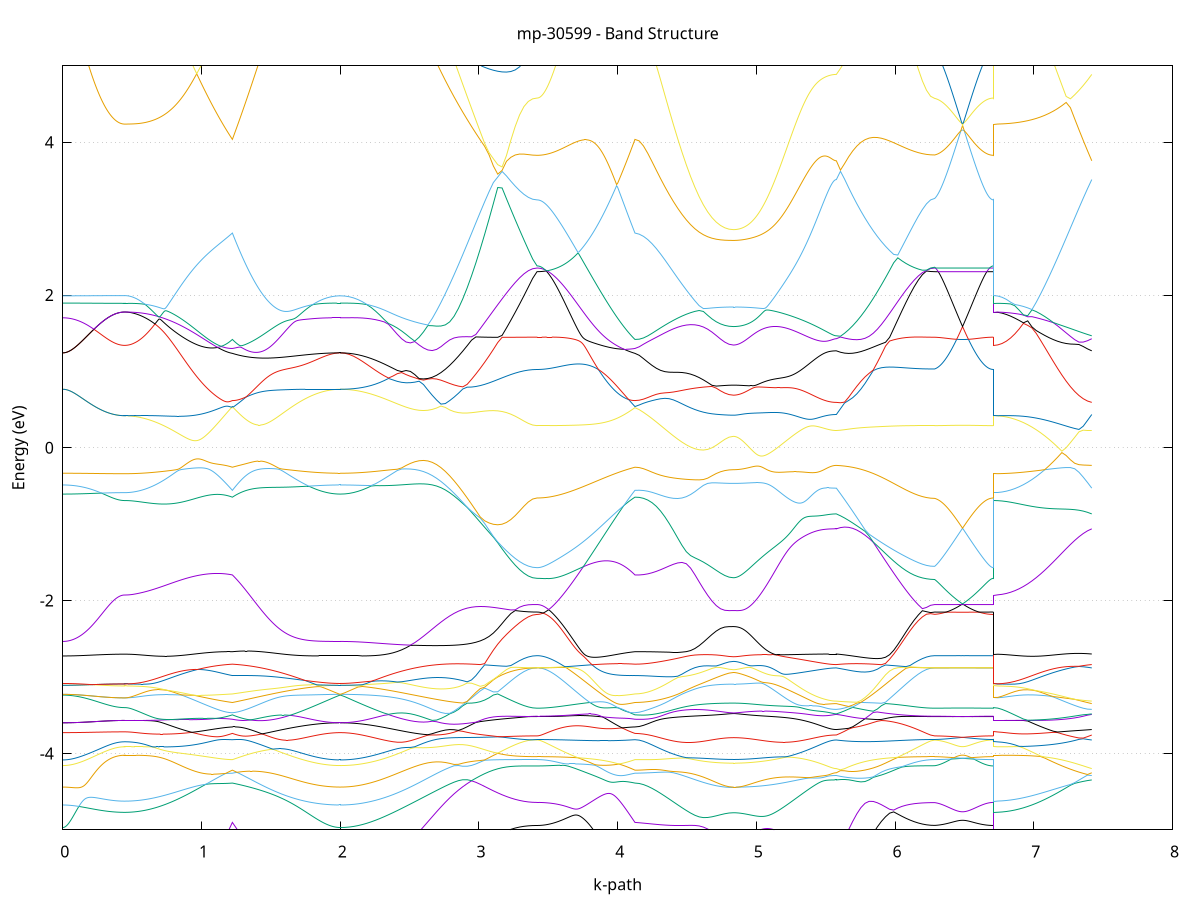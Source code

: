 set title 'mp-30599 - Band Structure'
set xlabel 'k-path'
set ylabel 'Energy (eV)'
set grid y
set yrange [-5:5]
set terminal png size 800,600
set output 'mp-30599_bands_gnuplot.png'
plot '-' using 1:2 with lines notitle, '-' using 1:2 with lines notitle, '-' using 1:2 with lines notitle, '-' using 1:2 with lines notitle, '-' using 1:2 with lines notitle, '-' using 1:2 with lines notitle, '-' using 1:2 with lines notitle, '-' using 1:2 with lines notitle, '-' using 1:2 with lines notitle, '-' using 1:2 with lines notitle, '-' using 1:2 with lines notitle, '-' using 1:2 with lines notitle, '-' using 1:2 with lines notitle, '-' using 1:2 with lines notitle, '-' using 1:2 with lines notitle, '-' using 1:2 with lines notitle, '-' using 1:2 with lines notitle, '-' using 1:2 with lines notitle, '-' using 1:2 with lines notitle, '-' using 1:2 with lines notitle, '-' using 1:2 with lines notitle, '-' using 1:2 with lines notitle, '-' using 1:2 with lines notitle, '-' using 1:2 with lines notitle, '-' using 1:2 with lines notitle, '-' using 1:2 with lines notitle, '-' using 1:2 with lines notitle, '-' using 1:2 with lines notitle, '-' using 1:2 with lines notitle, '-' using 1:2 with lines notitle, '-' using 1:2 with lines notitle, '-' using 1:2 with lines notitle, '-' using 1:2 with lines notitle, '-' using 1:2 with lines notitle, '-' using 1:2 with lines notitle, '-' using 1:2 with lines notitle, '-' using 1:2 with lines notitle, '-' using 1:2 with lines notitle, '-' using 1:2 with lines notitle, '-' using 1:2 with lines notitle, '-' using 1:2 with lines notitle, '-' using 1:2 with lines notitle, '-' using 1:2 with lines notitle, '-' using 1:2 with lines notitle, '-' using 1:2 with lines notitle, '-' using 1:2 with lines notitle, '-' using 1:2 with lines notitle, '-' using 1:2 with lines notitle, '-' using 1:2 with lines notitle, '-' using 1:2 with lines notitle, '-' using 1:2 with lines notitle, '-' using 1:2 with lines notitle, '-' using 1:2 with lines notitle, '-' using 1:2 with lines notitle, '-' using 1:2 with lines notitle, '-' using 1:2 with lines notitle
0.000000 -70.663736
0.003144 -70.663736
0.006287 -70.663736
0.009431 -70.663736
0.012575 -70.663736
0.015718 -70.663736
0.018862 -70.663736
0.022006 -70.663836
0.025150 -70.663836
0.028293 -70.663836
0.031437 -70.663836
0.034581 -70.663836
0.037724 -70.663836
0.040868 -70.663836
0.044012 -70.663836
0.047155 -70.663836
0.050299 -70.663836
0.053443 -70.663836
0.056587 -70.663836
0.059730 -70.663836
0.062874 -70.663836
0.066018 -70.663836
0.069161 -70.663836
0.072305 -70.663836
0.075449 -70.663836
0.078592 -70.663836
0.081736 -70.663836
0.084880 -70.663836
0.088024 -70.663836
0.091167 -70.663836
0.094311 -70.663836
0.097455 -70.663836
0.100598 -70.663836
0.103742 -70.663836
0.106886 -70.663836
0.110029 -70.663836
0.113173 -70.663836
0.116317 -70.663836
0.119461 -70.663836
0.122604 -70.663836
0.125748 -70.663836
0.128892 -70.663836
0.132035 -70.663836
0.135179 -70.663836
0.138323 -70.663836
0.141466 -70.663836
0.144610 -70.663836
0.147754 -70.663836
0.150898 -70.663836
0.154041 -70.663836
0.157185 -70.663836
0.160329 -70.663836
0.163472 -70.663836
0.166616 -70.663836
0.169760 -70.663836
0.172903 -70.663836
0.176047 -70.663836
0.179191 -70.663836
0.182335 -70.663836
0.185478 -70.663836
0.188622 -70.663836
0.191766 -70.663836
0.194909 -70.664036
0.198053 -70.664036
0.201197 -70.664036
0.204340 -70.664036
0.207484 -70.663936
0.210628 -70.663936
0.213772 -70.663936
0.216915 -70.663936
0.220059 -70.663936
0.223203 -70.663936
0.226346 -70.663936
0.229490 -70.663936
0.232634 -70.663936
0.235777 -70.663936
0.238921 -70.663936
0.242065 -70.663936
0.245208 -70.663936
0.248352 -70.664036
0.251496 -70.664136
0.254640 -70.664136
0.257783 -70.664136
0.260927 -70.664036
0.264071 -70.664036
0.267214 -70.664036
0.270358 -70.664036
0.273502 -70.664136
0.276645 -70.664136
0.279789 -70.664136
0.282933 -70.664136
0.286077 -70.664136
0.289220 -70.664136
0.292364 -70.664136
0.295508 -70.664136
0.298651 -70.664136
0.301795 -70.664136
0.304939 -70.664136
0.308082 -70.664136
0.311226 -70.664136
0.314370 -70.664136
0.317514 -70.664136
0.320657 -70.664136
0.323801 -70.664136
0.326945 -70.664136
0.330088 -70.664136
0.333232 -70.664136
0.336376 -70.664136
0.339519 -70.664136
0.342663 -70.664136
0.345807 -70.664136
0.348951 -70.664136
0.352094 -70.664136
0.355238 -70.663936
0.358382 -70.663936
0.361525 -70.663936
0.364669 -70.663936
0.367813 -70.663936
0.370956 -70.664136
0.374100 -70.664136
0.377244 -70.664136
0.380388 -70.664136
0.383531 -70.664236
0.386675 -70.664236
0.389819 -70.664236
0.392962 -70.664236
0.396106 -70.664136
0.399250 -70.664136
0.402393 -70.664136
0.405537 -70.664136
0.408681 -70.664136
0.411825 -70.664136
0.414968 -70.664136
0.418112 -70.664136
0.421256 -70.664136
0.424399 -70.664136
0.427543 -70.664136
0.430687 -70.664236
0.433830 -70.664336
0.436974 -70.664336
0.440118 -70.664336
0.443261 -70.664336
0.446405 -70.664336
0.446405 -70.664336
0.455196 -70.664236
0.463988 -70.664236
0.472779 -70.664236
0.481570 -70.664136
0.490361 -70.664136
0.499152 -70.664136
0.507943 -70.664136
0.516735 -70.664136
0.516735 -70.664136
0.524087 -70.664136
0.531440 -70.664236
0.538792 -70.664236
0.546144 -70.664236
0.553497 -70.664236
0.560849 -70.664236
0.568202 -70.664236
0.575554 -70.664236
0.582907 -70.664236
0.590259 -70.664136
0.597612 -70.664136
0.604964 -70.664136
0.612317 -70.664136
0.619669 -70.664136
0.627021 -70.664136
0.634374 -70.664136
0.641726 -70.664136
0.649079 -70.664136
0.656431 -70.664136
0.663784 -70.664136
0.671136 -70.664036
0.678489 -70.664036
0.685841 -70.664036
0.693193 -70.664036
0.700546 -70.663936
0.707898 -70.663936
0.715251 -70.663936
0.722603 -70.663836
0.729956 -70.663836
0.737308 -70.663836
0.744661 -70.663836
0.752013 -70.663736
0.759366 -70.663736
0.766718 -70.663736
0.774070 -70.663636
0.781423 -70.663636
0.788775 -70.663636
0.796128 -70.663536
0.803480 -70.663536
0.810833 -70.663536
0.818185 -70.663436
0.825538 -70.663436
0.832890 -70.663436
0.840243 -70.663436
0.847595 -70.663436
0.854947 -70.663436
0.862300 -70.663336
0.869652 -70.663336
0.877005 -70.663336
0.884357 -70.663236
0.891710 -70.663236
0.899062 -70.663136
0.906415 -70.663136
0.913767 -70.663136
0.921119 -70.663036
0.928472 -70.663036
0.935824 -70.662936
0.943177 -70.662836
0.950529 -70.662836
0.957882 -70.662736
0.965234 -70.662736
0.972587 -70.662636
0.979939 -70.662536
0.987292 -70.662536
0.994644 -70.662536
1.001996 -70.662436
1.009349 -70.662436
1.016701 -70.662336
1.024054 -70.662236
1.031406 -70.662236
1.038759 -70.662136
1.046111 -70.662036
1.053464 -70.662036
1.060816 -70.661936
1.068169 -70.661936
1.075521 -70.661836
1.082873 -70.661736
1.090226 -70.661736
1.097578 -70.661736
1.104931 -70.661636
1.112283 -70.661536
1.119636 -70.661536
1.126988 -70.661536
1.134341 -70.661436
1.141693 -70.661336
1.149045 -70.661336
1.156398 -70.661236
1.163750 -70.661236
1.171103 -70.661136
1.178455 -70.661036
1.185808 -70.661036
1.193160 -70.660936
1.200513 -70.660836
1.207865 -70.660736
1.215218 -70.660736
1.222570 -70.660636
1.222570 -70.660636
1.229924 -70.660736
1.237279 -70.660836
1.244633 -70.660836
1.251988 -70.660936
1.259342 -70.661036
1.266697 -70.661036
1.274051 -70.661236
1.281406 -70.661236
1.288760 -70.661336
1.296115 -70.661436
1.303469 -70.661536
1.310824 -70.661536
1.318178 -70.661636
1.325533 -70.661636
1.332887 -70.661736
1.340241 -70.661736
1.347596 -70.661836
1.354950 -70.661936
1.362305 -70.661936
1.369659 -70.662036
1.377014 -70.662136
1.384368 -70.662136
1.391723 -70.662236
1.399077 -70.662236
1.406432 -70.662336
1.413786 -70.662336
1.421141 -70.662336
1.428495 -70.662436
1.435850 -70.662436
1.443204 -70.662436
1.450558 -70.662536
1.457913 -70.662536
1.465267 -70.662636
1.472622 -70.662636
1.479976 -70.662636
1.487331 -70.662736
1.494685 -70.662736
1.502040 -70.662836
1.509394 -70.662836
1.516749 -70.662836
1.524103 -70.662836
1.531458 -70.662936
1.538812 -70.662936
1.546167 -70.662936
1.553521 -70.662936
1.560875 -70.663036
1.568230 -70.663036
1.575584 -70.663036
1.582939 -70.663136
1.590293 -70.663136
1.597648 -70.663136
1.605002 -70.663136
1.612357 -70.663236
1.619711 -70.663236
1.627066 -70.663236
1.634420 -70.663236
1.641775 -70.663236
1.649129 -70.663236
1.656483 -70.663236
1.663838 -70.663336
1.671192 -70.663336
1.678547 -70.663336
1.685901 -70.663336
1.693256 -70.663336
1.700610 -70.663436
1.707965 -70.663436
1.715319 -70.663436
1.722674 -70.663436
1.730028 -70.663436
1.737383 -70.663436
1.744737 -70.663436
1.752092 -70.663536
1.759446 -70.663536
1.766800 -70.663636
1.774155 -70.663636
1.781509 -70.663636
1.788864 -70.663636
1.796218 -70.663636
1.803573 -70.663636
1.810927 -70.663636
1.818282 -70.663636
1.825636 -70.663636
1.832991 -70.663636
1.840345 -70.663636
1.847700 -70.663736
1.855054 -70.663736
1.862409 -70.663736
1.869763 -70.663736
1.877117 -70.663736
1.884472 -70.663736
1.891826 -70.663736
1.899181 -70.663736
1.906535 -70.663736
1.913890 -70.663736
1.921244 -70.663736
1.928599 -70.663836
1.935953 -70.663736
1.943308 -70.663736
1.950662 -70.663736
1.958017 -70.663736
1.965371 -70.663736
1.972726 -70.663736
1.980080 -70.663736
1.987434 -70.663736
1.994789 -70.663736
2.002143 -70.663736
2.002143 -70.663736
2.033627 -70.663736
2.065110 -70.663736
2.096593 -70.663736
2.128076 -70.663636
2.159559 -70.663636
2.191043 -70.663536
2.222526 -70.663536
2.254009 -70.663436
2.285492 -70.663536
2.316975 -70.663336
2.348458 -70.663236
2.379942 -70.663136
2.411425 -70.662936
2.442908 -70.662836
2.474391 -70.662736
2.505874 -70.662536
2.537358 -70.662436
2.568841 -70.662236
2.600324 -70.662036
2.631807 -70.661736
2.663290 -70.661636
2.694773 -70.661336
2.726257 -70.661036
2.757740 -70.660736
2.789223 -70.660336
2.820706 -70.659836
2.852189 -70.659436
2.883673 -70.659036
2.915156 -70.658636
2.946639 -70.658136
2.978122 -70.657736
3.009605 -70.657336
3.041089 -70.656836
3.072572 -70.656436
3.104055 -70.656136
3.135538 -70.655636
3.167021 -70.655136
3.198504 -70.654836
3.229988 -70.654536
3.261471 -70.654236
3.292954 -70.653836
3.324437 -70.653536
3.355920 -70.653636
3.387404 -70.653636
3.418887 -70.653636
3.418887 -70.653636
3.426239 -70.653636
3.433592 -70.653636
3.440944 -70.653636
3.448297 -70.653636
3.455649 -70.653636
3.463001 -70.653736
3.470354 -70.653736
3.477706 -70.653736
3.485059 -70.653736
3.492411 -70.653736
3.499764 -70.653836
3.507116 -70.653836
3.514469 -70.653836
3.521821 -70.653936
3.529173 -70.653936
3.536526 -70.654036
3.543878 -70.654036
3.551231 -70.654136
3.558583 -70.654236
3.565936 -70.654236
3.573288 -70.654336
3.580641 -70.654336
3.587993 -70.654436
3.595346 -70.654436
3.602698 -70.654536
3.610050 -70.654636
3.617403 -70.654736
3.624755 -70.654736
3.632108 -70.654836
3.639460 -70.654936
3.646813 -70.655036
3.654165 -70.655036
3.661518 -70.655136
3.668870 -70.655236
3.676223 -70.655336
3.683575 -70.655436
3.690927 -70.655536
3.698280 -70.655636
3.705632 -70.655636
3.712985 -70.655736
3.720337 -70.655836
3.727690 -70.655936
3.735042 -70.656036
3.742395 -70.656136
3.749747 -70.656236
3.757099 -70.656336
3.764452 -70.656436
3.771804 -70.656436
3.779157 -70.656536
3.786509 -70.656636
3.793862 -70.656736
3.801214 -70.656736
3.808567 -70.656936
3.815919 -70.657036
3.823272 -70.657136
3.830624 -70.657236
3.837976 -70.657336
3.845329 -70.657436
3.852681 -70.657536
3.860034 -70.657636
3.867386 -70.657636
3.874739 -70.657836
3.882091 -70.657836
3.889444 -70.658036
3.896796 -70.658136
3.904149 -70.658136
3.911501 -70.658236
3.918853 -70.658336
3.926206 -70.658436
3.933558 -70.658536
3.940911 -70.658536
3.948263 -70.658636
3.955616 -70.658736
3.962968 -70.658836
3.970321 -70.658936
3.977673 -70.659036
3.985025 -70.659036
3.992378 -70.659136
3.999730 -70.659236
4.007083 -70.659336
4.014435 -70.659436
4.021788 -70.659536
4.029140 -70.659536
4.036493 -70.659636
4.043845 -70.659736
4.051198 -70.659836
4.058550 -70.659936
4.065902 -70.660036
4.073255 -70.660136
4.080607 -70.660236
4.087960 -70.660336
4.095312 -70.660336
4.102665 -70.660436
4.110017 -70.660536
4.117370 -70.660536
4.124722 -70.660636
4.124722 -70.660636
4.155563 -70.660636
4.186403 -70.660736
4.217243 -70.660736
4.248084 -70.660736
4.278924 -70.660736
4.309765 -70.660736
4.340605 -70.660636
4.371446 -70.660636
4.402286 -70.660636
4.433127 -70.660536
4.463967 -70.660436
4.494808 -70.660436
4.525648 -70.660336
4.556488 -70.660136
4.587329 -70.660136
4.618169 -70.660036
4.649010 -70.659936
4.679850 -70.659636
4.710691 -70.659436
4.741531 -70.659336
4.772372 -70.659036
4.803212 -70.658836
4.834053 -70.658636
4.834053 -70.658636
4.841406 -70.658636
4.848760 -70.658736
4.856113 -70.658736
4.863467 -70.658836
4.870820 -70.658836
4.878174 -70.658936
4.885527 -70.658936
4.892881 -70.659036
4.900234 -70.659036
4.907588 -70.659136
4.914941 -70.659236
4.922295 -70.659236
4.929648 -70.659336
4.937002 -70.659336
4.944355 -70.659436
4.951709 -70.659436
4.959062 -70.659536
4.966416 -70.659536
4.973769 -70.659636
4.981123 -70.659636
4.988476 -70.659636
4.995830 -70.659736
5.003183 -70.659736
5.010537 -70.659736
5.017890 -70.659736
5.025244 -70.659836
5.032597 -70.659836
5.039951 -70.659936
5.047304 -70.659936
5.054658 -70.659936
5.062011 -70.659936
5.069365 -70.660036
5.076718 -70.660036
5.084072 -70.660036
5.091425 -70.660136
5.098779 -70.660136
5.106132 -70.660136
5.113486 -70.660236
5.120839 -70.660236
5.128193 -70.660236
5.135546 -70.660236
5.142900 -70.660336
5.150253 -70.660336
5.157607 -70.660336
5.164960 -70.660336
5.172314 -70.660436
5.179667 -70.660436
5.187021 -70.660436
5.194374 -70.660436
5.201728 -70.660536
5.209081 -70.660536
5.216435 -70.660536
5.223789 -70.660536
5.231142 -70.660536
5.238496 -70.660636
5.245849 -70.660636
5.253203 -70.660636
5.260556 -70.660636
5.267910 -70.660636
5.275263 -70.660636
5.282617 -70.660636
5.289970 -70.660736
5.297324 -70.660736
5.304677 -70.660736
5.312031 -70.660736
5.319384 -70.660736
5.326738 -70.660836
5.334091 -70.660836
5.341445 -70.660836
5.348798 -70.660836
5.356152 -70.660836
5.363505 -70.660836
5.370859 -70.660936
5.378212 -70.660936
5.385566 -70.660936
5.392919 -70.660836
5.400273 -70.660836
5.407626 -70.660836
5.414980 -70.660936
5.422333 -70.660936
5.429687 -70.660936
5.437040 -70.660836
5.444394 -70.660836
5.451747 -70.660836
5.459101 -70.660836
5.466454 -70.660836
5.473808 -70.660936
5.481161 -70.660936
5.488515 -70.660936
5.495868 -70.660936
5.503222 -70.660836
5.510575 -70.660836
5.517929 -70.660836
5.525282 -70.660836
5.532636 -70.660836
5.539989 -70.660836
5.547343 -70.660836
5.554696 -70.660836
5.562050 -70.660836
5.569403 -70.660836
5.576757 -70.660836
5.576757 -70.660836
5.606287 -70.660536
5.635817 -70.660236
5.665347 -70.659936
5.694877 -70.659636
5.724407 -70.659336
5.753936 -70.658936
5.783466 -70.658736
5.812996 -70.658336
5.842526 -70.658036
5.872056 -70.657636
5.901586 -70.657236
5.931116 -70.656836
5.960646 -70.656436
5.990176 -70.655936
6.019706 -70.655636
6.049236 -70.655236
6.078766 -70.654836
6.108296 -70.654536
6.137826 -70.654236
6.167355 -70.654036
6.196885 -70.653836
6.226415 -70.653736
6.255945 -70.653636
6.285475 -70.653636
6.285475 -70.653636
6.288618 -70.653636
6.291760 -70.653636
6.294903 -70.653636
6.298045 -70.653636
6.301188 -70.653636
6.304330 -70.653636
6.307473 -70.653636
6.310616 -70.653636
6.313758 -70.653636
6.316901 -70.653636
6.320043 -70.653636
6.323186 -70.653636
6.326328 -70.653636
6.329471 -70.653636
6.332613 -70.653636
6.335756 -70.653636
6.338899 -70.653636
6.342041 -70.653636
6.345184 -70.653736
6.348326 -70.653636
6.351469 -70.653636
6.354611 -70.653636
6.357754 -70.653636
6.360896 -70.653636
6.364039 -70.653636
6.367182 -70.653636
6.370324 -70.653636
6.373467 -70.653636
6.376609 -70.653636
6.379752 -70.653636
6.382894 -70.653636
6.386037 -70.653636
6.389179 -70.653636
6.392322 -70.653636
6.395465 -70.653536
6.398607 -70.653536
6.401750 -70.653536
6.404892 -70.653536
6.408035 -70.653536
6.411177 -70.653636
6.414320 -70.653736
6.417462 -70.653736
6.420605 -70.653736
6.423748 -70.653736
6.426890 -70.653736
6.430033 -70.653736
6.433175 -70.653636
6.436318 -70.653636
6.439460 -70.653636
6.442603 -70.653636
6.445745 -70.653636
6.448888 -70.653636
6.452031 -70.653636
6.455173 -70.653636
6.458316 -70.653636
6.461458 -70.653636
6.464601 -70.653636
6.467743 -70.653636
6.470886 -70.653636
6.474028 -70.653636
6.477171 -70.653636
6.480314 -70.653636
6.483456 -70.653636
6.486599 -70.653636
6.489741 -70.653636
6.492884 -70.653636
6.496026 -70.653636
6.499169 -70.653636
6.502311 -70.653636
6.505454 -70.653636
6.508597 -70.653636
6.511739 -70.653636
6.514882 -70.653636
6.518024 -70.653636
6.521167 -70.653636
6.524309 -70.653636
6.527452 -70.653636
6.530594 -70.653636
6.533737 -70.653636
6.536880 -70.653636
6.540022 -70.653636
6.543165 -70.653736
6.546307 -70.653736
6.549450 -70.653736
6.552592 -70.653736
6.555735 -70.653736
6.558877 -70.653736
6.562020 -70.653636
6.565162 -70.653536
6.568305 -70.653536
6.571448 -70.653536
6.574590 -70.653536
6.577733 -70.653536
6.580875 -70.653636
6.584018 -70.653636
6.587160 -70.653636
6.590303 -70.653636
6.593446 -70.653636
6.596588 -70.653636
6.599731 -70.653636
6.602873 -70.653636
6.606016 -70.653636
6.609158 -70.653636
6.612301 -70.653636
6.615443 -70.653636
6.618586 -70.653636
6.621728 -70.653636
6.624871 -70.653636
6.628014 -70.653736
6.631156 -70.653636
6.634299 -70.653636
6.637441 -70.653636
6.640584 -70.653636
6.643726 -70.653636
6.646869 -70.653636
6.650011 -70.653636
6.653154 -70.653636
6.656297 -70.653636
6.659439 -70.653636
6.662582 -70.653636
6.665724 -70.653636
6.668867 -70.653636
6.672009 -70.653636
6.675152 -70.653636
6.678294 -70.653636
6.681437 -70.653636
6.684580 -70.653636
6.687722 -70.653636
6.690865 -70.653636
6.694007 -70.653636
6.697150 -70.653636
6.700292 -70.653636
6.703435 -70.653636
6.706577 -70.653636
6.709720 -70.653636
6.709720 -70.664336
6.740519 -70.664136
6.771318 -70.664136
6.802116 -70.664236
6.832915 -70.664236
6.863714 -70.664236
6.894513 -70.664136
6.925311 -70.664036
6.956110 -70.663936
6.986909 -70.663936
7.017708 -70.663836
7.048506 -70.663636
7.079305 -70.663536
7.110104 -70.663336
7.140903 -70.663136
7.171702 -70.662936
7.202500 -70.662636
7.233299 -70.662436
7.264098 -70.662236
7.294897 -70.662036
7.325695 -70.661836
7.356494 -70.661436
7.387293 -70.661136
7.418092 -70.660836
e
0.000000 -70.643936
0.003144 -70.643936
0.006287 -70.644236
0.009431 -70.644236
0.012575 -70.644236
0.015718 -70.644236
0.018862 -70.644236
0.022006 -70.644236
0.025150 -70.644236
0.028293 -70.644236
0.031437 -70.644236
0.034581 -70.644236
0.037724 -70.644236
0.040868 -70.644236
0.044012 -70.644236
0.047155 -70.644236
0.050299 -70.644236
0.053443 -70.644236
0.056587 -70.644236
0.059730 -70.644236
0.062874 -70.644236
0.066018 -70.644236
0.069161 -70.644236
0.072305 -70.644236
0.075449 -70.644236
0.078592 -70.644236
0.081736 -70.644236
0.084880 -70.644236
0.088024 -70.644236
0.091167 -70.644236
0.094311 -70.644236
0.097455 -70.644236
0.100598 -70.644236
0.103742 -70.644236
0.106886 -70.644236
0.110029 -70.644236
0.113173 -70.644236
0.116317 -70.644236
0.119461 -70.644236
0.122604 -70.644236
0.125748 -70.644236
0.128892 -70.644236
0.132035 -70.644236
0.135179 -70.644236
0.138323 -70.644236
0.141466 -70.644236
0.144610 -70.644236
0.147754 -70.644236
0.150898 -70.644236
0.154041 -70.644236
0.157185 -70.644236
0.160329 -70.644236
0.163472 -70.644236
0.166616 -70.644236
0.169760 -70.644236
0.172903 -70.644236
0.176047 -70.644236
0.179191 -70.644236
0.182335 -70.644236
0.185478 -70.644236
0.188622 -70.644236
0.191766 -70.644236
0.194909 -70.644236
0.198053 -70.644236
0.201197 -70.644236
0.204340 -70.644236
0.207484 -70.644236
0.210628 -70.644236
0.213772 -70.644236
0.216915 -70.644236
0.220059 -70.644236
0.223203 -70.644336
0.226346 -70.644336
0.229490 -70.644336
0.232634 -70.644336
0.235777 -70.644336
0.238921 -70.644336
0.242065 -70.644336
0.245208 -70.644336
0.248352 -70.644336
0.251496 -70.644336
0.254640 -70.644336
0.257783 -70.644336
0.260927 -70.644236
0.264071 -70.644236
0.267214 -70.644236
0.270358 -70.644236
0.273502 -70.644336
0.276645 -70.644336
0.279789 -70.644336
0.282933 -70.644336
0.286077 -70.644336
0.289220 -70.644336
0.292364 -70.644336
0.295508 -70.644336
0.298651 -70.644336
0.301795 -70.644336
0.304939 -70.644336
0.308082 -70.644336
0.311226 -70.644236
0.314370 -70.644236
0.317514 -70.644236
0.320657 -70.644236
0.323801 -70.644236
0.326945 -70.644236
0.330088 -70.644236
0.333232 -70.644236
0.336376 -70.644236
0.339519 -70.644236
0.342663 -70.644236
0.345807 -70.644236
0.348951 -70.644236
0.352094 -70.644136
0.355238 -70.644136
0.358382 -70.644136
0.361525 -70.644136
0.364669 -70.644136
0.367813 -70.644136
0.370956 -70.644236
0.374100 -70.644236
0.377244 -70.644236
0.380388 -70.644236
0.383531 -70.644236
0.386675 -70.644236
0.389819 -70.644236
0.392962 -70.644136
0.396106 -70.644036
0.399250 -70.644036
0.402393 -70.644036
0.405537 -70.644036
0.408681 -70.644036
0.411825 -70.644036
0.414968 -70.644036
0.418112 -70.644036
0.421256 -70.644036
0.424399 -70.644036
0.427543 -70.644036
0.430687 -70.644036
0.433830 -70.644036
0.436974 -70.644036
0.440118 -70.644036
0.443261 -70.644036
0.446405 -70.644036
0.446405 -70.644036
0.455196 -70.644036
0.463988 -70.644136
0.472779 -70.644136
0.481570 -70.644036
0.490361 -70.644136
0.499152 -70.644136
0.507943 -70.644136
0.516735 -70.644236
0.516735 -70.644236
0.524087 -70.644236
0.531440 -70.644236
0.538792 -70.644336
0.546144 -70.644336
0.553497 -70.644436
0.560849 -70.644436
0.568202 -70.644536
0.575554 -70.644636
0.582907 -70.644636
0.590259 -70.644736
0.597612 -70.644836
0.604964 -70.644836
0.612317 -70.644936
0.619669 -70.644936
0.627021 -70.645036
0.634374 -70.645136
0.641726 -70.645236
0.649079 -70.645336
0.656431 -70.645336
0.663784 -70.645436
0.671136 -70.645436
0.678489 -70.645536
0.685841 -70.645636
0.693193 -70.645736
0.700546 -70.645836
0.707898 -70.645936
0.715251 -70.645936
0.722603 -70.646036
0.729956 -70.646136
0.737308 -70.646336
0.744661 -70.646436
0.752013 -70.646436
0.759366 -70.646536
0.766718 -70.646636
0.774070 -70.646736
0.781423 -70.646836
0.788775 -70.646936
0.796128 -70.647036
0.803480 -70.647036
0.810833 -70.647136
0.818185 -70.647236
0.825538 -70.647336
0.832890 -70.647436
0.840243 -70.647536
0.847595 -70.647636
0.854947 -70.647736
0.862300 -70.647836
0.869652 -70.647936
0.877005 -70.648036
0.884357 -70.648036
0.891710 -70.648136
0.899062 -70.648236
0.906415 -70.648336
0.913767 -70.648436
0.921119 -70.648536
0.928472 -70.648636
0.935824 -70.648736
0.943177 -70.648736
0.950529 -70.648836
0.957882 -70.648936
0.965234 -70.649036
0.972587 -70.649036
0.979939 -70.649136
0.987292 -70.649236
0.994644 -70.649336
1.001996 -70.649436
1.009349 -70.649436
1.016701 -70.649536
1.024054 -70.649636
1.031406 -70.649736
1.038759 -70.649836
1.046111 -70.649836
1.053464 -70.649936
1.060816 -70.650036
1.068169 -70.650136
1.075521 -70.650136
1.082873 -70.650236
1.090226 -70.650336
1.097578 -70.650436
1.104931 -70.650536
1.112283 -70.650536
1.119636 -70.650636
1.126988 -70.650736
1.134341 -70.650836
1.141693 -70.650936
1.149045 -70.651036
1.156398 -70.651036
1.163750 -70.651136
1.171103 -70.651136
1.178455 -70.651236
1.185808 -70.651336
1.193160 -70.651336
1.200513 -70.651336
1.207865 -70.651436
1.215218 -70.651436
1.222570 -70.651536
1.222570 -70.651536
1.229924 -70.651536
1.237279 -70.651436
1.244633 -70.651436
1.251988 -70.651336
1.259342 -70.651236
1.266697 -70.651236
1.274051 -70.651136
1.281406 -70.651136
1.288760 -70.651036
1.296115 -70.650936
1.303469 -70.650936
1.310824 -70.650836
1.318178 -70.650736
1.325533 -70.650736
1.332887 -70.650636
1.340241 -70.650536
1.347596 -70.650436
1.354950 -70.650436
1.362305 -70.650336
1.369659 -70.650336
1.377014 -70.650136
1.384368 -70.650136
1.391723 -70.650036
1.399077 -70.649936
1.406432 -70.649836
1.413786 -70.649736
1.421141 -70.649736
1.428495 -70.649636
1.435850 -70.649536
1.443204 -70.649436
1.450558 -70.649336
1.457913 -70.649236
1.465267 -70.649136
1.472622 -70.649136
1.479976 -70.649036
1.487331 -70.648936
1.494685 -70.648836
1.502040 -70.648736
1.509394 -70.648636
1.516749 -70.648536
1.524103 -70.648436
1.531458 -70.648336
1.538812 -70.648236
1.546167 -70.648236
1.553521 -70.648136
1.560875 -70.648036
1.568230 -70.647936
1.575584 -70.647836
1.582939 -70.647736
1.590293 -70.647636
1.597648 -70.647536
1.605002 -70.647436
1.612357 -70.647336
1.619711 -70.647236
1.627066 -70.647136
1.634420 -70.647036
1.641775 -70.646936
1.649129 -70.646836
1.656483 -70.646836
1.663838 -70.646736
1.671192 -70.646636
1.678547 -70.646536
1.685901 -70.646436
1.693256 -70.646336
1.700610 -70.646236
1.707965 -70.646136
1.715319 -70.646036
1.722674 -70.645936
1.730028 -70.645836
1.737383 -70.645836
1.744737 -70.645736
1.752092 -70.645636
1.759446 -70.645636
1.766800 -70.645536
1.774155 -70.645436
1.781509 -70.645436
1.788864 -70.645336
1.796218 -70.645236
1.803573 -70.645136
1.810927 -70.645036
1.818282 -70.645036
1.825636 -70.644936
1.832991 -70.644936
1.840345 -70.644836
1.847700 -70.644836
1.855054 -70.644736
1.862409 -70.644736
1.869763 -70.644636
1.877117 -70.644636
1.884472 -70.644536
1.891826 -70.644536
1.899181 -70.644436
1.906535 -70.644436
1.913890 -70.644336
1.921244 -70.644336
1.928599 -70.644336
1.935953 -70.644336
1.943308 -70.644236
1.950662 -70.644236
1.958017 -70.644236
1.965371 -70.644236
1.972726 -70.644236
1.980080 -70.644136
1.987434 -70.644136
1.994789 -70.644036
2.002143 -70.643936
2.002143 -70.643936
2.033627 -70.644236
2.065110 -70.644336
2.096593 -70.644536
2.128076 -70.644736
2.159559 -70.644936
2.191043 -70.645236
2.222526 -70.645536
2.254009 -70.645836
2.285492 -70.646336
2.316975 -70.646636
2.348458 -70.647036
2.379942 -70.647436
2.411425 -70.647936
2.442908 -70.648336
2.474391 -70.648836
2.505874 -70.649236
2.537358 -70.649636
2.568841 -70.650036
2.600324 -70.650336
2.631807 -70.650736
2.663290 -70.651036
2.694773 -70.651336
2.726257 -70.651636
2.757740 -70.651836
2.789223 -70.652036
2.820706 -70.652236
2.852189 -70.652436
2.883673 -70.652436
2.915156 -70.652636
2.946639 -70.652736
2.978122 -70.652936
3.009605 -70.652936
3.041089 -70.653136
3.072572 -70.653236
3.104055 -70.653336
3.135538 -70.653336
3.167021 -70.653436
3.198504 -70.653536
3.229988 -70.653536
3.261471 -70.653536
3.292954 -70.653536
3.324437 -70.653536
3.355920 -70.653336
3.387404 -70.653236
3.418887 -70.653236
3.418887 -70.653236
3.426239 -70.653236
3.433592 -70.653236
3.440944 -70.653236
3.448297 -70.653236
3.455649 -70.653336
3.463001 -70.653336
3.470354 -70.653336
3.477706 -70.653336
3.485059 -70.653336
3.492411 -70.653336
3.499764 -70.653336
3.507116 -70.653336
3.514469 -70.653336
3.521821 -70.653336
3.529173 -70.653336
3.536526 -70.653436
3.543878 -70.653336
3.551231 -70.653436
3.558583 -70.653436
3.565936 -70.653436
3.573288 -70.653436
3.580641 -70.653436
3.587993 -70.653436
3.595346 -70.653436
3.602698 -70.653436
3.610050 -70.653436
3.617403 -70.653336
3.624755 -70.653336
3.632108 -70.653336
3.639460 -70.653336
3.646813 -70.653336
3.654165 -70.653336
3.661518 -70.653336
3.668870 -70.653336
3.676223 -70.653336
3.683575 -70.653336
3.690927 -70.653336
3.698280 -70.653336
3.705632 -70.653336
3.712985 -70.653336
3.720337 -70.653336
3.727690 -70.653236
3.735042 -70.653236
3.742395 -70.653236
3.749747 -70.653236
3.757099 -70.653236
3.764452 -70.653136
3.771804 -70.653136
3.779157 -70.653136
3.786509 -70.653136
3.793862 -70.653136
3.801214 -70.653036
3.808567 -70.653036
3.815919 -70.653036
3.823272 -70.653036
3.830624 -70.653036
3.837976 -70.652936
3.845329 -70.653036
3.852681 -70.652936
3.860034 -70.652936
3.867386 -70.652936
3.874739 -70.652836
3.882091 -70.652836
3.889444 -70.652836
3.896796 -70.652736
3.904149 -70.652736
3.911501 -70.652736
3.918853 -70.652736
3.926206 -70.652636
3.933558 -70.652636
3.940911 -70.652636
3.948263 -70.652536
3.955616 -70.652536
3.962968 -70.652536
3.970321 -70.652436
3.977673 -70.652436
3.985025 -70.652336
3.992378 -70.652336
3.999730 -70.652336
4.007083 -70.652236
4.014435 -70.652236
4.021788 -70.652136
4.029140 -70.652136
4.036493 -70.652036
4.043845 -70.652036
4.051198 -70.652036
4.058550 -70.651936
4.065902 -70.651936
4.073255 -70.651836
4.080607 -70.651836
4.087960 -70.651736
4.095312 -70.651736
4.102665 -70.651636
4.110017 -70.651636
4.117370 -70.651636
4.124722 -70.651536
4.124722 -70.651536
4.155563 -70.651636
4.186403 -70.651636
4.217243 -70.651836
4.248084 -70.652036
4.278924 -70.652236
4.309765 -70.652536
4.340605 -70.652836
4.371446 -70.653136
4.402286 -70.653536
4.433127 -70.653936
4.463967 -70.654336
4.494808 -70.654736
4.525648 -70.655136
4.556488 -70.655436
4.587329 -70.655936
4.618169 -70.656236
4.649010 -70.656636
4.679850 -70.657036
4.710691 -70.657336
4.741531 -70.657736
4.772372 -70.658036
4.803212 -70.658236
4.834053 -70.658336
4.834053 -70.658336
4.841406 -70.658336
4.848760 -70.658336
4.856113 -70.658336
4.863467 -70.658236
4.870820 -70.658136
4.878174 -70.658136
4.885527 -70.658036
4.892881 -70.658036
4.900234 -70.657936
4.907588 -70.657836
4.914941 -70.657836
4.922295 -70.657736
4.929648 -70.657636
4.937002 -70.657636
4.944355 -70.657536
4.951709 -70.657436
4.959062 -70.657336
4.966416 -70.657236
4.973769 -70.657136
4.981123 -70.657036
4.988476 -70.656936
4.995830 -70.656936
5.003183 -70.656836
5.010537 -70.656736
5.017890 -70.656636
5.025244 -70.656536
5.032597 -70.656436
5.039951 -70.656336
5.047304 -70.656236
5.054658 -70.656136
5.062011 -70.656036
5.069365 -70.655936
5.076718 -70.655836
5.084072 -70.655736
5.091425 -70.655736
5.098779 -70.655636
5.106132 -70.655536
5.113486 -70.655436
5.120839 -70.655336
5.128193 -70.655236
5.135546 -70.655136
5.142900 -70.655036
5.150253 -70.654936
5.157607 -70.654836
5.164960 -70.654736
5.172314 -70.654636
5.179667 -70.654536
5.187021 -70.654436
5.194374 -70.654336
5.201728 -70.654236
5.209081 -70.654136
5.216435 -70.654036
5.223789 -70.653936
5.231142 -70.653836
5.238496 -70.653736
5.245849 -70.653636
5.253203 -70.653536
5.260556 -70.653436
5.267910 -70.653336
5.275263 -70.653236
5.282617 -70.653136
5.289970 -70.653136
5.297324 -70.653036
5.304677 -70.652936
5.312031 -70.652836
5.319384 -70.652736
5.326738 -70.652736
5.334091 -70.652636
5.341445 -70.652536
5.348798 -70.652436
5.356152 -70.652436
5.363505 -70.652336
5.370859 -70.652236
5.378212 -70.652236
5.385566 -70.652136
5.392919 -70.652036
5.400273 -70.651936
5.407626 -70.651836
5.414980 -70.651836
5.422333 -70.651736
5.429687 -70.651636
5.437040 -70.651636
5.444394 -70.651536
5.451747 -70.651436
5.459101 -70.651436
5.466454 -70.651336
5.473808 -70.651336
5.481161 -70.651336
5.488515 -70.651236
5.495868 -70.651136
5.503222 -70.651136
5.510575 -70.651036
5.517929 -70.651036
5.525282 -70.651036
5.532636 -70.650936
5.539989 -70.650936
5.547343 -70.650936
5.554696 -70.650936
5.562050 -70.650936
5.569403 -70.650936
5.576757 -70.650836
5.576757 -70.650836
5.606287 -70.651136
5.635817 -70.651436
5.665347 -70.651636
5.694877 -70.651836
5.724407 -70.652036
5.753936 -70.652436
5.783466 -70.652536
5.812996 -70.652736
5.842526 -70.652836
5.872056 -70.652936
5.901586 -70.653136
5.931116 -70.653136
5.960646 -70.653236
5.990176 -70.653236
6.019706 -70.653336
6.049236 -70.653436
6.078766 -70.653436
6.108296 -70.653436
6.137826 -70.653336
6.167355 -70.653336
6.196885 -70.653336
6.226415 -70.653336
6.255945 -70.653336
6.285475 -70.653336
6.285475 -70.653336
6.288618 -70.653336
6.291760 -70.653336
6.294903 -70.653336
6.298045 -70.653336
6.301188 -70.653336
6.304330 -70.653336
6.307473 -70.653336
6.310616 -70.653336
6.313758 -70.653336
6.316901 -70.653336
6.320043 -70.653336
6.323186 -70.653336
6.326328 -70.653336
6.329471 -70.653336
6.332613 -70.653336
6.335756 -70.653336
6.338899 -70.653336
6.342041 -70.653336
6.345184 -70.653336
6.348326 -70.653436
6.351469 -70.653436
6.354611 -70.653436
6.357754 -70.653436
6.360896 -70.653436
6.364039 -70.653436
6.367182 -70.653436
6.370324 -70.653436
6.373467 -70.653436
6.376609 -70.653436
6.379752 -70.653436
6.382894 -70.653436
6.386037 -70.653436
6.389179 -70.653436
6.392322 -70.653436
6.395465 -70.653436
6.398607 -70.653436
6.401750 -70.653436
6.404892 -70.653436
6.408035 -70.653436
6.411177 -70.653436
6.414320 -70.653436
6.417462 -70.653436
6.420605 -70.653436
6.423748 -70.653436
6.426890 -70.653436
6.430033 -70.653436
6.433175 -70.653436
6.436318 -70.653436
6.439460 -70.653436
6.442603 -70.653436
6.445745 -70.653436
6.448888 -70.653436
6.452031 -70.653436
6.455173 -70.653436
6.458316 -70.653436
6.461458 -70.653436
6.464601 -70.653436
6.467743 -70.653436
6.470886 -70.653636
6.474028 -70.653636
6.477171 -70.653636
6.480314 -70.653636
6.483456 -70.653536
6.486599 -70.653536
6.489741 -70.653536
6.492884 -70.653636
6.496026 -70.653636
6.499169 -70.653636
6.502311 -70.653636
6.505454 -70.653436
6.508597 -70.653436
6.511739 -70.653436
6.514882 -70.653436
6.518024 -70.653436
6.521167 -70.653436
6.524309 -70.653436
6.527452 -70.653436
6.530594 -70.653436
6.533737 -70.653436
6.536880 -70.653436
6.540022 -70.653436
6.543165 -70.653436
6.546307 -70.653436
6.549450 -70.653436
6.552592 -70.653436
6.555735 -70.653436
6.558877 -70.653436
6.562020 -70.653436
6.565162 -70.653436
6.568305 -70.653436
6.571448 -70.653436
6.574590 -70.653436
6.577733 -70.653436
6.580875 -70.653436
6.584018 -70.653436
6.587160 -70.653436
6.590303 -70.653436
6.593446 -70.653436
6.596588 -70.653436
6.599731 -70.653436
6.602873 -70.653436
6.606016 -70.653436
6.609158 -70.653436
6.612301 -70.653436
6.615443 -70.653436
6.618586 -70.653436
6.621728 -70.653436
6.624871 -70.653436
6.628014 -70.653336
6.631156 -70.653336
6.634299 -70.653336
6.637441 -70.653336
6.640584 -70.653336
6.643726 -70.653336
6.646869 -70.653336
6.650011 -70.653336
6.653154 -70.653336
6.656297 -70.653336
6.659439 -70.653336
6.662582 -70.653336
6.665724 -70.653336
6.668867 -70.653336
6.672009 -70.653336
6.675152 -70.653336
6.678294 -70.653336
6.681437 -70.653336
6.684580 -70.653336
6.687722 -70.653336
6.690865 -70.653336
6.694007 -70.653336
6.697150 -70.653336
6.700292 -70.653236
6.703435 -70.653236
6.706577 -70.653236
6.709720 -70.653236
6.709720 -70.644036
6.740519 -70.644036
6.771318 -70.644136
6.802116 -70.644336
6.832915 -70.644636
6.863714 -70.644936
6.894513 -70.645136
6.925311 -70.645536
6.956110 -70.645836
6.986909 -70.646136
7.017708 -70.646536
7.048506 -70.646836
7.079305 -70.647236
7.110104 -70.647636
7.140903 -70.648036
7.171702 -70.648336
7.202500 -70.648736
7.233299 -70.649136
7.264098 -70.649536
7.294897 -70.649836
7.325695 -70.650236
7.356494 -70.650436
7.387293 -70.650736
7.418092 -70.650836
e
0.000000 -70.600036
0.003144 -70.600036
0.006287 -70.600036
0.009431 -70.600036
0.012575 -70.600036
0.015718 -70.600036
0.018862 -70.600036
0.022006 -70.600036
0.025150 -70.600036
0.028293 -70.600036
0.031437 -70.600036
0.034581 -70.600036
0.037724 -70.600036
0.040868 -70.600036
0.044012 -70.600036
0.047155 -70.600036
0.050299 -70.600036
0.053443 -70.600036
0.056587 -70.600036
0.059730 -70.600036
0.062874 -70.600036
0.066018 -70.600036
0.069161 -70.600036
0.072305 -70.600036
0.075449 -70.600036
0.078592 -70.600036
0.081736 -70.600036
0.084880 -70.600036
0.088024 -70.600036
0.091167 -70.600036
0.094311 -70.600036
0.097455 -70.600036
0.100598 -70.600036
0.103742 -70.600036
0.106886 -70.600036
0.110029 -70.600036
0.113173 -70.600036
0.116317 -70.600036
0.119461 -70.600036
0.122604 -70.600036
0.125748 -70.600036
0.128892 -70.600036
0.132035 -70.600036
0.135179 -70.600036
0.138323 -70.600036
0.141466 -70.600036
0.144610 -70.600036
0.147754 -70.600036
0.150898 -70.600036
0.154041 -70.600036
0.157185 -70.599936
0.160329 -70.599936
0.163472 -70.599936
0.166616 -70.599936
0.169760 -70.599936
0.172903 -70.599936
0.176047 -70.599936
0.179191 -70.599936
0.182335 -70.599936
0.185478 -70.599936
0.188622 -70.599936
0.191766 -70.599936
0.194909 -70.600036
0.198053 -70.600036
0.201197 -70.600036
0.204340 -70.600036
0.207484 -70.599936
0.210628 -70.599936
0.213772 -70.599936
0.216915 -70.599936
0.220059 -70.599936
0.223203 -70.599936
0.226346 -70.599936
0.229490 -70.599936
0.232634 -70.599936
0.235777 -70.599936
0.238921 -70.599936
0.242065 -70.599936
0.245208 -70.599936
0.248352 -70.599936
0.251496 -70.599936
0.254640 -70.599936
0.257783 -70.599936
0.260927 -70.599936
0.264071 -70.599936
0.267214 -70.599936
0.270358 -70.599936
0.273502 -70.599936
0.276645 -70.599936
0.279789 -70.599936
0.282933 -70.599936
0.286077 -70.599936
0.289220 -70.599936
0.292364 -70.599936
0.295508 -70.599936
0.298651 -70.599936
0.301795 -70.599936
0.304939 -70.599936
0.308082 -70.599936
0.311226 -70.599936
0.314370 -70.599936
0.317514 -70.599936
0.320657 -70.599936
0.323801 -70.599936
0.326945 -70.599936
0.330088 -70.599936
0.333232 -70.599936
0.336376 -70.599936
0.339519 -70.599936
0.342663 -70.599936
0.345807 -70.599936
0.348951 -70.599936
0.352094 -70.599936
0.355238 -70.599836
0.358382 -70.599836
0.361525 -70.599836
0.364669 -70.599836
0.367813 -70.599836
0.370956 -70.599836
0.374100 -70.599836
0.377244 -70.599836
0.380388 -70.599836
0.383531 -70.599836
0.386675 -70.599836
0.389819 -70.599836
0.392962 -70.599836
0.396106 -70.599836
0.399250 -70.599836
0.402393 -70.599836
0.405537 -70.599836
0.408681 -70.599836
0.411825 -70.599836
0.414968 -70.599836
0.418112 -70.599836
0.421256 -70.599836
0.424399 -70.599836
0.427543 -70.599836
0.430687 -70.599836
0.433830 -70.600036
0.436974 -70.600036
0.440118 -70.600036
0.443261 -70.600036
0.446405 -70.600036
0.446405 -70.600036
0.455196 -70.600036
0.463988 -70.599836
0.472779 -70.599836
0.481570 -70.599836
0.490361 -70.599836
0.499152 -70.599836
0.507943 -70.599936
0.516735 -70.599936
0.516735 -70.599936
0.524087 -70.599936
0.531440 -70.599936
0.538792 -70.599936
0.546144 -70.599936
0.553497 -70.600036
0.560849 -70.600036
0.568202 -70.600036
0.575554 -70.600036
0.582907 -70.600036
0.590259 -70.600136
0.597612 -70.600136
0.604964 -70.600136
0.612317 -70.600136
0.619669 -70.600236
0.627021 -70.600236
0.634374 -70.600336
0.641726 -70.600336
0.649079 -70.600336
0.656431 -70.600436
0.663784 -70.600436
0.671136 -70.600436
0.678489 -70.600536
0.685841 -70.600536
0.693193 -70.600536
0.700546 -70.600636
0.707898 -70.600636
0.715251 -70.600636
0.722603 -70.600736
0.729956 -70.600736
0.737308 -70.600836
0.744661 -70.600836
0.752013 -70.600836
0.759366 -70.600936
0.766718 -70.601036
0.774070 -70.601036
0.781423 -70.601036
0.788775 -70.601136
0.796128 -70.601136
0.803480 -70.601236
0.810833 -70.601236
0.818185 -70.601336
0.825538 -70.601336
0.832890 -70.601436
0.840243 -70.601436
0.847595 -70.601536
0.854947 -70.601536
0.862300 -70.601636
0.869652 -70.601736
0.877005 -70.601836
0.884357 -70.601836
0.891710 -70.601836
0.899062 -70.601936
0.906415 -70.601936
0.913767 -70.602036
0.921119 -70.602136
0.928472 -70.602136
0.935824 -70.602236
0.943177 -70.602236
0.950529 -70.602336
0.957882 -70.602336
0.965234 -70.602436
0.972587 -70.602536
0.979939 -70.602536
0.987292 -70.602636
0.994644 -70.602736
1.001996 -70.602836
1.009349 -70.602836
1.016701 -70.602936
1.024054 -70.602936
1.031406 -70.603036
1.038759 -70.603136
1.046111 -70.603136
1.053464 -70.603236
1.060816 -70.603336
1.068169 -70.603336
1.075521 -70.603436
1.082873 -70.603536
1.090226 -70.603536
1.097578 -70.603636
1.104931 -70.603736
1.112283 -70.603836
1.119636 -70.603936
1.126988 -70.603936
1.134341 -70.604036
1.141693 -70.604036
1.149045 -70.604136
1.156398 -70.604236
1.163750 -70.604236
1.171103 -70.604336
1.178455 -70.604436
1.185808 -70.604536
1.193160 -70.604536
1.200513 -70.604636
1.207865 -70.604736
1.215218 -70.604736
1.222570 -70.604836
1.222570 -70.604836
1.229924 -70.604736
1.237279 -70.604736
1.244633 -70.604636
1.251988 -70.604536
1.259342 -70.604536
1.266697 -70.604436
1.274051 -70.604336
1.281406 -70.604236
1.288760 -70.604236
1.296115 -70.604136
1.303469 -70.604136
1.310824 -70.604036
1.318178 -70.603936
1.325533 -70.603836
1.332887 -70.603736
1.340241 -70.603736
1.347596 -70.603636
1.354950 -70.603536
1.362305 -70.603436
1.369659 -70.603436
1.377014 -70.603336
1.384368 -70.603336
1.391723 -70.603236
1.399077 -70.603236
1.406432 -70.603136
1.413786 -70.603036
1.421141 -70.602936
1.428495 -70.602936
1.435850 -70.602836
1.443204 -70.602736
1.450558 -70.602736
1.457913 -70.602636
1.465267 -70.602536
1.472622 -70.602436
1.479976 -70.602436
1.487331 -70.602336
1.494685 -70.602336
1.502040 -70.602236
1.509394 -70.602136
1.516749 -70.602136
1.524103 -70.602036
1.531458 -70.602036
1.538812 -70.601936
1.546167 -70.601936
1.553521 -70.601836
1.560875 -70.601736
1.568230 -70.601736
1.575584 -70.601636
1.582939 -70.601636
1.590293 -70.601636
1.597648 -70.601536
1.605002 -70.601536
1.612357 -70.601436
1.619711 -70.601436
1.627066 -70.601336
1.634420 -70.601336
1.641775 -70.601336
1.649129 -70.601236
1.656483 -70.601136
1.663838 -70.601136
1.671192 -70.601136
1.678547 -70.601036
1.685901 -70.601036
1.693256 -70.600936
1.700610 -70.600936
1.707965 -70.600836
1.715319 -70.600836
1.722674 -70.600836
1.730028 -70.600736
1.737383 -70.600736
1.744737 -70.600636
1.752092 -70.600636
1.759446 -70.600636
1.766800 -70.600636
1.774155 -70.600536
1.781509 -70.600536
1.788864 -70.600536
1.796218 -70.600536
1.803573 -70.600436
1.810927 -70.600436
1.818282 -70.600436
1.825636 -70.600336
1.832991 -70.600336
1.840345 -70.600336
1.847700 -70.600236
1.855054 -70.600236
1.862409 -70.600236
1.869763 -70.600236
1.877117 -70.600236
1.884472 -70.600136
1.891826 -70.600136
1.899181 -70.600136
1.906535 -70.600136
1.913890 -70.600136
1.921244 -70.600136
1.928599 -70.600136
1.935953 -70.600036
1.943308 -70.600036
1.950662 -70.600036
1.958017 -70.600036
1.965371 -70.600036
1.972726 -70.600036
1.980080 -70.600036
1.987434 -70.600036
1.994789 -70.600036
2.002143 -70.600036
2.002143 -70.600036
2.033627 -70.600036
2.065110 -70.600036
2.096593 -70.600136
2.128076 -70.600136
2.159559 -70.600336
2.191043 -70.600336
2.222526 -70.600536
2.254009 -70.600636
2.285492 -70.600836
2.316975 -70.601036
2.348458 -70.601236
2.379942 -70.601436
2.411425 -70.601736
2.442908 -70.601836
2.474391 -70.602136
2.505874 -70.602436
2.537358 -70.602836
2.568841 -70.603136
2.600324 -70.603436
2.631807 -70.603736
2.663290 -70.604336
2.694773 -70.604736
2.726257 -70.604936
2.757740 -70.605236
2.789223 -70.605536
2.820706 -70.605736
2.852189 -70.605936
2.883673 -70.606236
2.915156 -70.606536
2.946639 -70.606736
2.978122 -70.607036
3.009605 -70.607336
3.041089 -70.607536
3.072572 -70.607836
3.104055 -70.607936
3.135538 -70.608136
3.167021 -70.608336
3.198504 -70.608536
3.229988 -70.608636
3.261471 -70.608836
3.292954 -70.608936
3.324437 -70.608936
3.355920 -70.609036
3.387404 -70.609436
3.418887 -70.609536
3.418887 -70.609536
3.426239 -70.609536
3.433592 -70.609536
3.440944 -70.609536
3.448297 -70.609536
3.455649 -70.609436
3.463001 -70.609436
3.470354 -70.609436
3.477706 -70.609436
3.485059 -70.609436
3.492411 -70.609436
3.499764 -70.609336
3.507116 -70.609336
3.514469 -70.609336
3.521821 -70.609336
3.529173 -70.609236
3.536526 -70.609236
3.543878 -70.609236
3.551231 -70.609236
3.558583 -70.609236
3.565936 -70.609236
3.573288 -70.609236
3.580641 -70.609136
3.587993 -70.609136
3.595346 -70.609036
3.602698 -70.609036
3.610050 -70.609036
3.617403 -70.609036
3.624755 -70.609036
3.632108 -70.608936
3.639460 -70.608936
3.646813 -70.608936
3.654165 -70.608836
3.661518 -70.608736
3.668870 -70.608736
3.676223 -70.608636
3.683575 -70.608636
3.690927 -70.608636
3.698280 -70.608536
3.705632 -70.608536
3.712985 -70.608436
3.720337 -70.608436
3.727690 -70.608336
3.735042 -70.608336
3.742395 -70.608336
3.749747 -70.608236
3.757099 -70.608236
3.764452 -70.608136
3.771804 -70.608136
3.779157 -70.608036
3.786509 -70.607936
3.793862 -70.607936
3.801214 -70.607836
3.808567 -70.607836
3.815919 -70.607836
3.823272 -70.607736
3.830624 -70.607736
3.837976 -70.607636
3.845329 -70.607636
3.852681 -70.607536
3.860034 -70.607536
3.867386 -70.607436
3.874739 -70.607336
3.882091 -70.607336
3.889444 -70.607236
3.896796 -70.607236
3.904149 -70.607136
3.911501 -70.607036
3.918853 -70.607036
3.926206 -70.606936
3.933558 -70.606836
3.940911 -70.606736
3.948263 -70.606636
3.955616 -70.606536
3.962968 -70.606436
3.970321 -70.606336
3.977673 -70.606336
3.985025 -70.606236
3.992378 -70.606136
3.999730 -70.606136
4.007083 -70.606036
4.014435 -70.605836
4.021788 -70.605836
4.029140 -70.605736
4.036493 -70.605636
4.043845 -70.605636
4.051198 -70.605536
4.058550 -70.605536
4.065902 -70.605436
4.073255 -70.605336
4.080607 -70.605336
4.087960 -70.605236
4.095312 -70.605136
4.102665 -70.605136
4.110017 -70.605036
4.117370 -70.604936
4.124722 -70.604836
4.124722 -70.604836
4.155563 -70.604836
4.186403 -70.604736
4.217243 -70.604236
4.248084 -70.603836
4.278924 -70.603336
4.309765 -70.602636
4.340605 -70.601836
4.371446 -70.600936
4.402286 -70.600036
4.433127 -70.598936
4.463967 -70.597836
4.494808 -70.596636
4.525648 -70.595436
4.556488 -70.594136
4.587329 -70.592836
4.618169 -70.591636
4.649010 -70.590236
4.679850 -70.588836
4.710691 -70.587436
4.741531 -70.586036
4.772372 -70.584636
4.803212 -70.583236
4.834053 -70.581936
4.834053 -70.581936
4.841406 -70.582136
4.848760 -70.582436
4.856113 -70.582736
4.863467 -70.583036
4.870820 -70.583336
4.878174 -70.583636
4.885527 -70.584036
4.892881 -70.584336
4.900234 -70.584636
4.907588 -70.584936
4.914941 -70.585336
4.922295 -70.585636
4.929648 -70.585936
4.937002 -70.586236
4.944355 -70.586636
4.951709 -70.586936
4.959062 -70.587236
4.966416 -70.587536
4.973769 -70.587836
4.981123 -70.588136
4.988476 -70.588436
4.995830 -70.588736
5.003183 -70.589136
5.010537 -70.589436
5.017890 -70.589736
5.025244 -70.590036
5.032597 -70.590336
5.039951 -70.590636
5.047304 -70.590936
5.054658 -70.591236
5.062011 -70.591536
5.069365 -70.591836
5.076718 -70.592236
5.084072 -70.592536
5.091425 -70.592836
5.098779 -70.593136
5.106132 -70.593336
5.113486 -70.593636
5.120839 -70.593936
5.128193 -70.594236
5.135546 -70.594536
5.142900 -70.594836
5.150253 -70.595036
5.157607 -70.595336
5.164960 -70.595636
5.172314 -70.595936
5.179667 -70.596136
5.187021 -70.596436
5.194374 -70.596736
5.201728 -70.597036
5.209081 -70.597236
5.216435 -70.597536
5.223789 -70.597736
5.231142 -70.598036
5.238496 -70.598236
5.245849 -70.598536
5.253203 -70.598836
5.260556 -70.599036
5.267910 -70.599236
5.275263 -70.599436
5.282617 -70.599636
5.289970 -70.599936
5.297324 -70.600136
5.304677 -70.600336
5.312031 -70.600536
5.319384 -70.600736
5.326738 -70.600936
5.334091 -70.601136
5.341445 -70.601336
5.348798 -70.601536
5.356152 -70.601736
5.363505 -70.601936
5.370859 -70.602136
5.378212 -70.602236
5.385566 -70.602436
5.392919 -70.602536
5.400273 -70.602736
5.407626 -70.602836
5.414980 -70.603036
5.422333 -70.603136
5.429687 -70.603236
5.437040 -70.603336
5.444394 -70.603436
5.451747 -70.603536
5.459101 -70.603736
5.466454 -70.603736
5.473808 -70.603936
5.481161 -70.604036
5.488515 -70.604136
5.495868 -70.604136
5.503222 -70.604236
5.510575 -70.604236
5.517929 -70.604236
5.525282 -70.604336
5.532636 -70.604436
5.539989 -70.604436
5.547343 -70.604436
5.554696 -70.604536
5.562050 -70.604536
5.569403 -70.604536
5.576757 -70.604536
5.576757 -70.604536
5.606287 -70.604836
5.635817 -70.605136
5.665347 -70.605336
5.694877 -70.605736
5.724407 -70.606036
5.753936 -70.606336
5.783466 -70.606636
5.812996 -70.606836
5.842526 -70.607136
5.872056 -70.607436
5.901586 -70.607636
5.931116 -70.607836
5.960646 -70.608036
5.990176 -70.608336
6.019706 -70.608536
6.049236 -70.608836
6.078766 -70.608936
6.108296 -70.609136
6.137826 -70.609136
6.167355 -70.609236
6.196885 -70.609336
6.226415 -70.609436
6.255945 -70.609436
6.285475 -70.609536
6.285475 -70.609536
6.288618 -70.609536
6.291760 -70.609536
6.294903 -70.609536
6.298045 -70.609536
6.301188 -70.609536
6.304330 -70.609536
6.307473 -70.609536
6.310616 -70.609536
6.313758 -70.609536
6.316901 -70.609536
6.320043 -70.609536
6.323186 -70.609536
6.326328 -70.609536
6.329471 -70.609536
6.332613 -70.609536
6.335756 -70.609536
6.338899 -70.609536
6.342041 -70.609536
6.345184 -70.609536
6.348326 -70.609536
6.351469 -70.609536
6.354611 -70.609536
6.357754 -70.609536
6.360896 -70.609536
6.364039 -70.609536
6.367182 -70.609536
6.370324 -70.609536
6.373467 -70.609536
6.376609 -70.609536
6.379752 -70.609436
6.382894 -70.609436
6.386037 -70.609436
6.389179 -70.609436
6.392322 -70.609436
6.395465 -70.609336
6.398607 -70.609336
6.401750 -70.609336
6.404892 -70.609336
6.408035 -70.609336
6.411177 -70.609336
6.414320 -70.609336
6.417462 -70.609336
6.420605 -70.609336
6.423748 -70.609336
6.426890 -70.609336
6.430033 -70.609336
6.433175 -70.609336
6.436318 -70.609336
6.439460 -70.609336
6.442603 -70.609336
6.445745 -70.609336
6.448888 -70.609336
6.452031 -70.609336
6.455173 -70.609336
6.458316 -70.609336
6.461458 -70.609336
6.464601 -70.609336
6.467743 -70.609336
6.470886 -70.609336
6.474028 -70.609336
6.477171 -70.609336
6.480314 -70.609336
6.483456 -70.609336
6.486599 -70.609136
6.489741 -70.609336
6.492884 -70.609336
6.496026 -70.609336
6.499169 -70.609336
6.502311 -70.609336
6.505454 -70.609336
6.508597 -70.609336
6.511739 -70.609336
6.514882 -70.609336
6.518024 -70.609336
6.521167 -70.609336
6.524309 -70.609336
6.527452 -70.609336
6.530594 -70.609336
6.533737 -70.609336
6.536880 -70.609336
6.540022 -70.609336
6.543165 -70.609336
6.546307 -70.609336
6.549450 -70.609336
6.552592 -70.609336
6.555735 -70.609336
6.558877 -70.609336
6.562020 -70.609336
6.565162 -70.609336
6.568305 -70.609336
6.571448 -70.609336
6.574590 -70.609336
6.577733 -70.609336
6.580875 -70.609536
6.584018 -70.609536
6.587160 -70.609536
6.590303 -70.609536
6.593446 -70.609536
6.596588 -70.609536
6.599731 -70.609536
6.602873 -70.609536
6.606016 -70.609536
6.609158 -70.609536
6.612301 -70.609536
6.615443 -70.609536
6.618586 -70.609536
6.621728 -70.609536
6.624871 -70.609536
6.628014 -70.609536
6.631156 -70.609536
6.634299 -70.609536
6.637441 -70.609536
6.640584 -70.609536
6.643726 -70.609536
6.646869 -70.609536
6.650011 -70.609536
6.653154 -70.609536
6.656297 -70.609536
6.659439 -70.609536
6.662582 -70.609536
6.665724 -70.609536
6.668867 -70.609536
6.672009 -70.609536
6.675152 -70.609536
6.678294 -70.609536
6.681437 -70.609536
6.684580 -70.609536
6.687722 -70.609536
6.690865 -70.609536
6.694007 -70.609536
6.697150 -70.609536
6.700292 -70.609536
6.703435 -70.609536
6.706577 -70.609536
6.709720 -70.609536
6.709720 -70.600036
6.740519 -70.599836
6.771318 -70.599936
6.802116 -70.599936
6.832915 -70.600036
6.863714 -70.600136
6.894513 -70.600236
6.925311 -70.600436
6.956110 -70.600536
6.986909 -70.600836
7.017708 -70.601036
7.048506 -70.601336
7.079305 -70.601536
7.110104 -70.601736
7.140903 -70.601936
7.171702 -70.602236
7.202500 -70.602436
7.233299 -70.602636
7.264098 -70.602936
7.294897 -70.603236
7.325695 -70.603536
7.356494 -70.603936
7.387293 -70.604236
7.418092 -70.604536
e
0.000000 -70.600036
0.003144 -70.600036
0.006287 -70.600036
0.009431 -70.600036
0.012575 -70.600036
0.015718 -70.600036
0.018862 -70.600036
0.022006 -70.600036
0.025150 -70.600036
0.028293 -70.600036
0.031437 -70.600036
0.034581 -70.600036
0.037724 -70.600036
0.040868 -70.600036
0.044012 -70.600036
0.047155 -70.600036
0.050299 -70.600036
0.053443 -70.600036
0.056587 -70.600036
0.059730 -70.600036
0.062874 -70.600036
0.066018 -70.600036
0.069161 -70.600036
0.072305 -70.600036
0.075449 -70.600036
0.078592 -70.600036
0.081736 -70.600036
0.084880 -70.600036
0.088024 -70.600036
0.091167 -70.600036
0.094311 -70.600036
0.097455 -70.600036
0.100598 -70.600036
0.103742 -70.600036
0.106886 -70.600036
0.110029 -70.600036
0.113173 -70.600036
0.116317 -70.600036
0.119461 -70.600036
0.122604 -70.600036
0.125748 -70.600036
0.128892 -70.600036
0.132035 -70.600036
0.135179 -70.600036
0.138323 -70.600036
0.141466 -70.600036
0.144610 -70.600036
0.147754 -70.600036
0.150898 -70.600036
0.154041 -70.600036
0.157185 -70.599936
0.160329 -70.599936
0.163472 -70.599936
0.166616 -70.599936
0.169760 -70.599936
0.172903 -70.599936
0.176047 -70.599936
0.179191 -70.599936
0.182335 -70.599936
0.185478 -70.599936
0.188622 -70.599936
0.191766 -70.599936
0.194909 -70.600036
0.198053 -70.600036
0.201197 -70.600036
0.204340 -70.600036
0.207484 -70.599936
0.210628 -70.599936
0.213772 -70.599936
0.216915 -70.599936
0.220059 -70.599936
0.223203 -70.599936
0.226346 -70.599936
0.229490 -70.599936
0.232634 -70.599936
0.235777 -70.599936
0.238921 -70.599936
0.242065 -70.599936
0.245208 -70.599936
0.248352 -70.599936
0.251496 -70.599936
0.254640 -70.599936
0.257783 -70.599936
0.260927 -70.599936
0.264071 -70.599936
0.267214 -70.599936
0.270358 -70.599936
0.273502 -70.599936
0.276645 -70.599936
0.279789 -70.599936
0.282933 -70.599936
0.286077 -70.599936
0.289220 -70.599936
0.292364 -70.599936
0.295508 -70.599936
0.298651 -70.599936
0.301795 -70.599936
0.304939 -70.599936
0.308082 -70.599936
0.311226 -70.599936
0.314370 -70.599936
0.317514 -70.599936
0.320657 -70.599936
0.323801 -70.599936
0.326945 -70.599936
0.330088 -70.599936
0.333232 -70.599936
0.336376 -70.599936
0.339519 -70.599936
0.342663 -70.599936
0.345807 -70.599936
0.348951 -70.599936
0.352094 -70.599936
0.355238 -70.599836
0.358382 -70.599836
0.361525 -70.599836
0.364669 -70.599836
0.367813 -70.599836
0.370956 -70.599836
0.374100 -70.599836
0.377244 -70.599836
0.380388 -70.599836
0.383531 -70.599836
0.386675 -70.599836
0.389819 -70.599836
0.392962 -70.599836
0.396106 -70.599836
0.399250 -70.599836
0.402393 -70.599836
0.405537 -70.599836
0.408681 -70.599836
0.411825 -70.599836
0.414968 -70.599836
0.418112 -70.599836
0.421256 -70.599836
0.424399 -70.599836
0.427543 -70.599836
0.430687 -70.599836
0.433830 -70.600036
0.436974 -70.600036
0.440118 -70.600036
0.443261 -70.600036
0.446405 -70.600036
0.446405 -70.600036
0.455196 -70.599836
0.463988 -70.599836
0.472779 -70.599836
0.481570 -70.599736
0.490361 -70.599736
0.499152 -70.599636
0.507943 -70.599636
0.516735 -70.599536
0.516735 -70.599536
0.524087 -70.599536
0.531440 -70.599636
0.538792 -70.599636
0.546144 -70.599536
0.553497 -70.599436
0.560849 -70.599336
0.568202 -70.599236
0.575554 -70.599136
0.582907 -70.599036
0.590259 -70.598836
0.597612 -70.598736
0.604964 -70.598636
0.612317 -70.598436
0.619669 -70.598336
0.627021 -70.598236
0.634374 -70.598136
0.641726 -70.597936
0.649079 -70.597736
0.656431 -70.597636
0.663784 -70.597436
0.671136 -70.597336
0.678489 -70.597136
0.685841 -70.597036
0.693193 -70.596936
0.700546 -70.596736
0.707898 -70.596536
0.715251 -70.596336
0.722603 -70.596036
0.729956 -70.595836
0.737308 -70.595636
0.744661 -70.595436
0.752013 -70.595236
0.759366 -70.594936
0.766718 -70.594736
0.774070 -70.594536
0.781423 -70.594236
0.788775 -70.593936
0.796128 -70.593736
0.803480 -70.593436
0.810833 -70.593236
0.818185 -70.593036
0.825538 -70.592736
0.832890 -70.592536
0.840243 -70.592236
0.847595 -70.592036
0.854947 -70.591836
0.862300 -70.591536
0.869652 -70.591236
0.877005 -70.591136
0.884357 -70.590836
0.891710 -70.590436
0.899062 -70.590236
0.906415 -70.589936
0.913767 -70.589636
0.921119 -70.589336
0.928472 -70.589136
0.935824 -70.588836
0.943177 -70.588536
0.950529 -70.588336
0.957882 -70.588036
0.965234 -70.587736
0.972587 -70.587436
0.979939 -70.587136
0.987292 -70.586936
0.994644 -70.586636
1.001996 -70.586336
1.009349 -70.586036
1.016701 -70.585736
1.024054 -70.585536
1.031406 -70.585236
1.038759 -70.584936
1.046111 -70.584636
1.053464 -70.584336
1.060816 -70.584136
1.068169 -70.583836
1.075521 -70.583536
1.082873 -70.583236
1.090226 -70.582936
1.097578 -70.582736
1.104931 -70.582436
1.112283 -70.582236
1.119636 -70.581936
1.126988 -70.581736
1.134341 -70.582036
1.141693 -70.582336
1.149045 -70.582736
1.156398 -70.582936
1.163750 -70.583336
1.171103 -70.583636
1.178455 -70.584036
1.185808 -70.584336
1.193160 -70.584636
1.200513 -70.584936
1.207865 -70.585336
1.215218 -70.585636
1.222570 -70.586036
1.222570 -70.586036
1.229924 -70.585636
1.237279 -70.585336
1.244633 -70.585036
1.251988 -70.584636
1.259342 -70.584336
1.266697 -70.583936
1.274051 -70.583636
1.281406 -70.583336
1.288760 -70.583036
1.296115 -70.582736
1.303469 -70.582436
1.310824 -70.582036
1.318178 -70.581836
1.325533 -70.582036
1.332887 -70.582236
1.340241 -70.582536
1.347596 -70.582836
1.354950 -70.583036
1.362305 -70.583336
1.369659 -70.583636
1.377014 -70.583936
1.384368 -70.584236
1.391723 -70.584436
1.399077 -70.584736
1.406432 -70.585036
1.413786 -70.585336
1.421141 -70.585536
1.428495 -70.585836
1.435850 -70.586136
1.443204 -70.586436
1.450558 -70.586736
1.457913 -70.586936
1.465267 -70.587236
1.472622 -70.587536
1.479976 -70.587836
1.487331 -70.588136
1.494685 -70.588336
1.502040 -70.588636
1.509394 -70.588936
1.516749 -70.589136
1.524103 -70.589436
1.531458 -70.589736
1.538812 -70.589936
1.546167 -70.590236
1.553521 -70.590536
1.560875 -70.590736
1.568230 -70.591036
1.575584 -70.591336
1.582939 -70.591636
1.590293 -70.591836
1.597648 -70.592036
1.605002 -70.592336
1.612357 -70.592536
1.619711 -70.592836
1.627066 -70.593036
1.634420 -70.593336
1.641775 -70.593436
1.649129 -70.593636
1.656483 -70.593936
1.663838 -70.594136
1.671192 -70.594336
1.678547 -70.594636
1.685901 -70.594836
1.693256 -70.594936
1.700610 -70.595236
1.707965 -70.595436
1.715319 -70.595636
1.722674 -70.595836
1.730028 -70.596036
1.737383 -70.596236
1.744737 -70.596336
1.752092 -70.596536
1.759446 -70.596736
1.766800 -70.596936
1.774155 -70.597236
1.781509 -70.597336
1.788864 -70.597536
1.796218 -70.597736
1.803573 -70.597836
1.810927 -70.598036
1.818282 -70.598036
1.825636 -70.598236
1.832991 -70.598436
1.840345 -70.598536
1.847700 -70.598636
1.855054 -70.598736
1.862409 -70.598836
1.869763 -70.598936
1.877117 -70.599036
1.884472 -70.599136
1.891826 -70.599236
1.899181 -70.599436
1.906535 -70.599436
1.913890 -70.599536
1.921244 -70.599636
1.928599 -70.599736
1.935953 -70.599736
1.943308 -70.599836
1.950662 -70.599836
1.958017 -70.599936
1.965371 -70.599936
1.972726 -70.599936
1.980080 -70.600036
1.987434 -70.599936
1.994789 -70.600036
2.002143 -70.600036
2.002143 -70.600036
2.033627 -70.599936
2.065110 -70.599736
2.096593 -70.599436
2.128076 -70.598936
2.159559 -70.598536
2.191043 -70.597836
2.222526 -70.597036
2.254009 -70.596236
2.285492 -70.595436
2.316975 -70.594336
2.348458 -70.593436
2.379942 -70.592336
2.411425 -70.591136
2.442908 -70.590036
2.474391 -70.588836
2.505874 -70.587636
2.537358 -70.586436
2.568841 -70.585136
2.600324 -70.583836
2.631807 -70.582536
2.663290 -70.582236
2.694773 -70.583636
2.726257 -70.585036
2.757740 -70.586536
2.789223 -70.588036
2.820706 -70.589536
2.852189 -70.591036
2.883673 -70.592536
2.915156 -70.594036
2.946639 -70.595636
2.978122 -70.597036
3.009605 -70.598436
3.041089 -70.599736
3.072572 -70.601136
3.104055 -70.602236
3.135538 -70.603436
3.167021 -70.604736
3.198504 -70.605736
3.229988 -70.606636
3.261471 -70.607336
3.292954 -70.608036
3.324437 -70.608436
3.355920 -70.609036
3.387404 -70.609036
3.418887 -70.609036
3.418887 -70.609036
3.426239 -70.609036
3.433592 -70.609036
3.440944 -70.609036
3.448297 -70.608936
3.455649 -70.608936
3.463001 -70.608936
3.470354 -70.608936
3.477706 -70.608936
3.485059 -70.608936
3.492411 -70.608836
3.499764 -70.608736
3.507116 -70.608636
3.514469 -70.608536
3.521821 -70.608536
3.529173 -70.608336
3.536526 -70.608336
3.543878 -70.608136
3.551231 -70.608036
3.558583 -70.607836
3.565936 -70.607736
3.573288 -70.607536
3.580641 -70.607436
3.587993 -70.607336
3.595346 -70.607136
3.602698 -70.607036
3.610050 -70.606836
3.617403 -70.606636
3.624755 -70.606536
3.632108 -70.606336
3.639460 -70.606136
3.646813 -70.605936
3.654165 -70.605636
3.661518 -70.605536
3.668870 -70.605236
3.676223 -70.605036
3.683575 -70.604836
3.690927 -70.604536
3.698280 -70.604236
3.705632 -70.604036
3.712985 -70.603836
3.720337 -70.603536
3.727690 -70.603136
3.735042 -70.602936
3.742395 -70.602636
3.749747 -70.602436
3.757099 -70.602136
3.764452 -70.601836
3.771804 -70.601536
3.779157 -70.601236
3.786509 -70.600936
3.793862 -70.600636
3.801214 -70.600336
3.808567 -70.600036
3.815919 -70.599736
3.823272 -70.599436
3.830624 -70.599136
3.837976 -70.598836
3.845329 -70.598536
3.852681 -70.598236
3.860034 -70.597936
3.867386 -70.597636
3.874739 -70.597336
3.882091 -70.596936
3.889444 -70.596636
3.896796 -70.596236
3.904149 -70.595936
3.911501 -70.595636
3.918853 -70.595336
3.926206 -70.595036
3.933558 -70.594736
3.940911 -70.594436
3.948263 -70.594136
3.955616 -70.593736
3.962968 -70.593436
3.970321 -70.593036
3.977673 -70.592736
3.985025 -70.592336
3.992378 -70.592036
3.999730 -70.591736
4.007083 -70.591336
4.014435 -70.591036
4.021788 -70.590736
4.029140 -70.590336
4.036493 -70.590036
4.043845 -70.589636
4.051198 -70.589336
4.058550 -70.589036
4.065902 -70.588636
4.073255 -70.588336
4.080607 -70.587936
4.087960 -70.587736
4.095312 -70.587336
4.102665 -70.587036
4.110017 -70.586636
4.117370 -70.586336
4.124722 -70.586036
4.124722 -70.586036
4.155563 -70.585936
4.186403 -70.585836
4.217243 -70.585736
4.248084 -70.585536
4.278924 -70.585436
4.309765 -70.585336
4.340605 -70.585136
4.371446 -70.585036
4.402286 -70.584836
4.433127 -70.584636
4.463967 -70.584436
4.494808 -70.584236
4.525648 -70.584136
4.556488 -70.583836
4.587329 -70.583736
4.618169 -70.583536
4.649010 -70.583236
4.679850 -70.583036
4.710691 -70.582736
4.741531 -70.582536
4.772372 -70.582336
4.803212 -70.582036
4.834053 -70.581836
4.834053 -70.581836
4.841406 -70.581836
4.848760 -70.581936
4.856113 -70.581936
4.863467 -70.581936
4.870820 -70.582036
4.878174 -70.582036
4.885527 -70.582136
4.892881 -70.582136
4.900234 -70.582136
4.907588 -70.582236
4.914941 -70.582236
4.922295 -70.582336
4.929648 -70.582336
4.937002 -70.582336
4.944355 -70.582436
4.951709 -70.582436
4.959062 -70.582436
4.966416 -70.582536
4.973769 -70.582536
4.981123 -70.582536
4.988476 -70.582636
4.995830 -70.582636
5.003183 -70.582636
5.010537 -70.582736
5.017890 -70.582736
5.025244 -70.582736
5.032597 -70.582836
5.039951 -70.582836
5.047304 -70.582836
5.054658 -70.582936
5.062011 -70.582936
5.069365 -70.583036
5.076718 -70.583036
5.084072 -70.583036
5.091425 -70.583136
5.098779 -70.583136
5.106132 -70.583136
5.113486 -70.583136
5.120839 -70.583236
5.128193 -70.583236
5.135546 -70.583236
5.142900 -70.583336
5.150253 -70.583336
5.157607 -70.583336
5.164960 -70.583336
5.172314 -70.583436
5.179667 -70.583436
5.187021 -70.583436
5.194374 -70.583536
5.201728 -70.583536
5.209081 -70.583536
5.216435 -70.583636
5.223789 -70.583636
5.231142 -70.583636
5.238496 -70.583636
5.245849 -70.583636
5.253203 -70.583636
5.260556 -70.583736
5.267910 -70.583736
5.275263 -70.583736
5.282617 -70.583836
5.289970 -70.583836
5.297324 -70.583836
5.304677 -70.583836
5.312031 -70.583836
5.319384 -70.583836
5.326738 -70.583936
5.334091 -70.583936
5.341445 -70.583936
5.348798 -70.583936
5.356152 -70.584036
5.363505 -70.584036
5.370859 -70.584036
5.378212 -70.584036
5.385566 -70.584036
5.392919 -70.584036
5.400273 -70.584036
5.407626 -70.584036
5.414980 -70.584036
5.422333 -70.584036
5.429687 -70.584036
5.437040 -70.584036
5.444394 -70.584036
5.451747 -70.584036
5.459101 -70.584036
5.466454 -70.584036
5.473808 -70.584036
5.481161 -70.584036
5.488515 -70.584036
5.495868 -70.584036
5.503222 -70.584036
5.510575 -70.584036
5.517929 -70.584036
5.525282 -70.584036
5.532636 -70.584036
5.539989 -70.584036
5.547343 -70.584036
5.554696 -70.584036
5.562050 -70.584036
5.569403 -70.584036
5.576757 -70.584036
5.576757 -70.584036
5.606287 -70.585636
5.635817 -70.587036
5.665347 -70.588536
5.694877 -70.589936
5.724407 -70.591436
5.753936 -70.592936
5.783466 -70.594236
5.812996 -70.595536
5.842526 -70.596936
5.872056 -70.598236
5.901586 -70.599636
5.931116 -70.600936
5.960646 -70.602036
5.990176 -70.603136
6.019706 -70.604336
6.049236 -70.605336
6.078766 -70.606336
6.108296 -70.607036
6.137826 -70.607536
6.167355 -70.608236
6.196885 -70.608636
6.226415 -70.608936
6.255945 -70.608936
6.285475 -70.609036
6.285475 -70.609036
6.288618 -70.609036
6.291760 -70.609036
6.294903 -70.609036
6.298045 -70.609036
6.301188 -70.609036
6.304330 -70.609036
6.307473 -70.609036
6.310616 -70.609036
6.313758 -70.609036
6.316901 -70.609036
6.320043 -70.609036
6.323186 -70.609036
6.326328 -70.609036
6.329471 -70.609036
6.332613 -70.609036
6.335756 -70.609036
6.338899 -70.609036
6.342041 -70.609036
6.345184 -70.609036
6.348326 -70.609136
6.351469 -70.609136
6.354611 -70.609136
6.357754 -70.609136
6.360896 -70.609136
6.364039 -70.609136
6.367182 -70.609136
6.370324 -70.609136
6.373467 -70.609136
6.376609 -70.609136
6.379752 -70.609136
6.382894 -70.609136
6.386037 -70.609136
6.389179 -70.609136
6.392322 -70.609136
6.395465 -70.609136
6.398607 -70.609136
6.401750 -70.609136
6.404892 -70.609136
6.408035 -70.609136
6.411177 -70.609236
6.414320 -70.609236
6.417462 -70.609236
6.420605 -70.609236
6.423748 -70.609236
6.426890 -70.609236
6.430033 -70.609236
6.433175 -70.609236
6.436318 -70.609236
6.439460 -70.609236
6.442603 -70.609136
6.445745 -70.609136
6.448888 -70.609136
6.452031 -70.609136
6.455173 -70.609136
6.458316 -70.609136
6.461458 -70.609136
6.464601 -70.609136
6.467743 -70.609136
6.470886 -70.609136
6.474028 -70.609136
6.477171 -70.609136
6.480314 -70.609136
6.483456 -70.609136
6.486599 -70.609136
6.489741 -70.609136
6.492884 -70.609136
6.496026 -70.609136
6.499169 -70.609136
6.502311 -70.609136
6.505454 -70.609136
6.508597 -70.609136
6.511739 -70.609136
6.514882 -70.609136
6.518024 -70.609136
6.521167 -70.609136
6.524309 -70.609136
6.527452 -70.609136
6.530594 -70.609136
6.533737 -70.609236
6.536880 -70.609236
6.540022 -70.609236
6.543165 -70.609236
6.546307 -70.609236
6.549450 -70.609236
6.552592 -70.609236
6.555735 -70.609236
6.558877 -70.609236
6.562020 -70.609236
6.565162 -70.609136
6.568305 -70.609136
6.571448 -70.609136
6.574590 -70.609136
6.577733 -70.609136
6.580875 -70.609136
6.584018 -70.609136
6.587160 -70.609136
6.590303 -70.609136
6.593446 -70.609136
6.596588 -70.609136
6.599731 -70.609136
6.602873 -70.609136
6.606016 -70.609136
6.609158 -70.609136
6.612301 -70.609136
6.615443 -70.609136
6.618586 -70.609136
6.621728 -70.609136
6.624871 -70.609136
6.628014 -70.609036
6.631156 -70.609036
6.634299 -70.609036
6.637441 -70.609036
6.640584 -70.609036
6.643726 -70.609036
6.646869 -70.609036
6.650011 -70.609036
6.653154 -70.609036
6.656297 -70.609036
6.659439 -70.609036
6.662582 -70.609036
6.665724 -70.609036
6.668867 -70.609036
6.672009 -70.609036
6.675152 -70.609036
6.678294 -70.609036
6.681437 -70.609036
6.684580 -70.609036
6.687722 -70.609036
6.690865 -70.609036
6.694007 -70.609036
6.697150 -70.609036
6.700292 -70.609036
6.703435 -70.609036
6.706577 -70.609036
6.709720 -70.609036
6.709720 -70.600036
6.740519 -70.599836
6.771318 -70.599636
6.802116 -70.599536
6.832915 -70.599236
6.863714 -70.598636
6.894513 -70.598036
6.925311 -70.597336
6.956110 -70.596636
6.986909 -70.595736
7.017708 -70.594836
7.048506 -70.593736
7.079305 -70.592536
7.110104 -70.591336
7.140903 -70.590236
7.171702 -70.589236
7.202500 -70.588036
7.233299 -70.586736
7.264098 -70.585436
7.294897 -70.584236
7.325695 -70.583036
7.356494 -70.581736
7.387293 -70.582636
7.418092 -70.584036
e
0.000000 -70.564136
0.003144 -70.564136
0.006287 -70.564236
0.009431 -70.564236
0.012575 -70.564236
0.015718 -70.564236
0.018862 -70.564236
0.022006 -70.564236
0.025150 -70.564236
0.028293 -70.564236
0.031437 -70.564236
0.034581 -70.564236
0.037724 -70.564236
0.040868 -70.564236
0.044012 -70.564236
0.047155 -70.564236
0.050299 -70.564236
0.053443 -70.564236
0.056587 -70.564236
0.059730 -70.564236
0.062874 -70.564236
0.066018 -70.564236
0.069161 -70.564236
0.072305 -70.564236
0.075449 -70.564236
0.078592 -70.564236
0.081736 -70.564236
0.084880 -70.564236
0.088024 -70.564236
0.091167 -70.564236
0.094311 -70.564236
0.097455 -70.564236
0.100598 -70.564236
0.103742 -70.564236
0.106886 -70.564236
0.110029 -70.564236
0.113173 -70.564236
0.116317 -70.564236
0.119461 -70.564236
0.122604 -70.564236
0.125748 -70.564236
0.128892 -70.564236
0.132035 -70.564236
0.135179 -70.564236
0.138323 -70.564236
0.141466 -70.564236
0.144610 -70.564236
0.147754 -70.564236
0.150898 -70.564236
0.154041 -70.564236
0.157185 -70.564236
0.160329 -70.564236
0.163472 -70.564236
0.166616 -70.564236
0.169760 -70.564236
0.172903 -70.564236
0.176047 -70.564236
0.179191 -70.564236
0.182335 -70.564236
0.185478 -70.564236
0.188622 -70.564236
0.191766 -70.564236
0.194909 -70.564236
0.198053 -70.564236
0.201197 -70.564236
0.204340 -70.564236
0.207484 -70.564136
0.210628 -70.564136
0.213772 -70.564136
0.216915 -70.564136
0.220059 -70.564136
0.223203 -70.564236
0.226346 -70.564236
0.229490 -70.564236
0.232634 -70.564236
0.235777 -70.564236
0.238921 -70.564236
0.242065 -70.564236
0.245208 -70.564236
0.248352 -70.564236
0.251496 -70.564236
0.254640 -70.564236
0.257783 -70.564236
0.260927 -70.564236
0.264071 -70.564236
0.267214 -70.564236
0.270358 -70.564236
0.273502 -70.564236
0.276645 -70.564236
0.279789 -70.564236
0.282933 -70.564236
0.286077 -70.564236
0.289220 -70.564236
0.292364 -70.564236
0.295508 -70.564236
0.298651 -70.564236
0.301795 -70.564236
0.304939 -70.564236
0.308082 -70.564236
0.311226 -70.564136
0.314370 -70.564136
0.317514 -70.564136
0.320657 -70.564136
0.323801 -70.564136
0.326945 -70.564136
0.330088 -70.564136
0.333232 -70.564136
0.336376 -70.564136
0.339519 -70.564136
0.342663 -70.564136
0.345807 -70.564136
0.348951 -70.564136
0.352094 -70.564136
0.355238 -70.564136
0.358382 -70.564136
0.361525 -70.564136
0.364669 -70.564136
0.367813 -70.564136
0.370956 -70.564136
0.374100 -70.564136
0.377244 -70.564136
0.380388 -70.564136
0.383531 -70.564136
0.386675 -70.564136
0.389819 -70.564136
0.392962 -70.564136
0.396106 -70.564136
0.399250 -70.564136
0.402393 -70.564136
0.405537 -70.564136
0.408681 -70.564136
0.411825 -70.564136
0.414968 -70.564136
0.418112 -70.564136
0.421256 -70.564136
0.424399 -70.564136
0.427543 -70.564136
0.430687 -70.564136
0.433830 -70.564136
0.436974 -70.564136
0.440118 -70.564136
0.443261 -70.564136
0.446405 -70.564136
0.446405 -70.564136
0.455196 -70.564136
0.463988 -70.564236
0.472779 -70.564336
0.481570 -70.564336
0.490361 -70.564336
0.499152 -70.564436
0.507943 -70.564436
0.516735 -70.564536
0.516735 -70.564536
0.524087 -70.564536
0.531440 -70.564636
0.538792 -70.564836
0.546144 -70.564836
0.553497 -70.564936
0.560849 -70.565036
0.568202 -70.565136
0.575554 -70.565236
0.582907 -70.565236
0.590259 -70.565436
0.597612 -70.565536
0.604964 -70.565536
0.612317 -70.565636
0.619669 -70.565836
0.627021 -70.565936
0.634374 -70.566036
0.641726 -70.566236
0.649079 -70.566336
0.656431 -70.566436
0.663784 -70.566536
0.671136 -70.566636
0.678489 -70.566836
0.685841 -70.566936
0.693193 -70.567136
0.700546 -70.567236
0.707898 -70.567436
0.715251 -70.567536
0.722603 -70.567736
0.729956 -70.567936
0.737308 -70.568036
0.744661 -70.568236
0.752013 -70.568436
0.759366 -70.568536
0.766718 -70.568736
0.774070 -70.568936
0.781423 -70.569136
0.788775 -70.569336
0.796128 -70.569536
0.803480 -70.569636
0.810833 -70.569836
0.818185 -70.570036
0.825538 -70.570236
0.832890 -70.570436
0.840243 -70.570736
0.847595 -70.570936
0.854947 -70.571136
0.862300 -70.571336
0.869652 -70.571536
0.877005 -70.571836
0.884357 -70.572036
0.891710 -70.572336
0.899062 -70.572536
0.906415 -70.572836
0.913767 -70.573036
0.921119 -70.573336
0.928472 -70.573536
0.935824 -70.573836
0.943177 -70.574136
0.950529 -70.574436
0.957882 -70.574636
0.965234 -70.574936
0.972587 -70.575236
0.979939 -70.575536
0.987292 -70.575836
0.994644 -70.576136
1.001996 -70.576436
1.009349 -70.576636
1.016701 -70.576936
1.024054 -70.577236
1.031406 -70.577536
1.038759 -70.577836
1.046111 -70.578136
1.053464 -70.578436
1.060816 -70.578736
1.068169 -70.579036
1.075521 -70.579336
1.082873 -70.579636
1.090226 -70.579936
1.097578 -70.580236
1.104931 -70.580636
1.112283 -70.580936
1.119636 -70.581336
1.126988 -70.581636
1.134341 -70.581436
1.141693 -70.581136
1.149045 -70.580936
1.156398 -70.580636
1.163750 -70.580336
1.171103 -70.580136
1.178455 -70.579736
1.185808 -70.579536
1.193160 -70.579236
1.200513 -70.578936
1.207865 -70.578736
1.215218 -70.578436
1.222570 -70.578136
1.222570 -70.578136
1.229924 -70.578436
1.237279 -70.578736
1.244633 -70.578936
1.251988 -70.579236
1.259342 -70.579536
1.266697 -70.579736
1.274051 -70.580036
1.281406 -70.580336
1.288760 -70.580636
1.296115 -70.580936
1.303469 -70.581236
1.310824 -70.581536
1.318178 -70.581736
1.325533 -70.581336
1.332887 -70.581036
1.340241 -70.580736
1.347596 -70.580436
1.354950 -70.580036
1.362305 -70.579736
1.369659 -70.579436
1.377014 -70.579136
1.384368 -70.578836
1.391723 -70.578536
1.399077 -70.578236
1.406432 -70.577936
1.413786 -70.577636
1.421141 -70.577336
1.428495 -70.577036
1.435850 -70.576736
1.443204 -70.576436
1.450558 -70.576136
1.457913 -70.575836
1.465267 -70.575536
1.472622 -70.575236
1.479976 -70.574936
1.487331 -70.574736
1.494685 -70.574336
1.502040 -70.574136
1.509394 -70.573736
1.516749 -70.573536
1.524103 -70.573336
1.531458 -70.573036
1.538812 -70.572736
1.546167 -70.572536
1.553521 -70.572236
1.560875 -70.572036
1.568230 -70.571736
1.575584 -70.571536
1.582939 -70.571336
1.590293 -70.571136
1.597648 -70.570836
1.605002 -70.570636
1.612357 -70.570436
1.619711 -70.570136
1.627066 -70.569936
1.634420 -70.569736
1.641775 -70.569536
1.649129 -70.569336
1.656483 -70.569136
1.663838 -70.568936
1.671192 -70.568736
1.678547 -70.568536
1.685901 -70.568436
1.693256 -70.568236
1.700610 -70.568036
1.707965 -70.567836
1.715319 -70.567736
1.722674 -70.567536
1.730028 -70.567336
1.737383 -70.567236
1.744737 -70.567136
1.752092 -70.566936
1.759446 -70.566736
1.766800 -70.566636
1.774155 -70.566536
1.781509 -70.566436
1.788864 -70.566336
1.796218 -70.566136
1.803573 -70.566036
1.810927 -70.565936
1.818282 -70.565736
1.825636 -70.565736
1.832991 -70.565636
1.840345 -70.565536
1.847700 -70.565436
1.855054 -70.565336
1.862409 -70.565236
1.869763 -70.565136
1.877117 -70.565036
1.884472 -70.565036
1.891826 -70.564936
1.899181 -70.564936
1.906535 -70.564836
1.913890 -70.564736
1.921244 -70.564736
1.928599 -70.564636
1.935953 -70.564636
1.943308 -70.564636
1.950662 -70.564536
1.958017 -70.564536
1.965371 -70.564436
1.972726 -70.564336
1.980080 -70.564336
1.987434 -70.564336
1.994789 -70.564336
2.002143 -70.564136
2.002143 -70.564136
2.033627 -70.564336
2.065110 -70.564636
2.096593 -70.564836
2.128076 -70.565136
2.159559 -70.565636
2.191043 -70.566036
2.222526 -70.566536
2.254009 -70.567136
2.285492 -70.568036
2.316975 -70.568736
2.348458 -70.569636
2.379942 -70.570536
2.411425 -70.571536
2.442908 -70.572736
2.474391 -70.574036
2.505874 -70.575336
2.537358 -70.576436
2.568841 -70.577936
2.600324 -70.579336
2.631807 -70.580736
2.663290 -70.581436
2.694773 -70.580236
2.726257 -70.579036
2.757740 -70.577836
2.789223 -70.576636
2.820706 -70.575436
2.852189 -70.574236
2.883673 -70.573236
2.915156 -70.572136
2.946639 -70.571136
2.978122 -70.570036
3.009605 -70.569136
3.041089 -70.568336
3.072572 -70.567536
3.104055 -70.566736
3.135538 -70.566136
3.167021 -70.565736
3.198504 -70.565336
3.229988 -70.564836
3.261471 -70.564536
3.292954 -70.564236
3.324437 -70.563936
3.355920 -70.563836
3.387404 -70.563736
3.418887 -70.563736
3.418887 -70.563736
3.426239 -70.563736
3.433592 -70.563736
3.440944 -70.563736
3.448297 -70.563736
3.455649 -70.563836
3.463001 -70.563836
3.470354 -70.563736
3.477706 -70.563736
3.485059 -70.563736
3.492411 -70.563736
3.499764 -70.563836
3.507116 -70.563836
3.514469 -70.563836
3.521821 -70.563936
3.529173 -70.563936
3.536526 -70.564036
3.543878 -70.564036
3.551231 -70.564136
3.558583 -70.564136
3.565936 -70.564236
3.573288 -70.564336
3.580641 -70.564436
3.587993 -70.564436
3.595346 -70.564536
3.602698 -70.564736
3.610050 -70.564836
3.617403 -70.564936
3.624755 -70.565036
3.632108 -70.565036
3.639460 -70.565136
3.646813 -70.565336
3.654165 -70.565336
3.661518 -70.565436
3.668870 -70.565536
3.676223 -70.565636
3.683575 -70.565736
3.690927 -70.565936
3.698280 -70.565936
3.705632 -70.566036
3.712985 -70.566136
3.720337 -70.566336
3.727690 -70.566436
3.735042 -70.566636
3.742395 -70.566736
3.749747 -70.566936
3.757099 -70.567036
3.764452 -70.567236
3.771804 -70.567336
3.779157 -70.567536
3.786509 -70.567636
3.793862 -70.567836
3.801214 -70.568036
3.808567 -70.568136
3.815919 -70.568336
3.823272 -70.568536
3.830624 -70.568736
3.837976 -70.568936
3.845329 -70.569136
3.852681 -70.569236
3.860034 -70.569436
3.867386 -70.569636
3.874739 -70.569936
3.882091 -70.570136
3.889444 -70.570336
3.896796 -70.570636
3.904149 -70.570836
3.911501 -70.571036
3.918853 -70.571236
3.926206 -70.571536
3.933558 -70.571736
3.940911 -70.571936
3.948263 -70.572236
3.955616 -70.572436
3.962968 -70.572636
3.970321 -70.572836
3.977673 -70.573036
3.985025 -70.573336
3.992378 -70.573536
3.999730 -70.573836
4.007083 -70.574036
4.014435 -70.574336
4.021788 -70.574536
4.029140 -70.574836
4.036493 -70.575036
4.043845 -70.575336
4.051198 -70.575536
4.058550 -70.575836
4.065902 -70.576036
4.073255 -70.576336
4.080607 -70.576636
4.087960 -70.576936
4.095312 -70.577136
4.102665 -70.577436
4.110017 -70.577636
4.117370 -70.577936
4.124722 -70.578136
4.124722 -70.578136
4.155563 -70.578236
4.186403 -70.578336
4.217243 -70.578436
4.248084 -70.578536
4.278924 -70.578636
4.309765 -70.578736
4.340605 -70.578836
4.371446 -70.578936
4.402286 -70.579036
4.433127 -70.579236
4.463967 -70.579436
4.494808 -70.579636
4.525648 -70.579836
4.556488 -70.580036
4.587329 -70.580236
4.618169 -70.580436
4.649010 -70.580636
4.679850 -70.580736
4.710691 -70.581036
4.741531 -70.581236
4.772372 -70.581436
4.803212 -70.581636
4.834053 -70.581736
4.834053 -70.581736
4.841406 -70.581736
4.848760 -70.581736
4.856113 -70.581736
4.863467 -70.581736
4.870820 -70.581636
4.878174 -70.581636
4.885527 -70.581536
4.892881 -70.581536
4.900234 -70.581536
4.907588 -70.581436
4.914941 -70.581436
4.922295 -70.581436
4.929648 -70.581336
4.937002 -70.581336
4.944355 -70.581336
4.951709 -70.581336
4.959062 -70.581236
4.966416 -70.581236
4.973769 -70.581236
4.981123 -70.581136
4.988476 -70.581136
4.995830 -70.581136
5.003183 -70.581136
5.010537 -70.581036
5.017890 -70.581036
5.025244 -70.580936
5.032597 -70.580936
5.039951 -70.580936
5.047304 -70.580836
5.054658 -70.580836
5.062011 -70.580836
5.069365 -70.580836
5.076718 -70.580736
5.084072 -70.580736
5.091425 -70.580736
5.098779 -70.580636
5.106132 -70.580636
5.113486 -70.580636
5.120839 -70.580536
5.128193 -70.580536
5.135546 -70.580436
5.142900 -70.580436
5.150253 -70.580436
5.157607 -70.580336
5.164960 -70.580336
5.172314 -70.580336
5.179667 -70.580336
5.187021 -70.580236
5.194374 -70.580236
5.201728 -70.580236
5.209081 -70.580236
5.216435 -70.580236
5.223789 -70.580136
5.231142 -70.580136
5.238496 -70.580136
5.245849 -70.580136
5.253203 -70.580036
5.260556 -70.580036
5.267910 -70.580036
5.275263 -70.579936
5.282617 -70.579936
5.289970 -70.579936
5.297324 -70.579936
5.304677 -70.579936
5.312031 -70.579836
5.319384 -70.579836
5.326738 -70.579836
5.334091 -70.579836
5.341445 -70.579836
5.348798 -70.579836
5.356152 -70.579736
5.363505 -70.579736
5.370859 -70.579736
5.378212 -70.579736
5.385566 -70.579736
5.392919 -70.579636
5.400273 -70.579636
5.407626 -70.579636
5.414980 -70.579636
5.422333 -70.579536
5.429687 -70.579536
5.437040 -70.579536
5.444394 -70.579536
5.451747 -70.579436
5.459101 -70.579436
5.466454 -70.579436
5.473808 -70.579436
5.481161 -70.579436
5.488515 -70.579436
5.495868 -70.579436
5.503222 -70.579436
5.510575 -70.579436
5.517929 -70.579336
5.525282 -70.579436
5.532636 -70.579436
5.539989 -70.579436
5.547343 -70.579436
5.554696 -70.579436
5.562050 -70.579436
5.569403 -70.579436
5.576757 -70.579436
5.576757 -70.579436
5.606287 -70.578336
5.635817 -70.577136
5.665347 -70.576036
5.694877 -70.575036
5.724407 -70.574036
5.753936 -70.573036
5.783466 -70.572136
5.812996 -70.571136
5.842526 -70.570136
5.872056 -70.569436
5.901586 -70.568636
5.931116 -70.567836
5.960646 -70.567136
5.990176 -70.566436
6.019706 -70.565936
6.049236 -70.565436
6.078766 -70.565236
6.108296 -70.564736
6.137826 -70.564336
6.167355 -70.564036
6.196885 -70.563836
6.226415 -70.563736
6.255945 -70.563736
6.285475 -70.563736
6.285475 -70.563736
6.288618 -70.563736
6.291760 -70.563736
6.294903 -70.563736
6.298045 -70.563736
6.301188 -70.563736
6.304330 -70.563736
6.307473 -70.563736
6.310616 -70.563736
6.313758 -70.563736
6.316901 -70.563736
6.320043 -70.563736
6.323186 -70.563736
6.326328 -70.563736
6.329471 -70.563736
6.332613 -70.563736
6.335756 -70.563736
6.338899 -70.563736
6.342041 -70.563736
6.345184 -70.563736
6.348326 -70.563736
6.351469 -70.563736
6.354611 -70.563736
6.357754 -70.563736
6.360896 -70.563736
6.364039 -70.563736
6.367182 -70.563736
6.370324 -70.563736
6.373467 -70.563736
6.376609 -70.563736
6.379752 -70.563736
6.382894 -70.563736
6.386037 -70.563736
6.389179 -70.563736
6.392322 -70.563736
6.395465 -70.563736
6.398607 -70.563736
6.401750 -70.563736
6.404892 -70.563736
6.408035 -70.563736
6.411177 -70.563736
6.414320 -70.563736
6.417462 -70.563736
6.420605 -70.563736
6.423748 -70.563736
6.426890 -70.563736
6.430033 -70.563736
6.433175 -70.563736
6.436318 -70.563736
6.439460 -70.563736
6.442603 -70.563636
6.445745 -70.563636
6.448888 -70.563636
6.452031 -70.563636
6.455173 -70.563636
6.458316 -70.563636
6.461458 -70.563636
6.464601 -70.563636
6.467743 -70.563636
6.470886 -70.563736
6.474028 -70.563736
6.477171 -70.563736
6.480314 -70.563736
6.483456 -70.563736
6.486599 -70.563536
6.489741 -70.563736
6.492884 -70.563736
6.496026 -70.563736
6.499169 -70.563736
6.502311 -70.563736
6.505454 -70.563636
6.508597 -70.563636
6.511739 -70.563636
6.514882 -70.563636
6.518024 -70.563636
6.521167 -70.563636
6.524309 -70.563636
6.527452 -70.563636
6.530594 -70.563636
6.533737 -70.563736
6.536880 -70.563736
6.540022 -70.563736
6.543165 -70.563736
6.546307 -70.563736
6.549450 -70.563736
6.552592 -70.563736
6.555735 -70.563736
6.558877 -70.563736
6.562020 -70.563736
6.565162 -70.563736
6.568305 -70.563736
6.571448 -70.563736
6.574590 -70.563736
6.577733 -70.563736
6.580875 -70.563736
6.584018 -70.563736
6.587160 -70.563736
6.590303 -70.563736
6.593446 -70.563736
6.596588 -70.563736
6.599731 -70.563736
6.602873 -70.563736
6.606016 -70.563736
6.609158 -70.563736
6.612301 -70.563736
6.615443 -70.563736
6.618586 -70.563736
6.621728 -70.563736
6.624871 -70.563736
6.628014 -70.563736
6.631156 -70.563736
6.634299 -70.563736
6.637441 -70.563736
6.640584 -70.563736
6.643726 -70.563736
6.646869 -70.563736
6.650011 -70.563736
6.653154 -70.563736
6.656297 -70.563736
6.659439 -70.563736
6.662582 -70.563736
6.665724 -70.563736
6.668867 -70.563736
6.672009 -70.563736
6.675152 -70.563736
6.678294 -70.563736
6.681437 -70.563736
6.684580 -70.563736
6.687722 -70.563736
6.690865 -70.563736
6.694007 -70.563736
6.697150 -70.563736
6.700292 -70.563736
6.703435 -70.563736
6.706577 -70.563736
6.709720 -70.563736
6.709720 -70.564136
6.740519 -70.564336
6.771318 -70.564436
6.802116 -70.564736
6.832915 -70.565136
6.863714 -70.565636
6.894513 -70.566136
6.925311 -70.566636
6.956110 -70.567336
6.986909 -70.567936
7.017708 -70.568736
7.048506 -70.569536
7.079305 -70.570436
7.110104 -70.571436
7.140903 -70.572436
7.171702 -70.573436
7.202500 -70.574636
7.233299 -70.575936
7.264098 -70.577236
7.294897 -70.578536
7.325695 -70.580036
7.356494 -70.581236
7.387293 -70.580636
7.418092 -70.579436
e
0.000000 -70.564136
0.003144 -70.564136
0.006287 -70.564236
0.009431 -70.564236
0.012575 -70.564236
0.015718 -70.564236
0.018862 -70.564236
0.022006 -70.564236
0.025150 -70.564236
0.028293 -70.564236
0.031437 -70.564236
0.034581 -70.564236
0.037724 -70.564236
0.040868 -70.564236
0.044012 -70.564236
0.047155 -70.564236
0.050299 -70.564236
0.053443 -70.564236
0.056587 -70.564236
0.059730 -70.564236
0.062874 -70.564236
0.066018 -70.564236
0.069161 -70.564236
0.072305 -70.564236
0.075449 -70.564236
0.078592 -70.564236
0.081736 -70.564236
0.084880 -70.564236
0.088024 -70.564236
0.091167 -70.564236
0.094311 -70.564236
0.097455 -70.564236
0.100598 -70.564236
0.103742 -70.564236
0.106886 -70.564236
0.110029 -70.564236
0.113173 -70.564236
0.116317 -70.564236
0.119461 -70.564236
0.122604 -70.564236
0.125748 -70.564236
0.128892 -70.564236
0.132035 -70.564236
0.135179 -70.564236
0.138323 -70.564236
0.141466 -70.564236
0.144610 -70.564236
0.147754 -70.564236
0.150898 -70.564236
0.154041 -70.564236
0.157185 -70.564236
0.160329 -70.564236
0.163472 -70.564236
0.166616 -70.564236
0.169760 -70.564236
0.172903 -70.564236
0.176047 -70.564236
0.179191 -70.564236
0.182335 -70.564236
0.185478 -70.564236
0.188622 -70.564236
0.191766 -70.564236
0.194909 -70.564236
0.198053 -70.564236
0.201197 -70.564236
0.204340 -70.564236
0.207484 -70.564136
0.210628 -70.564136
0.213772 -70.564136
0.216915 -70.564136
0.220059 -70.564136
0.223203 -70.564236
0.226346 -70.564236
0.229490 -70.564236
0.232634 -70.564236
0.235777 -70.564236
0.238921 -70.564236
0.242065 -70.564236
0.245208 -70.564236
0.248352 -70.564236
0.251496 -70.564236
0.254640 -70.564236
0.257783 -70.564236
0.260927 -70.564236
0.264071 -70.564236
0.267214 -70.564236
0.270358 -70.564236
0.273502 -70.564236
0.276645 -70.564236
0.279789 -70.564236
0.282933 -70.564236
0.286077 -70.564236
0.289220 -70.564236
0.292364 -70.564236
0.295508 -70.564236
0.298651 -70.564236
0.301795 -70.564236
0.304939 -70.564236
0.308082 -70.564236
0.311226 -70.564136
0.314370 -70.564136
0.317514 -70.564136
0.320657 -70.564136
0.323801 -70.564136
0.326945 -70.564136
0.330088 -70.564136
0.333232 -70.564136
0.336376 -70.564136
0.339519 -70.564136
0.342663 -70.564136
0.345807 -70.564136
0.348951 -70.564136
0.352094 -70.564136
0.355238 -70.564136
0.358382 -70.564136
0.361525 -70.564136
0.364669 -70.564136
0.367813 -70.564136
0.370956 -70.564136
0.374100 -70.564136
0.377244 -70.564136
0.380388 -70.564136
0.383531 -70.564136
0.386675 -70.564136
0.389819 -70.564136
0.392962 -70.564136
0.396106 -70.564136
0.399250 -70.564136
0.402393 -70.564136
0.405537 -70.564136
0.408681 -70.564036
0.411825 -70.564136
0.414968 -70.564136
0.418112 -70.564136
0.421256 -70.564136
0.424399 -70.564036
0.427543 -70.564036
0.430687 -70.564136
0.433830 -70.564136
0.436974 -70.564136
0.440118 -70.564136
0.443261 -70.564136
0.446405 -70.564136
0.446405 -70.564136
0.455196 -70.564136
0.463988 -70.564136
0.472779 -70.564136
0.481570 -70.564136
0.490361 -70.564236
0.499152 -70.564236
0.507943 -70.564236
0.516735 -70.564236
0.516735 -70.564236
0.524087 -70.564236
0.531440 -70.564236
0.538792 -70.564236
0.546144 -70.564236
0.553497 -70.564336
0.560849 -70.564336
0.568202 -70.564336
0.575554 -70.564336
0.582907 -70.564336
0.590259 -70.564336
0.597612 -70.564336
0.604964 -70.564336
0.612317 -70.564336
0.619669 -70.564336
0.627021 -70.564336
0.634374 -70.564336
0.641726 -70.564336
0.649079 -70.564336
0.656431 -70.564336
0.663784 -70.564336
0.671136 -70.564336
0.678489 -70.564336
0.685841 -70.564336
0.693193 -70.564336
0.700546 -70.564336
0.707898 -70.564336
0.715251 -70.564336
0.722603 -70.564336
0.729956 -70.564336
0.737308 -70.564336
0.744661 -70.564336
0.752013 -70.564336
0.759366 -70.564336
0.766718 -70.564336
0.774070 -70.564336
0.781423 -70.564336
0.788775 -70.564336
0.796128 -70.564336
0.803480 -70.564336
0.810833 -70.564236
0.818185 -70.564236
0.825538 -70.564236
0.832890 -70.564236
0.840243 -70.564236
0.847595 -70.564236
0.854947 -70.564236
0.862300 -70.564236
0.869652 -70.564236
0.877005 -70.564236
0.884357 -70.564236
0.891710 -70.564236
0.899062 -70.564236
0.906415 -70.564236
0.913767 -70.564236
0.921119 -70.564236
0.928472 -70.564236
0.935824 -70.564236
0.943177 -70.564136
0.950529 -70.564136
0.957882 -70.564136
0.965234 -70.564236
0.972587 -70.564236
0.979939 -70.564236
0.987292 -70.564236
0.994644 -70.564236
1.001996 -70.564236
1.009349 -70.564236
1.016701 -70.564136
1.024054 -70.564136
1.031406 -70.564136
1.038759 -70.564136
1.046111 -70.564136
1.053464 -70.564136
1.060816 -70.564136
1.068169 -70.564136
1.075521 -70.564136
1.082873 -70.564136
1.090226 -70.564136
1.097578 -70.564036
1.104931 -70.564136
1.112283 -70.564136
1.119636 -70.564136
1.126988 -70.564036
1.134341 -70.564036
1.141693 -70.564036
1.149045 -70.564036
1.156398 -70.564036
1.163750 -70.564036
1.171103 -70.564036
1.178455 -70.564036
1.185808 -70.564036
1.193160 -70.564036
1.200513 -70.563936
1.207865 -70.563936
1.215218 -70.563936
1.222570 -70.563936
1.222570 -70.563936
1.229924 -70.563936
1.237279 -70.563936
1.244633 -70.563936
1.251988 -70.563936
1.259342 -70.563936
1.266697 -70.564036
1.274051 -70.563936
1.281406 -70.564036
1.288760 -70.564036
1.296115 -70.564036
1.303469 -70.564036
1.310824 -70.564036
1.318178 -70.564036
1.325533 -70.564036
1.332887 -70.564036
1.340241 -70.564036
1.347596 -70.564036
1.354950 -70.564036
1.362305 -70.564036
1.369659 -70.564036
1.377014 -70.564036
1.384368 -70.564136
1.391723 -70.564136
1.399077 -70.564136
1.406432 -70.564136
1.413786 -70.564136
1.421141 -70.564136
1.428495 -70.564136
1.435850 -70.564136
1.443204 -70.564136
1.450558 -70.564136
1.457913 -70.564136
1.465267 -70.564136
1.472622 -70.564136
1.479976 -70.564136
1.487331 -70.564136
1.494685 -70.564036
1.502040 -70.564036
1.509394 -70.564036
1.516749 -70.564036
1.524103 -70.564036
1.531458 -70.564036
1.538812 -70.564036
1.546167 -70.564136
1.553521 -70.564136
1.560875 -70.564136
1.568230 -70.564136
1.575584 -70.564136
1.582939 -70.564136
1.590293 -70.564136
1.597648 -70.564136
1.605002 -70.564136
1.612357 -70.564236
1.619711 -70.564236
1.627066 -70.564236
1.634420 -70.564236
1.641775 -70.564236
1.649129 -70.564236
1.656483 -70.564236
1.663838 -70.564236
1.671192 -70.564236
1.678547 -70.564236
1.685901 -70.564236
1.693256 -70.564236
1.700610 -70.564236
1.707965 -70.564236
1.715319 -70.564236
1.722674 -70.564236
1.730028 -70.564236
1.737383 -70.564236
1.744737 -70.564336
1.752092 -70.564336
1.759446 -70.564336
1.766800 -70.564336
1.774155 -70.564336
1.781509 -70.564336
1.788864 -70.564336
1.796218 -70.564336
1.803573 -70.564336
1.810927 -70.564336
1.818282 -70.564336
1.825636 -70.564436
1.832991 -70.564336
1.840345 -70.564336
1.847700 -70.564336
1.855054 -70.564336
1.862409 -70.564336
1.869763 -70.564336
1.877117 -70.564336
1.884472 -70.564336
1.891826 -70.564336
1.899181 -70.564336
1.906535 -70.564336
1.913890 -70.564336
1.921244 -70.564336
1.928599 -70.564336
1.935953 -70.564336
1.943308 -70.564336
1.950662 -70.564336
1.958017 -70.564336
1.965371 -70.564336
1.972726 -70.564336
1.980080 -70.564336
1.987434 -70.564336
1.994789 -70.564236
2.002143 -70.564136
2.002143 -70.564136
2.033627 -70.564336
2.065110 -70.564336
2.096593 -70.564336
2.128076 -70.564336
2.159559 -70.564436
2.191043 -70.564436
2.222526 -70.564336
2.254009 -70.564336
2.285492 -70.564336
2.316975 -70.564236
2.348458 -70.564136
2.379942 -70.564136
2.411425 -70.564136
2.442908 -70.564036
2.474391 -70.564136
2.505874 -70.564136
2.537358 -70.564036
2.568841 -70.564136
2.600324 -70.564036
2.631807 -70.564036
2.663290 -70.564136
2.694773 -70.564136
2.726257 -70.564036
2.757740 -70.564036
2.789223 -70.564036
2.820706 -70.563936
2.852189 -70.563936
2.883673 -70.563936
2.915156 -70.563936
2.946639 -70.563936
2.978122 -70.563836
3.009605 -70.563736
3.041089 -70.563736
3.072572 -70.563736
3.104055 -70.563636
3.135538 -70.563536
3.167021 -70.563536
3.198504 -70.563636
3.229988 -70.563636
3.261471 -70.563636
3.292954 -70.563536
3.324437 -70.563536
3.355920 -70.563736
3.387404 -70.563536
3.418887 -70.563536
3.418887 -70.563536
3.426239 -70.563536
3.433592 -70.563536
3.440944 -70.563536
3.448297 -70.563536
3.455649 -70.563536
3.463001 -70.563536
3.470354 -70.563536
3.477706 -70.563536
3.485059 -70.563536
3.492411 -70.563536
3.499764 -70.563536
3.507116 -70.563536
3.514469 -70.563536
3.521821 -70.563536
3.529173 -70.563536
3.536526 -70.563536
3.543878 -70.563536
3.551231 -70.563636
3.558583 -70.563736
3.565936 -70.563736
3.573288 -70.563736
3.580641 -70.563736
3.587993 -70.563736
3.595346 -70.563736
3.602698 -70.563736
3.610050 -70.563736
3.617403 -70.563736
3.624755 -70.563736
3.632108 -70.563736
3.639460 -70.563736
3.646813 -70.563736
3.654165 -70.563636
3.661518 -70.563636
3.668870 -70.563736
3.676223 -70.563736
3.683575 -70.563736
3.690927 -70.563736
3.698280 -70.563736
3.705632 -70.563636
3.712985 -70.563636
3.720337 -70.563636
3.727690 -70.563636
3.735042 -70.563636
3.742395 -70.563636
3.749747 -70.563636
3.757099 -70.563636
3.764452 -70.563636
3.771804 -70.563636
3.779157 -70.563636
3.786509 -70.563636
3.793862 -70.563636
3.801214 -70.563636
3.808567 -70.563636
3.815919 -70.563636
3.823272 -70.563636
3.830624 -70.563636
3.837976 -70.563636
3.845329 -70.563636
3.852681 -70.563736
3.860034 -70.563736
3.867386 -70.563636
3.874739 -70.563636
3.882091 -70.563636
3.889444 -70.563636
3.896796 -70.563636
3.904149 -70.563636
3.911501 -70.563636
3.918853 -70.563636
3.926206 -70.563636
3.933558 -70.563636
3.940911 -70.563636
3.948263 -70.563636
3.955616 -70.563636
3.962968 -70.563736
3.970321 -70.563736
3.977673 -70.563736
3.985025 -70.563736
3.992378 -70.563736
3.999730 -70.563736
4.007083 -70.563736
4.014435 -70.563736
4.021788 -70.563836
4.029140 -70.563736
4.036493 -70.563736
4.043845 -70.563736
4.051198 -70.563836
4.058550 -70.563836
4.065902 -70.563836
4.073255 -70.563836
4.080607 -70.563836
4.087960 -70.563936
4.095312 -70.563936
4.102665 -70.563936
4.110017 -70.563936
4.117370 -70.563936
4.124722 -70.563936
4.124722 -70.563936
4.155563 -70.564036
4.186403 -70.564136
4.217243 -70.564236
4.248084 -70.564436
4.278924 -70.564836
4.309765 -70.565236
4.340605 -70.565736
4.371446 -70.566336
4.402286 -70.566936
4.433127 -70.567636
4.463967 -70.568336
4.494808 -70.569136
4.525648 -70.570036
4.556488 -70.571036
4.587329 -70.572036
4.618169 -70.573236
4.649010 -70.574236
4.679850 -70.575436
4.710691 -70.576636
4.741531 -70.577936
4.772372 -70.579136
4.803212 -70.580536
4.834053 -70.581636
4.834053 -70.581636
4.841406 -70.581436
4.848760 -70.581236
4.856113 -70.580936
4.863467 -70.580636
4.870820 -70.580336
4.878174 -70.580036
4.885527 -70.579736
4.892881 -70.579436
4.900234 -70.579136
4.907588 -70.578836
4.914941 -70.578536
4.922295 -70.578236
4.929648 -70.577936
4.937002 -70.577736
4.944355 -70.577436
4.951709 -70.577136
4.959062 -70.576836
4.966416 -70.576536
4.973769 -70.576236
4.981123 -70.576036
4.988476 -70.575736
4.995830 -70.575436
5.003183 -70.575136
5.010537 -70.574936
5.017890 -70.574636
5.025244 -70.574436
5.032597 -70.574136
5.039951 -70.573836
5.047304 -70.573636
5.054658 -70.573336
5.062011 -70.573136
5.069365 -70.572836
5.076718 -70.572636
5.084072 -70.572436
5.091425 -70.572236
5.098779 -70.571936
5.106132 -70.571736
5.113486 -70.571436
5.120839 -70.571236
5.128193 -70.571036
5.135546 -70.570736
5.142900 -70.570536
5.150253 -70.570336
5.157607 -70.570136
5.164960 -70.569936
5.172314 -70.569736
5.179667 -70.569536
5.187021 -70.569336
5.194374 -70.569136
5.201728 -70.568936
5.209081 -70.568736
5.216435 -70.568536
5.223789 -70.568336
5.231142 -70.568236
5.238496 -70.568036
5.245849 -70.567836
5.253203 -70.567736
5.260556 -70.567536
5.267910 -70.567336
5.275263 -70.567236
5.282617 -70.567036
5.289970 -70.566936
5.297324 -70.566736
5.304677 -70.566536
5.312031 -70.566436
5.319384 -70.566336
5.326738 -70.566236
5.334091 -70.566036
5.341445 -70.565936
5.348798 -70.565836
5.356152 -70.565636
5.363505 -70.565536
5.370859 -70.565436
5.378212 -70.565336
5.385566 -70.565236
5.392919 -70.565136
5.400273 -70.565036
5.407626 -70.564936
5.414980 -70.564836
5.422333 -70.564736
5.429687 -70.564736
5.437040 -70.564636
5.444394 -70.564536
5.451747 -70.564436
5.459101 -70.564436
5.466454 -70.564336
5.473808 -70.564236
5.481161 -70.564236
5.488515 -70.564136
5.495868 -70.564136
5.503222 -70.564136
5.510575 -70.564036
5.517929 -70.564036
5.525282 -70.563936
5.532636 -70.563936
5.539989 -70.563936
5.547343 -70.563936
5.554696 -70.563936
5.562050 -70.563936
5.569403 -70.563836
5.576757 -70.563836
5.576757 -70.563836
5.606287 -70.563836
5.635817 -70.563836
5.665347 -70.563736
5.694877 -70.563736
5.724407 -70.563736
5.753936 -70.563736
5.783466 -70.563636
5.812996 -70.563636
5.842526 -70.563636
5.872056 -70.563636
5.901586 -70.563636
5.931116 -70.563636
5.960646 -70.563636
5.990176 -70.563536
6.019706 -70.563636
6.049236 -70.563736
6.078766 -70.563736
6.108296 -70.563736
6.137826 -70.563636
6.167355 -70.563636
6.196885 -70.563536
6.226415 -70.563536
6.255945 -70.563536
6.285475 -70.563536
6.285475 -70.563536
6.288618 -70.563536
6.291760 -70.563536
6.294903 -70.563536
6.298045 -70.563536
6.301188 -70.563536
6.304330 -70.563536
6.307473 -70.563536
6.310616 -70.563536
6.313758 -70.563536
6.316901 -70.563536
6.320043 -70.563536
6.323186 -70.563536
6.326328 -70.563536
6.329471 -70.563536
6.332613 -70.563536
6.335756 -70.563536
6.338899 -70.563536
6.342041 -70.563536
6.345184 -70.563636
6.348326 -70.563636
6.351469 -70.563636
6.354611 -70.563636
6.357754 -70.563636
6.360896 -70.563636
6.364039 -70.563636
6.367182 -70.563636
6.370324 -70.563636
6.373467 -70.563636
6.376609 -70.563636
6.379752 -70.563636
6.382894 -70.563636
6.386037 -70.563636
6.389179 -70.563636
6.392322 -70.563636
6.395465 -70.563636
6.398607 -70.563636
6.401750 -70.563636
6.404892 -70.563636
6.408035 -70.563636
6.411177 -70.563636
6.414320 -70.563636
6.417462 -70.563636
6.420605 -70.563636
6.423748 -70.563636
6.426890 -70.563636
6.430033 -70.563636
6.433175 -70.563636
6.436318 -70.563636
6.439460 -70.563636
6.442603 -70.563636
6.445745 -70.563636
6.448888 -70.563636
6.452031 -70.563636
6.455173 -70.563636
6.458316 -70.563636
6.461458 -70.563636
6.464601 -70.563636
6.467743 -70.563636
6.470886 -70.563636
6.474028 -70.563636
6.477171 -70.563636
6.480314 -70.563636
6.483456 -70.563536
6.486599 -70.563536
6.489741 -70.563536
6.492884 -70.563636
6.496026 -70.563636
6.499169 -70.563636
6.502311 -70.563636
6.505454 -70.563636
6.508597 -70.563636
6.511739 -70.563636
6.514882 -70.563636
6.518024 -70.563636
6.521167 -70.563636
6.524309 -70.563636
6.527452 -70.563636
6.530594 -70.563636
6.533737 -70.563636
6.536880 -70.563636
6.540022 -70.563636
6.543165 -70.563636
6.546307 -70.563636
6.549450 -70.563636
6.552592 -70.563636
6.555735 -70.563636
6.558877 -70.563636
6.562020 -70.563636
6.565162 -70.563636
6.568305 -70.563636
6.571448 -70.563636
6.574590 -70.563636
6.577733 -70.563636
6.580875 -70.563636
6.584018 -70.563636
6.587160 -70.563636
6.590303 -70.563636
6.593446 -70.563636
6.596588 -70.563636
6.599731 -70.563636
6.602873 -70.563636
6.606016 -70.563636
6.609158 -70.563636
6.612301 -70.563636
6.615443 -70.563636
6.618586 -70.563636
6.621728 -70.563636
6.624871 -70.563636
6.628014 -70.563636
6.631156 -70.563536
6.634299 -70.563536
6.637441 -70.563536
6.640584 -70.563536
6.643726 -70.563536
6.646869 -70.563536
6.650011 -70.563536
6.653154 -70.563536
6.656297 -70.563536
6.659439 -70.563536
6.662582 -70.563536
6.665724 -70.563536
6.668867 -70.563536
6.672009 -70.563536
6.675152 -70.563536
6.678294 -70.563536
6.681437 -70.563536
6.684580 -70.563536
6.687722 -70.563536
6.690865 -70.563536
6.694007 -70.563536
6.697150 -70.563536
6.700292 -70.563536
6.703435 -70.563536
6.706577 -70.563536
6.709720 -70.563536
6.709720 -70.564136
6.740519 -70.564136
6.771318 -70.564236
6.802116 -70.564236
6.832915 -70.564236
6.863714 -70.564336
6.894513 -70.564336
6.925311 -70.564336
6.956110 -70.564336
6.986909 -70.564336
7.017708 -70.564336
7.048506 -70.564336
7.079305 -70.564336
7.110104 -70.564236
7.140903 -70.564236
7.171702 -70.564136
7.202500 -70.564136
7.233299 -70.564136
7.264098 -70.564136
7.294897 -70.564036
7.325695 -70.564136
7.356494 -70.564036
7.387293 -70.563936
7.418092 -70.563836
e
0.000000 -70.406536
0.003144 -70.406536
0.006287 -70.406536
0.009431 -70.406536
0.012575 -70.406536
0.015718 -70.406536
0.018862 -70.406536
0.022006 -70.406636
0.025150 -70.406636
0.028293 -70.406636
0.031437 -70.406636
0.034581 -70.406636
0.037724 -70.406636
0.040868 -70.406636
0.044012 -70.406636
0.047155 -70.406636
0.050299 -70.406636
0.053443 -70.406636
0.056587 -70.406636
0.059730 -70.406636
0.062874 -70.406636
0.066018 -70.406636
0.069161 -70.406636
0.072305 -70.406636
0.075449 -70.406636
0.078592 -70.406636
0.081736 -70.406636
0.084880 -70.406636
0.088024 -70.406636
0.091167 -70.406636
0.094311 -70.406636
0.097455 -70.406636
0.100598 -70.406636
0.103742 -70.406636
0.106886 -70.406636
0.110029 -70.406636
0.113173 -70.406636
0.116317 -70.406636
0.119461 -70.406636
0.122604 -70.406636
0.125748 -70.406636
0.128892 -70.406636
0.132035 -70.406636
0.135179 -70.406636
0.138323 -70.406636
0.141466 -70.406636
0.144610 -70.406636
0.147754 -70.406636
0.150898 -70.406636
0.154041 -70.406636
0.157185 -70.406536
0.160329 -70.406536
0.163472 -70.406536
0.166616 -70.406536
0.169760 -70.406536
0.172903 -70.406536
0.176047 -70.406536
0.179191 -70.406536
0.182335 -70.406536
0.185478 -70.406536
0.188622 -70.406536
0.191766 -70.406536
0.194909 -70.406636
0.198053 -70.406636
0.201197 -70.406636
0.204340 -70.406636
0.207484 -70.406536
0.210628 -70.406536
0.213772 -70.406536
0.216915 -70.406536
0.220059 -70.406536
0.223203 -70.406536
0.226346 -70.406536
0.229490 -70.406536
0.232634 -70.406536
0.235777 -70.406536
0.238921 -70.406536
0.242065 -70.406536
0.245208 -70.406536
0.248352 -70.406536
0.251496 -70.406536
0.254640 -70.406536
0.257783 -70.406536
0.260927 -70.406536
0.264071 -70.406536
0.267214 -70.406536
0.270358 -70.406536
0.273502 -70.406536
0.276645 -70.406536
0.279789 -70.406536
0.282933 -70.406536
0.286077 -70.406536
0.289220 -70.406536
0.292364 -70.406536
0.295508 -70.406536
0.298651 -70.406536
0.301795 -70.406536
0.304939 -70.406536
0.308082 -70.406536
0.311226 -70.406436
0.314370 -70.406436
0.317514 -70.406436
0.320657 -70.406436
0.323801 -70.406436
0.326945 -70.406436
0.330088 -70.406436
0.333232 -70.406436
0.336376 -70.406436
0.339519 -70.406436
0.342663 -70.406436
0.345807 -70.406436
0.348951 -70.406436
0.352094 -70.406436
0.355238 -70.406436
0.358382 -70.406436
0.361525 -70.406436
0.364669 -70.406436
0.367813 -70.406436
0.370956 -70.406436
0.374100 -70.406436
0.377244 -70.406436
0.380388 -70.406436
0.383531 -70.406436
0.386675 -70.406436
0.389819 -70.406436
0.392962 -70.406436
0.396106 -70.406436
0.399250 -70.406436
0.402393 -70.406436
0.405537 -70.406436
0.408681 -70.406436
0.411825 -70.406436
0.414968 -70.406436
0.418112 -70.406436
0.421256 -70.406436
0.424399 -70.406436
0.427543 -70.406436
0.430687 -70.406436
0.433830 -70.406536
0.436974 -70.406536
0.440118 -70.406536
0.443261 -70.406536
0.446405 -70.406536
0.446405 -70.406536
0.455196 -70.406536
0.463988 -70.406536
0.472779 -70.406536
0.481570 -70.406536
0.490361 -70.406536
0.499152 -70.406536
0.507943 -70.406536
0.516735 -70.406536
0.516735 -70.406536
0.524087 -70.406536
0.531440 -70.406736
0.538792 -70.406736
0.546144 -70.406736
0.553497 -70.406836
0.560849 -70.406836
0.568202 -70.406836
0.575554 -70.406836
0.582907 -70.406836
0.590259 -70.406836
0.597612 -70.406836
0.604964 -70.406836
0.612317 -70.406836
0.619669 -70.406836
0.627021 -70.406936
0.634374 -70.406936
0.641726 -70.406936
0.649079 -70.407036
0.656431 -70.407036
0.663784 -70.407036
0.671136 -70.407036
0.678489 -70.407036
0.685841 -70.407036
0.693193 -70.407136
0.700546 -70.407136
0.707898 -70.407136
0.715251 -70.407136
0.722603 -70.407136
0.729956 -70.407236
0.737308 -70.407136
0.744661 -70.407236
0.752013 -70.407236
0.759366 -70.407236
0.766718 -70.407236
0.774070 -70.407236
0.781423 -70.407236
0.788775 -70.407236
0.796128 -70.407236
0.803480 -70.407236
0.810833 -70.407236
0.818185 -70.407236
0.825538 -70.407236
0.832890 -70.407336
0.840243 -70.407336
0.847595 -70.407336
0.854947 -70.407436
0.862300 -70.407436
0.869652 -70.407436
0.877005 -70.407436
0.884357 -70.407536
0.891710 -70.407536
0.899062 -70.407536
0.906415 -70.407536
0.913767 -70.407536
0.921119 -70.407636
0.928472 -70.407636
0.935824 -70.407636
0.943177 -70.407636
0.950529 -70.407736
0.957882 -70.407736
0.965234 -70.407836
0.972587 -70.407836
0.979939 -70.407836
0.987292 -70.407936
0.994644 -70.407936
1.001996 -70.408036
1.009349 -70.408036
1.016701 -70.408036
1.024054 -70.408036
1.031406 -70.408036
1.038759 -70.408036
1.046111 -70.408136
1.053464 -70.408136
1.060816 -70.408136
1.068169 -70.408236
1.075521 -70.408236
1.082873 -70.408236
1.090226 -70.408336
1.097578 -70.408336
1.104931 -70.408336
1.112283 -70.408436
1.119636 -70.408436
1.126988 -70.408436
1.134341 -70.408536
1.141693 -70.408536
1.149045 -70.408636
1.156398 -70.408636
1.163750 -70.408636
1.171103 -70.408736
1.178455 -70.408736
1.185808 -70.408736
1.193160 -70.408736
1.200513 -70.408736
1.207865 -70.408836
1.215218 -70.408836
1.222570 -70.408836
1.222570 -70.408836
1.229924 -70.408836
1.237279 -70.408836
1.244633 -70.408736
1.251988 -70.408736
1.259342 -70.408736
1.266697 -70.408636
1.274051 -70.408636
1.281406 -70.408636
1.288760 -70.408636
1.296115 -70.408636
1.303469 -70.408636
1.310824 -70.408536
1.318178 -70.408536
1.325533 -70.408436
1.332887 -70.408336
1.340241 -70.408336
1.347596 -70.408336
1.354950 -70.408236
1.362305 -70.408236
1.369659 -70.408236
1.377014 -70.408136
1.384368 -70.408236
1.391723 -70.408136
1.399077 -70.408136
1.406432 -70.408136
1.413786 -70.408036
1.421141 -70.408036
1.428495 -70.408036
1.435850 -70.407936
1.443204 -70.407936
1.450558 -70.407936
1.457913 -70.407836
1.465267 -70.407736
1.472622 -70.407736
1.479976 -70.407736
1.487331 -70.407736
1.494685 -70.407636
1.502040 -70.407636
1.509394 -70.407636
1.516749 -70.407536
1.524103 -70.407536
1.531458 -70.407536
1.538812 -70.407536
1.546167 -70.407436
1.553521 -70.407436
1.560875 -70.407436
1.568230 -70.407436
1.575584 -70.407436
1.582939 -70.407436
1.590293 -70.407336
1.597648 -70.407336
1.605002 -70.407336
1.612357 -70.407336
1.619711 -70.407236
1.627066 -70.407236
1.634420 -70.407236
1.641775 -70.407236
1.649129 -70.407236
1.656483 -70.407136
1.663838 -70.407136
1.671192 -70.407136
1.678547 -70.407136
1.685901 -70.407136
1.693256 -70.407036
1.700610 -70.407036
1.707965 -70.407036
1.715319 -70.407036
1.722674 -70.407036
1.730028 -70.406936
1.737383 -70.406936
1.744737 -70.406936
1.752092 -70.406936
1.759446 -70.406936
1.766800 -70.406936
1.774155 -70.406936
1.781509 -70.406936
1.788864 -70.406936
1.796218 -70.406936
1.803573 -70.406936
1.810927 -70.406836
1.818282 -70.406836
1.825636 -70.406836
1.832991 -70.406836
1.840345 -70.406836
1.847700 -70.406836
1.855054 -70.406736
1.862409 -70.406736
1.869763 -70.406736
1.877117 -70.406736
1.884472 -70.406736
1.891826 -70.406736
1.899181 -70.406736
1.906535 -70.406736
1.913890 -70.406736
1.921244 -70.406736
1.928599 -70.406736
1.935953 -70.406736
1.943308 -70.406736
1.950662 -70.406736
1.958017 -70.406736
1.965371 -70.406636
1.972726 -70.406636
1.980080 -70.406636
1.987434 -70.406636
1.994789 -70.406636
2.002143 -70.406536
2.002143 -70.406536
2.033627 -70.406636
2.065110 -70.406736
2.096593 -70.406736
2.128076 -70.406736
2.159559 -70.406836
2.191043 -70.406836
2.222526 -70.406936
2.254009 -70.406936
2.285492 -70.407036
2.316975 -70.407036
2.348458 -70.407136
2.379942 -70.407236
2.411425 -70.407336
2.442908 -70.407436
2.474391 -70.407636
2.505874 -70.407836
2.537358 -70.407936
2.568841 -70.408136
2.600324 -70.408236
2.631807 -70.408436
2.663290 -70.408736
2.694773 -70.408836
2.726257 -70.408936
2.757740 -70.409136
2.789223 -70.409236
2.820706 -70.409336
2.852189 -70.409436
2.883673 -70.409536
2.915156 -70.409736
2.946639 -70.409836
2.978122 -70.409936
3.009605 -70.410036
3.041089 -70.410136
3.072572 -70.410236
3.104055 -70.410236
3.135538 -70.410336
3.167021 -70.410436
3.198504 -70.410636
3.229988 -70.410636
3.261471 -70.410736
3.292954 -70.410836
3.324437 -70.410736
3.355920 -70.410936
3.387404 -70.410936
3.418887 -70.411036
3.418887 -70.411036
3.426239 -70.411036
3.433592 -70.411036
3.440944 -70.411036
3.448297 -70.411036
3.455649 -70.410936
3.463001 -70.410936
3.470354 -70.410936
3.477706 -70.410936
3.485059 -70.410936
3.492411 -70.410936
3.499764 -70.410936
3.507116 -70.410936
3.514469 -70.410936
3.521821 -70.410936
3.529173 -70.410936
3.536526 -70.410936
3.543878 -70.410936
3.551231 -70.410936
3.558583 -70.410936
3.565936 -70.410936
3.573288 -70.410936
3.580641 -70.410936
3.587993 -70.410836
3.595346 -70.410836
3.602698 -70.410836
3.610050 -70.410836
3.617403 -70.410836
3.624755 -70.410836
3.632108 -70.410836
3.639460 -70.410836
3.646813 -70.410836
3.654165 -70.410736
3.661518 -70.410736
3.668870 -70.410636
3.676223 -70.410636
3.683575 -70.410636
3.690927 -70.410636
3.698280 -70.410636
3.705632 -70.410536
3.712985 -70.410536
3.720337 -70.410536
3.727690 -70.410436
3.735042 -70.410436
3.742395 -70.410436
3.749747 -70.410436
3.757099 -70.410436
3.764452 -70.410336
3.771804 -70.410336
3.779157 -70.410336
3.786509 -70.410336
3.793862 -70.410236
3.801214 -70.410236
3.808567 -70.410236
3.815919 -70.410236
3.823272 -70.410136
3.830624 -70.410136
3.837976 -70.410136
3.845329 -70.410136
3.852681 -70.410136
3.860034 -70.410036
3.867386 -70.410036
3.874739 -70.409936
3.882091 -70.409936
3.889444 -70.409936
3.896796 -70.409936
3.904149 -70.409836
3.911501 -70.409836
3.918853 -70.409836
3.926206 -70.409736
3.933558 -70.409736
3.940911 -70.409636
3.948263 -70.409636
3.955616 -70.409636
3.962968 -70.409536
3.970321 -70.409536
3.977673 -70.409536
3.985025 -70.409436
3.992378 -70.409436
3.999730 -70.409436
4.007083 -70.409336
4.014435 -70.409336
4.021788 -70.409336
4.029140 -70.409236
4.036493 -70.409236
4.043845 -70.409136
4.051198 -70.409136
4.058550 -70.409136
4.065902 -70.409136
4.073255 -70.409136
4.080607 -70.409036
4.087960 -70.409036
4.095312 -70.409036
4.102665 -70.409036
4.110017 -70.408936
4.117370 -70.408936
4.124722 -70.408836
4.124722 -70.408836
4.155563 -70.409036
4.186403 -70.409236
4.217243 -70.409336
4.248084 -70.409436
4.278924 -70.409636
4.309765 -70.409836
4.340605 -70.409936
4.371446 -70.410036
4.402286 -70.410136
4.433127 -70.410236
4.463967 -70.410336
4.494808 -70.410436
4.525648 -70.410536
4.556488 -70.410636
4.587329 -70.410736
4.618169 -70.410836
4.649010 -70.410836
4.679850 -70.410836
4.710691 -70.410936
4.741531 -70.410836
4.772372 -70.410936
4.803212 -70.410936
4.834053 -70.410836
4.834053 -70.410836
4.841406 -70.410836
4.848760 -70.410936
4.856113 -70.410936
4.863467 -70.410936
4.870820 -70.410936
4.878174 -70.410936
4.885527 -70.410836
4.892881 -70.410936
4.900234 -70.410836
4.907588 -70.410836
4.914941 -70.410936
4.922295 -70.410936
4.929648 -70.410936
4.937002 -70.410836
4.944355 -70.410936
4.951709 -70.410936
4.959062 -70.410836
4.966416 -70.410836
4.973769 -70.410836
4.981123 -70.410836
4.988476 -70.410836
4.995830 -70.410836
5.003183 -70.410836
5.010537 -70.410836
5.017890 -70.410836
5.025244 -70.410836
5.032597 -70.410836
5.039951 -70.410736
5.047304 -70.410736
5.054658 -70.410736
5.062011 -70.410736
5.069365 -70.410736
5.076718 -70.410736
5.084072 -70.410736
5.091425 -70.410736
5.098779 -70.410636
5.106132 -70.410636
5.113486 -70.410636
5.120839 -70.410636
5.128193 -70.410536
5.135546 -70.410536
5.142900 -70.410536
5.150253 -70.410536
5.157607 -70.410436
5.164960 -70.410436
5.172314 -70.410436
5.179667 -70.410436
5.187021 -70.410436
5.194374 -70.410436
5.201728 -70.410336
5.209081 -70.410336
5.216435 -70.410336
5.223789 -70.410336
5.231142 -70.410236
5.238496 -70.410236
5.245849 -70.410236
5.253203 -70.410236
5.260556 -70.410136
5.267910 -70.410136
5.275263 -70.410136
5.282617 -70.410136
5.289970 -70.410036
5.297324 -70.410036
5.304677 -70.410036
5.312031 -70.409936
5.319384 -70.409936
5.326738 -70.409936
5.334091 -70.409936
5.341445 -70.409936
5.348798 -70.409936
5.356152 -70.409836
5.363505 -70.409836
5.370859 -70.409736
5.378212 -70.409736
5.385566 -70.409736
5.392919 -70.409636
5.400273 -70.409636
5.407626 -70.409536
5.414980 -70.409536
5.422333 -70.409436
5.429687 -70.409436
5.437040 -70.409436
5.444394 -70.409336
5.451747 -70.409236
5.459101 -70.409236
5.466454 -70.409236
5.473808 -70.409136
5.481161 -70.409136
5.488515 -70.409036
5.495868 -70.409036
5.503222 -70.408936
5.510575 -70.408936
5.517929 -70.408836
5.525282 -70.408836
5.532636 -70.408836
5.539989 -70.408836
5.547343 -70.408736
5.554696 -70.408736
5.562050 -70.408736
5.569403 -70.408636
5.576757 -70.408636
5.576757 -70.408636
5.606287 -70.408836
5.635817 -70.408936
5.665347 -70.409036
5.694877 -70.409236
5.724407 -70.409336
5.753936 -70.409436
5.783466 -70.409636
5.812996 -70.409736
5.842526 -70.409836
5.872056 -70.410036
5.901586 -70.410136
5.931116 -70.410236
5.960646 -70.410336
5.990176 -70.410436
6.019706 -70.410636
6.049236 -70.410736
6.078766 -70.410836
6.108296 -70.410936
6.137826 -70.410936
6.167355 -70.410936
6.196885 -70.410936
6.226415 -70.410936
6.255945 -70.410936
6.285475 -70.411036
6.285475 -70.411036
6.288618 -70.411036
6.291760 -70.411036
6.294903 -70.411036
6.298045 -70.411036
6.301188 -70.411036
6.304330 -70.411036
6.307473 -70.411036
6.310616 -70.411036
6.313758 -70.411036
6.316901 -70.411036
6.320043 -70.411036
6.323186 -70.411036
6.326328 -70.411036
6.329471 -70.411036
6.332613 -70.411036
6.335756 -70.411036
6.338899 -70.411036
6.342041 -70.411036
6.345184 -70.411036
6.348326 -70.411036
6.351469 -70.411036
6.354611 -70.411036
6.357754 -70.411036
6.360896 -70.411036
6.364039 -70.411036
6.367182 -70.411036
6.370324 -70.411036
6.373467 -70.411036
6.376609 -70.411036
6.379752 -70.411036
6.382894 -70.411036
6.386037 -70.411036
6.389179 -70.411036
6.392322 -70.411036
6.395465 -70.410936
6.398607 -70.410936
6.401750 -70.410936
6.404892 -70.410936
6.408035 -70.410936
6.411177 -70.410936
6.414320 -70.410936
6.417462 -70.410936
6.420605 -70.410936
6.423748 -70.410936
6.426890 -70.410936
6.430033 -70.410936
6.433175 -70.410936
6.436318 -70.410936
6.439460 -70.410936
6.442603 -70.410936
6.445745 -70.410936
6.448888 -70.410936
6.452031 -70.410936
6.455173 -70.410936
6.458316 -70.410936
6.461458 -70.410936
6.464601 -70.410936
6.467743 -70.410936
6.470886 -70.410936
6.474028 -70.410936
6.477171 -70.410936
6.480314 -70.410936
6.483456 -70.410936
6.486599 -70.410836
6.489741 -70.410936
6.492884 -70.410936
6.496026 -70.410936
6.499169 -70.410936
6.502311 -70.410936
6.505454 -70.410936
6.508597 -70.410936
6.511739 -70.410936
6.514882 -70.410936
6.518024 -70.410936
6.521167 -70.410936
6.524309 -70.410936
6.527452 -70.410936
6.530594 -70.410936
6.533737 -70.410936
6.536880 -70.410936
6.540022 -70.410936
6.543165 -70.410936
6.546307 -70.410936
6.549450 -70.410936
6.552592 -70.410936
6.555735 -70.410936
6.558877 -70.410936
6.562020 -70.410936
6.565162 -70.410936
6.568305 -70.410936
6.571448 -70.410936
6.574590 -70.410936
6.577733 -70.410936
6.580875 -70.411036
6.584018 -70.411036
6.587160 -70.411036
6.590303 -70.411036
6.593446 -70.411036
6.596588 -70.411036
6.599731 -70.411036
6.602873 -70.411036
6.606016 -70.411036
6.609158 -70.411036
6.612301 -70.411036
6.615443 -70.411036
6.618586 -70.411036
6.621728 -70.411036
6.624871 -70.411036
6.628014 -70.411036
6.631156 -70.411036
6.634299 -70.411036
6.637441 -70.411036
6.640584 -70.411036
6.643726 -70.411036
6.646869 -70.411036
6.650011 -70.411036
6.653154 -70.411036
6.656297 -70.411036
6.659439 -70.411036
6.662582 -70.411036
6.665724 -70.411036
6.668867 -70.411036
6.672009 -70.411036
6.675152 -70.411036
6.678294 -70.411036
6.681437 -70.411036
6.684580 -70.411036
6.687722 -70.411036
6.690865 -70.411036
6.694007 -70.411036
6.697150 -70.411036
6.700292 -70.411036
6.703435 -70.411036
6.706577 -70.411036
6.709720 -70.411036
6.709720 -70.406536
6.740519 -70.406536
6.771318 -70.406536
6.802116 -70.406736
6.832915 -70.406836
6.863714 -70.406936
6.894513 -70.406936
6.925311 -70.407036
6.956110 -70.407136
6.986909 -70.407136
7.017708 -70.407236
7.048506 -70.407336
7.079305 -70.407336
7.110104 -70.407436
7.140903 -70.407536
7.171702 -70.407636
7.202500 -70.407736
7.233299 -70.407836
7.264098 -70.408036
7.294897 -70.408136
7.325695 -70.408336
7.356494 -70.408436
7.387293 -70.408536
7.418092 -70.408636
e
0.000000 -70.406536
0.003144 -70.406536
0.006287 -70.406536
0.009431 -70.406536
0.012575 -70.406536
0.015718 -70.406536
0.018862 -70.406536
0.022006 -70.406636
0.025150 -70.406636
0.028293 -70.406636
0.031437 -70.406636
0.034581 -70.406636
0.037724 -70.406636
0.040868 -70.406636
0.044012 -70.406636
0.047155 -70.406636
0.050299 -70.406636
0.053443 -70.406636
0.056587 -70.406636
0.059730 -70.406636
0.062874 -70.406636
0.066018 -70.406636
0.069161 -70.406636
0.072305 -70.406636
0.075449 -70.406636
0.078592 -70.406636
0.081736 -70.406636
0.084880 -70.406636
0.088024 -70.406636
0.091167 -70.406636
0.094311 -70.406636
0.097455 -70.406636
0.100598 -70.406636
0.103742 -70.406636
0.106886 -70.406636
0.110029 -70.406636
0.113173 -70.406636
0.116317 -70.406636
0.119461 -70.406636
0.122604 -70.406636
0.125748 -70.406636
0.128892 -70.406636
0.132035 -70.406636
0.135179 -70.406636
0.138323 -70.406636
0.141466 -70.406636
0.144610 -70.406636
0.147754 -70.406636
0.150898 -70.406636
0.154041 -70.406636
0.157185 -70.406536
0.160329 -70.406536
0.163472 -70.406536
0.166616 -70.406536
0.169760 -70.406536
0.172903 -70.406536
0.176047 -70.406536
0.179191 -70.406536
0.182335 -70.406536
0.185478 -70.406536
0.188622 -70.406536
0.191766 -70.406536
0.194909 -70.406636
0.198053 -70.406636
0.201197 -70.406636
0.204340 -70.406636
0.207484 -70.406536
0.210628 -70.406536
0.213772 -70.406536
0.216915 -70.406536
0.220059 -70.406536
0.223203 -70.406536
0.226346 -70.406536
0.229490 -70.406536
0.232634 -70.406536
0.235777 -70.406536
0.238921 -70.406536
0.242065 -70.406536
0.245208 -70.406536
0.248352 -70.406536
0.251496 -70.406536
0.254640 -70.406536
0.257783 -70.406536
0.260927 -70.406536
0.264071 -70.406536
0.267214 -70.406536
0.270358 -70.406536
0.273502 -70.406536
0.276645 -70.406536
0.279789 -70.406536
0.282933 -70.406536
0.286077 -70.406536
0.289220 -70.406536
0.292364 -70.406536
0.295508 -70.406536
0.298651 -70.406536
0.301795 -70.406536
0.304939 -70.406536
0.308082 -70.406536
0.311226 -70.406436
0.314370 -70.406436
0.317514 -70.406436
0.320657 -70.406436
0.323801 -70.406436
0.326945 -70.406436
0.330088 -70.406436
0.333232 -70.406436
0.336376 -70.406436
0.339519 -70.406436
0.342663 -70.406436
0.345807 -70.406436
0.348951 -70.406436
0.352094 -70.406436
0.355238 -70.406436
0.358382 -70.406436
0.361525 -70.406436
0.364669 -70.406436
0.367813 -70.406436
0.370956 -70.406436
0.374100 -70.406436
0.377244 -70.406436
0.380388 -70.406436
0.383531 -70.406436
0.386675 -70.406436
0.389819 -70.406436
0.392962 -70.406436
0.396106 -70.406436
0.399250 -70.406436
0.402393 -70.406436
0.405537 -70.406436
0.408681 -70.406436
0.411825 -70.406436
0.414968 -70.406436
0.418112 -70.406436
0.421256 -70.406436
0.424399 -70.406436
0.427543 -70.406436
0.430687 -70.406436
0.433830 -70.406536
0.436974 -70.406536
0.440118 -70.406536
0.443261 -70.406536
0.446405 -70.406536
0.446405 -70.406536
0.455196 -70.406436
0.463988 -70.406436
0.472779 -70.406436
0.481570 -70.406436
0.490361 -70.406536
0.499152 -70.406536
0.507943 -70.406536
0.516735 -70.406536
0.516735 -70.406536
0.524087 -70.406536
0.531440 -70.406536
0.538792 -70.406536
0.546144 -70.406636
0.553497 -70.406636
0.560849 -70.406636
0.568202 -70.406636
0.575554 -70.406636
0.582907 -70.406636
0.590259 -70.406636
0.597612 -70.406636
0.604964 -70.406736
0.612317 -70.406736
0.619669 -70.406736
0.627021 -70.406736
0.634374 -70.406836
0.641726 -70.406836
0.649079 -70.406836
0.656431 -70.406836
0.663784 -70.406836
0.671136 -70.406836
0.678489 -70.406836
0.685841 -70.406936
0.693193 -70.406936
0.700546 -70.406936
0.707898 -70.406936
0.715251 -70.406936
0.722603 -70.406936
0.729956 -70.407036
0.737308 -70.407036
0.744661 -70.407036
0.752013 -70.407036
0.759366 -70.407136
0.766718 -70.407136
0.774070 -70.407136
0.781423 -70.407136
0.788775 -70.407236
0.796128 -70.407236
0.803480 -70.407236
0.810833 -70.407236
0.818185 -70.407236
0.825538 -70.407236
0.832890 -70.407336
0.840243 -70.407336
0.847595 -70.407336
0.854947 -70.407336
0.862300 -70.407336
0.869652 -70.407436
0.877005 -70.407436
0.884357 -70.407536
0.891710 -70.407436
0.899062 -70.407436
0.906415 -70.407536
0.913767 -70.407536
0.921119 -70.407536
0.928472 -70.407536
0.935824 -70.407536
0.943177 -70.407636
0.950529 -70.407636
0.957882 -70.407736
0.965234 -70.407736
0.972587 -70.407736
0.979939 -70.407836
0.987292 -70.407836
0.994644 -70.407836
1.001996 -70.407936
1.009349 -70.407836
1.016701 -70.407936
1.024054 -70.407936
1.031406 -70.407936
1.038759 -70.407936
1.046111 -70.408036
1.053464 -70.408036
1.060816 -70.408036
1.068169 -70.408036
1.075521 -70.408136
1.082873 -70.408136
1.090226 -70.408136
1.097578 -70.408236
1.104931 -70.408236
1.112283 -70.408336
1.119636 -70.408436
1.126988 -70.408436
1.134341 -70.408536
1.141693 -70.408536
1.149045 -70.408536
1.156398 -70.408536
1.163750 -70.408636
1.171103 -70.408636
1.178455 -70.408636
1.185808 -70.408736
1.193160 -70.408736
1.200513 -70.408736
1.207865 -70.408836
1.215218 -70.408836
1.222570 -70.408836
1.222570 -70.408836
1.229924 -70.408836
1.237279 -70.408836
1.244633 -70.408736
1.251988 -70.408736
1.259342 -70.408736
1.266697 -70.408636
1.274051 -70.408636
1.281406 -70.408636
1.288760 -70.408536
1.296115 -70.408536
1.303469 -70.408536
1.310824 -70.408536
1.318178 -70.408436
1.325533 -70.408436
1.332887 -70.408336
1.340241 -70.408336
1.347596 -70.408336
1.354950 -70.408236
1.362305 -70.408236
1.369659 -70.408236
1.377014 -70.408136
1.384368 -70.408136
1.391723 -70.408136
1.399077 -70.408036
1.406432 -70.408036
1.413786 -70.408036
1.421141 -70.408036
1.428495 -70.407936
1.435850 -70.407936
1.443204 -70.407936
1.450558 -70.407936
1.457913 -70.407836
1.465267 -70.407736
1.472622 -70.407736
1.479976 -70.407736
1.487331 -70.407736
1.494685 -70.407636
1.502040 -70.407636
1.509394 -70.407536
1.516749 -70.407536
1.524103 -70.407536
1.531458 -70.407536
1.538812 -70.407436
1.546167 -70.407436
1.553521 -70.407436
1.560875 -70.407436
1.568230 -70.407336
1.575584 -70.407336
1.582939 -70.407336
1.590293 -70.407336
1.597648 -70.407336
1.605002 -70.407336
1.612357 -70.407336
1.619711 -70.407236
1.627066 -70.407236
1.634420 -70.407236
1.641775 -70.407136
1.649129 -70.407136
1.656483 -70.407136
1.663838 -70.407036
1.671192 -70.407036
1.678547 -70.407036
1.685901 -70.407036
1.693256 -70.407036
1.700610 -70.407036
1.707965 -70.406936
1.715319 -70.406936
1.722674 -70.406936
1.730028 -70.406936
1.737383 -70.406936
1.744737 -70.406836
1.752092 -70.406836
1.759446 -70.406836
1.766800 -70.406836
1.774155 -70.406936
1.781509 -70.406936
1.788864 -70.406936
1.796218 -70.406936
1.803573 -70.406836
1.810927 -70.406836
1.818282 -70.406736
1.825636 -70.406836
1.832991 -70.406836
1.840345 -70.406836
1.847700 -70.406736
1.855054 -70.406736
1.862409 -70.406736
1.869763 -70.406736
1.877117 -70.406736
1.884472 -70.406736
1.891826 -70.406736
1.899181 -70.406736
1.906535 -70.406736
1.913890 -70.406636
1.921244 -70.406636
1.928599 -70.406636
1.935953 -70.406636
1.943308 -70.406636
1.950662 -70.406636
1.958017 -70.406636
1.965371 -70.406636
1.972726 -70.406636
1.980080 -70.406636
1.987434 -70.406636
1.994789 -70.406636
2.002143 -70.406536
2.002143 -70.406536
2.033627 -70.406636
2.065110 -70.406636
2.096593 -70.406636
2.128076 -70.406736
2.159559 -70.406836
2.191043 -70.406836
2.222526 -70.406836
2.254009 -70.406936
2.285492 -70.407036
2.316975 -70.407036
2.348458 -70.407136
2.379942 -70.407236
2.411425 -70.407336
2.442908 -70.407436
2.474391 -70.407636
2.505874 -70.407736
2.537358 -70.407936
2.568841 -70.408136
2.600324 -70.408236
2.631807 -70.408336
2.663290 -70.408636
2.694773 -70.408736
2.726257 -70.408936
2.757740 -70.408936
2.789223 -70.409136
2.820706 -70.409236
2.852189 -70.409236
2.883673 -70.409436
2.915156 -70.409536
2.946639 -70.409736
2.978122 -70.409736
3.009605 -70.409836
3.041089 -70.409936
3.072572 -70.410036
3.104055 -70.410036
3.135538 -70.410136
3.167021 -70.410436
3.198504 -70.410536
3.229988 -70.410636
3.261471 -70.410636
3.292954 -70.410736
3.324437 -70.410736
3.355920 -70.410836
3.387404 -70.410836
3.418887 -70.410836
3.418887 -70.410836
3.426239 -70.410836
3.433592 -70.410836
3.440944 -70.410836
3.448297 -70.410836
3.455649 -70.410836
3.463001 -70.410836
3.470354 -70.410836
3.477706 -70.410836
3.485059 -70.410836
3.492411 -70.410836
3.499764 -70.410836
3.507116 -70.410836
3.514469 -70.410836
3.521821 -70.410836
3.529173 -70.410836
3.536526 -70.410836
3.543878 -70.410736
3.551231 -70.410736
3.558583 -70.410736
3.565936 -70.410736
3.573288 -70.410736
3.580641 -70.410736
3.587993 -70.410736
3.595346 -70.410736
3.602698 -70.410736
3.610050 -70.410736
3.617403 -70.410736
3.624755 -70.410736
3.632108 -70.410636
3.639460 -70.410636
3.646813 -70.410636
3.654165 -70.410536
3.661518 -70.410636
3.668870 -70.410536
3.676223 -70.410536
3.683575 -70.410536
3.690927 -70.410436
3.698280 -70.410336
3.705632 -70.410336
3.712985 -70.410336
3.720337 -70.410336
3.727690 -70.410236
3.735042 -70.410236
3.742395 -70.410236
3.749747 -70.410236
3.757099 -70.410136
3.764452 -70.410136
3.771804 -70.410136
3.779157 -70.410136
3.786509 -70.410036
3.793862 -70.410036
3.801214 -70.409936
3.808567 -70.409936
3.815919 -70.409936
3.823272 -70.409936
3.830624 -70.409836
3.837976 -70.409836
3.845329 -70.409836
3.852681 -70.409836
3.860034 -70.409836
3.867386 -70.409736
3.874739 -70.409736
3.882091 -70.409636
3.889444 -70.409636
3.896796 -70.409736
3.904149 -70.409636
3.911501 -70.409636
3.918853 -70.409636
3.926206 -70.409636
3.933558 -70.409636
3.940911 -70.409536
3.948263 -70.409636
3.955616 -70.409536
3.962968 -70.409536
3.970321 -70.409436
3.977673 -70.409436
3.985025 -70.409436
3.992378 -70.409336
3.999730 -70.409336
4.007083 -70.409336
4.014435 -70.409336
4.021788 -70.409236
4.029140 -70.409236
4.036493 -70.409236
4.043845 -70.409136
4.051198 -70.409136
4.058550 -70.409136
4.065902 -70.409136
4.073255 -70.409036
4.080607 -70.409036
4.087960 -70.409036
4.095312 -70.409036
4.102665 -70.408936
4.110017 -70.408936
4.117370 -70.408936
4.124722 -70.408836
4.124722 -70.408836
4.155563 -70.408736
4.186403 -70.408536
4.217243 -70.408336
4.248084 -70.408136
4.278924 -70.408036
4.309765 -70.407836
4.340605 -70.407636
4.371446 -70.407536
4.402286 -70.407436
4.433127 -70.407236
4.463967 -70.407136
4.494808 -70.407036
4.525648 -70.406936
4.556488 -70.406836
4.587329 -70.406736
4.618169 -70.406736
4.649010 -70.406636
4.679850 -70.406536
4.710691 -70.406536
4.741531 -70.406436
4.772372 -70.406436
4.803212 -70.406436
4.834053 -70.406336
4.834053 -70.406336
4.841406 -70.406336
4.848760 -70.406336
4.856113 -70.406436
4.863467 -70.406436
4.870820 -70.406436
4.878174 -70.406436
4.885527 -70.406436
4.892881 -70.406436
4.900234 -70.406436
4.907588 -70.406436
4.914941 -70.406436
4.922295 -70.406436
4.929648 -70.406436
4.937002 -70.406436
4.944355 -70.406536
4.951709 -70.406536
4.959062 -70.406536
4.966416 -70.406536
4.973769 -70.406536
4.981123 -70.406536
4.988476 -70.406536
4.995830 -70.406536
5.003183 -70.406536
5.010537 -70.406536
5.017890 -70.406636
5.025244 -70.406636
5.032597 -70.406636
5.039951 -70.406636
5.047304 -70.406636
5.054658 -70.406636
5.062011 -70.406636
5.069365 -70.406636
5.076718 -70.406636
5.084072 -70.406736
5.091425 -70.406736
5.098779 -70.406736
5.106132 -70.406736
5.113486 -70.406736
5.120839 -70.406736
5.128193 -70.406836
5.135546 -70.406836
5.142900 -70.406836
5.150253 -70.406836
5.157607 -70.406936
5.164960 -70.406936
5.172314 -70.406936
5.179667 -70.406936
5.187021 -70.406936
5.194374 -70.407036
5.201728 -70.407036
5.209081 -70.407036
5.216435 -70.407036
5.223789 -70.407136
5.231142 -70.407136
5.238496 -70.407136
5.245849 -70.407136
5.253203 -70.407236
5.260556 -70.407236
5.267910 -70.407236
5.275263 -70.407236
5.282617 -70.407336
5.289970 -70.407336
5.297324 -70.407336
5.304677 -70.407336
5.312031 -70.407336
5.319384 -70.407436
5.326738 -70.407436
5.334091 -70.407536
5.341445 -70.407536
5.348798 -70.407536
5.356152 -70.407536
5.363505 -70.407536
5.370859 -70.407636
5.378212 -70.407636
5.385566 -70.407736
5.392919 -70.407736
5.400273 -70.407736
5.407626 -70.407736
5.414980 -70.407736
5.422333 -70.407836
5.429687 -70.407836
5.437040 -70.407936
5.444394 -70.407936
5.451747 -70.407936
5.459101 -70.408036
5.466454 -70.408036
5.473808 -70.408136
5.481161 -70.408136
5.488515 -70.408136
5.495868 -70.408236
5.503222 -70.408236
5.510575 -70.408336
5.517929 -70.408336
5.525282 -70.408336
5.532636 -70.408436
5.539989 -70.408436
5.547343 -70.408436
5.554696 -70.408536
5.562050 -70.408536
5.569403 -70.408536
5.576757 -70.408536
5.576757 -70.408536
5.606287 -70.408736
5.635817 -70.408936
5.665347 -70.409036
5.694877 -70.409136
5.724407 -70.409336
5.753936 -70.409436
5.783466 -70.409536
5.812996 -70.409636
5.842526 -70.409736
5.872056 -70.409836
5.901586 -70.410036
5.931116 -70.410136
5.960646 -70.410136
5.990176 -70.410236
6.019706 -70.410436
6.049236 -70.410536
6.078766 -70.410736
6.108296 -70.410736
6.137826 -70.410736
6.167355 -70.410836
6.196885 -70.410836
6.226415 -70.410836
6.255945 -70.410836
6.285475 -70.410836
6.285475 -70.410836
6.288618 -70.410836
6.291760 -70.410836
6.294903 -70.410836
6.298045 -70.410836
6.301188 -70.410836
6.304330 -70.410836
6.307473 -70.410836
6.310616 -70.410836
6.313758 -70.410836
6.316901 -70.410836
6.320043 -70.410836
6.323186 -70.410836
6.326328 -70.410836
6.329471 -70.410836
6.332613 -70.410836
6.335756 -70.410836
6.338899 -70.410836
6.342041 -70.410836
6.345184 -70.410836
6.348326 -70.410936
6.351469 -70.410936
6.354611 -70.410936
6.357754 -70.410936
6.360896 -70.410936
6.364039 -70.410936
6.367182 -70.410936
6.370324 -70.410936
6.373467 -70.410936
6.376609 -70.410936
6.379752 -70.410936
6.382894 -70.410936
6.386037 -70.410936
6.389179 -70.410936
6.392322 -70.410936
6.395465 -70.410936
6.398607 -70.410936
6.401750 -70.410936
6.404892 -70.410936
6.408035 -70.410936
6.411177 -70.410936
6.414320 -70.410936
6.417462 -70.410936
6.420605 -70.410936
6.423748 -70.410936
6.426890 -70.410936
6.430033 -70.410936
6.433175 -70.410936
6.436318 -70.410936
6.439460 -70.410936
6.442603 -70.410936
6.445745 -70.410936
6.448888 -70.410936
6.452031 -70.410936
6.455173 -70.410936
6.458316 -70.410936
6.461458 -70.410936
6.464601 -70.410936
6.467743 -70.410936
6.470886 -70.410936
6.474028 -70.410936
6.477171 -70.410936
6.480314 -70.410936
6.483456 -70.410836
6.486599 -70.410836
6.489741 -70.410836
6.492884 -70.410936
6.496026 -70.410936
6.499169 -70.410936
6.502311 -70.410936
6.505454 -70.410936
6.508597 -70.410936
6.511739 -70.410936
6.514882 -70.410936
6.518024 -70.410936
6.521167 -70.410936
6.524309 -70.410936
6.527452 -70.410936
6.530594 -70.410936
6.533737 -70.410936
6.536880 -70.410936
6.540022 -70.410936
6.543165 -70.410936
6.546307 -70.410936
6.549450 -70.410936
6.552592 -70.410936
6.555735 -70.410936
6.558877 -70.410936
6.562020 -70.410936
6.565162 -70.410836
6.568305 -70.410836
6.571448 -70.410836
6.574590 -70.410836
6.577733 -70.410836
6.580875 -70.410936
6.584018 -70.410936
6.587160 -70.410936
6.590303 -70.410936
6.593446 -70.410936
6.596588 -70.410936
6.599731 -70.410936
6.602873 -70.410936
6.606016 -70.410936
6.609158 -70.410936
6.612301 -70.410936
6.615443 -70.410936
6.618586 -70.410936
6.621728 -70.410936
6.624871 -70.410936
6.628014 -70.410836
6.631156 -70.410836
6.634299 -70.410836
6.637441 -70.410836
6.640584 -70.410836
6.643726 -70.410836
6.646869 -70.410836
6.650011 -70.410836
6.653154 -70.410836
6.656297 -70.410836
6.659439 -70.410836
6.662582 -70.410836
6.665724 -70.410836
6.668867 -70.410836
6.672009 -70.410836
6.675152 -70.410836
6.678294 -70.410836
6.681437 -70.410836
6.684580 -70.410836
6.687722 -70.410836
6.690865 -70.410836
6.694007 -70.410836
6.697150 -70.410836
6.700292 -70.410836
6.703435 -70.410836
6.706577 -70.410836
6.709720 -70.410836
6.709720 -70.406536
6.740519 -70.406436
6.771318 -70.406536
6.802116 -70.406536
6.832915 -70.406636
6.863714 -70.406736
6.894513 -70.406736
6.925311 -70.406836
6.956110 -70.406936
6.986909 -70.407036
7.017708 -70.407136
7.048506 -70.407336
7.079305 -70.407236
7.110104 -70.407336
7.140903 -70.407436
7.171702 -70.407536
7.202500 -70.407736
7.233299 -70.407836
7.264098 -70.407936
7.294897 -70.408036
7.325695 -70.408236
7.356494 -70.408236
7.387293 -70.408436
7.418092 -70.408536
e
0.000000 -70.334936
0.003144 -70.334936
0.006287 -70.335036
0.009431 -70.335036
0.012575 -70.335036
0.015718 -70.335036
0.018862 -70.335036
0.022006 -70.335136
0.025150 -70.335136
0.028293 -70.335136
0.031437 -70.335136
0.034581 -70.335136
0.037724 -70.335136
0.040868 -70.335136
0.044012 -70.335136
0.047155 -70.335136
0.050299 -70.335136
0.053443 -70.335136
0.056587 -70.335136
0.059730 -70.335136
0.062874 -70.335136
0.066018 -70.335136
0.069161 -70.335136
0.072305 -70.335136
0.075449 -70.335136
0.078592 -70.335036
0.081736 -70.335036
0.084880 -70.335036
0.088024 -70.335036
0.091167 -70.335036
0.094311 -70.335036
0.097455 -70.335036
0.100598 -70.335036
0.103742 -70.335036
0.106886 -70.335036
0.110029 -70.335036
0.113173 -70.335036
0.116317 -70.335036
0.119461 -70.335036
0.122604 -70.335036
0.125748 -70.335036
0.128892 -70.335036
0.132035 -70.335036
0.135179 -70.335036
0.138323 -70.335036
0.141466 -70.335036
0.144610 -70.335036
0.147754 -70.335036
0.150898 -70.335036
0.154041 -70.335036
0.157185 -70.335036
0.160329 -70.335036
0.163472 -70.335036
0.166616 -70.335036
0.169760 -70.335036
0.172903 -70.335036
0.176047 -70.335036
0.179191 -70.335036
0.182335 -70.335036
0.185478 -70.335036
0.188622 -70.335136
0.191766 -70.335136
0.194909 -70.335236
0.198053 -70.335236
0.201197 -70.335236
0.204340 -70.335236
0.207484 -70.335136
0.210628 -70.335136
0.213772 -70.335136
0.216915 -70.335136
0.220059 -70.335136
0.223203 -70.335236
0.226346 -70.335236
0.229490 -70.335236
0.232634 -70.335236
0.235777 -70.335236
0.238921 -70.335236
0.242065 -70.335236
0.245208 -70.335236
0.248352 -70.335236
0.251496 -70.335336
0.254640 -70.335336
0.257783 -70.335336
0.260927 -70.335236
0.264071 -70.335236
0.267214 -70.335236
0.270358 -70.335236
0.273502 -70.335336
0.276645 -70.335336
0.279789 -70.335336
0.282933 -70.335336
0.286077 -70.335336
0.289220 -70.335336
0.292364 -70.335336
0.295508 -70.335336
0.298651 -70.335336
0.301795 -70.335336
0.304939 -70.335336
0.308082 -70.335336
0.311226 -70.335236
0.314370 -70.335236
0.317514 -70.335236
0.320657 -70.335236
0.323801 -70.335236
0.326945 -70.335236
0.330088 -70.335236
0.333232 -70.335236
0.336376 -70.335236
0.339519 -70.335236
0.342663 -70.335236
0.345807 -70.335236
0.348951 -70.335236
0.352094 -70.335136
0.355238 -70.335136
0.358382 -70.335136
0.361525 -70.335136
0.364669 -70.335136
0.367813 -70.335136
0.370956 -70.335236
0.374100 -70.335236
0.377244 -70.335236
0.380388 -70.335236
0.383531 -70.335236
0.386675 -70.335236
0.389819 -70.335236
0.392962 -70.335236
0.396106 -70.335236
0.399250 -70.335236
0.402393 -70.335236
0.405537 -70.335236
0.408681 -70.335236
0.411825 -70.335236
0.414968 -70.335236
0.418112 -70.335236
0.421256 -70.335236
0.424399 -70.335236
0.427543 -70.335236
0.430687 -70.335236
0.433830 -70.335336
0.436974 -70.335236
0.440118 -70.335236
0.443261 -70.335236
0.446405 -70.335336
0.446405 -70.335236
0.455196 -70.335236
0.463988 -70.335236
0.472779 -70.335236
0.481570 -70.335236
0.490361 -70.335236
0.499152 -70.335236
0.507943 -70.335236
0.516735 -70.335236
0.516735 -70.335236
0.524087 -70.335236
0.531440 -70.335236
0.538792 -70.335236
0.546144 -70.335236
0.553497 -70.335236
0.560849 -70.335236
0.568202 -70.335236
0.575554 -70.335336
0.582907 -70.335336
0.590259 -70.335236
0.597612 -70.335236
0.604964 -70.335236
0.612317 -70.335236
0.619669 -70.335236
0.627021 -70.335336
0.634374 -70.335336
0.641726 -70.335336
0.649079 -70.335336
0.656431 -70.335336
0.663784 -70.335336
0.671136 -70.335236
0.678489 -70.335236
0.685841 -70.335236
0.693193 -70.335236
0.700546 -70.335336
0.707898 -70.335236
0.715251 -70.335236
0.722603 -70.335236
0.729956 -70.335236
0.737308 -70.335336
0.744661 -70.335336
0.752013 -70.335236
0.759366 -70.335236
0.766718 -70.335236
0.774070 -70.335236
0.781423 -70.335236
0.788775 -70.335236
0.796128 -70.335236
0.803480 -70.335136
0.810833 -70.335136
0.818185 -70.335136
0.825538 -70.335136
0.832890 -70.335136
0.840243 -70.335236
0.847595 -70.335236
0.854947 -70.335236
0.862300 -70.335236
0.869652 -70.335236
0.877005 -70.335236
0.884357 -70.335236
0.891710 -70.335136
0.899062 -70.335136
0.906415 -70.335136
0.913767 -70.335136
0.921119 -70.335136
0.928472 -70.335136
0.935824 -70.335136
0.943177 -70.335036
0.950529 -70.335036
0.957882 -70.335036
0.965234 -70.335036
0.972587 -70.334936
0.979939 -70.334936
0.987292 -70.335036
0.994644 -70.334936
1.001996 -70.335036
1.009349 -70.334936
1.016701 -70.334936
1.024054 -70.334936
1.031406 -70.334936
1.038759 -70.334936
1.046111 -70.334936
1.053464 -70.334936
1.060816 -70.334836
1.068169 -70.334836
1.075521 -70.334836
1.082873 -70.334836
1.090226 -70.334836
1.097578 -70.334936
1.104931 -70.334836
1.112283 -70.334936
1.119636 -70.334936
1.126988 -70.334936
1.134341 -70.334936
1.141693 -70.334936
1.149045 -70.334936
1.156398 -70.334936
1.163750 -70.334936
1.171103 -70.334936
1.178455 -70.334936
1.185808 -70.334936
1.193160 -70.334936
1.200513 -70.334836
1.207865 -70.334836
1.215218 -70.334836
1.222570 -70.334836
1.222570 -70.334836
1.229924 -70.334936
1.237279 -70.334936
1.244633 -70.334936
1.251988 -70.334936
1.259342 -70.334936
1.266697 -70.334936
1.274051 -70.334936
1.281406 -70.334936
1.288760 -70.334936
1.296115 -70.334936
1.303469 -70.335036
1.310824 -70.335036
1.318178 -70.335036
1.325533 -70.335036
1.332887 -70.335036
1.340241 -70.335036
1.347596 -70.335036
1.354950 -70.335036
1.362305 -70.335036
1.369659 -70.335036
1.377014 -70.335036
1.384368 -70.335036
1.391723 -70.335036
1.399077 -70.335036
1.406432 -70.335036
1.413786 -70.335036
1.421141 -70.335036
1.428495 -70.335036
1.435850 -70.335036
1.443204 -70.335036
1.450558 -70.335036
1.457913 -70.335036
1.465267 -70.335036
1.472622 -70.335036
1.479976 -70.335036
1.487331 -70.335036
1.494685 -70.335036
1.502040 -70.335036
1.509394 -70.335036
1.516749 -70.335036
1.524103 -70.335036
1.531458 -70.335036
1.538812 -70.334936
1.546167 -70.335036
1.553521 -70.335036
1.560875 -70.335036
1.568230 -70.335036
1.575584 -70.335036
1.582939 -70.335036
1.590293 -70.335036
1.597648 -70.335036
1.605002 -70.335036
1.612357 -70.335036
1.619711 -70.335036
1.627066 -70.335036
1.634420 -70.335036
1.641775 -70.335036
1.649129 -70.335036
1.656483 -70.335036
1.663838 -70.335036
1.671192 -70.335036
1.678547 -70.335036
1.685901 -70.335036
1.693256 -70.335036
1.700610 -70.335036
1.707965 -70.335036
1.715319 -70.335036
1.722674 -70.334936
1.730028 -70.334936
1.737383 -70.335036
1.744737 -70.335036
1.752092 -70.335036
1.759446 -70.335036
1.766800 -70.335036
1.774155 -70.335036
1.781509 -70.335036
1.788864 -70.335036
1.796218 -70.335036
1.803573 -70.335036
1.810927 -70.335036
1.818282 -70.335036
1.825636 -70.335036
1.832991 -70.335036
1.840345 -70.335036
1.847700 -70.335036
1.855054 -70.335036
1.862409 -70.335036
1.869763 -70.335036
1.877117 -70.335036
1.884472 -70.335036
1.891826 -70.335036
1.899181 -70.335036
1.906535 -70.335036
1.913890 -70.335036
1.921244 -70.335036
1.928599 -70.335036
1.935953 -70.335036
1.943308 -70.335036
1.950662 -70.335036
1.958017 -70.335036
1.965371 -70.335036
1.972726 -70.335036
1.980080 -70.335036
1.987434 -70.335036
1.994789 -70.334936
2.002143 -70.334936
2.002143 -70.334936
2.033627 -70.335036
2.065110 -70.335036
2.096593 -70.335036
2.128076 -70.335036
2.159559 -70.335036
2.191043 -70.335036
2.222526 -70.335036
2.254009 -70.335036
2.285492 -70.335136
2.316975 -70.335036
2.348458 -70.335036
2.379942 -70.335036
2.411425 -70.335036
2.442908 -70.335036
2.474391 -70.335036
2.505874 -70.335036
2.537358 -70.335136
2.568841 -70.335136
2.600324 -70.335036
2.631807 -70.335036
2.663290 -70.335136
2.694773 -70.335036
2.726257 -70.335036
2.757740 -70.335036
2.789223 -70.335036
2.820706 -70.334936
2.852189 -70.334836
2.883673 -70.334736
2.915156 -70.334736
2.946639 -70.334736
2.978122 -70.334736
3.009605 -70.334636
3.041089 -70.334736
3.072572 -70.334736
3.104055 -70.334736
3.135538 -70.334736
3.167021 -70.334636
3.198504 -70.334636
3.229988 -70.334636
3.261471 -70.334636
3.292954 -70.334636
3.324437 -70.334536
3.355920 -70.334536
3.387404 -70.334536
3.418887 -70.334536
3.418887 -70.334536
3.426239 -70.334536
3.433592 -70.334536
3.440944 -70.334536
3.448297 -70.334536
3.455649 -70.334536
3.463001 -70.334536
3.470354 -70.334536
3.477706 -70.334536
3.485059 -70.334536
3.492411 -70.334536
3.499764 -70.334536
3.507116 -70.334536
3.514469 -70.334536
3.521821 -70.334536
3.529173 -70.334536
3.536526 -70.334636
3.543878 -70.334636
3.551231 -70.334636
3.558583 -70.334636
3.565936 -70.334636
3.573288 -70.334636
3.580641 -70.334636
3.587993 -70.334636
3.595346 -70.334636
3.602698 -70.334636
3.610050 -70.334736
3.617403 -70.334636
3.624755 -70.334636
3.632108 -70.334636
3.639460 -70.334636
3.646813 -70.334636
3.654165 -70.334736
3.661518 -70.334736
3.668870 -70.334736
3.676223 -70.334736
3.683575 -70.334736
3.690927 -70.334736
3.698280 -70.334736
3.705632 -70.334736
3.712985 -70.334736
3.720337 -70.334736
3.727690 -70.334736
3.735042 -70.334736
3.742395 -70.334736
3.749747 -70.334736
3.757099 -70.334736
3.764452 -70.334736
3.771804 -70.334636
3.779157 -70.334636
3.786509 -70.334636
3.793862 -70.334636
3.801214 -70.334636
3.808567 -70.334736
3.815919 -70.334736
3.823272 -70.334736
3.830624 -70.334736
3.837976 -70.334736
3.845329 -70.334736
3.852681 -70.334736
3.860034 -70.334736
3.867386 -70.334736
3.874739 -70.334736
3.882091 -70.334736
3.889444 -70.334736
3.896796 -70.334736
3.904149 -70.334736
3.911501 -70.334736
3.918853 -70.334736
3.926206 -70.334736
3.933558 -70.334736
3.940911 -70.334736
3.948263 -70.334736
3.955616 -70.334736
3.962968 -70.334736
3.970321 -70.334736
3.977673 -70.334736
3.985025 -70.334736
3.992378 -70.334736
3.999730 -70.334736
4.007083 -70.334736
4.014435 -70.334736
4.021788 -70.334736
4.029140 -70.334736
4.036493 -70.334736
4.043845 -70.334736
4.051198 -70.334836
4.058550 -70.334836
4.065902 -70.334836
4.073255 -70.334836
4.080607 -70.334836
4.087960 -70.334836
4.095312 -70.334836
4.102665 -70.334836
4.110017 -70.334836
4.117370 -70.334836
4.124722 -70.334836
4.124722 -70.334836
4.155563 -70.334936
4.186403 -70.334936
4.217243 -70.334936
4.248084 -70.334936
4.278924 -70.334936
4.309765 -70.334936
4.340605 -70.334936
4.371446 -70.334936
4.402286 -70.334936
4.433127 -70.334936
4.463967 -70.334936
4.494808 -70.334936
4.525648 -70.334936
4.556488 -70.334936
4.587329 -70.334936
4.618169 -70.334936
4.649010 -70.335036
4.679850 -70.334936
4.710691 -70.334936
4.741531 -70.334936
4.772372 -70.334936
4.803212 -70.334936
4.834053 -70.334836
4.834053 -70.334836
4.841406 -70.334836
4.848760 -70.334936
4.856113 -70.334936
4.863467 -70.334936
4.870820 -70.334936
4.878174 -70.334936
4.885527 -70.334936
4.892881 -70.334936
4.900234 -70.334936
4.907588 -70.334936
4.914941 -70.334936
4.922295 -70.334936
4.929648 -70.334936
4.937002 -70.334936
4.944355 -70.334936
4.951709 -70.334936
4.959062 -70.334936
4.966416 -70.334936
4.973769 -70.334936
4.981123 -70.334936
4.988476 -70.334936
4.995830 -70.334936
5.003183 -70.334936
5.010537 -70.334936
5.017890 -70.334936
5.025244 -70.334936
5.032597 -70.334936
5.039951 -70.334936
5.047304 -70.334836
5.054658 -70.334836
5.062011 -70.334836
5.069365 -70.334836
5.076718 -70.334836
5.084072 -70.334836
5.091425 -70.334836
5.098779 -70.334836
5.106132 -70.334836
5.113486 -70.334836
5.120839 -70.334836
5.128193 -70.334836
5.135546 -70.334836
5.142900 -70.334836
5.150253 -70.334836
5.157607 -70.334836
5.164960 -70.334836
5.172314 -70.334836
5.179667 -70.334836
5.187021 -70.334836
5.194374 -70.334836
5.201728 -70.334836
5.209081 -70.334836
5.216435 -70.334836
5.223789 -70.334836
5.231142 -70.334836
5.238496 -70.334836
5.245849 -70.334836
5.253203 -70.334836
5.260556 -70.334836
5.267910 -70.334836
5.275263 -70.334836
5.282617 -70.334836
5.289970 -70.334836
5.297324 -70.334836
5.304677 -70.334836
5.312031 -70.334836
5.319384 -70.334836
5.326738 -70.334836
5.334091 -70.334836
5.341445 -70.334836
5.348798 -70.334836
5.356152 -70.334836
5.363505 -70.334836
5.370859 -70.334836
5.378212 -70.334836
5.385566 -70.334836
5.392919 -70.334836
5.400273 -70.334836
5.407626 -70.334836
5.414980 -70.334836
5.422333 -70.334736
5.429687 -70.334736
5.437040 -70.334736
5.444394 -70.334736
5.451747 -70.334736
5.459101 -70.334736
5.466454 -70.334736
5.473808 -70.334736
5.481161 -70.334736
5.488515 -70.334736
5.495868 -70.334736
5.503222 -70.334636
5.510575 -70.334636
5.517929 -70.334636
5.525282 -70.334636
5.532636 -70.334636
5.539989 -70.334636
5.547343 -70.334636
5.554696 -70.334636
5.562050 -70.334636
5.569403 -70.334636
5.576757 -70.334636
5.576757 -70.334636
5.606287 -70.334636
5.635817 -70.334636
5.665347 -70.334636
5.694877 -70.334636
5.724407 -70.334636
5.753936 -70.334736
5.783466 -70.334836
5.812996 -70.334836
5.842526 -70.334836
5.872056 -70.334836
5.901586 -70.334836
5.931116 -70.334836
5.960646 -70.334836
5.990176 -70.334736
6.019706 -70.334736
6.049236 -70.334736
6.078766 -70.334736
6.108296 -70.334736
6.137826 -70.334636
6.167355 -70.334636
6.196885 -70.334536
6.226415 -70.334536
6.255945 -70.334536
6.285475 -70.334536
6.285475 -70.334536
6.288618 -70.334536
6.291760 -70.334536
6.294903 -70.334536
6.298045 -70.334536
6.301188 -70.334536
6.304330 -70.334536
6.307473 -70.334536
6.310616 -70.334536
6.313758 -70.334536
6.316901 -70.334536
6.320043 -70.334536
6.323186 -70.334536
6.326328 -70.334536
6.329471 -70.334536
6.332613 -70.334536
6.335756 -70.334536
6.338899 -70.334536
6.342041 -70.334536
6.345184 -70.334636
6.348326 -70.334636
6.351469 -70.334636
6.354611 -70.334636
6.357754 -70.334636
6.360896 -70.334636
6.364039 -70.334636
6.367182 -70.334636
6.370324 -70.334636
6.373467 -70.334636
6.376609 -70.334636
6.379752 -70.334636
6.382894 -70.334636
6.386037 -70.334636
6.389179 -70.334636
6.392322 -70.334636
6.395465 -70.334536
6.398607 -70.334536
6.401750 -70.334536
6.404892 -70.334536
6.408035 -70.334536
6.411177 -70.334636
6.414320 -70.334736
6.417462 -70.334736
6.420605 -70.334736
6.423748 -70.334736
6.426890 -70.334736
6.430033 -70.334736
6.433175 -70.334636
6.436318 -70.334636
6.439460 -70.334636
6.442603 -70.334636
6.445745 -70.334636
6.448888 -70.334636
6.452031 -70.334636
6.455173 -70.334636
6.458316 -70.334636
6.461458 -70.334636
6.464601 -70.334636
6.467743 -70.334636
6.470886 -70.334736
6.474028 -70.334736
6.477171 -70.334736
6.480314 -70.334736
6.483456 -70.334736
6.486599 -70.334636
6.489741 -70.334736
6.492884 -70.334736
6.496026 -70.334736
6.499169 -70.334736
6.502311 -70.334736
6.505454 -70.334636
6.508597 -70.334636
6.511739 -70.334636
6.514882 -70.334636
6.518024 -70.334636
6.521167 -70.334636
6.524309 -70.334636
6.527452 -70.334636
6.530594 -70.334636
6.533737 -70.334636
6.536880 -70.334636
6.540022 -70.334636
6.543165 -70.334736
6.546307 -70.334736
6.549450 -70.334736
6.552592 -70.334736
6.555735 -70.334736
6.558877 -70.334736
6.562020 -70.334636
6.565162 -70.334536
6.568305 -70.334536
6.571448 -70.334536
6.574590 -70.334536
6.577733 -70.334536
6.580875 -70.334636
6.584018 -70.334636
6.587160 -70.334636
6.590303 -70.334636
6.593446 -70.334636
6.596588 -70.334636
6.599731 -70.334636
6.602873 -70.334636
6.606016 -70.334636
6.609158 -70.334636
6.612301 -70.334636
6.615443 -70.334636
6.618586 -70.334636
6.621728 -70.334636
6.624871 -70.334636
6.628014 -70.334636
6.631156 -70.334536
6.634299 -70.334536
6.637441 -70.334536
6.640584 -70.334536
6.643726 -70.334536
6.646869 -70.334536
6.650011 -70.334536
6.653154 -70.334536
6.656297 -70.334536
6.659439 -70.334536
6.662582 -70.334536
6.665724 -70.334536
6.668867 -70.334536
6.672009 -70.334536
6.675152 -70.334536
6.678294 -70.334536
6.681437 -70.334536
6.684580 -70.334536
6.687722 -70.334536
6.690865 -70.334536
6.694007 -70.334536
6.697150 -70.334536
6.700292 -70.334536
6.703435 -70.334536
6.706577 -70.334536
6.709720 -70.334536
6.709720 -70.335336
6.740519 -70.335236
6.771318 -70.335236
6.802116 -70.335236
6.832915 -70.335336
6.863714 -70.335336
6.894513 -70.335336
6.925311 -70.335236
6.956110 -70.335236
6.986909 -70.335236
7.017708 -70.335236
7.048506 -70.335136
7.079305 -70.335136
7.110104 -70.335136
7.140903 -70.335036
7.171702 -70.334936
7.202500 -70.334936
7.233299 -70.334836
7.264098 -70.334836
7.294897 -70.334836
7.325695 -70.334836
7.356494 -70.334736
7.387293 -70.334636
7.418092 -70.334636
e
0.000000 -33.700136
0.003144 -33.700136
0.006287 -33.700136
0.009431 -33.700136
0.012575 -33.700136
0.015718 -33.700136
0.018862 -33.700136
0.022006 -33.700136
0.025150 -33.700136
0.028293 -33.700136
0.031437 -33.700136
0.034581 -33.700136
0.037724 -33.700136
0.040868 -33.700136
0.044012 -33.700036
0.047155 -33.700036
0.050299 -33.700036
0.053443 -33.700036
0.056587 -33.700036
0.059730 -33.700036
0.062874 -33.699936
0.066018 -33.699936
0.069161 -33.699936
0.072305 -33.699936
0.075449 -33.699936
0.078592 -33.699836
0.081736 -33.699836
0.084880 -33.699836
0.088024 -33.699836
0.091167 -33.699736
0.094311 -33.699736
0.097455 -33.699736
0.100598 -33.699736
0.103742 -33.699636
0.106886 -33.699636
0.110029 -33.699636
0.113173 -33.699536
0.116317 -33.699536
0.119461 -33.699536
0.122604 -33.699436
0.125748 -33.699436
0.128892 -33.699436
0.132035 -33.699336
0.135179 -33.699336
0.138323 -33.699336
0.141466 -33.699236
0.144610 -33.699236
0.147754 -33.699136
0.150898 -33.699136
0.154041 -33.699136
0.157185 -33.699036
0.160329 -33.699036
0.163472 -33.698936
0.166616 -33.698936
0.169760 -33.698936
0.172903 -33.698836
0.176047 -33.698836
0.179191 -33.698736
0.182335 -33.698736
0.185478 -33.698736
0.188622 -33.698636
0.191766 -33.698636
0.194909 -33.698536
0.198053 -33.698536
0.201197 -33.698536
0.204340 -33.698436
0.207484 -33.698436
0.210628 -33.698336
0.213772 -33.698336
0.216915 -33.698236
0.220059 -33.698236
0.223203 -33.698136
0.226346 -33.698136
0.229490 -33.698036
0.232634 -33.698036
0.235777 -33.698036
0.238921 -33.697936
0.242065 -33.697936
0.245208 -33.697836
0.248352 -33.697836
0.251496 -33.697736
0.254640 -33.697736
0.257783 -33.697736
0.260927 -33.697636
0.264071 -33.697636
0.267214 -33.697536
0.270358 -33.697536
0.273502 -33.697436
0.276645 -33.697436
0.279789 -33.697436
0.282933 -33.697336
0.286077 -33.697336
0.289220 -33.697236
0.292364 -33.697236
0.295508 -33.697236
0.298651 -33.697136
0.301795 -33.697136
0.304939 -33.697036
0.308082 -33.697036
0.311226 -33.697036
0.314370 -33.696936
0.317514 -33.696936
0.320657 -33.696936
0.323801 -33.696836
0.326945 -33.696836
0.330088 -33.696736
0.333232 -33.696736
0.336376 -33.696736
0.339519 -33.696736
0.342663 -33.696636
0.345807 -33.696636
0.348951 -33.696636
0.352094 -33.696536
0.355238 -33.696536
0.358382 -33.696436
0.361525 -33.696436
0.364669 -33.696436
0.367813 -33.696436
0.370956 -33.696436
0.374100 -33.696336
0.377244 -33.696336
0.380388 -33.696336
0.383531 -33.696336
0.386675 -33.696236
0.389819 -33.696236
0.392962 -33.696236
0.396106 -33.696236
0.399250 -33.696236
0.402393 -33.696236
0.405537 -33.696136
0.408681 -33.696136
0.411825 -33.696136
0.414968 -33.696136
0.418112 -33.696136
0.421256 -33.696136
0.424399 -33.696136
0.427543 -33.696136
0.430687 -33.696136
0.433830 -33.696136
0.436974 -33.696136
0.440118 -33.696136
0.443261 -33.696136
0.446405 -33.696136
0.446405 -33.696136
0.455196 -33.696136
0.463988 -33.696036
0.472779 -33.696036
0.481570 -33.696036
0.490361 -33.695936
0.499152 -33.695936
0.507943 -33.695836
0.516735 -33.695836
0.516735 -33.695836
0.524087 -33.695736
0.531440 -33.695736
0.538792 -33.695636
0.546144 -33.695536
0.553497 -33.695436
0.560849 -33.695436
0.568202 -33.695336
0.575554 -33.695236
0.582907 -33.695136
0.590259 -33.695036
0.597612 -33.694936
0.604964 -33.694836
0.612317 -33.694636
0.619669 -33.694536
0.627021 -33.694436
0.634374 -33.694336
0.641726 -33.694136
0.649079 -33.694036
0.656431 -33.693836
0.663784 -33.693736
0.671136 -33.693536
0.678489 -33.693436
0.685841 -33.693236
0.693193 -33.693036
0.700546 -33.692936
0.707898 -33.692736
0.715251 -33.692536
0.722603 -33.692336
0.729956 -33.692136
0.737308 -33.692036
0.744661 -33.691836
0.752013 -33.691636
0.759366 -33.691436
0.766718 -33.691136
0.774070 -33.690936
0.781423 -33.690736
0.788775 -33.690536
0.796128 -33.690336
0.803480 -33.690036
0.810833 -33.689836
0.818185 -33.689636
0.825538 -33.689336
0.832890 -33.689136
0.840243 -33.688936
0.847595 -33.688636
0.854947 -33.688436
0.862300 -33.688136
0.869652 -33.687936
0.877005 -33.687636
0.884357 -33.687336
0.891710 -33.687136
0.899062 -33.686836
0.906415 -33.686536
0.913767 -33.686336
0.921119 -33.686036
0.928472 -33.685736
0.935824 -33.685436
0.943177 -33.685136
0.950529 -33.684936
0.957882 -33.684636
0.965234 -33.684336
0.972587 -33.684036
0.979939 -33.683736
0.987292 -33.683436
0.994644 -33.683136
1.001996 -33.682836
1.009349 -33.682536
1.016701 -33.682236
1.024054 -33.681936
1.031406 -33.681636
1.038759 -33.681336
1.046111 -33.681036
1.053464 -33.680736
1.060816 -33.680436
1.068169 -33.680136
1.075521 -33.679836
1.082873 -33.679436
1.090226 -33.679136
1.097578 -33.678836
1.104931 -33.678536
1.112283 -33.678236
1.119636 -33.677936
1.126988 -33.677636
1.134341 -33.677336
1.141693 -33.676936
1.149045 -33.676636
1.156398 -33.676336
1.163750 -33.676036
1.171103 -33.675736
1.178455 -33.675436
1.185808 -33.675036
1.193160 -33.674736
1.200513 -33.674436
1.207865 -33.674136
1.215218 -33.673836
1.222570 -33.673536
1.222570 -33.673536
1.229924 -33.673836
1.237279 -33.674236
1.244633 -33.674536
1.251988 -33.674836
1.259342 -33.675236
1.266697 -33.675536
1.274051 -33.675936
1.281406 -33.676236
1.288760 -33.676636
1.296115 -33.676936
1.303469 -33.677336
1.310824 -33.677636
1.318178 -33.678036
1.325533 -33.678436
1.332887 -33.678736
1.340241 -33.679136
1.347596 -33.679436
1.354950 -33.679836
1.362305 -33.680136
1.369659 -33.680536
1.377014 -33.680836
1.384368 -33.681236
1.391723 -33.681636
1.399077 -33.681936
1.406432 -33.682336
1.413786 -33.682636
1.421141 -33.683036
1.428495 -33.683336
1.435850 -33.683736
1.443204 -33.684036
1.450558 -33.684436
1.457913 -33.684736
1.465267 -33.685136
1.472622 -33.685436
1.479976 -33.685736
1.487331 -33.686136
1.494685 -33.686436
1.502040 -33.686836
1.509394 -33.687136
1.516749 -33.687436
1.524103 -33.687836
1.531458 -33.688136
1.538812 -33.688436
1.546167 -33.688836
1.553521 -33.689136
1.560875 -33.689436
1.568230 -33.689736
1.575584 -33.690036
1.582939 -33.690336
1.590293 -33.690636
1.597648 -33.690936
1.605002 -33.691236
1.612357 -33.691536
1.619711 -33.691836
1.627066 -33.692136
1.634420 -33.692436
1.641775 -33.692736
1.649129 -33.693036
1.656483 -33.693236
1.663838 -33.693536
1.671192 -33.693836
1.678547 -33.694036
1.685901 -33.694336
1.693256 -33.694636
1.700610 -33.694836
1.707965 -33.695036
1.715319 -33.695336
1.722674 -33.695536
1.730028 -33.695736
1.737383 -33.696036
1.744737 -33.696236
1.752092 -33.696436
1.759446 -33.696636
1.766800 -33.696836
1.774155 -33.697036
1.781509 -33.697236
1.788864 -33.697436
1.796218 -33.697636
1.803573 -33.697836
1.810927 -33.697936
1.818282 -33.698136
1.825636 -33.698236
1.832991 -33.698436
1.840345 -33.698536
1.847700 -33.698736
1.855054 -33.698836
1.862409 -33.698936
1.869763 -33.699136
1.877117 -33.699236
1.884472 -33.699336
1.891826 -33.699436
1.899181 -33.699536
1.906535 -33.699636
1.913890 -33.699636
1.921244 -33.699736
1.928599 -33.699836
1.935953 -33.699936
1.943308 -33.699936
1.950662 -33.700036
1.958017 -33.700036
1.965371 -33.700036
1.972726 -33.700136
1.980080 -33.700136
1.987434 -33.700136
1.994789 -33.700136
2.002143 -33.700136
2.002143 -33.700136
2.033627 -33.700136
2.065110 -33.699936
2.096593 -33.699636
2.128076 -33.699136
2.159559 -33.698636
2.191043 -33.697936
2.222526 -33.697136
2.254009 -33.696336
2.285492 -33.695336
2.316975 -33.694236
2.348458 -33.693136
2.379942 -33.691836
2.411425 -33.690536
2.442908 -33.689236
2.474391 -33.687736
2.505874 -33.686336
2.537358 -33.684736
2.568841 -33.683236
2.600324 -33.681636
2.631807 -33.680136
2.663290 -33.678536
2.694773 -33.676936
2.726257 -33.675336
2.757740 -33.673836
2.789223 -33.672336
2.820706 -33.670836
2.852189 -33.669436
2.883673 -33.668036
2.915156 -33.666736
2.946639 -33.668836
2.978122 -33.673136
3.009605 -33.677236
3.041089 -33.681036
3.072572 -33.684536
3.104055 -33.687836
3.135538 -33.690836
3.167021 -33.693536
3.198504 -33.695936
3.229988 -33.698036
3.261471 -33.699836
3.292954 -33.701336
3.324437 -33.702436
3.355920 -33.703236
3.387404 -33.703736
3.418887 -33.703936
3.418887 -33.703936
3.426239 -33.703936
3.433592 -33.703936
3.440944 -33.703836
3.448297 -33.703836
3.455649 -33.703736
3.463001 -33.703636
3.470354 -33.703536
3.477706 -33.703336
3.485059 -33.703236
3.492411 -33.703036
3.499764 -33.702936
3.507116 -33.702736
3.514469 -33.702536
3.521821 -33.702336
3.529173 -33.702036
3.536526 -33.701836
3.543878 -33.701536
3.551231 -33.701236
3.558583 -33.700936
3.565936 -33.700636
3.573288 -33.700336
3.580641 -33.699936
3.587993 -33.699636
3.595346 -33.699236
3.602698 -33.698836
3.610050 -33.698436
3.617403 -33.698036
3.624755 -33.697536
3.632108 -33.697136
3.639460 -33.696636
3.646813 -33.696136
3.654165 -33.695636
3.661518 -33.695136
3.668870 -33.694636
3.676223 -33.694036
3.683575 -33.693536
3.690927 -33.692936
3.698280 -33.692336
3.705632 -33.691736
3.712985 -33.691136
3.720337 -33.690436
3.727690 -33.689836
3.735042 -33.689136
3.742395 -33.688436
3.749747 -33.687736
3.757099 -33.687036
3.764452 -33.686336
3.771804 -33.685636
3.779157 -33.684836
3.786509 -33.684036
3.793862 -33.683336
3.801214 -33.682536
3.808567 -33.681736
3.815919 -33.680936
3.823272 -33.680036
3.830624 -33.679236
3.837976 -33.678436
3.845329 -33.677536
3.852681 -33.676636
3.860034 -33.675736
3.867386 -33.674936
3.874739 -33.674036
3.882091 -33.673036
3.889444 -33.672136
3.896796 -33.671236
3.904149 -33.670336
3.911501 -33.669436
3.918853 -33.668536
3.926206 -33.667736
3.933558 -33.667136
3.940911 -33.666736
3.948263 -33.666636
3.955616 -33.666736
3.962968 -33.666836
3.970321 -33.667136
3.977673 -33.667336
3.985025 -33.667536
3.992378 -33.667836
3.999730 -33.668136
4.007083 -33.668436
4.014435 -33.668736
4.021788 -33.669036
4.029140 -33.669336
4.036493 -33.669636
4.043845 -33.669936
4.051198 -33.670236
4.058550 -33.670536
4.065902 -33.670836
4.073255 -33.671236
4.080607 -33.671536
4.087960 -33.671836
4.095312 -33.672136
4.102665 -33.672536
4.110017 -33.672836
4.117370 -33.673136
4.124722 -33.673536
4.124722 -33.673536
4.155563 -33.673636
4.186403 -33.673636
4.217243 -33.673736
4.248084 -33.673836
4.278924 -33.673936
4.309765 -33.674336
4.340605 -33.678036
4.371446 -33.683536
4.402286 -33.688836
4.433127 -33.694036
4.463967 -33.698836
4.494808 -33.703436
4.525648 -33.707736
4.556488 -33.711636
4.587329 -33.715236
4.618169 -33.718436
4.649010 -33.721236
4.679850 -33.723536
4.710691 -33.725536
4.741531 -33.727036
4.772372 -33.728236
4.803212 -33.728836
4.834053 -33.729036
4.834053 -33.729036
4.841406 -33.729036
4.848760 -33.729036
4.856113 -33.728936
4.863467 -33.728836
4.870820 -33.728736
4.878174 -33.728636
4.885527 -33.728436
4.892881 -33.728236
4.900234 -33.728036
4.907588 -33.727836
4.914941 -33.727536
4.922295 -33.727336
4.929648 -33.726936
4.937002 -33.726636
4.944355 -33.726336
4.951709 -33.725936
4.959062 -33.725536
4.966416 -33.725036
4.973769 -33.724636
4.981123 -33.724136
4.988476 -33.723636
4.995830 -33.723136
5.003183 -33.722536
5.010537 -33.722036
5.017890 -33.721436
5.025244 -33.720836
5.032597 -33.720136
5.039951 -33.719536
5.047304 -33.718836
5.054658 -33.718136
5.062011 -33.717336
5.069365 -33.716636
5.076718 -33.715836
5.084072 -33.715036
5.091425 -33.714236
5.098779 -33.713436
5.106132 -33.712536
5.113486 -33.711736
5.120839 -33.710836
5.128193 -33.709836
5.135546 -33.708936
5.142900 -33.708036
5.150253 -33.707036
5.157607 -33.706036
5.164960 -33.705036
5.172314 -33.703936
5.179667 -33.702936
5.187021 -33.701836
5.194374 -33.700836
5.201728 -33.699736
5.209081 -33.698536
5.216435 -33.697436
5.223789 -33.696336
5.231142 -33.695136
5.238496 -33.693936
5.245849 -33.692736
5.253203 -33.691536
5.260556 -33.690336
5.267910 -33.689136
5.275263 -33.687936
5.282617 -33.686636
5.289970 -33.685436
5.297324 -33.684136
5.304677 -33.682836
5.312031 -33.681636
5.319384 -33.680336
5.326738 -33.679136
5.334091 -33.678036
5.341445 -33.677036
5.348798 -33.676136
5.356152 -33.675536
5.363505 -33.675136
5.370859 -33.674836
5.378212 -33.674736
5.385566 -33.674636
5.392919 -33.674536
5.400273 -33.674436
5.407626 -33.674436
5.414980 -33.674436
5.422333 -33.674336
5.429687 -33.674336
5.437040 -33.674336
5.444394 -33.674336
5.451747 -33.674336
5.459101 -33.674336
5.466454 -33.674336
5.473808 -33.674336
5.481161 -33.674336
5.488515 -33.674336
5.495868 -33.674336
5.503222 -33.674336
5.510575 -33.674336
5.517929 -33.674236
5.525282 -33.674236
5.532636 -33.674236
5.539989 -33.674236
5.547343 -33.674236
5.554696 -33.674236
5.562050 -33.674236
5.569403 -33.674236
5.576757 -33.674236
5.576757 -33.674236
5.606287 -33.672936
5.635817 -33.671636
5.665347 -33.670436
5.694877 -33.669236
5.724407 -33.668036
5.753936 -33.667036
5.783466 -33.666836
5.812996 -33.669236
5.842526 -33.673036
5.872056 -33.676736
5.901586 -33.680336
5.931116 -33.683736
5.960646 -33.686836
5.990176 -33.689736
6.019706 -33.692336
6.049236 -33.694736
6.078766 -33.696936
6.108296 -33.698736
6.137826 -33.700336
6.167355 -33.701636
6.196885 -33.702636
6.226415 -33.703336
6.255945 -33.703736
6.285475 -33.703936
6.285475 -33.703936
6.288618 -33.703936
6.291760 -33.703936
6.294903 -33.703936
6.298045 -33.703936
6.301188 -33.703936
6.304330 -33.703936
6.307473 -33.703936
6.310616 -33.703936
6.313758 -33.703936
6.316901 -33.703936
6.320043 -33.703936
6.323186 -33.703936
6.326328 -33.703936
6.329471 -33.703936
6.332613 -33.703936
6.335756 -33.703936
6.338899 -33.703936
6.342041 -33.703936
6.345184 -33.703936
6.348326 -33.703936
6.351469 -33.703936
6.354611 -33.703936
6.357754 -33.703936
6.360896 -33.703936
6.364039 -33.703936
6.367182 -33.703936
6.370324 -33.703936
6.373467 -33.703936
6.376609 -33.703936
6.379752 -33.703936
6.382894 -33.703936
6.386037 -33.703936
6.389179 -33.703936
6.392322 -33.703936
6.395465 -33.703936
6.398607 -33.703936
6.401750 -33.703936
6.404892 -33.703936
6.408035 -33.703936
6.411177 -33.703936
6.414320 -33.703936
6.417462 -33.703936
6.420605 -33.703936
6.423748 -33.703936
6.426890 -33.703936
6.430033 -33.703936
6.433175 -33.703936
6.436318 -33.703936
6.439460 -33.703936
6.442603 -33.703936
6.445745 -33.703936
6.448888 -33.703936
6.452031 -33.703936
6.455173 -33.703936
6.458316 -33.703936
6.461458 -33.703936
6.464601 -33.703936
6.467743 -33.703936
6.470886 -33.703936
6.474028 -33.703936
6.477171 -33.703936
6.480314 -33.703936
6.483456 -33.703936
6.486599 -33.703936
6.489741 -33.703936
6.492884 -33.703936
6.496026 -33.703936
6.499169 -33.703936
6.502311 -33.703936
6.505454 -33.703936
6.508597 -33.703936
6.511739 -33.703936
6.514882 -33.703936
6.518024 -33.703936
6.521167 -33.703936
6.524309 -33.703936
6.527452 -33.703936
6.530594 -33.703936
6.533737 -33.703936
6.536880 -33.703936
6.540022 -33.703936
6.543165 -33.703936
6.546307 -33.703936
6.549450 -33.703936
6.552592 -33.703936
6.555735 -33.703936
6.558877 -33.703936
6.562020 -33.703936
6.565162 -33.703936
6.568305 -33.703936
6.571448 -33.703936
6.574590 -33.703936
6.577733 -33.703936
6.580875 -33.703936
6.584018 -33.703936
6.587160 -33.703936
6.590303 -33.703936
6.593446 -33.703936
6.596588 -33.703936
6.599731 -33.703936
6.602873 -33.703936
6.606016 -33.703936
6.609158 -33.703936
6.612301 -33.703936
6.615443 -33.703936
6.618586 -33.703936
6.621728 -33.703936
6.624871 -33.703936
6.628014 -33.703936
6.631156 -33.703936
6.634299 -33.703936
6.637441 -33.703936
6.640584 -33.703936
6.643726 -33.703936
6.646869 -33.703936
6.650011 -33.703936
6.653154 -33.703936
6.656297 -33.703936
6.659439 -33.703936
6.662582 -33.703936
6.665724 -33.703936
6.668867 -33.703936
6.672009 -33.703936
6.675152 -33.703936
6.678294 -33.703936
6.681437 -33.703936
6.684580 -33.703936
6.687722 -33.703936
6.690865 -33.703936
6.694007 -33.703936
6.697150 -33.703936
6.700292 -33.703936
6.703435 -33.703936
6.706577 -33.703936
6.709720 -33.703936
6.709720 -33.696136
6.740519 -33.696036
6.771318 -33.695836
6.802116 -33.695636
6.832915 -33.695236
6.863714 -33.694736
6.894513 -33.694236
6.925311 -33.693536
6.956110 -33.692736
6.986909 -33.691936
7.017708 -33.690936
7.048506 -33.689936
7.079305 -33.688836
7.110104 -33.687736
7.140903 -33.686536
7.171702 -33.685236
7.202500 -33.683936
7.233299 -33.682636
7.264098 -33.681236
7.294897 -33.679836
7.325695 -33.678436
7.356494 -33.677036
7.387293 -33.675636
7.418092 -33.674236
e
0.000000 -33.545136
0.003144 -33.545136
0.006287 -33.545136
0.009431 -33.545136
0.012575 -33.545136
0.015718 -33.545136
0.018862 -33.545136
0.022006 -33.545136
0.025150 -33.545136
0.028293 -33.545136
0.031437 -33.545136
0.034581 -33.545136
0.037724 -33.545136
0.040868 -33.545136
0.044012 -33.545136
0.047155 -33.545136
0.050299 -33.545136
0.053443 -33.545136
0.056587 -33.545136
0.059730 -33.545136
0.062874 -33.545136
0.066018 -33.545136
0.069161 -33.545136
0.072305 -33.545136
0.075449 -33.545136
0.078592 -33.545136
0.081736 -33.545136
0.084880 -33.545136
0.088024 -33.545136
0.091167 -33.545136
0.094311 -33.545136
0.097455 -33.545136
0.100598 -33.545136
0.103742 -33.545136
0.106886 -33.545136
0.110029 -33.545136
0.113173 -33.545136
0.116317 -33.545136
0.119461 -33.545136
0.122604 -33.545136
0.125748 -33.545136
0.128892 -33.545136
0.132035 -33.545136
0.135179 -33.545136
0.138323 -33.545136
0.141466 -33.545136
0.144610 -33.545136
0.147754 -33.545136
0.150898 -33.545136
0.154041 -33.545136
0.157185 -33.545136
0.160329 -33.545136
0.163472 -33.545136
0.166616 -33.545136
0.169760 -33.545136
0.172903 -33.545136
0.176047 -33.545136
0.179191 -33.545136
0.182335 -33.545136
0.185478 -33.545136
0.188622 -33.545136
0.191766 -33.545136
0.194909 -33.545136
0.198053 -33.545136
0.201197 -33.545136
0.204340 -33.545136
0.207484 -33.545136
0.210628 -33.545136
0.213772 -33.545136
0.216915 -33.545136
0.220059 -33.545136
0.223203 -33.545136
0.226346 -33.545136
0.229490 -33.545136
0.232634 -33.545136
0.235777 -33.545136
0.238921 -33.545136
0.242065 -33.545136
0.245208 -33.545136
0.248352 -33.545136
0.251496 -33.545136
0.254640 -33.545136
0.257783 -33.545136
0.260927 -33.545136
0.264071 -33.545136
0.267214 -33.545136
0.270358 -33.545136
0.273502 -33.545136
0.276645 -33.545136
0.279789 -33.545136
0.282933 -33.545136
0.286077 -33.545136
0.289220 -33.545136
0.292364 -33.545136
0.295508 -33.545136
0.298651 -33.545136
0.301795 -33.545136
0.304939 -33.545136
0.308082 -33.545136
0.311226 -33.545136
0.314370 -33.545136
0.317514 -33.545136
0.320657 -33.545136
0.323801 -33.545136
0.326945 -33.545136
0.330088 -33.545136
0.333232 -33.545136
0.336376 -33.545136
0.339519 -33.545136
0.342663 -33.545136
0.345807 -33.545136
0.348951 -33.545136
0.352094 -33.545136
0.355238 -33.545136
0.358382 -33.545136
0.361525 -33.545136
0.364669 -33.545136
0.367813 -33.545136
0.370956 -33.545136
0.374100 -33.545136
0.377244 -33.545136
0.380388 -33.545136
0.383531 -33.545136
0.386675 -33.545136
0.389819 -33.545136
0.392962 -33.545136
0.396106 -33.545136
0.399250 -33.545136
0.402393 -33.545136
0.405537 -33.545136
0.408681 -33.545136
0.411825 -33.545136
0.414968 -33.545136
0.418112 -33.545136
0.421256 -33.545136
0.424399 -33.545136
0.427543 -33.545136
0.430687 -33.545136
0.433830 -33.545136
0.436974 -33.545136
0.440118 -33.545136
0.443261 -33.545136
0.446405 -33.545136
0.446405 -33.545136
0.455196 -33.545136
0.463988 -33.545136
0.472779 -33.545236
0.481570 -33.545336
0.490361 -33.545536
0.499152 -33.545736
0.507943 -33.545936
0.516735 -33.546236
0.516735 -33.546236
0.524087 -33.546436
0.531440 -33.546736
0.538792 -33.546936
0.546144 -33.547236
0.553497 -33.547636
0.560849 -33.547936
0.568202 -33.548336
0.575554 -33.548636
0.582907 -33.549036
0.590259 -33.549536
0.597612 -33.549936
0.604964 -33.550436
0.612317 -33.550936
0.619669 -33.551436
0.627021 -33.551936
0.634374 -33.552436
0.641726 -33.553036
0.649079 -33.553636
0.656431 -33.554236
0.663784 -33.554836
0.671136 -33.555536
0.678489 -33.556136
0.685841 -33.556836
0.693193 -33.557536
0.700546 -33.558236
0.707898 -33.558936
0.715251 -33.559736
0.722603 -33.560536
0.729956 -33.561336
0.737308 -33.562136
0.744661 -33.562936
0.752013 -33.563736
0.759366 -33.564636
0.766718 -33.565436
0.774070 -33.566336
0.781423 -33.567236
0.788775 -33.568136
0.796128 -33.569036
0.803480 -33.570036
0.810833 -33.570936
0.818185 -33.571936
0.825538 -33.572936
0.832890 -33.573936
0.840243 -33.574936
0.847595 -33.575936
0.854947 -33.576936
0.862300 -33.578036
0.869652 -33.579036
0.877005 -33.580136
0.884357 -33.581236
0.891710 -33.582336
0.899062 -33.583436
0.906415 -33.584536
0.913767 -33.585636
0.921119 -33.586736
0.928472 -33.587836
0.935824 -33.589036
0.943177 -33.590136
0.950529 -33.591336
0.957882 -33.592536
0.965234 -33.593636
0.972587 -33.594836
0.979939 -33.596036
0.987292 -33.597236
0.994644 -33.598436
1.001996 -33.599636
1.009349 -33.600836
1.016701 -33.602036
1.024054 -33.603336
1.031406 -33.604536
1.038759 -33.605736
1.046111 -33.606936
1.053464 -33.608236
1.060816 -33.609436
1.068169 -33.610736
1.075521 -33.611936
1.082873 -33.613136
1.090226 -33.614436
1.097578 -33.615636
1.104931 -33.616936
1.112283 -33.618136
1.119636 -33.619436
1.126988 -33.620636
1.134341 -33.621936
1.141693 -33.623136
1.149045 -33.624436
1.156398 -33.625636
1.163750 -33.626936
1.171103 -33.628136
1.178455 -33.629336
1.185808 -33.630636
1.193160 -33.631836
1.200513 -33.633036
1.207865 -33.634336
1.215218 -33.635536
1.222570 -33.636736
1.222570 -33.636736
1.229924 -33.635536
1.237279 -33.634336
1.244633 -33.633036
1.251988 -33.631836
1.259342 -33.630636
1.266697 -33.629436
1.274051 -33.628136
1.281406 -33.626936
1.288760 -33.625736
1.296115 -33.624436
1.303469 -33.623236
1.310824 -33.621936
1.318178 -33.620736
1.325533 -33.619436
1.332887 -33.618236
1.340241 -33.617036
1.347596 -33.615736
1.354950 -33.614536
1.362305 -33.613236
1.369659 -33.612036
1.377014 -33.610736
1.384368 -33.609536
1.391723 -33.608336
1.399077 -33.607036
1.406432 -33.605836
1.413786 -33.604636
1.421141 -33.603436
1.428495 -33.602136
1.435850 -33.600936
1.443204 -33.599736
1.450558 -33.598536
1.457913 -33.597336
1.465267 -33.596136
1.472622 -33.594936
1.479976 -33.593736
1.487331 -33.592636
1.494685 -33.591436
1.502040 -33.590236
1.509394 -33.589136
1.516749 -33.587936
1.524103 -33.586836
1.531458 -33.585736
1.538812 -33.584636
1.546167 -33.583536
1.553521 -33.582436
1.560875 -33.581336
1.568230 -33.580236
1.575584 -33.579136
1.582939 -33.578136
1.590293 -33.577036
1.597648 -33.576036
1.605002 -33.575036
1.612357 -33.574036
1.619711 -33.573036
1.627066 -33.572036
1.634420 -33.571036
1.641775 -33.570136
1.649129 -33.569136
1.656483 -33.568236
1.663838 -33.567336
1.671192 -33.566436
1.678547 -33.565536
1.685901 -33.564636
1.693256 -33.563836
1.700610 -33.563036
1.707965 -33.562136
1.715319 -33.561336
1.722674 -33.560536
1.730028 -33.559836
1.737383 -33.559036
1.744737 -33.558336
1.752092 -33.557636
1.759446 -33.556936
1.766800 -33.556236
1.774155 -33.555536
1.781509 -33.554936
1.788864 -33.554336
1.796218 -33.553736
1.803573 -33.553136
1.810927 -33.552536
1.818282 -33.552036
1.825636 -33.551536
1.832991 -33.550936
1.840345 -33.550536
1.847700 -33.550036
1.855054 -33.549536
1.862409 -33.549136
1.869763 -33.548736
1.877117 -33.548336
1.884472 -33.548036
1.891826 -33.547636
1.899181 -33.547336
1.906535 -33.547036
1.913890 -33.546736
1.921244 -33.546536
1.928599 -33.546336
1.935953 -33.546036
1.943308 -33.545936
1.950662 -33.545736
1.958017 -33.545536
1.965371 -33.545436
1.972726 -33.545336
1.980080 -33.545336
1.987434 -33.545236
1.994789 -33.545236
2.002143 -33.545136
2.002143 -33.545136
2.033627 -33.545436
2.065110 -33.546036
2.096593 -33.547236
2.128076 -33.548736
2.159559 -33.550736
2.191043 -33.553136
2.222526 -33.555836
2.254009 -33.559036
2.285492 -33.562536
2.316975 -33.566336
2.348458 -33.570436
2.379942 -33.574936
2.411425 -33.579536
2.442908 -33.584436
2.474391 -33.589536
2.505874 -33.594836
2.537358 -33.600136
2.568841 -33.605636
2.600324 -33.611236
2.631807 -33.616736
2.663290 -33.622436
2.694773 -33.627936
2.726257 -33.633536
2.757740 -33.638936
2.789223 -33.644336
2.820706 -33.649536
2.852189 -33.654636
2.883673 -33.659536
2.915156 -33.664236
2.946639 -33.665336
2.978122 -33.669236
3.009605 -33.673636
3.041089 -33.677836
3.072572 -33.681836
3.104055 -33.685536
3.135538 -33.688936
3.167021 -33.691936
3.198504 -33.694736
3.229988 -33.697136
3.261471 -33.699136
3.292954 -33.700836
3.324437 -33.702136
3.355920 -33.703136
3.387404 -33.703736
3.418887 -33.703936
3.418887 -33.703936
3.426239 -33.703936
3.433592 -33.703836
3.440944 -33.703836
3.448297 -33.703736
3.455649 -33.703736
3.463001 -33.703636
3.470354 -33.703436
3.477706 -33.703336
3.485059 -33.703136
3.492411 -33.703036
3.499764 -33.702836
3.507116 -33.702536
3.514469 -33.702336
3.521821 -33.702036
3.529173 -33.701836
3.536526 -33.701536
3.543878 -33.701236
3.551231 -33.700836
3.558583 -33.700536
3.565936 -33.700136
3.573288 -33.699836
3.580641 -33.699436
3.587993 -33.698936
3.595346 -33.698536
3.602698 -33.698036
3.610050 -33.697636
3.617403 -33.697136
3.624755 -33.696636
3.632108 -33.696136
3.639460 -33.695536
3.646813 -33.695036
3.654165 -33.694436
3.661518 -33.693836
3.668870 -33.693236
3.676223 -33.692536
3.683575 -33.691936
3.690927 -33.691236
3.698280 -33.690636
3.705632 -33.689936
3.712985 -33.689236
3.720337 -33.688536
3.727690 -33.687736
3.735042 -33.687036
3.742395 -33.686236
3.749747 -33.685436
3.757099 -33.684636
3.764452 -33.683836
3.771804 -33.683036
3.779157 -33.682136
3.786509 -33.681336
3.793862 -33.680436
3.801214 -33.679536
3.808567 -33.678736
3.815919 -33.677736
3.823272 -33.676836
3.830624 -33.675936
3.837976 -33.675036
3.845329 -33.674036
3.852681 -33.673036
3.860034 -33.672036
3.867386 -33.671136
3.874739 -33.670136
3.882091 -33.669036
3.889444 -33.668036
3.896796 -33.667036
3.904149 -33.665936
3.911501 -33.664936
3.918853 -33.664336
3.926206 -33.664436
3.933558 -33.664336
3.940911 -33.663936
3.948263 -33.663336
3.955616 -33.662536
3.962968 -33.661536
3.970321 -33.660536
3.977673 -33.659536
3.985025 -33.658536
3.992378 -33.657436
3.999730 -33.656336
4.007083 -33.655336
4.014435 -33.654236
4.021788 -33.653136
4.029140 -33.651936
4.036493 -33.650836
4.043845 -33.649736
4.051198 -33.648536
4.058550 -33.647436
4.065902 -33.646236
4.073255 -33.645036
4.080607 -33.643936
4.087960 -33.642736
4.095312 -33.641536
4.102665 -33.640336
4.110017 -33.639136
4.117370 -33.637936
4.124722 -33.636736
4.124722 -33.636736
4.155563 -33.640936
4.186403 -33.647136
4.217243 -33.653436
4.248084 -33.659636
4.278924 -33.665736
4.309765 -33.671236
4.340605 -33.673436
4.371446 -33.673736
4.402286 -33.673836
4.433127 -33.674636
4.463967 -33.678536
4.494808 -33.682836
4.525648 -33.686836
4.556488 -33.690436
4.587329 -33.693836
4.618169 -33.696836
4.649010 -33.699436
4.679850 -33.701636
4.710691 -33.703536
4.741531 -33.704936
4.772372 -33.706036
4.803212 -33.706636
4.834053 -33.706836
4.834053 -33.706836
4.841406 -33.706836
4.848760 -33.706836
4.856113 -33.706736
4.863467 -33.706636
4.870820 -33.706536
4.878174 -33.706436
4.885527 -33.706236
4.892881 -33.706136
4.900234 -33.705936
4.907588 -33.705636
4.914941 -33.705436
4.922295 -33.705136
4.929648 -33.704836
4.937002 -33.704536
4.944355 -33.704236
4.951709 -33.703836
4.959062 -33.703436
4.966416 -33.703036
4.973769 -33.702636
4.981123 -33.702236
4.988476 -33.701736
4.995830 -33.701236
5.003183 -33.700736
5.010537 -33.700236
5.017890 -33.699636
5.025244 -33.699036
5.032597 -33.698436
5.039951 -33.697836
5.047304 -33.697236
5.054658 -33.696536
5.062011 -33.695836
5.069365 -33.695136
5.076718 -33.694436
5.084072 -33.693636
5.091425 -33.692936
5.098779 -33.692136
5.106132 -33.691336
5.113486 -33.690436
5.120839 -33.689636
5.128193 -33.688736
5.135546 -33.687936
5.142900 -33.687036
5.150253 -33.686036
5.157607 -33.685136
5.164960 -33.684136
5.172314 -33.683236
5.179667 -33.682236
5.187021 -33.681236
5.194374 -33.680236
5.201728 -33.679136
5.209081 -33.678136
5.216435 -33.677036
5.223789 -33.676036
5.231142 -33.675036
5.238496 -33.674336
5.245849 -33.673936
5.253203 -33.673836
5.260556 -33.673836
5.267910 -33.673736
5.275263 -33.673736
5.282617 -33.673736
5.289970 -33.673636
5.297324 -33.673636
5.304677 -33.673636
5.312031 -33.673536
5.319384 -33.673436
5.326738 -33.673336
5.334091 -33.673136
5.341445 -33.672736
5.348798 -33.672236
5.356152 -33.671436
5.363505 -33.670436
5.370859 -33.669336
5.378212 -33.668036
5.385566 -33.666736
5.392919 -33.665336
5.400273 -33.663936
5.407626 -33.662536
5.414980 -33.661136
5.422333 -33.659736
5.429687 -33.658236
5.437040 -33.656736
5.444394 -33.655336
5.451747 -33.653836
5.459101 -33.652336
5.466454 -33.650836
5.473808 -33.649336
5.481161 -33.647836
5.488515 -33.646336
5.495868 -33.644836
5.503222 -33.643336
5.510575 -33.641836
5.517929 -33.640336
5.525282 -33.638836
5.532636 -33.637336
5.539989 -33.635836
5.547343 -33.634436
5.554696 -33.633036
5.562050 -33.631836
5.569403 -33.630836
5.576757 -33.630436
5.576757 -33.630436
5.606287 -33.635636
5.635817 -33.640636
5.665347 -33.645636
5.694877 -33.650436
5.724407 -33.655136
5.753936 -33.659536
5.783466 -33.663136
5.812996 -33.664536
5.842526 -33.668936
5.872056 -33.673136
5.901586 -33.677136
5.931116 -33.680836
5.960646 -33.684436
5.990176 -33.687636
6.019706 -33.690736
6.049236 -33.693436
6.078766 -33.695836
6.108296 -33.697936
6.137826 -33.699736
6.167355 -33.701236
6.196885 -33.702436
6.226415 -33.703236
6.255945 -33.703736
6.285475 -33.703936
6.285475 -33.703936
6.288618 -33.703936
6.291760 -33.703936
6.294903 -33.703936
6.298045 -33.703936
6.301188 -33.703936
6.304330 -33.703936
6.307473 -33.703936
6.310616 -33.703936
6.313758 -33.703936
6.316901 -33.703936
6.320043 -33.703936
6.323186 -33.703936
6.326328 -33.703936
6.329471 -33.703936
6.332613 -33.703936
6.335756 -33.703936
6.338899 -33.703936
6.342041 -33.703936
6.345184 -33.703936
6.348326 -33.703936
6.351469 -33.703936
6.354611 -33.703936
6.357754 -33.703936
6.360896 -33.703936
6.364039 -33.703936
6.367182 -33.703936
6.370324 -33.703936
6.373467 -33.703936
6.376609 -33.703936
6.379752 -33.703936
6.382894 -33.703936
6.386037 -33.703936
6.389179 -33.703936
6.392322 -33.703936
6.395465 -33.703936
6.398607 -33.703936
6.401750 -33.703936
6.404892 -33.703936
6.408035 -33.703936
6.411177 -33.703936
6.414320 -33.703936
6.417462 -33.703936
6.420605 -33.703936
6.423748 -33.703936
6.426890 -33.703936
6.430033 -33.703936
6.433175 -33.703936
6.436318 -33.703936
6.439460 -33.703936
6.442603 -33.703936
6.445745 -33.703936
6.448888 -33.703936
6.452031 -33.703936
6.455173 -33.703936
6.458316 -33.703936
6.461458 -33.703936
6.464601 -33.703936
6.467743 -33.703936
6.470886 -33.703936
6.474028 -33.703936
6.477171 -33.703936
6.480314 -33.703936
6.483456 -33.703936
6.486599 -33.703936
6.489741 -33.703936
6.492884 -33.703936
6.496026 -33.703936
6.499169 -33.703936
6.502311 -33.703936
6.505454 -33.703936
6.508597 -33.703936
6.511739 -33.703936
6.514882 -33.703936
6.518024 -33.703936
6.521167 -33.703936
6.524309 -33.703936
6.527452 -33.703936
6.530594 -33.703936
6.533737 -33.703936
6.536880 -33.703936
6.540022 -33.703936
6.543165 -33.703936
6.546307 -33.703936
6.549450 -33.703936
6.552592 -33.703936
6.555735 -33.703936
6.558877 -33.703936
6.562020 -33.703936
6.565162 -33.703936
6.568305 -33.703936
6.571448 -33.703936
6.574590 -33.703936
6.577733 -33.703936
6.580875 -33.703936
6.584018 -33.703936
6.587160 -33.703936
6.590303 -33.703936
6.593446 -33.703936
6.596588 -33.703936
6.599731 -33.703936
6.602873 -33.703936
6.606016 -33.703936
6.609158 -33.703936
6.612301 -33.703936
6.615443 -33.703936
6.618586 -33.703936
6.621728 -33.703936
6.624871 -33.703936
6.628014 -33.703936
6.631156 -33.703936
6.634299 -33.703936
6.637441 -33.703936
6.640584 -33.703936
6.643726 -33.703936
6.646869 -33.703936
6.650011 -33.703936
6.653154 -33.703936
6.656297 -33.703936
6.659439 -33.703936
6.662582 -33.703936
6.665724 -33.703936
6.668867 -33.703936
6.672009 -33.703936
6.675152 -33.703936
6.678294 -33.703936
6.681437 -33.703936
6.684580 -33.703936
6.687722 -33.703936
6.690865 -33.703936
6.694007 -33.703936
6.697150 -33.703936
6.700292 -33.703936
6.703435 -33.703936
6.706577 -33.703936
6.709720 -33.703936
6.709720 -33.545136
6.740519 -33.545336
6.771318 -33.545936
6.802116 -33.547036
6.832915 -33.548536
6.863714 -33.550336
6.894513 -33.552636
6.925311 -33.555336
6.956110 -33.558336
6.986909 -33.561636
7.017708 -33.565336
7.048506 -33.569336
7.079305 -33.573536
7.110104 -33.578036
7.140903 -33.582736
7.171702 -33.587636
7.202500 -33.592736
7.233299 -33.597936
7.264098 -33.603236
7.294897 -33.608636
7.325695 -33.614136
7.356494 -33.619536
7.387293 -33.625036
7.418092 -33.630436
e
0.000000 -33.545136
0.003144 -33.545136
0.006287 -33.545136
0.009431 -33.545136
0.012575 -33.545136
0.015718 -33.545136
0.018862 -33.545136
0.022006 -33.545136
0.025150 -33.545136
0.028293 -33.545136
0.031437 -33.545136
0.034581 -33.545136
0.037724 -33.545136
0.040868 -33.545136
0.044012 -33.545136
0.047155 -33.545136
0.050299 -33.545136
0.053443 -33.545136
0.056587 -33.545136
0.059730 -33.545136
0.062874 -33.545136
0.066018 -33.545136
0.069161 -33.545136
0.072305 -33.545136
0.075449 -33.545136
0.078592 -33.545136
0.081736 -33.545136
0.084880 -33.545136
0.088024 -33.545136
0.091167 -33.545136
0.094311 -33.545136
0.097455 -33.545136
0.100598 -33.545136
0.103742 -33.545136
0.106886 -33.545136
0.110029 -33.545136
0.113173 -33.545136
0.116317 -33.545136
0.119461 -33.545136
0.122604 -33.545136
0.125748 -33.545136
0.128892 -33.545136
0.132035 -33.545136
0.135179 -33.545136
0.138323 -33.545136
0.141466 -33.545136
0.144610 -33.545136
0.147754 -33.545136
0.150898 -33.545136
0.154041 -33.545136
0.157185 -33.545136
0.160329 -33.545136
0.163472 -33.545136
0.166616 -33.545136
0.169760 -33.545136
0.172903 -33.545136
0.176047 -33.545136
0.179191 -33.545136
0.182335 -33.545136
0.185478 -33.545136
0.188622 -33.545136
0.191766 -33.545136
0.194909 -33.545136
0.198053 -33.545136
0.201197 -33.545136
0.204340 -33.545136
0.207484 -33.545136
0.210628 -33.545136
0.213772 -33.545136
0.216915 -33.545136
0.220059 -33.545136
0.223203 -33.545136
0.226346 -33.545136
0.229490 -33.545136
0.232634 -33.545136
0.235777 -33.545136
0.238921 -33.545136
0.242065 -33.545136
0.245208 -33.545136
0.248352 -33.545136
0.251496 -33.545136
0.254640 -33.545136
0.257783 -33.545136
0.260927 -33.545136
0.264071 -33.545136
0.267214 -33.545136
0.270358 -33.545136
0.273502 -33.545136
0.276645 -33.545136
0.279789 -33.545136
0.282933 -33.545136
0.286077 -33.545136
0.289220 -33.545136
0.292364 -33.545136
0.295508 -33.545136
0.298651 -33.545136
0.301795 -33.545136
0.304939 -33.545136
0.308082 -33.545136
0.311226 -33.545136
0.314370 -33.545136
0.317514 -33.545136
0.320657 -33.545136
0.323801 -33.545136
0.326945 -33.545136
0.330088 -33.545136
0.333232 -33.545136
0.336376 -33.545136
0.339519 -33.545136
0.342663 -33.545136
0.345807 -33.545136
0.348951 -33.545136
0.352094 -33.545136
0.355238 -33.545136
0.358382 -33.545136
0.361525 -33.545136
0.364669 -33.545136
0.367813 -33.545136
0.370956 -33.545136
0.374100 -33.545136
0.377244 -33.545136
0.380388 -33.545136
0.383531 -33.545136
0.386675 -33.545136
0.389819 -33.545136
0.392962 -33.545136
0.396106 -33.545136
0.399250 -33.545136
0.402393 -33.545136
0.405537 -33.545136
0.408681 -33.545136
0.411825 -33.545136
0.414968 -33.545136
0.418112 -33.545136
0.421256 -33.545136
0.424399 -33.545136
0.427543 -33.545136
0.430687 -33.545136
0.433830 -33.545136
0.436974 -33.545136
0.440118 -33.545136
0.443261 -33.545136
0.446405 -33.545136
0.446405 -33.545136
0.455196 -33.545136
0.463988 -33.545136
0.472779 -33.545236
0.481570 -33.545336
0.490361 -33.545436
0.499152 -33.545636
0.507943 -33.545836
0.516735 -33.546036
0.516735 -33.546036
0.524087 -33.546236
0.531440 -33.546536
0.538792 -33.546736
0.546144 -33.547036
0.553497 -33.547236
0.560849 -33.547536
0.568202 -33.547936
0.575554 -33.548236
0.582907 -33.548636
0.590259 -33.548936
0.597612 -33.549336
0.604964 -33.549736
0.612317 -33.550236
0.619669 -33.550636
0.627021 -33.551136
0.634374 -33.551636
0.641726 -33.552136
0.649079 -33.552636
0.656431 -33.553136
0.663784 -33.553736
0.671136 -33.554236
0.678489 -33.554836
0.685841 -33.555436
0.693193 -33.556036
0.700546 -33.556736
0.707898 -33.557336
0.715251 -33.558036
0.722603 -33.558736
0.729956 -33.559436
0.737308 -33.560136
0.744661 -33.560836
0.752013 -33.561636
0.759366 -33.562436
0.766718 -33.563136
0.774070 -33.563936
0.781423 -33.564736
0.788775 -33.565636
0.796128 -33.566436
0.803480 -33.567336
0.810833 -33.568136
0.818185 -33.569036
0.825538 -33.569936
0.832890 -33.570836
0.840243 -33.571736
0.847595 -33.572736
0.854947 -33.573636
0.862300 -33.574636
0.869652 -33.575536
0.877005 -33.576536
0.884357 -33.577536
0.891710 -33.578536
0.899062 -33.579536
0.906415 -33.580636
0.913767 -33.581636
0.921119 -33.582636
0.928472 -33.583736
0.935824 -33.584836
0.943177 -33.585836
0.950529 -33.586936
0.957882 -33.588036
0.965234 -33.589136
0.972587 -33.590236
0.979939 -33.591436
0.987292 -33.592536
0.994644 -33.593636
1.001996 -33.594836
1.009349 -33.595936
1.016701 -33.597136
1.024054 -33.598236
1.031406 -33.599436
1.038759 -33.600636
1.046111 -33.601836
1.053464 -33.603036
1.060816 -33.604236
1.068169 -33.605436
1.075521 -33.606636
1.082873 -33.607836
1.090226 -33.609036
1.097578 -33.610236
1.104931 -33.611436
1.112283 -33.612636
1.119636 -33.613936
1.126988 -33.615136
1.134341 -33.616336
1.141693 -33.617536
1.149045 -33.618836
1.156398 -33.620036
1.163750 -33.621236
1.171103 -33.622536
1.178455 -33.623736
1.185808 -33.624936
1.193160 -33.626236
1.200513 -33.627436
1.207865 -33.628636
1.215218 -33.629936
1.222570 -33.631136
1.222570 -33.631136
1.229924 -33.629936
1.237279 -33.628636
1.244633 -33.627436
1.251988 -33.626236
1.259342 -33.624936
1.266697 -33.623736
1.274051 -33.622536
1.281406 -33.621236
1.288760 -33.620036
1.296115 -33.618836
1.303469 -33.617536
1.310824 -33.616336
1.318178 -33.615136
1.325533 -33.613936
1.332887 -33.612636
1.340241 -33.611436
1.347596 -33.610236
1.354950 -33.609036
1.362305 -33.607836
1.369659 -33.606636
1.377014 -33.605436
1.384368 -33.604236
1.391723 -33.603036
1.399077 -33.601836
1.406432 -33.600636
1.413786 -33.599436
1.421141 -33.598336
1.428495 -33.597136
1.435850 -33.595936
1.443204 -33.594836
1.450558 -33.593636
1.457913 -33.592536
1.465267 -33.591436
1.472622 -33.590336
1.479976 -33.589136
1.487331 -33.588036
1.494685 -33.586936
1.502040 -33.585936
1.509394 -33.584836
1.516749 -33.583736
1.524103 -33.582736
1.531458 -33.581636
1.538812 -33.580636
1.546167 -33.579536
1.553521 -33.578536
1.560875 -33.577536
1.568230 -33.576536
1.575584 -33.575636
1.582939 -33.574636
1.590293 -33.573636
1.597648 -33.572736
1.605002 -33.571836
1.612357 -33.570836
1.619711 -33.569936
1.627066 -33.569036
1.634420 -33.568236
1.641775 -33.567336
1.649129 -33.566436
1.656483 -33.565636
1.663838 -33.564836
1.671192 -33.564036
1.678547 -33.563236
1.685901 -33.562436
1.693256 -33.561636
1.700610 -33.560936
1.707965 -33.560236
1.715319 -33.559436
1.722674 -33.558736
1.730028 -33.558136
1.737383 -33.557436
1.744737 -33.556736
1.752092 -33.556136
1.759446 -33.555536
1.766800 -33.554936
1.774155 -33.554336
1.781509 -33.553736
1.788864 -33.553236
1.796218 -33.552636
1.803573 -33.552136
1.810927 -33.551636
1.818282 -33.551136
1.825636 -33.550736
1.832991 -33.550236
1.840345 -33.549836
1.847700 -33.549436
1.855054 -33.549036
1.862409 -33.548636
1.869763 -33.548336
1.877117 -33.547936
1.884472 -33.547636
1.891826 -33.547336
1.899181 -33.547036
1.906535 -33.546836
1.913890 -33.546536
1.921244 -33.546336
1.928599 -33.546136
1.935953 -33.545936
1.943308 -33.545836
1.950662 -33.545636
1.958017 -33.545536
1.965371 -33.545436
1.972726 -33.545336
1.980080 -33.545236
1.987434 -33.545236
1.994789 -33.545236
2.002143 -33.545136
2.002143 -33.545136
2.033627 -33.545336
2.065110 -33.545936
2.096593 -33.546936
2.128076 -33.548336
2.159559 -33.550036
2.191043 -33.552136
2.222526 -33.554536
2.254009 -33.557336
2.285492 -33.560436
2.316975 -33.563936
2.348458 -33.567636
2.379942 -33.571636
2.411425 -33.575936
2.442908 -33.580436
2.474391 -33.585136
2.505874 -33.590136
2.537358 -33.595136
2.568841 -33.600436
2.600324 -33.605736
2.631807 -33.611136
2.663290 -33.616636
2.694773 -33.622236
2.726257 -33.627736
2.757740 -33.633236
2.789223 -33.638736
2.820706 -33.644136
2.852189 -33.649436
2.883673 -33.654636
2.915156 -33.659636
2.946639 -33.664536
2.978122 -33.664136
3.009605 -33.662936
3.041089 -33.662336
3.072572 -33.666036
3.104055 -33.669436
3.135538 -33.672536
3.167021 -33.675336
3.198504 -33.677936
3.229988 -33.680136
3.261471 -33.682036
3.292954 -33.683536
3.324437 -33.684736
3.355920 -33.685636
3.387404 -33.686136
3.418887 -33.686336
3.418887 -33.686336
3.426239 -33.686336
3.433592 -33.686336
3.440944 -33.686236
3.448297 -33.686236
3.455649 -33.686136
3.463001 -33.686036
3.470354 -33.685936
3.477706 -33.685836
3.485059 -33.685636
3.492411 -33.685536
3.499764 -33.685336
3.507116 -33.685136
3.514469 -33.684936
3.521821 -33.684636
3.529173 -33.684436
3.536526 -33.684136
3.543878 -33.683836
3.551231 -33.683536
3.558583 -33.683236
3.565936 -33.682936
3.573288 -33.682536
3.580641 -33.682236
3.587993 -33.681836
3.595346 -33.681436
3.602698 -33.681036
3.610050 -33.680636
3.617403 -33.680136
3.624755 -33.679736
3.632108 -33.679236
3.639460 -33.678736
3.646813 -33.678236
3.654165 -33.677636
3.661518 -33.677136
3.668870 -33.676536
3.676223 -33.676036
3.683575 -33.675436
3.690927 -33.674836
3.698280 -33.674136
3.705632 -33.673536
3.712985 -33.672936
3.720337 -33.672236
3.727690 -33.671536
3.735042 -33.670836
3.742395 -33.670136
3.749747 -33.669436
3.757099 -33.668736
3.764452 -33.667936
3.771804 -33.667236
3.779157 -33.666436
3.786509 -33.665636
3.793862 -33.664836
3.801214 -33.664036
3.808567 -33.663236
3.815919 -33.662436
3.823272 -33.661936
3.830624 -33.661936
3.837976 -33.662036
3.845329 -33.662236
3.852681 -33.662436
3.860034 -33.662636
3.867386 -33.662936
3.874739 -33.663136
3.882091 -33.663336
3.889444 -33.663536
3.896796 -33.663836
3.904149 -33.664036
3.911501 -33.664236
3.918853 -33.663836
3.926206 -33.662736
3.933558 -33.661736
3.940911 -33.660636
3.948263 -33.659536
3.955616 -33.658336
3.962968 -33.657236
3.970321 -33.656136
3.977673 -33.655036
3.985025 -33.653836
3.992378 -33.652736
3.999730 -33.651536
4.007083 -33.650436
4.014435 -33.649236
4.021788 -33.648036
4.029140 -33.646836
4.036493 -33.645636
4.043845 -33.644536
4.051198 -33.643336
4.058550 -33.642136
4.065902 -33.640936
4.073255 -33.639636
4.080607 -33.638436
4.087960 -33.637236
4.095312 -33.636036
4.102665 -33.634836
4.110017 -33.633636
4.117370 -33.632336
4.124722 -33.631136
4.124722 -33.631136
4.155563 -33.626336
4.186403 -33.629036
4.217243 -33.635136
4.248084 -33.641136
4.278924 -33.647036
4.309765 -33.652736
4.340605 -33.658336
4.371446 -33.663636
4.402286 -33.668736
4.433127 -33.672836
4.463967 -33.673536
4.494808 -33.673636
4.525648 -33.673636
4.556488 -33.673636
4.587329 -33.673636
4.618169 -33.673536
4.649010 -33.673536
4.679850 -33.673536
4.710691 -33.673536
4.741531 -33.673536
4.772372 -33.673536
4.803212 -33.673536
4.834053 -33.673536
4.834053 -33.673536
4.841406 -33.673536
4.848760 -33.673536
4.856113 -33.673536
4.863467 -33.673536
4.870820 -33.673536
4.878174 -33.673536
4.885527 -33.673536
4.892881 -33.673536
4.900234 -33.673536
4.907588 -33.673536
4.914941 -33.673536
4.922295 -33.673536
4.929648 -33.673536
4.937002 -33.673536
4.944355 -33.673536
4.951709 -33.673536
4.959062 -33.673536
4.966416 -33.673536
4.973769 -33.673536
4.981123 -33.673536
4.988476 -33.673536
4.995830 -33.673536
5.003183 -33.673536
5.010537 -33.673536
5.017890 -33.673536
5.025244 -33.673536
5.032597 -33.673536
5.039951 -33.673536
5.047304 -33.673536
5.054658 -33.673636
5.062011 -33.673636
5.069365 -33.673636
5.076718 -33.673636
5.084072 -33.673636
5.091425 -33.673636
5.098779 -33.673636
5.106132 -33.673636
5.113486 -33.673636
5.120839 -33.673636
5.128193 -33.673636
5.135546 -33.673636
5.142900 -33.673636
5.150253 -33.673636
5.157607 -33.673636
5.164960 -33.673636
5.172314 -33.673636
5.179667 -33.673636
5.187021 -33.673636
5.194374 -33.673636
5.201728 -33.673636
5.209081 -33.673636
5.216435 -33.673636
5.223789 -33.673536
5.231142 -33.673436
5.238496 -33.673036
5.245849 -33.672236
5.253203 -33.671236
5.260556 -33.670036
5.267910 -33.668936
5.275263 -33.667736
5.282617 -33.666536
5.289970 -33.665336
5.297324 -33.664136
5.304677 -33.662836
5.312031 -33.661636
5.319384 -33.660336
5.326738 -33.659036
5.334091 -33.657736
5.341445 -33.656436
5.348798 -33.655136
5.356152 -33.653736
5.363505 -33.652436
5.370859 -33.651136
5.378212 -33.649736
5.385566 -33.648336
5.392919 -33.647036
5.400273 -33.645636
5.407626 -33.644236
5.414980 -33.642836
5.422333 -33.641336
5.429687 -33.639936
5.437040 -33.638536
5.444394 -33.637136
5.451747 -33.635636
5.459101 -33.634236
5.466454 -33.632736
5.473808 -33.631336
5.481161 -33.629836
5.488515 -33.628436
5.495868 -33.626936
5.503222 -33.625436
5.510575 -33.624036
5.517929 -33.622536
5.525282 -33.621036
5.532636 -33.619636
5.539989 -33.619536
5.547343 -33.620936
5.554696 -33.622336
5.562050 -33.623536
5.569403 -33.624536
5.576757 -33.624936
5.576757 -33.624936
5.606287 -33.630136
5.635817 -33.635336
5.665347 -33.640436
5.694877 -33.645436
5.724407 -33.650436
5.753936 -33.655236
5.783466 -33.660036
5.812996 -33.663836
5.842526 -33.663136
5.872056 -33.662236
5.901586 -33.661736
5.931116 -33.665236
5.960646 -33.668436
5.990176 -33.671436
6.019706 -33.674236
6.049236 -33.676736
6.078766 -33.679036
6.108296 -33.680936
6.137826 -33.682536
6.167355 -33.683936
6.196885 -33.684936
6.226415 -33.685736
6.255945 -33.686236
6.285475 -33.686336
6.285475 -33.686336
6.288618 -33.686336
6.291760 -33.686336
6.294903 -33.686336
6.298045 -33.686336
6.301188 -33.686336
6.304330 -33.686336
6.307473 -33.686336
6.310616 -33.686336
6.313758 -33.686336
6.316901 -33.686336
6.320043 -33.686336
6.323186 -33.686336
6.326328 -33.686336
6.329471 -33.686336
6.332613 -33.686336
6.335756 -33.686336
6.338899 -33.686336
6.342041 -33.686336
6.345184 -33.686336
6.348326 -33.686336
6.351469 -33.686336
6.354611 -33.686336
6.357754 -33.686336
6.360896 -33.686336
6.364039 -33.686336
6.367182 -33.686336
6.370324 -33.686336
6.373467 -33.686336
6.376609 -33.686336
6.379752 -33.686336
6.382894 -33.686336
6.386037 -33.686336
6.389179 -33.686336
6.392322 -33.686336
6.395465 -33.686336
6.398607 -33.686336
6.401750 -33.686336
6.404892 -33.686336
6.408035 -33.686336
6.411177 -33.686336
6.414320 -33.686336
6.417462 -33.686336
6.420605 -33.686336
6.423748 -33.686336
6.426890 -33.686336
6.430033 -33.686336
6.433175 -33.686336
6.436318 -33.686336
6.439460 -33.686336
6.442603 -33.686336
6.445745 -33.686336
6.448888 -33.686336
6.452031 -33.686336
6.455173 -33.686336
6.458316 -33.686336
6.461458 -33.686336
6.464601 -33.686336
6.467743 -33.686336
6.470886 -33.686336
6.474028 -33.686336
6.477171 -33.686336
6.480314 -33.686336
6.483456 -33.686336
6.486599 -33.686336
6.489741 -33.686336
6.492884 -33.686336
6.496026 -33.686336
6.499169 -33.686336
6.502311 -33.686336
6.505454 -33.686336
6.508597 -33.686336
6.511739 -33.686336
6.514882 -33.686336
6.518024 -33.686336
6.521167 -33.686336
6.524309 -33.686336
6.527452 -33.686336
6.530594 -33.686336
6.533737 -33.686336
6.536880 -33.686336
6.540022 -33.686336
6.543165 -33.686336
6.546307 -33.686336
6.549450 -33.686336
6.552592 -33.686336
6.555735 -33.686336
6.558877 -33.686336
6.562020 -33.686336
6.565162 -33.686336
6.568305 -33.686336
6.571448 -33.686336
6.574590 -33.686336
6.577733 -33.686336
6.580875 -33.686336
6.584018 -33.686336
6.587160 -33.686336
6.590303 -33.686336
6.593446 -33.686336
6.596588 -33.686336
6.599731 -33.686336
6.602873 -33.686336
6.606016 -33.686336
6.609158 -33.686336
6.612301 -33.686336
6.615443 -33.686336
6.618586 -33.686336
6.621728 -33.686336
6.624871 -33.686336
6.628014 -33.686336
6.631156 -33.686336
6.634299 -33.686336
6.637441 -33.686336
6.640584 -33.686336
6.643726 -33.686336
6.646869 -33.686336
6.650011 -33.686336
6.653154 -33.686336
6.656297 -33.686336
6.659439 -33.686336
6.662582 -33.686336
6.665724 -33.686336
6.668867 -33.686336
6.672009 -33.686336
6.675152 -33.686336
6.678294 -33.686336
6.681437 -33.686336
6.684580 -33.686336
6.687722 -33.686336
6.690865 -33.686336
6.694007 -33.686336
6.697150 -33.686336
6.700292 -33.686336
6.703435 -33.686336
6.706577 -33.686336
6.709720 -33.686336
6.709720 -33.545136
6.740519 -33.545236
6.771318 -33.545836
6.802116 -33.546736
6.832915 -33.548036
6.863714 -33.549736
6.894513 -33.551736
6.925311 -33.554136
6.956110 -33.556736
6.986909 -33.559736
7.017708 -33.563136
7.048506 -33.566636
7.079305 -33.570536
7.110104 -33.574636
7.140903 -33.579036
7.171702 -33.583536
7.202500 -33.588336
7.233299 -33.593236
7.264098 -33.598336
7.294897 -33.603536
7.325695 -33.608736
7.356494 -33.614136
7.387293 -33.619536
7.418092 -33.624936
e
0.000000 -33.537536
0.003144 -33.537536
0.006287 -33.537536
0.009431 -33.537536
0.012575 -33.537536
0.015718 -33.537536
0.018862 -33.537536
0.022006 -33.537536
0.025150 -33.537536
0.028293 -33.537536
0.031437 -33.537636
0.034581 -33.537636
0.037724 -33.537636
0.040868 -33.537636
0.044012 -33.537636
0.047155 -33.537636
0.050299 -33.537636
0.053443 -33.537636
0.056587 -33.537736
0.059730 -33.537736
0.062874 -33.537736
0.066018 -33.537736
0.069161 -33.537736
0.072305 -33.537836
0.075449 -33.537836
0.078592 -33.537836
0.081736 -33.537836
0.084880 -33.537936
0.088024 -33.537936
0.091167 -33.537936
0.094311 -33.537936
0.097455 -33.538036
0.100598 -33.538036
0.103742 -33.538036
0.106886 -33.538136
0.110029 -33.538136
0.113173 -33.538136
0.116317 -33.538236
0.119461 -33.538236
0.122604 -33.538236
0.125748 -33.538336
0.128892 -33.538336
0.132035 -33.538336
0.135179 -33.538436
0.138323 -33.538436
0.141466 -33.538436
0.144610 -33.538536
0.147754 -33.538536
0.150898 -33.538636
0.154041 -33.538636
0.157185 -33.538636
0.160329 -33.538736
0.163472 -33.538736
0.166616 -33.538836
0.169760 -33.538836
0.172903 -33.538936
0.176047 -33.538936
0.179191 -33.538936
0.182335 -33.539036
0.185478 -33.539036
0.188622 -33.539136
0.191766 -33.539136
0.194909 -33.539236
0.198053 -33.539236
0.201197 -33.539336
0.204340 -33.539336
0.207484 -33.539336
0.210628 -33.539436
0.213772 -33.539436
0.216915 -33.539536
0.220059 -33.539536
0.223203 -33.539636
0.226346 -33.539636
0.229490 -33.539736
0.232634 -33.539736
0.235777 -33.539836
0.238921 -33.539836
0.242065 -33.539936
0.245208 -33.539936
0.248352 -33.540036
0.251496 -33.540036
0.254640 -33.540136
0.257783 -33.540136
0.260927 -33.540136
0.264071 -33.540236
0.267214 -33.540236
0.270358 -33.540336
0.273502 -33.540336
0.276645 -33.540436
0.279789 -33.540436
0.282933 -33.540536
0.286077 -33.540536
0.289220 -33.540536
0.292364 -33.540636
0.295508 -33.540636
0.298651 -33.540736
0.301795 -33.540736
0.304939 -33.540736
0.308082 -33.540836
0.311226 -33.540836
0.314370 -33.540936
0.317514 -33.540936
0.320657 -33.540936
0.323801 -33.541036
0.326945 -33.541036
0.330088 -33.541036
0.333232 -33.541136
0.336376 -33.541136
0.339519 -33.541136
0.342663 -33.541236
0.345807 -33.541236
0.348951 -33.541236
0.352094 -33.541336
0.355238 -33.541336
0.358382 -33.541336
0.361525 -33.541336
0.364669 -33.541436
0.367813 -33.541436
0.370956 -33.541436
0.374100 -33.541536
0.377244 -33.541536
0.380388 -33.541536
0.383531 -33.541536
0.386675 -33.541636
0.389819 -33.541636
0.392962 -33.541636
0.396106 -33.541636
0.399250 -33.541636
0.402393 -33.541636
0.405537 -33.541636
0.408681 -33.541736
0.411825 -33.541736
0.414968 -33.541736
0.418112 -33.541736
0.421256 -33.541736
0.424399 -33.541736
0.427543 -33.541736
0.430687 -33.541736
0.433830 -33.541736
0.436974 -33.541736
0.440118 -33.541736
0.443261 -33.541836
0.446405 -33.541836
0.446405 -33.541836
0.455196 -33.541736
0.463988 -33.541736
0.472779 -33.541736
0.481570 -33.541736
0.490361 -33.541736
0.499152 -33.541636
0.507943 -33.541636
0.516735 -33.541636
0.516735 -33.541636
0.524087 -33.541536
0.531440 -33.541536
0.538792 -33.541536
0.546144 -33.541436
0.553497 -33.541436
0.560849 -33.541336
0.568202 -33.541336
0.575554 -33.541236
0.582907 -33.541236
0.590259 -33.541136
0.597612 -33.541136
0.604964 -33.541136
0.612317 -33.541036
0.619669 -33.541036
0.627021 -33.541136
0.634374 -33.541136
0.641726 -33.541236
0.649079 -33.541336
0.656431 -33.541536
0.663784 -33.541836
0.671136 -33.542236
0.678489 -33.542636
0.685841 -33.543136
0.693193 -33.543636
0.700546 -33.544136
0.707898 -33.544736
0.715251 -33.545436
0.722603 -33.546036
0.729956 -33.546736
0.737308 -33.547436
0.744661 -33.548136
0.752013 -33.548936
0.759366 -33.549636
0.766718 -33.550436
0.774070 -33.551236
0.781423 -33.552036
0.788775 -33.552836
0.796128 -33.553736
0.803480 -33.554536
0.810833 -33.555436
0.818185 -33.556336
0.825538 -33.557236
0.832890 -33.558136
0.840243 -33.559036
0.847595 -33.560036
0.854947 -33.560936
0.862300 -33.561936
0.869652 -33.562936
0.877005 -33.563936
0.884357 -33.564936
0.891710 -33.565936
0.899062 -33.566936
0.906415 -33.567936
0.913767 -33.569036
0.921119 -33.570036
0.928472 -33.571136
0.935824 -33.572236
0.943177 -33.573336
0.950529 -33.574436
0.957882 -33.575536
0.965234 -33.576636
0.972587 -33.577736
0.979939 -33.578836
0.987292 -33.579936
0.994644 -33.581136
1.001996 -33.582236
1.009349 -33.583436
1.016701 -33.584536
1.024054 -33.585736
1.031406 -33.586836
1.038759 -33.588036
1.046111 -33.589236
1.053464 -33.590436
1.060816 -33.591536
1.068169 -33.592736
1.075521 -33.593936
1.082873 -33.595136
1.090226 -33.596336
1.097578 -33.597536
1.104931 -33.598736
1.112283 -33.599936
1.119636 -33.601136
1.126988 -33.602336
1.134341 -33.603536
1.141693 -33.604736
1.149045 -33.605936
1.156398 -33.607136
1.163750 -33.608336
1.171103 -33.609536
1.178455 -33.610736
1.185808 -33.611936
1.193160 -33.613136
1.200513 -33.614336
1.207865 -33.615536
1.215218 -33.616736
1.222570 -33.617936
1.222570 -33.617936
1.229924 -33.616736
1.237279 -33.615536
1.244633 -33.614336
1.251988 -33.613136
1.259342 -33.611936
1.266697 -33.610736
1.274051 -33.609536
1.281406 -33.608336
1.288760 -33.607136
1.296115 -33.605936
1.303469 -33.604736
1.310824 -33.603536
1.318178 -33.602336
1.325533 -33.601036
1.332887 -33.599836
1.340241 -33.598636
1.347596 -33.597436
1.354950 -33.596236
1.362305 -33.595036
1.369659 -33.593836
1.377014 -33.592636
1.384368 -33.591436
1.391723 -33.590236
1.399077 -33.589136
1.406432 -33.587936
1.413786 -33.586736
1.421141 -33.585536
1.428495 -33.584436
1.435850 -33.583236
1.443204 -33.582136
1.450558 -33.580936
1.457913 -33.579836
1.465267 -33.578636
1.472622 -33.577536
1.479976 -33.576436
1.487331 -33.575336
1.494685 -33.574236
1.502040 -33.573136
1.509394 -33.572036
1.516749 -33.570936
1.524103 -33.569836
1.531458 -33.568836
1.538812 -33.567736
1.546167 -33.566736
1.553521 -33.565636
1.560875 -33.564636
1.568230 -33.563636
1.575584 -33.562636
1.582939 -33.561636
1.590293 -33.560736
1.597648 -33.559736
1.605002 -33.558736
1.612357 -33.557836
1.619711 -33.556936
1.627066 -33.556036
1.634420 -33.555136
1.641775 -33.554236
1.649129 -33.553336
1.656483 -33.552436
1.663838 -33.551636
1.671192 -33.550836
1.678547 -33.549936
1.685901 -33.549136
1.693256 -33.548436
1.700610 -33.547636
1.707965 -33.546836
1.715319 -33.546136
1.722674 -33.545436
1.730028 -33.544736
1.737383 -33.544036
1.744737 -33.543336
1.752092 -33.542736
1.759446 -33.542136
1.766800 -33.541536
1.774155 -33.540936
1.781509 -33.540336
1.788864 -33.539836
1.796218 -33.539336
1.803573 -33.538836
1.810927 -33.538336
1.818282 -33.538036
1.825636 -33.537736
1.832991 -33.537436
1.840345 -33.537336
1.847700 -33.537236
1.855054 -33.537236
1.862409 -33.537136
1.869763 -33.537136
1.877117 -33.537236
1.884472 -33.537236
1.891826 -33.537236
1.899181 -33.537336
1.906535 -33.537336
1.913890 -33.537336
1.921244 -33.537336
1.928599 -33.537436
1.935953 -33.537436
1.943308 -33.537436
1.950662 -33.537436
1.958017 -33.537536
1.965371 -33.537536
1.972726 -33.537536
1.980080 -33.537536
1.987434 -33.537536
1.994789 -33.537536
2.002143 -33.537536
2.002143 -33.537536
2.033627 -33.537536
2.065110 -33.537436
2.096593 -33.537236
2.128076 -33.537136
2.159559 -33.537236
2.191043 -33.538736
2.222526 -33.541136
2.254009 -33.543936
2.285492 -33.547136
2.316975 -33.550636
2.348458 -33.554436
2.379942 -33.558536
2.411425 -33.562936
2.442908 -33.567536
2.474391 -33.572336
2.505874 -33.577236
2.537358 -33.582336
2.568841 -33.587536
2.600324 -33.592936
2.631807 -33.598236
2.663290 -33.603736
2.694773 -33.609136
2.726257 -33.614536
2.757740 -33.619936
2.789223 -33.625236
2.820706 -33.630436
2.852189 -33.635536
2.883673 -33.640436
2.915156 -33.645236
2.946639 -33.649836
2.978122 -33.654236
3.009605 -33.658436
3.041089 -33.661836
3.072572 -33.664736
3.104055 -33.668336
3.135538 -33.671636
3.167021 -33.674636
3.198504 -33.677336
3.229988 -33.679736
3.261471 -33.681736
3.292954 -33.683336
3.324437 -33.684636
3.355920 -33.685636
3.387404 -33.686136
3.418887 -33.686336
3.418887 -33.686336
3.426239 -33.686336
3.433592 -33.686336
3.440944 -33.686236
3.448297 -33.686136
3.455649 -33.686136
3.463001 -33.686036
3.470354 -33.685836
3.477706 -33.685736
3.485059 -33.685536
3.492411 -33.685436
3.499764 -33.685236
3.507116 -33.685036
3.514469 -33.684736
3.521821 -33.684536
3.529173 -33.684236
3.536526 -33.683936
3.543878 -33.683636
3.551231 -33.683336
3.558583 -33.683036
3.565936 -33.682636
3.573288 -33.682236
3.580641 -33.681836
3.587993 -33.681436
3.595346 -33.681036
3.602698 -33.680536
3.610050 -33.680136
3.617403 -33.679636
3.624755 -33.679136
3.632108 -33.678636
3.639460 -33.678136
3.646813 -33.677536
3.654165 -33.677036
3.661518 -33.676436
3.668870 -33.675836
3.676223 -33.675236
3.683575 -33.674536
3.690927 -33.673936
3.698280 -33.673236
3.705632 -33.672636
3.712985 -33.671936
3.720337 -33.671236
3.727690 -33.670436
3.735042 -33.669736
3.742395 -33.669036
3.749747 -33.668236
3.757099 -33.667436
3.764452 -33.666636
3.771804 -33.665836
3.779157 -33.665036
3.786509 -33.664136
3.793862 -33.663336
3.801214 -33.662436
3.808567 -33.661636
3.815919 -33.661136
3.823272 -33.661036
3.830624 -33.660436
3.837976 -33.659636
3.845329 -33.658736
3.852681 -33.657836
3.860034 -33.656936
3.867386 -33.656036
3.874739 -33.655136
3.882091 -33.654136
3.889444 -33.653136
3.896796 -33.652236
3.904149 -33.651236
3.911501 -33.650236
3.918853 -33.649236
3.926206 -33.648236
3.933558 -33.647236
3.940911 -33.646136
3.948263 -33.645136
3.955616 -33.644136
3.962968 -33.643036
3.970321 -33.641936
3.977673 -33.640936
3.985025 -33.639836
3.992378 -33.638736
3.999730 -33.637636
4.007083 -33.636536
4.014435 -33.635336
4.021788 -33.634236
4.029140 -33.633136
4.036493 -33.632036
4.043845 -33.630836
4.051198 -33.629736
4.058550 -33.628536
4.065902 -33.627436
4.073255 -33.626236
4.080607 -33.625036
4.087960 -33.623936
4.095312 -33.622736
4.102665 -33.621536
4.110017 -33.620336
4.117370 -33.619136
4.124722 -33.617936
4.124722 -33.617936
4.155563 -33.622936
4.186403 -33.619636
4.217243 -33.612736
4.248084 -33.605936
4.278924 -33.599236
4.309765 -33.592736
4.340605 -33.586336
4.371446 -33.580136
4.402286 -33.574236
4.433127 -33.568636
4.463967 -33.563336
4.494808 -33.558336
4.525648 -33.553636
4.556488 -33.549336
4.587329 -33.545536
4.618169 -33.542036
4.649010 -33.539036
4.679850 -33.536436
4.710691 -33.534236
4.741531 -33.532536
4.772372 -33.531336
4.803212 -33.530636
4.834053 -33.530436
4.834053 -33.530436
4.841406 -33.530436
4.848760 -33.530436
4.856113 -33.530536
4.863467 -33.530636
4.870820 -33.530736
4.878174 -33.530836
4.885527 -33.530936
4.892881 -33.531136
4.900234 -33.531336
4.907588 -33.531536
4.914941 -33.531836
4.922295 -33.532036
4.929648 -33.532336
4.937002 -33.532636
4.944355 -33.533036
4.951709 -33.533336
4.959062 -33.533736
4.966416 -33.534136
4.973769 -33.534536
4.981123 -33.535036
4.988476 -33.535436
4.995830 -33.535936
5.003183 -33.536436
5.010537 -33.537036
5.017890 -33.537536
5.025244 -33.538136
5.032597 -33.538736
5.039951 -33.539336
5.047304 -33.539936
5.054658 -33.540636
5.062011 -33.541336
5.069365 -33.542036
5.076718 -33.542736
5.084072 -33.543436
5.091425 -33.544236
5.098779 -33.545036
5.106132 -33.545836
5.113486 -33.546636
5.120839 -33.547436
5.128193 -33.548336
5.135546 -33.549236
5.142900 -33.550136
5.150253 -33.551036
5.157607 -33.551936
5.164960 -33.552936
5.172314 -33.553936
5.179667 -33.554836
5.187021 -33.555936
5.194374 -33.556936
5.201728 -33.557936
5.209081 -33.559036
5.216435 -33.560136
5.223789 -33.561236
5.231142 -33.562336
5.238496 -33.563436
5.245849 -33.564536
5.253203 -33.565736
5.260556 -33.566936
5.267910 -33.568036
5.275263 -33.569236
5.282617 -33.570536
5.289970 -33.571736
5.297324 -33.572936
5.304677 -33.574236
5.312031 -33.575536
5.319384 -33.576836
5.326738 -33.578136
5.334091 -33.579436
5.341445 -33.580736
5.348798 -33.582036
5.356152 -33.583436
5.363505 -33.584736
5.370859 -33.586136
5.378212 -33.587536
5.385566 -33.588936
5.392919 -33.590336
5.400273 -33.591736
5.407626 -33.593136
5.414980 -33.594536
5.422333 -33.595936
5.429687 -33.597436
5.437040 -33.598836
5.444394 -33.600336
5.451747 -33.601736
5.459101 -33.603236
5.466454 -33.604736
5.473808 -33.606236
5.481161 -33.607736
5.488515 -33.609136
5.495868 -33.610636
5.503222 -33.612136
5.510575 -33.613636
5.517929 -33.615136
5.525282 -33.616636
5.532636 -33.618036
5.539989 -33.618136
5.547343 -33.616736
5.554696 -33.615236
5.562050 -33.613936
5.569403 -33.612636
5.576757 -33.612036
5.576757 -33.612036
5.606287 -33.617136
5.635817 -33.622136
5.665347 -33.627036
5.694877 -33.631836
5.724407 -33.636636
5.753936 -33.641236
5.783466 -33.645636
5.812996 -33.649936
5.842526 -33.654036
5.872056 -33.658036
5.901586 -33.661336
5.931116 -33.663736
5.960646 -33.667236
5.990176 -33.670436
6.019706 -33.673336
6.049236 -33.676036
6.078766 -33.678436
6.108296 -33.680436
6.137826 -33.682236
6.167355 -33.683736
6.196885 -33.684836
6.226415 -33.685636
6.255945 -33.686136
6.285475 -33.686336
6.285475 -33.686336
6.288618 -33.686336
6.291760 -33.686336
6.294903 -33.686336
6.298045 -33.686336
6.301188 -33.686336
6.304330 -33.686336
6.307473 -33.686336
6.310616 -33.686336
6.313758 -33.686336
6.316901 -33.686336
6.320043 -33.686336
6.323186 -33.686336
6.326328 -33.686336
6.329471 -33.686336
6.332613 -33.686336
6.335756 -33.686336
6.338899 -33.686336
6.342041 -33.686336
6.345184 -33.686336
6.348326 -33.686336
6.351469 -33.686336
6.354611 -33.686336
6.357754 -33.686336
6.360896 -33.686336
6.364039 -33.686336
6.367182 -33.686336
6.370324 -33.686336
6.373467 -33.686336
6.376609 -33.686336
6.379752 -33.686336
6.382894 -33.686336
6.386037 -33.686336
6.389179 -33.686336
6.392322 -33.686336
6.395465 -33.686336
6.398607 -33.686336
6.401750 -33.686336
6.404892 -33.686336
6.408035 -33.686336
6.411177 -33.686336
6.414320 -33.686336
6.417462 -33.686336
6.420605 -33.686336
6.423748 -33.686336
6.426890 -33.686336
6.430033 -33.686336
6.433175 -33.686336
6.436318 -33.686336
6.439460 -33.686336
6.442603 -33.686336
6.445745 -33.686336
6.448888 -33.686336
6.452031 -33.686336
6.455173 -33.686336
6.458316 -33.686336
6.461458 -33.686336
6.464601 -33.686336
6.467743 -33.686336
6.470886 -33.686336
6.474028 -33.686336
6.477171 -33.686336
6.480314 -33.686336
6.483456 -33.686336
6.486599 -33.686336
6.489741 -33.686336
6.492884 -33.686336
6.496026 -33.686336
6.499169 -33.686336
6.502311 -33.686336
6.505454 -33.686336
6.508597 -33.686336
6.511739 -33.686336
6.514882 -33.686336
6.518024 -33.686336
6.521167 -33.686336
6.524309 -33.686336
6.527452 -33.686336
6.530594 -33.686336
6.533737 -33.686336
6.536880 -33.686336
6.540022 -33.686336
6.543165 -33.686336
6.546307 -33.686336
6.549450 -33.686336
6.552592 -33.686336
6.555735 -33.686336
6.558877 -33.686336
6.562020 -33.686336
6.565162 -33.686336
6.568305 -33.686336
6.571448 -33.686336
6.574590 -33.686336
6.577733 -33.686336
6.580875 -33.686336
6.584018 -33.686336
6.587160 -33.686336
6.590303 -33.686336
6.593446 -33.686336
6.596588 -33.686336
6.599731 -33.686336
6.602873 -33.686336
6.606016 -33.686336
6.609158 -33.686336
6.612301 -33.686336
6.615443 -33.686336
6.618586 -33.686336
6.621728 -33.686336
6.624871 -33.686336
6.628014 -33.686336
6.631156 -33.686336
6.634299 -33.686336
6.637441 -33.686336
6.640584 -33.686336
6.643726 -33.686336
6.646869 -33.686336
6.650011 -33.686336
6.653154 -33.686336
6.656297 -33.686336
6.659439 -33.686336
6.662582 -33.686336
6.665724 -33.686336
6.668867 -33.686336
6.672009 -33.686336
6.675152 -33.686336
6.678294 -33.686336
6.681437 -33.686336
6.684580 -33.686336
6.687722 -33.686336
6.690865 -33.686336
6.694007 -33.686336
6.697150 -33.686336
6.700292 -33.686336
6.703435 -33.686336
6.706577 -33.686336
6.709720 -33.686336
6.709720 -33.541836
6.740519 -33.541736
6.771318 -33.541636
6.802116 -33.541436
6.832915 -33.541336
6.863714 -33.541136
6.894513 -33.541236
6.925311 -33.542136
6.956110 -33.544336
6.986909 -33.547136
7.017708 -33.550436
7.048506 -33.554036
7.079305 -33.557936
7.110104 -33.562036
7.140903 -33.566436
7.171702 -33.571036
7.202500 -33.575836
7.233299 -33.580736
7.264098 -33.585836
7.294897 -33.590936
7.325695 -33.596236
7.356494 -33.601436
7.387293 -33.606736
7.418092 -33.612036
e
0.000000 -33.531036
0.003144 -33.531036
0.006287 -33.531036
0.009431 -33.531036
0.012575 -33.531036
0.015718 -33.531036
0.018862 -33.531036
0.022006 -33.531036
0.025150 -33.531036
0.028293 -33.531036
0.031437 -33.531036
0.034581 -33.531036
0.037724 -33.531036
0.040868 -33.531036
0.044012 -33.531036
0.047155 -33.531036
0.050299 -33.531036
0.053443 -33.531036
0.056587 -33.531036
0.059730 -33.531036
0.062874 -33.531036
0.066018 -33.531036
0.069161 -33.531036
0.072305 -33.531036
0.075449 -33.531036
0.078592 -33.531036
0.081736 -33.531036
0.084880 -33.531036
0.088024 -33.531036
0.091167 -33.531036
0.094311 -33.531036
0.097455 -33.531036
0.100598 -33.531036
0.103742 -33.531036
0.106886 -33.531036
0.110029 -33.531036
0.113173 -33.531036
0.116317 -33.531036
0.119461 -33.531036
0.122604 -33.531036
0.125748 -33.531036
0.128892 -33.531036
0.132035 -33.531036
0.135179 -33.531036
0.138323 -33.531036
0.141466 -33.531036
0.144610 -33.531036
0.147754 -33.531036
0.150898 -33.531036
0.154041 -33.531036
0.157185 -33.531036
0.160329 -33.531036
0.163472 -33.531036
0.166616 -33.531036
0.169760 -33.531036
0.172903 -33.531036
0.176047 -33.531036
0.179191 -33.531036
0.182335 -33.531036
0.185478 -33.531036
0.188622 -33.531036
0.191766 -33.531036
0.194909 -33.531036
0.198053 -33.531036
0.201197 -33.531036
0.204340 -33.531036
0.207484 -33.531036
0.210628 -33.531036
0.213772 -33.531036
0.216915 -33.531036
0.220059 -33.531036
0.223203 -33.531036
0.226346 -33.531036
0.229490 -33.531036
0.232634 -33.531036
0.235777 -33.531036
0.238921 -33.531036
0.242065 -33.531036
0.245208 -33.531036
0.248352 -33.531036
0.251496 -33.531036
0.254640 -33.531036
0.257783 -33.531036
0.260927 -33.531036
0.264071 -33.531036
0.267214 -33.531036
0.270358 -33.531036
0.273502 -33.531036
0.276645 -33.531136
0.279789 -33.531136
0.282933 -33.531136
0.286077 -33.531136
0.289220 -33.531136
0.292364 -33.531136
0.295508 -33.531136
0.298651 -33.531136
0.301795 -33.531136
0.304939 -33.531136
0.308082 -33.531136
0.311226 -33.531036
0.314370 -33.531036
0.317514 -33.531136
0.320657 -33.531136
0.323801 -33.531136
0.326945 -33.531136
0.330088 -33.531136
0.333232 -33.531136
0.336376 -33.531136
0.339519 -33.531136
0.342663 -33.531136
0.345807 -33.531136
0.348951 -33.531136
0.352094 -33.531136
0.355238 -33.531036
0.358382 -33.531136
0.361525 -33.531136
0.364669 -33.531136
0.367813 -33.531136
0.370956 -33.531136
0.374100 -33.531136
0.377244 -33.531136
0.380388 -33.531136
0.383531 -33.531136
0.386675 -33.531136
0.389819 -33.531136
0.392962 -33.531136
0.396106 -33.531136
0.399250 -33.531136
0.402393 -33.531136
0.405537 -33.531136
0.408681 -33.531136
0.411825 -33.531136
0.414968 -33.531136
0.418112 -33.531136
0.421256 -33.531136
0.424399 -33.531136
0.427543 -33.531136
0.430687 -33.531136
0.433830 -33.531136
0.436974 -33.531136
0.440118 -33.531136
0.443261 -33.531136
0.446405 -33.531136
0.446405 -33.531136
0.455196 -33.531136
0.463988 -33.531136
0.472779 -33.531236
0.481570 -33.531336
0.490361 -33.531436
0.499152 -33.531636
0.507943 -33.531836
0.516735 -33.532036
0.516735 -33.532036
0.524087 -33.532236
0.531440 -33.532536
0.538792 -33.532736
0.546144 -33.533036
0.553497 -33.533336
0.560849 -33.533536
0.568202 -33.533836
0.575554 -33.534236
0.582907 -33.534536
0.590259 -33.534836
0.597612 -33.535236
0.604964 -33.535636
0.612317 -33.536036
0.619669 -33.536536
0.627021 -33.536936
0.634374 -33.537436
0.641726 -33.537936
0.649079 -33.538436
0.656431 -33.538936
0.663784 -33.539536
0.671136 -33.540036
0.678489 -33.540636
0.685841 -33.541236
0.693193 -33.541836
0.700546 -33.542436
0.707898 -33.543036
0.715251 -33.543736
0.722603 -33.544436
0.729956 -33.545036
0.737308 -33.545736
0.744661 -33.546536
0.752013 -33.547236
0.759366 -33.547936
0.766718 -33.548736
0.774070 -33.549536
0.781423 -33.550336
0.788775 -33.551136
0.796128 -33.551936
0.803480 -33.552736
0.810833 -33.553636
0.818185 -33.554436
0.825538 -33.555336
0.832890 -33.556236
0.840243 -33.557136
0.847595 -33.558036
0.854947 -33.558936
0.862300 -33.559836
0.869652 -33.560836
0.877005 -33.561736
0.884357 -33.562736
0.891710 -33.563736
0.899062 -33.564736
0.906415 -33.565736
0.913767 -33.566736
0.921119 -33.567736
0.928472 -33.568736
0.935824 -33.569836
0.943177 -33.570836
0.950529 -33.571936
0.957882 -33.573036
0.965234 -33.574136
0.972587 -33.575136
0.979939 -33.576236
0.987292 -33.577336
0.994644 -33.578436
1.001996 -33.579636
1.009349 -33.580736
1.016701 -33.581836
1.024054 -33.582936
1.031406 -33.584136
1.038759 -33.585236
1.046111 -33.586436
1.053464 -33.587636
1.060816 -33.588736
1.068169 -33.589936
1.075521 -33.591136
1.082873 -33.592236
1.090226 -33.593436
1.097578 -33.594636
1.104931 -33.595836
1.112283 -33.597036
1.119636 -33.598236
1.126988 -33.599436
1.134341 -33.600636
1.141693 -33.601836
1.149045 -33.603036
1.156398 -33.604236
1.163750 -33.605436
1.171103 -33.606636
1.178455 -33.607836
1.185808 -33.609036
1.193160 -33.610236
1.200513 -33.611436
1.207865 -33.612636
1.215218 -33.613836
1.222570 -33.615036
1.222570 -33.615036
1.229924 -33.613836
1.237279 -33.612636
1.244633 -33.611436
1.251988 -33.610236
1.259342 -33.609036
1.266697 -33.607836
1.274051 -33.606636
1.281406 -33.605436
1.288760 -33.604236
1.296115 -33.603036
1.303469 -33.601836
1.310824 -33.600636
1.318178 -33.599436
1.325533 -33.598236
1.332887 -33.597036
1.340241 -33.595836
1.347596 -33.594636
1.354950 -33.593436
1.362305 -33.592236
1.369659 -33.591036
1.377014 -33.589936
1.384368 -33.588736
1.391723 -33.587536
1.399077 -33.586436
1.406432 -33.585236
1.413786 -33.584136
1.421141 -33.582936
1.428495 -33.581836
1.435850 -33.580736
1.443204 -33.579536
1.450558 -33.578436
1.457913 -33.577336
1.465267 -33.576236
1.472622 -33.575136
1.479976 -33.574036
1.487331 -33.572936
1.494685 -33.571936
1.502040 -33.570836
1.509394 -33.569736
1.516749 -33.568736
1.524103 -33.567736
1.531458 -33.566636
1.538812 -33.565636
1.546167 -33.564636
1.553521 -33.563636
1.560875 -33.562736
1.568230 -33.561736
1.575584 -33.560736
1.582939 -33.559836
1.590293 -33.558936
1.597648 -33.557936
1.605002 -33.557036
1.612357 -33.556136
1.619711 -33.555236
1.627066 -33.554436
1.634420 -33.553536
1.641775 -33.552736
1.649129 -33.551836
1.656483 -33.551036
1.663838 -33.550236
1.671192 -33.549436
1.678547 -33.548636
1.685901 -33.547936
1.693256 -33.547136
1.700610 -33.546436
1.707965 -33.545736
1.715319 -33.545036
1.722674 -33.544336
1.730028 -33.543636
1.737383 -33.543036
1.744737 -33.542336
1.752092 -33.541736
1.759446 -33.541136
1.766800 -33.540536
1.774155 -33.539936
1.781509 -33.539436
1.788864 -33.538836
1.796218 -33.538336
1.803573 -33.537836
1.810927 -33.537336
1.818282 -33.536936
1.825636 -33.536436
1.832991 -33.536036
1.840345 -33.535536
1.847700 -33.535136
1.855054 -33.534836
1.862409 -33.534436
1.869763 -33.534136
1.877117 -33.533836
1.884472 -33.533536
1.891826 -33.533236
1.899181 -33.532936
1.906535 -33.532636
1.913890 -33.532436
1.921244 -33.532236
1.928599 -33.532036
1.935953 -33.531836
1.943308 -33.531636
1.950662 -33.531536
1.958017 -33.531436
1.965371 -33.531236
1.972726 -33.531236
1.980080 -33.531136
1.987434 -33.531036
1.994789 -33.531036
2.002143 -33.531036
2.002143 -33.531036
2.033627 -33.531236
2.065110 -33.531836
2.096593 -33.532836
2.128076 -33.534036
2.159559 -33.535736
2.191043 -33.537836
2.222526 -33.540236
2.254009 -33.542936
2.285492 -33.545936
2.316975 -33.549336
2.348458 -33.552936
2.379942 -33.556936
2.411425 -33.561036
2.442908 -33.565536
2.474391 -33.570136
2.505874 -33.574936
2.537358 -33.579936
2.568841 -33.585036
2.600324 -33.590236
2.631807 -33.595536
2.663290 -33.600936
2.694773 -33.606336
2.726257 -33.611736
2.757740 -33.617136
2.789223 -33.622536
2.820706 -33.627836
2.852189 -33.633036
2.883673 -33.638036
2.915156 -33.643036
2.946639 -33.647736
2.978122 -33.652336
3.009605 -33.656736
3.041089 -33.660836
3.072572 -33.660836
3.104055 -33.659936
3.135538 -33.659036
3.167021 -33.658336
3.198504 -33.657636
3.229988 -33.657036
3.261471 -33.656536
3.292954 -33.656136
3.324437 -33.655736
3.355920 -33.655536
3.387404 -33.655436
3.418887 -33.655336
3.418887 -33.655336
3.426239 -33.655336
3.433592 -33.655336
3.440944 -33.655336
3.448297 -33.655336
3.455649 -33.655436
3.463001 -33.655436
3.470354 -33.655436
3.477706 -33.655536
3.485059 -33.655536
3.492411 -33.655536
3.499764 -33.655636
3.507116 -33.655636
3.514469 -33.655736
3.521821 -33.655736
3.529173 -33.655836
3.536526 -33.655936
3.543878 -33.655936
3.551231 -33.656036
3.558583 -33.656136
3.565936 -33.656236
3.573288 -33.656236
3.580641 -33.656336
3.587993 -33.656436
3.595346 -33.656536
3.602698 -33.656636
3.610050 -33.656736
3.617403 -33.656836
3.624755 -33.656936
3.632108 -33.657136
3.639460 -33.657236
3.646813 -33.657336
3.654165 -33.657436
3.661518 -33.657636
3.668870 -33.657736
3.676223 -33.657936
3.683575 -33.658036
3.690927 -33.658136
3.698280 -33.658336
3.705632 -33.658536
3.712985 -33.658636
3.720337 -33.658836
3.727690 -33.658936
3.735042 -33.659136
3.742395 -33.659336
3.749747 -33.659536
3.757099 -33.659736
3.764452 -33.659836
3.771804 -33.660036
3.779157 -33.660236
3.786509 -33.660436
3.793862 -33.660636
3.801214 -33.660836
3.808567 -33.661036
3.815919 -33.660736
3.823272 -33.659836
3.830624 -33.658936
3.837976 -33.657936
3.845329 -33.657036
3.852681 -33.656136
3.860034 -33.655136
3.867386 -33.654136
3.874739 -33.653136
3.882091 -33.652136
3.889444 -33.651136
3.896796 -33.650136
3.904149 -33.649136
3.911501 -33.648136
3.918853 -33.647036
3.926206 -33.646036
3.933558 -33.644936
3.940911 -33.643836
3.948263 -33.642836
3.955616 -33.641736
3.962968 -33.640636
3.970321 -33.639536
3.977673 -33.638436
3.985025 -33.637336
3.992378 -33.636136
3.999730 -33.635036
4.007083 -33.633936
4.014435 -33.632736
4.021788 -33.631636
4.029140 -33.630436
4.036493 -33.629336
4.043845 -33.628136
4.051198 -33.626936
4.058550 -33.625836
4.065902 -33.624636
4.073255 -33.623436
4.080607 -33.622236
4.087960 -33.621036
4.095312 -33.619836
4.102665 -33.618636
4.110017 -33.617436
4.117370 -33.616236
4.124722 -33.615036
4.124722 -33.615036
4.155563 -33.609536
4.186403 -33.602836
4.217243 -33.596136
4.248084 -33.589536
4.278924 -33.582936
4.309765 -33.576536
4.340605 -33.570336
4.371446 -33.564236
4.402286 -33.558436
4.433127 -33.552936
4.463967 -33.547736
4.494808 -33.542736
4.525648 -33.538136
4.556488 -33.533936
4.587329 -33.530136
4.618169 -33.526736
4.649010 -33.523736
4.679850 -33.522236
4.710691 -33.522236
4.741531 -33.522236
4.772372 -33.522236
4.803212 -33.522236
4.834053 -33.522236
4.834053 -33.522236
4.841406 -33.522236
4.848760 -33.522236
4.856113 -33.522236
4.863467 -33.522236
4.870820 -33.522236
4.878174 -33.522236
4.885527 -33.522236
4.892881 -33.522236
4.900234 -33.522236
4.907588 -33.522236
4.914941 -33.522236
4.922295 -33.522236
4.929648 -33.522236
4.937002 -33.522236
4.944355 -33.522236
4.951709 -33.522336
4.959062 -33.522336
4.966416 -33.522336
4.973769 -33.522336
4.981123 -33.522336
4.988476 -33.522336
4.995830 -33.522436
5.003183 -33.522436
5.010537 -33.522536
5.017890 -33.522736
5.025244 -33.523036
5.032597 -33.523536
5.039951 -33.524136
5.047304 -33.524736
5.054658 -33.525336
5.062011 -33.526036
5.069365 -33.526736
5.076718 -33.527436
5.084072 -33.528136
5.091425 -33.528936
5.098779 -33.529736
5.106132 -33.530536
5.113486 -33.531336
5.120839 -33.532136
5.128193 -33.532936
5.135546 -33.533836
5.142900 -33.534736
5.150253 -33.535636
5.157607 -33.536536
5.164960 -33.537536
5.172314 -33.538436
5.179667 -33.539436
5.187021 -33.540436
5.194374 -33.541436
5.201728 -33.542536
5.209081 -33.543536
5.216435 -33.544636
5.223789 -33.545636
5.231142 -33.546736
5.238496 -33.547836
5.245849 -33.549036
5.253203 -33.550136
5.260556 -33.551336
5.267910 -33.552436
5.275263 -33.553636
5.282617 -33.554836
5.289970 -33.556036
5.297324 -33.557236
5.304677 -33.558536
5.312031 -33.559736
5.319384 -33.561036
5.326738 -33.562336
5.334091 -33.563536
5.341445 -33.564836
5.348798 -33.566236
5.356152 -33.567536
5.363505 -33.568836
5.370859 -33.570136
5.378212 -33.571536
5.385566 -33.572836
5.392919 -33.574236
5.400273 -33.575636
5.407626 -33.577036
5.414980 -33.578436
5.422333 -33.579836
5.429687 -33.581236
5.437040 -33.582636
5.444394 -33.584036
5.451747 -33.585436
5.459101 -33.586936
5.466454 -33.588336
5.473808 -33.589836
5.481161 -33.591236
5.488515 -33.592736
5.495868 -33.594136
5.503222 -33.595636
5.510575 -33.597136
5.517929 -33.598536
5.525282 -33.600036
5.532636 -33.601536
5.539989 -33.602936
5.547343 -33.604436
5.554696 -33.605836
5.562050 -33.607236
5.569403 -33.608436
5.576757 -33.609036
5.576757 -33.609036
5.606287 -33.614136
5.635817 -33.619136
5.665347 -33.624136
5.694877 -33.629136
5.724407 -33.633936
5.753936 -33.638636
5.783466 -33.643336
5.812996 -33.647736
5.842526 -33.652036
5.872056 -33.656136
5.901586 -33.660036
5.931116 -33.660536
5.960646 -33.659736
5.990176 -33.658936
6.019706 -33.658336
6.049236 -33.657736
6.078766 -33.657136
6.108296 -33.656636
6.137826 -33.656236
6.167355 -33.655936
6.196885 -33.655636
6.226415 -33.655536
6.255945 -33.655436
6.285475 -33.655336
6.285475 -33.655336
6.288618 -33.655336
6.291760 -33.655336
6.294903 -33.655336
6.298045 -33.655336
6.301188 -33.655336
6.304330 -33.655336
6.307473 -33.655336
6.310616 -33.655336
6.313758 -33.655336
6.316901 -33.655336
6.320043 -33.655336
6.323186 -33.655336
6.326328 -33.655336
6.329471 -33.655336
6.332613 -33.655336
6.335756 -33.655336
6.338899 -33.655336
6.342041 -33.655336
6.345184 -33.655336
6.348326 -33.655336
6.351469 -33.655336
6.354611 -33.655336
6.357754 -33.655336
6.360896 -33.655336
6.364039 -33.655336
6.367182 -33.655336
6.370324 -33.655336
6.373467 -33.655336
6.376609 -33.655336
6.379752 -33.655336
6.382894 -33.655336
6.386037 -33.655336
6.389179 -33.655336
6.392322 -33.655336
6.395465 -33.655336
6.398607 -33.655336
6.401750 -33.655336
6.404892 -33.655336
6.408035 -33.655336
6.411177 -33.655336
6.414320 -33.655336
6.417462 -33.655336
6.420605 -33.655336
6.423748 -33.655336
6.426890 -33.655336
6.430033 -33.655336
6.433175 -33.655336
6.436318 -33.655336
6.439460 -33.655336
6.442603 -33.655336
6.445745 -33.655336
6.448888 -33.655336
6.452031 -33.655336
6.455173 -33.655336
6.458316 -33.655336
6.461458 -33.655336
6.464601 -33.655336
6.467743 -33.655336
6.470886 -33.655336
6.474028 -33.655336
6.477171 -33.655336
6.480314 -33.655336
6.483456 -33.655336
6.486599 -33.655336
6.489741 -33.655336
6.492884 -33.655336
6.496026 -33.655336
6.499169 -33.655336
6.502311 -33.655336
6.505454 -33.655336
6.508597 -33.655336
6.511739 -33.655336
6.514882 -33.655336
6.518024 -33.655336
6.521167 -33.655336
6.524309 -33.655336
6.527452 -33.655336
6.530594 -33.655336
6.533737 -33.655336
6.536880 -33.655336
6.540022 -33.655336
6.543165 -33.655336
6.546307 -33.655336
6.549450 -33.655336
6.552592 -33.655336
6.555735 -33.655336
6.558877 -33.655336
6.562020 -33.655336
6.565162 -33.655336
6.568305 -33.655336
6.571448 -33.655336
6.574590 -33.655336
6.577733 -33.655336
6.580875 -33.655336
6.584018 -33.655336
6.587160 -33.655336
6.590303 -33.655336
6.593446 -33.655336
6.596588 -33.655336
6.599731 -33.655336
6.602873 -33.655336
6.606016 -33.655336
6.609158 -33.655336
6.612301 -33.655336
6.615443 -33.655336
6.618586 -33.655336
6.621728 -33.655336
6.624871 -33.655336
6.628014 -33.655336
6.631156 -33.655336
6.634299 -33.655336
6.637441 -33.655336
6.640584 -33.655336
6.643726 -33.655336
6.646869 -33.655336
6.650011 -33.655336
6.653154 -33.655336
6.656297 -33.655336
6.659439 -33.655336
6.662582 -33.655336
6.665724 -33.655336
6.668867 -33.655336
6.672009 -33.655336
6.675152 -33.655336
6.678294 -33.655336
6.681437 -33.655336
6.684580 -33.655336
6.687722 -33.655336
6.690865 -33.655336
6.694007 -33.655336
6.697150 -33.655336
6.700292 -33.655336
6.703435 -33.655336
6.706577 -33.655336
6.709720 -33.655336
6.709720 -33.531136
6.740519 -33.531336
6.771318 -33.531836
6.802116 -33.532836
6.832915 -33.534036
6.863714 -33.535636
6.894513 -33.537636
6.925311 -33.539836
6.956110 -33.542536
6.986909 -33.545436
7.017708 -33.548636
7.048506 -33.552136
7.079305 -33.555936
7.110104 -33.559936
7.140903 -33.564236
7.171702 -33.568636
7.202500 -33.573236
7.233299 -33.578036
7.264098 -33.583036
7.294897 -33.588036
7.325695 -33.593236
7.356494 -33.598436
7.387293 -33.603736
7.418092 -33.609036
e
0.000000 -33.531036
0.003144 -33.531036
0.006287 -33.531036
0.009431 -33.531036
0.012575 -33.531036
0.015718 -33.531036
0.018862 -33.531036
0.022006 -33.531036
0.025150 -33.531036
0.028293 -33.531036
0.031437 -33.531036
0.034581 -33.531036
0.037724 -33.531036
0.040868 -33.531036
0.044012 -33.531036
0.047155 -33.531036
0.050299 -33.531036
0.053443 -33.531036
0.056587 -33.531036
0.059730 -33.531036
0.062874 -33.531036
0.066018 -33.531036
0.069161 -33.531036
0.072305 -33.531036
0.075449 -33.531036
0.078592 -33.531036
0.081736 -33.531036
0.084880 -33.531036
0.088024 -33.531036
0.091167 -33.531036
0.094311 -33.531036
0.097455 -33.531036
0.100598 -33.531036
0.103742 -33.531036
0.106886 -33.531036
0.110029 -33.531036
0.113173 -33.531036
0.116317 -33.531036
0.119461 -33.531036
0.122604 -33.531036
0.125748 -33.531036
0.128892 -33.531036
0.132035 -33.531036
0.135179 -33.531036
0.138323 -33.531036
0.141466 -33.531036
0.144610 -33.531036
0.147754 -33.531036
0.150898 -33.531036
0.154041 -33.531036
0.157185 -33.531036
0.160329 -33.531036
0.163472 -33.531036
0.166616 -33.531036
0.169760 -33.531036
0.172903 -33.531036
0.176047 -33.531036
0.179191 -33.531036
0.182335 -33.531036
0.185478 -33.531036
0.188622 -33.531036
0.191766 -33.531036
0.194909 -33.531036
0.198053 -33.531036
0.201197 -33.531036
0.204340 -33.531036
0.207484 -33.531036
0.210628 -33.531036
0.213772 -33.531036
0.216915 -33.531036
0.220059 -33.531036
0.223203 -33.531036
0.226346 -33.531036
0.229490 -33.531036
0.232634 -33.531036
0.235777 -33.531036
0.238921 -33.531036
0.242065 -33.531036
0.245208 -33.531036
0.248352 -33.531036
0.251496 -33.531036
0.254640 -33.531036
0.257783 -33.531036
0.260927 -33.531036
0.264071 -33.531036
0.267214 -33.531036
0.270358 -33.531036
0.273502 -33.531036
0.276645 -33.531136
0.279789 -33.531136
0.282933 -33.531136
0.286077 -33.531136
0.289220 -33.531136
0.292364 -33.531136
0.295508 -33.531136
0.298651 -33.531136
0.301795 -33.531136
0.304939 -33.531136
0.308082 -33.531136
0.311226 -33.531036
0.314370 -33.531036
0.317514 -33.531136
0.320657 -33.531136
0.323801 -33.531136
0.326945 -33.531136
0.330088 -33.531136
0.333232 -33.531136
0.336376 -33.531136
0.339519 -33.531136
0.342663 -33.531136
0.345807 -33.531136
0.348951 -33.531136
0.352094 -33.531136
0.355238 -33.531036
0.358382 -33.531136
0.361525 -33.531136
0.364669 -33.531136
0.367813 -33.531136
0.370956 -33.531136
0.374100 -33.531136
0.377244 -33.531136
0.380388 -33.531136
0.383531 -33.531136
0.386675 -33.531136
0.389819 -33.531136
0.392962 -33.531136
0.396106 -33.531136
0.399250 -33.531136
0.402393 -33.531136
0.405537 -33.531136
0.408681 -33.531136
0.411825 -33.531136
0.414968 -33.531136
0.418112 -33.531136
0.421256 -33.531136
0.424399 -33.531136
0.427543 -33.531136
0.430687 -33.531136
0.433830 -33.531136
0.436974 -33.531136
0.440118 -33.531136
0.443261 -33.531136
0.446405 -33.531136
0.446405 -33.531136
0.455196 -33.531136
0.463988 -33.531136
0.472779 -33.531236
0.481570 -33.531336
0.490361 -33.531436
0.499152 -33.531636
0.507943 -33.531836
0.516735 -33.532036
0.516735 -33.532036
0.524087 -33.532236
0.531440 -33.532436
0.538792 -33.532736
0.546144 -33.532936
0.553497 -33.533236
0.560849 -33.533536
0.568202 -33.533836
0.575554 -33.534136
0.582907 -33.534536
0.590259 -33.534836
0.597612 -33.535236
0.604964 -33.535536
0.612317 -33.535936
0.619669 -33.536336
0.627021 -33.536636
0.634374 -33.537036
0.641726 -33.537336
0.649079 -33.537536
0.656431 -33.537836
0.663784 -33.537936
0.671136 -33.538036
0.678489 -33.538136
0.685841 -33.538136
0.693193 -33.538036
0.700546 -33.538036
0.707898 -33.537936
0.715251 -33.537836
0.722603 -33.537736
0.729956 -33.537636
0.737308 -33.537436
0.744661 -33.537336
0.752013 -33.537136
0.759366 -33.537036
0.766718 -33.536836
0.774070 -33.536636
0.781423 -33.536436
0.788775 -33.536336
0.796128 -33.536136
0.803480 -33.535936
0.810833 -33.535736
0.818185 -33.535536
0.825538 -33.535336
0.832890 -33.535136
0.840243 -33.534836
0.847595 -33.534636
0.854947 -33.534436
0.862300 -33.534236
0.869652 -33.534036
0.877005 -33.533736
0.884357 -33.533536
0.891710 -33.533336
0.899062 -33.533036
0.906415 -33.532836
0.913767 -33.532536
0.921119 -33.532336
0.928472 -33.532036
0.935824 -33.531836
0.943177 -33.531536
0.950529 -33.531336
0.957882 -33.531036
0.965234 -33.530836
0.972587 -33.530536
0.979939 -33.530236
0.987292 -33.530036
0.994644 -33.529736
1.001996 -33.529436
1.009349 -33.529236
1.016701 -33.528936
1.024054 -33.528636
1.031406 -33.528436
1.038759 -33.528136
1.046111 -33.527836
1.053464 -33.527536
1.060816 -33.527336
1.068169 -33.527036
1.075521 -33.526736
1.082873 -33.526436
1.090226 -33.526236
1.097578 -33.525936
1.104931 -33.525636
1.112283 -33.525336
1.119636 -33.525136
1.126988 -33.524836
1.134341 -33.524536
1.141693 -33.524236
1.149045 -33.523936
1.156398 -33.523736
1.163750 -33.523436
1.171103 -33.523136
1.178455 -33.522836
1.185808 -33.522636
1.193160 -33.522336
1.200513 -33.522036
1.207865 -33.521736
1.215218 -33.521536
1.222570 -33.521236
1.222570 -33.521236
1.229924 -33.521436
1.237279 -33.521736
1.244633 -33.521936
1.251988 -33.522236
1.259342 -33.522436
1.266697 -33.522736
1.274051 -33.522936
1.281406 -33.523136
1.288760 -33.523436
1.296115 -33.523636
1.303469 -33.523936
1.310824 -33.524136
1.318178 -33.524436
1.325533 -33.524636
1.332887 -33.524836
1.340241 -33.525136
1.347596 -33.525336
1.354950 -33.525536
1.362305 -33.525836
1.369659 -33.526036
1.377014 -33.526236
1.384368 -33.526536
1.391723 -33.526736
1.399077 -33.526936
1.406432 -33.527236
1.413786 -33.527436
1.421141 -33.527636
1.428495 -33.527836
1.435850 -33.528036
1.443204 -33.528336
1.450558 -33.528536
1.457913 -33.528736
1.465267 -33.528936
1.472622 -33.529136
1.479976 -33.529336
1.487331 -33.529536
1.494685 -33.529736
1.502040 -33.529936
1.509394 -33.530136
1.516749 -33.530336
1.524103 -33.530536
1.531458 -33.530736
1.538812 -33.530936
1.546167 -33.531136
1.553521 -33.531336
1.560875 -33.531536
1.568230 -33.531736
1.575584 -33.531836
1.582939 -33.532036
1.590293 -33.532236
1.597648 -33.532436
1.605002 -33.532536
1.612357 -33.532736
1.619711 -33.532936
1.627066 -33.533036
1.634420 -33.533236
1.641775 -33.533336
1.649129 -33.533536
1.656483 -33.533636
1.663838 -33.533836
1.671192 -33.533936
1.678547 -33.534136
1.685901 -33.534236
1.693256 -33.534336
1.700610 -33.534536
1.707965 -33.534636
1.715319 -33.534736
1.722674 -33.534836
1.730028 -33.535036
1.737383 -33.535136
1.744737 -33.535236
1.752092 -33.535336
1.759446 -33.535436
1.766800 -33.535536
1.774155 -33.535536
1.781509 -33.535636
1.788864 -33.535736
1.796218 -33.535736
1.803573 -33.535836
1.810927 -33.535836
1.818282 -33.535736
1.825636 -33.535636
1.832991 -33.535536
1.840345 -33.535336
1.847700 -33.535036
1.855054 -33.534736
1.862409 -33.534436
1.869763 -33.534036
1.877117 -33.533736
1.884472 -33.533436
1.891826 -33.533136
1.899181 -33.532836
1.906535 -33.532636
1.913890 -33.532436
1.921244 -33.532136
1.928599 -33.531936
1.935953 -33.531836
1.943308 -33.531636
1.950662 -33.531536
1.958017 -33.531336
1.965371 -33.531236
1.972726 -33.531136
1.980080 -33.531136
1.987434 -33.531036
1.994789 -33.531036
2.002143 -33.531036
2.002143 -33.531036
2.033627 -33.531236
2.065110 -33.531836
2.096593 -33.532736
2.128076 -33.534036
2.159559 -33.535336
2.191043 -33.535636
2.222526 -33.535336
2.254009 -33.534836
2.285492 -33.534236
2.316975 -33.533636
2.348458 -33.532836
2.379942 -33.532036
2.411425 -33.531236
2.442908 -33.530336
2.474391 -33.529436
2.505874 -33.528436
2.537358 -33.527436
2.568841 -33.526336
2.600324 -33.525336
2.631807 -33.524236
2.663290 -33.523136
2.694773 -33.522036
2.726257 -33.520936
2.757740 -33.519836
2.789223 -33.518736
2.820706 -33.517736
2.852189 -33.516636
2.883673 -33.515636
2.915156 -33.514636
2.946639 -33.513636
2.978122 -33.512736
3.009605 -33.511836
3.041089 -33.511036
3.072572 -33.510336
3.104055 -33.509536
3.135538 -33.508936
3.167021 -33.508336
3.198504 -33.507736
3.229988 -33.507336
3.261471 -33.506936
3.292954 -33.506536
3.324437 -33.506336
3.355920 -33.506136
3.387404 -33.506036
3.418887 -33.505936
3.418887 -33.505936
3.426239 -33.505936
3.433592 -33.506036
3.440944 -33.506036
3.448297 -33.506036
3.455649 -33.506036
3.463001 -33.506036
3.470354 -33.506036
3.477706 -33.506136
3.485059 -33.506136
3.492411 -33.506236
3.499764 -33.506236
3.507116 -33.506236
3.514469 -33.506336
3.521821 -33.506436
3.529173 -33.506436
3.536526 -33.506536
3.543878 -33.506536
3.551231 -33.506636
3.558583 -33.506736
3.565936 -33.506836
3.573288 -33.506936
3.580641 -33.506936
3.587993 -33.507036
3.595346 -33.507136
3.602698 -33.507236
3.610050 -33.507336
3.617403 -33.507436
3.624755 -33.507536
3.632108 -33.507736
3.639460 -33.507836
3.646813 -33.507936
3.654165 -33.508036
3.661518 -33.508236
3.668870 -33.508336
3.676223 -33.508436
3.683575 -33.508636
3.690927 -33.508736
3.698280 -33.508936
3.705632 -33.509036
3.712985 -33.509236
3.720337 -33.509336
3.727690 -33.509536
3.735042 -33.509636
3.742395 -33.509836
3.749747 -33.510036
3.757099 -33.510136
3.764452 -33.510336
3.771804 -33.510536
3.779157 -33.510636
3.786509 -33.510836
3.793862 -33.511036
3.801214 -33.511236
3.808567 -33.511436
3.815919 -33.511636
3.823272 -33.511836
3.830624 -33.512036
3.837976 -33.512236
3.845329 -33.512436
3.852681 -33.512636
3.860034 -33.512836
3.867386 -33.513036
3.874739 -33.513236
3.882091 -33.513436
3.889444 -33.513636
3.896796 -33.513936
3.904149 -33.514136
3.911501 -33.514336
3.918853 -33.514536
3.926206 -33.514736
3.933558 -33.515036
3.940911 -33.515236
3.948263 -33.515436
3.955616 -33.515636
3.962968 -33.515936
3.970321 -33.516136
3.977673 -33.516336
3.985025 -33.516636
3.992378 -33.516836
3.999730 -33.517036
4.007083 -33.517336
4.014435 -33.517536
4.021788 -33.517836
4.029140 -33.518036
4.036493 -33.518236
4.043845 -33.518536
4.051198 -33.518736
4.058550 -33.519036
4.065902 -33.519236
4.073255 -33.519536
4.080607 -33.519736
4.087960 -33.520036
4.095312 -33.520236
4.102665 -33.520436
4.110017 -33.520736
4.117370 -33.520936
4.124722 -33.521236
4.124722 -33.521236
4.155563 -33.521236
4.186403 -33.521336
4.217243 -33.521436
4.248084 -33.521436
4.278924 -33.521536
4.309765 -33.521536
4.340605 -33.521636
4.371446 -33.521736
4.402286 -33.521736
4.433127 -33.521836
4.463967 -33.521836
4.494808 -33.521936
4.525648 -33.521936
4.556488 -33.521936
4.587329 -33.522036
4.618169 -33.522036
4.649010 -33.522036
4.679850 -33.520936
4.710691 -33.518936
4.741531 -33.517336
4.772372 -33.516136
4.803212 -33.515436
4.834053 -33.515136
4.834053 -33.515136
4.841406 -33.515136
4.848760 -33.515236
4.856113 -33.515236
4.863467 -33.515336
4.870820 -33.515436
4.878174 -33.515536
4.885527 -33.515736
4.892881 -33.515836
4.900234 -33.516036
4.907588 -33.516336
4.914941 -33.516536
4.922295 -33.516836
4.929648 -33.517036
4.937002 -33.517336
4.944355 -33.517736
4.951709 -33.518036
4.959062 -33.518436
4.966416 -33.518836
4.973769 -33.519236
4.981123 -33.519636
4.988476 -33.520136
4.995830 -33.520536
5.003183 -33.521036
5.010537 -33.521536
5.017890 -33.521836
5.025244 -33.522136
5.032597 -33.522236
5.039951 -33.522336
5.047304 -33.522336
5.054658 -33.522336
5.062011 -33.522436
5.069365 -33.522436
5.076718 -33.522436
5.084072 -33.522436
5.091425 -33.522436
5.098779 -33.522536
5.106132 -33.522536
5.113486 -33.522536
5.120839 -33.522536
5.128193 -33.522536
5.135546 -33.522636
5.142900 -33.522636
5.150253 -33.522636
5.157607 -33.522636
5.164960 -33.522636
5.172314 -33.522736
5.179667 -33.522736
5.187021 -33.522736
5.194374 -33.522736
5.201728 -33.522736
5.209081 -33.522836
5.216435 -33.522836
5.223789 -33.522836
5.231142 -33.522836
5.238496 -33.522836
5.245849 -33.522936
5.253203 -33.522936
5.260556 -33.522936
5.267910 -33.522936
5.275263 -33.522936
5.282617 -33.522936
5.289970 -33.523036
5.297324 -33.523036
5.304677 -33.523036
5.312031 -33.523036
5.319384 -33.523036
5.326738 -33.523136
5.334091 -33.523136
5.341445 -33.523136
5.348798 -33.523136
5.356152 -33.523136
5.363505 -33.523136
5.370859 -33.523236
5.378212 -33.523236
5.385566 -33.523236
5.392919 -33.523236
5.400273 -33.523236
5.407626 -33.523236
5.414980 -33.523236
5.422333 -33.523236
5.429687 -33.523336
5.437040 -33.523336
5.444394 -33.523336
5.451747 -33.523336
5.459101 -33.523336
5.466454 -33.523336
5.473808 -33.523336
5.481161 -33.523336
5.488515 -33.523336
5.495868 -33.523336
5.503222 -33.523336
5.510575 -33.523336
5.517929 -33.523336
5.525282 -33.523336
5.532636 -33.523336
5.539989 -33.523436
5.547343 -33.523436
5.554696 -33.523436
5.562050 -33.523436
5.569403 -33.523436
5.576757 -33.523436
5.576757 -33.523436
5.606287 -33.522236
5.635817 -33.521136
5.665347 -33.519936
5.694877 -33.518836
5.724407 -33.517736
5.753936 -33.516736
5.783466 -33.515636
5.812996 -33.514636
5.842526 -33.513636
5.872056 -33.512736
5.901586 -33.511836
5.931116 -33.511036
5.960646 -33.510236
5.990176 -33.509536
6.019706 -33.508936
6.049236 -33.508336
6.078766 -33.507736
6.108296 -33.507336
6.137826 -33.506936
6.167355 -33.506536
6.196885 -33.506336
6.226415 -33.506136
6.255945 -33.506036
6.285475 -33.505936
6.285475 -33.505936
6.288618 -33.505936
6.291760 -33.505936
6.294903 -33.505936
6.298045 -33.505936
6.301188 -33.505936
6.304330 -33.505936
6.307473 -33.505936
6.310616 -33.505936
6.313758 -33.505936
6.316901 -33.505936
6.320043 -33.505936
6.323186 -33.505936
6.326328 -33.505936
6.329471 -33.505936
6.332613 -33.505936
6.335756 -33.505936
6.338899 -33.505936
6.342041 -33.505936
6.345184 -33.506036
6.348326 -33.506036
6.351469 -33.506036
6.354611 -33.506036
6.357754 -33.506036
6.360896 -33.506036
6.364039 -33.505936
6.367182 -33.505936
6.370324 -33.505936
6.373467 -33.505936
6.376609 -33.505936
6.379752 -33.505936
6.382894 -33.505936
6.386037 -33.505936
6.389179 -33.505936
6.392322 -33.505936
6.395465 -33.505936
6.398607 -33.505936
6.401750 -33.505936
6.404892 -33.505936
6.408035 -33.505936
6.411177 -33.506036
6.414320 -33.506036
6.417462 -33.506036
6.420605 -33.506036
6.423748 -33.506036
6.426890 -33.506036
6.430033 -33.506036
6.433175 -33.506036
6.436318 -33.506036
6.439460 -33.506036
6.442603 -33.506036
6.445745 -33.506036
6.448888 -33.506036
6.452031 -33.506036
6.455173 -33.506036
6.458316 -33.506036
6.461458 -33.506036
6.464601 -33.506036
6.467743 -33.506036
6.470886 -33.506036
6.474028 -33.506036
6.477171 -33.506036
6.480314 -33.506036
6.483456 -33.506036
6.486599 -33.506036
6.489741 -33.506036
6.492884 -33.506036
6.496026 -33.506036
6.499169 -33.506036
6.502311 -33.506036
6.505454 -33.506036
6.508597 -33.506036
6.511739 -33.506036
6.514882 -33.506036
6.518024 -33.506036
6.521167 -33.506036
6.524309 -33.506036
6.527452 -33.506036
6.530594 -33.506036
6.533737 -33.506036
6.536880 -33.506036
6.540022 -33.506036
6.543165 -33.506036
6.546307 -33.506036
6.549450 -33.506036
6.552592 -33.506036
6.555735 -33.506036
6.558877 -33.506036
6.562020 -33.506036
6.565162 -33.505936
6.568305 -33.505936
6.571448 -33.505936
6.574590 -33.505936
6.577733 -33.505936
6.580875 -33.505936
6.584018 -33.505936
6.587160 -33.505936
6.590303 -33.505936
6.593446 -33.505936
6.596588 -33.505936
6.599731 -33.505936
6.602873 -33.505936
6.606016 -33.505936
6.609158 -33.505936
6.612301 -33.506036
6.615443 -33.506036
6.618586 -33.506036
6.621728 -33.506036
6.624871 -33.506036
6.628014 -33.506036
6.631156 -33.505936
6.634299 -33.505936
6.637441 -33.505936
6.640584 -33.505936
6.643726 -33.505936
6.646869 -33.505936
6.650011 -33.505936
6.653154 -33.505936
6.656297 -33.505936
6.659439 -33.505936
6.662582 -33.505936
6.665724 -33.505936
6.668867 -33.505936
6.672009 -33.505936
6.675152 -33.505936
6.678294 -33.505936
6.681437 -33.505936
6.684580 -33.505936
6.687722 -33.505936
6.690865 -33.505936
6.694007 -33.505936
6.697150 -33.505936
6.700292 -33.505936
6.703435 -33.505936
6.706577 -33.505936
6.709720 -33.505936
6.709720 -33.531136
6.740519 -33.531236
6.771318 -33.531836
6.802116 -33.532736
6.832915 -33.534036
6.863714 -33.535536
6.894513 -33.537136
6.925311 -33.538036
6.956110 -33.538136
6.986909 -33.537736
7.017708 -33.537036
7.048506 -33.536336
7.079305 -33.535536
7.110104 -33.534636
7.140903 -33.533636
7.171702 -33.532636
7.202500 -33.531536
7.233299 -33.530436
7.264098 -33.529336
7.294897 -33.528136
7.325695 -33.527036
7.356494 -33.525836
7.387293 -33.524636
7.418092 -33.523436
e
0.000000 -8.398336
0.003144 -8.398236
0.006287 -8.398136
0.009431 -8.397936
0.012575 -8.397736
0.015718 -8.397336
0.018862 -8.396936
0.022006 -8.396436
0.025150 -8.395836
0.028293 -8.395136
0.031437 -8.394436
0.034581 -8.393636
0.037724 -8.392736
0.040868 -8.391736
0.044012 -8.390736
0.047155 -8.389636
0.050299 -8.388436
0.053443 -8.387136
0.056587 -8.385736
0.059730 -8.384336
0.062874 -8.382836
0.066018 -8.381236
0.069161 -8.379636
0.072305 -8.377836
0.075449 -8.376036
0.078592 -8.374136
0.081736 -8.372236
0.084880 -8.370136
0.088024 -8.368036
0.091167 -8.365836
0.094311 -8.363636
0.097455 -8.361236
0.100598 -8.358836
0.103742 -8.356336
0.106886 -8.353836
0.110029 -8.351136
0.113173 -8.348436
0.116317 -8.345736
0.119461 -8.342836
0.122604 -8.339936
0.125748 -8.336936
0.128892 -8.333836
0.132035 -8.330736
0.135179 -8.327436
0.138323 -8.324236
0.141466 -8.320836
0.144610 -8.317436
0.147754 -8.313936
0.150898 -8.310336
0.154041 -8.306736
0.157185 -8.303036
0.160329 -8.299236
0.163472 -8.295436
0.166616 -8.291536
0.169760 -8.287536
0.172903 -8.283536
0.176047 -8.279436
0.179191 -8.275236
0.182335 -8.271036
0.185478 -8.266736
0.188622 -8.262336
0.191766 -8.257936
0.194909 -8.253436
0.198053 -8.248936
0.201197 -8.244236
0.204340 -8.239636
0.207484 -8.234836
0.210628 -8.230136
0.213772 -8.225236
0.216915 -8.220336
0.220059 -8.215436
0.223203 -8.210436
0.226346 -8.205336
0.229490 -8.200236
0.232634 -8.195036
0.235777 -8.189836
0.238921 -8.184536
0.242065 -8.179236
0.245208 -8.173936
0.248352 -8.168436
0.251496 -8.163036
0.254640 -8.157536
0.257783 -8.152036
0.260927 -8.146436
0.264071 -8.140836
0.267214 -8.135136
0.270358 -8.129536
0.273502 -8.123736
0.276645 -8.118036
0.279789 -8.112236
0.282933 -8.106436
0.286077 -8.100636
0.289220 -8.094836
0.292364 -8.088936
0.295508 -8.083036
0.298651 -8.077136
0.301795 -8.071236
0.304939 -8.065336
0.308082 -8.059436
0.311226 -8.053536
0.314370 -8.047636
0.317514 -8.041736
0.320657 -8.035836
0.323801 -8.029936
0.326945 -8.024136
0.330088 -8.018236
0.333232 -8.012436
0.336376 -8.006636
0.339519 -8.000936
0.342663 -7.995236
0.345807 -7.989636
0.348951 -7.984036
0.352094 -7.978436
0.355238 -7.973036
0.358382 -7.967636
0.361525 -7.962336
0.364669 -7.957036
0.367813 -7.951936
0.370956 -7.946936
0.374100 -7.942036
0.377244 -7.937236
0.380388 -7.932536
0.383531 -7.928036
0.386675 -7.923636
0.389819 -7.919436
0.392962 -7.915336
0.396106 -7.911436
0.399250 -7.907736
0.402393 -7.904136
0.405537 -7.900836
0.408681 -7.897636
0.411825 -7.894736
0.414968 -7.892036
0.418112 -7.889636
0.421256 -7.887336
0.424399 -7.885436
0.427543 -7.883636
0.430687 -7.882136
0.433830 -7.880936
0.436974 -7.880036
0.440118 -7.879336
0.443261 -7.878936
0.446405 -7.878836
0.446405 -7.878836
0.455196 -7.878536
0.463988 -7.877636
0.472779 -7.876136
0.481570 -7.874036
0.490361 -7.871436
0.499152 -7.868136
0.507943 -7.864336
0.516735 -7.859936
0.516735 -7.859936
0.524087 -7.856036
0.531440 -7.851936
0.538792 -7.847536
0.546144 -7.842936
0.553497 -7.838036
0.560849 -7.832936
0.568202 -7.827636
0.575554 -7.822036
0.582907 -7.816236
0.590259 -7.810136
0.597612 -7.803736
0.604964 -7.797136
0.612317 -7.790236
0.619669 -7.783136
0.627021 -7.775736
0.634374 -7.768036
0.641726 -7.760036
0.649079 -7.751836
0.656431 -7.743336
0.663784 -7.734536
0.671136 -7.725436
0.678489 -7.716036
0.685841 -7.706336
0.693193 -7.696436
0.700546 -7.686136
0.707898 -7.675536
0.715251 -7.664736
0.722603 -7.653536
0.729956 -7.642036
0.737308 -7.630236
0.744661 -7.618136
0.752013 -7.605636
0.759366 -7.592936
0.766718 -7.579836
0.774070 -7.566436
0.781423 -7.552736
0.788775 -7.538636
0.796128 -7.524236
0.803480 -7.509536
0.810833 -7.494536
0.818185 -7.479136
0.825538 -7.463436
0.832890 -7.447436
0.840243 -7.431036
0.847595 -7.414336
0.854947 -7.397336
0.862300 -7.380036
0.869652 -7.362336
0.877005 -7.344336
0.884357 -7.325936
0.891710 -7.307336
0.899062 -7.288336
0.906415 -7.269036
0.913767 -7.249336
0.921119 -7.229436
0.928472 -7.209136
0.935824 -7.188536
0.943177 -7.167636
0.950529 -7.146436
0.957882 -7.124936
0.965234 -7.103136
0.972587 -7.080936
0.979939 -7.058536
0.987292 -7.035836
0.994644 -7.012836
1.001996 -6.989536
1.009349 -6.965936
1.016701 -6.942136
1.024054 -6.917936
1.031406 -6.893536
1.038759 -6.868936
1.046111 -6.844036
1.053464 -6.818836
1.060816 -6.793436
1.068169 -6.767736
1.075521 -6.741836
1.082873 -6.715736
1.090226 -6.689436
1.097578 -6.662936
1.104931 -6.636136
1.112283 -6.609236
1.119636 -6.582136
1.126988 -6.554836
1.134341 -6.527336
1.141693 -6.499736
1.149045 -6.471936
1.156398 -6.444036
1.163750 -6.416036
1.171103 -6.387836
1.178455 -6.359636
1.185808 -6.331236
1.193160 -6.302836
1.200513 -6.274336
1.207865 -6.245736
1.215218 -6.217136
1.222570 -6.188536
1.222570 -6.188536
1.229924 -6.222736
1.237279 -6.256936
1.244633 -6.291136
1.251988 -6.325336
1.259342 -6.359536
1.266697 -6.393536
1.274051 -6.427636
1.281406 -6.461536
1.288760 -6.495436
1.296115 -6.529236
1.303469 -6.562836
1.310824 -6.596436
1.318178 -6.629836
1.325533 -6.663136
1.332887 -6.696336
1.340241 -6.729336
1.347596 -6.762136
1.354950 -6.794836
1.362305 -6.827336
1.369659 -6.859636
1.377014 -6.891736
1.384368 -6.923636
1.391723 -6.955436
1.399077 -6.986936
1.406432 -7.018136
1.413786 -7.049236
1.421141 -7.080036
1.428495 -7.110536
1.435850 -7.140936
1.443204 -7.170936
1.450558 -7.200736
1.457913 -7.230336
1.465267 -7.259536
1.472622 -7.288536
1.479976 -7.317236
1.487331 -7.345636
1.494685 -7.373736
1.502040 -7.401536
1.509394 -7.429036
1.516749 -7.456236
1.524103 -7.483136
1.531458 -7.509736
1.538812 -7.535936
1.546167 -7.561836
1.553521 -7.587436
1.560875 -7.612736
1.568230 -7.637636
1.575584 -7.662136
1.582939 -7.686336
1.590293 -7.710236
1.597648 -7.733736
1.605002 -7.756836
1.612357 -7.779636
1.619711 -7.802036
1.627066 -7.824036
1.634420 -7.845736
1.641775 -7.867036
1.649129 -7.887936
1.656483 -7.908436
1.663838 -7.928536
1.671192 -7.948236
1.678547 -7.967636
1.685901 -7.986536
1.693256 -8.005136
1.700610 -8.023336
1.707965 -8.041036
1.715319 -8.058336
1.722674 -8.075336
1.730028 -8.091836
1.737383 -8.107936
1.744737 -8.123636
1.752092 -8.138936
1.759446 -8.153736
1.766800 -8.168136
1.774155 -8.182236
1.781509 -8.195736
1.788864 -8.208936
1.796218 -8.221636
1.803573 -8.233936
1.810927 -8.245836
1.818282 -8.257236
1.825636 -8.268236
1.832991 -8.278736
1.840345 -8.288936
1.847700 -8.298536
1.855054 -8.307836
1.862409 -8.316636
1.869763 -8.324936
1.877117 -8.332836
1.884472 -8.340336
1.891826 -8.347336
1.899181 -8.353836
1.906535 -8.359936
1.913890 -8.365636
1.921244 -8.370836
1.928599 -8.375636
1.935953 -8.379936
1.943308 -8.383736
1.950662 -8.387136
1.958017 -8.390136
1.965371 -8.392636
1.972726 -8.394636
1.980080 -8.396236
1.987434 -8.397436
1.994789 -8.398036
2.002143 -8.398336
2.002143 -8.398336
2.033627 -8.394136
2.065110 -8.381536
2.096593 -8.360636
2.128076 -8.331436
2.159559 -8.294036
2.191043 -8.248436
2.222526 -8.194836
2.254009 -8.133236
2.285492 -8.063936
2.316975 -7.987036
2.348458 -7.902736
2.379942 -7.811336
2.411425 -7.712936
2.442908 -7.607936
2.474391 -7.496636
2.505874 -7.379436
2.537358 -7.256836
2.568841 -7.129136
2.600324 -6.997036
2.631807 -6.861136
2.663290 -6.722236
2.694773 -6.581136
2.726257 -6.438736
2.757740 -6.296136
2.789223 -6.154836
2.820706 -6.016036
2.852189 -5.881336
2.883673 -5.752536
2.915156 -5.631236
2.946639 -5.519236
2.978122 -5.417636
3.009605 -5.327536
3.041089 -5.249336
3.072572 -5.182936
3.104055 -5.127636
3.135538 -5.082536
3.167021 -5.046136
3.198504 -5.017236
3.229988 -4.994636
3.261471 -4.977336
3.292954 -4.964336
3.324437 -4.954836
3.355920 -4.948536
3.387404 -4.944936
3.418887 -4.943736
3.418887 -4.943736
3.426239 -4.943636
3.433592 -4.943236
3.440944 -4.942636
3.448297 -4.941736
3.455649 -4.940636
3.463001 -4.939236
3.470354 -4.937636
3.477706 -4.935836
3.485059 -4.933736
3.492411 -4.931336
3.499764 -4.928836
3.507116 -4.925936
3.514469 -4.922936
3.521821 -4.919636
3.529173 -4.916136
3.536526 -4.912436
3.543878 -4.908536
3.551231 -4.904336
3.558583 -4.900036
3.565936 -4.895436
3.573288 -4.890736
3.580641 -4.885736
3.587993 -4.880636
3.595346 -4.875436
3.602698 -4.869936
3.610050 -4.864436
3.617403 -4.858736
3.624755 -4.852936
3.632108 -4.847136
3.639460 -4.841236
3.646813 -4.835336
3.654165 -4.829636
3.661518 -4.823936
3.668870 -4.818736
3.676223 -4.814036
3.683575 -4.810236
3.690927 -4.807536
3.698280 -4.806436
3.705632 -4.807236
3.712985 -4.810036
3.720337 -4.814836
3.727690 -4.821336
3.735042 -4.829236
3.742395 -4.838436
3.749747 -4.848636
3.757099 -4.859836
3.764452 -4.871836
3.771804 -4.884736
3.779157 -4.898436
3.786509 -4.912936
3.793862 -4.928136
3.801214 -4.944136
3.808567 -4.960836
3.815919 -4.978336
3.823272 -4.996536
3.830624 -5.015436
3.837976 -5.035136
3.845329 -5.055436
3.852681 -5.076536
3.860034 -5.098336
3.867386 -5.120736
3.874739 -5.143936
3.882091 -5.167636
3.889444 -5.192036
3.896796 -5.217136
3.904149 -5.242736
3.911501 -5.268936
3.918853 -5.295736
3.926206 -5.323036
3.933558 -5.350836
3.940911 -5.379236
3.948263 -5.408036
3.955616 -5.437336
3.962968 -5.467036
3.970321 -5.497136
3.977673 -5.527636
3.985025 -5.558536
3.992378 -5.589736
3.999730 -5.621236
4.007083 -5.653136
4.014435 -5.685236
4.021788 -5.717636
4.029140 -5.750336
4.036493 -5.783136
4.043845 -5.816236
4.051198 -5.849436
4.058550 -5.882936
4.065902 -5.916436
4.073255 -5.950136
4.080607 -5.984036
4.087960 -6.017936
4.095312 -6.051936
4.102665 -6.086036
4.110017 -6.120136
4.117370 -6.154336
4.124722 -6.188536
4.124722 -6.188536
4.155563 -6.192936
4.186403 -6.191336
4.217243 -6.183836
4.248084 -6.170236
4.278924 -6.150836
4.309765 -6.125836
4.340605 -6.095236
4.371446 -6.059336
4.402286 -6.018436
4.433127 -5.972836
4.463967 -5.923036
4.494808 -5.869436
4.525648 -5.812536
4.556488 -5.752936
4.587329 -5.691436
4.618169 -5.628736
4.649010 -5.565636
4.679850 -5.503136
4.710691 -5.442036
4.741531 -5.383236
4.772372 -5.327536
4.803212 -5.276336
4.834053 -5.242436
4.834053 -5.242436
4.841406 -5.245336
4.848760 -5.252536
4.856113 -5.261836
4.863467 -5.272136
4.870820 -5.283036
4.878174 -5.294436
4.885527 -5.306136
4.892881 -5.318136
4.900234 -5.330336
4.907588 -5.342736
4.914941 -5.355336
4.922295 -5.368036
4.929648 -5.380936
4.937002 -5.393936
4.944355 -5.407136
4.951709 -5.420436
4.959062 -5.433836
4.966416 -5.447336
4.973769 -5.460836
4.981123 -5.474536
4.988476 -5.488136
4.995830 -5.501936
5.003183 -5.515636
5.010537 -5.529436
5.017890 -5.543236
5.025244 -5.557036
5.032597 -5.570836
5.039951 -5.584536
5.047304 -5.598236
5.054658 -5.611936
5.062011 -5.625536
5.069365 -5.639036
5.076718 -5.652436
5.084072 -5.665836
5.091425 -5.679136
5.098779 -5.692236
5.106132 -5.705336
5.113486 -5.718236
5.120839 -5.731036
5.128193 -5.743636
5.135546 -5.756136
5.142900 -5.768536
5.150253 -5.780736
5.157607 -5.792736
5.164960 -5.804536
5.172314 -5.816236
5.179667 -5.827736
5.187021 -5.839036
5.194374 -5.850136
5.201728 -5.861036
5.209081 -5.871736
5.216435 -5.882236
5.223789 -5.892536
5.231142 -5.902636
5.238496 -5.912436
5.245849 -5.922136
5.253203 -5.931536
5.260556 -5.940736
5.267910 -5.949736
5.275263 -5.958436
5.282617 -5.966936
5.289970 -5.975236
5.297324 -5.983336
5.304677 -5.991136
5.312031 -5.998736
5.319384 -6.006136
5.326738 -6.013236
5.334091 -6.020136
5.341445 -6.026836
5.348798 -6.033336
5.356152 -6.039536
5.363505 -6.045536
5.370859 -6.051236
5.378212 -6.056836
5.385566 -6.062136
5.392919 -6.067236
5.400273 -6.072036
5.407626 -6.076736
5.414980 -6.081136
5.422333 -6.085336
5.429687 -6.089336
5.437040 -6.093136
5.444394 -6.096736
5.451747 -6.100136
5.459101 -6.103236
5.466454 -6.106236
5.473808 -6.108936
5.481161 -6.111536
5.488515 -6.113936
5.495868 -6.116036
5.503222 -6.118036
5.510575 -6.119836
5.517929 -6.121436
5.525282 -6.122836
5.532636 -6.124036
5.539989 -6.125036
5.547343 -6.125836
5.554696 -6.126536
5.562050 -6.126936
5.569403 -6.127236
5.576757 -6.127336
5.576757 -6.127336
5.606287 -5.998236
5.635817 -5.868536
5.665347 -5.739136
5.694877 -5.611136
5.724407 -5.486036
5.753936 -5.365436
5.783466 -5.250936
5.812996 -5.144436
5.842526 -5.047936
5.872056 -4.962736
5.901586 -4.890036
5.931116 -4.830036
5.960646 -4.782536
5.990176 -4.765936
6.019706 -4.794736
6.049236 -4.823236
6.078766 -4.849636
6.108296 -4.873336
6.137826 -4.893936
6.167355 -4.911236
6.196885 -4.924936
6.226415 -4.934836
6.255945 -4.940736
6.285475 -4.942736
6.285475 -4.942736
6.288618 -4.942336
6.291760 -4.942036
6.294903 -4.941636
6.298045 -4.941136
6.301188 -4.940636
6.304330 -4.940136
6.307473 -4.939536
6.310616 -4.938936
6.313758 -4.938236
6.316901 -4.937536
6.320043 -4.936836
6.323186 -4.936036
6.326328 -4.935236
6.329471 -4.934436
6.332613 -4.933536
6.335756 -4.932536
6.338899 -4.931636
6.342041 -4.930636
6.345184 -4.929636
6.348326 -4.928536
6.351469 -4.927436
6.354611 -4.926236
6.357754 -4.925036
6.360896 -4.923836
6.364039 -4.922636
6.367182 -4.921336
6.370324 -4.920036
6.373467 -4.918736
6.376609 -4.917336
6.379752 -4.916036
6.382894 -4.914636
6.386037 -4.913136
6.389179 -4.911736
6.392322 -4.910236
6.395465 -4.908736
6.398607 -4.907336
6.401750 -4.905736
6.404892 -4.904236
6.408035 -4.902736
6.411177 -4.901236
6.414320 -4.899736
6.417462 -4.898136
6.420605 -4.896636
6.423748 -4.895136
6.426890 -4.893636
6.430033 -4.892236
6.433175 -4.890736
6.436318 -4.889336
6.439460 -4.887936
6.442603 -4.886536
6.445745 -4.885236
6.448888 -4.884036
6.452031 -4.882836
6.455173 -4.881736
6.458316 -4.880736
6.461458 -4.879736
6.464601 -4.878936
6.467743 -4.878136
6.470886 -4.877436
6.474028 -4.876936
6.477171 -4.876536
6.480314 -4.876236
6.483456 -4.876036
6.486599 -4.875836
6.489741 -4.876036
6.492884 -4.876236
6.496026 -4.876536
6.499169 -4.876936
6.502311 -4.877536
6.505454 -4.878136
6.508597 -4.878936
6.511739 -4.879836
6.514882 -4.880736
6.518024 -4.881836
6.521167 -4.882936
6.524309 -4.884136
6.527452 -4.885336
6.530594 -4.886636
6.533737 -4.888036
6.536880 -4.889336
6.540022 -4.890836
6.543165 -4.892236
6.546307 -4.893736
6.549450 -4.895236
6.552592 -4.896736
6.555735 -4.898236
6.558877 -4.899736
6.562020 -4.901336
6.565162 -4.902836
6.568305 -4.904336
6.571448 -4.905836
6.574590 -4.907336
6.577733 -4.908836
6.580875 -4.910336
6.584018 -4.911836
6.587160 -4.913236
6.590303 -4.914636
6.593446 -4.916036
6.596588 -4.917436
6.599731 -4.918836
6.602873 -4.920136
6.606016 -4.921436
6.609158 -4.922636
6.612301 -4.923936
6.615443 -4.925136
6.618586 -4.926336
6.621728 -4.927436
6.624871 -4.928536
6.628014 -4.929636
6.631156 -4.930636
6.634299 -4.931636
6.637441 -4.932636
6.640584 -4.933536
6.643726 -4.934436
6.646869 -4.935336
6.650011 -4.936136
6.653154 -4.936836
6.656297 -4.937636
6.659439 -4.938336
6.662582 -4.938936
6.665724 -4.939536
6.668867 -4.940136
6.672009 -4.940636
6.675152 -4.941136
6.678294 -4.941636
6.681437 -4.942036
6.684580 -4.942336
6.687722 -4.942736
6.690865 -4.942936
6.694007 -4.943236
6.697150 -4.943436
6.700292 -4.943536
6.703435 -4.943636
6.706577 -4.943736
6.709720 -4.943736
6.709720 -7.878836
6.740519 -7.875136
6.771318 -7.864336
6.802116 -7.846236
6.832915 -7.820936
6.863714 -7.788536
6.894513 -7.748936
6.925311 -7.702336
6.956110 -7.648836
6.986909 -7.588436
7.017708 -7.521336
7.048506 -7.447536
7.079305 -7.367336
7.110104 -7.280836
7.140903 -7.188136
7.171702 -7.089636
7.202500 -6.985436
7.233299 -6.875836
7.264098 -6.761136
7.294897 -6.641836
7.325695 -6.518236
7.356494 -6.390836
7.387293 -6.260336
7.418092 -6.127336
e
0.000000 -5.657536
0.003144 -5.657936
0.006287 -5.659036
0.009431 -5.660936
0.012575 -5.663536
0.015718 -5.666736
0.018862 -5.670736
0.022006 -5.675336
0.025150 -5.680636
0.028293 -5.686536
0.031437 -5.692936
0.034581 -5.700036
0.037724 -5.707536
0.040868 -5.715636
0.044012 -5.724136
0.047155 -5.733036
0.050299 -5.742436
0.053443 -5.752236
0.056587 -5.762336
0.059730 -5.772736
0.062874 -5.783536
0.066018 -5.794536
0.069161 -5.805836
0.072305 -5.817436
0.075449 -5.829236
0.078592 -5.841236
0.081736 -5.853436
0.084880 -5.865836
0.088024 -5.878436
0.091167 -5.891136
0.094311 -5.904036
0.097455 -5.917036
0.100598 -5.930136
0.103742 -5.943336
0.106886 -5.956736
0.110029 -5.970136
0.113173 -5.983636
0.116317 -5.997236
0.119461 -6.010936
0.122604 -6.024636
0.125748 -6.038436
0.128892 -6.052336
0.132035 -6.066236
0.135179 -6.080136
0.138323 -6.094136
0.141466 -6.108136
0.144610 -6.122236
0.147754 -6.136236
0.150898 -6.150336
0.154041 -6.164436
0.157185 -6.178536
0.160329 -6.192636
0.163472 -6.206836
0.166616 -6.220936
0.169760 -6.235036
0.172903 -6.249136
0.176047 -6.263236
0.179191 -6.277436
0.182335 -6.291436
0.185478 -6.305536
0.188622 -6.319636
0.191766 -6.333636
0.194909 -6.347636
0.198053 -6.361636
0.201197 -6.375536
0.204340 -6.389536
0.207484 -6.403336
0.210628 -6.417236
0.213772 -6.431036
0.216915 -6.444836
0.220059 -6.458536
0.223203 -6.472236
0.226346 -6.485836
0.229490 -6.499436
0.232634 -6.513036
0.235777 -6.526536
0.238921 -6.539936
0.242065 -6.553336
0.245208 -6.566636
0.248352 -6.579836
0.251496 -6.593036
0.254640 -6.606136
0.257783 -6.619236
0.260927 -6.632236
0.264071 -6.645136
0.267214 -6.657936
0.270358 -6.670636
0.273502 -6.683336
0.276645 -6.695936
0.279789 -6.708436
0.282933 -6.720836
0.286077 -6.733136
0.289220 -6.745336
0.292364 -6.757436
0.295508 -6.769436
0.298651 -6.781336
0.301795 -6.793136
0.304939 -6.804836
0.308082 -6.816436
0.311226 -6.827836
0.314370 -6.839236
0.317514 -6.850336
0.320657 -6.861436
0.323801 -6.872336
0.326945 -6.883136
0.330088 -6.893836
0.333232 -6.904236
0.336376 -6.914636
0.339519 -6.924736
0.342663 -6.934736
0.345807 -6.944536
0.348951 -6.954236
0.352094 -6.963636
0.355238 -6.972936
0.358382 -6.982036
0.361525 -6.990836
0.364669 -6.999536
0.367813 -7.007936
0.370956 -7.016136
0.374100 -7.024036
0.377244 -7.031736
0.380388 -7.039236
0.383531 -7.046436
0.386675 -7.053336
0.389819 -7.059936
0.392962 -7.066336
0.396106 -7.072336
0.399250 -7.078036
0.402393 -7.083536
0.405537 -7.088636
0.408681 -7.093336
0.411825 -7.097736
0.414968 -7.101836
0.418112 -7.105536
0.421256 -7.108836
0.424399 -7.111836
0.427543 -7.114336
0.430687 -7.116536
0.433830 -7.118336
0.436974 -7.119736
0.440118 -7.120736
0.443261 -7.121336
0.446405 -7.121536
0.446405 -7.121536
0.455196 -7.121236
0.463988 -7.120336
0.472779 -7.118736
0.481570 -7.116636
0.490361 -7.113836
0.499152 -7.110436
0.507943 -7.106336
0.516735 -7.101736
0.516735 -7.101736
0.524087 -7.097536
0.531440 -7.092636
0.538792 -7.087236
0.546144 -7.081236
0.553497 -7.074636
0.560849 -7.067436
0.568202 -7.059736
0.575554 -7.051436
0.582907 -7.042536
0.590259 -7.033036
0.597612 -7.023036
0.604964 -7.012536
0.612317 -7.001436
0.619669 -6.989736
0.627021 -6.977636
0.634374 -6.964836
0.641726 -6.951636
0.649079 -6.937936
0.656431 -6.923636
0.663784 -6.908836
0.671136 -6.893636
0.678489 -6.877836
0.685841 -6.861636
0.693193 -6.844836
0.700546 -6.827736
0.707898 -6.810036
0.715251 -6.791936
0.722603 -6.773336
0.729956 -6.754336
0.737308 -6.734936
0.744661 -6.715136
0.752013 -6.694836
0.759366 -6.674136
0.766718 -6.653036
0.774070 -6.631536
0.781423 -6.609736
0.788775 -6.587436
0.796128 -6.564836
0.803480 -6.541836
0.810833 -6.518436
0.818185 -6.494736
0.825538 -6.470736
0.832890 -6.446336
0.840243 -6.421636
0.847595 -6.396536
0.854947 -6.371236
0.862300 -6.345536
0.869652 -6.319636
0.877005 -6.293336
0.884357 -6.266836
0.891710 -6.240036
0.899062 -6.212936
0.906415 -6.185636
0.913767 -6.158036
0.921119 -6.130136
0.928472 -6.102136
0.935824 -6.073836
0.943177 -6.045336
0.950529 -6.016536
0.957882 -5.987636
0.965234 -5.958536
0.972587 -5.929236
0.979939 -5.899736
0.987292 -5.870136
0.994644 -5.840336
1.001996 -5.810336
1.009349 -5.780236
1.016701 -5.750036
1.024054 -5.719736
1.031406 -5.689336
1.038759 -5.658736
1.046111 -5.628136
1.053464 -5.597436
1.060816 -5.566736
1.068169 -5.535936
1.075521 -5.505036
1.082873 -5.474236
1.090226 -5.443336
1.097578 -5.412436
1.104931 -5.381536
1.112283 -5.350736
1.119636 -5.319936
1.126988 -5.289236
1.134341 -5.258536
1.141693 -5.227936
1.149045 -5.197536
1.156398 -5.167136
1.163750 -5.136936
1.171103 -5.106936
1.178455 -5.077136
1.185808 -5.047536
1.193160 -5.018136
1.200513 -4.988936
1.207865 -4.960136
1.215218 -4.931636
1.222570 -4.903436
1.222570 -4.903436
1.229924 -4.923036
1.237279 -4.942636
1.244633 -4.962136
1.251988 -4.981536
1.259342 -5.000836
1.266697 -5.020036
1.274051 -5.039136
1.281406 -5.058036
1.288760 -5.076736
1.296115 -5.095236
1.303469 -5.113636
1.310824 -5.131836
1.318178 -5.149736
1.325533 -5.167436
1.332887 -5.184936
1.340241 -5.202236
1.347596 -5.219236
1.354950 -5.236036
1.362305 -5.252536
1.369659 -5.268736
1.377014 -5.284736
1.384368 -5.300436
1.391723 -5.315836
1.399077 -5.330936
1.406432 -5.345736
1.413786 -5.360336
1.421141 -5.374536
1.428495 -5.388436
1.435850 -5.402136
1.443204 -5.415436
1.450558 -5.428436
1.457913 -5.441136
1.465267 -5.453436
1.472622 -5.465536
1.479976 -5.477236
1.487331 -5.488636
1.494685 -5.499736
1.502040 -5.510536
1.509394 -5.520936
1.516749 -5.531036
1.524103 -5.540836
1.531458 -5.550336
1.538812 -5.559436
1.546167 -5.568236
1.553521 -5.576736
1.560875 -5.584836
1.568230 -5.592736
1.575584 -5.600236
1.582939 -5.607436
1.590293 -5.614236
1.597648 -5.620836
1.605002 -5.627036
1.612357 -5.632936
1.619711 -5.638536
1.627066 -5.643836
1.634420 -5.648836
1.641775 -5.653536
1.649129 -5.657836
1.656483 -5.661936
1.663838 -5.665736
1.671192 -5.669236
1.678547 -5.672436
1.685901 -5.675336
1.693256 -5.678036
1.700610 -5.680436
1.707965 -5.682536
1.715319 -5.684336
1.722674 -5.685936
1.730028 -5.687336
1.737383 -5.688436
1.744737 -5.689336
1.752092 -5.689936
1.759446 -5.690436
1.766800 -5.690636
1.774155 -5.690636
1.781509 -5.690536
1.788864 -5.690136
1.796218 -5.689636
1.803573 -5.688936
1.810927 -5.688136
1.818282 -5.687136
1.825636 -5.686036
1.832991 -5.684836
1.840345 -5.683536
1.847700 -5.682136
1.855054 -5.680636
1.862409 -5.679136
1.869763 -5.677536
1.877117 -5.675936
1.884472 -5.674336
1.891826 -5.672736
1.899181 -5.671136
1.906535 -5.669536
1.913890 -5.667936
1.921244 -5.666536
1.928599 -5.665036
1.935953 -5.663736
1.943308 -5.662536
1.950662 -5.661436
1.958017 -5.660436
1.965371 -5.659636
1.972726 -5.658836
1.980080 -5.658336
1.987434 -5.657936
1.994789 -5.657636
2.002143 -5.657536
2.002143 -5.657536
2.033627 -5.655536
2.065110 -5.649436
2.096593 -5.639136
2.128076 -5.624736
2.159559 -5.606336
2.191043 -5.583836
2.222526 -5.557336
2.254009 -5.526836
2.285492 -5.492436
2.316975 -5.454136
2.348458 -5.412136
2.379942 -5.366336
2.411425 -5.317036
2.442908 -5.264436
2.474391 -5.208636
2.505874 -5.150036
2.537358 -5.088936
2.568841 -5.025736
2.600324 -4.960936
2.631807 -4.895236
2.663290 -4.829536
2.694773 -4.764436
2.726257 -4.701136
2.757740 -4.640336
2.789223 -4.583036
2.820706 -4.529936
2.852189 -4.481136
2.883673 -4.436536
2.915156 -4.396036
2.946639 -4.358936
2.978122 -4.378536
3.009605 -4.404736
3.041089 -4.433036
3.072572 -4.461836
3.104055 -4.490036
3.135538 -4.516736
3.167021 -4.541636
3.198504 -4.564236
3.229988 -4.584336
3.261471 -4.601636
3.292954 -4.615936
3.324437 -4.627236
3.355920 -4.635336
3.387404 -4.640236
3.418887 -4.641936
3.418887 -4.641936
3.426239 -4.641936
3.433592 -4.642136
3.440944 -4.642436
3.448297 -4.642836
3.455649 -4.643336
3.463001 -4.643936
3.470354 -4.644636
3.477706 -4.645536
3.485059 -4.646536
3.492411 -4.647636
3.499764 -4.648836
3.507116 -4.650136
3.514469 -4.651536
3.521821 -4.653136
3.529173 -4.654936
3.536526 -4.656836
3.543878 -4.658736
3.551231 -4.660936
3.558583 -4.663236
3.565936 -4.665736
3.573288 -4.668436
3.580641 -4.671336
3.587993 -4.674336
3.595346 -4.677536
3.602698 -4.680936
3.610050 -4.684536
3.617403 -4.688236
3.624755 -4.692236
3.632108 -4.696336
3.639460 -4.700536
3.646813 -4.704936
3.654165 -4.709436
3.661518 -4.713836
3.668870 -4.718236
3.676223 -4.722236
3.683575 -4.725736
3.690927 -4.728336
3.698280 -4.729636
3.705632 -4.729436
3.712985 -4.727536
3.720337 -4.724136
3.727690 -4.719336
3.735042 -4.713636
3.742395 -4.707236
3.749747 -4.700236
3.757099 -4.692836
3.764452 -4.685136
3.771804 -4.677236
3.779157 -4.669036
3.786509 -4.660836
3.793862 -4.652436
3.801214 -4.644036
3.808567 -4.635536
3.815919 -4.627036
3.823272 -4.618636
3.830624 -4.610136
3.837976 -4.601836
3.845329 -4.593536
3.852681 -4.585436
3.860034 -4.577536
3.867386 -4.569736
3.874739 -4.562336
3.882091 -4.555236
3.889444 -4.548536
3.896796 -4.542336
3.904149 -4.536736
3.911501 -4.531936
3.918853 -4.528136
3.926206 -4.525436
3.933558 -4.524236
3.940911 -4.524536
3.948263 -4.526736
3.955616 -4.530836
3.962968 -4.536836
3.970321 -4.544836
3.977673 -4.554536
3.985025 -4.565836
3.992378 -4.578436
3.999730 -4.592236
4.007083 -4.607036
4.014435 -4.622636
4.021788 -4.639036
4.029140 -4.656036
4.036493 -4.673536
4.043845 -4.691436
4.051198 -4.709836
4.058550 -4.728436
4.065902 -4.747336
4.073255 -4.766536
4.080607 -4.785836
4.087960 -4.805236
4.095312 -4.824836
4.102665 -4.844436
4.110017 -4.864136
4.117370 -4.883736
4.124722 -4.903436
4.124722 -4.903436
4.155563 -4.908036
4.186403 -4.913136
4.217243 -4.918536
4.248084 -4.923936
4.278924 -4.929236
4.309765 -4.934136
4.340605 -4.938236
4.371446 -4.941436
4.402286 -4.943536
4.433127 -4.944436
4.463967 -4.944236
4.494808 -4.943236
4.525648 -4.942236
4.556488 -4.943236
4.587329 -4.949536
4.618169 -4.964936
4.649010 -4.989436
4.679850 -5.019936
4.710691 -5.054336
4.741531 -5.091536
4.772372 -5.131136
4.803212 -5.172436
4.834053 -5.202836
4.834053 -5.202836
4.841406 -5.200136
4.848760 -5.193536
4.856113 -5.185236
4.863467 -5.176136
4.870820 -5.166836
4.878174 -5.157436
4.885527 -5.148136
4.892881 -5.138836
4.900234 -5.129736
4.907588 -5.120636
4.914941 -5.111736
4.922295 -5.103036
4.929648 -5.094336
4.937002 -5.085936
4.944355 -5.077636
4.951709 -5.069536
4.959062 -5.061536
4.966416 -5.053836
4.973769 -5.046336
4.981123 -5.039036
4.988476 -5.031936
4.995830 -5.025236
5.003183 -5.018836
5.010537 -5.012736
5.017890 -5.007136
5.025244 -5.001936
5.032597 -4.997336
5.039951 -4.993236
5.047304 -4.989836
5.054658 -4.987136
5.062011 -4.985136
5.069365 -4.983936
5.076718 -4.983436
5.084072 -4.983736
5.091425 -4.984736
5.098779 -4.986436
5.106132 -4.988836
5.113486 -4.991736
5.120839 -4.995236
5.128193 -4.999136
5.135546 -5.003536
5.142900 -5.008336
5.150253 -5.013536
5.157607 -5.019036
5.164960 -5.024836
5.172314 -5.030936
5.179667 -5.037236
5.187021 -5.043736
5.194374 -5.050536
5.201728 -5.057436
5.209081 -5.064636
5.216435 -5.071836
5.223789 -5.079236
5.231142 -5.086836
5.238496 -5.094536
5.245849 -5.102236
5.253203 -5.110136
5.260556 -5.118036
5.267910 -5.125936
5.275263 -5.134036
5.282617 -5.142036
5.289970 -5.150136
5.297324 -5.158136
5.304677 -5.166236
5.312031 -5.174336
5.319384 -5.182336
5.326738 -5.190236
5.334091 -5.198136
5.341445 -5.206036
5.348798 -5.213736
5.356152 -5.221436
5.363505 -5.228936
5.370859 -5.236336
5.378212 -5.243636
5.385566 -5.250836
5.392919 -5.257736
5.400273 -5.264536
5.407626 -5.271236
5.414980 -5.277636
5.422333 -5.283836
5.429687 -5.289936
5.437040 -5.295736
5.444394 -5.301236
5.451747 -5.306536
5.459101 -5.311636
5.466454 -5.316436
5.473808 -5.320936
5.481161 -5.325236
5.488515 -5.329236
5.495868 -5.332836
5.503222 -5.336236
5.510575 -5.339336
5.517929 -5.342136
5.525282 -5.344536
5.532636 -5.346736
5.539989 -5.348536
5.547343 -5.350036
5.554696 -5.351136
5.562050 -5.352036
5.569403 -5.352536
5.576757 -5.352636
5.576757 -5.352636
5.606287 -5.231536
5.635817 -5.112436
5.665347 -4.997436
5.694877 -4.889136
5.724407 -4.791236
5.753936 -4.709836
5.783466 -4.653336
5.812996 -4.627836
5.842526 -4.629036
5.872056 -4.646336
5.901586 -4.671836
5.931116 -4.701236
5.960646 -4.731736
5.990176 -4.742136
6.019706 -4.715236
6.049236 -4.694136
6.078766 -4.678536
6.108296 -4.667036
6.137826 -4.658636
6.167355 -4.652836
6.196885 -4.648836
6.226415 -4.646336
6.255945 -4.644836
6.285475 -4.644536
6.285475 -4.644536
6.288618 -4.645336
6.291760 -4.646236
6.294903 -4.647236
6.298045 -4.648336
6.301188 -4.649536
6.304330 -4.650836
6.307473 -4.652136
6.310616 -4.653636
6.313758 -4.655136
6.316901 -4.656736
6.320043 -4.658436
6.323186 -4.660236
6.326328 -4.662036
6.329471 -4.664036
6.332613 -4.665936
6.335756 -4.668036
6.338899 -4.670136
6.342041 -4.672236
6.345184 -4.674436
6.348326 -4.676736
6.351469 -4.679036
6.354611 -4.681336
6.357754 -4.683736
6.360896 -4.686136
6.364039 -4.688636
6.367182 -4.691136
6.370324 -4.693636
6.373467 -4.696136
6.376609 -4.698636
6.379752 -4.701236
6.382894 -4.703836
6.386037 -4.706436
6.389179 -4.708936
6.392322 -4.711536
6.395465 -4.714136
6.398607 -4.716736
6.401750 -4.719236
6.404892 -4.721836
6.408035 -4.724336
6.411177 -4.726836
6.414320 -4.729336
6.417462 -4.731736
6.420605 -4.734136
6.423748 -4.736536
6.426890 -4.738836
6.430033 -4.741036
6.433175 -4.743236
6.436318 -4.745436
6.439460 -4.747436
6.442603 -4.749436
6.445745 -4.751236
6.448888 -4.753036
6.452031 -4.754736
6.455173 -4.756336
6.458316 -4.757736
6.461458 -4.759136
6.464601 -4.760336
6.467743 -4.761336
6.470886 -4.762236
6.474028 -4.763036
6.477171 -4.763636
6.480314 -4.764036
6.483456 -4.764336
6.486599 -4.764336
6.489741 -4.764236
6.492884 -4.764036
6.496026 -4.763636
6.499169 -4.763036
6.502311 -4.762236
6.505454 -4.761336
6.508597 -4.760236
6.511739 -4.759036
6.514882 -4.757736
6.518024 -4.756236
6.521167 -4.754636
6.524309 -4.752936
6.527452 -4.751136
6.530594 -4.749336
6.533737 -4.747336
6.536880 -4.745236
6.540022 -4.743136
6.543165 -4.740936
6.546307 -4.738736
6.549450 -4.736436
6.552592 -4.734036
6.555735 -4.731636
6.558877 -4.729236
6.562020 -4.726736
6.565162 -4.724236
6.568305 -4.721636
6.571448 -4.719136
6.574590 -4.716536
6.577733 -4.714036
6.580875 -4.711436
6.584018 -4.708836
6.587160 -4.706236
6.590303 -4.703636
6.593446 -4.701136
6.596588 -4.698536
6.599731 -4.696036
6.602873 -4.693436
6.606016 -4.690936
6.609158 -4.688536
6.612301 -4.686036
6.615443 -4.683636
6.618586 -4.681236
6.621728 -4.678936
6.624871 -4.676636
6.628014 -4.674336
6.631156 -4.672136
6.634299 -4.670036
6.637441 -4.667936
6.640584 -4.665836
6.643726 -4.663936
6.646869 -4.661936
6.650011 -4.660136
6.653154 -4.658336
6.656297 -4.656736
6.659439 -4.655036
6.662582 -4.653536
6.665724 -4.652136
6.668867 -4.650736
6.672009 -4.649436
6.675152 -4.648336
6.678294 -4.647236
6.681437 -4.646236
6.684580 -4.645336
6.687722 -4.644536
6.690865 -4.643836
6.694007 -4.643236
6.697150 -4.642736
6.700292 -4.642436
6.703435 -4.642136
6.706577 -4.641936
6.709720 -4.641936
6.709720 -7.121536
6.740519 -7.117736
6.771318 -7.106336
6.802116 -7.087336
6.832915 -7.060836
6.863714 -7.026836
6.894513 -6.985436
6.925311 -6.936736
6.956110 -6.880936
6.986909 -6.818036
7.017708 -6.748336
7.048506 -6.671936
7.079305 -6.589036
7.110104 -6.499936
7.140903 -6.404936
7.171702 -6.304336
7.202500 -6.198436
7.233299 -6.087636
7.264098 -5.972536
7.294897 -5.853436
7.325695 -5.731136
7.356494 -5.606236
7.387293 -5.479736
7.418092 -5.352636
e
0.000000 -4.970536
0.003144 -4.970136
0.006287 -4.969236
0.009431 -4.967536
0.012575 -4.965236
0.015718 -4.962236
0.018862 -4.958736
0.022006 -4.954536
0.025150 -4.949836
0.028293 -4.944636
0.031437 -4.938836
0.034581 -4.932636
0.037724 -4.925936
0.040868 -4.918836
0.044012 -4.911336
0.047155 -4.903436
0.050299 -4.895236
0.053443 -4.886836
0.056587 -4.878136
0.059730 -4.869136
0.062874 -4.859936
0.066018 -4.850536
0.069161 -4.841036
0.072305 -4.831336
0.075449 -4.821536
0.078592 -4.811636
0.081736 -4.801636
0.084880 -4.791636
0.088024 -4.781636
0.091167 -4.771536
0.094311 -4.761536
0.097455 -4.751536
0.100598 -4.741536
0.103742 -4.731636
0.106886 -4.721936
0.110029 -4.712236
0.113173 -4.702736
0.116317 -4.694536
0.119461 -4.695436
0.122604 -4.696336
0.125748 -4.697336
0.128892 -4.698236
0.132035 -4.699236
0.135179 -4.700236
0.138323 -4.701236
0.141466 -4.702236
0.144610 -4.703236
0.147754 -4.704236
0.150898 -4.705236
0.154041 -4.706336
0.157185 -4.707336
0.160329 -4.708336
0.163472 -4.709436
0.166616 -4.710436
0.169760 -4.711536
0.172903 -4.712636
0.176047 -4.713636
0.179191 -4.714736
0.182335 -4.715836
0.185478 -4.716836
0.188622 -4.717936
0.191766 -4.719036
0.194909 -4.720036
0.198053 -4.721136
0.201197 -4.722236
0.204340 -4.723236
0.207484 -4.724236
0.210628 -4.725336
0.213772 -4.726336
0.216915 -4.727436
0.220059 -4.728436
0.223203 -4.729536
0.226346 -4.730536
0.229490 -4.731536
0.232634 -4.732636
0.235777 -4.733636
0.238921 -4.734636
0.242065 -4.735636
0.245208 -4.736636
0.248352 -4.737636
0.251496 -4.738636
0.254640 -4.739536
0.257783 -4.740536
0.260927 -4.741436
0.264071 -4.742436
0.267214 -4.743336
0.270358 -4.744236
0.273502 -4.745136
0.276645 -4.746036
0.279789 -4.746936
0.282933 -4.747836
0.286077 -4.748636
0.289220 -4.749536
0.292364 -4.750336
0.295508 -4.751136
0.298651 -4.751936
0.301795 -4.752736
0.304939 -4.753536
0.308082 -4.754336
0.311226 -4.755036
0.314370 -4.755836
0.317514 -4.756536
0.320657 -4.757236
0.323801 -4.757936
0.326945 -4.758636
0.330088 -4.759236
0.333232 -4.759936
0.336376 -4.760536
0.339519 -4.761136
0.342663 -4.761736
0.345807 -4.762336
0.348951 -4.762936
0.352094 -4.763436
0.355238 -4.764036
0.358382 -4.764536
0.361525 -4.765036
0.364669 -4.765536
0.367813 -4.765936
0.370956 -4.766436
0.374100 -4.766836
0.377244 -4.767236
0.380388 -4.767636
0.383531 -4.768036
0.386675 -4.768436
0.389819 -4.768736
0.392962 -4.769036
0.396106 -4.769336
0.399250 -4.769636
0.402393 -4.769936
0.405537 -4.770136
0.408681 -4.770436
0.411825 -4.770636
0.414968 -4.770836
0.418112 -4.771036
0.421256 -4.771136
0.424399 -4.771336
0.427543 -4.771436
0.430687 -4.771536
0.433830 -4.771736
0.436974 -4.771836
0.440118 -4.771836
0.443261 -4.771836
0.446405 -4.771836
0.446405 -4.771836
0.455196 -4.771736
0.463988 -4.771436
0.472779 -4.770936
0.481570 -4.770136
0.490361 -4.769236
0.499152 -4.768136
0.507943 -4.766936
0.516735 -4.765436
0.516735 -4.765436
0.524087 -4.764036
0.531440 -4.762636
0.538792 -4.761036
0.546144 -4.759236
0.553497 -4.757336
0.560849 -4.755336
0.568202 -4.753236
0.575554 -4.750936
0.582907 -4.748536
0.590259 -4.746036
0.597612 -4.743336
0.604964 -4.740536
0.612317 -4.737636
0.619669 -4.734636
0.627021 -4.731436
0.634374 -4.728136
0.641726 -4.724736
0.649079 -4.721136
0.656431 -4.717536
0.663784 -4.713736
0.671136 -4.709836
0.678489 -4.705736
0.685841 -4.701636
0.693193 -4.697336
0.700546 -4.692936
0.707898 -4.688436
0.715251 -4.683836
0.722603 -4.679036
0.729956 -4.674236
0.737308 -4.669236
0.744661 -4.664236
0.752013 -4.659036
0.759366 -4.653736
0.766718 -4.648336
0.774070 -4.642936
0.781423 -4.637336
0.788775 -4.631636
0.796128 -4.625836
0.803480 -4.619936
0.810833 -4.614036
0.818185 -4.607936
0.825538 -4.601836
0.832890 -4.595536
0.840243 -4.589236
0.847595 -4.582836
0.854947 -4.576436
0.862300 -4.569836
0.869652 -4.563236
0.877005 -4.556536
0.884357 -4.549736
0.891710 -4.542936
0.899062 -4.536036
0.906415 -4.529036
0.913767 -4.522036
0.921119 -4.514936
0.928472 -4.507836
0.935824 -4.500636
0.943177 -4.493436
0.950529 -4.486136
0.957882 -4.478836
0.965234 -4.471436
0.972587 -4.464136
0.979939 -4.456736
0.987292 -4.449236
0.994644 -4.441736
1.001996 -4.434336
1.009349 -4.426736
1.016701 -4.419236
1.024054 -4.411736
1.031406 -4.404936
1.038759 -4.403336
1.046111 -4.401836
1.053464 -4.400536
1.060816 -4.399436
1.068169 -4.398436
1.075521 -4.397636
1.082873 -4.397036
1.090226 -4.396436
1.097578 -4.396036
1.104931 -4.395736
1.112283 -4.395436
1.119636 -4.395136
1.126988 -4.394936
1.134341 -4.394736
1.141693 -4.394536
1.149045 -4.394336
1.156398 -4.394036
1.163750 -4.393736
1.171103 -4.393336
1.178455 -4.392936
1.185808 -4.392436
1.193160 -4.391836
1.200513 -4.391136
1.207865 -4.390336
1.215218 -4.389536
1.222570 -4.388536
1.222570 -4.388536
1.229924 -4.391236
1.237279 -4.394036
1.244633 -4.396936
1.251988 -4.399836
1.259342 -4.402836
1.266697 -4.405836
1.274051 -4.408936
1.281406 -4.412036
1.288760 -4.415136
1.296115 -4.418336
1.303469 -4.421536
1.310824 -4.424836
1.318178 -4.428136
1.325533 -4.431536
1.332887 -4.434936
1.340241 -4.438436
1.347596 -4.441936
1.354950 -4.445536
1.362305 -4.449136
1.369659 -4.452836
1.377014 -4.456536
1.384368 -4.460336
1.391723 -4.464136
1.399077 -4.468036
1.406432 -4.472036
1.413786 -4.476036
1.421141 -4.480136
1.428495 -4.484336
1.435850 -4.488536
1.443204 -4.492836
1.450558 -4.497236
1.457913 -4.501636
1.465267 -4.506236
1.472622 -4.510836
1.479976 -4.515536
1.487331 -4.520336
1.494685 -4.525236
1.502040 -4.530136
1.509394 -4.535236
1.516749 -4.540336
1.524103 -4.545636
1.531458 -4.551036
1.538812 -4.556436
1.546167 -4.562036
1.553521 -4.567736
1.560875 -4.573536
1.568230 -4.579436
1.575584 -4.585536
1.582939 -4.591636
1.590293 -4.597936
1.597648 -4.604336
1.605002 -4.610836
1.612357 -4.617536
1.619711 -4.624236
1.627066 -4.631236
1.634420 -4.638236
1.641775 -4.645336
1.649129 -4.652636
1.656483 -4.660136
1.663838 -4.667636
1.671192 -4.675336
1.678547 -4.683136
1.685901 -4.691036
1.693256 -4.699036
1.700610 -4.707236
1.707965 -4.715436
1.715319 -4.723736
1.722674 -4.732136
1.730028 -4.740636
1.737383 -4.749136
1.744737 -4.757736
1.752092 -4.766436
1.759446 -4.775136
1.766800 -4.783836
1.774155 -4.792536
1.781509 -4.801236
1.788864 -4.809836
1.796218 -4.818536
1.803573 -4.827136
1.810927 -4.835636
1.818282 -4.844036
1.825636 -4.852336
1.832991 -4.860536
1.840345 -4.868636
1.847700 -4.876436
1.855054 -4.884236
1.862409 -4.891736
1.869763 -4.898936
1.877117 -4.906036
1.884472 -4.912836
1.891826 -4.919336
1.899181 -4.925436
1.906535 -4.931336
1.913890 -4.936836
1.921244 -4.942036
1.928599 -4.946836
1.935953 -4.951236
1.943308 -4.955136
1.950662 -4.958736
1.958017 -4.961836
1.965371 -4.964436
1.972726 -4.966636
1.980080 -4.968336
1.987434 -4.969536
1.994789 -4.970236
2.002143 -4.970536
2.002143 -4.970536
2.033627 -4.968936
2.065110 -4.964136
2.096593 -4.956236
2.128076 -4.945336
2.159559 -4.931636
2.191043 -4.915336
2.222526 -4.896536
2.254009 -4.875736
2.285492 -4.853036
2.316975 -4.828736
2.348458 -4.803136
2.379942 -4.776436
2.411425 -4.748936
2.442908 -4.720636
2.474391 -4.691936
2.505874 -4.662836
2.537358 -4.633436
2.568841 -4.603936
2.600324 -4.574236
2.631807 -4.544536
2.663290 -4.514936
2.694773 -4.485536
2.726257 -4.456536
2.757740 -4.428236
2.789223 -4.401436
2.820706 -4.376936
2.852189 -4.357036
2.883673 -4.345036
2.915156 -4.344936
2.946639 -4.357236
2.978122 -4.324936
3.009605 -4.293836
3.041089 -4.265736
3.072572 -4.240736
3.104055 -4.219336
3.135538 -4.201636
3.167021 -4.187936
3.198504 -4.178036
3.229988 -4.171436
3.261471 -4.167436
3.292954 -4.165436
3.324437 -4.164536
3.355920 -4.164336
3.387404 -4.164436
3.418887 -4.164536
3.418887 -4.164536
3.426239 -4.164436
3.433592 -4.164336
3.440944 -4.164236
3.448297 -4.164036
3.455649 -4.163836
3.463001 -4.163536
3.470354 -4.163136
3.477706 -4.162736
3.485059 -4.162336
3.492411 -4.161836
3.499764 -4.161336
3.507116 -4.160836
3.514469 -4.160236
3.521821 -4.159636
3.529173 -4.159036
3.536526 -4.158436
3.543878 -4.157836
3.551231 -4.157236
3.558583 -4.156636
3.565936 -4.156036
3.573288 -4.155636
3.580641 -4.155236
3.587993 -4.155136
3.595346 -4.155136
3.602698 -4.155536
3.610050 -4.156436
3.617403 -4.157736
3.624755 -4.159736
3.632108 -4.162436
3.639460 -4.165536
3.646813 -4.169136
3.654165 -4.173036
3.661518 -4.177236
3.668870 -4.181536
3.676223 -4.186036
3.683575 -4.190636
3.690927 -4.195436
3.698280 -4.200136
3.705632 -4.205036
3.712985 -4.209936
3.720337 -4.214936
3.727690 -4.219936
3.735042 -4.225036
3.742395 -4.230036
3.749747 -4.235136
3.757099 -4.240236
3.764452 -4.245336
3.771804 -4.250436
3.779157 -4.255536
3.786509 -4.260636
3.793862 -4.265736
3.801214 -4.270936
3.808567 -4.276036
3.815919 -4.281236
3.823272 -4.286436
3.830624 -4.291736
3.837976 -4.296936
3.845329 -4.302336
3.852681 -4.307736
3.860034 -4.313136
3.867386 -4.318736
3.874739 -4.324336
3.882091 -4.330036
3.889444 -4.335836
3.896796 -4.341636
3.904149 -4.347436
3.911501 -4.353236
3.918853 -4.358736
3.926206 -4.363836
3.933558 -4.368436
3.940911 -4.372336
3.948263 -4.375336
3.955616 -4.377336
3.962968 -4.378236
3.970321 -4.378336
3.977673 -4.377536
3.985025 -4.376236
3.992378 -4.374636
3.999730 -4.372836
4.007083 -4.371136
4.014435 -4.369636
4.021788 -4.368436
4.029140 -4.367636
4.036493 -4.367336
4.043845 -4.367436
4.051198 -4.368136
4.058550 -4.369136
4.065902 -4.370536
4.073255 -4.372136
4.080607 -4.374036
4.087960 -4.376136
4.095312 -4.378336
4.102665 -4.380736
4.110017 -4.383236
4.117370 -4.385836
4.124722 -4.388536
4.124722 -4.388536
4.155563 -4.394036
4.186403 -4.408636
4.217243 -4.430536
4.248084 -4.457936
4.278924 -4.489236
4.309765 -4.523536
4.340605 -4.559836
4.371446 -4.597236
4.402286 -4.635436
4.433127 -4.673536
4.463967 -4.710936
4.494808 -4.747036
4.525648 -4.780636
4.556488 -4.809736
4.587329 -4.830936
4.618169 -4.840536
4.649010 -4.839136
4.679850 -4.830236
4.710691 -4.817336
4.741531 -4.803136
4.772372 -4.789936
4.803212 -4.780536
4.834053 -4.777036
4.834053 -4.777036
4.841406 -4.777136
4.848760 -4.777536
4.856113 -4.778236
4.863467 -4.779136
4.870820 -4.780236
4.878174 -4.781636
4.885527 -4.783236
4.892881 -4.785036
4.900234 -4.787036
4.907588 -4.789136
4.914941 -4.791336
4.922295 -4.793736
4.929648 -4.796236
4.937002 -4.798736
4.944355 -4.801436
4.951709 -4.804036
4.959062 -4.806636
4.966416 -4.809236
4.973769 -4.811836
4.981123 -4.814236
4.988476 -4.816636
4.995830 -4.818836
5.003183 -4.820836
5.010537 -4.822536
5.017890 -4.823936
5.025244 -4.825036
5.032597 -4.825636
5.039951 -4.825736
5.047304 -4.825336
5.054658 -4.824336
5.062011 -4.822636
5.069365 -4.820336
5.076718 -4.817336
5.084072 -4.813636
5.091425 -4.809336
5.098779 -4.804436
5.106132 -4.798936
5.113486 -4.793036
5.120839 -4.786536
5.128193 -4.779736
5.135546 -4.772536
5.142900 -4.765036
5.150253 -4.757236
5.157607 -4.749236
5.164960 -4.740936
5.172314 -4.732536
5.179667 -4.723836
5.187021 -4.715036
5.194374 -4.706136
5.201728 -4.697136
5.209081 -4.687936
5.216435 -4.678736
5.223789 -4.669336
5.231142 -4.659936
5.238496 -4.650436
5.245849 -4.640936
5.253203 -4.631336
5.260556 -4.621736
5.267910 -4.612136
5.275263 -4.602436
5.282617 -4.592736
5.289970 -4.583036
5.297324 -4.573336
5.304677 -4.563636
5.312031 -4.553936
5.319384 -4.544336
5.326738 -4.534636
5.334091 -4.525036
5.341445 -4.515536
5.348798 -4.506036
5.356152 -4.496536
5.363505 -4.487136
5.370859 -4.477836
5.378212 -4.468536
5.385566 -4.459436
5.392919 -4.450336
5.400273 -4.441436
5.407626 -4.432636
5.414980 -4.424036
5.422333 -4.415536
5.429687 -4.407336
5.437040 -4.399436
5.444394 -4.391736
5.451747 -4.384536
5.459101 -4.377836
5.466454 -4.371736
5.473808 -4.366336
5.481161 -4.361736
5.488515 -4.358036
5.495868 -4.355136
5.503222 -4.352936
5.510575 -4.351336
5.517929 -4.350136
5.525282 -4.349336
5.532636 -4.348636
5.539989 -4.348236
5.547343 -4.347936
5.554696 -4.347736
5.562050 -4.347636
5.569403 -4.347536
5.576757 -4.347536
5.576757 -4.347536
5.606287 -4.342436
5.635817 -4.341536
5.665347 -4.345936
5.694877 -4.355136
5.724407 -4.366136
5.753936 -4.373136
5.783466 -4.368436
5.812996 -4.346436
5.842526 -4.314236
5.872056 -4.298536
5.901586 -4.283136
5.931116 -4.264736
5.960646 -4.243936
5.990176 -4.221936
6.019706 -4.199536
6.049236 -4.179236
6.078766 -4.171136
6.108296 -4.167436
6.137826 -4.165136
6.167355 -4.163736
6.196885 -4.162736
6.226415 -4.162236
6.255945 -4.161836
6.285475 -4.161536
6.285475 -4.161536
6.288618 -4.160736
6.291760 -4.159736
6.294903 -4.158636
6.298045 -4.157436
6.301188 -4.156136
6.304330 -4.154736
6.307473 -4.153236
6.310616 -4.151636
6.313758 -4.149936
6.316901 -4.148136
6.320043 -4.146236
6.323186 -4.144336
6.326328 -4.142236
6.329471 -4.140136
6.332613 -4.137936
6.335756 -4.135636
6.338899 -4.133336
6.342041 -4.130936
6.345184 -4.128536
6.348326 -4.125936
6.351469 -4.123336
6.354611 -4.120736
6.357754 -4.118036
6.360896 -4.115336
6.364039 -4.112536
6.367182 -4.109736
6.370324 -4.106936
6.373467 -4.104036
6.376609 -4.101136
6.379752 -4.098236
6.382894 -4.095336
6.386037 -4.092336
6.389179 -4.089436
6.392322 -4.086436
6.395465 -4.083436
6.398607 -4.080536
6.401750 -4.077536
6.404892 -4.074636
6.408035 -4.073736
6.411177 -4.073436
6.414320 -4.073136
6.417462 -4.072836
6.420605 -4.072436
6.423748 -4.072136
6.426890 -4.071836
6.430033 -4.071436
6.433175 -4.071136
6.436318 -4.070736
6.439460 -4.070436
6.442603 -4.070036
6.445745 -4.069636
6.448888 -4.069236
6.452031 -4.068936
6.455173 -4.068536
6.458316 -4.068136
6.461458 -4.067736
6.464601 -4.067336
6.467743 -4.066936
6.470886 -4.066536
6.474028 -4.066136
6.477171 -4.065736
6.480314 -4.065336
6.483456 -4.064936
6.486599 -4.064536
6.489741 -4.064936
6.492884 -4.065336
6.496026 -4.065736
6.499169 -4.066136
6.502311 -4.066536
6.505454 -4.066936
6.508597 -4.067336
6.511739 -4.067736
6.514882 -4.068136
6.518024 -4.068536
6.521167 -4.068936
6.524309 -4.069336
6.527452 -4.069636
6.530594 -4.070036
6.533737 -4.070436
6.536880 -4.070736
6.540022 -4.071136
6.543165 -4.071436
6.546307 -4.071836
6.549450 -4.072136
6.552592 -4.072536
6.555735 -4.072836
6.558877 -4.073136
6.562020 -4.073436
6.565162 -4.073736
6.568305 -4.074736
6.571448 -4.077736
6.574590 -4.080636
6.577733 -4.083636
6.580875 -4.086636
6.584018 -4.089536
6.587160 -4.092536
6.590303 -4.095436
6.593446 -4.098436
6.596588 -4.101336
6.599731 -4.104236
6.602873 -4.107036
6.606016 -4.109936
6.609158 -4.112736
6.612301 -4.115436
6.615443 -4.118136
6.618586 -4.120836
6.621728 -4.123436
6.624871 -4.126036
6.628014 -4.128636
6.631156 -4.131036
6.634299 -4.133436
6.637441 -4.135736
6.640584 -4.138036
6.643726 -4.140236
6.646869 -4.142336
6.650011 -4.144436
6.653154 -4.146336
6.656297 -4.148236
6.659439 -4.150036
6.662582 -4.151736
6.665724 -4.153336
6.668867 -4.154836
6.672009 -4.156236
6.675152 -4.157536
6.678294 -4.158736
6.681437 -4.159736
6.684580 -4.160736
6.687722 -4.161636
6.690865 -4.162336
6.694007 -4.163036
6.697150 -4.163536
6.700292 -4.163936
6.703435 -4.164236
6.706577 -4.164436
6.709720 -4.164536
6.709720 -4.771836
6.740519 -4.770536
6.771318 -4.766836
6.802116 -4.760836
6.832915 -4.752236
6.863714 -4.741436
6.894513 -4.728136
6.925311 -4.712636
6.956110 -4.694936
6.986909 -4.674936
7.017708 -4.652936
7.048506 -4.628836
7.079305 -4.602836
7.110104 -4.575236
7.140903 -4.545936
7.171702 -4.515236
7.202500 -4.483336
7.233299 -4.450536
7.264098 -4.417136
7.294897 -4.392436
7.325695 -4.378836
7.356494 -4.366536
7.387293 -4.355936
7.418092 -4.347536
e
0.000000 -4.675536
0.003144 -4.675636
0.006287 -4.675636
0.009431 -4.675736
0.012575 -4.675836
0.015718 -4.675936
0.018862 -4.676136
0.022006 -4.676336
0.025150 -4.676536
0.028293 -4.676836
0.031437 -4.677136
0.034581 -4.677436
0.037724 -4.677736
0.040868 -4.678136
0.044012 -4.678536
0.047155 -4.679036
0.050299 -4.679436
0.053443 -4.679936
0.056587 -4.680436
0.059730 -4.681036
0.062874 -4.681536
0.066018 -4.682136
0.069161 -4.682736
0.072305 -4.683436
0.075449 -4.684036
0.078592 -4.684736
0.081736 -4.685436
0.084880 -4.686136
0.088024 -4.686936
0.091167 -4.687736
0.094311 -4.688436
0.097455 -4.689336
0.100598 -4.690136
0.103742 -4.690936
0.106886 -4.691836
0.110029 -4.692736
0.113173 -4.693536
0.116317 -4.693436
0.119461 -4.684236
0.122604 -4.675336
0.125748 -4.666636
0.128892 -4.658336
0.132035 -4.650236
0.135179 -4.642536
0.138323 -4.635236
0.141466 -4.628236
0.144610 -4.621736
0.147754 -4.615736
0.150898 -4.610136
0.154041 -4.605036
0.157185 -4.600336
0.160329 -4.596236
0.163472 -4.592436
0.166616 -4.589236
0.169760 -4.586336
0.172903 -4.583836
0.176047 -4.581736
0.179191 -4.580036
0.182335 -4.578536
0.185478 -4.577336
0.188622 -4.576436
0.191766 -4.575736
0.194909 -4.575236
0.198053 -4.574936
0.201197 -4.574736
0.204340 -4.574736
0.207484 -4.574836
0.210628 -4.575136
0.213772 -4.575436
0.216915 -4.575836
0.220059 -4.576336
0.223203 -4.576936
0.226346 -4.577536
0.229490 -4.578236
0.232634 -4.579036
0.235777 -4.579836
0.238921 -4.580636
0.242065 -4.581436
0.245208 -4.582336
0.248352 -4.583236
0.251496 -4.584236
0.254640 -4.585236
0.257783 -4.586136
0.260927 -4.587136
0.264071 -4.588136
0.267214 -4.589136
0.270358 -4.590136
0.273502 -4.591136
0.276645 -4.592236
0.279789 -4.593236
0.282933 -4.594236
0.286077 -4.595236
0.289220 -4.596236
0.292364 -4.597236
0.295508 -4.598236
0.298651 -4.599136
0.301795 -4.600136
0.304939 -4.601136
0.308082 -4.602036
0.311226 -4.603036
0.314370 -4.603936
0.317514 -4.604836
0.320657 -4.605736
0.323801 -4.606636
0.326945 -4.607536
0.330088 -4.608336
0.333232 -4.609136
0.336376 -4.610036
0.339519 -4.610836
0.342663 -4.611536
0.345807 -4.612336
0.348951 -4.613036
0.352094 -4.613836
0.355238 -4.614536
0.358382 -4.615136
0.361525 -4.615836
0.364669 -4.616436
0.367813 -4.617136
0.370956 -4.617936
0.374100 -4.618536
0.377244 -4.619036
0.380388 -4.619636
0.383531 -4.620136
0.386675 -4.620636
0.389819 -4.621036
0.392962 -4.621536
0.396106 -4.621936
0.399250 -4.622336
0.402393 -4.622636
0.405537 -4.623036
0.408681 -4.623336
0.411825 -4.623636
0.414968 -4.623836
0.418112 -4.624136
0.421256 -4.624336
0.424399 -4.624536
0.427543 -4.624636
0.430687 -4.624836
0.433830 -4.624936
0.436974 -4.625036
0.440118 -4.625136
0.443261 -4.625136
0.446405 -4.625136
0.446405 -4.625136
0.455196 -4.625036
0.463988 -4.624836
0.472779 -4.624436
0.481570 -4.623936
0.490361 -4.623236
0.499152 -4.622336
0.507943 -4.621336
0.516735 -4.620236
0.516735 -4.620236
0.524087 -4.619236
0.531440 -4.618036
0.538792 -4.616836
0.546144 -4.615436
0.553497 -4.614036
0.560849 -4.612436
0.568202 -4.610836
0.575554 -4.609036
0.582907 -4.607136
0.590259 -4.605136
0.597612 -4.603036
0.604964 -4.600936
0.612317 -4.598636
0.619669 -4.596236
0.627021 -4.593836
0.634374 -4.591336
0.641726 -4.588636
0.649079 -4.585936
0.656431 -4.583136
0.663784 -4.580336
0.671136 -4.577336
0.678489 -4.574236
0.685841 -4.571136
0.693193 -4.567936
0.700546 -4.564736
0.707898 -4.561336
0.715251 -4.557936
0.722603 -4.554536
0.729956 -4.550936
0.737308 -4.547336
0.744661 -4.543736
0.752013 -4.540036
0.759366 -4.536336
0.766718 -4.532536
0.774070 -4.528636
0.781423 -4.524736
0.788775 -4.520836
0.796128 -4.516936
0.803480 -4.512936
0.810833 -4.508936
0.818185 -4.504836
0.825538 -4.500836
0.832890 -4.496736
0.840243 -4.492736
0.847595 -4.488636
0.854947 -4.484536
0.862300 -4.480536
0.869652 -4.476436
0.877005 -4.472436
0.884357 -4.468436
0.891710 -4.464436
0.899062 -4.460436
0.906415 -4.456536
0.913767 -4.452736
0.921119 -4.448936
0.928472 -4.445136
0.935824 -4.441536
0.943177 -4.437836
0.950529 -4.434436
0.957882 -4.431036
0.965234 -4.427736
0.972587 -4.424536
0.979939 -4.421536
0.987292 -4.418636
0.994644 -4.415936
1.001996 -4.413436
1.009349 -4.411036
1.016701 -4.408836
1.024054 -4.406836
1.031406 -4.404136
1.038759 -4.396636
1.046111 -4.389136
1.053464 -4.381536
1.060816 -4.374036
1.068169 -4.366536
1.075521 -4.359036
1.082873 -4.351536
1.090226 -4.344036
1.097578 -4.336636
1.104931 -4.329336
1.112283 -4.321936
1.119636 -4.314636
1.126988 -4.307336
1.134341 -4.300136
1.141693 -4.293036
1.149045 -4.285936
1.156398 -4.278936
1.163750 -4.271936
1.171103 -4.265136
1.178455 -4.262536
1.185808 -4.261736
1.193160 -4.261036
1.200513 -4.260436
1.207865 -4.259936
1.215218 -4.259536
1.222570 -4.259236
1.222570 -4.259236
1.229924 -4.256536
1.237279 -4.253936
1.244633 -4.251536
1.251988 -4.249236
1.259342 -4.251236
1.266697 -4.257836
1.274051 -4.264536
1.281406 -4.271236
1.288760 -4.278036
1.296115 -4.284836
1.303469 -4.291736
1.310824 -4.298636
1.318178 -4.305636
1.325533 -4.312536
1.332887 -4.319536
1.340241 -4.326536
1.347596 -4.333436
1.354950 -4.340436
1.362305 -4.347436
1.369659 -4.354436
1.377014 -4.361436
1.384368 -4.368336
1.391723 -4.375336
1.399077 -4.382236
1.406432 -4.389036
1.413786 -4.395936
1.421141 -4.402636
1.428495 -4.409436
1.435850 -4.416036
1.443204 -4.422736
1.450558 -4.429336
1.457913 -4.435836
1.465267 -4.442236
1.472622 -4.448636
1.479976 -4.454936
1.487331 -4.461236
1.494685 -4.467436
1.502040 -4.473536
1.509394 -4.479536
1.516749 -4.485436
1.524103 -4.491336
1.531458 -4.497136
1.538812 -4.502836
1.546167 -4.508436
1.553521 -4.513936
1.560875 -4.519436
1.568230 -4.524736
1.575584 -4.530036
1.582939 -4.535236
1.590293 -4.540236
1.597648 -4.545236
1.605002 -4.550136
1.612357 -4.554936
1.619711 -4.559636
1.627066 -4.564236
1.634420 -4.568736
1.641775 -4.573136
1.649129 -4.577436
1.656483 -4.581636
1.663838 -4.585736
1.671192 -4.589836
1.678547 -4.593736
1.685901 -4.597536
1.693256 -4.601236
1.700610 -4.604936
1.707965 -4.608436
1.715319 -4.611836
1.722674 -4.615236
1.730028 -4.618436
1.737383 -4.621636
1.744737 -4.624636
1.752092 -4.627636
1.759446 -4.630436
1.766800 -4.633236
1.774155 -4.635936
1.781509 -4.638536
1.788864 -4.641036
1.796218 -4.643436
1.803573 -4.645736
1.810927 -4.647936
1.818282 -4.650036
1.825636 -4.652136
1.832991 -4.654036
1.840345 -4.655936
1.847700 -4.657736
1.855054 -4.659336
1.862409 -4.661036
1.869763 -4.662536
1.877117 -4.663936
1.884472 -4.665236
1.891826 -4.666536
1.899181 -4.667736
1.906535 -4.668836
1.913890 -4.669836
1.921244 -4.670736
1.928599 -4.671636
1.935953 -4.672336
1.943308 -4.673036
1.950662 -4.673636
1.958017 -4.674136
1.965371 -4.674636
1.972726 -4.674936
1.980080 -4.675236
1.987434 -4.675436
1.994789 -4.675536
2.002143 -4.675536
2.002143 -4.675536
2.033627 -4.674636
2.065110 -4.671736
2.096593 -4.667036
2.128076 -4.660336
2.159559 -4.651736
2.191043 -4.641236
2.222526 -4.628936
2.254009 -4.614736
2.285492 -4.598836
2.316975 -4.581036
2.348458 -4.561636
2.379942 -4.540436
2.411425 -4.517636
2.442908 -4.493236
2.474391 -4.467536
2.505874 -4.440436
2.537358 -4.412236
2.568841 -4.383136
2.600324 -4.353336
2.631807 -4.323136
2.663290 -4.293136
2.694773 -4.263536
2.726257 -4.235036
2.757740 -4.208236
2.789223 -4.183736
2.820706 -4.161836
2.852189 -4.158936
2.883673 -4.168536
2.915156 -4.168636
2.946639 -4.157536
2.978122 -4.138036
3.009605 -4.113336
3.041089 -4.089536
3.072572 -4.086736
3.104055 -4.084736
3.135538 -4.083336
3.167021 -4.082436
3.198504 -4.081936
3.229988 -4.081536
3.261471 -4.081336
3.292954 -4.081236
3.324437 -4.081136
3.355920 -4.081136
3.387404 -4.081136
3.418887 -4.081136
3.418887 -4.081136
3.426239 -4.081236
3.433592 -4.081536
3.440944 -4.082036
3.448297 -4.082636
3.455649 -4.083436
3.463001 -4.084536
3.470354 -4.085636
3.477706 -4.087036
3.485059 -4.088536
3.492411 -4.090236
3.499764 -4.092136
3.507116 -4.094236
3.514469 -4.096336
3.521821 -4.098736
3.529173 -4.101236
3.536526 -4.103836
3.543878 -4.106536
3.551231 -4.109436
3.558583 -4.112436
3.565936 -4.115436
3.573288 -4.118536
3.580641 -4.121636
3.587993 -4.124636
3.595346 -4.127636
3.602698 -4.130336
3.610050 -4.132836
3.617403 -4.134836
3.624755 -4.136336
3.632108 -4.137336
3.639460 -4.137936
3.646813 -4.138336
3.654165 -4.138436
3.661518 -4.138436
3.668870 -4.138436
3.676223 -4.138336
3.683575 -4.138336
3.690927 -4.138336
3.698280 -4.138236
3.705632 -4.138436
3.712985 -4.138636
3.720337 -4.138936
3.727690 -4.139236
3.735042 -4.139736
3.742395 -4.140336
3.749747 -4.141036
3.757099 -4.141736
3.764452 -4.142636
3.771804 -4.143536
3.779157 -4.144536
3.786509 -4.145636
3.793862 -4.146736
3.801214 -4.147936
3.808567 -4.149136
3.815919 -4.150536
3.823272 -4.152136
3.830624 -4.154136
3.837976 -4.157336
3.845329 -4.162236
3.852681 -4.168336
3.860034 -4.175136
3.867386 -4.182336
3.874739 -4.189636
3.882091 -4.197136
3.889444 -4.204736
3.896796 -4.212336
3.904149 -4.219836
3.911501 -4.227236
3.918853 -4.234336
3.926206 -4.241336
3.933558 -4.247936
3.940911 -4.254136
3.948263 -4.260036
3.955616 -4.265436
3.962968 -4.270436
3.970321 -4.274936
3.977673 -4.279036
3.985025 -4.282536
3.992378 -4.285536
3.999730 -4.287936
4.007083 -4.289736
4.014435 -4.290836
4.021788 -4.291336
4.029140 -4.291136
4.036493 -4.290436
4.043845 -4.289036
4.051198 -4.287236
4.058550 -4.285036
4.065902 -4.282436
4.073255 -4.279736
4.080607 -4.276836
4.087960 -4.273836
4.095312 -4.270836
4.102665 -4.267836
4.110017 -4.264936
4.117370 -4.262036
4.124722 -4.259236
4.124722 -4.259236
4.155563 -4.258336
4.186403 -4.256736
4.217243 -4.254636
4.248084 -4.252036
4.278924 -4.249236
4.309765 -4.246636
4.340605 -4.244836
4.371446 -4.245536
4.402286 -4.253736
4.433127 -4.268436
4.463967 -4.285736
4.494808 -4.304336
4.525648 -4.323636
4.556488 -4.343036
4.587329 -4.361836
4.618169 -4.379736
4.649010 -4.396136
4.679850 -4.410836
4.710691 -4.423336
4.741531 -4.433336
4.772372 -4.440636
4.803212 -4.444836
4.834053 -4.445936
4.834053 -4.445936
4.841406 -4.445736
4.848760 -4.445236
4.856113 -4.444236
4.863467 -4.443036
4.870820 -4.441936
4.878174 -4.441436
4.885527 -4.441136
4.892881 -4.440836
4.900234 -4.440536
4.907588 -4.440136
4.914941 -4.439736
4.922295 -4.439236
4.929648 -4.438736
4.937002 -4.438136
4.944355 -4.437536
4.951709 -4.436936
4.959062 -4.436236
4.966416 -4.435436
4.973769 -4.434736
4.981123 -4.433836
4.988476 -4.432936
4.995830 -4.432036
5.003183 -4.431036
5.010537 -4.429936
5.017890 -4.428836
5.025244 -4.427736
5.032597 -4.426536
5.039951 -4.425236
5.047304 -4.423936
5.054658 -4.422536
5.062011 -4.421136
5.069365 -4.419536
5.076718 -4.418036
5.084072 -4.416436
5.091425 -4.414736
5.098779 -4.413036
5.106132 -4.411236
5.113486 -4.409336
5.120839 -4.407436
5.128193 -4.405436
5.135546 -4.403436
5.142900 -4.401336
5.150253 -4.399236
5.157607 -4.397036
5.164960 -4.394836
5.172314 -4.392536
5.179667 -4.390236
5.187021 -4.387836
5.194374 -4.385436
5.201728 -4.383036
5.209081 -4.380536
5.216435 -4.378036
5.223789 -4.375436
5.231142 -4.372836
5.238496 -4.370236
5.245849 -4.367636
5.253203 -4.364936
5.260556 -4.362236
5.267910 -4.359636
5.275263 -4.356936
5.282617 -4.354236
5.289970 -4.351536
5.297324 -4.348936
5.304677 -4.346236
5.312031 -4.343636
5.319384 -4.341036
5.326738 -4.338436
5.334091 -4.335936
5.341445 -4.333436
5.348798 -4.330936
5.356152 -4.328636
5.363505 -4.326436
5.370859 -4.324336
5.378212 -4.322836
5.385566 -4.321936
5.392919 -4.321736
5.400273 -4.321936
5.407626 -4.322136
5.414980 -4.322436
5.422333 -4.322736
5.429687 -4.322836
5.437040 -4.322736
5.444394 -4.322436
5.451747 -4.321936
5.459101 -4.321036
5.466454 -4.319536
5.473808 -4.317636
5.481161 -4.315036
5.488515 -4.311836
5.495868 -4.308136
5.503222 -4.304236
5.510575 -4.300636
5.517929 -4.297536
5.525282 -4.295136
5.532636 -4.293336
5.539989 -4.292136
5.547343 -4.291236
5.554696 -4.290536
5.562050 -4.290136
5.569403 -4.289836
5.576757 -4.289836
5.576757 -4.289836
5.606287 -4.300736
5.635817 -4.309836
5.665347 -4.317036
5.694877 -4.322236
5.724407 -4.325136
5.753936 -4.325636
5.783466 -4.323336
5.812996 -4.318036
5.842526 -4.307536
5.872056 -4.275536
5.901586 -4.245236
5.931116 -4.221936
5.960646 -4.204636
5.990176 -4.191736
6.019706 -4.182136
6.049236 -4.173636
6.078766 -4.156036
6.108296 -4.137436
6.137826 -4.120936
6.167355 -4.106936
6.196885 -4.095736
6.226415 -4.087636
6.255945 -4.082636
6.285475 -4.081036
6.285475 -4.081036
6.288618 -4.080936
6.291760 -4.080836
6.294903 -4.080836
6.298045 -4.080736
6.301188 -4.080636
6.304330 -4.080536
6.307473 -4.080436
6.310616 -4.080336
6.313758 -4.080236
6.316901 -4.080136
6.320043 -4.080036
6.323186 -4.079836
6.326328 -4.079736
6.329471 -4.079536
6.332613 -4.079436
6.335756 -4.079236
6.338899 -4.079136
6.342041 -4.078936
6.345184 -4.078736
6.348326 -4.078536
6.351469 -4.078436
6.354611 -4.078236
6.357754 -4.077936
6.360896 -4.077736
6.364039 -4.077536
6.367182 -4.077336
6.370324 -4.077036
6.373467 -4.076836
6.376609 -4.076536
6.379752 -4.076336
6.382894 -4.076036
6.386037 -4.075836
6.389179 -4.075536
6.392322 -4.075236
6.395465 -4.074936
6.398607 -4.074636
6.401750 -4.074336
6.404892 -4.074036
6.408035 -4.071636
6.411177 -4.068736
6.414320 -4.065836
6.417462 -4.062936
6.420605 -4.060136
6.423748 -4.057336
6.426890 -4.056536
6.430033 -4.056936
6.433175 -4.057336
6.436318 -4.057736
6.439460 -4.058236
6.442603 -4.058636
6.445745 -4.059036
6.448888 -4.059536
6.452031 -4.059936
6.455173 -4.060336
6.458316 -4.060736
6.461458 -4.061236
6.464601 -4.061636
6.467743 -4.062036
6.470886 -4.062536
6.474028 -4.062936
6.477171 -4.063336
6.480314 -4.063736
6.483456 -4.064136
6.486599 -4.064536
6.489741 -4.064036
6.492884 -4.063736
6.496026 -4.063336
6.499169 -4.062936
6.502311 -4.062436
6.505454 -4.062036
6.508597 -4.061636
6.511739 -4.061236
6.514882 -4.060736
6.518024 -4.060336
6.521167 -4.059936
6.524309 -4.059436
6.527452 -4.059036
6.530594 -4.058636
6.533737 -4.058136
6.536880 -4.057736
6.540022 -4.057336
6.543165 -4.056936
6.546307 -4.056436
6.549450 -4.057536
6.552592 -4.060336
6.555735 -4.063136
6.558877 -4.066036
6.562020 -4.068936
6.565162 -4.071836
6.568305 -4.074036
6.571448 -4.074336
6.574590 -4.074636
6.577733 -4.074936
6.580875 -4.075236
6.584018 -4.075536
6.587160 -4.075836
6.590303 -4.076036
6.593446 -4.076336
6.596588 -4.076636
6.599731 -4.076836
6.602873 -4.077036
6.606016 -4.077336
6.609158 -4.077536
6.612301 -4.077736
6.615443 -4.078036
6.618586 -4.078236
6.621728 -4.078436
6.624871 -4.078636
6.628014 -4.078736
6.631156 -4.078936
6.634299 -4.079136
6.637441 -4.079236
6.640584 -4.079436
6.643726 -4.079536
6.646869 -4.079736
6.650011 -4.079836
6.653154 -4.080036
6.656297 -4.080136
6.659439 -4.080236
6.662582 -4.080336
6.665724 -4.080436
6.668867 -4.080536
6.672009 -4.080636
6.675152 -4.080736
6.678294 -4.080836
6.681437 -4.080836
6.684580 -4.080936
6.687722 -4.081036
6.690865 -4.081036
6.694007 -4.081136
6.697150 -4.081136
6.700292 -4.081136
6.703435 -4.081136
6.706577 -4.081136
6.709720 -4.081136
6.709720 -4.625136
6.740519 -4.624236
6.771318 -4.621336
6.802116 -4.616736
6.832915 -4.610236
6.863714 -4.601936
6.894513 -4.592136
6.925311 -4.580636
6.956110 -4.568036
6.986909 -4.554136
7.017708 -4.539136
7.048506 -4.523336
7.079305 -4.506936
7.110104 -4.490036
7.140903 -4.473036
7.171702 -4.455936
7.202500 -4.439136
7.233299 -4.422836
7.264098 -4.407236
7.294897 -4.383336
7.325695 -4.349736
7.356494 -4.316536
7.387293 -4.284436
7.418092 -4.289836
e
0.000000 -4.441036
0.003144 -4.441036
0.006287 -4.441136
0.009431 -4.441136
0.012575 -4.441336
0.015718 -4.441436
0.018862 -4.441636
0.022006 -4.441836
0.025150 -4.442036
0.028293 -4.442336
0.031437 -4.442636
0.034581 -4.442936
0.037724 -4.443336
0.040868 -4.443736
0.044012 -4.444136
0.047155 -4.444536
0.050299 -4.444936
0.053443 -4.445336
0.056587 -4.445836
0.059730 -4.446236
0.062874 -4.446736
0.066018 -4.447136
0.069161 -4.447636
0.072305 -4.448036
0.075449 -4.448436
0.078592 -4.448836
0.081736 -4.449236
0.084880 -4.449536
0.088024 -4.449836
0.091167 -4.450136
0.094311 -4.450336
0.097455 -4.450436
0.100598 -4.450436
0.103742 -4.450336
0.106886 -4.450236
0.110029 -4.449936
0.113173 -4.449536
0.116317 -4.448936
0.119461 -4.448136
0.122604 -4.447236
0.125748 -4.446036
0.128892 -4.444536
0.132035 -4.442836
0.135179 -4.440836
0.138323 -4.438536
0.141466 -4.435936
0.144610 -4.432936
0.147754 -4.429436
0.150898 -4.425736
0.154041 -4.421536
0.157185 -4.416936
0.160329 -4.411936
0.163472 -4.406636
0.166616 -4.400936
0.169760 -4.394936
0.172903 -4.388636
0.176047 -4.382136
0.179191 -4.375336
0.182335 -4.368336
0.185478 -4.361136
0.188622 -4.353836
0.191766 -4.346436
0.194909 -4.338936
0.198053 -4.331336
0.201197 -4.323736
0.204340 -4.316036
0.207484 -4.308436
0.210628 -4.300736
0.213772 -4.293136
0.216915 -4.285536
0.220059 -4.278036
0.223203 -4.270536
0.226346 -4.263136
0.229490 -4.255736
0.232634 -4.248536
0.235777 -4.241336
0.238921 -4.234236
0.242065 -4.227236
0.245208 -4.220436
0.248352 -4.213636
0.251496 -4.207036
0.254640 -4.200436
0.257783 -4.194036
0.260927 -4.187736
0.264071 -4.181636
0.267214 -4.175536
0.270358 -4.169636
0.273502 -4.163936
0.276645 -4.158236
0.279789 -4.152736
0.282933 -4.147436
0.286077 -4.142136
0.289220 -4.137036
0.292364 -4.132036
0.295508 -4.127236
0.298651 -4.122436
0.301795 -4.117836
0.304939 -4.113436
0.308082 -4.109136
0.311226 -4.104936
0.314370 -4.100836
0.317514 -4.096936
0.320657 -4.093036
0.323801 -4.089336
0.326945 -4.085836
0.330088 -4.082336
0.333232 -4.079036
0.336376 -4.075836
0.339519 -4.072736
0.342663 -4.069736
0.345807 -4.066836
0.348951 -4.064036
0.352094 -4.061336
0.355238 -4.058836
0.358382 -4.056336
0.361525 -4.054036
0.364669 -4.051736
0.367813 -4.049636
0.370956 -4.047636
0.374100 -4.045636
0.377244 -4.043836
0.380388 -4.042036
0.383531 -4.040336
0.386675 -4.038736
0.389819 -4.037236
0.392962 -4.035836
0.396106 -4.034536
0.399250 -4.033336
0.402393 -4.032136
0.405537 -4.031136
0.408681 -4.030136
0.411825 -4.029236
0.414968 -4.028436
0.418112 -4.027636
0.421256 -4.027036
0.424399 -4.026436
0.427543 -4.025936
0.430687 -4.025436
0.433830 -4.025136
0.436974 -4.024836
0.440118 -4.024636
0.443261 -4.024536
0.446405 -4.024536
0.446405 -4.024536
0.455196 -4.024536
0.463988 -4.024536
0.472779 -4.024536
0.481570 -4.024536
0.490361 -4.024536
0.499152 -4.024536
0.507943 -4.024636
0.516735 -4.024636
0.516735 -4.024636
0.524087 -4.024636
0.531440 -4.024836
0.538792 -4.024936
0.546144 -4.025136
0.553497 -4.025436
0.560849 -4.025736
0.568202 -4.026036
0.575554 -4.026536
0.582907 -4.027036
0.590259 -4.027636
0.597612 -4.028236
0.604964 -4.029036
0.612317 -4.029936
0.619669 -4.030936
0.627021 -4.032036
0.634374 -4.033236
0.641726 -4.034636
0.649079 -4.036136
0.656431 -4.037836
0.663784 -4.039736
0.671136 -4.041936
0.678489 -4.044236
0.685841 -4.046836
0.693193 -4.049636
0.700546 -4.052636
0.707898 -4.056036
0.715251 -4.059636
0.722603 -4.063436
0.729956 -4.067636
0.737308 -4.072036
0.744661 -4.076636
0.752013 -4.081436
0.759366 -4.086536
0.766718 -4.091836
0.774070 -4.097236
0.781423 -4.102836
0.788775 -4.108436
0.796128 -4.114236
0.803480 -4.120136
0.810833 -4.126136
0.818185 -4.132136
0.825538 -4.138136
0.832890 -4.144236
0.840243 -4.150236
0.847595 -4.156336
0.854947 -4.162336
0.862300 -4.168336
0.869652 -4.174236
0.877005 -4.180036
0.884357 -4.185836
0.891710 -4.191436
0.899062 -4.197036
0.906415 -4.202436
0.913767 -4.207836
0.921119 -4.212936
0.928472 -4.218036
0.935824 -4.222836
0.943177 -4.227536
0.950529 -4.232136
0.957882 -4.236436
0.965234 -4.240536
0.972587 -4.244436
0.979939 -4.248136
0.987292 -4.251536
0.994644 -4.254736
1.001996 -4.257636
1.009349 -4.260336
1.016701 -4.262736
1.024054 -4.264836
1.031406 -4.266636
1.038759 -4.268236
1.046111 -4.269436
1.053464 -4.270436
1.060816 -4.271136
1.068169 -4.271636
1.075521 -4.271936
1.082873 -4.271936
1.090226 -4.271836
1.097578 -4.271436
1.104931 -4.271036
1.112283 -4.270336
1.119636 -4.269636
1.126988 -4.268836
1.134341 -4.268036
1.141693 -4.267036
1.149045 -4.266136
1.156398 -4.265236
1.163750 -4.264336
1.171103 -4.263436
1.178455 -4.258336
1.185808 -4.251636
1.193160 -4.245036
1.200513 -4.238436
1.207865 -4.232036
1.215218 -4.225736
1.222570 -4.219536
1.222570 -4.219536
1.229924 -4.225736
1.237279 -4.231936
1.244633 -4.238336
1.251988 -4.244736
1.259342 -4.247036
1.266697 -4.245036
1.274051 -4.243236
1.281406 -4.241536
1.288760 -4.239936
1.296115 -4.238536
1.303469 -4.237336
1.310824 -4.236236
1.318178 -4.235236
1.325533 -4.234436
1.332887 -4.233736
1.340241 -4.233236
1.347596 -4.232836
1.354950 -4.232636
1.362305 -4.232636
1.369659 -4.232736
1.377014 -4.232936
1.384368 -4.233336
1.391723 -4.233836
1.399077 -4.234536
1.406432 -4.235336
1.413786 -4.236236
1.421141 -4.237436
1.428495 -4.238636
1.435850 -4.240036
1.443204 -4.241536
1.450558 -4.243236
1.457913 -4.245036
1.465267 -4.246936
1.472622 -4.249036
1.479976 -4.251236
1.487331 -4.253636
1.494685 -4.256036
1.502040 -4.258636
1.509394 -4.261436
1.516749 -4.264236
1.524103 -4.267136
1.531458 -4.270236
1.538812 -4.273436
1.546167 -4.276636
1.553521 -4.280036
1.560875 -4.283436
1.568230 -4.286936
1.575584 -4.290536
1.582939 -4.294236
1.590293 -4.298036
1.597648 -4.301836
1.605002 -4.305636
1.612357 -4.309536
1.619711 -4.313436
1.627066 -4.317336
1.634420 -4.321336
1.641775 -4.325336
1.649129 -4.329336
1.656483 -4.333336
1.663838 -4.337336
1.671192 -4.341236
1.678547 -4.345236
1.685901 -4.349136
1.693256 -4.353036
1.700610 -4.356836
1.707965 -4.360636
1.715319 -4.364336
1.722674 -4.368036
1.730028 -4.371736
1.737383 -4.375236
1.744737 -4.378736
1.752092 -4.382136
1.759446 -4.385536
1.766800 -4.388736
1.774155 -4.391936
1.781509 -4.395036
1.788864 -4.397936
1.796218 -4.400836
1.803573 -4.403636
1.810927 -4.406336
1.818282 -4.408936
1.825636 -4.411536
1.832991 -4.413936
1.840345 -4.416236
1.847700 -4.418436
1.855054 -4.420536
1.862409 -4.422536
1.869763 -4.424436
1.877117 -4.426236
1.884472 -4.427936
1.891826 -4.429536
1.899181 -4.430936
1.906535 -4.432336
1.913890 -4.433636
1.921244 -4.434836
1.928599 -4.435936
1.935953 -4.436836
1.943308 -4.437736
1.950662 -4.438536
1.958017 -4.439136
1.965371 -4.439736
1.972726 -4.440236
1.980080 -4.440536
1.987434 -4.440836
1.994789 -4.440936
2.002143 -4.441036
2.002143 -4.441036
2.033627 -4.439836
2.065110 -4.436236
2.096593 -4.430336
2.128076 -4.422036
2.159559 -4.411536
2.191043 -4.398736
2.222526 -4.383936
2.254009 -4.367236
2.285492 -4.348836
2.316975 -4.328736
2.348458 -4.307436
2.379942 -4.285136
2.411425 -4.262236
2.442908 -4.239036
2.474391 -4.216136
2.505874 -4.193836
2.537358 -4.172736
2.568841 -4.153636
2.600324 -4.137136
2.631807 -4.123936
2.663290 -4.115036
2.694773 -4.111036
2.726257 -4.112336
2.757740 -4.119136
2.789223 -4.130436
2.820706 -4.144736
2.852189 -4.143236
2.883673 -4.127836
2.915156 -4.115536
2.946639 -4.106036
2.978122 -4.098736
3.009605 -4.093436
3.041089 -4.085736
3.072572 -4.056736
3.104055 -4.026936
3.135538 -3.999236
3.167021 -4.011336
3.198504 -4.021036
3.229988 -4.028336
3.261471 -4.033736
3.292954 -4.037436
3.324437 -4.039836
3.355920 -4.041536
3.387404 -4.042336
3.418887 -4.042636
3.418887 -4.042636
3.426239 -4.042636
3.433592 -4.042636
3.440944 -4.042636
3.448297 -4.042736
3.455649 -4.042836
3.463001 -4.042936
3.470354 -4.043036
3.477706 -4.043136
3.485059 -4.043236
3.492411 -4.043436
3.499764 -4.043636
3.507116 -4.043736
3.514469 -4.044036
3.521821 -4.044236
3.529173 -4.044436
3.536526 -4.044736
3.543878 -4.045036
3.551231 -4.045336
3.558583 -4.045736
3.565936 -4.046036
3.573288 -4.046436
3.580641 -4.046736
3.587993 -4.047136
3.595346 -4.047536
3.602698 -4.048036
3.610050 -4.048436
3.617403 -4.048936
3.624755 -4.049436
3.632108 -4.049936
3.639460 -4.050536
3.646813 -4.051136
3.654165 -4.051736
3.661518 -4.052336
3.668870 -4.052936
3.676223 -4.053636
3.683575 -4.054336
3.690927 -4.055136
3.698280 -4.055836
3.705632 -4.056636
3.712985 -4.057436
3.720337 -4.061636
3.727690 -4.066836
3.735042 -4.072036
3.742395 -4.077236
3.749747 -4.082336
3.757099 -4.087536
3.764452 -4.092736
3.771804 -4.098036
3.779157 -4.103336
3.786509 -4.108736
3.793862 -4.114336
3.801214 -4.119936
3.808567 -4.125636
3.815919 -4.131436
3.823272 -4.137236
3.830624 -4.142636
3.837976 -4.147136
3.845329 -4.150136
3.852681 -4.151936
3.860034 -4.153136
3.867386 -4.154136
3.874739 -4.154836
3.882091 -4.155336
3.889444 -4.155736
3.896796 -4.155936
3.904149 -4.156036
3.911501 -4.155936
3.918853 -4.155736
3.926206 -4.155336
3.933558 -4.154736
3.940911 -4.154036
3.948263 -4.153136
3.955616 -4.152036
3.962968 -4.150836
3.970321 -4.149436
3.977673 -4.147836
3.985025 -4.146036
3.992378 -4.144136
3.999730 -4.142036
4.007083 -4.139736
4.014435 -4.142336
4.021788 -4.146536
4.029140 -4.150836
4.036493 -4.155336
4.043845 -4.159936
4.051198 -4.164636
4.058550 -4.169536
4.065902 -4.174636
4.073255 -4.179736
4.080607 -4.185136
4.087960 -4.190536
4.095312 -4.196136
4.102665 -4.201836
4.110017 -4.207636
4.117370 -4.213536
4.124722 -4.219536
4.124722 -4.219536
4.155563 -4.219236
4.186403 -4.216236
4.217243 -4.212736
4.248084 -4.210636
4.278924 -4.211436
4.309765 -4.215736
4.340605 -4.223136
4.371446 -4.232036
4.402286 -4.237536
4.433127 -4.240636
4.463967 -4.245036
4.494808 -4.251936
4.525648 -4.261836
4.556488 -4.274936
4.587329 -4.291236
4.618169 -4.310536
4.649010 -4.332336
4.679850 -4.355936
4.710691 -4.380236
4.741531 -4.403336
4.772372 -4.423036
4.803212 -4.436836
4.834053 -4.441936
4.834053 -4.441936
4.841406 -4.441936
4.848760 -4.441936
4.856113 -4.441836
4.863467 -4.441536
4.870820 -4.440736
4.878174 -4.438936
4.885527 -4.436536
4.892881 -4.433936
4.900234 -4.430936
4.907588 -4.427736
4.914941 -4.424336
4.922295 -4.420736
4.929648 -4.416936
4.937002 -4.413036
4.944355 -4.408936
4.951709 -4.404836
4.959062 -4.400636
4.966416 -4.396336
4.973769 -4.392136
4.981123 -4.387836
4.988476 -4.383536
4.995830 -4.379336
5.003183 -4.375236
5.010537 -4.371136
5.017890 -4.367036
5.025244 -4.363136
5.032597 -4.359336
5.039951 -4.355636
5.047304 -4.352036
5.054658 -4.348536
5.062011 -4.345236
5.069365 -4.342036
5.076718 -4.338936
5.084072 -4.336036
5.091425 -4.333236
5.098779 -4.330636
5.106132 -4.328136
5.113486 -4.325836
5.120839 -4.323636
5.128193 -4.321636
5.135546 -4.319836
5.142900 -4.318036
5.150253 -4.316536
5.157607 -4.315136
5.164960 -4.313836
5.172314 -4.312736
5.179667 -4.311736
5.187021 -4.310836
5.194374 -4.310136
5.201728 -4.309536
5.209081 -4.309036
5.216435 -4.308736
5.223789 -4.308436
5.231142 -4.308336
5.238496 -4.308236
5.245849 -4.308336
5.253203 -4.308436
5.260556 -4.308736
5.267910 -4.309036
5.275263 -4.309336
5.282617 -4.309836
5.289970 -4.310236
5.297324 -4.310836
5.304677 -4.311436
5.312031 -4.312036
5.319384 -4.312736
5.326738 -4.313436
5.334091 -4.314136
5.341445 -4.314836
5.348798 -4.315436
5.356152 -4.316136
5.363505 -4.316636
5.370859 -4.317036
5.378212 -4.316936
5.385566 -4.316236
5.392919 -4.314836
5.400273 -4.313036
5.407626 -4.311136
5.414980 -4.309236
5.422333 -4.307336
5.429687 -4.305436
5.437040 -4.303536
5.444394 -4.301836
5.451747 -4.300036
5.459101 -4.298336
5.466454 -4.296736
5.473808 -4.295136
5.481161 -4.293536
5.488515 -4.291836
5.495868 -4.289936
5.503222 -4.287836
5.510575 -4.285236
5.517929 -4.281836
5.525282 -4.277836
5.532636 -4.273336
5.539989 -4.268636
5.547343 -4.264136
5.554696 -4.259936
5.562050 -4.256636
5.569403 -4.254436
5.576757 -4.253636
5.576757 -4.253636
5.606287 -4.225836
5.635817 -4.227736
5.665347 -4.235536
5.694877 -4.237536
5.724407 -4.234536
5.753936 -4.227736
5.783466 -4.218036
5.812996 -4.205736
5.842526 -4.190736
5.872056 -4.172636
5.901586 -4.151236
5.931116 -4.127136
5.960646 -4.101736
5.990176 -4.075936
6.019706 -4.052636
6.049236 -4.050136
6.078766 -4.048136
6.108296 -4.046536
6.137826 -4.045236
6.167355 -4.044336
6.196885 -4.043636
6.226415 -4.043236
6.255945 -4.042936
6.285475 -4.042936
6.285475 -4.042936
6.288618 -4.043036
6.291760 -4.043136
6.294903 -4.043236
6.298045 -4.043336
6.301188 -4.043536
6.304330 -4.043636
6.307473 -4.043836
6.310616 -4.043936
6.313758 -4.044136
6.316901 -4.044336
6.320043 -4.044536
6.323186 -4.044836
6.326328 -4.045036
6.329471 -4.045236
6.332613 -4.045536
6.335756 -4.045736
6.338899 -4.046036
6.342041 -4.046336
6.345184 -4.046636
6.348326 -4.047036
6.351469 -4.047336
6.354611 -4.047636
6.357754 -4.047936
6.360896 -4.048236
6.364039 -4.048536
6.367182 -4.048936
6.370324 -4.049236
6.373467 -4.049636
6.376609 -4.049936
6.379752 -4.050336
6.382894 -4.050736
6.386037 -4.051136
6.389179 -4.051536
6.392322 -4.051836
6.395465 -4.052236
6.398607 -4.052636
6.401750 -4.053036
6.404892 -4.053436
6.408035 -4.053836
6.411177 -4.054336
6.414320 -4.054836
6.417462 -4.055236
6.420605 -4.055636
6.423748 -4.056036
6.426890 -4.054636
6.430033 -4.051936
6.433175 -4.049236
6.436318 -4.046736
6.439460 -4.044236
6.442603 -4.041836
6.445745 -4.039436
6.448888 -4.037236
6.452031 -4.035236
6.455173 -4.033236
6.458316 -4.031436
6.461458 -4.029736
6.464601 -4.028236
6.467743 -4.026836
6.470886 -4.025736
6.474028 -4.024736
6.477171 -4.024036
6.480314 -4.023436
6.483456 -4.023136
6.486599 -4.022936
6.489741 -4.023136
6.492884 -4.023436
6.496026 -4.024036
6.499169 -4.024836
6.502311 -4.025736
6.505454 -4.026936
6.508597 -4.028236
6.511739 -4.029836
6.514882 -4.031536
6.518024 -4.033336
6.521167 -4.035336
6.524309 -4.037436
6.527452 -4.039636
6.530594 -4.041936
6.533737 -4.044336
6.536880 -4.046836
6.540022 -4.049436
6.543165 -4.052036
6.546307 -4.054736
6.549450 -4.056036
6.552592 -4.055636
6.555735 -4.055236
6.558877 -4.054836
6.562020 -4.054236
6.565162 -4.053836
6.568305 -4.053436
6.571448 -4.053036
6.574590 -4.052636
6.577733 -4.052236
6.580875 -4.051836
6.584018 -4.051436
6.587160 -4.051036
6.590303 -4.050736
6.593446 -4.050336
6.596588 -4.049936
6.599731 -4.049636
6.602873 -4.049236
6.606016 -4.048936
6.609158 -4.048536
6.612301 -4.048236
6.615443 -4.047936
6.618586 -4.047636
6.621728 -4.047336
6.624871 -4.047036
6.628014 -4.046636
6.631156 -4.046336
6.634299 -4.046036
6.637441 -4.045736
6.640584 -4.045536
6.643726 -4.045236
6.646869 -4.045036
6.650011 -4.044736
6.653154 -4.044536
6.656297 -4.044336
6.659439 -4.044136
6.662582 -4.043936
6.665724 -4.043836
6.668867 -4.043636
6.672009 -4.043436
6.675152 -4.043336
6.678294 -4.043236
6.681437 -4.043136
6.684580 -4.043036
6.687722 -4.042936
6.690865 -4.042836
6.694007 -4.042736
6.697150 -4.042736
6.700292 -4.042636
6.703435 -4.042636
6.706577 -4.042636
6.709720 -4.042636
6.709720 -4.024536
6.740519 -4.024536
6.771318 -4.024636
6.802116 -4.024736
6.832915 -4.025036
6.863714 -4.025536
6.894513 -4.026436
6.925311 -4.027736
6.956110 -4.029636
6.986909 -4.032336
7.017708 -4.036036
7.048506 -4.040836
7.079305 -4.061636
7.110104 -4.088136
7.140903 -4.114036
7.171702 -4.138936
7.202500 -4.162836
7.233299 -4.185436
7.264098 -4.206736
7.294897 -4.226636
7.325695 -4.244936
7.356494 -4.261536
7.387293 -4.276536
7.418092 -4.253636
e
0.000000 -4.159336
0.003144 -4.159336
0.006287 -4.159236
0.009431 -4.159036
0.012575 -4.158836
0.015718 -4.158636
0.018862 -4.158236
0.022006 -4.157936
0.025150 -4.157436
0.028293 -4.156936
0.031437 -4.156436
0.034581 -4.155836
0.037724 -4.155136
0.040868 -4.154436
0.044012 -4.153636
0.047155 -4.152836
0.050299 -4.151936
0.053443 -4.150936
0.056587 -4.149936
0.059730 -4.148936
0.062874 -4.147836
0.066018 -4.146636
0.069161 -4.145436
0.072305 -4.144236
0.075449 -4.142936
0.078592 -4.141536
0.081736 -4.140136
0.084880 -4.138636
0.088024 -4.137236
0.091167 -4.135636
0.094311 -4.134036
0.097455 -4.132436
0.100598 -4.130736
0.103742 -4.129036
0.106886 -4.127236
0.110029 -4.125436
0.113173 -4.123636
0.116317 -4.121736
0.119461 -4.119836
0.122604 -4.117836
0.125748 -4.115936
0.128892 -4.113836
0.132035 -4.111836
0.135179 -4.109736
0.138323 -4.107636
0.141466 -4.105436
0.144610 -4.103236
0.147754 -4.101036
0.150898 -4.098836
0.154041 -4.096536
0.157185 -4.094236
0.160329 -4.091936
0.163472 -4.089536
0.166616 -4.087136
0.169760 -4.084836
0.172903 -4.082336
0.176047 -4.079936
0.179191 -4.077436
0.182335 -4.075036
0.185478 -4.072536
0.188622 -4.070036
0.191766 -4.067436
0.194909 -4.064936
0.198053 -4.062436
0.201197 -4.059836
0.204340 -4.057236
0.207484 -4.054636
0.210628 -4.052036
0.213772 -4.049436
0.216915 -4.046836
0.220059 -4.044236
0.223203 -4.041636
0.226346 -4.039036
0.229490 -4.036336
0.232634 -4.033736
0.235777 -4.031136
0.238921 -4.028436
0.242065 -4.025836
0.245208 -4.023236
0.248352 -4.020536
0.251496 -4.017936
0.254640 -4.015336
0.257783 -4.012736
0.260927 -4.010136
0.264071 -4.007536
0.267214 -4.004936
0.270358 -4.002336
0.273502 -3.999736
0.276645 -3.997236
0.279789 -3.994736
0.282933 -3.992136
0.286077 -3.989636
0.289220 -3.987136
0.292364 -3.984736
0.295508 -3.982236
0.298651 -3.979836
0.301795 -3.977436
0.304939 -3.975036
0.308082 -3.972736
0.311226 -3.970336
0.314370 -3.968036
0.317514 -3.965836
0.320657 -3.963536
0.323801 -3.961336
0.326945 -3.959236
0.330088 -3.957036
0.333232 -3.954936
0.336376 -3.952936
0.339519 -3.950836
0.342663 -3.948936
0.345807 -3.946936
0.348951 -3.945036
0.352094 -3.943236
0.355238 -3.941336
0.358382 -3.939636
0.361525 -3.937836
0.364669 -3.936236
0.367813 -3.934636
0.370956 -3.933036
0.374100 -3.931536
0.377244 -3.930036
0.380388 -3.928636
0.383531 -3.927336
0.386675 -3.926036
0.389819 -3.924836
0.392962 -3.923636
0.396106 -3.922536
0.399250 -3.921536
0.402393 -3.920536
0.405537 -3.919636
0.408681 -3.918736
0.411825 -3.917936
0.414968 -3.917236
0.418112 -3.916536
0.421256 -3.915936
0.424399 -3.915436
0.427543 -3.915036
0.430687 -3.914636
0.433830 -3.914336
0.436974 -3.914036
0.440118 -3.913936
0.443261 -3.913836
0.446405 -3.913736
0.446405 -3.913736
0.455196 -3.913736
0.463988 -3.913736
0.472779 -3.913736
0.481570 -3.913636
0.490361 -3.913636
0.499152 -3.913536
0.507943 -3.913436
0.516735 -3.913336
0.516735 -3.913336
0.524087 -3.913336
0.531440 -3.913236
0.538792 -3.913236
0.546144 -3.913236
0.553497 -3.913336
0.560849 -3.913336
0.568202 -3.913436
0.575554 -3.913436
0.582907 -3.913536
0.590259 -3.913636
0.597612 -3.913736
0.604964 -3.913936
0.612317 -3.914036
0.619669 -3.914136
0.627021 -3.914336
0.634374 -3.914436
0.641726 -3.914636
0.649079 -3.915836
0.656431 -3.920336
0.663784 -3.924836
0.671136 -3.929336
0.678489 -3.933736
0.685841 -3.938036
0.693193 -3.942236
0.700546 -3.946336
0.707898 -3.950236
0.715251 -3.953936
0.722603 -3.957436
0.729956 -3.960836
0.737308 -3.964136
0.744661 -3.967136
0.752013 -3.969936
0.759366 -3.972636
0.766718 -3.975136
0.774070 -3.977536
0.781423 -3.979836
0.788775 -3.982036
0.796128 -3.984036
0.803480 -3.986036
0.810833 -3.987936
0.818185 -3.989836
0.825538 -3.991636
0.832890 -3.993436
0.840243 -3.995236
0.847595 -3.996936
0.854947 -3.998636
0.862300 -4.000336
0.869652 -4.002036
0.877005 -4.003736
0.884357 -4.005436
0.891710 -4.007136
0.899062 -4.008836
0.906415 -4.010536
0.913767 -4.012336
0.921119 -4.014036
0.928472 -4.015836
0.935824 -4.017636
0.943177 -4.019436
0.950529 -4.021236
0.957882 -4.023136
0.965234 -4.024936
0.972587 -4.026836
0.979939 -4.028736
0.987292 -4.030636
0.994644 -4.032536
1.001996 -4.034436
1.009349 -4.036336
1.016701 -4.038336
1.024054 -4.040236
1.031406 -4.042236
1.038759 -4.044236
1.046111 -4.046136
1.053464 -4.048136
1.060816 -4.050136
1.068169 -4.052036
1.075521 -4.054036
1.082873 -4.055936
1.090226 -4.057836
1.097578 -4.059836
1.104931 -4.061636
1.112283 -4.063536
1.119636 -4.065336
1.126988 -4.067036
1.134341 -4.068836
1.141693 -4.070436
1.149045 -4.072036
1.156398 -4.073536
1.163750 -4.074936
1.171103 -4.076336
1.178455 -4.077536
1.185808 -4.078636
1.193160 -4.079636
1.200513 -4.080536
1.207865 -4.081236
1.215218 -4.081736
1.222570 -4.082036
1.222570 -4.082036
1.229924 -4.077536
1.237279 -4.072936
1.244633 -4.068336
1.251988 -4.063736
1.259342 -4.059136
1.266697 -4.054536
1.274051 -4.050036
1.281406 -4.045436
1.288760 -4.040936
1.296115 -4.036536
1.303469 -4.032136
1.310824 -4.027836
1.318178 -4.023536
1.325533 -4.019336
1.332887 -4.015336
1.340241 -4.011336
1.347596 -4.007436
1.354950 -4.003536
1.362305 -3.999836
1.369659 -3.996236
1.377014 -3.992736
1.384368 -3.989336
1.391723 -3.985936
1.399077 -3.982736
1.406432 -3.979636
1.413786 -3.976536
1.421141 -3.973636
1.428495 -3.970736
1.435850 -3.967936
1.443204 -3.965236
1.450558 -3.962636
1.457913 -3.960136
1.465267 -3.957736
1.472622 -3.955436
1.479976 -3.953236
1.487331 -3.951136
1.494685 -3.949136
1.502040 -3.947236
1.509394 -3.945436
1.516749 -3.947136
1.524103 -3.952136
1.531458 -3.957236
1.538812 -3.962236
1.546167 -3.967336
1.553521 -3.972336
1.560875 -3.977336
1.568230 -3.982336
1.575584 -3.987336
1.582939 -3.992236
1.590293 -3.997136
1.597648 -4.002036
1.605002 -4.006936
1.612357 -4.011736
1.619711 -4.016536
1.627066 -4.021236
1.634420 -4.025936
1.641775 -4.030636
1.649129 -4.035136
1.656483 -4.039736
1.663838 -4.044236
1.671192 -4.048636
1.678547 -4.053036
1.685901 -4.057436
1.693256 -4.061636
1.700610 -4.065836
1.707965 -4.070036
1.715319 -4.074036
1.722674 -4.078036
1.730028 -4.081936
1.737383 -4.085836
1.744737 -4.089536
1.752092 -4.093236
1.759446 -4.096836
1.766800 -4.100436
1.774155 -4.103836
1.781509 -4.107236
1.788864 -4.110536
1.796218 -4.113636
1.803573 -4.116736
1.810927 -4.119736
1.818282 -4.122636
1.825636 -4.125436
1.832991 -4.128136
1.840345 -4.130736
1.847700 -4.133136
1.855054 -4.135536
1.862409 -4.137836
1.869763 -4.140036
1.877117 -4.142036
1.884472 -4.144036
1.891826 -4.145836
1.899181 -4.147536
1.906535 -4.149136
1.913890 -4.150636
1.921244 -4.152036
1.928599 -4.153336
1.935953 -4.154436
1.943308 -4.155536
1.950662 -4.156436
1.958017 -4.157236
1.965371 -4.157836
1.972726 -4.158436
1.980080 -4.158836
1.987434 -4.159136
1.994789 -4.159336
2.002143 -4.159336
2.002143 -4.159336
2.033627 -4.158436
2.065110 -4.155636
2.096593 -4.151036
2.128076 -4.144436
2.159559 -4.136136
2.191043 -4.125936
2.222526 -4.114036
2.254009 -4.100336
2.285492 -4.084936
2.316975 -4.067836
2.348458 -4.049236
2.379942 -4.029136
2.411425 -4.007736
2.442908 -3.985036
2.474391 -3.961536
2.505874 -3.937436
2.537358 -3.923936
2.568841 -3.925636
2.600324 -3.926136
2.631807 -3.924836
2.663290 -3.921636
2.694773 -3.916436
2.726257 -3.909536
2.757740 -3.901636
2.789223 -3.893836
2.820706 -3.887736
2.852189 -3.884636
2.883673 -3.885736
2.915156 -3.891836
2.946639 -3.902636
2.978122 -3.917136
3.009605 -3.933836
3.041089 -3.951436
3.072572 -3.968736
3.104055 -3.984936
3.135538 -3.997036
3.167021 -3.967736
3.198504 -3.939136
3.229988 -3.911836
3.261471 -3.886536
3.292954 -3.863936
3.324437 -3.845036
3.355920 -3.830636
3.387404 -3.823436
3.418887 -3.824136
3.418887 -3.824136
3.426239 -3.825036
3.433592 -3.827436
3.440944 -3.831136
3.448297 -3.835636
3.455649 -3.840836
3.463001 -3.846436
3.470354 -3.852336
3.477706 -3.858536
3.485059 -3.864836
3.492411 -3.871236
3.499764 -3.877736
3.507116 -3.884236
3.514469 -3.890836
3.521821 -3.897436
3.529173 -3.904136
3.536526 -3.910736
3.543878 -3.917336
3.551231 -3.923936
3.558583 -3.930536
3.565936 -3.937036
3.573288 -3.943636
3.580641 -3.950036
3.587993 -3.956536
3.595346 -3.962936
3.602698 -3.969236
3.610050 -3.975536
3.617403 -3.981736
3.624755 -3.987936
3.632108 -3.994036
3.639460 -4.000036
3.646813 -4.006036
3.654165 -4.011836
3.661518 -4.017736
3.668870 -4.023436
3.676223 -4.029136
3.683575 -4.034636
3.690927 -4.040236
3.698280 -4.045636
3.705632 -4.051036
3.712985 -4.056336
3.720337 -4.058336
3.727690 -4.059236
3.735042 -4.060136
3.742395 -4.061136
3.749747 -4.062136
3.757099 -4.063136
3.764452 -4.064236
3.771804 -4.065336
3.779157 -4.066536
3.786509 -4.067736
3.793862 -4.069036
3.801214 -4.070336
3.808567 -4.071636
3.815919 -4.073036
3.823272 -4.074536
3.830624 -4.076036
3.837976 -4.077636
3.845329 -4.079236
3.852681 -4.080936
3.860034 -4.082736
3.867386 -4.084636
3.874739 -4.086536
3.882091 -4.088536
3.889444 -4.090636
3.896796 -4.092836
3.904149 -4.095036
3.911501 -4.097436
3.918853 -4.099836
3.926206 -4.102436
3.933558 -4.105136
3.940911 -4.107836
3.948263 -4.110736
3.955616 -4.113736
3.962968 -4.116936
3.970321 -4.120136
3.977673 -4.123536
3.985025 -4.127036
3.992378 -4.130636
3.999730 -4.134436
4.007083 -4.138336
4.014435 -4.137236
4.021788 -4.134636
4.029140 -4.131836
4.036493 -4.128836
4.043845 -4.125636
4.051198 -4.122336
4.058550 -4.118936
4.065902 -4.115236
4.073255 -4.111536
4.080607 -4.107636
4.087960 -4.103636
4.095312 -4.099536
4.102665 -4.095236
4.110017 -4.090936
4.117370 -4.086536
4.124722 -4.082036
4.124722 -4.082036
4.155563 -4.081536
4.186403 -4.081736
4.217243 -4.081936
4.248084 -4.081536
4.278924 -4.079936
4.309765 -4.077036
4.340605 -4.073336
4.371446 -4.069236
4.402286 -4.065536
4.433127 -4.062436
4.463967 -4.060636
4.494808 -4.062236
4.525648 -4.072836
4.556488 -4.083936
4.587329 -4.093736
4.618169 -4.102236
4.649010 -4.109436
4.679850 -4.115336
4.710691 -4.120036
4.741531 -4.123636
4.772372 -4.126136
4.803212 -4.127636
4.834053 -4.128136
4.834053 -4.128136
4.841406 -4.128136
4.848760 -4.128036
4.856113 -4.127836
4.863467 -4.127636
4.870820 -4.127336
4.878174 -4.126936
4.885527 -4.126536
4.892881 -4.126136
4.900234 -4.125536
4.907588 -4.124936
4.914941 -4.124336
4.922295 -4.123636
4.929648 -4.122836
4.937002 -4.122036
4.944355 -4.121136
4.951709 -4.120136
4.959062 -4.119136
4.966416 -4.118036
4.973769 -4.116936
4.981123 -4.115736
4.988476 -4.114536
4.995830 -4.113236
5.003183 -4.111936
5.010537 -4.110536
5.017890 -4.109036
5.025244 -4.107536
5.032597 -4.105936
5.039951 -4.104336
5.047304 -4.102636
5.054658 -4.100936
5.062011 -4.099136
5.069365 -4.097336
5.076718 -4.095436
5.084072 -4.093536
5.091425 -4.091436
5.098779 -4.089436
5.106132 -4.087236
5.113486 -4.085036
5.120839 -4.082836
5.128193 -4.080436
5.135546 -4.078036
5.142900 -4.075536
5.150253 -4.073036
5.157607 -4.070436
5.164960 -4.067736
5.172314 -4.065036
5.179667 -4.062236
5.187021 -4.059336
5.194374 -4.056536
5.201728 -4.053736
5.209081 -4.051336
5.216435 -4.049636
5.223789 -4.048936
5.231142 -4.049036
5.238496 -4.049436
5.245849 -4.050136
5.253203 -4.051036
5.260556 -4.052036
5.267910 -4.053236
5.275263 -4.054536
5.282617 -4.056036
5.289970 -4.057636
5.297324 -4.059436
5.304677 -4.061336
5.312031 -4.063336
5.319384 -4.065536
5.326738 -4.067836
5.334091 -4.070236
5.341445 -4.072836
5.348798 -4.075536
5.356152 -4.078336
5.363505 -4.081236
5.370859 -4.084336
5.378212 -4.087536
5.385566 -4.090936
5.392919 -4.094336
5.400273 -4.097936
5.407626 -4.101636
5.414980 -4.105536
5.422333 -4.109436
5.429687 -4.113536
5.437040 -4.117736
5.444394 -4.122036
5.451747 -4.126436
5.459101 -4.131036
5.466454 -4.135636
5.473808 -4.140336
5.481161 -4.145236
5.488515 -4.150136
5.495868 -4.155036
5.503222 -4.160136
5.510575 -4.165136
5.517929 -4.170236
5.525282 -4.175236
5.532636 -4.180236
5.539989 -4.184936
5.547343 -4.189336
5.554696 -4.193236
5.562050 -4.196436
5.569403 -4.198536
5.576757 -4.199336
5.576757 -4.199236
5.606287 -4.215036
5.635817 -4.200036
5.665347 -4.176536
5.694877 -4.155536
5.724407 -4.137036
5.753936 -4.120836
5.783466 -4.106936
5.812996 -4.095136
5.842526 -4.085236
5.872056 -4.076936
5.901586 -4.069936
5.931116 -4.064236
5.960646 -4.059536
5.990176 -4.055736
6.019706 -4.050136
6.049236 -4.024036
6.078766 -3.997736
6.108296 -3.970736
6.137826 -3.943236
6.167355 -3.915536
6.196885 -3.887936
6.226415 -3.861236
6.255945 -3.837436
6.285475 -3.825536
6.285475 -3.825536
6.288618 -3.825936
6.291760 -3.826436
6.294903 -3.826936
6.298045 -3.827436
6.301188 -3.828136
6.304330 -3.828736
6.307473 -3.829536
6.310616 -3.830236
6.313758 -3.831136
6.316901 -3.832036
6.320043 -3.832936
6.323186 -3.833936
6.326328 -3.834936
6.329471 -3.836036
6.332613 -3.837136
6.335756 -3.838336
6.338899 -3.839536
6.342041 -3.840836
6.345184 -3.842136
6.348326 -3.843536
6.351469 -3.844936
6.354611 -3.846336
6.357754 -3.847836
6.360896 -3.849436
6.364039 -3.850936
6.367182 -3.852536
6.370324 -3.854236
6.373467 -3.855936
6.376609 -3.857636
6.379752 -3.859336
6.382894 -3.861136
6.386037 -3.862936
6.389179 -3.864836
6.392322 -3.866636
6.395465 -3.868536
6.398607 -3.870436
6.401750 -3.872336
6.404892 -3.874236
6.408035 -3.876236
6.411177 -3.878236
6.414320 -3.880236
6.417462 -3.882136
6.420605 -3.884136
6.423748 -3.886136
6.426890 -3.888036
6.430033 -3.889936
6.433175 -3.891836
6.436318 -3.893736
6.439460 -3.895636
6.442603 -3.897336
6.445745 -3.899136
6.448888 -3.900736
6.452031 -3.902336
6.455173 -3.903836
6.458316 -3.905336
6.461458 -3.906636
6.464601 -3.907836
6.467743 -3.908836
6.470886 -3.909736
6.474028 -3.910536
6.477171 -3.911136
6.480314 -3.911536
6.483456 -3.911836
6.486599 -3.911936
6.489741 -3.911836
6.492884 -3.911536
6.496026 -3.911136
6.499169 -3.910536
6.502311 -3.909736
6.505454 -3.908836
6.508597 -3.907736
6.511739 -3.906536
6.514882 -3.905236
6.518024 -3.903836
6.521167 -3.902336
6.524309 -3.900736
6.527452 -3.899036
6.530594 -3.897336
6.533737 -3.895536
6.536880 -3.893636
6.540022 -3.891736
6.543165 -3.889836
6.546307 -3.887936
6.549450 -3.886036
6.552592 -3.884036
6.555735 -3.882036
6.558877 -3.880036
6.562020 -3.878136
6.565162 -3.876136
6.568305 -3.874136
6.571448 -3.872236
6.574590 -3.870336
6.577733 -3.868436
6.580875 -3.866536
6.584018 -3.864736
6.587160 -3.862836
6.590303 -3.861036
6.593446 -3.859236
6.596588 -3.857536
6.599731 -3.855836
6.602873 -3.854136
6.606016 -3.852536
6.609158 -3.850836
6.612301 -3.849336
6.615443 -3.847736
6.618586 -3.846336
6.621728 -3.844836
6.624871 -3.843436
6.628014 -3.842036
6.631156 -3.840736
6.634299 -3.839536
6.637441 -3.838236
6.640584 -3.837136
6.643726 -3.835936
6.646869 -3.834936
6.650011 -3.833836
6.653154 -3.832836
6.656297 -3.831936
6.659439 -3.831036
6.662582 -3.830236
6.665724 -3.829436
6.668867 -3.828736
6.672009 -3.828036
6.675152 -3.827436
6.678294 -3.826836
6.681437 -3.826336
6.684580 -3.825936
6.687722 -3.825536
6.690865 -3.825136
6.694007 -3.824836
6.697150 -3.824636
6.700292 -3.824436
6.703435 -3.824236
6.706577 -3.824236
6.709720 -3.824136
6.709720 -3.913736
6.740519 -3.913636
6.771318 -3.913436
6.802116 -3.913136
6.832915 -3.912536
6.863714 -3.911636
6.894513 -3.910536
6.925311 -3.930036
6.956110 -3.954636
6.986909 -3.980736
7.017708 -4.007536
7.048506 -4.034736
7.079305 -4.046836
7.110104 -4.054236
7.140903 -4.062936
7.171702 -4.073236
7.202500 -4.085036
7.233299 -4.098236
7.264098 -4.112836
7.294897 -4.128636
7.325695 -4.145636
7.356494 -4.163336
7.387293 -4.181436
7.418092 -4.199336
e
0.000000 -4.085536
0.003144 -4.085536
0.006287 -4.085436
0.009431 -4.085236
0.012575 -4.085036
0.015718 -4.084836
0.018862 -4.084436
0.022006 -4.084036
0.025150 -4.083636
0.028293 -4.083136
0.031437 -4.082536
0.034581 -4.081936
0.037724 -4.081236
0.040868 -4.080436
0.044012 -4.079636
0.047155 -4.078836
0.050299 -4.077936
0.053443 -4.076936
0.056587 -4.075936
0.059730 -4.074836
0.062874 -4.073736
0.066018 -4.072636
0.069161 -4.071336
0.072305 -4.070136
0.075449 -4.068836
0.078592 -4.067436
0.081736 -4.066036
0.084880 -4.064636
0.088024 -4.063136
0.091167 -4.061636
0.094311 -4.060136
0.097455 -4.058536
0.100598 -4.056836
0.103742 -4.055236
0.106886 -4.053536
0.110029 -4.051736
0.113173 -4.050036
0.116317 -4.048236
0.119461 -4.046436
0.122604 -4.044536
0.125748 -4.042636
0.128892 -4.040736
0.132035 -4.038836
0.135179 -4.036836
0.138323 -4.034836
0.141466 -4.032836
0.144610 -4.030836
0.147754 -4.028736
0.150898 -4.026636
0.154041 -4.024536
0.157185 -4.022436
0.160329 -4.020336
0.163472 -4.018136
0.166616 -4.015936
0.169760 -4.013736
0.172903 -4.011536
0.176047 -4.009336
0.179191 -4.007136
0.182335 -4.004836
0.185478 -4.002536
0.188622 -4.000336
0.191766 -3.998036
0.194909 -3.995736
0.198053 -3.993336
0.201197 -3.991036
0.204340 -3.988736
0.207484 -3.986336
0.210628 -3.983936
0.213772 -3.981636
0.216915 -3.979236
0.220059 -3.976836
0.223203 -3.974436
0.226346 -3.972036
0.229490 -3.969636
0.232634 -3.967236
0.235777 -3.964736
0.238921 -3.962336
0.242065 -3.959836
0.245208 -3.957436
0.248352 -3.954936
0.251496 -3.952536
0.254640 -3.950036
0.257783 -3.947636
0.260927 -3.945136
0.264071 -3.942636
0.267214 -3.940136
0.270358 -3.937736
0.273502 -3.935236
0.276645 -3.932836
0.279789 -3.930336
0.282933 -3.927836
0.286077 -3.925436
0.289220 -3.923036
0.292364 -3.920536
0.295508 -3.918136
0.298651 -3.915736
0.301795 -3.913336
0.304939 -3.911036
0.308082 -3.908636
0.311226 -3.906336
0.314370 -3.904036
0.317514 -3.901736
0.320657 -3.899436
0.323801 -3.897236
0.326945 -3.895036
0.330088 -3.892836
0.333232 -3.890636
0.336376 -3.888536
0.339519 -3.886436
0.342663 -3.884436
0.345807 -3.882436
0.348951 -3.880536
0.352094 -3.878336
0.355238 -3.876536
0.358382 -3.874736
0.361525 -3.872936
0.364669 -3.871236
0.367813 -3.869536
0.370956 -3.867936
0.374100 -3.866436
0.377244 -3.864936
0.380388 -3.863436
0.383531 -3.862136
0.386675 -3.860736
0.389819 -3.859536
0.392962 -3.858336
0.396106 -3.857136
0.399250 -3.856036
0.402393 -3.855036
0.405537 -3.854136
0.408681 -3.853236
0.411825 -3.852436
0.414968 -3.851736
0.418112 -3.851036
0.421256 -3.850436
0.424399 -3.849936
0.427543 -3.849436
0.430687 -3.849036
0.433830 -3.848736
0.436974 -3.848536
0.440118 -3.848336
0.443261 -3.848236
0.446405 -3.848136
0.446405 -3.848136
0.455196 -3.848236
0.463988 -3.848636
0.472779 -3.849136
0.481570 -3.849936
0.490361 -3.851036
0.499152 -3.852236
0.507943 -3.853836
0.516735 -3.855636
0.516735 -3.855636
0.524087 -3.857236
0.531440 -3.859136
0.538792 -3.861236
0.546144 -3.863636
0.553497 -3.866136
0.560849 -3.868936
0.568202 -3.871936
0.575554 -3.875136
0.582907 -3.878536
0.590259 -3.882036
0.597612 -3.885836
0.604964 -3.889836
0.612317 -3.893836
0.619669 -3.898136
0.627021 -3.902436
0.634374 -3.906836
0.641726 -3.911336
0.649079 -3.914736
0.656431 -3.914836
0.663784 -3.914936
0.671136 -3.915136
0.678489 -3.915236
0.685841 -3.915236
0.693193 -3.915336
0.700546 -3.915436
0.707898 -3.915436
0.715251 -3.915436
0.722603 -3.915436
0.729956 -3.915336
0.737308 -3.915236
0.744661 -3.915136
0.752013 -3.914936
0.759366 -3.914736
0.766718 -3.914436
0.774070 -3.914136
0.781423 -3.913736
0.788775 -3.913336
0.796128 -3.912936
0.803480 -3.912336
0.810833 -3.911736
0.818185 -3.911136
0.825538 -3.910436
0.832890 -3.909636
0.840243 -3.908836
0.847595 -3.907836
0.854947 -3.906936
0.862300 -3.905836
0.869652 -3.904636
0.877005 -3.903436
0.884357 -3.902136
0.891710 -3.900736
0.899062 -3.899236
0.906415 -3.897736
0.913767 -3.896036
0.921119 -3.894336
0.928472 -3.892536
0.935824 -3.890536
0.943177 -3.888536
0.950529 -3.886536
0.957882 -3.884336
0.965234 -3.882036
0.972587 -3.879736
0.979939 -3.877236
0.987292 -3.874736
0.994644 -3.872136
1.001996 -3.869436
1.009349 -3.866636
1.016701 -3.863736
1.024054 -3.860836
1.031406 -3.857836
1.038759 -3.854836
1.046111 -3.851736
1.053464 -3.848636
1.060816 -3.845536
1.068169 -3.842336
1.075521 -3.839236
1.082873 -3.836236
1.090226 -3.833236
1.097578 -3.830436
1.104931 -3.827836
1.112283 -3.825436
1.119636 -3.823336
1.126988 -3.821636
1.134341 -3.820336
1.141693 -3.819336
1.149045 -3.818736
1.156398 -3.818436
1.163750 -3.818336
1.171103 -3.818436
1.178455 -3.818636
1.185808 -3.818936
1.193160 -3.819336
1.200513 -3.819736
1.207865 -3.820136
1.215218 -3.820536
1.222570 -3.820836
1.222570 -3.820836
1.229924 -3.820136
1.237279 -3.819436
1.244633 -3.818836
1.251988 -3.818236
1.259342 -3.817836
1.266697 -3.817736
1.274051 -3.817736
1.281406 -3.818036
1.288760 -3.818836
1.296115 -3.819936
1.303469 -3.821436
1.310824 -3.823436
1.318178 -3.825836
1.325533 -3.828636
1.332887 -3.831736
1.340241 -3.835136
1.347596 -3.838836
1.354950 -3.842636
1.362305 -3.846636
1.369659 -3.850836
1.377014 -3.855036
1.384368 -3.859536
1.391723 -3.863936
1.399077 -3.868536
1.406432 -3.873136
1.413786 -3.877836
1.421141 -3.882536
1.428495 -3.887336
1.435850 -3.892136
1.443204 -3.897036
1.450558 -3.901936
1.457913 -3.906936
1.465267 -3.911936
1.472622 -3.916936
1.479976 -3.921936
1.487331 -3.926936
1.494685 -3.931936
1.502040 -3.936936
1.509394 -3.942036
1.516749 -3.943936
1.524103 -3.942436
1.531458 -3.941236
1.538812 -3.940136
1.546167 -3.939336
1.553521 -3.938836
1.560875 -3.938436
1.568230 -3.938436
1.575584 -3.938736
1.582939 -3.939336
1.590293 -3.940336
1.597648 -3.941636
1.605002 -3.943236
1.612357 -3.945136
1.619711 -3.947336
1.627066 -3.949836
1.634420 -3.952636
1.641775 -3.955636
1.649129 -3.958836
1.656483 -3.962236
1.663838 -3.965736
1.671192 -3.969436
1.678547 -3.973136
1.685901 -3.976936
1.693256 -3.980836
1.700610 -3.984736
1.707965 -3.988736
1.715319 -3.992636
1.722674 -3.996636
1.730028 -4.000536
1.737383 -4.004536
1.744737 -4.008436
1.752092 -4.012236
1.759446 -4.016036
1.766800 -4.019836
1.774155 -4.023536
1.781509 -4.027136
1.788864 -4.030636
1.796218 -4.034136
1.803573 -4.037536
1.810927 -4.040836
1.818282 -4.044036
1.825636 -4.047136
1.832991 -4.050136
1.840345 -4.053036
1.847700 -4.055836
1.855054 -4.058536
1.862409 -4.061036
1.869763 -4.063536
1.877117 -4.065836
1.884472 -4.068036
1.891826 -4.070136
1.899181 -4.072136
1.906535 -4.073936
1.913890 -4.075636
1.921244 -4.077236
1.928599 -4.078636
1.935953 -4.079936
1.943308 -4.081136
1.950662 -4.082236
1.958017 -4.083136
1.965371 -4.083836
1.972726 -4.084536
1.980080 -4.084936
1.987434 -4.085336
1.994789 -4.085536
2.002143 -4.085536
2.002143 -4.085536
2.033627 -4.084536
2.065110 -4.081236
2.096593 -4.075736
2.128076 -4.068236
2.159559 -4.058736
2.191043 -4.047336
2.222526 -4.034236
2.254009 -4.019736
2.285492 -4.003936
2.316975 -3.987136
2.348458 -3.970036
2.379942 -3.953336
2.411425 -3.938436
2.442908 -3.927536
2.474391 -3.922636
2.505874 -3.922336
2.537358 -3.913136
2.568841 -3.889336
2.600324 -3.866836
2.631807 -3.846536
2.663290 -3.829436
2.694773 -3.816136
2.726257 -3.806636
2.757740 -3.800336
2.789223 -3.796636
2.820706 -3.794436
2.852189 -3.793236
2.883673 -3.792636
2.915156 -3.792136
2.946639 -3.791536
2.978122 -3.790836
3.009605 -3.789836
3.041089 -3.788536
3.072572 -3.787036
3.104055 -3.785236
3.135538 -3.783336
3.167021 -3.787036
3.198504 -3.794036
3.229988 -3.800836
3.261471 -3.807236
3.292954 -3.812936
3.324437 -3.817636
3.355920 -3.821236
3.387404 -3.821636
3.418887 -3.818536
3.418887 -3.818536
3.426239 -3.818536
3.433592 -3.818536
3.440944 -3.818536
3.448297 -3.818636
3.455649 -3.818736
3.463001 -3.818736
3.470354 -3.818936
3.477706 -3.819036
3.485059 -3.819136
3.492411 -3.819236
3.499764 -3.819436
3.507116 -3.819636
3.514469 -3.819836
3.521821 -3.820036
3.529173 -3.820236
3.536526 -3.820436
3.543878 -3.820736
3.551231 -3.820936
3.558583 -3.821236
3.565936 -3.821536
3.573288 -3.821836
3.580641 -3.822136
3.587993 -3.822436
3.595346 -3.822736
3.602698 -3.823036
3.610050 -3.823436
3.617403 -3.823736
3.624755 -3.824136
3.632108 -3.824436
3.639460 -3.824836
3.646813 -3.825136
3.654165 -3.825536
3.661518 -3.825836
3.668870 -3.826236
3.676223 -3.826636
3.683575 -3.826936
3.690927 -3.827336
3.698280 -3.827736
3.705632 -3.828036
3.712985 -3.828436
3.720337 -3.828736
3.727690 -3.829136
3.735042 -3.829436
3.742395 -3.829836
3.749747 -3.830136
3.757099 -3.830436
3.764452 -3.830736
3.771804 -3.831036
3.779157 -3.831336
3.786509 -3.831636
3.793862 -3.831936
3.801214 -3.832136
3.808567 -3.832436
3.815919 -3.832636
3.823272 -3.832836
3.830624 -3.833036
3.837976 -3.833236
3.845329 -3.833436
3.852681 -3.833536
3.860034 -3.833736
3.867386 -3.833836
3.874739 -3.833936
3.882091 -3.833936
3.889444 -3.834036
3.896796 -3.834036
3.904149 -3.834036
3.911501 -3.834036
3.918853 -3.833936
3.926206 -3.833936
3.933558 -3.833836
3.940911 -3.833636
3.948263 -3.833536
3.955616 -3.833336
3.962968 -3.833136
3.970321 -3.832836
3.977673 -3.832636
3.985025 -3.832336
3.992378 -3.831936
3.999730 -3.831636
4.007083 -3.831236
4.014435 -3.830736
4.021788 -3.830236
4.029140 -3.829736
4.036493 -3.829236
4.043845 -3.828736
4.051198 -3.828136
4.058550 -3.827536
4.065902 -3.826836
4.073255 -3.826136
4.080607 -3.825436
4.087960 -3.824736
4.095312 -3.823936
4.102665 -3.823136
4.110017 -3.822336
4.117370 -3.821636
4.124722 -3.820836
4.124722 -3.820836
4.155563 -3.826536
4.186403 -3.842136
4.217243 -3.863936
4.248084 -3.888836
4.278924 -3.914836
4.309765 -3.940536
4.340605 -3.965236
4.371446 -3.988136
4.402286 -4.009036
4.433127 -4.027636
4.463967 -4.043936
4.494808 -4.055936
4.525648 -4.058236
4.556488 -4.059636
4.587329 -4.061736
4.618169 -4.064436
4.649010 -4.067436
4.679850 -4.070436
4.710691 -4.073436
4.741531 -4.076036
4.772372 -4.077936
4.803212 -4.079236
4.834053 -4.079636
4.834053 -4.079636
4.841406 -4.079636
4.848760 -4.079536
4.856113 -4.079336
4.863467 -4.079136
4.870820 -4.078936
4.878174 -4.078636
4.885527 -4.078236
4.892881 -4.077836
4.900234 -4.077336
4.907588 -4.076836
4.914941 -4.076236
4.922295 -4.075636
4.929648 -4.074936
4.937002 -4.074236
4.944355 -4.073536
4.951709 -4.072736
4.959062 -4.071836
4.966416 -4.070936
4.973769 -4.070036
4.981123 -4.069036
4.988476 -4.068136
4.995830 -4.067036
5.003183 -4.066036
5.010537 -4.064936
5.017890 -4.063936
5.025244 -4.062836
5.032597 -4.061736
5.039951 -4.060636
5.047304 -4.059536
5.054658 -4.058436
5.062011 -4.057336
5.069365 -4.056236
5.076718 -4.055236
5.084072 -4.054236
5.091425 -4.053236
5.098779 -4.052236
5.106132 -4.051336
5.113486 -4.050536
5.120839 -4.049736
5.128193 -4.048936
5.135546 -4.048236
5.142900 -4.047636
5.150253 -4.047036
5.157607 -4.046536
5.164960 -4.046136
5.172314 -4.045836
5.179667 -4.045536
5.187021 -4.045336
5.194374 -4.045136
5.201728 -4.044936
5.209081 -4.044436
5.216435 -4.043136
5.223789 -4.040836
5.231142 -4.037936
5.238496 -4.034636
5.245849 -4.031136
5.253203 -4.027436
5.260556 -4.023636
5.267910 -4.019736
5.275263 -4.015636
5.282617 -4.011536
5.289970 -4.007336
5.297324 -4.002936
5.304677 -3.998536
5.312031 -3.993936
5.319384 -3.989336
5.326738 -3.984636
5.334091 -3.979736
5.341445 -3.974836
5.348798 -3.969836
5.356152 -3.964736
5.363505 -3.959536
5.370859 -3.954336
5.378212 -3.948936
5.385566 -3.943536
5.392919 -3.938036
5.400273 -3.932536
5.407626 -3.926936
5.414980 -3.921336
5.422333 -3.915636
5.429687 -3.910036
5.437040 -3.904236
5.444394 -3.898536
5.451747 -3.892836
5.459101 -3.887136
5.466454 -3.881436
5.473808 -3.875836
5.481161 -3.870336
5.488515 -3.864936
5.495868 -3.859636
5.503222 -3.854536
5.510575 -3.849736
5.517929 -3.845036
5.525282 -3.840736
5.532636 -3.836836
5.539989 -3.833336
5.547343 -3.830336
5.554696 -3.827936
5.562050 -3.826136
5.569403 -3.825036
5.576757 -3.824736
5.576757 -3.824736
5.606287 -3.830736
5.635817 -3.835736
5.665347 -3.839636
5.694877 -3.842636
5.724407 -3.844636
5.753936 -3.845936
5.783466 -3.846336
5.812996 -3.846136
5.842526 -3.845336
5.872056 -3.844036
5.901586 -3.842236
5.931116 -3.840136
5.960646 -3.837836
5.990176 -3.835336
6.019706 -3.832736
6.049236 -3.830236
6.078766 -3.827736
6.108296 -3.825436
6.137826 -3.823336
6.167355 -3.821536
6.196885 -3.820036
6.226415 -3.819036
6.255945 -3.818336
6.285475 -3.818136
6.285475 -3.818136
6.288618 -3.817936
6.291760 -3.817836
6.294903 -3.817636
6.298045 -3.817536
6.301188 -3.817336
6.304330 -3.817136
6.307473 -3.816936
6.310616 -3.816636
6.313758 -3.816436
6.316901 -3.816136
6.320043 -3.815936
6.323186 -3.815636
6.326328 -3.815336
6.329471 -3.815036
6.332613 -3.814636
6.335756 -3.814336
6.338899 -3.814036
6.342041 -3.813636
6.345184 -3.813236
6.348326 -3.812936
6.351469 -3.812536
6.354611 -3.812136
6.357754 -3.811736
6.360896 -3.811236
6.364039 -3.810836
6.367182 -3.810336
6.370324 -3.809936
6.373467 -3.809436
6.376609 -3.808936
6.379752 -3.808536
6.382894 -3.808036
6.386037 -3.807536
6.389179 -3.807036
6.392322 -3.806536
6.395465 -3.805936
6.398607 -3.805436
6.401750 -3.804936
6.404892 -3.804336
6.408035 -3.803836
6.411177 -3.803336
6.414320 -3.802736
6.417462 -3.802236
6.420605 -3.801736
6.423748 -3.801136
6.426890 -3.800636
6.430033 -3.800036
6.433175 -3.799536
6.436318 -3.798936
6.439460 -3.798436
6.442603 -3.797836
6.445745 -3.797336
6.448888 -3.796736
6.452031 -3.796236
6.455173 -3.795636
6.458316 -3.795136
6.461458 -3.794536
6.464601 -3.794036
6.467743 -3.793536
6.470886 -3.793036
6.474028 -3.792436
6.477171 -3.791936
6.480314 -3.791436
6.483456 -3.790836
6.486599 -3.790336
6.489741 -3.790936
6.492884 -3.791436
6.496026 -3.791936
6.499169 -3.792436
6.502311 -3.793036
6.505454 -3.793536
6.508597 -3.794036
6.511739 -3.794636
6.514882 -3.795136
6.518024 -3.795736
6.521167 -3.796236
6.524309 -3.796736
6.527452 -3.797336
6.530594 -3.797836
6.533737 -3.798436
6.536880 -3.799036
6.540022 -3.799536
6.543165 -3.800136
6.546307 -3.800636
6.549450 -3.801236
6.552592 -3.801736
6.555735 -3.802236
6.558877 -3.802836
6.562020 -3.803336
6.565162 -3.803836
6.568305 -3.804436
6.571448 -3.804936
6.574590 -3.805436
6.577733 -3.805936
6.580875 -3.806536
6.584018 -3.807036
6.587160 -3.807536
6.590303 -3.808036
6.593446 -3.808536
6.596588 -3.809036
6.599731 -3.809436
6.602873 -3.809936
6.606016 -3.810336
6.609158 -3.810836
6.612301 -3.811336
6.615443 -3.811736
6.618586 -3.812136
6.621728 -3.812536
6.624871 -3.812936
6.628014 -3.813336
6.631156 -3.813636
6.634299 -3.814036
6.637441 -3.814336
6.640584 -3.814736
6.643726 -3.815036
6.646869 -3.815336
6.650011 -3.815636
6.653154 -3.815936
6.656297 -3.816236
6.659439 -3.816436
6.662582 -3.816736
6.665724 -3.816936
6.668867 -3.817136
6.672009 -3.817336
6.675152 -3.817536
6.678294 -3.817636
6.681437 -3.817836
6.684580 -3.817936
6.687722 -3.818136
6.690865 -3.818236
6.694007 -3.818336
6.697150 -3.818336
6.700292 -3.818436
6.703435 -3.818436
6.706577 -3.818436
6.709720 -3.818536
6.709720 -3.848136
6.740519 -3.849536
6.771318 -3.853836
6.802116 -3.861436
6.832915 -3.872936
6.863714 -3.888436
6.894513 -3.907636
6.925311 -3.908936
6.956110 -3.907036
6.986909 -3.904536
7.017708 -3.901536
7.048506 -3.897836
7.079305 -3.893236
7.110104 -3.887936
7.140903 -3.881536
7.171702 -3.874236
7.202500 -3.865636
7.233299 -3.855736
7.264098 -3.844336
7.294897 -3.831336
7.325695 -3.816636
7.356494 -3.808436
7.387293 -3.817236
7.418092 -3.824736
e
0.000000 -3.728236
0.003144 -3.728236
0.006287 -3.728236
0.009431 -3.728236
0.012575 -3.728236
0.015718 -3.728236
0.018862 -3.728236
0.022006 -3.728136
0.025150 -3.728136
0.028293 -3.728136
0.031437 -3.728136
0.034581 -3.728136
0.037724 -3.728036
0.040868 -3.728036
0.044012 -3.728036
0.047155 -3.727936
0.050299 -3.727936
0.053443 -3.727936
0.056587 -3.727836
0.059730 -3.727836
0.062874 -3.727736
0.066018 -3.727736
0.069161 -3.727636
0.072305 -3.727636
0.075449 -3.727536
0.078592 -3.727536
0.081736 -3.727436
0.084880 -3.727436
0.088024 -3.727336
0.091167 -3.727236
0.094311 -3.727236
0.097455 -3.727136
0.100598 -3.727036
0.103742 -3.727036
0.106886 -3.726936
0.110029 -3.726836
0.113173 -3.726736
0.116317 -3.726636
0.119461 -3.726636
0.122604 -3.726536
0.125748 -3.726436
0.128892 -3.726336
0.132035 -3.726236
0.135179 -3.726136
0.138323 -3.726036
0.141466 -3.726036
0.144610 -3.725936
0.147754 -3.725836
0.150898 -3.725736
0.154041 -3.725636
0.157185 -3.725536
0.160329 -3.725436
0.163472 -3.725336
0.166616 -3.725236
0.169760 -3.725136
0.172903 -3.725036
0.176047 -3.724936
0.179191 -3.724836
0.182335 -3.724636
0.185478 -3.724536
0.188622 -3.724436
0.191766 -3.724336
0.194909 -3.724236
0.198053 -3.724136
0.201197 -3.724036
0.204340 -3.723936
0.207484 -3.723736
0.210628 -3.723636
0.213772 -3.723536
0.216915 -3.723436
0.220059 -3.723336
0.223203 -3.723236
0.226346 -3.723136
0.229490 -3.723036
0.232634 -3.722936
0.235777 -3.722736
0.238921 -3.722636
0.242065 -3.722536
0.245208 -3.722436
0.248352 -3.722336
0.251496 -3.722236
0.254640 -3.722136
0.257783 -3.722036
0.260927 -3.721936
0.264071 -3.721836
0.267214 -3.721636
0.270358 -3.721536
0.273502 -3.721436
0.276645 -3.721336
0.279789 -3.721236
0.282933 -3.721136
0.286077 -3.721036
0.289220 -3.720936
0.292364 -3.720836
0.295508 -3.720736
0.298651 -3.720636
0.301795 -3.720536
0.304939 -3.720436
0.308082 -3.720336
0.311226 -3.720236
0.314370 -3.720136
0.317514 -3.720036
0.320657 -3.719936
0.323801 -3.719936
0.326945 -3.719836
0.330088 -3.719736
0.333232 -3.719636
0.336376 -3.719536
0.339519 -3.719436
0.342663 -3.719436
0.345807 -3.719336
0.348951 -3.719236
0.352094 -3.719136
0.355238 -3.719136
0.358382 -3.719036
0.361525 -3.718936
0.364669 -3.718936
0.367813 -3.718836
0.370956 -3.718836
0.374100 -3.718736
0.377244 -3.718636
0.380388 -3.718636
0.383531 -3.718536
0.386675 -3.718536
0.389819 -3.718436
0.392962 -3.718436
0.396106 -3.718436
0.399250 -3.718336
0.402393 -3.718336
0.405537 -3.718236
0.408681 -3.718236
0.411825 -3.718236
0.414968 -3.718236
0.418112 -3.718136
0.421256 -3.718136
0.424399 -3.718136
0.427543 -3.718136
0.430687 -3.718136
0.433830 -3.718136
0.436974 -3.718136
0.440118 -3.718036
0.443261 -3.718036
0.446405 -3.718036
0.446405 -3.718036
0.455196 -3.718236
0.463988 -3.718636
0.472779 -3.719336
0.481570 -3.720236
0.490361 -3.721436
0.499152 -3.722636
0.507943 -3.724136
0.516735 -3.725736
0.516735 -3.725736
0.524087 -3.727036
0.531440 -3.728436
0.538792 -3.729836
0.546144 -3.731236
0.553497 -3.732636
0.560849 -3.734036
0.568202 -3.735336
0.575554 -3.736636
0.582907 -3.737936
0.590259 -3.739136
0.597612 -3.740236
0.604964 -3.741236
0.612317 -3.742236
0.619669 -3.743036
0.627021 -3.743836
0.634374 -3.744636
0.641726 -3.745236
0.649079 -3.745836
0.656431 -3.746336
0.663784 -3.746736
0.671136 -3.747136
0.678489 -3.747436
0.685841 -3.747636
0.693193 -3.747836
0.700546 -3.747936
0.707898 -3.748036
0.715251 -3.748036
0.722603 -3.747936
0.729956 -3.747836
0.737308 -3.747736
0.744661 -3.747536
0.752013 -3.747236
0.759366 -3.746936
0.766718 -3.746636
0.774070 -3.746136
0.781423 -3.745736
0.788775 -3.745236
0.796128 -3.744636
0.803480 -3.744036
0.810833 -3.743336
0.818185 -3.742636
0.825538 -3.741836
0.832890 -3.740936
0.840243 -3.740136
0.847595 -3.739136
0.854947 -3.738136
0.862300 -3.737136
0.869652 -3.735936
0.877005 -3.734836
0.884357 -3.733536
0.891710 -3.732336
0.899062 -3.730936
0.906415 -3.729536
0.913767 -3.728136
0.921119 -3.726636
0.928472 -3.725036
0.935824 -3.727036
0.943177 -3.730536
0.950529 -3.733936
0.957882 -3.737236
0.965234 -3.740536
0.972587 -3.743736
0.979939 -3.746836
0.987292 -3.749836
0.994644 -3.752836
1.001996 -3.755736
1.009349 -3.758436
1.016701 -3.761136
1.024054 -3.763636
1.031406 -3.766136
1.038759 -3.768536
1.046111 -3.770736
1.053464 -3.772836
1.060816 -3.774836
1.068169 -3.776636
1.075521 -3.778236
1.082873 -3.779636
1.090226 -3.780836
1.097578 -3.781736
1.104931 -3.782236
1.112283 -3.782436
1.119636 -3.782136
1.126988 -3.781336
1.134341 -3.780036
1.141693 -3.778236
1.149045 -3.775936
1.156398 -3.773136
1.163750 -3.770136
1.171103 -3.766736
1.178455 -3.763136
1.185808 -3.759336
1.193160 -3.755336
1.200513 -3.751236
1.207865 -3.747036
1.215218 -3.742736
1.222570 -3.738336
1.222570 -3.738336
1.229924 -3.742936
1.237279 -3.747336
1.244633 -3.751536
1.251988 -3.755536
1.259342 -3.759236
1.266697 -3.762636
1.274051 -3.765636
1.281406 -3.768336
1.288760 -3.770536
1.296115 -3.772236
1.303469 -3.773436
1.310824 -3.774136
1.318178 -3.774336
1.325533 -3.774136
1.332887 -3.773436
1.340241 -3.772536
1.347596 -3.771336
1.354950 -3.769836
1.362305 -3.768236
1.369659 -3.766436
1.377014 -3.764436
1.384368 -3.762436
1.391723 -3.760236
1.399077 -3.757936
1.406432 -3.755536
1.413786 -3.753136
1.421141 -3.750536
1.428495 -3.748036
1.435850 -3.745436
1.443204 -3.748936
1.450558 -3.753936
1.457913 -3.758836
1.465267 -3.763736
1.472622 -3.768636
1.479976 -3.773436
1.487331 -3.778136
1.494685 -3.782736
1.502040 -3.787336
1.509394 -3.791736
1.516749 -3.795936
1.524103 -3.800136
1.531458 -3.804036
1.538812 -3.807736
1.546167 -3.811236
1.553521 -3.814436
1.560875 -3.817336
1.568230 -3.819836
1.575584 -3.822136
1.582939 -3.824036
1.590293 -3.825536
1.597648 -3.826636
1.605002 -3.827336
1.612357 -3.827736
1.619711 -3.827736
1.627066 -3.827436
1.634420 -3.826736
1.641775 -3.825836
1.649129 -3.824636
1.656483 -3.823136
1.663838 -3.821536
1.671192 -3.819736
1.678547 -3.817636
1.685901 -3.815536
1.693256 -3.813236
1.700610 -3.810836
1.707965 -3.808336
1.715319 -3.805736
1.722674 -3.803136
1.730028 -3.800436
1.737383 -3.797636
1.744737 -3.794836
1.752092 -3.792036
1.759446 -3.789236
1.766800 -3.786336
1.774155 -3.783536
1.781509 -3.780736
1.788864 -3.777836
1.796218 -3.775036
1.803573 -3.772336
1.810927 -3.769536
1.818282 -3.766836
1.825636 -3.764236
1.832991 -3.761536
1.840345 -3.759036
1.847700 -3.756536
1.855054 -3.754136
1.862409 -3.751836
1.869763 -3.749536
1.877117 -3.747436
1.884472 -3.745336
1.891826 -3.743436
1.899181 -3.741536
1.906535 -3.739836
1.913890 -3.738136
1.921244 -3.736636
1.928599 -3.735236
1.935953 -3.733936
1.943308 -3.732836
1.950662 -3.731836
1.958017 -3.730936
1.965371 -3.730136
1.972726 -3.729436
1.980080 -3.728936
1.987434 -3.728636
1.994789 -3.728436
2.002143 -3.728236
2.002143 -3.728236
2.033627 -3.729736
2.065110 -3.734036
2.096593 -3.740736
2.128076 -3.749636
2.159559 -3.760436
2.191043 -3.772636
2.222526 -3.785636
2.254009 -3.799136
2.285492 -3.812736
2.316975 -3.825636
2.348458 -3.837436
2.379942 -3.847236
2.411425 -3.853636
2.442908 -3.854336
2.474391 -3.847536
2.505874 -3.834336
2.537358 -3.817436
2.568841 -3.799036
2.600324 -3.779936
2.631807 -3.760836
2.663290 -3.758636
2.694773 -3.758836
2.726257 -3.755636
2.757740 -3.748936
2.789223 -3.738036
2.820706 -3.722636
2.852189 -3.702836
2.883673 -3.711636
2.915156 -3.724336
2.946639 -3.735536
2.978122 -3.744936
3.009605 -3.752836
3.041089 -3.759936
3.072572 -3.766636
3.104055 -3.773236
3.135538 -3.780036
3.167021 -3.781336
3.198504 -3.779436
3.229988 -3.777436
3.261471 -3.775636
3.292954 -3.774036
3.324437 -3.772736
3.355920 -3.771736
3.387404 -3.771136
3.418887 -3.770936
3.418887 -3.770936
3.426239 -3.770136
3.433592 -3.767836
3.440944 -3.764436
3.448297 -3.760336
3.455649 -3.755636
3.463001 -3.750536
3.470354 -3.745336
3.477706 -3.740036
3.485059 -3.734636
3.492411 -3.729236
3.499764 -3.723936
3.507116 -3.718636
3.514469 -3.713436
3.521821 -3.708336
3.529173 -3.703336
3.536526 -3.698536
3.543878 -3.693736
3.551231 -3.689236
3.558583 -3.684736
3.565936 -3.680536
3.573288 -3.676436
3.580641 -3.672536
3.587993 -3.668736
3.595346 -3.665236
3.602698 -3.661936
3.610050 -3.658836
3.617403 -3.655936
3.624755 -3.653236
3.632108 -3.650736
3.639460 -3.648536
3.646813 -3.646536
3.654165 -3.644636
3.661518 -3.643136
3.668870 -3.641736
3.676223 -3.640636
3.683575 -3.639736
3.690927 -3.639136
3.698280 -3.638636
3.705632 -3.638436
3.712985 -3.638536
3.720337 -3.638736
3.727690 -3.639236
3.735042 -3.639836
3.742395 -3.640736
3.749747 -3.641736
3.757099 -3.642936
3.764452 -3.644236
3.771804 -3.645736
3.779157 -3.647436
3.786509 -3.649136
3.793862 -3.650936
3.801214 -3.652836
3.808567 -3.654836
3.815919 -3.656836
3.823272 -3.658836
3.830624 -3.660836
3.837976 -3.662736
3.845329 -3.664636
3.852681 -3.666436
3.860034 -3.668236
3.867386 -3.669836
3.874739 -3.671236
3.882091 -3.672536
3.889444 -3.673736
3.896796 -3.674736
3.904149 -3.675536
3.911501 -3.676236
3.918853 -3.676736
3.926206 -3.677036
3.933558 -3.677236
3.940911 -3.677136
3.948263 -3.676936
3.955616 -3.676536
3.962968 -3.676036
3.970321 -3.675436
3.977673 -3.674736
3.985025 -3.673836
3.992378 -3.672836
3.999730 -3.671836
4.007083 -3.670736
4.014435 -3.669536
4.021788 -3.668336
4.029140 -3.667036
4.036493 -3.670136
4.043845 -3.676636
4.051198 -3.683036
4.058550 -3.689336
4.065902 -3.695436
4.073255 -3.701336
4.080607 -3.707136
4.087960 -3.712736
4.095312 -3.718236
4.102665 -3.723536
4.110017 -3.728636
4.117370 -3.733636
4.124722 -3.738336
4.124722 -3.738336
4.155563 -3.741036
4.186403 -3.746936
4.217243 -3.755836
4.248084 -3.767736
4.278924 -3.781736
4.309765 -3.796836
4.340605 -3.811736
4.371446 -3.825636
4.402286 -3.837736
4.433127 -3.847336
4.463967 -3.854036
4.494808 -3.857436
4.525648 -3.857636
4.556488 -3.854636
4.587329 -3.849036
4.618169 -3.841436
4.649010 -3.832636
4.679850 -3.823236
4.710691 -3.814136
4.741531 -3.806036
4.772372 -3.799736
4.803212 -3.795536
4.834053 -3.794136
4.834053 -3.794136
4.841406 -3.794236
4.848760 -3.794436
4.856113 -3.794736
4.863467 -3.795136
4.870820 -3.795636
4.878174 -3.796336
4.885527 -3.797036
4.892881 -3.797936
4.900234 -3.798936
4.907588 -3.799936
4.914941 -3.801136
4.922295 -3.802436
4.929648 -3.803736
4.937002 -3.805136
4.944355 -3.806636
4.951709 -3.808236
4.959062 -3.809836
4.966416 -3.811536
4.973769 -3.813336
4.981123 -3.815136
4.988476 -3.816936
4.995830 -3.818836
5.003183 -3.820736
5.010537 -3.822636
5.017890 -3.824536
5.025244 -3.826436
5.032597 -3.828336
5.039951 -3.830236
5.047304 -3.832136
5.054658 -3.834036
5.062011 -3.835836
5.069365 -3.837636
5.076718 -3.839336
5.084072 -3.841036
5.091425 -3.842636
5.098779 -3.844236
5.106132 -3.845636
5.113486 -3.847036
5.120839 -3.848336
5.128193 -3.849536
5.135546 -3.850636
5.142900 -3.851636
5.150253 -3.852436
5.157607 -3.853236
5.164960 -3.853836
5.172314 -3.854336
5.179667 -3.854636
5.187021 -3.854836
5.194374 -3.854936
5.201728 -3.854936
5.209081 -3.854636
5.216435 -3.854336
5.223789 -3.853836
5.231142 -3.853136
5.238496 -3.852336
5.245849 -3.851436
5.253203 -3.850336
5.260556 -3.849036
5.267910 -3.847736
5.275263 -3.846136
5.282617 -3.844536
5.289970 -3.842736
5.297324 -3.840836
5.304677 -3.838836
5.312031 -3.836736
5.319384 -3.834436
5.326738 -3.832136
5.334091 -3.829736
5.341445 -3.827236
5.348798 -3.824636
5.356152 -3.822036
5.363505 -3.819236
5.370859 -3.816536
5.378212 -3.813736
5.385566 -3.810936
5.392919 -3.808036
5.400273 -3.805136
5.407626 -3.802236
5.414980 -3.799336
5.422333 -3.796436
5.429687 -3.793636
5.437040 -3.790736
5.444394 -3.788036
5.451747 -3.785336
5.459101 -3.782636
5.466454 -3.780136
5.473808 -3.777736
5.481161 -3.775336
5.488515 -3.773136
5.495868 -3.771036
5.503222 -3.769036
5.510575 -3.767236
5.517929 -3.765636
5.525282 -3.764136
5.532636 -3.762836
5.539989 -3.761736
5.547343 -3.760836
5.554696 -3.760136
5.562050 -3.759636
5.569403 -3.759336
5.576757 -3.759236
5.576757 -3.759236
5.606287 -3.736136
5.635817 -3.710436
5.665347 -3.682236
5.694877 -3.663436
5.724407 -3.653636
5.753936 -3.641936
5.783466 -3.628036
5.812996 -3.612336
5.842526 -3.595636
5.872056 -3.579436
5.901586 -3.569836
5.931116 -3.572836
5.960646 -3.580136
5.990176 -3.589636
6.019706 -3.601436
6.049236 -3.615436
6.078766 -3.631636
6.108296 -3.649836
6.137826 -3.669836
6.167355 -3.691436
6.196885 -3.714436
6.226415 -3.737936
6.255945 -3.759736
6.285475 -3.771136
6.285475 -3.771136
6.288618 -3.771136
6.291760 -3.771236
6.294903 -3.771336
6.298045 -3.771436
6.301188 -3.771436
6.304330 -3.771536
6.307473 -3.771636
6.310616 -3.771836
6.313758 -3.771936
6.316901 -3.772036
6.320043 -3.772136
6.323186 -3.772336
6.326328 -3.772436
6.329471 -3.772636
6.332613 -3.772836
6.335756 -3.772936
6.338899 -3.773136
6.342041 -3.773336
6.345184 -3.773536
6.348326 -3.773836
6.351469 -3.774036
6.354611 -3.774236
6.357754 -3.774436
6.360896 -3.774736
6.364039 -3.774936
6.367182 -3.775236
6.370324 -3.775436
6.373467 -3.775736
6.376609 -3.776036
6.379752 -3.776336
6.382894 -3.776636
6.386037 -3.776936
6.389179 -3.777236
6.392322 -3.777536
6.395465 -3.777836
6.398607 -3.778136
6.401750 -3.778536
6.404892 -3.778836
6.408035 -3.779236
6.411177 -3.779636
6.414320 -3.780036
6.417462 -3.780436
6.420605 -3.780836
6.423748 -3.781236
6.426890 -3.781636
6.430033 -3.782036
6.433175 -3.782436
6.436318 -3.782836
6.439460 -3.783236
6.442603 -3.783736
6.445745 -3.784136
6.448888 -3.784636
6.452031 -3.785036
6.455173 -3.785536
6.458316 -3.785936
6.461458 -3.786436
6.464601 -3.786936
6.467743 -3.787436
6.470886 -3.787936
6.474028 -3.788436
6.477171 -3.788936
6.480314 -3.789436
6.483456 -3.789836
6.486599 -3.790336
6.489741 -3.789836
6.492884 -3.789436
6.496026 -3.788836
6.499169 -3.788336
6.502311 -3.787936
6.505454 -3.787436
6.508597 -3.786936
6.511739 -3.786436
6.514882 -3.785936
6.518024 -3.785536
6.521167 -3.785036
6.524309 -3.784536
6.527452 -3.784136
6.530594 -3.783636
6.533737 -3.783236
6.536880 -3.782836
6.540022 -3.782436
6.543165 -3.782036
6.546307 -3.781536
6.549450 -3.781136
6.552592 -3.780836
6.555735 -3.780436
6.558877 -3.780036
6.562020 -3.779636
6.565162 -3.779236
6.568305 -3.778836
6.571448 -3.778536
6.574590 -3.778136
6.577733 -3.777836
6.580875 -3.777536
6.584018 -3.777136
6.587160 -3.776836
6.590303 -3.776536
6.593446 -3.776236
6.596588 -3.776036
6.599731 -3.775736
6.602873 -3.775436
6.606016 -3.775236
6.609158 -3.774936
6.612301 -3.774736
6.615443 -3.774436
6.618586 -3.774236
6.621728 -3.774036
6.624871 -3.773836
6.628014 -3.773536
6.631156 -3.773336
6.634299 -3.773136
6.637441 -3.772936
6.640584 -3.772736
6.643726 -3.772636
6.646869 -3.772436
6.650011 -3.772336
6.653154 -3.772136
6.656297 -3.772036
6.659439 -3.771936
6.662582 -3.771836
6.665724 -3.771636
6.668867 -3.771536
6.672009 -3.771436
6.675152 -3.771436
6.678294 -3.771336
6.681437 -3.771236
6.684580 -3.771136
6.687722 -3.771136
6.690865 -3.771036
6.694007 -3.771036
6.697150 -3.771036
6.700292 -3.770936
6.703435 -3.770936
6.706577 -3.770936
6.709720 -3.770936
6.709720 -3.718036
6.740519 -3.719736
6.771318 -3.724136
6.802116 -3.730036
6.832915 -3.736036
6.863714 -3.740836
6.894513 -3.743936
6.925311 -3.745136
6.956110 -3.744736
6.986909 -3.743036
7.017708 -3.740436
7.048506 -3.737136
7.079305 -3.733236
7.110104 -3.729036
7.140903 -3.724636
7.171702 -3.727736
7.202500 -3.744536
7.233299 -3.760036
7.264098 -3.774136
7.294897 -3.786936
7.325695 -3.798336
7.356494 -3.799736
7.387293 -3.780736
7.418092 -3.759236
e
0.000000 -3.599036
0.003144 -3.599036
0.006287 -3.599136
0.009431 -3.599136
0.012575 -3.599136
0.015718 -3.599136
0.018862 -3.599036
0.022006 -3.599036
0.025150 -3.598936
0.028293 -3.598936
0.031437 -3.598836
0.034581 -3.598836
0.037724 -3.598736
0.040868 -3.598636
0.044012 -3.598536
0.047155 -3.598436
0.050299 -3.598336
0.053443 -3.598236
0.056587 -3.598136
0.059730 -3.598036
0.062874 -3.597936
0.066018 -3.597736
0.069161 -3.597636
0.072305 -3.597436
0.075449 -3.597336
0.078592 -3.597136
0.081736 -3.597036
0.084880 -3.596836
0.088024 -3.596636
0.091167 -3.596436
0.094311 -3.596336
0.097455 -3.596136
0.100598 -3.595936
0.103742 -3.595736
0.106886 -3.595536
0.110029 -3.595336
0.113173 -3.595036
0.116317 -3.594836
0.119461 -3.594636
0.122604 -3.594436
0.125748 -3.594136
0.128892 -3.593936
0.132035 -3.593636
0.135179 -3.593436
0.138323 -3.593136
0.141466 -3.592936
0.144610 -3.592636
0.147754 -3.592336
0.150898 -3.592136
0.154041 -3.591836
0.157185 -3.591536
0.160329 -3.591236
0.163472 -3.590936
0.166616 -3.590636
0.169760 -3.590336
0.172903 -3.590036
0.176047 -3.589736
0.179191 -3.589436
0.182335 -3.589136
0.185478 -3.588836
0.188622 -3.588536
0.191766 -3.588236
0.194909 -3.587936
0.198053 -3.587636
0.201197 -3.587336
0.204340 -3.587036
0.207484 -3.586636
0.210628 -3.586236
0.213772 -3.585936
0.216915 -3.585636
0.220059 -3.585236
0.223203 -3.585036
0.226346 -3.584736
0.229490 -3.584336
0.232634 -3.584036
0.235777 -3.583636
0.238921 -3.583336
0.242065 -3.583036
0.245208 -3.582636
0.248352 -3.582336
0.251496 -3.582036
0.254640 -3.581636
0.257783 -3.581336
0.260927 -3.581036
0.264071 -3.580636
0.267214 -3.580336
0.270358 -3.580036
0.273502 -3.579736
0.276645 -3.579336
0.279789 -3.579036
0.282933 -3.578736
0.286077 -3.578436
0.289220 -3.578136
0.292364 -3.577836
0.295508 -3.577436
0.298651 -3.577136
0.301795 -3.576836
0.304939 -3.576536
0.308082 -3.576236
0.311226 -3.575836
0.314370 -3.575636
0.317514 -3.575336
0.320657 -3.575036
0.323801 -3.574736
0.326945 -3.574436
0.330088 -3.574236
0.333232 -3.573936
0.336376 -3.573736
0.339519 -3.573436
0.342663 -3.573236
0.345807 -3.572936
0.348951 -3.572736
0.352094 -3.572536
0.355238 -3.572236
0.358382 -3.572036
0.361525 -3.571836
0.364669 -3.571636
0.367813 -3.571436
0.370956 -3.571236
0.374100 -3.571036
0.377244 -3.570936
0.380388 -3.570736
0.383531 -3.570536
0.386675 -3.570436
0.389819 -3.570236
0.392962 -3.570136
0.396106 -3.569936
0.399250 -3.569836
0.402393 -3.569736
0.405537 -3.569536
0.408681 -3.569436
0.411825 -3.569336
0.414968 -3.569336
0.418112 -3.569236
0.421256 -3.569136
0.424399 -3.569036
0.427543 -3.569036
0.430687 -3.569036
0.433830 -3.568936
0.436974 -3.568936
0.440118 -3.568936
0.443261 -3.568936
0.446405 -3.568936
0.446405 -3.568936
0.455196 -3.568936
0.463988 -3.568936
0.472779 -3.568936
0.481570 -3.568936
0.490361 -3.568936
0.499152 -3.568936
0.507943 -3.568936
0.516735 -3.569036
0.516735 -3.569036
0.524087 -3.569036
0.531440 -3.569036
0.538792 -3.569136
0.546144 -3.569136
0.553497 -3.569236
0.560849 -3.569336
0.568202 -3.569436
0.575554 -3.569636
0.582907 -3.569836
0.590259 -3.570036
0.597612 -3.570236
0.604964 -3.570536
0.612317 -3.570836
0.619669 -3.571336
0.627021 -3.571836
0.634374 -3.572536
0.641726 -3.573336
0.649079 -3.574336
0.656431 -3.575636
0.663784 -3.577136
0.671136 -3.579036
0.678489 -3.581236
0.685841 -3.583936
0.693193 -3.587036
0.700546 -3.590536
0.707898 -3.594336
0.715251 -3.598336
0.722603 -3.602636
0.729956 -3.607036
0.737308 -3.611536
0.744661 -3.616136
0.752013 -3.620836
0.759366 -3.625436
0.766718 -3.630136
0.774070 -3.634836
0.781423 -3.639536
0.788775 -3.644236
0.796128 -3.648836
0.803480 -3.653436
0.810833 -3.657936
0.818185 -3.662436
0.825538 -3.666936
0.832890 -3.671336
0.840243 -3.675736
0.847595 -3.680036
0.854947 -3.684336
0.862300 -3.688536
0.869652 -3.692636
0.877005 -3.696736
0.884357 -3.700736
0.891710 -3.704736
0.899062 -3.708636
0.906415 -3.712436
0.913767 -3.716136
0.921119 -3.719836
0.928472 -3.723536
0.935824 -3.723436
0.943177 -3.721836
0.950529 -3.720136
0.957882 -3.718336
0.965234 -3.716636
0.972587 -3.714736
0.979939 -3.712936
0.987292 -3.711036
0.994644 -3.709036
1.001996 -3.707136
1.009349 -3.705136
1.016701 -3.703136
1.024054 -3.701036
1.031406 -3.699036
1.038759 -3.696936
1.046111 -3.694836
1.053464 -3.692736
1.060816 -3.690636
1.068169 -3.688636
1.075521 -3.686536
1.082873 -3.684436
1.090226 -3.682336
1.097578 -3.680336
1.104931 -3.678336
1.112283 -3.676336
1.119636 -3.674436
1.126988 -3.672536
1.134341 -3.670636
1.141693 -3.668836
1.149045 -3.667036
1.156398 -3.665336
1.163750 -3.663636
1.171103 -3.662036
1.178455 -3.660536
1.185808 -3.659136
1.193160 -3.657836
1.200513 -3.656636
1.207865 -3.655536
1.215218 -3.654636
1.222570 -3.653836
1.222570 -3.653836
1.229924 -3.653536
1.237279 -3.653536
1.244633 -3.653636
1.251988 -3.654136
1.259342 -3.654736
1.266697 -3.655736
1.274051 -3.657136
1.281406 -3.658736
1.288760 -3.660736
1.296115 -3.663036
1.303469 -3.665736
1.310824 -3.668636
1.318178 -3.671836
1.325533 -3.675336
1.332887 -3.679036
1.340241 -3.682936
1.347596 -3.687036
1.354950 -3.691336
1.362305 -3.695736
1.369659 -3.700236
1.377014 -3.704836
1.384368 -3.709536
1.391723 -3.714336
1.399077 -3.719236
1.406432 -3.724136
1.413786 -3.729036
1.421141 -3.734036
1.428495 -3.738936
1.435850 -3.743936
1.443204 -3.742736
1.450558 -3.740036
1.457913 -3.737236
1.465267 -3.734536
1.472622 -3.731736
1.479976 -3.728936
1.487331 -3.726036
1.494685 -3.723236
1.502040 -3.720336
1.509394 -3.717436
1.516749 -3.714636
1.524103 -3.711736
1.531458 -3.708936
1.538812 -3.706036
1.546167 -3.703236
1.553521 -3.700336
1.560875 -3.697536
1.568230 -3.694736
1.575584 -3.691936
1.582939 -3.689236
1.590293 -3.686436
1.597648 -3.683736
1.605002 -3.681036
1.612357 -3.678436
1.619711 -3.675736
1.627066 -3.673136
1.634420 -3.670636
1.641775 -3.668036
1.649129 -3.665536
1.656483 -3.663036
1.663838 -3.660636
1.671192 -3.658236
1.678547 -3.655836
1.685901 -3.653536
1.693256 -3.651236
1.700610 -3.648936
1.707965 -3.646736
1.715319 -3.644636
1.722674 -3.642436
1.730028 -3.640336
1.737383 -3.638236
1.744737 -3.636236
1.752092 -3.634336
1.759446 -3.632436
1.766800 -3.630536
1.774155 -3.628736
1.781509 -3.626936
1.788864 -3.625236
1.796218 -3.623536
1.803573 -3.621836
1.810927 -3.620336
1.818282 -3.618736
1.825636 -3.617236
1.832991 -3.615836
1.840345 -3.614436
1.847700 -3.613136
1.855054 -3.611836
1.862409 -3.610636
1.869763 -3.609536
1.877117 -3.608436
1.884472 -3.607336
1.891826 -3.606336
1.899181 -3.605436
1.906535 -3.604636
1.913890 -3.603836
1.921244 -3.603036
1.928599 -3.602336
1.935953 -3.601736
1.943308 -3.601236
1.950662 -3.600736
1.958017 -3.600336
1.965371 -3.599936
1.972726 -3.599636
1.980080 -3.599436
1.987434 -3.599236
1.994789 -3.599036
2.002143 -3.599036
2.002143 -3.599036
2.033627 -3.599836
2.065110 -3.601936
2.096593 -3.605336
2.128076 -3.610036
2.159559 -3.615936
2.191043 -3.623036
2.222526 -3.631136
2.254009 -3.640136
2.285492 -3.649936
2.316975 -3.660336
2.348458 -3.671336
2.379942 -3.682536
2.411425 -3.693836
2.442908 -3.704936
2.474391 -3.715836
2.505874 -3.726136
2.537358 -3.735536
2.568841 -3.743836
2.600324 -3.750736
2.631807 -3.755836
2.663290 -3.742036
2.694773 -3.724036
2.726257 -3.707736
2.757740 -3.694836
2.789223 -3.688336
2.820706 -3.690236
2.852189 -3.699236
2.883673 -3.678936
2.915156 -3.651936
2.946639 -3.623336
2.978122 -3.594936
3.009605 -3.583836
3.041089 -3.576036
3.072572 -3.568736
3.104055 -3.562036
3.135538 -3.555736
3.167021 -3.550036
3.198504 -3.544736
3.229988 -3.539636
3.261471 -3.534636
3.292954 -3.529536
3.324437 -3.524136
3.355920 -3.519136
3.387404 -3.517636
3.418887 -3.517836
3.418887 -3.517836
3.426239 -3.517836
3.433592 -3.517836
3.440944 -3.517836
3.448297 -3.517736
3.455649 -3.517736
3.463001 -3.517736
3.470354 -3.517636
3.477706 -3.517636
3.485059 -3.517536
3.492411 -3.517436
3.499764 -3.517336
3.507116 -3.517136
3.514469 -3.517036
3.521821 -3.516836
3.529173 -3.516536
3.536526 -3.516336
3.543878 -3.516036
3.551231 -3.515736
3.558583 -3.515336
3.565936 -3.515036
3.573288 -3.514536
3.580641 -3.514136
3.587993 -3.513636
3.595346 -3.513136
3.602698 -3.512536
3.610050 -3.512036
3.617403 -3.511436
3.624755 -3.510836
3.632108 -3.510236
3.639460 -3.509636
3.646813 -3.509036
3.654165 -3.508436
3.661518 -3.507936
3.668870 -3.507436
3.676223 -3.506936
3.683575 -3.506436
3.690927 -3.506036
3.698280 -3.505636
3.705632 -3.505336
3.712985 -3.505036
3.720337 -3.504936
3.727690 -3.504836
3.735042 -3.504836
3.742395 -3.504936
3.749747 -3.505136
3.757099 -3.505336
3.764452 -3.505636
3.771804 -3.506136
3.779157 -3.506636
3.786509 -3.507236
3.793862 -3.507936
3.801214 -3.508736
3.808567 -3.509536
3.815919 -3.510436
3.823272 -3.511436
3.830624 -3.512436
3.837976 -3.513536
3.845329 -3.514636
3.852681 -3.515836
3.860034 -3.517036
3.867386 -3.518236
3.874739 -3.519436
3.882091 -3.520636
3.889444 -3.521836
3.896796 -3.527836
3.904149 -3.534936
3.911501 -3.542336
3.918853 -3.549836
3.926206 -3.557636
3.933558 -3.565436
3.940911 -3.573236
3.948263 -3.581236
3.955616 -3.589036
3.962968 -3.596936
3.970321 -3.604736
3.977673 -3.612436
3.985025 -3.620136
3.992378 -3.627636
3.999730 -3.635036
4.007083 -3.642336
4.014435 -3.649536
4.021788 -3.656536
4.029140 -3.663336
4.036493 -3.665736
4.043845 -3.664436
4.051198 -3.663236
4.058550 -3.661936
4.065902 -3.660736
4.073255 -3.659536
4.080607 -3.658436
4.087960 -3.657436
4.095312 -3.656436
4.102665 -3.655636
4.110017 -3.654836
4.117370 -3.654236
4.124722 -3.653836
4.124722 -3.653836
4.155563 -3.648036
4.186403 -3.632836
4.217243 -3.612636
4.248084 -3.590536
4.278924 -3.570036
4.309765 -3.554136
4.340605 -3.543236
4.371446 -3.535536
4.402286 -3.529536
4.433127 -3.524736
4.463967 -3.520636
4.494808 -3.517036
4.525648 -3.513836
4.556488 -3.510836
4.587329 -3.508036
4.618169 -3.505236
4.649010 -3.502336
4.679850 -3.499236
4.710691 -3.495636
4.741531 -3.491636
4.772372 -3.487036
4.803212 -3.481936
4.834053 -3.478336
4.834053 -3.478336
4.841406 -3.478636
4.848760 -3.479336
4.856113 -3.480436
4.863467 -3.481536
4.870820 -3.482836
4.878174 -3.484136
4.885527 -3.485436
4.892881 -3.486836
4.900234 -3.488136
4.907588 -3.489436
4.914941 -3.490736
4.922295 -3.492036
4.929648 -3.493336
4.937002 -3.494536
4.944355 -3.495736
4.951709 -3.496936
4.959062 -3.498036
4.966416 -3.499236
4.973769 -3.500336
4.981123 -3.501436
4.988476 -3.502436
4.995830 -3.503436
5.003183 -3.504436
5.010537 -3.505436
5.017890 -3.506436
5.025244 -3.507336
5.032597 -3.508236
5.039951 -3.509136
5.047304 -3.510036
5.054658 -3.510836
5.062011 -3.511736
5.069365 -3.512536
5.076718 -3.513436
5.084072 -3.514236
5.091425 -3.515136
5.098779 -3.515936
5.106132 -3.516836
5.113486 -3.517636
5.120839 -3.518536
5.128193 -3.519436
5.135546 -3.520336
5.142900 -3.521236
5.150253 -3.522236
5.157607 -3.523236
5.164960 -3.524236
5.172314 -3.525336
5.179667 -3.526436
5.187021 -3.527536
5.194374 -3.528736
5.201728 -3.530036
5.209081 -3.531336
5.216435 -3.532736
5.223789 -3.534136
5.231142 -3.535636
5.238496 -3.537236
5.245849 -3.538936
5.253203 -3.540736
5.260556 -3.542636
5.267910 -3.544536
5.275263 -3.546636
5.282617 -3.548736
5.289970 -3.551036
5.297324 -3.553336
5.304677 -3.555836
5.312031 -3.558436
5.319384 -3.561136
5.326738 -3.563936
5.334091 -3.566936
5.341445 -3.570036
5.348798 -3.573136
5.356152 -3.576536
5.363505 -3.579936
5.370859 -3.583436
5.378212 -3.587136
5.385566 -3.590836
5.392919 -3.594736
5.400273 -3.598736
5.407626 -3.602836
5.414980 -3.607036
5.422333 -3.611336
5.429687 -3.615736
5.437040 -3.620136
5.444394 -3.624636
5.451747 -3.629236
5.459101 -3.633836
5.466454 -3.638536
5.473808 -3.643136
5.481161 -3.647736
5.488515 -3.652336
5.495868 -3.656836
5.503222 -3.661236
5.510575 -3.665536
5.517929 -3.669536
5.525282 -3.673336
5.532636 -3.676836
5.539989 -3.680036
5.547343 -3.682736
5.554696 -3.684836
5.562050 -3.686436
5.569403 -3.687436
5.576757 -3.687836
5.576757 -3.687836
5.606287 -3.683336
5.635817 -3.677936
5.665347 -3.671536
5.694877 -3.651436
5.724407 -3.618136
5.753936 -3.582436
5.783466 -3.546536
5.812996 -3.550836
5.842526 -3.554436
5.872056 -3.557436
5.901586 -3.555436
5.931116 -3.544136
5.960646 -3.533136
5.990176 -3.524936
6.019706 -3.519736
6.049236 -3.516836
6.078766 -3.515636
6.108296 -3.515536
6.137826 -3.515936
6.167355 -3.516636
6.196885 -3.517136
6.226415 -3.517536
6.255945 -3.517736
6.285475 -3.517836
6.285475 -3.517836
6.288618 -3.517836
6.291760 -3.517836
6.294903 -3.517836
6.298045 -3.517836
6.301188 -3.517936
6.304330 -3.517936
6.307473 -3.517936
6.310616 -3.517936
6.313758 -3.517936
6.316901 -3.517936
6.320043 -3.517936
6.323186 -3.518036
6.326328 -3.518036
6.329471 -3.518036
6.332613 -3.518036
6.335756 -3.518036
6.338899 -3.518036
6.342041 -3.518136
6.345184 -3.518136
6.348326 -3.518136
6.351469 -3.518236
6.354611 -3.518236
6.357754 -3.518236
6.360896 -3.518236
6.364039 -3.518236
6.367182 -3.518236
6.370324 -3.518236
6.373467 -3.518336
6.376609 -3.518336
6.379752 -3.518336
6.382894 -3.518336
6.386037 -3.518336
6.389179 -3.518336
6.392322 -3.518336
6.395465 -3.518336
6.398607 -3.518336
6.401750 -3.518336
6.404892 -3.518336
6.408035 -3.518336
6.411177 -3.518436
6.414320 -3.518436
6.417462 -3.518436
6.420605 -3.518436
6.423748 -3.518336
6.426890 -3.518336
6.430033 -3.518336
6.433175 -3.518336
6.436318 -3.518336
6.439460 -3.518336
6.442603 -3.518236
6.445745 -3.518236
6.448888 -3.518236
6.452031 -3.518236
6.455173 -3.518136
6.458316 -3.518136
6.461458 -3.518136
6.464601 -3.518036
6.467743 -3.518036
6.470886 -3.518036
6.474028 -3.517936
6.477171 -3.517936
6.480314 -3.517936
6.483456 -3.517836
6.486599 -3.517736
6.489741 -3.517836
6.492884 -3.517936
6.496026 -3.517936
6.499169 -3.517936
6.502311 -3.518036
6.505454 -3.518036
6.508597 -3.518036
6.511739 -3.518136
6.514882 -3.518136
6.518024 -3.518136
6.521167 -3.518236
6.524309 -3.518236
6.527452 -3.518236
6.530594 -3.518236
6.533737 -3.518336
6.536880 -3.518336
6.540022 -3.518336
6.543165 -3.518336
6.546307 -3.518336
6.549450 -3.518336
6.552592 -3.518436
6.555735 -3.518436
6.558877 -3.518436
6.562020 -3.518436
6.565162 -3.518336
6.568305 -3.518336
6.571448 -3.518336
6.574590 -3.518336
6.577733 -3.518336
6.580875 -3.518336
6.584018 -3.518336
6.587160 -3.518336
6.590303 -3.518336
6.593446 -3.518336
6.596588 -3.518336
6.599731 -3.518336
6.602873 -3.518236
6.606016 -3.518236
6.609158 -3.518236
6.612301 -3.518236
6.615443 -3.518236
6.618586 -3.518236
6.621728 -3.518236
6.624871 -3.518136
6.628014 -3.518136
6.631156 -3.518136
6.634299 -3.518036
6.637441 -3.518036
6.640584 -3.518036
6.643726 -3.518036
6.646869 -3.518036
6.650011 -3.518036
6.653154 -3.517936
6.656297 -3.517936
6.659439 -3.517936
6.662582 -3.517936
6.665724 -3.517936
6.668867 -3.517936
6.672009 -3.517936
6.675152 -3.517836
6.678294 -3.517836
6.681437 -3.517836
6.684580 -3.517836
6.687722 -3.517836
6.690865 -3.517836
6.694007 -3.517836
6.697150 -3.517836
6.700292 -3.517836
6.703435 -3.517836
6.706577 -3.517836
6.709720 -3.517836
6.709720 -3.568936
6.740519 -3.568936
6.771318 -3.568936
6.802116 -3.569036
6.832915 -3.569236
6.863714 -3.569436
6.894513 -3.569536
6.925311 -3.569636
6.956110 -3.575736
6.986909 -3.600636
7.017708 -3.624636
7.048506 -3.647636
7.079305 -3.669536
7.110104 -3.690236
7.140903 -3.709636
7.171702 -3.720236
7.202500 -3.715836
7.233299 -3.711536
7.264098 -3.707436
7.294897 -3.703436
7.325695 -3.699636
7.356494 -3.695836
7.387293 -3.691936
7.418092 -3.687836
e
0.000000 -3.599036
0.003144 -3.599036
0.006287 -3.599136
0.009431 -3.599136
0.012575 -3.599136
0.015718 -3.599136
0.018862 -3.599036
0.022006 -3.599036
0.025150 -3.598936
0.028293 -3.598936
0.031437 -3.598836
0.034581 -3.598836
0.037724 -3.598736
0.040868 -3.598636
0.044012 -3.598536
0.047155 -3.598436
0.050299 -3.598336
0.053443 -3.598236
0.056587 -3.598136
0.059730 -3.598036
0.062874 -3.597936
0.066018 -3.597736
0.069161 -3.597636
0.072305 -3.597436
0.075449 -3.597336
0.078592 -3.597136
0.081736 -3.597036
0.084880 -3.596836
0.088024 -3.596636
0.091167 -3.596436
0.094311 -3.596336
0.097455 -3.596136
0.100598 -3.595936
0.103742 -3.595736
0.106886 -3.595536
0.110029 -3.595336
0.113173 -3.595036
0.116317 -3.594836
0.119461 -3.594636
0.122604 -3.594436
0.125748 -3.594136
0.128892 -3.593936
0.132035 -3.593636
0.135179 -3.593436
0.138323 -3.593136
0.141466 -3.592936
0.144610 -3.592636
0.147754 -3.592336
0.150898 -3.592136
0.154041 -3.591836
0.157185 -3.591536
0.160329 -3.591236
0.163472 -3.590936
0.166616 -3.590636
0.169760 -3.590336
0.172903 -3.590036
0.176047 -3.589736
0.179191 -3.589436
0.182335 -3.589136
0.185478 -3.588836
0.188622 -3.588536
0.191766 -3.588236
0.194909 -3.587936
0.198053 -3.587636
0.201197 -3.587336
0.204340 -3.587036
0.207484 -3.586636
0.210628 -3.586236
0.213772 -3.585936
0.216915 -3.585636
0.220059 -3.585236
0.223203 -3.585036
0.226346 -3.584636
0.229490 -3.584336
0.232634 -3.584036
0.235777 -3.583636
0.238921 -3.583336
0.242065 -3.583036
0.245208 -3.582636
0.248352 -3.582336
0.251496 -3.582036
0.254640 -3.581636
0.257783 -3.581336
0.260927 -3.581036
0.264071 -3.580636
0.267214 -3.580336
0.270358 -3.580036
0.273502 -3.579736
0.276645 -3.579336
0.279789 -3.579036
0.282933 -3.578736
0.286077 -3.578436
0.289220 -3.578136
0.292364 -3.577836
0.295508 -3.577436
0.298651 -3.577136
0.301795 -3.576836
0.304939 -3.576536
0.308082 -3.576236
0.311226 -3.575836
0.314370 -3.575636
0.317514 -3.575336
0.320657 -3.575036
0.323801 -3.574736
0.326945 -3.574436
0.330088 -3.574236
0.333232 -3.573936
0.336376 -3.573736
0.339519 -3.573436
0.342663 -3.573236
0.345807 -3.572936
0.348951 -3.572736
0.352094 -3.572536
0.355238 -3.572236
0.358382 -3.572036
0.361525 -3.571836
0.364669 -3.571636
0.367813 -3.571436
0.370956 -3.571236
0.374100 -3.571036
0.377244 -3.570936
0.380388 -3.570736
0.383531 -3.570536
0.386675 -3.570436
0.389819 -3.570236
0.392962 -3.570136
0.396106 -3.569936
0.399250 -3.569836
0.402393 -3.569736
0.405537 -3.569536
0.408681 -3.569436
0.411825 -3.569336
0.414968 -3.569336
0.418112 -3.569236
0.421256 -3.569136
0.424399 -3.569036
0.427543 -3.569036
0.430687 -3.569036
0.433830 -3.568936
0.436974 -3.568936
0.440118 -3.568936
0.443261 -3.568936
0.446405 -3.568936
0.446405 -3.568936
0.455196 -3.568936
0.463988 -3.568936
0.472779 -3.568936
0.481570 -3.568836
0.490361 -3.568836
0.499152 -3.568836
0.507943 -3.568836
0.516735 -3.568736
0.516735 -3.568736
0.524087 -3.568736
0.531440 -3.568736
0.538792 -3.568736
0.546144 -3.568736
0.553497 -3.568636
0.560849 -3.568636
0.568202 -3.568536
0.575554 -3.568536
0.582907 -3.568436
0.590259 -3.568336
0.597612 -3.568236
0.604964 -3.568036
0.612317 -3.567936
0.619669 -3.567736
0.627021 -3.567536
0.634374 -3.567336
0.641726 -3.567136
0.649079 -3.566836
0.656431 -3.566536
0.663784 -3.566136
0.671136 -3.565836
0.678489 -3.565436
0.685841 -3.565036
0.693193 -3.564636
0.700546 -3.564136
0.707898 -3.563636
0.715251 -3.563136
0.722603 -3.562636
0.729956 -3.562036
0.737308 -3.561436
0.744661 -3.560836
0.752013 -3.560236
0.759366 -3.559536
0.766718 -3.558936
0.774070 -3.558236
0.781423 -3.557836
0.788775 -3.558036
0.796128 -3.558236
0.803480 -3.558336
0.810833 -3.558536
0.818185 -3.558636
0.825538 -3.558736
0.832890 -3.558836
0.840243 -3.558936
0.847595 -3.558936
0.854947 -3.559036
0.862300 -3.559036
0.869652 -3.559036
0.877005 -3.559036
0.884357 -3.559036
0.891710 -3.559036
0.899062 -3.559036
0.906415 -3.559036
0.913767 -3.558936
0.921119 -3.558836
0.928472 -3.558736
0.935824 -3.558636
0.943177 -3.558536
0.950529 -3.558336
0.957882 -3.558136
0.965234 -3.557936
0.972587 -3.557636
0.979939 -3.557336
0.987292 -3.557036
0.994644 -3.556636
1.001996 -3.556236
1.009349 -3.555736
1.016701 -3.555136
1.024054 -3.554536
1.031406 -3.553836
1.038759 -3.553136
1.046111 -3.552336
1.053464 -3.551536
1.060816 -3.550536
1.068169 -3.549436
1.075521 -3.548336
1.082873 -3.547036
1.090226 -3.545736
1.097578 -3.544236
1.104931 -3.542636
1.112283 -3.541936
1.119636 -3.542236
1.126988 -3.542536
1.134341 -3.542836
1.141693 -3.543236
1.149045 -3.543636
1.156398 -3.544136
1.163750 -3.544636
1.171103 -3.545236
1.178455 -3.546036
1.185808 -3.546836
1.193160 -3.547836
1.200513 -3.548936
1.207865 -3.550236
1.215218 -3.551636
1.222570 -3.553236
1.222570 -3.553236
1.229924 -3.555536
1.237279 -3.557836
1.244633 -3.559936
1.251988 -3.562036
1.259342 -3.563836
1.266697 -3.565436
1.274051 -3.566836
1.281406 -3.567836
1.288760 -3.568536
1.296115 -3.568836
1.303469 -3.568836
1.310824 -3.568536
1.318178 -3.567936
1.325533 -3.566936
1.332887 -3.565736
1.340241 -3.564236
1.347596 -3.562536
1.354950 -3.563036
1.362305 -3.564736
1.369659 -3.566336
1.377014 -3.567736
1.384368 -3.568836
1.391723 -3.569736
1.399077 -3.570536
1.406432 -3.571036
1.413786 -3.571336
1.421141 -3.571536
1.428495 -3.571436
1.435850 -3.571136
1.443204 -3.570736
1.450558 -3.570136
1.457913 -3.569236
1.465267 -3.568336
1.472622 -3.567136
1.479976 -3.565836
1.487331 -3.564236
1.494685 -3.562636
1.502040 -3.560836
1.509394 -3.558736
1.516749 -3.556636
1.524103 -3.554336
1.531458 -3.551836
1.538812 -3.549236
1.546167 -3.546536
1.553521 -3.543536
1.560875 -3.540536
1.568230 -3.537336
1.575584 -3.534036
1.582939 -3.530636
1.590293 -3.527136
1.597648 -3.523436
1.605002 -3.519636
1.612357 -3.515736
1.619711 -3.511736
1.627066 -3.507636
1.634420 -3.503436
1.641775 -3.502836
1.649129 -3.504336
1.656483 -3.505936
1.663838 -3.507736
1.671192 -3.509636
1.678547 -3.511736
1.685901 -3.513936
1.693256 -3.516236
1.700610 -3.518636
1.707965 -3.521136
1.715319 -3.523736
1.722674 -3.526436
1.730028 -3.529236
1.737383 -3.532036
1.744737 -3.534836
1.752092 -3.537736
1.759446 -3.540636
1.766800 -3.543536
1.774155 -3.546436
1.781509 -3.549236
1.788864 -3.552136
1.796218 -3.554936
1.803573 -3.557636
1.810927 -3.560436
1.818282 -3.563036
1.825636 -3.565636
1.832991 -3.568236
1.840345 -3.570736
1.847700 -3.573136
1.855054 -3.575436
1.862409 -3.577636
1.869763 -3.579736
1.877117 -3.581836
1.884472 -3.583736
1.891826 -3.585536
1.899181 -3.587336
1.906535 -3.588936
1.913890 -3.590436
1.921244 -3.591836
1.928599 -3.593036
1.935953 -3.594236
1.943308 -3.595236
1.950662 -3.596136
1.958017 -3.596936
1.965371 -3.597636
1.972726 -3.598136
1.980080 -3.598536
1.987434 -3.598836
1.994789 -3.599036
2.002143 -3.599036
2.002143 -3.599036
2.033627 -3.597936
2.065110 -3.594336
2.096593 -3.588436
2.128076 -3.580236
2.159559 -3.570136
2.191043 -3.558136
2.222526 -3.544636
2.254009 -3.530336
2.285492 -3.515736
2.316975 -3.501536
2.348458 -3.492636
2.379942 -3.511736
2.411425 -3.529536
2.442908 -3.545736
2.474391 -3.560036
2.505874 -3.572236
2.537358 -3.581736
2.568841 -3.588036
2.600324 -3.590236
2.631807 -3.587436
2.663290 -3.578836
2.694773 -3.585636
2.726257 -3.599936
2.757740 -3.610236
2.789223 -3.616236
2.820706 -3.618336
2.852189 -3.616836
2.883673 -3.612736
2.915156 -3.606736
2.946639 -3.599536
2.978122 -3.591736
3.009605 -3.569136
3.041089 -3.548136
3.072572 -3.532936
3.104055 -3.523136
3.135538 -3.517436
3.167021 -3.514736
3.198504 -3.513836
3.229988 -3.514036
3.261471 -3.514736
3.292954 -3.515636
3.324437 -3.516436
3.355920 -3.517236
3.387404 -3.515036
3.418887 -3.513436
3.418887 -3.513436
3.426239 -3.513336
3.433592 -3.513336
3.440944 -3.513236
3.448297 -3.513136
3.455649 -3.513036
3.463001 -3.512836
3.470354 -3.512736
3.477706 -3.512436
3.485059 -3.512236
3.492411 -3.511936
3.499764 -3.511636
3.507116 -3.511336
3.514469 -3.510936
3.521821 -3.510536
3.529173 -3.510136
3.536526 -3.509636
3.543878 -3.509236
3.551231 -3.508736
3.558583 -3.508236
3.565936 -3.507736
3.573288 -3.507136
3.580641 -3.506536
3.587993 -3.505836
3.595346 -3.505136
3.602698 -3.504536
3.610050 -3.503736
3.617403 -3.503036
3.624755 -3.502236
3.632108 -3.501436
3.639460 -3.500636
3.646813 -3.499836
3.654165 -3.498936
3.661518 -3.498036
3.668870 -3.497136
3.676223 -3.496236
3.683575 -3.495336
3.690927 -3.494436
3.698280 -3.493536
3.705632 -3.492636
3.712985 -3.491636
3.720337 -3.490736
3.727690 -3.489836
3.735042 -3.488936
3.742395 -3.488136
3.749747 -3.487336
3.757099 -3.486536
3.764452 -3.485836
3.771804 -3.485236
3.779157 -3.484836
3.786509 -3.484536
3.793862 -3.484336
3.801214 -3.484336
3.808567 -3.484736
3.815919 -3.485336
3.823272 -3.486336
3.830624 -3.487836
3.837976 -3.489736
3.845329 -3.492336
3.852681 -3.495536
3.860034 -3.499336
3.867386 -3.503836
3.874739 -3.509036
3.882091 -3.514836
3.889444 -3.521136
3.896796 -3.523136
3.904149 -3.524336
3.911501 -3.525536
3.918853 -3.526736
3.926206 -3.527836
3.933558 -3.528936
3.940911 -3.530036
3.948263 -3.531136
3.955616 -3.532136
3.962968 -3.533036
3.970321 -3.533936
3.977673 -3.534736
3.985025 -3.535536
3.992378 -3.536236
3.999730 -3.536836
4.007083 -3.537436
4.014435 -3.537936
4.021788 -3.538436
4.029140 -3.538836
4.036493 -3.539236
4.043845 -3.539736
4.051198 -3.540136
4.058550 -3.540736
4.065902 -3.541436
4.073255 -3.542136
4.080607 -3.543136
4.087960 -3.544336
4.095312 -3.545736
4.102665 -3.547336
4.110017 -3.549136
4.117370 -3.551136
4.124722 -3.553236
4.124722 -3.553236
4.155563 -3.553936
4.186403 -3.553636
4.217243 -3.550236
4.248084 -3.542636
4.278924 -3.530136
4.309765 -3.512536
4.340605 -3.492036
4.371446 -3.472536
4.402286 -3.456736
4.433127 -3.444936
4.463967 -3.436536
4.494808 -3.430636
4.525648 -3.427136
4.556488 -3.425636
4.587329 -3.426236
4.618169 -3.428736
4.649010 -3.432936
4.679850 -3.438436
4.710691 -3.445036
4.741531 -3.452336
4.772372 -3.459736
4.803212 -3.466636
4.834053 -3.470836
4.834053 -3.470836
4.841406 -3.470636
4.848760 -3.469836
4.856113 -3.468836
4.863467 -3.467636
4.870820 -3.466436
4.878174 -3.465136
4.885527 -3.463836
4.892881 -3.462536
4.900234 -3.461236
4.907588 -3.459936
4.914941 -3.458736
4.922295 -3.457536
4.929648 -3.456336
4.937002 -3.455236
4.944355 -3.454136
4.951709 -3.453136
4.959062 -3.452236
4.966416 -3.451336
4.973769 -3.450436
4.981123 -3.449736
4.988476 -3.449036
4.995830 -3.448336
5.003183 -3.447836
5.010537 -3.447336
5.017890 -3.446936
5.025244 -3.446636
5.032597 -3.446436
5.039951 -3.446236
5.047304 -3.446136
5.054658 -3.446136
5.062011 -3.446236
5.069365 -3.446436
5.076718 -3.446736
5.084072 -3.447036
5.091425 -3.447436
5.098779 -3.447836
5.106132 -3.448436
5.113486 -3.448936
5.120839 -3.449636
5.128193 -3.450336
5.135546 -3.451036
5.142900 -3.451836
5.150253 -3.452636
5.157607 -3.453536
5.164960 -3.454436
5.172314 -3.455336
5.179667 -3.456236
5.187021 -3.457236
5.194374 -3.458236
5.201728 -3.459136
5.209081 -3.460136
5.216435 -3.461136
5.223789 -3.462236
5.231142 -3.463236
5.238496 -3.464236
5.245849 -3.465336
5.253203 -3.466436
5.260556 -3.467436
5.267910 -3.468536
5.275263 -3.469736
5.282617 -3.470836
5.289970 -3.472036
5.297324 -3.473236
5.304677 -3.474536
5.312031 -3.475836
5.319384 -3.477236
5.326738 -3.478736
5.334091 -3.480236
5.341445 -3.481736
5.348798 -3.483436
5.356152 -3.485136
5.363505 -3.486836
5.370859 -3.488636
5.378212 -3.490436
5.385566 -3.492236
5.392919 -3.494136
5.400273 -3.495836
5.407626 -3.497636
5.414980 -3.499236
5.422333 -3.500836
5.429687 -3.502236
5.437040 -3.503536
5.444394 -3.504636
5.451747 -3.505636
5.459101 -3.506336
5.466454 -3.506936
5.473808 -3.507336
5.481161 -3.507436
5.488515 -3.507236
5.495868 -3.506836
5.503222 -3.506236
5.510575 -3.505336
5.517929 -3.504236
5.525282 -3.502836
5.532636 -3.501236
5.539989 -3.499436
5.547343 -3.497436
5.554696 -3.495336
5.562050 -3.493136
5.569403 -3.491136
5.576757 -3.490136
5.576757 -3.490136
5.606287 -3.497036
5.635817 -3.506836
5.665347 -3.517036
5.694877 -3.526536
5.724407 -3.534736
5.753936 -3.541336
5.783466 -3.544536
5.812996 -3.504836
5.842526 -3.463936
5.872056 -3.458036
5.901586 -3.465736
5.931116 -3.472936
5.960646 -3.479636
5.990176 -3.485536
6.019706 -3.491036
6.049236 -3.495836
6.078766 -3.499936
6.108296 -3.503636
6.137826 -3.506636
6.167355 -3.509136
6.196885 -3.511036
6.226415 -3.512336
6.255945 -3.513236
6.285475 -3.513436
6.285475 -3.513436
6.288618 -3.513536
6.291760 -3.513536
6.294903 -3.513536
6.298045 -3.513536
6.301188 -3.513636
6.304330 -3.513636
6.307473 -3.513736
6.310616 -3.513736
6.313758 -3.513736
6.316901 -3.513836
6.320043 -3.513836
6.323186 -3.513936
6.326328 -3.513936
6.329471 -3.514036
6.332613 -3.514136
6.335756 -3.514136
6.338899 -3.514236
6.342041 -3.514336
6.345184 -3.514536
6.348326 -3.514536
6.351469 -3.514636
6.354611 -3.514736
6.357754 -3.514836
6.360896 -3.514836
6.364039 -3.514836
6.367182 -3.514936
6.370324 -3.515036
6.373467 -3.515036
6.376609 -3.515136
6.379752 -3.515236
6.382894 -3.515336
6.386037 -3.515436
6.389179 -3.515536
6.392322 -3.515536
6.395465 -3.515636
6.398607 -3.515736
6.401750 -3.515836
6.404892 -3.515936
6.408035 -3.516036
6.411177 -3.516136
6.414320 -3.516236
6.417462 -3.516236
6.420605 -3.516336
6.423748 -3.516436
6.426890 -3.516536
6.430033 -3.516636
6.433175 -3.516636
6.436318 -3.516736
6.439460 -3.516836
6.442603 -3.516836
6.445745 -3.516936
6.448888 -3.517036
6.452031 -3.517136
6.455173 -3.517136
6.458316 -3.517236
6.461458 -3.517336
6.464601 -3.517336
6.467743 -3.517436
6.470886 -3.517536
6.474028 -3.517636
6.477171 -3.517636
6.480314 -3.517736
6.483456 -3.517736
6.486599 -3.517736
6.489741 -3.517736
6.492884 -3.517736
6.496026 -3.517636
6.499169 -3.517636
6.502311 -3.517536
6.505454 -3.517436
6.508597 -3.517336
6.511739 -3.517336
6.514882 -3.517236
6.518024 -3.517136
6.521167 -3.517136
6.524309 -3.517036
6.527452 -3.516936
6.530594 -3.516836
6.533737 -3.516836
6.536880 -3.516736
6.540022 -3.516636
6.543165 -3.516636
6.546307 -3.516536
6.549450 -3.516436
6.552592 -3.516336
6.555735 -3.516236
6.558877 -3.516236
6.562020 -3.516036
6.565162 -3.516036
6.568305 -3.515936
6.571448 -3.515836
6.574590 -3.515736
6.577733 -3.515636
6.580875 -3.515536
6.584018 -3.515536
6.587160 -3.515436
6.590303 -3.515336
6.593446 -3.515236
6.596588 -3.515136
6.599731 -3.515036
6.602873 -3.515036
6.606016 -3.514936
6.609158 -3.514836
6.612301 -3.514836
6.615443 -3.514836
6.618586 -3.514736
6.621728 -3.514636
6.624871 -3.514536
6.628014 -3.514536
6.631156 -3.514336
6.634299 -3.514236
6.637441 -3.514136
6.640584 -3.514136
6.643726 -3.514036
6.646869 -3.513936
6.650011 -3.513936
6.653154 -3.513836
6.656297 -3.513836
6.659439 -3.513736
6.662582 -3.513736
6.665724 -3.513736
6.668867 -3.513636
6.672009 -3.513636
6.675152 -3.513536
6.678294 -3.513536
6.681437 -3.513536
6.684580 -3.513536
6.687722 -3.513436
6.690865 -3.513436
6.694007 -3.513436
6.697150 -3.513436
6.700292 -3.513436
6.703435 -3.513436
6.706577 -3.513436
6.709720 -3.513436
6.709720 -3.568936
6.740519 -3.568836
6.771318 -3.568836
6.802116 -3.568636
6.832915 -3.568536
6.863714 -3.568236
6.894513 -3.567736
6.925311 -3.566936
6.956110 -3.569536
6.986909 -3.569336
7.017708 -3.568836
7.048506 -3.568136
7.079305 -3.566936
7.110104 -3.565236
7.140903 -3.562836
7.171702 -3.559636
7.202500 -3.555536
7.233299 -3.550236
7.264098 -3.543636
7.294897 -3.535536
7.325695 -3.525736
7.356494 -3.513736
7.387293 -3.499636
7.418092 -3.490136
e
0.000000 -3.237136
0.003144 -3.237136
0.006287 -3.237136
0.009431 -3.237236
0.012575 -3.237336
0.015718 -3.237536
0.018862 -3.237636
0.022006 -3.237836
0.025150 -3.238136
0.028293 -3.238436
0.031437 -3.238636
0.034581 -3.239036
0.037724 -3.239336
0.040868 -3.239736
0.044012 -3.240236
0.047155 -3.240636
0.050299 -3.241136
0.053443 -3.241636
0.056587 -3.242136
0.059730 -3.242736
0.062874 -3.243336
0.066018 -3.244036
0.069161 -3.244636
0.072305 -3.245336
0.075449 -3.246036
0.078592 -3.246836
0.081736 -3.247636
0.084880 -3.248436
0.088024 -3.249236
0.091167 -3.250136
0.094311 -3.251036
0.097455 -3.251936
0.100598 -3.252936
0.103742 -3.253936
0.106886 -3.254936
0.110029 -3.255936
0.113173 -3.257036
0.116317 -3.258036
0.119461 -3.259236
0.122604 -3.260336
0.125748 -3.261536
0.128892 -3.262736
0.132035 -3.263936
0.135179 -3.265136
0.138323 -3.266436
0.141466 -3.267736
0.144610 -3.269036
0.147754 -3.270336
0.150898 -3.271736
0.154041 -3.273036
0.157185 -3.274436
0.160329 -3.275936
0.163472 -3.277336
0.166616 -3.278836
0.169760 -3.280236
0.172903 -3.281836
0.176047 -3.283336
0.179191 -3.284836
0.182335 -3.286436
0.185478 -3.288036
0.188622 -3.289536
0.191766 -3.291236
0.194909 -3.292836
0.198053 -3.294436
0.201197 -3.296136
0.204340 -3.297836
0.207484 -3.299436
0.210628 -3.301136
0.213772 -3.302836
0.216915 -3.304536
0.220059 -3.306236
0.223203 -3.308036
0.226346 -3.309836
0.229490 -3.311536
0.232634 -3.313336
0.235777 -3.315136
0.238921 -3.316936
0.242065 -3.318636
0.245208 -3.320436
0.248352 -3.322236
0.251496 -3.324036
0.254640 -3.325936
0.257783 -3.327736
0.260927 -3.329536
0.264071 -3.331336
0.267214 -3.333136
0.270358 -3.334936
0.273502 -3.336736
0.276645 -3.338536
0.279789 -3.340336
0.282933 -3.342136
0.286077 -3.343936
0.289220 -3.345736
0.292364 -3.347436
0.295508 -3.349236
0.298651 -3.351036
0.301795 -3.352736
0.304939 -3.354436
0.308082 -3.356136
0.311226 -3.357736
0.314370 -3.359436
0.317514 -3.361136
0.320657 -3.362736
0.323801 -3.364336
0.326945 -3.366036
0.330088 -3.367536
0.333232 -3.369136
0.336376 -3.370736
0.339519 -3.372236
0.342663 -3.373736
0.345807 -3.375136
0.348951 -3.376636
0.352094 -3.378036
0.355238 -3.379336
0.358382 -3.380736
0.361525 -3.382036
0.364669 -3.383236
0.367813 -3.384536
0.370956 -3.385736
0.374100 -3.386836
0.377244 -3.387936
0.380388 -3.389036
0.383531 -3.390036
0.386675 -3.391036
0.389819 -3.392036
0.392962 -3.392936
0.396106 -3.393736
0.399250 -3.394636
0.402393 -3.395336
0.405537 -3.396036
0.408681 -3.396736
0.411825 -3.397336
0.414968 -3.397936
0.418112 -3.398436
0.421256 -3.398836
0.424399 -3.399336
0.427543 -3.399636
0.430687 -3.399936
0.433830 -3.400236
0.436974 -3.400436
0.440118 -3.400536
0.443261 -3.400636
0.446405 -3.400636
0.446405 -3.400636
0.455196 -3.401236
0.463988 -3.402936
0.472779 -3.405636
0.481570 -3.409236
0.490361 -3.413636
0.499152 -3.418736
0.507943 -3.424336
0.516735 -3.430336
0.516735 -3.430336
0.524087 -3.435336
0.531440 -3.440536
0.538792 -3.445936
0.546144 -3.451336
0.553497 -3.456836
0.560849 -3.462336
0.568202 -3.467936
0.575554 -3.473536
0.582907 -3.479236
0.590259 -3.484736
0.597612 -3.490336
0.604964 -3.495836
0.612317 -3.501336
0.619669 -3.506636
0.627021 -3.511936
0.634374 -3.517036
0.641726 -3.522036
0.649079 -3.526736
0.656431 -3.531136
0.663784 -3.535336
0.671136 -3.539036
0.678489 -3.542336
0.685841 -3.545236
0.693193 -3.547736
0.700546 -3.549736
0.707898 -3.551336
0.715251 -3.552736
0.722603 -3.553836
0.729956 -3.554736
0.737308 -3.555436
0.744661 -3.556036
0.752013 -3.556436
0.759366 -3.556936
0.766718 -3.557236
0.774070 -3.557536
0.781423 -3.557536
0.788775 -3.556736
0.796128 -3.556036
0.803480 -3.555236
0.810833 -3.554536
0.818185 -3.553736
0.825538 -3.553036
0.832890 -3.552236
0.840243 -3.551536
0.847595 -3.550736
0.854947 -3.550036
0.862300 -3.549336
0.869652 -3.548636
0.877005 -3.547936
0.884357 -3.547236
0.891710 -3.546536
0.899062 -3.545936
0.906415 -3.545336
0.913767 -3.544736
0.921119 -3.544136
0.928472 -3.543636
0.935824 -3.543136
0.943177 -3.542736
0.950529 -3.542336
0.957882 -3.541936
0.965234 -3.541536
0.972587 -3.541236
0.979939 -3.540936
0.987292 -3.540736
0.994644 -3.540536
1.001996 -3.540436
1.009349 -3.540336
1.016701 -3.540236
1.024054 -3.540236
1.031406 -3.540236
1.038759 -3.540236
1.046111 -3.540336
1.053464 -3.540436
1.060816 -3.540536
1.068169 -3.540636
1.075521 -3.540836
1.082873 -3.541036
1.090226 -3.541236
1.097578 -3.541436
1.104931 -3.541736
1.112283 -3.540936
1.119636 -3.539036
1.126988 -3.537036
1.134341 -3.534936
1.141693 -3.532636
1.149045 -3.530236
1.156398 -3.527536
1.163750 -3.524736
1.171103 -3.521836
1.178455 -3.518636
1.185808 -3.515236
1.193160 -3.511736
1.200513 -3.507936
1.207865 -3.504036
1.215218 -3.499836
1.222570 -3.495436
1.222570 -3.495436
1.229924 -3.500836
1.237279 -3.506036
1.244633 -3.511036
1.251988 -3.515936
1.259342 -3.520636
1.266697 -3.525136
1.274051 -3.529336
1.281406 -3.533436
1.288760 -3.537336
1.296115 -3.541036
1.303469 -3.544636
1.310824 -3.547836
1.318178 -3.550936
1.325533 -3.553736
1.332887 -3.556336
1.340241 -3.558836
1.347596 -3.561036
1.354950 -3.560536
1.362305 -3.558436
1.369659 -3.556236
1.377014 -3.553836
1.384368 -3.551336
1.391723 -3.548736
1.399077 -3.546036
1.406432 -3.543336
1.413786 -3.540536
1.421141 -3.537836
1.428495 -3.535036
1.435850 -3.532236
1.443204 -3.529436
1.450558 -3.526736
1.457913 -3.524136
1.465267 -3.521536
1.472622 -3.519036
1.479976 -3.516636
1.487331 -3.514336
1.494685 -3.512136
1.502040 -3.510036
1.509394 -3.508136
1.516749 -3.506336
1.524103 -3.504636
1.531458 -3.503136
1.538812 -3.501836
1.546167 -3.500736
1.553521 -3.499736
1.560875 -3.498936
1.568230 -3.498336
1.575584 -3.497936
1.582939 -3.497736
1.590293 -3.497736
1.597648 -3.497836
1.605002 -3.498236
1.612357 -3.498736
1.619711 -3.499536
1.627066 -3.500436
1.634420 -3.501536
1.641775 -3.499036
1.649129 -3.494636
1.656483 -3.490136
1.663838 -3.485536
1.671192 -3.480936
1.678547 -3.476136
1.685901 -3.471336
1.693256 -3.466436
1.700610 -3.461436
1.707965 -3.456436
1.715319 -3.451336
1.722674 -3.446236
1.730028 -3.441036
1.737383 -3.435736
1.744737 -3.430536
1.752092 -3.425136
1.759446 -3.419736
1.766800 -3.414336
1.774155 -3.408936
1.781509 -3.403436
1.788864 -3.397836
1.796218 -3.392336
1.803573 -3.386736
1.810927 -3.381136
1.818282 -3.375436
1.825636 -3.369836
1.832991 -3.364236
1.840345 -3.358536
1.847700 -3.352836
1.855054 -3.347036
1.862409 -3.341336
1.869763 -3.335636
1.877117 -3.329836
1.884472 -3.324136
1.891826 -3.318336
1.899181 -3.312636
1.906535 -3.306836
1.913890 -3.301136
1.921244 -3.295336
1.928599 -3.289636
1.935953 -3.283836
1.943308 -3.278136
1.950662 -3.272436
1.958017 -3.266736
1.965371 -3.261036
1.972726 -3.255436
1.980080 -3.249936
1.987434 -3.244536
1.994789 -3.239636
2.002143 -3.237136
2.002143 -3.237136
2.033627 -3.258036
2.065110 -3.283236
2.096593 -3.308536
2.128076 -3.333536
2.159559 -3.358136
2.191043 -3.382336
2.222526 -3.405936
2.254009 -3.428936
2.285492 -3.451136
2.316975 -3.472436
2.348458 -3.488836
2.379942 -3.478736
2.411425 -3.472336
2.442908 -3.470336
2.474391 -3.473536
2.505874 -3.481636
2.537358 -3.494336
2.568841 -3.510636
2.600324 -3.529236
2.631807 -3.549036
2.663290 -3.568236
2.694773 -3.563636
2.726257 -3.542136
2.757740 -3.514736
2.789223 -3.482436
2.820706 -3.459236
2.852189 -3.425136
2.883673 -3.377036
2.915156 -3.342936
2.946639 -3.341736
2.978122 -3.335636
3.009605 -3.322936
3.041089 -3.302136
3.072572 -3.272836
3.104055 -3.235836
3.135538 -3.221836
3.167021 -3.248836
3.198504 -3.275736
3.229988 -3.302436
3.261471 -3.328136
3.292954 -3.352336
3.324437 -3.374036
3.355920 -3.391836
3.387404 -3.403936
3.418887 -3.408336
3.418887 -3.408336
3.426239 -3.408236
3.433592 -3.408136
3.440944 -3.407836
3.448297 -3.407436
3.455649 -3.406936
3.463001 -3.406336
3.470354 -3.405736
3.477706 -3.404936
3.485059 -3.404036
3.492411 -3.403036
3.499764 -3.401936
3.507116 -3.400836
3.514469 -3.399636
3.521821 -3.398336
3.529173 -3.397036
3.536526 -3.395636
3.543878 -3.394136
3.551231 -3.392636
3.558583 -3.391136
3.565936 -3.389536
3.573288 -3.387836
3.580641 -3.386136
3.587993 -3.384436
3.595346 -3.382736
3.602698 -3.380936
3.610050 -3.379236
3.617403 -3.377336
3.624755 -3.375536
3.632108 -3.373736
3.639460 -3.371936
3.646813 -3.370036
3.654165 -3.368236
3.661518 -3.366336
3.668870 -3.364536
3.676223 -3.362636
3.683575 -3.360836
3.690927 -3.359036
3.698280 -3.357136
3.705632 -3.355336
3.712985 -3.353536
3.720337 -3.351736
3.727690 -3.349936
3.735042 -3.348236
3.742395 -3.346436
3.749747 -3.344736
3.757099 -3.343036
3.764452 -3.341336
3.771804 -3.339636
3.779157 -3.338036
3.786509 -3.336536
3.793862 -3.334936
3.801214 -3.334736
3.808567 -3.343736
3.815919 -3.352236
3.823272 -3.360336
3.830624 -3.367836
3.837976 -3.374836
3.845329 -3.381036
3.852681 -3.386436
3.860034 -3.391136
3.867386 -3.395036
3.874739 -3.398236
3.882091 -3.400636
3.889444 -3.402436
3.896796 -3.403636
3.904149 -3.404436
3.911501 -3.404736
3.918853 -3.404836
3.926206 -3.404536
3.933558 -3.404136
3.940911 -3.403536
3.948263 -3.402936
3.955616 -3.402236
3.962968 -3.401636
3.970321 -3.401136
3.977673 -3.400936
3.985025 -3.401136
3.992378 -3.401836
3.999730 -3.403336
4.007083 -3.406536
4.014435 -3.413436
4.021788 -3.420136
4.029140 -3.426636
4.036493 -3.432736
4.043845 -3.438536
4.051198 -3.443936
4.058550 -3.448936
4.065902 -3.453336
4.073255 -3.457236
4.080607 -3.460636
4.087960 -3.466436
4.095312 -3.472536
4.102665 -3.478436
4.110017 -3.484236
4.117370 -3.489936
4.124722 -3.495436
4.124722 -3.495436
4.155563 -3.497936
4.186403 -3.499036
4.217243 -3.496536
4.248084 -3.490736
4.278924 -3.481936
4.309765 -3.470636
4.340605 -3.457636
4.371446 -3.443236
4.402286 -3.427936
4.433127 -3.412736
4.463967 -3.398636
4.494808 -3.386536
4.525648 -3.376336
4.556488 -3.368136
4.587329 -3.361436
4.618169 -3.356036
4.649010 -3.351836
4.679850 -3.348536
4.710691 -3.345936
4.741531 -3.344136
4.772372 -3.342836
4.803212 -3.342136
4.834053 -3.341836
4.834053 -3.341836
4.841406 -3.341936
4.848760 -3.342036
4.856113 -3.342236
4.863467 -3.342536
4.870820 -3.342936
4.878174 -3.343436
4.885527 -3.343936
4.892881 -3.344536
4.900234 -3.345236
4.907588 -3.345936
4.914941 -3.346736
4.922295 -3.347636
4.929648 -3.348536
4.937002 -3.349536
4.944355 -3.350536
4.951709 -3.351636
4.959062 -3.352736
4.966416 -3.353836
4.973769 -3.354936
4.981123 -3.356136
4.988476 -3.357236
4.995830 -3.358436
5.003183 -3.359636
5.010537 -3.360836
5.017890 -3.361936
5.025244 -3.363136
5.032597 -3.364236
5.039951 -3.365336
5.047304 -3.366436
5.054658 -3.367536
5.062011 -3.368536
5.069365 -3.369536
5.076718 -3.370536
5.084072 -3.371436
5.091425 -3.372336
5.098779 -3.373136
5.106132 -3.374036
5.113486 -3.374736
5.120839 -3.375536
5.128193 -3.376236
5.135546 -3.376936
5.142900 -3.377636
5.150253 -3.378236
5.157607 -3.378836
5.164960 -3.379436
5.172314 -3.380036
5.179667 -3.380536
5.187021 -3.381136
5.194374 -3.381636
5.201728 -3.382236
5.209081 -3.382736
5.216435 -3.383236
5.223789 -3.383736
5.231142 -3.384336
5.238496 -3.384836
5.245849 -3.385436
5.253203 -3.386136
5.260556 -3.386836
5.267910 -3.387736
5.275263 -3.388736
5.282617 -3.389936
5.289970 -3.391436
5.297324 -3.393336
5.304677 -3.395636
5.312031 -3.398336
5.319384 -3.401436
5.326738 -3.404936
5.334091 -3.408536
5.341445 -3.412236
5.348798 -3.415736
5.356152 -3.419136
5.363505 -3.422336
5.370859 -3.425436
5.378212 -3.428236
5.385566 -3.430836
5.392919 -3.433236
5.400273 -3.435436
5.407626 -3.437436
5.414980 -3.439336
5.422333 -3.441136
5.429687 -3.442736
5.437040 -3.444336
5.444394 -3.445736
5.451747 -3.447236
5.459101 -3.448636
5.466454 -3.450136
5.473808 -3.451636
5.481161 -3.453136
5.488515 -3.454836
5.495868 -3.456736
5.503222 -3.458636
5.510575 -3.460836
5.517929 -3.463136
5.525282 -3.465636
5.532636 -3.468336
5.539989 -3.471136
5.547343 -3.474036
5.554696 -3.476836
5.562050 -3.479636
5.569403 -3.481936
5.576757 -3.482936
5.576757 -3.482936
5.606287 -3.464536
5.635817 -3.443536
5.665347 -3.419736
5.694877 -3.398036
5.724407 -3.409236
5.753936 -3.420036
5.783466 -3.430236
5.812996 -3.439836
5.842526 -3.448336
5.872056 -3.419736
5.901586 -3.375536
5.931116 -3.347636
5.960646 -3.351736
5.990176 -3.356636
6.019706 -3.362236
6.049236 -3.368336
6.078766 -3.374836
6.108296 -3.381636
6.137826 -3.388336
6.167355 -3.394636
6.196885 -3.400136
6.226415 -3.404536
6.255945 -3.407336
6.285475 -3.408336
6.285475 -3.408336
6.288618 -3.408236
6.291760 -3.408236
6.294903 -3.408236
6.298045 -3.408236
6.301188 -3.408236
6.304330 -3.408136
6.307473 -3.408136
6.310616 -3.408136
6.313758 -3.408036
6.316901 -3.408036
6.320043 -3.408036
6.323186 -3.407936
6.326328 -3.407936
6.329471 -3.407936
6.332613 -3.407836
6.335756 -3.407836
6.338899 -3.407736
6.342041 -3.407736
6.345184 -3.407736
6.348326 -3.407636
6.351469 -3.407536
6.354611 -3.407536
6.357754 -3.407536
6.360896 -3.407436
6.364039 -3.407436
6.367182 -3.407336
6.370324 -3.407336
6.373467 -3.407236
6.376609 -3.407236
6.379752 -3.407136
6.382894 -3.407136
6.386037 -3.407036
6.389179 -3.407036
6.392322 -3.406936
6.395465 -3.406936
6.398607 -3.406836
6.401750 -3.406836
6.404892 -3.406736
6.408035 -3.406736
6.411177 -3.406736
6.414320 -3.406636
6.417462 -3.406636
6.420605 -3.406536
6.423748 -3.406536
6.426890 -3.406536
6.430033 -3.406436
6.433175 -3.406436
6.436318 -3.406436
6.439460 -3.406336
6.442603 -3.406336
6.445745 -3.406336
6.448888 -3.406236
6.452031 -3.406236
6.455173 -3.406236
6.458316 -3.406236
6.461458 -3.406236
6.464601 -3.406136
6.467743 -3.406136
6.470886 -3.406236
6.474028 -3.406136
6.477171 -3.406136
6.480314 -3.406136
6.483456 -3.406136
6.486599 -3.406136
6.489741 -3.406136
6.492884 -3.406136
6.496026 -3.406136
6.499169 -3.406136
6.502311 -3.406236
6.505454 -3.406136
6.508597 -3.406136
6.511739 -3.406236
6.514882 -3.406236
6.518024 -3.406236
6.521167 -3.406236
6.524309 -3.406236
6.527452 -3.406336
6.530594 -3.406336
6.533737 -3.406336
6.536880 -3.406436
6.540022 -3.406436
6.543165 -3.406436
6.546307 -3.406536
6.549450 -3.406536
6.552592 -3.406536
6.555735 -3.406636
6.558877 -3.406636
6.562020 -3.406736
6.565162 -3.406736
6.568305 -3.406736
6.571448 -3.406836
6.574590 -3.406836
6.577733 -3.406936
6.580875 -3.406936
6.584018 -3.407036
6.587160 -3.407036
6.590303 -3.407136
6.593446 -3.407136
6.596588 -3.407236
6.599731 -3.407236
6.602873 -3.407336
6.606016 -3.407336
6.609158 -3.407436
6.612301 -3.407436
6.615443 -3.407536
6.618586 -3.407536
6.621728 -3.407636
6.624871 -3.407636
6.628014 -3.407736
6.631156 -3.407736
6.634299 -3.407736
6.637441 -3.407836
6.640584 -3.407836
6.643726 -3.407936
6.646869 -3.407936
6.650011 -3.407936
6.653154 -3.408036
6.656297 -3.408036
6.659439 -3.408136
6.662582 -3.408136
6.665724 -3.408136
6.668867 -3.408136
6.672009 -3.408236
6.675152 -3.408236
6.678294 -3.408236
6.681437 -3.408236
6.684580 -3.408336
6.687722 -3.408336
6.690865 -3.408336
6.694007 -3.408336
6.697150 -3.408336
6.700292 -3.408336
6.703435 -3.408336
6.706577 -3.408336
6.709720 -3.408336
6.709720 -3.400636
6.740519 -3.407336
6.771318 -3.424336
6.802116 -3.446836
6.832915 -3.471836
6.863714 -3.497836
6.894513 -3.524136
6.925311 -3.550236
6.956110 -3.565936
6.986909 -3.564336
7.017708 -3.562436
7.048506 -3.559836
7.079305 -3.556536
7.110104 -3.552536
7.140903 -3.547736
7.171702 -3.542036
7.202500 -3.535436
7.233299 -3.528036
7.264098 -3.519936
7.294897 -3.511236
7.325695 -3.502536
7.356494 -3.494536
7.387293 -3.489436
7.418092 -3.482936
e
0.000000 -3.227036
0.003144 -3.227036
0.006287 -3.227036
0.009431 -3.227136
0.012575 -3.227136
0.015718 -3.227236
0.018862 -3.227236
0.022006 -3.227336
0.025150 -3.227436
0.028293 -3.227536
0.031437 -3.227636
0.034581 -3.227836
0.037724 -3.227936
0.040868 -3.228036
0.044012 -3.228236
0.047155 -3.228336
0.050299 -3.228536
0.053443 -3.228736
0.056587 -3.228936
0.059730 -3.229136
0.062874 -3.229336
0.066018 -3.229536
0.069161 -3.229836
0.072305 -3.230036
0.075449 -3.230336
0.078592 -3.230536
0.081736 -3.230836
0.084880 -3.231136
0.088024 -3.231436
0.091167 -3.231736
0.094311 -3.232036
0.097455 -3.232336
0.100598 -3.232736
0.103742 -3.233036
0.106886 -3.233336
0.110029 -3.233736
0.113173 -3.234136
0.116317 -3.234436
0.119461 -3.234836
0.122604 -3.235236
0.125748 -3.235636
0.128892 -3.236036
0.132035 -3.236436
0.135179 -3.236836
0.138323 -3.237236
0.141466 -3.237636
0.144610 -3.238136
0.147754 -3.238536
0.150898 -3.238936
0.154041 -3.239436
0.157185 -3.239836
0.160329 -3.240336
0.163472 -3.240736
0.166616 -3.241236
0.169760 -3.241736
0.172903 -3.242136
0.176047 -3.242636
0.179191 -3.243136
0.182335 -3.243636
0.185478 -3.244136
0.188622 -3.244636
0.191766 -3.245136
0.194909 -3.245636
0.198053 -3.246136
0.201197 -3.246636
0.204340 -3.247136
0.207484 -3.247636
0.210628 -3.248136
0.213772 -3.248636
0.216915 -3.249136
0.220059 -3.249636
0.223203 -3.250236
0.226346 -3.250736
0.229490 -3.251236
0.232634 -3.251736
0.235777 -3.252236
0.238921 -3.252736
0.242065 -3.253236
0.245208 -3.253836
0.248352 -3.254336
0.251496 -3.254836
0.254640 -3.255336
0.257783 -3.255836
0.260927 -3.256336
0.264071 -3.256836
0.267214 -3.257336
0.270358 -3.257836
0.273502 -3.258336
0.276645 -3.258836
0.279789 -3.259236
0.282933 -3.259736
0.286077 -3.260236
0.289220 -3.260636
0.292364 -3.261136
0.295508 -3.261536
0.298651 -3.262036
0.301795 -3.262436
0.304939 -3.262936
0.308082 -3.263336
0.311226 -3.263736
0.314370 -3.264136
0.317514 -3.264536
0.320657 -3.264936
0.323801 -3.265336
0.326945 -3.265736
0.330088 -3.266136
0.333232 -3.266536
0.336376 -3.266836
0.339519 -3.267236
0.342663 -3.267636
0.345807 -3.267936
0.348951 -3.268236
0.352094 -3.268636
0.355238 -3.268736
0.358382 -3.269036
0.361525 -3.269336
0.364669 -3.269636
0.367813 -3.269936
0.370956 -3.270136
0.374100 -3.270436
0.377244 -3.270636
0.380388 -3.270936
0.383531 -3.271136
0.386675 -3.271336
0.389819 -3.271536
0.392962 -3.271736
0.396106 -3.271936
0.399250 -3.272136
0.402393 -3.272336
0.405537 -3.272436
0.408681 -3.272636
0.411825 -3.272736
0.414968 -3.272836
0.418112 -3.272936
0.421256 -3.273036
0.424399 -3.273136
0.427543 -3.273236
0.430687 -3.273336
0.433830 -3.273336
0.436974 -3.273436
0.440118 -3.273436
0.443261 -3.273436
0.446405 -3.273436
0.446405 -3.273436
0.455196 -3.273336
0.463988 -3.272836
0.472779 -3.272136
0.481570 -3.271136
0.490361 -3.269936
0.499152 -3.268436
0.507943 -3.266836
0.516735 -3.265036
0.516735 -3.265036
0.524087 -3.263436
0.531440 -3.261936
0.538792 -3.260336
0.546144 -3.258536
0.553497 -3.256736
0.560849 -3.254936
0.568202 -3.253236
0.575554 -3.251436
0.582907 -3.249736
0.590259 -3.248036
0.597612 -3.246336
0.604964 -3.244736
0.612317 -3.243236
0.619669 -3.241836
0.627021 -3.240536
0.634374 -3.239236
0.641726 -3.238136
0.649079 -3.237036
0.656431 -3.236036
0.663784 -3.235136
0.671136 -3.234336
0.678489 -3.233636
0.685841 -3.233036
0.693193 -3.232536
0.700546 -3.232136
0.707898 -3.231736
0.715251 -3.231436
0.722603 -3.231236
0.729956 -3.231136
0.737308 -3.231036
0.744661 -3.231036
0.752013 -3.231036
0.759366 -3.231136
0.766718 -3.231236
0.774070 -3.231436
0.781423 -3.231636
0.788775 -3.231936
0.796128 -3.232136
0.803480 -3.232436
0.810833 -3.232836
0.818185 -3.233236
0.825538 -3.233636
0.832890 -3.234136
0.840243 -3.234736
0.847595 -3.235536
0.854947 -3.237236
0.862300 -3.241036
0.869652 -3.245736
0.877005 -3.250636
0.884357 -3.255736
0.891710 -3.260936
0.899062 -3.266136
0.906415 -3.271536
0.913767 -3.276836
0.921119 -3.282236
0.928472 -3.287636
0.935824 -3.293136
0.943177 -3.298636
0.950529 -3.304136
0.957882 -3.309736
0.965234 -3.315236
0.972587 -3.320836
0.979939 -3.326336
0.987292 -3.331936
0.994644 -3.337536
1.001996 -3.343136
1.009349 -3.348636
1.016701 -3.354136
1.024054 -3.359636
1.031406 -3.365136
1.038759 -3.370636
1.046111 -3.376036
1.053464 -3.381436
1.060816 -3.386836
1.068169 -3.392136
1.075521 -3.397336
1.082873 -3.402536
1.090226 -3.407636
1.097578 -3.412736
1.104931 -3.417636
1.112283 -3.422536
1.119636 -3.427236
1.126988 -3.431836
1.134341 -3.436236
1.141693 -3.440536
1.149045 -3.444536
1.156398 -3.448436
1.163750 -3.451936
1.171103 -3.455236
1.178455 -3.458236
1.185808 -3.460836
1.193160 -3.463036
1.200513 -3.464836
1.207865 -3.466136
1.215218 -3.466936
1.222570 -3.467236
1.222570 -3.467236
1.229924 -3.466236
1.237279 -3.464736
1.244633 -3.462736
1.251988 -3.460336
1.259342 -3.457636
1.266697 -3.454636
1.274051 -3.451236
1.281406 -3.447636
1.288760 -3.443936
1.296115 -3.439836
1.303469 -3.435636
1.310824 -3.431236
1.318178 -3.426736
1.325533 -3.422036
1.332887 -3.417236
1.340241 -3.412236
1.347596 -3.407236
1.354950 -3.402136
1.362305 -3.396936
1.369659 -3.391636
1.377014 -3.386336
1.384368 -3.380936
1.391723 -3.375536
1.399077 -3.370036
1.406432 -3.364536
1.413786 -3.359036
1.421141 -3.353536
1.428495 -3.348036
1.435850 -3.342536
1.443204 -3.337036
1.450558 -3.331636
1.457913 -3.326236
1.465267 -3.320836
1.472622 -3.315636
1.479976 -3.310536
1.487331 -3.305436
1.494685 -3.300536
1.502040 -3.295736
1.509394 -3.291136
1.516749 -3.286636
1.524103 -3.282336
1.531458 -3.278236
1.538812 -3.274236
1.546167 -3.270536
1.553521 -3.267136
1.560875 -3.263836
1.568230 -3.260836
1.575584 -3.258036
1.582939 -3.255436
1.590293 -3.253136
1.597648 -3.251036
1.605002 -3.249136
1.612357 -3.247536
1.619711 -3.245936
1.627066 -3.244636
1.634420 -3.243436
1.641775 -3.242436
1.649129 -3.241536
1.656483 -3.240736
1.663838 -3.240036
1.671192 -3.239536
1.678547 -3.238936
1.685901 -3.238536
1.693256 -3.238036
1.700610 -3.237736
1.707965 -3.237336
1.715319 -3.237036
1.722674 -3.236736
1.730028 -3.236436
1.737383 -3.236236
1.744737 -3.235936
1.752092 -3.235636
1.759446 -3.235336
1.766800 -3.235136
1.774155 -3.234936
1.781509 -3.234636
1.788864 -3.234336
1.796218 -3.234036
1.803573 -3.233736
1.810927 -3.233436
1.818282 -3.233036
1.825636 -3.232736
1.832991 -3.232336
1.840345 -3.232036
1.847700 -3.231736
1.855054 -3.231436
1.862409 -3.231036
1.869763 -3.230736
1.877117 -3.230436
1.884472 -3.230036
1.891826 -3.229736
1.899181 -3.229536
1.906535 -3.229236
1.913890 -3.228936
1.921244 -3.228636
1.928599 -3.228436
1.935953 -3.228136
1.943308 -3.227936
1.950662 -3.227736
1.958017 -3.227536
1.965371 -3.227436
1.972726 -3.227336
1.980080 -3.227236
1.987434 -3.227136
1.994789 -3.227036
2.002143 -3.227036
2.002143 -3.227036
2.033627 -3.227336
2.065110 -3.227936
2.096593 -3.229036
2.128076 -3.230536
2.159559 -3.232536
2.191043 -3.235036
2.222526 -3.238136
2.254009 -3.241936
2.285492 -3.246536
2.316975 -3.252136
2.348458 -3.258836
2.379942 -3.266736
2.411425 -3.276236
2.442908 -3.287436
2.474391 -3.300636
2.505874 -3.315836
2.537358 -3.333436
2.568841 -3.353236
2.600324 -3.375036
2.631807 -3.398336
2.663290 -3.422236
2.694773 -3.445136
2.726257 -3.464536
2.757740 -3.476636
2.789223 -3.476336
2.820706 -3.446136
2.852189 -3.406736
2.883673 -3.364936
2.915156 -3.321136
2.946639 -3.275736
2.978122 -3.229136
3.009605 -3.181636
3.041089 -3.145336
3.072572 -3.169836
3.104055 -3.195436
3.135538 -3.193336
3.167021 -3.147236
3.198504 -3.099636
3.229988 -3.052136
3.261471 -3.006636
3.292954 -2.965236
3.324437 -2.929636
3.355920 -2.902136
3.387404 -2.884636
3.418887 -2.880836
3.418887 -2.880836
3.426239 -2.880836
3.433592 -2.880936
3.440944 -2.882536
3.448297 -2.884836
3.455649 -2.887636
3.463001 -2.891136
3.470354 -2.895236
3.477706 -2.899836
3.485059 -2.905136
3.492411 -2.910836
3.499764 -2.917136
3.507116 -2.923936
3.514469 -2.931136
3.521821 -2.938736
3.529173 -2.946836
3.536526 -2.955236
3.543878 -2.963936
3.551231 -2.973036
3.558583 -2.982436
3.565936 -2.992036
3.573288 -3.001936
3.580641 -3.012036
3.587993 -3.022236
3.595346 -3.032736
3.602698 -3.043336
3.610050 -3.054036
3.617403 -3.064936
3.624755 -3.075836
3.632108 -3.086836
3.639460 -3.097936
3.646813 -3.109136
3.654165 -3.120236
3.661518 -3.131536
3.668870 -3.142736
3.676223 -3.153936
3.683575 -3.165236
3.690927 -3.176436
3.698280 -3.187636
3.705632 -3.198736
3.712985 -3.209936
3.720337 -3.220936
3.727690 -3.231936
3.735042 -3.242936
3.742395 -3.253736
3.749747 -3.264436
3.757099 -3.275136
3.764452 -3.285536
3.771804 -3.295836
3.779157 -3.305936
3.786509 -3.315836
3.793862 -3.325436
3.801214 -3.333536
3.808567 -3.332136
3.815919 -3.330736
3.823272 -3.329536
3.830624 -3.328336
3.837976 -3.327336
3.845329 -3.326436
3.852681 -3.325636
3.860034 -3.325036
3.867386 -3.324636
3.874739 -3.324536
3.882091 -3.324736
3.889444 -3.325236
3.896796 -3.326236
3.904149 -3.327736
3.911501 -3.329736
3.918853 -3.332536
3.926206 -3.335936
3.933558 -3.340136
3.940911 -3.345036
3.948263 -3.350636
3.955616 -3.356736
3.962968 -3.363436
3.970321 -3.370336
3.977673 -3.377536
3.985025 -3.384836
3.992378 -3.392136
3.999730 -3.399336
4.007083 -3.405636
4.014435 -3.408936
4.021788 -3.413136
4.029140 -3.418136
4.036493 -3.423536
4.043845 -3.429336
4.051198 -3.435436
4.058550 -3.441636
4.065902 -3.447836
4.073255 -3.454136
4.080607 -3.460336
4.087960 -3.463336
4.095312 -3.465436
4.102665 -3.466836
4.110017 -3.467536
4.117370 -3.467636
4.124722 -3.467236
4.124722 -3.467236
4.155563 -3.460736
4.186403 -3.446436
4.217243 -3.428736
4.248084 -3.409236
4.278924 -3.388436
4.309765 -3.365736
4.340605 -3.340436
4.371446 -3.312336
4.402286 -3.282236
4.433127 -3.252136
4.463967 -3.224736
4.494808 -3.200636
4.525648 -3.178636
4.556488 -3.158336
4.587329 -3.140736
4.618169 -3.126436
4.649010 -3.115636
4.679850 -3.107736
4.710691 -3.102136
4.741531 -3.098136
4.772372 -3.095536
4.803212 -3.094036
4.834053 -3.093536
4.834053 -3.093536
4.841406 -3.093436
4.848760 -3.093436
4.856113 -3.093236
4.863467 -3.092936
4.870820 -3.092636
4.878174 -3.092236
4.885527 -3.091836
4.892881 -3.091336
4.900234 -3.090736
4.907588 -3.090136
4.914941 -3.089436
4.922295 -3.088736
4.929648 -3.088036
4.937002 -3.087136
4.944355 -3.086336
4.951709 -3.085536
4.959062 -3.084636
4.966416 -3.083836
4.973769 -3.082936
4.981123 -3.082136
4.988476 -3.081436
4.995830 -3.080736
5.003183 -3.080136
5.010537 -3.079636
5.017890 -3.079436
5.025244 -3.079636
5.032597 -3.080436
5.039951 -3.082536
5.047304 -3.086336
5.054658 -3.091836
5.062011 -3.098436
5.069365 -3.105736
5.076718 -3.113436
5.084072 -3.121436
5.091425 -3.129636
5.098779 -3.138136
5.106132 -3.146836
5.113486 -3.155636
5.120839 -3.164636
5.128193 -3.173736
5.135546 -3.182936
5.142900 -3.192136
5.150253 -3.201436
5.157607 -3.210736
5.164960 -3.220136
5.172314 -3.229436
5.179667 -3.238736
5.187021 -3.247936
5.194374 -3.257036
5.201728 -3.266036
5.209081 -3.274936
5.216435 -3.283736
5.223789 -3.292336
5.231142 -3.300736
5.238496 -3.308836
5.245849 -3.316836
5.253203 -3.324436
5.260556 -3.331836
5.267910 -3.338736
5.275263 -3.345336
5.282617 -3.351436
5.289970 -3.356836
5.297324 -3.361636
5.304677 -3.365736
5.312031 -3.369036
5.319384 -3.371536
5.326738 -3.373436
5.334091 -3.374936
5.341445 -3.375936
5.348798 -3.376636
5.356152 -3.377136
5.363505 -3.377536
5.370859 -3.377736
5.378212 -3.377936
5.385566 -3.378036
5.392919 -3.378036
5.400273 -3.378036
5.407626 -3.378136
5.414980 -3.378236
5.422333 -3.378436
5.429687 -3.378936
5.437040 -3.379736
5.444394 -3.380936
5.451747 -3.382736
5.459101 -3.385136
5.466454 -3.388136
5.473808 -3.391636
5.481161 -3.395436
5.488515 -3.399236
5.495868 -3.403036
5.503222 -3.406636
5.510575 -3.409936
5.517929 -3.413036
5.525282 -3.415636
5.532636 -3.417936
5.539989 -3.419736
5.547343 -3.421236
5.554696 -3.422436
5.562050 -3.423236
5.569403 -3.423636
5.576757 -3.423836
5.576757 -3.423836
5.606287 -3.418036
5.635817 -3.405636
5.665347 -3.388636
5.694877 -3.393136
5.724407 -3.363936
5.753936 -3.333136
5.783466 -3.334736
5.812996 -3.336536
5.842526 -3.338636
5.872056 -3.341136
5.901586 -3.344036
5.931116 -3.329936
5.960646 -3.283336
5.990176 -3.236036
6.019706 -3.188236
6.049236 -3.140236
6.078766 -3.092736
6.108296 -3.046436
6.137826 -3.002636
6.167355 -2.962636
6.196885 -2.928336
6.226415 -2.901936
6.255945 -2.885336
6.285475 -2.880836
6.285475 -2.880836
6.288618 -2.880836
6.291760 -2.880836
6.294903 -2.880836
6.298045 -2.880836
6.301188 -2.880836
6.304330 -2.880836
6.307473 -2.880836
6.310616 -2.880736
6.313758 -2.880736
6.316901 -2.880736
6.320043 -2.880736
6.323186 -2.880736
6.326328 -2.880736
6.329471 -2.880736
6.332613 -2.880736
6.335756 -2.880736
6.338899 -2.880636
6.342041 -2.880636
6.345184 -2.880636
6.348326 -2.880636
6.351469 -2.880636
6.354611 -2.880636
6.357754 -2.880636
6.360896 -2.880636
6.364039 -2.880636
6.367182 -2.880536
6.370324 -2.880536
6.373467 -2.880536
6.376609 -2.880536
6.379752 -2.880536
6.382894 -2.880536
6.386037 -2.880536
6.389179 -2.880436
6.392322 -2.880436
6.395465 -2.880436
6.398607 -2.880436
6.401750 -2.880436
6.404892 -2.880436
6.408035 -2.880436
6.411177 -2.880336
6.414320 -2.880436
6.417462 -2.880436
6.420605 -2.880436
6.423748 -2.880336
6.426890 -2.880336
6.430033 -2.880336
6.433175 -2.880336
6.436318 -2.880336
6.439460 -2.880336
6.442603 -2.880336
6.445745 -2.880336
6.448888 -2.880336
6.452031 -2.880236
6.455173 -2.880236
6.458316 -2.880236
6.461458 -2.880236
6.464601 -2.880236
6.467743 -2.880236
6.470886 -2.880236
6.474028 -2.880236
6.477171 -2.880236
6.480314 -2.880236
6.483456 -2.880236
6.486599 -2.880236
6.489741 -2.880236
6.492884 -2.880236
6.496026 -2.880236
6.499169 -2.880236
6.502311 -2.880236
6.505454 -2.880236
6.508597 -2.880236
6.511739 -2.880236
6.514882 -2.880236
6.518024 -2.880236
6.521167 -2.880236
6.524309 -2.880336
6.527452 -2.880336
6.530594 -2.880336
6.533737 -2.880336
6.536880 -2.880336
6.540022 -2.880336
6.543165 -2.880336
6.546307 -2.880336
6.549450 -2.880336
6.552592 -2.880436
6.555735 -2.880436
6.558877 -2.880436
6.562020 -2.880336
6.565162 -2.880436
6.568305 -2.880436
6.571448 -2.880436
6.574590 -2.880436
6.577733 -2.880436
6.580875 -2.880436
6.584018 -2.880436
6.587160 -2.880536
6.590303 -2.880536
6.593446 -2.880536
6.596588 -2.880536
6.599731 -2.880536
6.602873 -2.880536
6.606016 -2.880536
6.609158 -2.880636
6.612301 -2.880636
6.615443 -2.880636
6.618586 -2.880636
6.621728 -2.880636
6.624871 -2.880636
6.628014 -2.880636
6.631156 -2.880636
6.634299 -2.880636
6.637441 -2.880736
6.640584 -2.880736
6.643726 -2.880736
6.646869 -2.880736
6.650011 -2.880736
6.653154 -2.880736
6.656297 -2.880736
6.659439 -2.880736
6.662582 -2.880736
6.665724 -2.880836
6.668867 -2.880836
6.672009 -2.880836
6.675152 -2.880836
6.678294 -2.880836
6.681437 -2.880836
6.684580 -2.880836
6.687722 -2.880836
6.690865 -2.880836
6.694007 -2.880836
6.697150 -2.880836
6.700292 -2.880836
6.703435 -2.880836
6.706577 -2.880836
6.709720 -2.880836
6.709720 -3.273436
6.740519 -3.271736
6.771318 -3.266836
6.802116 -3.260036
6.832915 -3.252336
6.863714 -3.245136
6.894513 -3.239436
6.925311 -3.235636
6.956110 -3.233936
6.986909 -3.234136
7.017708 -3.236036
7.048506 -3.239436
7.079305 -3.244036
7.110104 -3.249536
7.140903 -3.261336
7.171702 -3.283836
7.202500 -3.306636
7.233299 -3.329236
7.264098 -3.351336
7.294897 -3.372436
7.325695 -3.392036
7.356494 -3.408836
7.387293 -3.420536
7.418092 -3.423836
e
0.000000 -3.227036
0.003144 -3.227036
0.006287 -3.227036
0.009431 -3.227136
0.012575 -3.227136
0.015718 -3.227236
0.018862 -3.227236
0.022006 -3.227336
0.025150 -3.227436
0.028293 -3.227536
0.031437 -3.227636
0.034581 -3.227836
0.037724 -3.227936
0.040868 -3.228036
0.044012 -3.228236
0.047155 -3.228336
0.050299 -3.228536
0.053443 -3.228736
0.056587 -3.228936
0.059730 -3.229136
0.062874 -3.229336
0.066018 -3.229536
0.069161 -3.229836
0.072305 -3.230036
0.075449 -3.230336
0.078592 -3.230536
0.081736 -3.230836
0.084880 -3.231136
0.088024 -3.231436
0.091167 -3.231736
0.094311 -3.232036
0.097455 -3.232336
0.100598 -3.232736
0.103742 -3.233036
0.106886 -3.233336
0.110029 -3.233736
0.113173 -3.234136
0.116317 -3.234436
0.119461 -3.234836
0.122604 -3.235236
0.125748 -3.235636
0.128892 -3.236036
0.132035 -3.236436
0.135179 -3.236836
0.138323 -3.237236
0.141466 -3.237636
0.144610 -3.238136
0.147754 -3.238536
0.150898 -3.238936
0.154041 -3.239436
0.157185 -3.239836
0.160329 -3.240336
0.163472 -3.240736
0.166616 -3.241236
0.169760 -3.241736
0.172903 -3.242136
0.176047 -3.242636
0.179191 -3.243136
0.182335 -3.243636
0.185478 -3.244136
0.188622 -3.244636
0.191766 -3.245136
0.194909 -3.245636
0.198053 -3.246136
0.201197 -3.246636
0.204340 -3.247136
0.207484 -3.247636
0.210628 -3.248136
0.213772 -3.248636
0.216915 -3.249136
0.220059 -3.249636
0.223203 -3.250236
0.226346 -3.250736
0.229490 -3.251236
0.232634 -3.251736
0.235777 -3.252236
0.238921 -3.252736
0.242065 -3.253236
0.245208 -3.253836
0.248352 -3.254336
0.251496 -3.254836
0.254640 -3.255336
0.257783 -3.255836
0.260927 -3.256336
0.264071 -3.256836
0.267214 -3.257336
0.270358 -3.257836
0.273502 -3.258336
0.276645 -3.258836
0.279789 -3.259236
0.282933 -3.259736
0.286077 -3.260236
0.289220 -3.260636
0.292364 -3.261136
0.295508 -3.261536
0.298651 -3.262036
0.301795 -3.262436
0.304939 -3.262936
0.308082 -3.263336
0.311226 -3.263736
0.314370 -3.264136
0.317514 -3.264536
0.320657 -3.264936
0.323801 -3.265336
0.326945 -3.265736
0.330088 -3.266136
0.333232 -3.266536
0.336376 -3.266836
0.339519 -3.267236
0.342663 -3.267536
0.345807 -3.267936
0.348951 -3.268236
0.352094 -3.268536
0.355238 -3.268736
0.358382 -3.269036
0.361525 -3.269336
0.364669 -3.269636
0.367813 -3.269936
0.370956 -3.270136
0.374100 -3.270436
0.377244 -3.270636
0.380388 -3.270936
0.383531 -3.271136
0.386675 -3.271336
0.389819 -3.271536
0.392962 -3.271736
0.396106 -3.271936
0.399250 -3.272136
0.402393 -3.272336
0.405537 -3.272436
0.408681 -3.272636
0.411825 -3.272736
0.414968 -3.272836
0.418112 -3.272936
0.421256 -3.273036
0.424399 -3.273136
0.427543 -3.273236
0.430687 -3.273336
0.433830 -3.273336
0.436974 -3.273436
0.440118 -3.273436
0.443261 -3.273436
0.446405 -3.273436
0.446405 -3.273436
0.455196 -3.272936
0.463988 -3.271336
0.472779 -3.268736
0.481570 -3.265236
0.490361 -3.261136
0.499152 -3.256336
0.507943 -3.251136
0.516735 -3.245636
0.516735 -3.245636
0.524087 -3.241036
0.531440 -3.236236
0.538792 -3.231436
0.546144 -3.226536
0.553497 -3.221636
0.560849 -3.216736
0.568202 -3.211936
0.575554 -3.207136
0.582907 -3.202436
0.590259 -3.197936
0.597612 -3.193536
0.604964 -3.189436
0.612317 -3.185436
0.619669 -3.181836
0.627021 -3.178636
0.634374 -3.175736
0.641726 -3.173136
0.649079 -3.170936
0.656431 -3.169136
0.663784 -3.167736
0.671136 -3.166736
0.678489 -3.166136
0.685841 -3.165836
0.693193 -3.165836
0.700546 -3.166236
0.707898 -3.166736
0.715251 -3.167536
0.722603 -3.168536
0.729956 -3.169736
0.737308 -3.171136
0.744661 -3.172636
0.752013 -3.174636
0.759366 -3.178336
0.766718 -3.182036
0.774070 -3.185936
0.781423 -3.189836
0.788775 -3.193936
0.796128 -3.198136
0.803480 -3.202336
0.810833 -3.206736
0.818185 -3.211136
0.825538 -3.215736
0.832890 -3.220336
0.840243 -3.224936
0.847595 -3.229336
0.854947 -3.233036
0.862300 -3.234636
0.869652 -3.235436
0.877005 -3.236036
0.884357 -3.236536
0.891710 -3.236936
0.899062 -3.237336
0.906415 -3.237736
0.913767 -3.238036
0.921119 -3.238436
0.928472 -3.238736
0.935824 -3.238936
0.943177 -3.239236
0.950529 -3.241136
0.957882 -3.243936
0.965234 -3.246836
0.972587 -3.249636
0.979939 -3.252436
0.987292 -3.255236
0.994644 -3.258036
1.001996 -3.260836
1.009349 -3.263636
1.016701 -3.266436
1.024054 -3.269136
1.031406 -3.271836
1.038759 -3.274636
1.046111 -3.277336
1.053464 -3.280036
1.060816 -3.282736
1.068169 -3.285336
1.075521 -3.288036
1.082873 -3.290636
1.090226 -3.293236
1.097578 -3.295836
1.104931 -3.298336
1.112283 -3.300836
1.119636 -3.303336
1.126988 -3.305736
1.134341 -3.308236
1.141693 -3.310536
1.149045 -3.312936
1.156398 -3.315236
1.163750 -3.317436
1.171103 -3.319736
1.178455 -3.321836
1.185808 -3.324036
1.193160 -3.326136
1.200513 -3.328136
1.207865 -3.330136
1.215218 -3.332036
1.222570 -3.333936
1.222570 -3.333936
1.229924 -3.331236
1.237279 -3.328536
1.244633 -3.325736
1.251988 -3.323036
1.259342 -3.320136
1.266697 -3.317336
1.274051 -3.314536
1.281406 -3.311636
1.288760 -3.308736
1.296115 -3.305836
1.303469 -3.302936
1.310824 -3.300036
1.318178 -3.297036
1.325533 -3.294136
1.332887 -3.291136
1.340241 -3.288236
1.347596 -3.285236
1.354950 -3.282336
1.362305 -3.279336
1.369659 -3.276336
1.377014 -3.273436
1.384368 -3.270436
1.391723 -3.267536
1.399077 -3.264536
1.406432 -3.261636
1.413786 -3.258736
1.421141 -3.255736
1.428495 -3.252836
1.435850 -3.249936
1.443204 -3.247036
1.450558 -3.244136
1.457913 -3.241236
1.465267 -3.238336
1.472622 -3.235536
1.479976 -3.232636
1.487331 -3.229836
1.494685 -3.227036
1.502040 -3.224236
1.509394 -3.221336
1.516749 -3.218636
1.524103 -3.215836
1.531458 -3.213136
1.538812 -3.210336
1.546167 -3.207736
1.553521 -3.205036
1.560875 -3.202336
1.568230 -3.199736
1.575584 -3.197136
1.582939 -3.194536
1.590293 -3.192036
1.597648 -3.189436
1.605002 -3.186936
1.612357 -3.184436
1.619711 -3.182036
1.627066 -3.179636
1.634420 -3.177236
1.641775 -3.174836
1.649129 -3.172436
1.656483 -3.170136
1.663838 -3.167836
1.671192 -3.165636
1.678547 -3.163436
1.685901 -3.161236
1.693256 -3.159036
1.700610 -3.156936
1.707965 -3.154836
1.715319 -3.152836
1.722674 -3.150736
1.730028 -3.148836
1.737383 -3.146936
1.744737 -3.145036
1.752092 -3.143136
1.759446 -3.141336
1.766800 -3.139636
1.774155 -3.137936
1.781509 -3.136236
1.788864 -3.134636
1.796218 -3.133136
1.803573 -3.131636
1.810927 -3.130236
1.818282 -3.128936
1.825636 -3.127736
1.832991 -3.126736
1.840345 -3.125936
1.847700 -3.125836
1.855054 -3.126936
1.862409 -3.129836
1.869763 -3.134036
1.877117 -3.138836
1.884472 -3.143836
1.891826 -3.149036
1.899181 -3.154336
1.906535 -3.159636
1.913890 -3.165036
1.921244 -3.170536
1.928599 -3.175936
1.935953 -3.181436
1.943308 -3.186936
1.950662 -3.192436
1.958017 -3.197936
1.965371 -3.203436
1.972726 -3.208936
1.980080 -3.214336
1.987434 -3.219636
1.994789 -3.224536
2.002143 -3.227036
2.002143 -3.227036
2.033627 -3.206136
2.065110 -3.181136
2.096593 -3.156136
2.128076 -3.131536
2.159559 -3.124036
2.191043 -3.130336
2.222526 -3.137536
2.254009 -3.145536
2.285492 -3.154336
2.316975 -3.163636
2.348458 -3.173436
2.379942 -3.183636
2.411425 -3.194236
2.442908 -3.205036
2.474391 -3.216136
2.505874 -3.227336
2.537358 -3.238536
2.568841 -3.249736
2.600324 -3.260836
2.631807 -3.271836
2.663290 -3.282736
2.694773 -3.293236
2.726257 -3.303336
2.757740 -3.312836
2.789223 -3.321636
2.820706 -3.329336
2.852189 -3.335836
2.883673 -3.340636
2.915156 -3.319936
2.946639 -3.259536
2.978122 -3.202136
3.009605 -3.151436
3.041089 -3.133636
3.072572 -3.085636
3.104055 -3.037836
3.135538 -3.000036
3.167021 -2.971836
3.198504 -2.948036
3.229988 -2.928336
3.261471 -2.912636
3.292954 -2.900536
3.324437 -2.891636
3.355920 -2.885536
3.387404 -2.881936
3.418887 -2.879636
3.418887 -2.879636
3.426239 -2.879936
3.433592 -2.880736
3.440944 -2.880636
3.448297 -2.880536
3.455649 -2.880436
3.463001 -2.880336
3.470354 -2.880136
3.477706 -2.879836
3.485059 -2.879636
3.492411 -2.879336
3.499764 -2.879036
3.507116 -2.878736
3.514469 -2.878436
3.521821 -2.878136
3.529173 -2.877736
3.536526 -2.877336
3.543878 -2.877036
3.551231 -2.876636
3.558583 -2.876236
3.565936 -2.875936
3.573288 -2.875536
3.580641 -2.875236
3.587993 -2.874936
3.595346 -2.874736
3.602698 -2.874536
3.610050 -2.874336
3.617403 -2.874336
3.624755 -2.874336
3.632108 -2.881636
3.639460 -2.890536
3.646813 -2.899636
3.654165 -2.908936
3.661518 -2.918336
3.668870 -2.927836
3.676223 -2.937436
3.683575 -2.947136
3.690927 -2.956936
3.698280 -2.966836
3.705632 -2.976836
3.712985 -2.986936
3.720337 -2.997036
3.727690 -3.007136
3.735042 -3.017436
3.742395 -3.027736
3.749747 -3.038036
3.757099 -3.048336
3.764452 -3.058736
3.771804 -3.069036
3.779157 -3.079436
3.786509 -3.089736
3.793862 -3.100136
3.801214 -3.110436
3.808567 -3.120736
3.815919 -3.131036
3.823272 -3.141336
3.830624 -3.151536
3.837976 -3.161736
3.845329 -3.171836
3.852681 -3.181836
3.860034 -3.191836
3.867386 -3.201736
3.874739 -3.211536
3.882091 -3.221236
3.889444 -3.230936
3.896796 -3.240436
3.904149 -3.249836
3.911501 -3.259136
3.918853 -3.268336
3.926206 -3.277336
3.933558 -3.286136
3.940911 -3.294836
3.948263 -3.303236
3.955616 -3.311436
3.962968 -3.319336
3.970321 -3.326836
3.977673 -3.333836
3.985025 -3.340236
3.992378 -3.345836
3.999730 -3.350536
4.007083 -3.354136
4.014435 -3.356636
4.021788 -3.357936
4.029140 -3.358436
4.036493 -3.358136
4.043845 -3.357336
4.051198 -3.356136
4.058550 -3.354636
4.065902 -3.352836
4.073255 -3.350836
4.080607 -3.348736
4.087960 -3.346436
4.095312 -3.344036
4.102665 -3.341636
4.110017 -3.339136
4.117370 -3.336536
4.124722 -3.333936
4.124722 -3.333936
4.155563 -3.332336
4.186403 -3.328736
4.217243 -3.323036
4.248084 -3.315436
4.278924 -3.305836
4.309765 -3.294236
4.340605 -3.280536
4.371446 -3.264836
4.402286 -3.246736
4.433127 -3.225536
4.463967 -3.200536
4.494808 -3.173236
4.525648 -3.146636
4.556488 -3.122036
4.587329 -3.098936
4.618169 -3.076336
4.649010 -3.053536
4.679850 -3.030636
4.710691 -3.008136
4.741531 -2.986436
4.772372 -2.966236
4.803212 -2.949336
4.834053 -2.941236
4.834053 -2.941236
4.841406 -2.941636
4.848760 -2.943036
4.856113 -2.945136
4.863467 -2.947736
4.870820 -2.950836
4.878174 -2.954336
4.885527 -2.958036
4.892881 -2.961936
4.900234 -2.966036
4.907588 -2.970336
4.914941 -2.974736
4.922295 -2.979336
4.929648 -2.984036
4.937002 -2.988836
4.944355 -2.993836
4.951709 -2.998836
4.959062 -3.004036
4.966416 -3.009336
4.973769 -3.014836
4.981123 -3.020436
4.988476 -3.026136
4.995830 -3.032036
5.003183 -3.038036
5.010537 -3.044036
5.017890 -3.050136
5.025244 -3.056136
5.032597 -3.061836
5.039951 -3.066636
5.047304 -3.070036
5.054658 -3.072136
5.062011 -3.073636
5.069365 -3.074936
5.076718 -3.076236
5.084072 -3.077836
5.091425 -3.079836
5.098779 -3.082036
5.106132 -3.084636
5.113486 -3.087636
5.120839 -3.090936
5.128193 -3.094636
5.135546 -3.098736
5.142900 -3.103136
5.150253 -3.107736
5.157607 -3.112636
5.164960 -3.117736
5.172314 -3.123036
5.179667 -3.128436
5.187021 -3.134036
5.194374 -3.139736
5.201728 -3.145536
5.209081 -3.151436
5.216435 -3.157436
5.223789 -3.163536
5.231142 -3.169536
5.238496 -3.175736
5.245849 -3.181936
5.253203 -3.188136
5.260556 -3.194336
5.267910 -3.200636
5.275263 -3.206936
5.282617 -3.213236
5.289970 -3.219536
5.297324 -3.225936
5.304677 -3.232336
5.312031 -3.238736
5.319384 -3.245136
5.326738 -3.251536
5.334091 -3.257936
5.341445 -3.264436
5.348798 -3.270836
5.356152 -3.277336
5.363505 -3.283736
5.370859 -3.290136
5.378212 -3.296536
5.385566 -3.302936
5.392919 -3.309236
5.400273 -3.315436
5.407626 -3.321436
5.414980 -3.327336
5.422333 -3.333036
5.429687 -3.338336
5.437040 -3.343236
5.444394 -3.347436
5.451747 -3.350936
5.459101 -3.353536
5.466454 -3.355236
5.473808 -3.356236
5.481161 -3.356636
5.488515 -3.356636
5.495868 -3.356336
5.503222 -3.355736
5.510575 -3.354936
5.517929 -3.354136
5.525282 -3.353136
5.532636 -3.352236
5.539989 -3.351236
5.547343 -3.350436
5.554696 -3.349636
5.562050 -3.349036
5.569403 -3.348636
5.576757 -3.348536
5.576757 -3.348536
5.606287 -3.361436
5.635817 -3.373936
5.665347 -3.386136
5.694877 -3.367136
5.724407 -3.341336
5.753936 -3.331836
5.783466 -3.297136
5.812996 -3.260136
5.842526 -3.220936
5.872056 -3.180036
5.901586 -3.137836
5.931116 -3.094736
5.960646 -3.051336
5.990176 -3.008136
6.019706 -2.965736
6.049236 -2.924736
6.078766 -2.885636
6.108296 -2.873736
6.137826 -2.875236
6.167355 -2.876936
6.196885 -2.878536
6.226415 -2.879736
6.255945 -2.880536
6.285475 -2.879636
6.285475 -2.879636
6.288618 -2.879636
6.291760 -2.879636
6.294903 -2.879636
6.298045 -2.879636
6.301188 -2.879636
6.304330 -2.879636
6.307473 -2.879636
6.310616 -2.879636
6.313758 -2.879636
6.316901 -2.879636
6.320043 -2.879636
6.323186 -2.879636
6.326328 -2.879636
6.329471 -2.879636
6.332613 -2.879636
6.335756 -2.879636
6.338899 -2.879636
6.342041 -2.879636
6.345184 -2.879636
6.348326 -2.879636
6.351469 -2.879636
6.354611 -2.879636
6.357754 -2.879636
6.360896 -2.879636
6.364039 -2.879636
6.367182 -2.879636
6.370324 -2.879636
6.373467 -2.879636
6.376609 -2.879636
6.379752 -2.879636
6.382894 -2.879636
6.386037 -2.879636
6.389179 -2.879636
6.392322 -2.879636
6.395465 -2.879536
6.398607 -2.879536
6.401750 -2.879536
6.404892 -2.879536
6.408035 -2.879536
6.411177 -2.879536
6.414320 -2.879536
6.417462 -2.879536
6.420605 -2.879536
6.423748 -2.879536
6.426890 -2.879536
6.430033 -2.879536
6.433175 -2.879536
6.436318 -2.879536
6.439460 -2.879536
6.442603 -2.879536
6.445745 -2.879536
6.448888 -2.879536
6.452031 -2.879536
6.455173 -2.879536
6.458316 -2.879536
6.461458 -2.879536
6.464601 -2.879536
6.467743 -2.879536
6.470886 -2.879536
6.474028 -2.879536
6.477171 -2.879536
6.480314 -2.879536
6.483456 -2.879536
6.486599 -2.879536
6.489741 -2.879536
6.492884 -2.879536
6.496026 -2.879536
6.499169 -2.879536
6.502311 -2.879536
6.505454 -2.879536
6.508597 -2.879536
6.511739 -2.879536
6.514882 -2.879536
6.518024 -2.879536
6.521167 -2.879536
6.524309 -2.879536
6.527452 -2.879536
6.530594 -2.879536
6.533737 -2.879536
6.536880 -2.879536
6.540022 -2.879536
6.543165 -2.879536
6.546307 -2.879536
6.549450 -2.879536
6.552592 -2.879536
6.555735 -2.879536
6.558877 -2.879536
6.562020 -2.879536
6.565162 -2.879536
6.568305 -2.879536
6.571448 -2.879536
6.574590 -2.879536
6.577733 -2.879536
6.580875 -2.879636
6.584018 -2.879636
6.587160 -2.879636
6.590303 -2.879636
6.593446 -2.879636
6.596588 -2.879636
6.599731 -2.879636
6.602873 -2.879636
6.606016 -2.879636
6.609158 -2.879636
6.612301 -2.879636
6.615443 -2.879636
6.618586 -2.879636
6.621728 -2.879636
6.624871 -2.879636
6.628014 -2.879636
6.631156 -2.879636
6.634299 -2.879636
6.637441 -2.879636
6.640584 -2.879636
6.643726 -2.879636
6.646869 -2.879636
6.650011 -2.879636
6.653154 -2.879636
6.656297 -2.879636
6.659439 -2.879636
6.662582 -2.879636
6.665724 -2.879636
6.668867 -2.879636
6.672009 -2.879636
6.675152 -2.879636
6.678294 -2.879636
6.681437 -2.879636
6.684580 -2.879636
6.687722 -2.879636
6.690865 -2.879636
6.694007 -2.879636
6.697150 -2.879636
6.700292 -2.879636
6.703435 -2.879636
6.706577 -2.879636
6.709720 -2.879636
6.709720 -3.273436
6.740519 -3.267036
6.771318 -3.251136
6.802116 -3.230736
6.832915 -3.209536
6.863714 -3.190236
6.894513 -3.175636
6.925311 -3.168136
6.956110 -3.167436
6.986909 -3.171736
7.017708 -3.181636
7.048506 -3.199236
7.079305 -3.218536
7.110104 -3.239436
7.140903 -3.256036
7.171702 -3.263036
7.202500 -3.270336
7.233299 -3.277836
7.264098 -3.285236
7.294897 -3.292536
7.325695 -3.306736
7.356494 -3.320836
7.387293 -3.334836
7.418092 -3.348536
e
0.000000 -3.108836
0.003144 -3.108736
0.006287 -3.108836
0.009431 -3.108736
0.012575 -3.108736
0.015718 -3.108736
0.018862 -3.108736
0.022006 -3.108736
0.025150 -3.108636
0.028293 -3.108636
0.031437 -3.108536
0.034581 -3.108536
0.037724 -3.108436
0.040868 -3.108436
0.044012 -3.108336
0.047155 -3.108236
0.050299 -3.108136
0.053443 -3.108036
0.056587 -3.108036
0.059730 -3.107936
0.062874 -3.107836
0.066018 -3.107736
0.069161 -3.107636
0.072305 -3.107536
0.075449 -3.107336
0.078592 -3.107236
0.081736 -3.107136
0.084880 -3.107036
0.088024 -3.106836
0.091167 -3.106736
0.094311 -3.106636
0.097455 -3.106436
0.100598 -3.106336
0.103742 -3.106136
0.106886 -3.106036
0.110029 -3.105836
0.113173 -3.105736
0.116317 -3.105536
0.119461 -3.105436
0.122604 -3.105236
0.125748 -3.105036
0.128892 -3.104936
0.132035 -3.104736
0.135179 -3.104536
0.138323 -3.104336
0.141466 -3.104236
0.144610 -3.104036
0.147754 -3.103836
0.150898 -3.103636
0.154041 -3.103436
0.157185 -3.103336
0.160329 -3.103136
0.163472 -3.102936
0.166616 -3.102736
0.169760 -3.102536
0.172903 -3.102336
0.176047 -3.102136
0.179191 -3.101936
0.182335 -3.101736
0.185478 -3.101536
0.188622 -3.101336
0.191766 -3.101136
0.194909 -3.101136
0.198053 -3.100936
0.201197 -3.100736
0.204340 -3.100536
0.207484 -3.100236
0.210628 -3.100036
0.213772 -3.100236
0.216915 -3.100536
0.220059 -3.100936
0.223203 -3.101236
0.226346 -3.101636
0.229490 -3.102036
0.232634 -3.102336
0.235777 -3.102736
0.238921 -3.103036
0.242065 -3.103436
0.245208 -3.103836
0.248352 -3.104136
0.251496 -3.104536
0.254640 -3.104836
0.257783 -3.105236
0.260927 -3.105536
0.264071 -3.105836
0.267214 -3.106236
0.270358 -3.106536
0.273502 -3.106936
0.276645 -3.107236
0.279789 -3.107536
0.282933 -3.107836
0.286077 -3.108236
0.289220 -3.108536
0.292364 -3.108836
0.295508 -3.109136
0.298651 -3.109436
0.301795 -3.109736
0.304939 -3.110036
0.308082 -3.110336
0.311226 -3.110636
0.314370 -3.110936
0.317514 -3.111236
0.320657 -3.111436
0.323801 -3.111736
0.326945 -3.112036
0.330088 -3.112236
0.333232 -3.112536
0.336376 -3.112736
0.339519 -3.113036
0.342663 -3.113236
0.345807 -3.113436
0.348951 -3.113736
0.352094 -3.113936
0.355238 -3.114136
0.358382 -3.114336
0.361525 -3.114536
0.364669 -3.114736
0.367813 -3.114936
0.370956 -3.115036
0.374100 -3.115236
0.377244 -3.115436
0.380388 -3.115536
0.383531 -3.115736
0.386675 -3.115836
0.389819 -3.116036
0.392962 -3.116136
0.396106 -3.116236
0.399250 -3.116436
0.402393 -3.116536
0.405537 -3.116636
0.408681 -3.116736
0.411825 -3.116736
0.414968 -3.116836
0.418112 -3.116936
0.421256 -3.117036
0.424399 -3.117036
0.427543 -3.117136
0.430687 -3.117136
0.433830 -3.117236
0.436974 -3.117336
0.440118 -3.117336
0.443261 -3.117336
0.446405 -3.117336
0.446405 -3.117336
0.455196 -3.117336
0.463988 -3.117436
0.472779 -3.117536
0.481570 -3.117736
0.490361 -3.118036
0.499152 -3.118336
0.507943 -3.118736
0.516735 -3.119136
0.516735 -3.119136
0.524087 -3.119536
0.531440 -3.120036
0.538792 -3.120536
0.546144 -3.121136
0.553497 -3.121736
0.560849 -3.122436
0.568202 -3.123136
0.575554 -3.124036
0.582907 -3.124936
0.590259 -3.125836
0.597612 -3.126936
0.604964 -3.128036
0.612317 -3.129336
0.619669 -3.130636
0.627021 -3.132136
0.634374 -3.133736
0.641726 -3.135336
0.649079 -3.137136
0.656431 -3.139036
0.663784 -3.141036
0.671136 -3.143136
0.678489 -3.145336
0.685841 -3.147736
0.693193 -3.150236
0.700546 -3.152836
0.707898 -3.155636
0.715251 -3.158436
0.722603 -3.161436
0.729956 -3.164636
0.737308 -3.167836
0.744661 -3.171236
0.752013 -3.174236
0.759366 -3.175936
0.766718 -3.177836
0.774070 -3.179736
0.781423 -3.181736
0.788775 -3.183836
0.796128 -3.186036
0.803480 -3.188336
0.810833 -3.190636
0.818185 -3.193036
0.825538 -3.195436
0.832890 -3.197836
0.840243 -3.200436
0.847595 -3.202936
0.854947 -3.205536
0.862300 -3.208136
0.869652 -3.210836
0.877005 -3.213436
0.884357 -3.216136
0.891710 -3.218936
0.899062 -3.221636
0.906415 -3.224436
0.913767 -3.227136
0.921119 -3.229936
0.928472 -3.232736
0.935824 -3.235536
0.943177 -3.238336
0.950529 -3.239436
0.957882 -3.239536
0.965234 -3.239736
0.972587 -3.239736
0.979939 -3.239736
0.987292 -3.239736
0.994644 -3.239736
1.001996 -3.239636
1.009349 -3.239536
1.016701 -3.239336
1.024054 -3.239236
1.031406 -3.238936
1.038759 -3.238636
1.046111 -3.238236
1.053464 -3.237836
1.060816 -3.237436
1.068169 -3.236936
1.075521 -3.236436
1.082873 -3.235936
1.090226 -3.235336
1.097578 -3.234736
1.104931 -3.234036
1.112283 -3.233436
1.119636 -3.232736
1.126988 -3.232036
1.134341 -3.231336
1.141693 -3.230536
1.149045 -3.229736
1.156398 -3.229036
1.163750 -3.228236
1.171103 -3.227436
1.178455 -3.226636
1.185808 -3.225836
1.193160 -3.225036
1.200513 -3.224236
1.207865 -3.223536
1.215218 -3.222736
1.222570 -3.222036
1.222570 -3.222036
1.229924 -3.220136
1.237279 -3.218236
1.244633 -3.216336
1.251988 -3.214436
1.259342 -3.212436
1.266697 -3.210436
1.274051 -3.208536
1.281406 -3.206536
1.288760 -3.204536
1.296115 -3.202536
1.303469 -3.200536
1.310824 -3.198536
1.318178 -3.196636
1.325533 -3.194636
1.332887 -3.192636
1.340241 -3.190736
1.347596 -3.188836
1.354950 -3.186936
1.362305 -3.185036
1.369659 -3.183236
1.377014 -3.181336
1.384368 -3.179636
1.391723 -3.177836
1.399077 -3.176136
1.406432 -3.174436
1.413786 -3.172736
1.421141 -3.171136
1.428495 -3.169536
1.435850 -3.168036
1.443204 -3.166536
1.450558 -3.165036
1.457913 -3.163536
1.465267 -3.162136
1.472622 -3.160736
1.479976 -3.159336
1.487331 -3.157936
1.494685 -3.156536
1.502040 -3.155236
1.509394 -3.153836
1.516749 -3.152436
1.524103 -3.150936
1.531458 -3.149536
1.538812 -3.148036
1.546167 -3.146536
1.553521 -3.145036
1.560875 -3.143436
1.568230 -3.141736
1.575584 -3.140036
1.582939 -3.138236
1.590293 -3.136436
1.597648 -3.134636
1.605002 -3.132736
1.612357 -3.130836
1.619711 -3.128936
1.627066 -3.127036
1.634420 -3.125236
1.641775 -3.123336
1.649129 -3.121536
1.656483 -3.119736
1.663838 -3.118036
1.671192 -3.116436
1.678547 -3.114936
1.685901 -3.113436
1.693256 -3.112036
1.700610 -3.110836
1.707965 -3.109636
1.715319 -3.108536
1.722674 -3.107536
1.730028 -3.106736
1.737383 -3.105936
1.744737 -3.105236
1.752092 -3.104636
1.759446 -3.104236
1.766800 -3.103836
1.774155 -3.103536
1.781509 -3.103336
1.788864 -3.103136
1.796218 -3.103036
1.803573 -3.103036
1.810927 -3.103036
1.818282 -3.103036
1.825636 -3.103236
1.832991 -3.103836
1.840345 -3.108536
1.847700 -3.112636
1.855054 -3.115636
1.862409 -3.116936
1.869763 -3.116936
1.877117 -3.116536
1.884472 -3.115836
1.891826 -3.115136
1.899181 -3.114436
1.906535 -3.113736
1.913890 -3.113036
1.921244 -3.112336
1.928599 -3.111736
1.935953 -3.111236
1.943308 -3.110736
1.950662 -3.110236
1.958017 -3.109836
1.965371 -3.109536
1.972726 -3.109236
1.980080 -3.109036
1.987434 -3.108936
1.994789 -3.108836
2.002143 -3.108836
2.002143 -3.108836
2.033627 -3.109436
2.065110 -3.111336
2.096593 -3.114436
2.128076 -3.118636
2.159559 -3.107236
2.191043 -3.098636
2.222526 -3.095536
2.254009 -3.092136
2.285492 -3.088736
2.316975 -3.084836
2.348458 -3.080536
2.379942 -3.075436
2.411425 -3.069336
2.442908 -3.075536
2.474391 -3.086636
2.505874 -3.098536
2.537358 -3.110936
2.568841 -3.122736
2.600324 -3.133536
2.631807 -3.142736
2.663290 -3.149836
2.694773 -3.154536
2.726257 -3.156436
2.757740 -3.155136
2.789223 -3.150436
2.820706 -3.141536
2.852189 -3.127736
2.883673 -3.107636
2.915156 -3.078936
2.946639 -3.081136
2.978122 -3.100636
3.009605 -3.122236
3.041089 -3.107236
3.072572 -3.067836
3.104055 -3.032036
3.135538 -2.990836
3.167021 -2.945536
3.198504 -2.903236
3.229988 -2.874836
3.261471 -2.872736
3.292954 -2.874636
3.324437 -2.876536
3.355920 -2.878336
3.387404 -2.879236
3.418887 -2.878636
3.418887 -2.878636
3.426239 -2.878636
3.433592 -2.878536
3.440944 -2.878536
3.448297 -2.878336
3.455649 -2.878236
3.463001 -2.877936
3.470354 -2.877736
3.477706 -2.877436
3.485059 -2.877136
3.492411 -2.876736
3.499764 -2.876336
3.507116 -2.875936
3.514469 -2.875536
3.521821 -2.875036
3.529173 -2.874536
3.536526 -2.873936
3.543878 -2.873336
3.551231 -2.872836
3.558583 -2.872236
3.565936 -2.871536
3.573288 -2.870836
3.580641 -2.870136
3.587993 -2.869436
3.595346 -2.868636
3.602698 -2.867936
3.610050 -2.867336
3.617403 -2.867636
3.624755 -2.873236
3.632108 -2.874436
3.639460 -2.874736
3.646813 -2.875136
3.654165 -2.875636
3.661518 -2.876436
3.668870 -2.877536
3.676223 -2.878936
3.683575 -2.880636
3.690927 -2.882836
3.698280 -2.885436
3.705632 -2.888736
3.712985 -2.892636
3.720337 -2.897236
3.727690 -2.902736
3.735042 -2.909036
3.742395 -2.916236
3.749747 -2.924436
3.757099 -2.933536
3.764452 -2.943536
3.771804 -2.954436
3.779157 -2.966036
3.786509 -2.978236
3.793862 -2.991036
3.801214 -3.004336
3.808567 -3.018036
3.815919 -3.031936
3.823272 -3.046136
3.830624 -3.060336
3.837976 -3.074636
3.845329 -3.088836
3.852681 -3.102936
3.860034 -3.116836
3.867386 -3.130336
3.874739 -3.143536
3.882091 -3.156236
3.889444 -3.168336
3.896796 -3.179836
3.904149 -3.190436
3.911501 -3.200236
3.918853 -3.209036
3.926206 -3.216736
3.933558 -3.223436
3.940911 -3.228936
3.948263 -3.233436
3.955616 -3.237036
3.962968 -3.239736
3.970321 -3.241636
3.977673 -3.243036
3.985025 -3.243836
3.992378 -3.244236
3.999730 -3.244236
4.007083 -3.244036
4.014435 -3.243536
4.021788 -3.242836
4.029140 -3.241936
4.036493 -3.240836
4.043845 -3.239736
4.051198 -3.238436
4.058550 -3.237036
4.065902 -3.235636
4.073255 -3.234136
4.080607 -3.232536
4.087960 -3.230936
4.095312 -3.229236
4.102665 -3.227436
4.110017 -3.225636
4.117370 -3.223836
4.124722 -3.222036
4.124722 -3.222036
4.155563 -3.218936
4.186403 -3.210636
4.217243 -3.197136
4.248084 -3.178736
4.278924 -3.156136
4.309765 -3.129936
4.340605 -3.100836
4.371446 -3.069436
4.402286 -3.036836
4.433127 -3.007336
4.463967 -2.995436
4.494808 -2.987636
4.525648 -2.977636
4.556488 -2.964536
4.587329 -2.948436
4.618169 -2.929736
4.649010 -2.909236
4.679850 -2.888236
4.710691 -2.872536
4.741531 -2.876336
4.772372 -2.886836
4.803212 -2.898236
4.834053 -2.904536
4.834053 -2.904536
4.841406 -2.904136
4.848760 -2.903036
4.856113 -2.901336
4.863467 -2.899136
4.870820 -2.896736
4.878174 -2.894036
4.885527 -2.891336
4.892881 -2.888636
4.900234 -2.885836
4.907588 -2.883236
4.914941 -2.880736
4.922295 -2.878436
4.929648 -2.876336
4.937002 -2.874836
4.944355 -2.873936
4.951709 -2.874336
4.959062 -2.876136
4.966416 -2.879636
4.973769 -2.884136
4.981123 -2.889436
4.988476 -2.895036
4.995830 -2.900836
5.003183 -2.906836
5.010537 -2.912836
5.017890 -2.918836
5.025244 -2.924736
5.032597 -2.930636
5.039951 -2.936336
5.047304 -2.941836
5.054658 -2.947236
5.062011 -2.952236
5.069365 -2.957036
5.076718 -2.961436
5.084072 -2.965436
5.091425 -2.969136
5.098779 -2.972336
5.106132 -2.975036
5.113486 -2.977436
5.120839 -2.979336
5.128193 -2.980936
5.135546 -2.982236
5.142900 -2.983236
5.150253 -2.984036
5.157607 -2.984736
5.164960 -2.985536
5.172314 -2.986736
5.179667 -2.988636
5.187021 -2.991636
5.194374 -2.996236
5.201728 -3.002336
5.209081 -3.009536
5.216435 -3.017536
5.223789 -3.026036
5.231142 -3.034836
5.238496 -3.043836
5.245849 -3.052936
5.253203 -3.062136
5.260556 -3.071336
5.267910 -3.080436
5.275263 -3.089636
5.282617 -3.098736
5.289970 -3.107636
5.297324 -3.116636
5.304677 -3.125436
5.312031 -3.134236
5.319384 -3.142836
5.326738 -3.151236
5.334091 -3.159636
5.341445 -3.167836
5.348798 -3.175836
5.356152 -3.183636
5.363505 -3.191336
5.370859 -3.198736
5.378212 -3.206036
5.385566 -3.213036
5.392919 -3.219836
5.400273 -3.226436
5.407626 -3.232836
5.414980 -3.238936
5.422333 -3.244936
5.429687 -3.250636
5.437040 -3.256136
5.444394 -3.261336
5.451747 -3.266436
5.459101 -3.271236
5.466454 -3.275836
5.473808 -3.280336
5.481161 -3.284536
5.488515 -3.288436
5.495868 -3.292236
5.503222 -3.295836
5.510575 -3.299136
5.517929 -3.302336
5.525282 -3.305136
5.532636 -3.307736
5.539989 -3.310136
5.547343 -3.312136
5.554696 -3.313736
5.562050 -3.314936
5.569403 -3.315636
5.576757 -3.315936
5.576757 -3.315936
5.606287 -3.319936
5.635817 -3.323436
5.665347 -3.326236
5.694877 -3.328636
5.724407 -3.330136
5.753936 -3.307936
5.783466 -3.268736
5.812996 -3.221336
5.842526 -3.165536
5.872056 -3.102736
5.901586 -3.036036
5.931116 -2.972136
5.960646 -2.921836
5.990176 -2.892136
6.019706 -2.878736
6.049236 -2.873736
6.078766 -2.872936
6.108296 -2.867536
6.137826 -2.870736
6.167355 -2.873436
6.196885 -2.875636
6.226415 -2.877336
6.255945 -2.878336
6.285475 -2.878636
6.285475 -2.878636
6.288618 -2.878636
6.291760 -2.878636
6.294903 -2.878636
6.298045 -2.878636
6.301188 -2.878636
6.304330 -2.878636
6.307473 -2.878636
6.310616 -2.878636
6.313758 -2.878636
6.316901 -2.878636
6.320043 -2.878636
6.323186 -2.878636
6.326328 -2.878636
6.329471 -2.878636
6.332613 -2.878636
6.335756 -2.878636
6.338899 -2.878636
6.342041 -2.878636
6.345184 -2.878636
6.348326 -2.878636
6.351469 -2.878636
6.354611 -2.878636
6.357754 -2.878636
6.360896 -2.878636
6.364039 -2.878636
6.367182 -2.878636
6.370324 -2.878636
6.373467 -2.878636
6.376609 -2.878636
6.379752 -2.878636
6.382894 -2.878636
6.386037 -2.878636
6.389179 -2.878636
6.392322 -2.878636
6.395465 -2.878636
6.398607 -2.878636
6.401750 -2.878636
6.404892 -2.878636
6.408035 -2.878636
6.411177 -2.878636
6.414320 -2.878636
6.417462 -2.878636
6.420605 -2.878636
6.423748 -2.878636
6.426890 -2.878636
6.430033 -2.878636
6.433175 -2.878636
6.436318 -2.878636
6.439460 -2.878636
6.442603 -2.878536
6.445745 -2.878536
6.448888 -2.878536
6.452031 -2.878536
6.455173 -2.878536
6.458316 -2.878536
6.461458 -2.878536
6.464601 -2.878536
6.467743 -2.878536
6.470886 -2.878536
6.474028 -2.878536
6.477171 -2.878536
6.480314 -2.878536
6.483456 -2.878536
6.486599 -2.878536
6.489741 -2.878536
6.492884 -2.878536
6.496026 -2.878536
6.499169 -2.878536
6.502311 -2.878536
6.505454 -2.878536
6.508597 -2.878536
6.511739 -2.878536
6.514882 -2.878536
6.518024 -2.878536
6.521167 -2.878536
6.524309 -2.878536
6.527452 -2.878536
6.530594 -2.878536
6.533737 -2.878636
6.536880 -2.878636
6.540022 -2.878636
6.543165 -2.878636
6.546307 -2.878636
6.549450 -2.878636
6.552592 -2.878636
6.555735 -2.878636
6.558877 -2.878636
6.562020 -2.878636
6.565162 -2.878636
6.568305 -2.878636
6.571448 -2.878636
6.574590 -2.878636
6.577733 -2.878636
6.580875 -2.878636
6.584018 -2.878636
6.587160 -2.878636
6.590303 -2.878636
6.593446 -2.878636
6.596588 -2.878636
6.599731 -2.878636
6.602873 -2.878636
6.606016 -2.878636
6.609158 -2.878636
6.612301 -2.878636
6.615443 -2.878636
6.618586 -2.878636
6.621728 -2.878636
6.624871 -2.878636
6.628014 -2.878636
6.631156 -2.878636
6.634299 -2.878636
6.637441 -2.878636
6.640584 -2.878636
6.643726 -2.878636
6.646869 -2.878636
6.650011 -2.878636
6.653154 -2.878636
6.656297 -2.878636
6.659439 -2.878636
6.662582 -2.878636
6.665724 -2.878636
6.668867 -2.878636
6.672009 -2.878636
6.675152 -2.878636
6.678294 -2.878636
6.681437 -2.878636
6.684580 -2.878636
6.687722 -2.878636
6.690865 -2.878636
6.694007 -2.878636
6.697150 -2.878636
6.700292 -2.878636
6.703435 -2.878636
6.706577 -2.878636
6.709720 -2.878636
6.709720 -3.117336
6.740519 -3.117636
6.771318 -3.118736
6.802116 -3.120636
6.832915 -3.123636
6.863714 -3.128136
6.894513 -3.134236
6.925311 -3.142536
6.956110 -3.153236
6.986909 -3.166236
7.017708 -3.179036
7.048506 -3.188336
7.079305 -3.199136
7.110104 -3.210936
7.140903 -3.223436
7.171702 -3.236636
7.202500 -3.250236
7.233299 -3.264136
7.264098 -3.278236
7.294897 -3.292436
7.325695 -3.299236
7.356494 -3.305436
7.387293 -3.311036
7.418092 -3.315936
e
0.000000 -3.108736
0.003144 -3.108736
0.006287 -3.108836
0.009431 -3.108736
0.012575 -3.108736
0.015718 -3.108736
0.018862 -3.108736
0.022006 -3.108736
0.025150 -3.108636
0.028293 -3.108636
0.031437 -3.108536
0.034581 -3.108536
0.037724 -3.108436
0.040868 -3.108336
0.044012 -3.108336
0.047155 -3.108236
0.050299 -3.108136
0.053443 -3.108036
0.056587 -3.108036
0.059730 -3.107936
0.062874 -3.107836
0.066018 -3.107736
0.069161 -3.107636
0.072305 -3.107536
0.075449 -3.107336
0.078592 -3.107236
0.081736 -3.107136
0.084880 -3.107036
0.088024 -3.106836
0.091167 -3.106736
0.094311 -3.106636
0.097455 -3.106436
0.100598 -3.106336
0.103742 -3.106136
0.106886 -3.106036
0.110029 -3.105836
0.113173 -3.105736
0.116317 -3.105536
0.119461 -3.105436
0.122604 -3.105236
0.125748 -3.105036
0.128892 -3.104936
0.132035 -3.104736
0.135179 -3.104536
0.138323 -3.104336
0.141466 -3.104236
0.144610 -3.104036
0.147754 -3.103836
0.150898 -3.103636
0.154041 -3.103436
0.157185 -3.103336
0.160329 -3.103136
0.163472 -3.102936
0.166616 -3.102736
0.169760 -3.102536
0.172903 -3.102336
0.176047 -3.102136
0.179191 -3.101936
0.182335 -3.101736
0.185478 -3.101536
0.188622 -3.101336
0.191766 -3.101136
0.194909 -3.101136
0.198053 -3.100936
0.201197 -3.100736
0.204340 -3.100536
0.207484 -3.100236
0.210628 -3.100036
0.213772 -3.099836
0.216915 -3.099636
0.220059 -3.099436
0.223203 -3.099336
0.226346 -3.099136
0.229490 -3.098936
0.232634 -3.098736
0.235777 -3.098536
0.238921 -3.098336
0.242065 -3.098136
0.245208 -3.097936
0.248352 -3.097736
0.251496 -3.097636
0.254640 -3.097436
0.257783 -3.097236
0.260927 -3.097036
0.264071 -3.096836
0.267214 -3.096636
0.270358 -3.096436
0.273502 -3.096336
0.276645 -3.096136
0.279789 -3.095936
0.282933 -3.095836
0.286077 -3.095636
0.289220 -3.095536
0.292364 -3.095336
0.295508 -3.095136
0.298651 -3.095036
0.301795 -3.094836
0.304939 -3.094736
0.308082 -3.094536
0.311226 -3.094436
0.314370 -3.094236
0.317514 -3.094136
0.320657 -3.093936
0.323801 -3.093836
0.326945 -3.093736
0.330088 -3.093536
0.333232 -3.093436
0.336376 -3.093336
0.339519 -3.093236
0.342663 -3.093136
0.345807 -3.092936
0.348951 -3.092836
0.352094 -3.092736
0.355238 -3.092636
0.358382 -3.092536
0.361525 -3.092436
0.364669 -3.092336
0.367813 -3.092236
0.370956 -3.092236
0.374100 -3.092136
0.377244 -3.092036
0.380388 -3.092036
0.383531 -3.091936
0.386675 -3.091836
0.389819 -3.091736
0.392962 -3.091736
0.396106 -3.091636
0.399250 -3.091536
0.402393 -3.091536
0.405537 -3.091436
0.408681 -3.091436
0.411825 -3.091436
0.414968 -3.091336
0.418112 -3.091336
0.421256 -3.091236
0.424399 -3.091236
0.427543 -3.091236
0.430687 -3.091236
0.433830 -3.091336
0.436974 -3.091336
0.440118 -3.091336
0.443261 -3.091336
0.446405 -3.091336
0.446405 -3.091336
0.455196 -3.091336
0.463988 -3.091336
0.472779 -3.091436
0.481570 -3.091536
0.490361 -3.091736
0.499152 -3.092036
0.507943 -3.092336
0.516735 -3.092636
0.516735 -3.092636
0.524087 -3.092836
0.531440 -3.093136
0.538792 -3.093336
0.546144 -3.093536
0.553497 -3.093736
0.560849 -3.093936
0.568202 -3.094036
0.575554 -3.094036
0.582907 -3.093936
0.590259 -3.093736
0.597612 -3.093436
0.604964 -3.092936
0.612317 -3.092136
0.619669 -3.091236
0.627021 -3.090036
0.634374 -3.088536
0.641726 -3.086736
0.649079 -3.084536
0.656431 -3.082036
0.663784 -3.079236
0.671136 -3.076136
0.678489 -3.072736
0.685841 -3.069036
0.693193 -3.065136
0.700546 -3.061036
0.707898 -3.056836
0.715251 -3.052436
0.722603 -3.047836
0.729956 -3.043236
0.737308 -3.038536
0.744661 -3.033836
0.752013 -3.029036
0.759366 -3.024236
0.766718 -3.019436
0.774070 -3.014636
0.781423 -3.009836
0.788775 -3.005036
0.796128 -3.000236
0.803480 -2.995436
0.810833 -2.990736
0.818185 -2.986036
0.825538 -2.981436
0.832890 -2.976836
0.840243 -2.972336
0.847595 -2.967836
0.854947 -2.963336
0.862300 -2.959036
0.869652 -2.954636
0.877005 -2.950436
0.884357 -2.946236
0.891710 -2.942036
0.899062 -2.937936
0.906415 -2.933936
0.913767 -2.930036
0.921119 -2.926236
0.928472 -2.922436
0.935824 -2.918736
0.943177 -2.915036
0.950529 -2.911436
0.957882 -2.907936
0.965234 -2.904636
0.972587 -2.901236
0.979939 -2.901336
0.987292 -2.901836
0.994644 -2.902436
1.001996 -2.903336
1.009349 -2.904336
1.016701 -2.905536
1.024054 -2.906936
1.031406 -2.908536
1.038759 -2.910336
1.046111 -2.912236
1.053464 -2.914336
1.060816 -2.916536
1.068169 -2.918836
1.075521 -2.921336
1.082873 -2.923936
1.090226 -2.926736
1.097578 -2.929536
1.104931 -2.932436
1.112283 -2.935536
1.119636 -2.938536
1.126988 -2.941636
1.134341 -2.944836
1.141693 -2.948036
1.149045 -2.951236
1.156398 -2.954436
1.163750 -2.957636
1.171103 -2.960836
1.178455 -2.963936
1.185808 -2.966936
1.193160 -2.970036
1.200513 -2.972936
1.207865 -2.975836
1.215218 -2.978536
1.222570 -2.981136
1.222570 -2.981136
1.229924 -2.981136
1.237279 -2.981136
1.244633 -2.981036
1.251988 -2.981036
1.259342 -2.980936
1.266697 -2.980836
1.274051 -2.980836
1.281406 -2.980736
1.288760 -2.980836
1.296115 -2.980736
1.303469 -2.980736
1.310824 -2.980736
1.318178 -2.980736
1.325533 -2.980836
1.332887 -2.980836
1.340241 -2.980936
1.347596 -2.981136
1.354950 -2.981236
1.362305 -2.981536
1.369659 -2.981736
1.377014 -2.982036
1.384368 -2.982336
1.391723 -2.982736
1.399077 -2.983136
1.406432 -2.983536
1.413786 -2.984036
1.421141 -2.984636
1.428495 -2.985136
1.435850 -2.985836
1.443204 -2.986436
1.450558 -2.987236
1.457913 -2.987936
1.465267 -2.988836
1.472622 -2.989636
1.479976 -2.990636
1.487331 -2.991536
1.494685 -2.992636
1.502040 -2.993636
1.509394 -2.994736
1.516749 -2.995936
1.524103 -2.997136
1.531458 -2.998436
1.538812 -2.999736
1.546167 -3.001036
1.553521 -3.002436
1.560875 -3.003836
1.568230 -3.005236
1.575584 -3.006736
1.582939 -3.008336
1.590293 -3.009936
1.597648 -3.011436
1.605002 -3.013036
1.612357 -3.014636
1.619711 -3.016236
1.627066 -3.017836
1.634420 -3.019536
1.641775 -3.021236
1.649129 -3.022936
1.656483 -3.024636
1.663838 -3.026236
1.671192 -3.028036
1.678547 -3.029736
1.685901 -3.031436
1.693256 -3.033136
1.700610 -3.034836
1.707965 -3.036536
1.715319 -3.038236
1.722674 -3.039936
1.730028 -3.041636
1.737383 -3.043236
1.744737 -3.044936
1.752092 -3.049336
1.759446 -3.054136
1.766800 -3.059136
1.774155 -3.064036
1.781509 -3.069036
1.788864 -3.074036
1.796218 -3.079036
1.803573 -3.084036
1.810927 -3.089036
1.818282 -3.094036
1.825636 -3.099036
1.832991 -3.103436
1.840345 -3.103636
1.847700 -3.103836
1.855054 -3.104136
1.862409 -3.104436
1.869763 -3.104736
1.877117 -3.105036
1.884472 -3.105336
1.891826 -3.105736
1.899181 -3.106036
1.906535 -3.106336
1.913890 -3.106636
1.921244 -3.106936
1.928599 -3.107236
1.935953 -3.107536
1.943308 -3.107836
1.950662 -3.108036
1.958017 -3.108236
1.965371 -3.108436
1.972726 -3.108536
1.980080 -3.108636
1.987434 -3.108736
1.994789 -3.108736
2.002143 -3.108736
2.002143 -3.108736
2.033627 -3.108536
2.065110 -3.107536
2.096593 -3.106036
2.128076 -3.103936
2.159559 -3.101536
2.191043 -3.083536
2.222526 -3.060436
2.254009 -3.052136
2.285492 -3.050536
2.316975 -3.050736
2.348458 -3.053436
2.379942 -3.058636
2.411425 -3.066036
2.442908 -3.062136
2.474391 -3.053836
2.505874 -3.044736
2.537358 -3.035436
2.568841 -3.026636
2.600324 -3.018836
2.631807 -3.012736
2.663290 -3.008636
2.694773 -3.006736
2.726257 -3.007236
2.757740 -3.010236
2.789223 -3.015836
2.820706 -3.024036
2.852189 -3.034736
2.883673 -3.047836
2.915156 -3.063336
2.946639 -3.038436
2.978122 -2.982136
3.009605 -2.909736
3.041089 -2.841236
3.072572 -2.845336
3.104055 -2.849336
3.135538 -2.853436
3.167021 -2.857136
3.198504 -2.859636
3.229988 -2.850336
3.261471 -2.818036
3.292954 -2.785836
3.324437 -2.758536
3.355920 -2.738136
3.387404 -2.725236
3.418887 -2.720836
3.418887 -2.720836
3.426239 -2.721136
3.433592 -2.721936
3.440944 -2.723336
3.448297 -2.725136
3.455649 -2.727536
3.463001 -2.730436
3.470354 -2.733636
3.477706 -2.737336
3.485059 -2.741536
3.492411 -2.746036
3.499764 -2.750836
3.507116 -2.756036
3.514469 -2.761536
3.521821 -2.767336
3.529173 -2.773336
3.536526 -2.779736
3.543878 -2.786236
3.551231 -2.793136
3.558583 -2.800136
3.565936 -2.807336
3.573288 -2.814836
3.580641 -2.822436
3.587993 -2.830336
3.595346 -2.838336
3.602698 -2.846436
3.610050 -2.854636
3.617403 -2.862136
3.624755 -2.864436
3.632108 -2.863836
3.639460 -2.863136
3.646813 -2.862236
3.654165 -2.861336
3.661518 -2.860436
3.668870 -2.859436
3.676223 -2.858536
3.683575 -2.857536
3.690927 -2.856536
3.698280 -2.855536
3.705632 -2.854536
3.712985 -2.853536
3.720337 -2.852536
3.727690 -2.851436
3.735042 -2.850436
3.742395 -2.849436
3.749747 -2.848436
3.757099 -2.847436
3.764452 -2.846436
3.771804 -2.845436
3.779157 -2.844436
3.786509 -2.843536
3.793862 -2.842536
3.801214 -2.841536
3.808567 -2.840636
3.815919 -2.840336
3.823272 -2.851936
3.830624 -2.863036
3.837976 -2.873336
3.845329 -2.883036
3.852681 -2.892036
3.860034 -2.900336
3.867386 -2.908136
3.874739 -2.915236
3.882091 -2.921836
3.889444 -2.927936
3.896796 -2.933436
3.904149 -2.938536
3.911501 -2.943136
3.918853 -2.947436
3.926206 -2.951236
3.933558 -2.954736
3.940911 -2.957836
3.948263 -2.960736
3.955616 -2.963336
3.962968 -2.965636
3.970321 -2.967636
3.977673 -2.969536
3.985025 -2.971236
3.992378 -2.972736
3.999730 -2.974036
4.007083 -2.975236
4.014435 -2.976236
4.021788 -2.977136
4.029140 -2.977836
4.036493 -2.978536
4.043845 -2.979136
4.051198 -2.979536
4.058550 -2.979936
4.065902 -2.980236
4.073255 -2.980536
4.080607 -2.980836
4.087960 -2.980936
4.095312 -2.981136
4.102665 -2.981136
4.110017 -2.981236
4.117370 -2.981136
4.124722 -2.981136
4.124722 -2.981136
4.155563 -2.981836
4.186403 -2.983436
4.217243 -2.985936
4.248084 -2.988736
4.278924 -2.991836
4.309765 -2.994436
4.340605 -2.996436
4.371446 -2.997336
4.402286 -2.996336
4.433127 -2.989436
4.463967 -2.962636
4.494808 -2.930336
4.525648 -2.901236
4.556488 -2.878336
4.587329 -2.863236
4.618169 -2.855436
4.649010 -2.853536
4.679850 -2.855536
4.710691 -2.855436
4.741531 -2.838836
4.772372 -2.818936
4.803212 -2.802836
4.834053 -2.796136
4.834053 -2.796136
4.841406 -2.796536
4.848760 -2.797636
4.856113 -2.799336
4.863467 -2.801736
4.870820 -2.804736
4.878174 -2.808136
4.885527 -2.811936
4.892881 -2.816036
4.900234 -2.820436
4.907588 -2.825036
4.914941 -2.829836
4.922295 -2.834736
4.929648 -2.839536
4.937002 -2.844136
4.944355 -2.848336
4.951709 -2.851536
4.959062 -2.853436
4.966416 -2.854036
4.973769 -2.853836
4.981123 -2.853136
4.988476 -2.852336
4.995830 -2.851536
5.003183 -2.850836
5.010537 -2.850336
5.017890 -2.850136
5.025244 -2.850236
5.032597 -2.850636
5.039951 -2.851436
5.047304 -2.852736
5.054658 -2.854336
5.062011 -2.856536
5.069365 -2.859336
5.076718 -2.862536
5.084072 -2.866436
5.091425 -2.870836
5.098779 -2.875836
5.106132 -2.881336
5.113486 -2.887436
5.120839 -2.893936
5.128193 -2.900836
5.135546 -2.908136
5.142900 -2.915736
5.150253 -2.923436
5.157607 -2.931136
5.164960 -2.938836
5.172314 -2.946036
5.179667 -2.952636
5.187021 -2.957936
5.194374 -2.961636
5.201728 -2.963736
5.209081 -2.964636
5.216435 -2.964736
5.223789 -2.964236
5.231142 -2.963336
5.238496 -2.962136
5.245849 -2.960836
5.253203 -2.959336
5.260556 -2.957636
5.267910 -2.956036
5.275263 -2.954236
5.282617 -2.952436
5.289970 -2.950536
5.297324 -2.948636
5.304677 -2.946636
5.312031 -2.944636
5.319384 -2.942636
5.326738 -2.940636
5.334091 -2.938636
5.341445 -2.936536
5.348798 -2.934436
5.356152 -2.932436
5.363505 -2.930336
5.370859 -2.928236
5.378212 -2.926136
5.385566 -2.924036
5.392919 -2.921936
5.400273 -2.919836
5.407626 -2.917636
5.414980 -2.915536
5.422333 -2.913536
5.429687 -2.911436
5.437040 -2.909336
5.444394 -2.907236
5.451747 -2.905236
5.459101 -2.903136
5.466454 -2.901136
5.473808 -2.899236
5.481161 -2.897236
5.488515 -2.895336
5.495868 -2.893536
5.503222 -2.891736
5.510575 -2.890036
5.517929 -2.888336
5.525282 -2.886836
5.532636 -2.885436
5.539989 -2.884236
5.547343 -2.883136
5.554696 -2.882236
5.562050 -2.881636
5.569403 -2.881236
5.576757 -2.881136
5.576757 -2.881136
5.606287 -2.890536
5.635817 -2.900536
5.665347 -2.910736
5.694877 -2.920336
5.724407 -2.928336
5.753936 -2.933736
5.783466 -2.935136
5.812996 -2.930836
5.842526 -2.919236
5.872056 -2.898336
5.901586 -2.866436
5.931116 -2.842836
5.960646 -2.847036
5.990176 -2.851236
6.019706 -2.855636
6.049236 -2.859936
6.078766 -2.863836
6.108296 -2.848936
6.137826 -2.815336
6.167355 -2.785336
6.196885 -2.759436
6.226415 -2.739036
6.255945 -2.725636
6.285475 -2.720836
6.285475 -2.720836
6.288618 -2.720836
6.291760 -2.720836
6.294903 -2.720836
6.298045 -2.720836
6.301188 -2.720836
6.304330 -2.720836
6.307473 -2.720836
6.310616 -2.720836
6.313758 -2.720836
6.316901 -2.720836
6.320043 -2.720836
6.323186 -2.720836
6.326328 -2.720836
6.329471 -2.720836
6.332613 -2.720836
6.335756 -2.720836
6.338899 -2.720836
6.342041 -2.720836
6.345184 -2.720836
6.348326 -2.720836
6.351469 -2.720836
6.354611 -2.720836
6.357754 -2.720836
6.360896 -2.720836
6.364039 -2.720836
6.367182 -2.720836
6.370324 -2.720836
6.373467 -2.720836
6.376609 -2.720836
6.379752 -2.720836
6.382894 -2.720836
6.386037 -2.720836
6.389179 -2.720836
6.392322 -2.720836
6.395465 -2.720836
6.398607 -2.720836
6.401750 -2.720836
6.404892 -2.720836
6.408035 -2.720836
6.411177 -2.720836
6.414320 -2.720836
6.417462 -2.720836
6.420605 -2.720836
6.423748 -2.720836
6.426890 -2.720836
6.430033 -2.720836
6.433175 -2.720836
6.436318 -2.720836
6.439460 -2.720836
6.442603 -2.720736
6.445745 -2.720736
6.448888 -2.720736
6.452031 -2.720736
6.455173 -2.720736
6.458316 -2.720736
6.461458 -2.720736
6.464601 -2.720736
6.467743 -2.720736
6.470886 -2.720836
6.474028 -2.720836
6.477171 -2.720836
6.480314 -2.720836
6.483456 -2.720736
6.486599 -2.720736
6.489741 -2.720736
6.492884 -2.720836
6.496026 -2.720836
6.499169 -2.720836
6.502311 -2.720836
6.505454 -2.720736
6.508597 -2.720736
6.511739 -2.720736
6.514882 -2.720736
6.518024 -2.720736
6.521167 -2.720736
6.524309 -2.720736
6.527452 -2.720736
6.530594 -2.720736
6.533737 -2.720836
6.536880 -2.720836
6.540022 -2.720836
6.543165 -2.720836
6.546307 -2.720836
6.549450 -2.720836
6.552592 -2.720836
6.555735 -2.720836
6.558877 -2.720836
6.562020 -2.720836
6.565162 -2.720836
6.568305 -2.720836
6.571448 -2.720836
6.574590 -2.720836
6.577733 -2.720836
6.580875 -2.720836
6.584018 -2.720836
6.587160 -2.720836
6.590303 -2.720836
6.593446 -2.720836
6.596588 -2.720836
6.599731 -2.720836
6.602873 -2.720836
6.606016 -2.720836
6.609158 -2.720836
6.612301 -2.720836
6.615443 -2.720836
6.618586 -2.720836
6.621728 -2.720836
6.624871 -2.720836
6.628014 -2.720836
6.631156 -2.720836
6.634299 -2.720836
6.637441 -2.720836
6.640584 -2.720836
6.643726 -2.720836
6.646869 -2.720836
6.650011 -2.720836
6.653154 -2.720836
6.656297 -2.720836
6.659439 -2.720836
6.662582 -2.720836
6.665724 -2.720836
6.668867 -2.720836
6.672009 -2.720836
6.675152 -2.720836
6.678294 -2.720836
6.681437 -2.720836
6.684580 -2.720836
6.687722 -2.720836
6.690865 -2.720836
6.694007 -2.720836
6.697150 -2.720836
6.700292 -2.720836
6.703435 -2.720836
6.706577 -2.720836
6.709720 -2.720836
6.709720 -3.091336
6.740519 -3.091436
6.771318 -3.092336
6.802116 -3.093336
6.832915 -3.093936
6.863714 -3.092836
6.894513 -3.087836
6.925311 -3.077136
6.956110 -3.061036
6.986909 -3.041836
7.017708 -3.021236
7.048506 -3.000436
7.079305 -2.980136
7.110104 -2.960736
7.140903 -2.942236
7.171702 -2.925036
7.202500 -2.909136
7.233299 -2.894636
7.264098 -2.881536
7.294897 -2.869836
7.325695 -2.862136
7.356494 -2.866236
7.387293 -2.872736
7.418092 -2.881136
e
0.000000 -3.084636
0.003144 -3.084636
0.006287 -3.084736
0.009431 -3.084736
0.012575 -3.084736
0.015718 -3.084736
0.018862 -3.084836
0.022006 -3.084936
0.025150 -3.084936
0.028293 -3.085036
0.031437 -3.085136
0.034581 -3.085236
0.037724 -3.085336
0.040868 -3.085436
0.044012 -3.085536
0.047155 -3.085636
0.050299 -3.085736
0.053443 -3.085836
0.056587 -3.086036
0.059730 -3.086136
0.062874 -3.086336
0.066018 -3.086536
0.069161 -3.086636
0.072305 -3.086836
0.075449 -3.087036
0.078592 -3.087236
0.081736 -3.087436
0.084880 -3.087636
0.088024 -3.087836
0.091167 -3.088036
0.094311 -3.088336
0.097455 -3.088536
0.100598 -3.088736
0.103742 -3.089036
0.106886 -3.089236
0.110029 -3.089536
0.113173 -3.089836
0.116317 -3.090036
0.119461 -3.090336
0.122604 -3.090636
0.125748 -3.090936
0.128892 -3.091236
0.132035 -3.091436
0.135179 -3.091736
0.138323 -3.092136
0.141466 -3.092436
0.144610 -3.092736
0.147754 -3.093036
0.150898 -3.093336
0.154041 -3.093636
0.157185 -3.093936
0.160329 -3.094336
0.163472 -3.094636
0.166616 -3.094936
0.169760 -3.095336
0.172903 -3.095636
0.176047 -3.096036
0.179191 -3.096336
0.182335 -3.096636
0.185478 -3.097036
0.188622 -3.097436
0.191766 -3.097736
0.194909 -3.098136
0.198053 -3.098436
0.201197 -3.098836
0.204340 -3.099236
0.207484 -3.099436
0.210628 -3.099836
0.213772 -3.099836
0.216915 -3.099636
0.220059 -3.099436
0.223203 -3.099336
0.226346 -3.099136
0.229490 -3.098936
0.232634 -3.098736
0.235777 -3.098536
0.238921 -3.098336
0.242065 -3.098136
0.245208 -3.097936
0.248352 -3.097736
0.251496 -3.097636
0.254640 -3.097436
0.257783 -3.097236
0.260927 -3.097036
0.264071 -3.096836
0.267214 -3.096636
0.270358 -3.096436
0.273502 -3.096336
0.276645 -3.096136
0.279789 -3.095936
0.282933 -3.095836
0.286077 -3.095636
0.289220 -3.095536
0.292364 -3.095336
0.295508 -3.095136
0.298651 -3.095036
0.301795 -3.094836
0.304939 -3.094736
0.308082 -3.094536
0.311226 -3.094436
0.314370 -3.094236
0.317514 -3.094136
0.320657 -3.093936
0.323801 -3.093836
0.326945 -3.093736
0.330088 -3.093536
0.333232 -3.093436
0.336376 -3.093336
0.339519 -3.093236
0.342663 -3.093136
0.345807 -3.092936
0.348951 -3.092836
0.352094 -3.092736
0.355238 -3.092636
0.358382 -3.092536
0.361525 -3.092436
0.364669 -3.092336
0.367813 -3.092236
0.370956 -3.092236
0.374100 -3.092136
0.377244 -3.092036
0.380388 -3.092036
0.383531 -3.091936
0.386675 -3.091836
0.389819 -3.091736
0.392962 -3.091736
0.396106 -3.091636
0.399250 -3.091536
0.402393 -3.091536
0.405537 -3.091436
0.408681 -3.091436
0.411825 -3.091436
0.414968 -3.091336
0.418112 -3.091336
0.421256 -3.091236
0.424399 -3.091236
0.427543 -3.091236
0.430687 -3.091236
0.433830 -3.091336
0.436974 -3.091336
0.440118 -3.091336
0.443261 -3.091336
0.446405 -3.091336
0.446405 -3.091336
0.455196 -3.091136
0.463988 -3.090836
0.472779 -3.090336
0.481570 -3.089536
0.490361 -3.088536
0.499152 -3.087436
0.507943 -3.086036
0.516735 -3.084436
0.516735 -3.084436
0.524087 -3.083036
0.531440 -3.081336
0.538792 -3.079636
0.546144 -3.077736
0.553497 -3.075636
0.560849 -3.073436
0.568202 -3.071036
0.575554 -3.068436
0.582907 -3.065736
0.590259 -3.062836
0.597612 -3.059836
0.604964 -3.056636
0.612317 -3.053336
0.619669 -3.049836
0.627021 -3.046336
0.634374 -3.042536
0.641726 -3.038736
0.649079 -3.034736
0.656431 -3.030736
0.663784 -3.026636
0.671136 -3.022336
0.678489 -3.018136
0.685841 -3.013736
0.693193 -3.009436
0.700546 -3.005036
0.707898 -3.000536
0.715251 -2.996036
0.722603 -2.991636
0.729956 -2.987236
0.737308 -2.982836
0.744661 -2.978436
0.752013 -2.974136
0.759366 -2.969836
0.766718 -2.965636
0.774070 -2.961536
0.781423 -2.957436
0.788775 -2.953536
0.796128 -2.949636
0.803480 -2.945836
0.810833 -2.942136
0.818185 -2.938636
0.825538 -2.935236
0.832890 -2.931936
0.840243 -2.928836
0.847595 -2.925736
0.854947 -2.922936
0.862300 -2.920236
0.869652 -2.917636
0.877005 -2.915336
0.884357 -2.913036
0.891710 -2.911036
0.899062 -2.909136
0.906415 -2.907536
0.913767 -2.906036
0.921119 -2.904736
0.928472 -2.903636
0.935824 -2.902636
0.943177 -2.901936
0.950529 -2.901436
0.957882 -2.901136
0.965234 -2.901036
0.972587 -2.901036
0.979939 -2.898036
0.987292 -2.894836
0.994644 -2.891736
1.001996 -2.888636
1.009349 -2.885636
1.016701 -2.882736
1.024054 -2.879936
1.031406 -2.877236
1.038759 -2.874536
1.046111 -2.871936
1.053464 -2.869436
1.060816 -2.867036
1.068169 -2.864636
1.075521 -2.862336
1.082873 -2.860136
1.090226 -2.858036
1.097578 -2.856036
1.104931 -2.854036
1.112283 -2.852136
1.119636 -2.850336
1.126988 -2.848536
1.134341 -2.846836
1.141693 -2.845236
1.149045 -2.843736
1.156398 -2.842236
1.163750 -2.840836
1.171103 -2.839536
1.178455 -2.838236
1.185808 -2.837036
1.193160 -2.835936
1.200513 -2.834836
1.207865 -2.833836
1.215218 -2.832936
1.222570 -2.832036
1.222570 -2.832036
1.229924 -2.832936
1.237279 -2.833836
1.244633 -2.834836
1.251988 -2.835936
1.259342 -2.837036
1.266697 -2.838136
1.274051 -2.839436
1.281406 -2.840736
1.288760 -2.842036
1.296115 -2.843436
1.303469 -2.844936
1.310824 -2.846536
1.318178 -2.848136
1.325533 -2.849836
1.332887 -2.851536
1.340241 -2.853336
1.347596 -2.855236
1.354950 -2.857136
1.362305 -2.859136
1.369659 -2.861236
1.377014 -2.863336
1.384368 -2.865536
1.391723 -2.867836
1.399077 -2.870136
1.406432 -2.872536
1.413786 -2.874936
1.421141 -2.877436
1.428495 -2.880036
1.435850 -2.882636
1.443204 -2.885336
1.450558 -2.888136
1.457913 -2.890936
1.465267 -2.893836
1.472622 -2.896736
1.479976 -2.899836
1.487331 -2.902836
1.494685 -2.906036
1.502040 -2.909236
1.509394 -2.912436
1.516749 -2.915736
1.524103 -2.919136
1.531458 -2.922636
1.538812 -2.926036
1.546167 -2.929636
1.553521 -2.933236
1.560875 -2.936836
1.568230 -2.940636
1.575584 -2.944336
1.582939 -2.948236
1.590293 -2.952136
1.597648 -2.956036
1.605002 -2.960036
1.612357 -2.964036
1.619711 -2.968136
1.627066 -2.972236
1.634420 -2.976436
1.641775 -2.980636
1.649129 -2.984936
1.656483 -2.989236
1.663838 -2.993636
1.671192 -2.998036
1.678547 -3.002536
1.685901 -3.007036
1.693256 -3.011536
1.700610 -3.016136
1.707965 -3.020736
1.715319 -3.025436
1.722674 -3.030136
1.730028 -3.034836
1.737383 -3.039636
1.744737 -3.044436
1.752092 -3.046636
1.759446 -3.048336
1.766800 -3.049936
1.774155 -3.051636
1.781509 -3.053236
1.788864 -3.054936
1.796218 -3.056536
1.803573 -3.058136
1.810927 -3.059736
1.818282 -3.061236
1.825636 -3.062836
1.832991 -3.064336
1.840345 -3.065836
1.847700 -3.067236
1.855054 -3.068736
1.862409 -3.070036
1.869763 -3.071436
1.877117 -3.072736
1.884472 -3.074036
1.891826 -3.075236
1.899181 -3.076336
1.906535 -3.077436
1.913890 -3.078536
1.921244 -3.079436
1.928599 -3.080336
1.935953 -3.081136
1.943308 -3.081936
1.950662 -3.082536
1.958017 -3.083136
1.965371 -3.083636
1.972726 -3.083936
1.980080 -3.084336
1.987434 -3.084536
1.994789 -3.084636
2.002143 -3.084636
2.002143 -3.084636
2.033627 -3.083736
2.065110 -3.081036
2.096593 -3.076836
2.128076 -3.071636
2.159559 -3.066036
2.191043 -3.060436
2.222526 -3.055736
2.254009 -3.038036
2.285492 -3.016536
2.316975 -2.995836
2.348458 -2.976236
2.379942 -2.957536
2.411425 -2.940036
2.442908 -2.923736
2.474391 -2.908736
2.505874 -2.894836
2.537358 -2.882336
2.568841 -2.871136
2.600324 -2.861236
2.631807 -2.852636
2.663290 -2.845436
2.694773 -2.839436
2.726257 -2.834636
2.757740 -2.831136
2.789223 -2.828736
2.820706 -2.827336
2.852189 -2.827136
2.883673 -2.827736
2.915156 -2.829236
2.946639 -2.831436
2.978122 -2.834236
3.009605 -2.837536
3.041089 -2.825236
3.072572 -2.735536
3.104055 -2.648536
3.135538 -2.570336
3.167021 -2.502936
3.198504 -2.443336
3.229988 -2.388336
3.261471 -2.336936
3.292954 -2.289436
3.324437 -2.247336
3.355920 -2.212936
3.387404 -2.189436
3.418887 -2.180936
3.418887 -2.180936
3.426239 -2.180436
3.433592 -2.178836
3.440944 -2.176236
3.448297 -2.172636
3.455649 -2.168036
3.463001 -2.164236
3.470354 -2.169436
3.477706 -2.175436
3.485059 -2.182236
3.492411 -2.189836
3.499764 -2.198336
3.507116 -2.207636
3.514469 -2.217736
3.521821 -2.228736
3.529173 -2.240436
3.536526 -2.253036
3.543878 -2.266336
3.551231 -2.280336
3.558583 -2.295036
3.565936 -2.310436
3.573288 -2.326336
3.580641 -2.342936
3.587993 -2.359936
3.595346 -2.377336
3.602698 -2.395036
3.610050 -2.413136
3.617403 -2.431436
3.624755 -2.449936
3.632108 -2.468536
3.639460 -2.487136
3.646813 -2.505636
3.654165 -2.524136
3.661518 -2.542436
3.668870 -2.560436
3.676223 -2.578136
3.683575 -2.595336
3.690927 -2.612136
3.698280 -2.628336
3.705632 -2.643836
3.712985 -2.658636
3.720337 -2.672636
3.727690 -2.685836
3.735042 -2.698336
3.742395 -2.710236
3.749747 -2.721936
3.757099 -2.733836
3.764452 -2.746536
3.771804 -2.759936
3.779157 -2.773736
3.786509 -2.787736
3.793862 -2.801636
3.801214 -2.815036
3.808567 -2.827936
3.815919 -2.839736
3.823272 -2.838836
3.830624 -2.837936
3.837976 -2.837136
3.845329 -2.836336
3.852681 -2.835536
3.860034 -2.834736
3.867386 -2.833936
3.874739 -2.833136
3.882091 -2.832436
3.889444 -2.831736
3.896796 -2.831136
3.904149 -2.830436
3.911501 -2.829936
3.918853 -2.829336
3.926206 -2.828836
3.933558 -2.828436
3.940911 -2.827936
3.948263 -2.827536
3.955616 -2.827236
3.962968 -2.826836
3.970321 -2.826636
3.977673 -2.826336
3.985025 -2.826136
3.992378 -2.826036
3.999730 -2.825936
4.007083 -2.825836
4.014435 -2.825836
4.021788 -2.825936
4.029140 -2.825936
4.036493 -2.826136
4.043845 -2.826336
4.051198 -2.826536
4.058550 -2.826936
4.065902 -2.827236
4.073255 -2.827636
4.080607 -2.828136
4.087960 -2.828636
4.095312 -2.829236
4.102665 -2.829836
4.110017 -2.830536
4.117370 -2.831236
4.124722 -2.832036
4.124722 -2.832036
4.155563 -2.831036
4.186403 -2.827736
4.217243 -2.822436
4.248084 -2.815436
4.278924 -2.807236
4.309765 -2.798036
4.340605 -2.788036
4.371446 -2.777436
4.402286 -2.766336
4.433127 -2.754636
4.463967 -2.742336
4.494808 -2.729836
4.525648 -2.719336
4.556488 -2.712536
4.587329 -2.709036
4.618169 -2.707536
4.649010 -2.707436
4.679850 -2.708636
4.710691 -2.711736
4.741531 -2.716736
4.772372 -2.723736
4.803212 -2.731136
4.834053 -2.734836
4.834053 -2.734836
4.841406 -2.734636
4.848760 -2.734036
4.856113 -2.733236
4.863467 -2.732036
4.870820 -2.730636
4.878174 -2.729136
4.885527 -2.727536
4.892881 -2.725936
4.900234 -2.724236
4.907588 -2.722736
4.914941 -2.721136
4.922295 -2.719736
4.929648 -2.718336
4.937002 -2.717036
4.944355 -2.715836
4.951709 -2.714736
4.959062 -2.713736
4.966416 -2.712836
4.973769 -2.712036
4.981123 -2.711236
4.988476 -2.710636
4.995830 -2.710136
5.003183 -2.709636
5.010537 -2.709236
5.017890 -2.708936
5.025244 -2.708736
5.032597 -2.708536
5.039951 -2.708436
5.047304 -2.708336
5.054658 -2.708336
5.062011 -2.708336
5.069365 -2.708436
5.076718 -2.708436
5.084072 -2.708536
5.091425 -2.708636
5.098779 -2.708736
5.106132 -2.708936
5.113486 -2.709036
5.120839 -2.709036
5.128193 -2.709136
5.135546 -2.709236
5.142900 -2.709936
5.150253 -2.713736
5.157607 -2.717236
5.164960 -2.720436
5.172314 -2.723536
5.179667 -2.726336
5.187021 -2.729036
5.194374 -2.731536
5.201728 -2.734036
5.209081 -2.736436
5.216435 -2.738736
5.223789 -2.740936
5.231142 -2.743236
5.238496 -2.745436
5.245849 -2.747636
5.253203 -2.749836
5.260556 -2.752036
5.267910 -2.754236
5.275263 -2.756436
5.282617 -2.758636
5.289970 -2.760836
5.297324 -2.763036
5.304677 -2.765336
5.312031 -2.767536
5.319384 -2.769836
5.326738 -2.772036
5.334091 -2.774336
5.341445 -2.776636
5.348798 -2.778936
5.356152 -2.781236
5.363505 -2.783536
5.370859 -2.785836
5.378212 -2.788236
5.385566 -2.790536
5.392919 -2.792836
5.400273 -2.795236
5.407626 -2.797536
5.414980 -2.799836
5.422333 -2.802136
5.429687 -2.804436
5.437040 -2.806736
5.444394 -2.809036
5.451747 -2.811236
5.459101 -2.813536
5.466454 -2.815736
5.473808 -2.817836
5.481161 -2.819936
5.488515 -2.822036
5.495868 -2.824036
5.503222 -2.825936
5.510575 -2.827836
5.517929 -2.829536
5.525282 -2.831236
5.532636 -2.832636
5.539989 -2.834036
5.547343 -2.835136
5.554696 -2.836036
5.562050 -2.836736
5.569403 -2.837136
5.576757 -2.837236
5.576757 -2.837236
5.606287 -2.832736
5.635817 -2.829236
5.665347 -2.826936
5.694877 -2.825736
5.724407 -2.825336
5.753936 -2.825936
5.783466 -2.827236
5.812996 -2.829236
5.842526 -2.831936
5.872056 -2.835136
5.901586 -2.838936
5.931116 -2.822436
5.960646 -2.766836
5.990176 -2.701036
6.019706 -2.627636
6.049236 -2.549436
6.078766 -2.470236
6.108296 -2.393736
6.137826 -2.323336
6.167355 -2.262436
6.196885 -2.213536
6.226415 -2.178236
6.255945 -2.170736
6.285475 -2.179536
6.285475 -2.179536
6.288618 -2.179136
6.291760 -2.178636
6.294903 -2.178136
6.298045 -2.177536
6.301188 -2.176936
6.304330 -2.176236
6.307473 -2.175436
6.310616 -2.174636
6.313758 -2.173836
6.316901 -2.172836
6.320043 -2.171936
6.323186 -2.170836
6.326328 -2.169836
6.329471 -2.168636
6.332613 -2.167436
6.335756 -2.166236
6.338899 -2.164936
6.342041 -2.163536
6.345184 -2.162136
6.348326 -2.160636
6.351469 -2.159136
6.354611 -2.157536
6.357754 -2.155936
6.360896 -2.154236
6.364039 -2.152536
6.367182 -2.150836
6.370324 -2.150936
6.373467 -2.150936
6.376609 -2.151036
6.379752 -2.151036
6.382894 -2.151036
6.386037 -2.151136
6.389179 -2.151136
6.392322 -2.151236
6.395465 -2.151236
6.398607 -2.151336
6.401750 -2.151336
6.404892 -2.151336
6.408035 -2.151436
6.411177 -2.151436
6.414320 -2.151536
6.417462 -2.151536
6.420605 -2.151636
6.423748 -2.151636
6.426890 -2.151636
6.430033 -2.151736
6.433175 -2.151736
6.436318 -2.151736
6.439460 -2.151736
6.442603 -2.151836
6.445745 -2.151836
6.448888 -2.151836
6.452031 -2.151836
6.455173 -2.151936
6.458316 -2.151936
6.461458 -2.151936
6.464601 -2.151936
6.467743 -2.151936
6.470886 -2.152036
6.474028 -2.152036
6.477171 -2.152036
6.480314 -2.152036
6.483456 -2.152036
6.486599 -2.152036
6.489741 -2.152036
6.492884 -2.152036
6.496026 -2.152036
6.499169 -2.152036
6.502311 -2.152036
6.505454 -2.151936
6.508597 -2.151936
6.511739 -2.151936
6.514882 -2.151936
6.518024 -2.151936
6.521167 -2.151836
6.524309 -2.151836
6.527452 -2.151836
6.530594 -2.151836
6.533737 -2.151736
6.536880 -2.151736
6.540022 -2.151736
6.543165 -2.151736
6.546307 -2.151636
6.549450 -2.151636
6.552592 -2.151636
6.555735 -2.151536
6.558877 -2.151536
6.562020 -2.151436
6.565162 -2.151436
6.568305 -2.151336
6.571448 -2.151336
6.574590 -2.151336
6.577733 -2.151236
6.580875 -2.151236
6.584018 -2.151136
6.587160 -2.151136
6.590303 -2.151036
6.593446 -2.151036
6.596588 -2.151036
6.599731 -2.150936
6.602873 -2.150936
6.606016 -2.150836
6.609158 -2.152536
6.612301 -2.154336
6.615443 -2.156036
6.618586 -2.157636
6.621728 -2.159236
6.624871 -2.160736
6.628014 -2.162236
6.631156 -2.163636
6.634299 -2.164936
6.637441 -2.166236
6.640584 -2.167536
6.643726 -2.168736
6.646869 -2.169836
6.650011 -2.170936
6.653154 -2.171936
6.656297 -2.172936
6.659439 -2.173836
6.662582 -2.174736
6.665724 -2.175536
6.668867 -2.176236
6.672009 -2.176936
6.675152 -2.177636
6.678294 -2.178136
6.681437 -2.178736
6.684580 -2.179136
6.687722 -2.179636
6.690865 -2.179936
6.694007 -2.180236
6.697150 -2.180536
6.700292 -2.180736
6.703435 -2.180836
6.706577 -2.180936
6.709720 -2.180936
6.709720 -3.091336
6.740519 -3.089936
6.771318 -3.086036
6.802116 -3.079336
6.832915 -3.069636
6.863714 -3.056936
6.894513 -3.041136
6.925311 -3.022936
6.956110 -3.003236
6.986909 -2.982636
7.017708 -2.962136
7.048506 -2.942236
7.079305 -2.923836
7.110104 -2.907236
7.140903 -2.892736
7.171702 -2.880736
7.202500 -2.871436
7.233299 -2.864936
7.264098 -2.861236
7.294897 -2.860336
7.325695 -2.859736
7.356494 -2.850836
7.387293 -2.843336
7.418092 -2.837236
e
0.000000 -2.724636
0.003144 -2.724636
0.006287 -2.724636
0.009431 -2.724536
0.012575 -2.724536
0.015718 -2.724536
0.018862 -2.724536
0.022006 -2.724536
0.025150 -2.724436
0.028293 -2.724436
0.031437 -2.724336
0.034581 -2.724236
0.037724 -2.724236
0.040868 -2.724136
0.044012 -2.724036
0.047155 -2.723936
0.050299 -2.723836
0.053443 -2.723736
0.056587 -2.723636
0.059730 -2.723536
0.062874 -2.723436
0.066018 -2.723336
0.069161 -2.723236
0.072305 -2.723036
0.075449 -2.722936
0.078592 -2.722736
0.081736 -2.722636
0.084880 -2.722536
0.088024 -2.722336
0.091167 -2.722136
0.094311 -2.722036
0.097455 -2.721836
0.100598 -2.721636
0.103742 -2.721436
0.106886 -2.721336
0.110029 -2.721136
0.113173 -2.720936
0.116317 -2.720736
0.119461 -2.720536
0.122604 -2.720336
0.125748 -2.720136
0.128892 -2.719936
0.132035 -2.719736
0.135179 -2.719436
0.138323 -2.719236
0.141466 -2.719036
0.144610 -2.718836
0.147754 -2.718536
0.150898 -2.718336
0.154041 -2.718136
0.157185 -2.717736
0.160329 -2.717536
0.163472 -2.717236
0.166616 -2.717036
0.169760 -2.716736
0.172903 -2.716536
0.176047 -2.716336
0.179191 -2.716036
0.182335 -2.715836
0.185478 -2.715536
0.188622 -2.715336
0.191766 -2.715036
0.194909 -2.714836
0.198053 -2.714536
0.201197 -2.714336
0.204340 -2.714036
0.207484 -2.713736
0.210628 -2.713436
0.213772 -2.713236
0.216915 -2.712936
0.220059 -2.712736
0.223203 -2.712436
0.226346 -2.712236
0.229490 -2.711936
0.232634 -2.711636
0.235777 -2.711436
0.238921 -2.711136
0.242065 -2.710936
0.245208 -2.710636
0.248352 -2.710436
0.251496 -2.710136
0.254640 -2.709936
0.257783 -2.709736
0.260927 -2.709436
0.264071 -2.709236
0.267214 -2.708936
0.270358 -2.708736
0.273502 -2.708536
0.276645 -2.708236
0.279789 -2.708036
0.282933 -2.707836
0.286077 -2.707536
0.289220 -2.707336
0.292364 -2.707136
0.295508 -2.706936
0.298651 -2.706736
0.301795 -2.706536
0.304939 -2.706236
0.308082 -2.706036
0.311226 -2.705836
0.314370 -2.705636
0.317514 -2.705436
0.320657 -2.705236
0.323801 -2.705136
0.326945 -2.704936
0.330088 -2.704736
0.333232 -2.704536
0.336376 -2.704336
0.339519 -2.704236
0.342663 -2.704036
0.345807 -2.703936
0.348951 -2.703736
0.352094 -2.703536
0.355238 -2.703336
0.358382 -2.703236
0.361525 -2.703036
0.364669 -2.702936
0.367813 -2.702836
0.370956 -2.702736
0.374100 -2.702536
0.377244 -2.702436
0.380388 -2.702336
0.383531 -2.702236
0.386675 -2.702136
0.389819 -2.702036
0.392962 -2.701936
0.396106 -2.701836
0.399250 -2.701836
0.402393 -2.701736
0.405537 -2.701636
0.408681 -2.701536
0.411825 -2.701536
0.414968 -2.701436
0.418112 -2.701436
0.421256 -2.701336
0.424399 -2.701336
0.427543 -2.701336
0.430687 -2.701236
0.433830 -2.701336
0.436974 -2.701236
0.440118 -2.701236
0.443261 -2.701236
0.446405 -2.701236
0.446405 -2.701236
0.455196 -2.701336
0.463988 -2.701436
0.472779 -2.701736
0.481570 -2.702236
0.490361 -2.702836
0.499152 -2.703436
0.507943 -2.704236
0.516735 -2.705136
0.516735 -2.705136
0.524087 -2.705936
0.531440 -2.706936
0.538792 -2.707836
0.546144 -2.708836
0.553497 -2.709736
0.560849 -2.710836
0.568202 -2.711836
0.575554 -2.712936
0.582907 -2.713936
0.590259 -2.715036
0.597612 -2.716136
0.604964 -2.717236
0.612317 -2.718336
0.619669 -2.719336
0.627021 -2.720436
0.634374 -2.721436
0.641726 -2.722336
0.649079 -2.723236
0.656431 -2.724136
0.663784 -2.724936
0.671136 -2.725736
0.678489 -2.726336
0.685841 -2.726936
0.693193 -2.727536
0.700546 -2.727936
0.707898 -2.728236
0.715251 -2.728536
0.722603 -2.728736
0.729956 -2.728836
0.737308 -2.728736
0.744661 -2.728736
0.752013 -2.728536
0.759366 -2.728236
0.766718 -2.727936
0.774070 -2.727436
0.781423 -2.726936
0.788775 -2.726336
0.796128 -2.725636
0.803480 -2.724836
0.810833 -2.723936
0.818185 -2.723036
0.825538 -2.722136
0.832890 -2.721036
0.840243 -2.719936
0.847595 -2.718836
0.854947 -2.717636
0.862300 -2.716336
0.869652 -2.715136
0.877005 -2.713836
0.884357 -2.712436
0.891710 -2.711036
0.899062 -2.709636
0.906415 -2.708136
0.913767 -2.706636
0.921119 -2.705136
0.928472 -2.703636
0.935824 -2.702136
0.943177 -2.700636
0.950529 -2.699136
0.957882 -2.697636
0.965234 -2.696136
0.972587 -2.694636
0.979939 -2.693136
0.987292 -2.691736
0.994644 -2.690236
1.001996 -2.688836
1.009349 -2.687436
1.016701 -2.686036
1.024054 -2.684736
1.031406 -2.683436
1.038759 -2.682236
1.046111 -2.681036
1.053464 -2.679836
1.060816 -2.678736
1.068169 -2.677636
1.075521 -2.676636
1.082873 -2.675636
1.090226 -2.674736
1.097578 -2.673936
1.104931 -2.673136
1.112283 -2.672436
1.119636 -2.671736
1.126988 -2.671136
1.134341 -2.670636
1.141693 -2.670136
1.149045 -2.669736
1.156398 -2.669436
1.163750 -2.669136
1.171103 -2.668936
1.178455 -2.668736
1.185808 -2.668636
1.193160 -2.668636
1.200513 -2.668636
1.207865 -2.668736
1.215218 -2.668836
1.222570 -2.669036
1.222570 -2.669036
1.229924 -2.667736
1.237279 -2.666536
1.244633 -2.665436
1.251988 -2.664436
1.259342 -2.663536
1.266697 -2.662736
1.274051 -2.661936
1.281406 -2.661336
1.288760 -2.660936
1.296115 -2.660536
1.303469 -2.660236
1.310824 -2.660036
1.318178 -2.659936
1.325533 -2.659936
1.332887 -2.660036
1.340241 -2.660236
1.347596 -2.660436
1.354950 -2.660836
1.362305 -2.661336
1.369659 -2.661836
1.377014 -2.662436
1.384368 -2.663136
1.391723 -2.663936
1.399077 -2.664736
1.406432 -2.665736
1.413786 -2.666636
1.421141 -2.667736
1.428495 -2.668836
1.435850 -2.670036
1.443204 -2.671236
1.450558 -2.672436
1.457913 -2.673736
1.465267 -2.675136
1.472622 -2.676536
1.479976 -2.677936
1.487331 -2.679336
1.494685 -2.680836
1.502040 -2.682336
1.509394 -2.683836
1.516749 -2.685436
1.524103 -2.686936
1.531458 -2.688536
1.538812 -2.690136
1.546167 -2.691636
1.553521 -2.693236
1.560875 -2.694736
1.568230 -2.696336
1.575584 -2.697836
1.582939 -2.699336
1.590293 -2.700836
1.597648 -2.702236
1.605002 -2.703636
1.612357 -2.705036
1.619711 -2.706336
1.627066 -2.707636
1.634420 -2.708836
1.641775 -2.710036
1.649129 -2.711236
1.656483 -2.712336
1.663838 -2.713336
1.671192 -2.714336
1.678547 -2.715236
1.685901 -2.716136
1.693256 -2.716936
1.700610 -2.717736
1.707965 -2.718436
1.715319 -2.719136
1.722674 -2.719736
1.730028 -2.720336
1.737383 -2.720836
1.744737 -2.721236
1.752092 -2.721736
1.759446 -2.722136
1.766800 -2.722436
1.774155 -2.722836
1.781509 -2.723036
1.788864 -2.723336
1.796218 -2.723536
1.803573 -2.723736
1.810927 -2.723936
1.818282 -2.724036
1.825636 -2.724136
1.832991 -2.724236
1.840345 -2.724336
1.847700 -2.724436
1.855054 -2.724436
1.862409 -2.724436
1.869763 -2.724536
1.877117 -2.724536
1.884472 -2.724536
1.891826 -2.724536
1.899181 -2.724636
1.906535 -2.724636
1.913890 -2.724636
1.921244 -2.724636
1.928599 -2.724636
1.935953 -2.724636
1.943308 -2.724636
1.950662 -2.724636
1.958017 -2.724636
1.965371 -2.724636
1.972726 -2.724636
1.980080 -2.724636
1.987434 -2.724636
1.994789 -2.724636
2.002143 -2.724636
2.002143 -2.724636
2.033627 -2.724636
2.065110 -2.724736
2.096593 -2.724736
2.128076 -2.724736
2.159559 -2.724436
2.191043 -2.723536
2.222526 -2.721736
2.254009 -2.718836
2.285492 -2.714036
2.316975 -2.707036
2.348458 -2.697236
2.379942 -2.683936
2.411425 -2.666536
2.442908 -2.644636
2.474391 -2.617936
2.505874 -2.586336
2.537358 -2.584736
2.568841 -2.586436
2.600324 -2.587636
2.631807 -2.588536
2.663290 -2.589036
2.694773 -2.589136
2.726257 -2.588836
2.757740 -2.588036
2.789223 -2.586436
2.820706 -2.584036
2.852189 -2.580436
2.883673 -2.575336
2.915156 -2.568236
2.946639 -2.558536
2.978122 -2.545236
3.009605 -2.527336
3.041089 -2.502936
3.072572 -2.469736
3.104055 -2.424936
3.135538 -2.367136
3.167021 -2.299836
3.198504 -2.231236
3.229988 -2.169736
3.261471 -2.130136
3.292954 -2.137036
3.324437 -2.142536
3.355920 -2.146636
3.387404 -2.149136
3.418887 -2.149936
3.418887 -2.149936
3.426239 -2.150336
3.433592 -2.151536
3.440944 -2.153536
3.448297 -2.156336
3.455649 -2.159836
3.463001 -2.162436
3.470354 -2.155936
3.477706 -2.148636
3.485059 -2.140436
3.492411 -2.131436
3.499764 -2.121736
3.507116 -2.125136
3.514469 -2.136836
3.521821 -2.149136
3.529173 -2.162136
3.536526 -2.175636
3.543878 -2.189536
3.551231 -2.204036
3.558583 -2.218936
3.565936 -2.234236
3.573288 -2.249936
3.580641 -2.266036
3.587993 -2.282536
3.595346 -2.299336
3.602698 -2.316436
3.610050 -2.333936
3.617403 -2.351736
3.624755 -2.369736
3.632108 -2.388036
3.639460 -2.406636
3.646813 -2.425436
3.654165 -2.444336
3.661518 -2.463536
3.668870 -2.482736
3.676223 -2.502036
3.683575 -2.521436
3.690927 -2.540736
3.698280 -2.560036
3.705632 -2.579236
3.712985 -2.598136
3.720337 -2.616836
3.727690 -2.634936
3.735042 -2.652536
3.742395 -2.669236
3.749747 -2.684536
3.757099 -2.698036
3.764452 -2.709236
3.771804 -2.718136
3.779157 -2.724936
3.786509 -2.730136
3.793862 -2.734136
3.801214 -2.737036
3.808567 -2.739236
3.815919 -2.740736
3.823272 -2.741636
3.830624 -2.742136
3.837976 -2.742236
3.845329 -2.741936
3.852681 -2.741436
3.860034 -2.740536
3.867386 -2.739536
3.874739 -2.738236
3.882091 -2.736836
3.889444 -2.735336
3.896796 -2.733636
3.904149 -2.731736
3.911501 -2.729836
3.918853 -2.727836
3.926206 -2.725736
3.933558 -2.723636
3.940911 -2.721336
3.948263 -2.719136
3.955616 -2.716836
3.962968 -2.714436
3.970321 -2.712036
3.977673 -2.709736
3.985025 -2.707336
3.992378 -2.704936
3.999730 -2.702536
4.007083 -2.700136
4.014435 -2.697836
4.021788 -2.695536
4.029140 -2.693236
4.036493 -2.690936
4.043845 -2.688736
4.051198 -2.686636
4.058550 -2.684536
4.065902 -2.682436
4.073255 -2.680536
4.080607 -2.678636
4.087960 -2.676836
4.095312 -2.675136
4.102665 -2.673436
4.110017 -2.671836
4.117370 -2.670336
4.124722 -2.669036
4.124722 -2.669036
4.155563 -2.668836
4.186403 -2.669036
4.217243 -2.669436
4.248084 -2.670236
4.278924 -2.671336
4.309765 -2.672536
4.340605 -2.673836
4.371446 -2.675136
4.402286 -2.676036
4.433127 -2.676036
4.463967 -2.674236
4.494808 -2.668236
4.525648 -2.654036
4.556488 -2.627836
4.587329 -2.590036
4.618169 -2.543936
4.649010 -2.493736
4.679850 -2.443736
4.710691 -2.398736
4.741531 -2.364636
4.772372 -2.346136
4.803212 -2.340636
4.834053 -2.340136
4.834053 -2.340136
4.841406 -2.340436
4.848760 -2.341336
4.856113 -2.342936
4.863467 -2.345236
4.870820 -2.348236
4.878174 -2.352136
4.885527 -2.356936
4.892881 -2.362736
4.900234 -2.369536
4.907588 -2.377336
4.914941 -2.386036
4.922295 -2.395636
4.929648 -2.406036
4.937002 -2.417236
4.944355 -2.429036
4.951709 -2.441336
4.959062 -2.454136
4.966416 -2.467236
4.973769 -2.480636
4.981123 -2.494136
4.988476 -2.507736
4.995830 -2.521436
5.003183 -2.534936
5.010537 -2.548336
5.017890 -2.561536
5.025244 -2.574436
5.032597 -2.587036
5.039951 -2.599336
5.047304 -2.611036
5.054658 -2.622336
5.062011 -2.633036
5.069365 -2.643136
5.076718 -2.652636
5.084072 -2.661436
5.091425 -2.669636
5.098779 -2.677136
5.106132 -2.684036
5.113486 -2.690236
5.120839 -2.695936
5.128193 -2.701036
5.135546 -2.705636
5.142900 -2.709236
5.150253 -2.709336
5.157607 -2.709336
5.164960 -2.709336
5.172314 -2.709236
5.179667 -2.709136
5.187021 -2.709036
5.194374 -2.708936
5.201728 -2.708736
5.209081 -2.708536
5.216435 -2.708336
5.223789 -2.708136
5.231142 -2.707936
5.238496 -2.707636
5.245849 -2.707436
5.253203 -2.707136
5.260556 -2.706836
5.267910 -2.706536
5.275263 -2.706236
5.282617 -2.705936
5.289970 -2.705736
5.297324 -2.705436
5.304677 -2.705136
5.312031 -2.704836
5.319384 -2.704536
5.326738 -2.704236
5.334091 -2.703936
5.341445 -2.703736
5.348798 -2.703436
5.356152 -2.703136
5.363505 -2.702936
5.370859 -2.702636
5.378212 -2.702436
5.385566 -2.702136
5.392919 -2.701936
5.400273 -2.701736
5.407626 -2.701436
5.414980 -2.701236
5.422333 -2.701036
5.429687 -2.700936
5.437040 -2.700736
5.444394 -2.700536
5.451747 -2.700336
5.459101 -2.700236
5.466454 -2.700136
5.473808 -2.699936
5.481161 -2.699836
5.488515 -2.699736
5.495868 -2.699636
5.503222 -2.699536
5.510575 -2.699436
5.517929 -2.699336
5.525282 -2.699236
5.532636 -2.699236
5.539989 -2.699136
5.547343 -2.699136
5.554696 -2.699036
5.562050 -2.699036
5.569403 -2.699036
5.576757 -2.699036
5.576757 -2.699036
5.606287 -2.704336
5.635817 -2.710536
5.665347 -2.717536
5.694877 -2.725036
5.724407 -2.732636
5.753936 -2.740136
5.783466 -2.747136
5.812996 -2.753136
5.842526 -2.757536
5.872056 -2.759236
5.901586 -2.755536
5.931116 -2.741436
5.960646 -2.708236
5.990176 -2.650836
6.019706 -2.576036
6.049236 -2.493736
6.078766 -2.410336
6.108296 -2.329936
6.137826 -2.255336
6.167355 -2.188836
6.196885 -2.132636
6.226415 -2.145136
6.255945 -2.157036
6.285475 -2.150036
6.285475 -2.150036
6.288618 -2.150036
6.291760 -2.150036
6.294903 -2.150136
6.298045 -2.150136
6.301188 -2.150136
6.304330 -2.150136
6.307473 -2.150136
6.310616 -2.150236
6.313758 -2.150236
6.316901 -2.150236
6.320043 -2.150336
6.323186 -2.150336
6.326328 -2.150336
6.329471 -2.150436
6.332613 -2.150436
6.335756 -2.150436
6.338899 -2.150536
6.342041 -2.150536
6.345184 -2.150636
6.348326 -2.150636
6.351469 -2.150636
6.354611 -2.150736
6.357754 -2.150736
6.360896 -2.150736
6.364039 -2.150836
6.367182 -2.150736
6.370324 -2.148836
6.373467 -2.146936
6.376609 -2.144936
6.379752 -2.142936
6.382894 -2.140936
6.386037 -2.138736
6.389179 -2.136636
6.392322 -2.134336
6.395465 -2.132036
6.398607 -2.129736
6.401750 -2.127336
6.404892 -2.124836
6.408035 -2.122336
6.411177 -2.119836
6.414320 -2.117236
6.417462 -2.114536
6.420605 -2.111836
6.423748 -2.109036
6.426890 -2.106236
6.430033 -2.103436
6.433175 -2.100436
6.436318 -2.097536
6.439460 -2.094436
6.442603 -2.091436
6.445745 -2.088236
6.448888 -2.085036
6.452031 -2.081836
6.455173 -2.078536
6.458316 -2.075236
6.461458 -2.071836
6.464601 -2.068336
6.467743 -2.064836
6.470886 -2.061336
6.474028 -2.057736
6.477171 -2.054136
6.480314 -2.051436
6.483456 -2.051436
6.486599 -2.051436
6.489741 -2.051436
6.492884 -2.051436
6.496026 -2.054236
6.499169 -2.057936
6.502311 -2.061536
6.505454 -2.065036
6.508597 -2.068536
6.511739 -2.072036
6.514882 -2.075336
6.518024 -2.078736
6.521167 -2.082036
6.524309 -2.085236
6.527452 -2.088436
6.530594 -2.091536
6.533737 -2.094636
6.536880 -2.097636
6.540022 -2.100636
6.543165 -2.103536
6.546307 -2.106436
6.549450 -2.109236
6.552592 -2.112036
6.555735 -2.114736
6.558877 -2.117336
6.562020 -2.119936
6.565162 -2.122536
6.568305 -2.125036
6.571448 -2.127436
6.574590 -2.129836
6.577733 -2.132136
6.580875 -2.134436
6.584018 -2.136736
6.587160 -2.138836
6.590303 -2.141036
6.593446 -2.143036
6.596588 -2.145036
6.599731 -2.147036
6.602873 -2.148936
6.606016 -2.150836
6.609158 -2.150836
6.612301 -2.150736
6.615443 -2.150736
6.618586 -2.150736
6.621728 -2.150636
6.624871 -2.150636
6.628014 -2.150536
6.631156 -2.150536
6.634299 -2.150536
6.637441 -2.150436
6.640584 -2.150436
6.643726 -2.150436
6.646869 -2.150336
6.650011 -2.150336
6.653154 -2.150336
6.656297 -2.150236
6.659439 -2.150236
6.662582 -2.150236
6.665724 -2.150136
6.668867 -2.150136
6.672009 -2.150136
6.675152 -2.150136
6.678294 -2.150136
6.681437 -2.150036
6.684580 -2.150036
6.687722 -2.150036
6.690865 -2.150036
6.694007 -2.150036
6.697150 -2.150036
6.700292 -2.150036
6.703435 -2.149936
6.706577 -2.149936
6.709720 -2.149936
6.709720 -2.701236
6.740519 -2.702036
6.771318 -2.704236
6.802116 -2.707936
6.832915 -2.712336
6.863714 -2.717136
6.894513 -2.721636
6.925311 -2.725436
6.956110 -2.728136
6.986909 -2.729136
7.017708 -2.728436
7.048506 -2.726136
7.079305 -2.722436
7.110104 -2.717636
7.140903 -2.712336
7.171702 -2.706936
7.202500 -2.701736
7.233299 -2.697236
7.264098 -2.693836
7.294897 -2.691736
7.325695 -2.691136
7.356494 -2.692236
7.387293 -2.694936
7.418092 -2.699036
e
0.000000 -2.534536
0.003144 -2.534436
0.006287 -2.534436
0.009431 -2.534236
0.012575 -2.533836
0.015718 -2.533436
0.018862 -2.532936
0.022006 -2.532336
0.025150 -2.531736
0.028293 -2.530936
0.031437 -2.530036
0.034581 -2.529136
0.037724 -2.528036
0.040868 -2.526936
0.044012 -2.525736
0.047155 -2.524436
0.050299 -2.523036
0.053443 -2.521536
0.056587 -2.519936
0.059730 -2.518236
0.062874 -2.516436
0.066018 -2.514536
0.069161 -2.512636
0.072305 -2.510536
0.075449 -2.508436
0.078592 -2.506136
0.081736 -2.503836
0.084880 -2.501336
0.088024 -2.498836
0.091167 -2.496236
0.094311 -2.493536
0.097455 -2.490736
0.100598 -2.487836
0.103742 -2.484836
0.106886 -2.481736
0.110029 -2.478536
0.113173 -2.475236
0.116317 -2.471836
0.119461 -2.468336
0.122604 -2.464736
0.125748 -2.461136
0.128892 -2.457336
0.132035 -2.453436
0.135179 -2.449536
0.138323 -2.445436
0.141466 -2.441336
0.144610 -2.437036
0.147754 -2.432736
0.150898 -2.428336
0.154041 -2.423736
0.157185 -2.419136
0.160329 -2.414436
0.163472 -2.409636
0.166616 -2.404736
0.169760 -2.399736
0.172903 -2.394636
0.176047 -2.389436
0.179191 -2.384236
0.182335 -2.378836
0.185478 -2.373436
0.188622 -2.367936
0.191766 -2.362336
0.194909 -2.356636
0.198053 -2.350836
0.201197 -2.345036
0.204340 -2.339036
0.207484 -2.333036
0.210628 -2.326936
0.213772 -2.320836
0.216915 -2.314536
0.220059 -2.308236
0.223203 -2.301936
0.226346 -2.295436
0.229490 -2.288936
0.232634 -2.282436
0.235777 -2.275736
0.238921 -2.269136
0.242065 -2.262336
0.245208 -2.255636
0.248352 -2.248736
0.251496 -2.241936
0.254640 -2.235036
0.257783 -2.228036
0.260927 -2.221036
0.264071 -2.214036
0.267214 -2.207036
0.270358 -2.199936
0.273502 -2.192936
0.276645 -2.185836
0.279789 -2.178736
0.282933 -2.171636
0.286077 -2.164536
0.289220 -2.157436
0.292364 -2.150336
0.295508 -2.143236
0.298651 -2.136236
0.301795 -2.129136
0.304939 -2.122136
0.308082 -2.115236
0.311226 -2.108236
0.314370 -2.101336
0.317514 -2.094536
0.320657 -2.087736
0.323801 -2.081036
0.326945 -2.074336
0.330088 -2.067736
0.333232 -2.061236
0.336376 -2.054836
0.339519 -2.048436
0.342663 -2.042236
0.345807 -2.036136
0.348951 -2.030036
0.352094 -2.024136
0.355238 -2.018336
0.358382 -2.012636
0.361525 -2.007136
0.364669 -2.001736
0.367813 -1.996436
0.370956 -1.991336
0.374100 -1.986436
0.377244 -1.981636
0.380388 -1.977036
0.383531 -1.972536
0.386675 -1.968236
0.389819 -1.964136
0.392962 -1.960236
0.396106 -1.956536
0.399250 -1.953036
0.402393 -1.949736
0.405537 -1.946636
0.408681 -1.943736
0.411825 -1.941036
0.414968 -1.938536
0.418112 -1.936336
0.421256 -1.934336
0.424399 -1.932536
0.427543 -1.931036
0.430687 -1.929736
0.433830 -1.928636
0.436974 -1.927836
0.440118 -1.927236
0.443261 -1.926836
0.446405 -1.926736
0.446405 -1.926736
0.455196 -1.926536
0.463988 -1.926036
0.472779 -1.925136
0.481570 -1.923836
0.490361 -1.922136
0.499152 -1.920136
0.507943 -1.917736
0.516735 -1.914936
0.516735 -1.914936
0.524087 -1.912536
0.531440 -1.910036
0.538792 -1.907436
0.546144 -1.904636
0.553497 -1.901836
0.560849 -1.898836
0.568202 -1.895736
0.575554 -1.892636
0.582907 -1.889336
0.590259 -1.885936
0.597612 -1.882436
0.604964 -1.878836
0.612317 -1.875136
0.619669 -1.871436
0.627021 -1.867536
0.634374 -1.863636
0.641726 -1.859536
0.649079 -1.855436
0.656431 -1.851336
0.663784 -1.847036
0.671136 -1.842736
0.678489 -1.838336
0.685841 -1.833936
0.693193 -1.829436
0.700546 -1.824936
0.707898 -1.820336
0.715251 -1.815736
0.722603 -1.811136
0.729956 -1.806436
0.737308 -1.801736
0.744661 -1.797036
0.752013 -1.792336
0.759366 -1.787636
0.766718 -1.782936
0.774070 -1.778136
0.781423 -1.773436
0.788775 -1.768736
0.796128 -1.764136
0.803480 -1.759436
0.810833 -1.754836
0.818185 -1.750236
0.825538 -1.745736
0.832890 -1.741236
0.840243 -1.736836
0.847595 -1.732536
0.854947 -1.728236
0.862300 -1.723936
0.869652 -1.719836
0.877005 -1.715736
0.884357 -1.711736
0.891710 -1.707836
0.899062 -1.704036
0.906415 -1.700336
0.913767 -1.696636
0.921119 -1.693136
0.928472 -1.689736
0.935824 -1.686336
0.943177 -1.683136
0.950529 -1.680036
0.957882 -1.677136
0.965234 -1.674236
0.972587 -1.671436
0.979939 -1.668836
0.987292 -1.666336
0.994644 -1.663936
1.001996 -1.661736
1.009349 -1.659536
1.016701 -1.657536
1.024054 -1.655736
1.031406 -1.654036
1.038759 -1.652436
1.046111 -1.650936
1.053464 -1.649636
1.060816 -1.648536
1.068169 -1.647436
1.075521 -1.646636
1.082873 -1.645936
1.090226 -1.645336
1.097578 -1.644936
1.104931 -1.644736
1.112283 -1.644636
1.119636 -1.644636
1.126988 -1.644936
1.134341 -1.645336
1.141693 -1.645936
1.149045 -1.646636
1.156398 -1.647536
1.163750 -1.648636
1.171103 -1.649936
1.178455 -1.651436
1.185808 -1.653036
1.193160 -1.654836
1.200513 -1.656836
1.207865 -1.659036
1.215218 -1.661336
1.222570 -1.663936
1.222570 -1.663936
1.229924 -1.677236
1.237279 -1.690936
1.244633 -1.705036
1.251988 -1.719436
1.259342 -1.734136
1.266697 -1.749236
1.274051 -1.764536
1.281406 -1.780136
1.288760 -1.796036
1.296115 -1.812136
1.303469 -1.828436
1.310824 -1.844936
1.318178 -1.861536
1.325533 -1.878336
1.332887 -1.895236
1.340241 -1.912236
1.347596 -1.929436
1.354950 -1.946536
1.362305 -1.963736
1.369659 -1.981036
1.377014 -1.998236
1.384368 -2.015436
1.391723 -2.032536
1.399077 -2.049636
1.406432 -2.066536
1.413786 -2.083436
1.421141 -2.100136
1.428495 -2.116736
1.435850 -2.133136
1.443204 -2.149336
1.450558 -2.165336
1.457913 -2.181036
1.465267 -2.196536
1.472622 -2.211736
1.479976 -2.226636
1.487331 -2.241236
1.494685 -2.255536
1.502040 -2.269436
1.509394 -2.283036
1.516749 -2.296236
1.524103 -2.309036
1.531458 -2.321536
1.538812 -2.333536
1.546167 -2.345236
1.553521 -2.356436
1.560875 -2.367236
1.568230 -2.377636
1.575584 -2.387636
1.582939 -2.397136
1.590293 -2.406236
1.597648 -2.414936
1.605002 -2.423136
1.612357 -2.431036
1.619711 -2.438536
1.627066 -2.445536
1.634420 -2.452236
1.641775 -2.458536
1.649129 -2.464436
1.656483 -2.470036
1.663838 -2.475236
1.671192 -2.480136
1.678547 -2.484736
1.685901 -2.488936
1.693256 -2.492936
1.700610 -2.496636
1.707965 -2.500036
1.715319 -2.503236
1.722674 -2.506236
1.730028 -2.508936
1.737383 -2.511436
1.744737 -2.513736
1.752092 -2.515836
1.759446 -2.517836
1.766800 -2.519636
1.774155 -2.521236
1.781509 -2.522736
1.788864 -2.524036
1.796218 -2.525236
1.803573 -2.526336
1.810927 -2.527336
1.818282 -2.528236
1.825636 -2.529036
1.832991 -2.529736
1.840345 -2.530436
1.847700 -2.531036
1.855054 -2.531536
1.862409 -2.531936
1.869763 -2.532336
1.877117 -2.532736
1.884472 -2.533036
1.891826 -2.533236
1.899181 -2.533536
1.906535 -2.533736
1.913890 -2.533836
1.921244 -2.534036
1.928599 -2.534136
1.935953 -2.534236
1.943308 -2.534336
1.950662 -2.534436
1.958017 -2.534436
1.965371 -2.534536
1.972726 -2.534536
1.980080 -2.534536
1.987434 -2.534536
1.994789 -2.534536
2.002143 -2.534536
2.002143 -2.534536
2.033627 -2.535036
2.065110 -2.536136
2.096593 -2.537936
2.128076 -2.540336
2.159559 -2.543436
2.191043 -2.546936
2.222526 -2.550736
2.254009 -2.554836
2.285492 -2.559036
2.316975 -2.563236
2.348458 -2.567236
2.379942 -2.571036
2.411425 -2.574536
2.442908 -2.577736
2.474391 -2.580436
2.505874 -2.582836
2.537358 -2.550136
2.568841 -2.509836
2.600324 -2.466236
2.631807 -2.420336
2.663290 -2.373436
2.694773 -2.326836
2.726257 -2.281736
2.757740 -2.239436
2.789223 -2.201036
2.820706 -2.167236
2.852189 -2.138736
2.883673 -2.115736
2.915156 -2.098436
2.946639 -2.086636
2.978122 -2.079636
3.009605 -2.077136
3.041089 -2.078336
3.072572 -2.082436
3.104055 -2.088736
3.135538 -2.096436
3.167021 -2.105036
3.198504 -2.113836
3.229988 -2.122336
3.261471 -2.120736
3.292954 -2.085936
3.324437 -2.064836
3.355920 -2.054836
3.387404 -2.051936
3.418887 -2.051736
3.418887 -2.051736
3.426239 -2.052336
3.433592 -2.053936
3.440944 -2.056636
3.448297 -2.060436
3.455649 -2.065236
3.463001 -2.071136
3.470354 -2.077936
3.477706 -2.085736
3.485059 -2.094336
3.492411 -2.103836
3.499764 -2.114136
3.507116 -2.111336
3.514469 -2.100336
3.521821 -2.088636
3.529173 -2.076436
3.536526 -2.063736
3.543878 -2.050436
3.551231 -2.036736
3.558583 -2.022536
3.565936 -2.008036
3.573288 -1.993036
3.580641 -1.977736
3.587993 -1.962136
3.595346 -1.946136
3.602698 -1.929936
3.610050 -1.913436
3.617403 -1.896636
3.624755 -1.879636
3.632108 -1.862336
3.639460 -1.844936
3.646813 -1.827236
3.654165 -1.809336
3.661518 -1.791336
3.668870 -1.773036
3.676223 -1.754636
3.683575 -1.736136
3.690927 -1.717436
3.698280 -1.698536
3.705632 -1.679636
3.712985 -1.660536
3.720337 -1.641236
3.727690 -1.621936
3.735042 -1.602536
3.742395 -1.582936
3.749747 -1.563336
3.757099 -1.552936
3.764452 -1.547336
3.771804 -1.541736
3.779157 -1.536436
3.786509 -1.531136
3.793862 -1.526136
3.801214 -1.521236
3.808567 -1.516636
3.815919 -1.512136
3.823272 -1.507936
3.830624 -1.503936
3.837976 -1.500136
3.845329 -1.496636
3.852681 -1.493436
3.860034 -1.490536
3.867386 -1.487836
3.874739 -1.485536
3.882091 -1.483536
3.889444 -1.481936
3.896796 -1.480636
3.904149 -1.479736
3.911501 -1.479136
3.918853 -1.479036
3.926206 -1.479236
3.933558 -1.479936
3.940911 -1.481036
3.948263 -1.482536
3.955616 -1.484536
3.962968 -1.486936
3.970321 -1.489836
3.977673 -1.493236
3.985025 -1.497036
3.992378 -1.501436
3.999730 -1.506236
4.007083 -1.511636
4.014435 -1.517436
4.021788 -1.523836
4.029140 -1.530636
4.036493 -1.538036
4.043845 -1.545836
4.051198 -1.554236
4.058550 -1.563136
4.065902 -1.572436
4.073255 -1.582236
4.080607 -1.592636
4.087960 -1.603336
4.095312 -1.614636
4.102665 -1.626336
4.110017 -1.638436
4.117370 -1.650936
4.124722 -1.663936
4.124722 -1.663936
4.155563 -1.664236
4.186403 -1.659536
4.217243 -1.649936
4.248084 -1.635636
4.278924 -1.617236
4.309765 -1.595536
4.340605 -1.571536
4.371446 -1.547036
4.402286 -1.524336
4.433127 -1.506836
4.463967 -1.500436
4.494808 -1.517236
4.525648 -1.574036
4.556488 -1.659936
4.587329 -1.753536
4.618169 -1.845136
4.649010 -1.930036
4.679850 -2.004636
4.710691 -2.064936
4.741531 -2.106536
4.772372 -2.126736
4.803212 -2.131036
4.834053 -2.130536
4.834053 -2.130536
4.841406 -2.130636
4.848760 -2.130736
4.856113 -2.130936
4.863467 -2.131036
4.870820 -2.130836
4.878174 -2.130236
4.885527 -2.129036
4.892881 -2.127136
4.900234 -2.124236
4.907588 -2.120436
4.914941 -2.115536
4.922295 -2.109636
4.929648 -2.102636
4.937002 -2.094536
4.944355 -2.085336
4.951709 -2.075236
4.959062 -2.064136
4.966416 -2.052136
4.973769 -2.039236
4.981123 -2.025436
4.988476 -2.010936
4.995830 -1.995636
5.003183 -1.979636
5.010537 -1.963036
5.017890 -1.945736
5.025244 -1.927736
5.032597 -1.909236
5.039951 -1.890236
5.047304 -1.870736
5.054658 -1.850636
5.062011 -1.830236
5.069365 -1.809336
5.076718 -1.788136
5.084072 -1.766536
5.091425 -1.744636
5.098779 -1.722436
5.106132 -1.700036
5.113486 -1.677436
5.120839 -1.654636
5.128193 -1.631836
5.135546 -1.608836
5.142900 -1.585936
5.150253 -1.563036
5.157607 -1.540236
5.164960 -1.517636
5.172314 -1.495236
5.179667 -1.473136
5.187021 -1.451436
5.194374 -1.430136
5.201728 -1.409536
5.209081 -1.389436
5.216435 -1.370136
5.223789 -1.351636
5.231142 -1.334036
5.238496 -1.317336
5.245849 -1.301536
5.253203 -1.286736
5.260556 -1.272736
5.267910 -1.259636
5.275263 -1.247236
5.282617 -1.235636
5.289970 -1.224636
5.297324 -1.214236
5.304677 -1.204436
5.312031 -1.195036
5.319384 -1.186036
5.326738 -1.177536
5.334091 -1.169336
5.341445 -1.161436
5.348798 -1.153936
5.356152 -1.146636
5.363505 -1.139736
5.370859 -1.133036
5.378212 -1.126636
5.385566 -1.120536
5.392919 -1.114836
5.400273 -1.109336
5.407626 -1.104136
5.414980 -1.099336
5.422333 -1.094736
5.429687 -1.090536
5.437040 -1.086636
5.444394 -1.083136
5.451747 -1.079836
5.459101 -1.076936
5.466454 -1.074336
5.473808 -1.072036
5.481161 -1.070036
5.488515 -1.068236
5.495868 -1.066736
5.503222 -1.065436
5.510575 -1.064236
5.517929 -1.063336
5.525282 -1.062536
5.532636 -1.061936
5.539989 -1.061336
5.547343 -1.060936
5.554696 -1.060636
5.562050 -1.060436
5.569403 -1.060336
5.576757 -1.060336
5.576757 -1.060336
5.606287 -1.044136
5.635817 -1.037536
5.665347 -1.040936
5.694877 -1.054136
5.724407 -1.076536
5.753936 -1.107036
5.783466 -1.144136
5.812996 -1.186636
5.842526 -1.235936
5.872056 -1.317736
5.901586 -1.399236
5.931116 -1.480136
5.960646 -1.560136
5.990176 -1.638936
6.019706 -1.716136
6.049236 -1.791236
6.078766 -1.863736
6.108296 -1.932636
6.137826 -1.996936
6.167355 -2.055336
6.196885 -2.105536
6.226415 -2.089236
6.255945 -2.061436
6.285475 -2.051736
6.285475 -2.051736
6.288618 -2.051736
6.291760 -2.051736
6.294903 -2.051736
6.298045 -2.051736
6.301188 -2.051736
6.304330 -2.051736
6.307473 -2.051736
6.310616 -2.051736
6.313758 -2.051736
6.316901 -2.051736
6.320043 -2.051736
6.323186 -2.051736
6.326328 -2.051736
6.329471 -2.051636
6.332613 -2.051636
6.335756 -2.051636
6.338899 -2.051636
6.342041 -2.051636
6.345184 -2.051636
6.348326 -2.051636
6.351469 -2.051636
6.354611 -2.051636
6.357754 -2.051636
6.360896 -2.051536
6.364039 -2.051536
6.367182 -2.051536
6.370324 -2.051536
6.373467 -2.051536
6.376609 -2.051536
6.379752 -2.051536
6.382894 -2.051536
6.386037 -2.051536
6.389179 -2.051536
6.392322 -2.051536
6.395465 -2.051536
6.398607 -2.051536
6.401750 -2.051536
6.404892 -2.051536
6.408035 -2.051436
6.411177 -2.051436
6.414320 -2.051436
6.417462 -2.051436
6.420605 -2.051436
6.423748 -2.051436
6.426890 -2.051436
6.430033 -2.051436
6.433175 -2.051436
6.436318 -2.051436
6.439460 -2.051436
6.442603 -2.051436
6.445745 -2.051436
6.448888 -2.051436
6.452031 -2.051336
6.455173 -2.051336
6.458316 -2.051336
6.461458 -2.051336
6.464601 -2.051336
6.467743 -2.051336
6.470886 -2.051436
6.474028 -2.051436
6.477171 -2.051436
6.480314 -2.050436
6.483456 -2.046636
6.486599 -2.043036
6.489741 -2.046836
6.492884 -2.050536
6.496026 -2.051436
6.499169 -2.051436
6.502311 -2.051436
6.505454 -2.051336
6.508597 -2.051336
6.511739 -2.051336
6.514882 -2.051336
6.518024 -2.051336
6.521167 -2.051336
6.524309 -2.051436
6.527452 -2.051436
6.530594 -2.051436
6.533737 -2.051436
6.536880 -2.051436
6.540022 -2.051436
6.543165 -2.051436
6.546307 -2.051436
6.549450 -2.051436
6.552592 -2.051436
6.555735 -2.051436
6.558877 -2.051436
6.562020 -2.051436
6.565162 -2.051436
6.568305 -2.051536
6.571448 -2.051536
6.574590 -2.051536
6.577733 -2.051536
6.580875 -2.051536
6.584018 -2.051536
6.587160 -2.051536
6.590303 -2.051536
6.593446 -2.051536
6.596588 -2.051536
6.599731 -2.051536
6.602873 -2.051536
6.606016 -2.051536
6.609158 -2.051536
6.612301 -2.051636
6.615443 -2.051636
6.618586 -2.051636
6.621728 -2.051636
6.624871 -2.051636
6.628014 -2.051636
6.631156 -2.051636
6.634299 -2.051636
6.637441 -2.051636
6.640584 -2.051636
6.643726 -2.051636
6.646869 -2.051736
6.650011 -2.051736
6.653154 -2.051736
6.656297 -2.051736
6.659439 -2.051736
6.662582 -2.051736
6.665724 -2.051736
6.668867 -2.051736
6.672009 -2.051736
6.675152 -2.051736
6.678294 -2.051736
6.681437 -2.051736
6.684580 -2.051736
6.687722 -2.051736
6.690865 -2.051736
6.694007 -2.051736
6.697150 -2.051736
6.700292 -2.051736
6.703435 -2.051736
6.706577 -2.051736
6.709720 -2.051736
6.709720 -1.926736
6.740519 -1.924536
6.771318 -1.917736
6.802116 -1.906436
6.832915 -1.890536
6.863714 -1.870036
6.894513 -1.844936
6.925311 -1.815136
6.956110 -1.780836
6.986909 -1.742136
7.017708 -1.699236
7.048506 -1.652436
7.079305 -1.602136
7.110104 -1.548836
7.140903 -1.493236
7.171702 -1.436136
7.202500 -1.378336
7.233299 -1.321036
7.264098 -1.265436
7.294897 -1.212736
7.325695 -1.164336
7.356494 -1.121936
7.387293 -1.086736
7.418092 -1.060336
e
0.000000 -0.605436
0.003144 -0.605436
0.006287 -0.605436
0.009431 -0.605436
0.012575 -0.605436
0.015718 -0.605436
0.018862 -0.605436
0.022006 -0.605336
0.025150 -0.605336
0.028293 -0.605336
0.031437 -0.605236
0.034581 -0.605236
0.037724 -0.605136
0.040868 -0.605136
0.044012 -0.605036
0.047155 -0.604936
0.050299 -0.604936
0.053443 -0.604836
0.056587 -0.604736
0.059730 -0.604636
0.062874 -0.604536
0.066018 -0.604536
0.069161 -0.604436
0.072305 -0.604336
0.075449 -0.604236
0.078592 -0.604136
0.081736 -0.603936
0.084880 -0.603836
0.088024 -0.603736
0.091167 -0.603636
0.094311 -0.603536
0.097455 -0.603336
0.100598 -0.603236
0.103742 -0.603136
0.106886 -0.602936
0.110029 -0.602836
0.113173 -0.602636
0.116317 -0.602536
0.119461 -0.602336
0.122604 -0.602236
0.125748 -0.602036
0.128892 -0.601936
0.132035 -0.601736
0.135179 -0.601536
0.138323 -0.601436
0.141466 -0.601236
0.144610 -0.601036
0.147754 -0.600936
0.150898 -0.600736
0.154041 -0.600536
0.157185 -0.600336
0.160329 -0.600136
0.163472 -0.599936
0.166616 -0.599836
0.169760 -0.599636
0.172903 -0.599436
0.176047 -0.599236
0.179191 -0.599036
0.182335 -0.598836
0.185478 -0.598636
0.188622 -0.598436
0.191766 -0.598236
0.194909 -0.598036
0.198053 -0.597836
0.201197 -0.597636
0.204340 -0.597436
0.207484 -0.597236
0.210628 -0.597036
0.213772 -0.596836
0.216915 -0.596536
0.220059 -0.596336
0.223203 -0.596136
0.226346 -0.595936
0.229490 -0.595736
0.232634 -0.595536
0.235777 -0.595336
0.238921 -0.595136
0.242065 -0.594936
0.245208 -0.594736
0.248352 -0.594536
0.251496 -0.594336
0.254640 -0.594136
0.257783 -0.593936
0.260927 -0.593736
0.264071 -0.593536
0.267214 -0.593336
0.270358 -0.593136
0.273502 -0.592936
0.276645 -0.592736
0.279789 -0.593536
0.282933 -0.596036
0.286077 -0.598436
0.289220 -0.600836
0.292364 -0.603336
0.295508 -0.605836
0.298651 -0.608336
0.301795 -0.610836
0.304939 -0.613336
0.308082 -0.615836
0.311226 -0.618336
0.314370 -0.620836
0.317514 -0.623336
0.320657 -0.625836
0.323801 -0.628336
0.326945 -0.630836
0.330088 -0.633236
0.333232 -0.635736
0.336376 -0.638136
0.339519 -0.640636
0.342663 -0.643036
0.345807 -0.645336
0.348951 -0.647736
0.352094 -0.650036
0.355238 -0.652336
0.358382 -0.654536
0.361525 -0.656736
0.364669 -0.658936
0.367813 -0.661036
0.370956 -0.663136
0.374100 -0.665136
0.377244 -0.667036
0.380388 -0.668936
0.383531 -0.670836
0.386675 -0.672536
0.389819 -0.674236
0.392962 -0.675936
0.396106 -0.677436
0.399250 -0.678936
0.402393 -0.680336
0.405537 -0.681636
0.408681 -0.682836
0.411825 -0.683936
0.414968 -0.685036
0.418112 -0.685936
0.421256 -0.686836
0.424399 -0.687536
0.427543 -0.688236
0.430687 -0.688836
0.433830 -0.689236
0.436974 -0.689636
0.440118 -0.689936
0.443261 -0.690036
0.446405 -0.690136
0.446405 -0.690136
0.455196 -0.690236
0.463988 -0.690636
0.472779 -0.691236
0.481570 -0.692036
0.490361 -0.693136
0.499152 -0.694436
0.507943 -0.696036
0.516735 -0.697736
0.516735 -0.697736
0.524087 -0.699236
0.531440 -0.700836
0.538792 -0.702436
0.546144 -0.704136
0.553497 -0.705836
0.560849 -0.707636
0.568202 -0.709436
0.575554 -0.711236
0.582907 -0.713036
0.590259 -0.714836
0.597612 -0.716536
0.604964 -0.718336
0.612317 -0.720036
0.619669 -0.721736
0.627021 -0.723336
0.634374 -0.724936
0.641726 -0.726436
0.649079 -0.727836
0.656431 -0.729236
0.663784 -0.730436
0.671136 -0.731536
0.678489 -0.732636
0.685841 -0.733536
0.693193 -0.734336
0.700546 -0.734936
0.707898 -0.735436
0.715251 -0.735836
0.722603 -0.736036
0.729956 -0.736136
0.737308 -0.736036
0.744661 -0.735736
0.752013 -0.735336
0.759366 -0.734736
0.766718 -0.734036
0.774070 -0.733136
0.781423 -0.732036
0.788775 -0.730736
0.796128 -0.729236
0.803480 -0.727636
0.810833 -0.725836
0.818185 -0.723936
0.825538 -0.721736
0.832890 -0.719536
0.840243 -0.717036
0.847595 -0.714436
0.854947 -0.711736
0.862300 -0.708836
0.869652 -0.705736
0.877005 -0.702636
0.884357 -0.699336
0.891710 -0.695936
0.899062 -0.692436
0.906415 -0.688836
0.913767 -0.685236
0.921119 -0.681436
0.928472 -0.677736
0.935824 -0.673836
0.943177 -0.670036
0.950529 -0.666136
0.957882 -0.662236
0.965234 -0.658436
0.972587 -0.654636
0.979939 -0.650836
0.987292 -0.647136
0.994644 -0.643536
1.001996 -0.640036
1.009349 -0.636636
1.016701 -0.633336
1.024054 -0.630236
1.031406 -0.627236
1.038759 -0.624436
1.046111 -0.621836
1.053464 -0.619436
1.060816 -0.617336
1.068169 -0.615336
1.075521 -0.613736
1.082873 -0.612336
1.090226 -0.611136
1.097578 -0.610336
1.104931 -0.609836
1.112283 -0.609536
1.119636 -0.609636
1.126988 -0.610036
1.134341 -0.610836
1.141693 -0.611836
1.149045 -0.613236
1.156398 -0.614936
1.163750 -0.617036
1.171103 -0.619436
1.178455 -0.622236
1.185808 -0.625336
1.193160 -0.628736
1.200513 -0.632536
1.207865 -0.636636
1.215218 -0.641136
1.222570 -0.645936
1.222570 -0.645936
1.229924 -0.637436
1.237279 -0.629236
1.244633 -0.621336
1.251988 -0.613736
1.259342 -0.606536
1.266697 -0.599636
1.274051 -0.593036
1.281406 -0.586836
1.288760 -0.580936
1.296115 -0.575436
1.303469 -0.570236
1.310824 -0.565336
1.318178 -0.560736
1.325533 -0.556436
1.332887 -0.552536
1.340241 -0.548836
1.347596 -0.545436
1.354950 -0.542336
1.362305 -0.539536
1.369659 -0.536936
1.377014 -0.534636
1.384368 -0.532436
1.391723 -0.530536
1.399077 -0.528836
1.406432 -0.527336
1.413786 -0.525936
1.421141 -0.524736
1.428495 -0.523636
1.435850 -0.522736
1.443204 -0.521836
1.450558 -0.521136
1.457913 -0.520536
1.465267 -0.519936
1.472622 -0.519536
1.479976 -0.519136
1.487331 -0.518736
1.494685 -0.518436
1.502040 -0.518136
1.509394 -0.517936
1.516749 -0.517736
1.524103 -0.517536
1.531458 -0.517336
1.538812 -0.517136
1.546167 -0.516936
1.553521 -0.516836
1.560875 -0.516636
1.568230 -0.516336
1.575584 -0.516136
1.582939 -0.515936
1.590293 -0.515636
1.597648 -0.515336
1.605002 -0.515036
1.612357 -0.514736
1.619711 -0.514336
1.627066 -0.513936
1.634420 -0.513536
1.641775 -0.513036
1.649129 -0.512636
1.656483 -0.512136
1.663838 -0.511536
1.671192 -0.511036
1.678547 -0.510436
1.685901 -0.509836
1.693256 -0.509236
1.700610 -0.508536
1.707965 -0.507836
1.715319 -0.507136
1.722674 -0.506436
1.730028 -0.505736
1.737383 -0.505036
1.744737 -0.504236
1.752092 -0.503536
1.759446 -0.502736
1.766800 -0.501936
1.774155 -0.501936
1.781509 -0.508136
1.788864 -0.514236
1.796218 -0.520136
1.803573 -0.525836
1.810927 -0.531436
1.818282 -0.536836
1.825636 -0.542036
1.832991 -0.547036
1.840345 -0.551836
1.847700 -0.556536
1.855054 -0.560936
1.862409 -0.565236
1.869763 -0.569236
1.877117 -0.573136
1.884472 -0.576736
1.891826 -0.580136
1.899181 -0.583436
1.906535 -0.586436
1.913890 -0.589236
1.921244 -0.591736
1.928599 -0.594136
1.935953 -0.596336
1.943308 -0.598236
1.950662 -0.599936
1.958017 -0.601336
1.965371 -0.602636
1.972726 -0.603636
1.980080 -0.604436
1.987434 -0.605036
1.994789 -0.605336
2.002143 -0.605436
2.002143 -0.605436
2.033627 -0.603236
2.065110 -0.596436
2.096593 -0.585236
2.128076 -0.569736
2.159559 -0.550336
2.191043 -0.527036
2.222526 -0.500436
2.254009 -0.495136
2.285492 -0.495436
2.316975 -0.494936
2.348458 -0.493536
2.379942 -0.491336
2.411425 -0.488236
2.442908 -0.484536
2.474391 -0.480536
2.505874 -0.476536
2.537358 -0.473236
2.568841 -0.471436
2.600324 -0.472036
2.631807 -0.476136
2.663290 -0.485136
2.694773 -0.500036
2.726257 -0.521836
2.757740 -0.551136
2.789223 -0.587636
2.820706 -0.630436
2.852189 -0.677936
2.883673 -0.728236
2.915156 -0.779436
2.946639 -0.842336
2.978122 -0.908036
3.009605 -0.974136
3.041089 -1.040036
3.072572 -1.105336
3.104055 -1.169436
3.135538 -1.242236
3.167021 -1.322136
3.198504 -1.398536
3.229988 -1.470136
3.261471 -1.535736
3.292954 -1.593436
3.324437 -1.641536
3.355920 -1.677936
3.387404 -1.700636
3.418887 -1.708436
3.418887 -1.708436
3.426239 -1.708536
3.433592 -1.708836
3.440944 -1.709336
3.448297 -1.709936
3.455649 -1.710536
3.463001 -1.711136
3.470354 -1.711736
3.477706 -1.712136
3.485059 -1.712336
3.492411 -1.712336
3.499764 -1.712036
3.507116 -1.711436
3.514469 -1.710536
3.521821 -1.709236
3.529173 -1.707736
3.536526 -1.705836
3.543878 -1.703636
3.551231 -1.701036
3.558583 -1.698136
3.565936 -1.694936
3.573288 -1.691436
3.580641 -1.687636
3.587993 -1.683636
3.595346 -1.679236
3.602698 -1.674736
3.610050 -1.669936
3.617403 -1.664936
3.624755 -1.659736
3.632108 -1.654436
3.639460 -1.648936
3.646813 -1.643236
3.654165 -1.637536
3.661518 -1.631636
3.668870 -1.625636
3.676223 -1.619536
3.683575 -1.613436
3.690927 -1.607336
3.698280 -1.601136
3.705632 -1.595036
3.712985 -1.588836
3.720337 -1.582736
3.727690 -1.576636
3.735042 -1.570536
3.742395 -1.564636
3.749747 -1.558736
3.757099 -1.543636
3.764452 -1.523836
3.771804 -1.503936
3.779157 -1.483936
3.786509 -1.463936
3.793862 -1.443836
3.801214 -1.423736
3.808567 -1.403536
3.815919 -1.383236
3.823272 -1.363036
3.830624 -1.342636
3.837976 -1.322336
3.845329 -1.301936
3.852681 -1.281536
3.860034 -1.261036
3.867386 -1.240536
3.874739 -1.220136
3.882091 -1.199636
3.889444 -1.179136
3.896796 -1.158736
3.904149 -1.138236
3.911501 -1.117736
3.918853 -1.097336
3.926206 -1.076936
3.933558 -1.056536
3.940911 -1.036136
3.948263 -1.015836
3.955616 -0.995536
3.962968 -0.975336
3.970321 -0.955136
3.977673 -0.935036
3.985025 -0.915036
3.992378 -0.895036
3.999730 -0.875136
4.007083 -0.855336
4.014435 -0.835536
4.021788 -0.815936
4.029140 -0.796436
4.036493 -0.777036
4.043845 -0.757736
4.051198 -0.745536
4.058550 -0.734536
4.065902 -0.723736
4.073255 -0.713236
4.080607 -0.702836
4.087960 -0.692736
4.095312 -0.682836
4.102665 -0.673236
4.110017 -0.663836
4.117370 -0.654736
4.124722 -0.645936
4.124722 -0.645936
4.155563 -0.648736
4.186403 -0.661136
4.217243 -0.683736
4.248084 -0.718136
4.278924 -0.765936
4.309765 -0.828136
4.340605 -0.903436
4.371446 -0.989536
4.402286 -1.083236
4.433127 -1.180936
4.463967 -1.277036
4.494808 -1.359336
4.525648 -1.410536
4.556488 -1.439836
4.587329 -1.466136
4.618169 -1.495736
4.649010 -1.529436
4.679850 -1.565936
4.710691 -1.603636
4.741531 -1.639836
4.772372 -1.671036
4.803212 -1.692736
4.834053 -1.700636
4.834053 -1.700636
4.841406 -1.699936
4.848760 -1.697936
4.856113 -1.694636
4.863467 -1.690136
4.870820 -1.684436
4.878174 -1.677636
4.885527 -1.670036
4.892881 -1.661536
4.900234 -1.652236
4.907588 -1.642436
4.914941 -1.632036
4.922295 -1.621136
4.929648 -1.609936
4.937002 -1.598436
4.944355 -1.586636
4.951709 -1.574736
4.959062 -1.562636
4.966416 -1.550536
4.973769 -1.538436
4.981123 -1.526236
4.988476 -1.514136
4.995830 -1.502036
5.003183 -1.489936
5.010537 -1.478036
5.017890 -1.466236
5.025244 -1.454436
5.032597 -1.442836
5.039951 -1.431336
5.047304 -1.419936
5.054658 -1.408736
5.062011 -1.397636
5.069365 -1.386636
5.076718 -1.375736
5.084072 -1.365036
5.091425 -1.354336
5.098779 -1.343736
5.106132 -1.333236
5.113486 -1.322836
5.120839 -1.312436
5.128193 -1.302036
5.135546 -1.291636
5.142900 -1.281236
5.150253 -1.270736
5.157607 -1.260136
5.164960 -1.249436
5.172314 -1.238536
5.179667 -1.227336
5.187021 -1.215936
5.194374 -1.204136
5.201728 -1.191936
5.209081 -1.179236
5.216435 -1.165936
5.223789 -1.152136
5.231142 -1.137836
5.238496 -1.122836
5.245849 -1.107336
5.253203 -1.091336
5.260556 -1.074936
5.267910 -1.058336
5.275263 -1.041536
5.282617 -1.024836
5.289970 -1.008436
5.297324 -0.992436
5.304677 -0.977236
5.312031 -0.962936
5.319384 -0.949836
5.326738 -0.938136
5.334091 -0.928036
5.341445 -0.919636
5.348798 -0.912836
5.356152 -0.907436
5.363505 -0.903436
5.370859 -0.900536
5.378212 -0.898436
5.385566 -0.896936
5.392919 -0.895936
5.400273 -0.895136
5.407626 -0.894536
5.414980 -0.894036
5.422333 -0.893436
5.429687 -0.892836
5.437040 -0.891936
5.444394 -0.891036
5.451747 -0.889836
5.459101 -0.888536
5.466454 -0.887036
5.473808 -0.885336
5.481161 -0.883536
5.488515 -0.881636
5.495868 -0.879636
5.503222 -0.877636
5.510575 -0.875636
5.517929 -0.873736
5.525282 -0.871936
5.532636 -0.870236
5.539989 -0.868736
5.547343 -0.867536
5.554696 -0.866436
5.562050 -0.865736
5.569403 -0.865236
5.576757 -0.865136
5.576757 -0.865136
5.606287 -0.889736
5.635817 -0.918236
5.665347 -0.950036
5.694877 -0.984136
5.724407 -1.019736
5.753936 -1.056236
5.783466 -1.093236
5.812996 -1.154136
5.842526 -1.233036
5.872056 -1.282136
5.901586 -1.332736
5.931116 -1.383636
5.960646 -1.433836
5.990176 -1.482136
6.019706 -1.527736
6.049236 -1.569636
6.078766 -1.607036
6.108296 -1.639436
6.137826 -1.666136
6.167355 -1.687236
6.196885 -1.702936
6.226415 -1.713936
6.255945 -1.720836
6.285475 -1.724036
6.285475 -1.724036
6.288618 -1.728136
6.291760 -1.732536
6.294903 -1.737236
6.298045 -1.742136
6.301188 -1.747236
6.304330 -1.752436
6.307473 -1.757736
6.310616 -1.763136
6.313758 -1.768636
6.316901 -1.774136
6.320043 -1.779736
6.323186 -1.785336
6.326328 -1.791036
6.329471 -1.796636
6.332613 -1.802336
6.335756 -1.808036
6.338899 -1.813736
6.342041 -1.819336
6.345184 -1.825036
6.348326 -1.830636
6.351469 -1.836336
6.354611 -1.841936
6.357754 -1.847436
6.360896 -1.853036
6.364039 -1.858536
6.367182 -1.864036
6.370324 -1.869536
6.373467 -1.874936
6.376609 -1.880436
6.379752 -1.885736
6.382894 -1.891136
6.386037 -1.896436
6.389179 -1.901636
6.392322 -1.906836
6.395465 -1.912036
6.398607 -1.917236
6.401750 -1.922336
6.404892 -1.927336
6.408035 -1.932436
6.411177 -1.937436
6.414320 -1.942336
6.417462 -1.947236
6.420605 -1.952036
6.423748 -1.956836
6.426890 -1.961636
6.430033 -1.966336
6.433175 -1.971036
6.436318 -1.975636
6.439460 -1.980236
6.442603 -1.984736
6.445745 -1.989236
6.448888 -1.993636
6.452031 -1.998036
6.455173 -2.002336
6.458316 -2.006636
6.461458 -2.010936
6.464601 -2.015036
6.467743 -2.019236
6.470886 -2.023336
6.474028 -2.027336
6.477171 -2.031336
6.480314 -2.035336
6.483456 -2.039236
6.486599 -2.042836
6.489741 -2.039036
6.492884 -2.035136
6.496026 -2.031136
6.499169 -2.027136
6.502311 -2.023136
6.505454 -2.019036
6.508597 -2.014836
6.511739 -2.010636
6.514882 -2.006436
6.518024 -2.002136
6.521167 -1.997836
6.524309 -1.993436
6.527452 -1.988936
6.530594 -1.984536
6.533737 -1.979936
6.536880 -1.975436
6.540022 -1.970736
6.543165 -1.966136
6.546307 -1.961436
6.549450 -1.956636
6.552592 -1.951836
6.555735 -1.946936
6.558877 -1.942136
6.562020 -1.937136
6.565162 -1.932136
6.568305 -1.927136
6.571448 -1.922036
6.574590 -1.916936
6.577733 -1.911836
6.580875 -1.906636
6.584018 -1.901436
6.587160 -1.896136
6.590303 -1.890836
6.593446 -1.885536
6.596588 -1.880136
6.599731 -1.874736
6.602873 -1.869236
6.606016 -1.863836
6.609158 -1.858336
6.612301 -1.852736
6.615443 -1.847236
6.618586 -1.841636
6.621728 -1.836036
6.624871 -1.830336
6.628014 -1.824736
6.631156 -1.819036
6.634299 -1.813436
6.637441 -1.807736
6.640584 -1.802036
6.643726 -1.796336
6.646869 -1.790736
6.650011 -1.785036
6.653154 -1.779436
6.656297 -1.773836
6.659439 -1.768336
6.662582 -1.762836
6.665724 -1.757436
6.668867 -1.752136
6.672009 -1.746936
6.675152 -1.741936
6.678294 -1.737036
6.681437 -1.732336
6.684580 -1.727936
6.687722 -1.723836
6.690865 -1.720036
6.694007 -1.716736
6.697150 -1.713836
6.700292 -1.711536
6.703435 -1.709836
6.706577 -1.708736
6.709720 -1.708436
6.709720 -0.690136
6.740519 -0.691636
6.771318 -0.696036
6.802116 -0.702936
6.832915 -0.712036
6.863714 -0.722436
6.894513 -0.733636
6.925311 -0.745036
6.956110 -0.756136
6.986909 -0.766336
7.017708 -0.775336
7.048506 -0.783036
7.079305 -0.789136
7.110104 -0.793836
7.140903 -0.797136
7.171702 -0.799336
7.202500 -0.800936
7.233299 -0.802636
7.264098 -0.805236
7.294897 -0.809636
7.325695 -0.817036
7.356494 -0.828236
7.387293 -0.844236
7.418092 -0.865136
e
0.000000 -0.486136
0.003144 -0.486136
0.006287 -0.486236
0.009431 -0.486236
0.012575 -0.486336
0.015718 -0.486436
0.018862 -0.486636
0.022006 -0.486736
0.025150 -0.486936
0.028293 -0.487136
0.031437 -0.487436
0.034581 -0.487636
0.037724 -0.487936
0.040868 -0.488236
0.044012 -0.488636
0.047155 -0.489036
0.050299 -0.489336
0.053443 -0.489836
0.056587 -0.490236
0.059730 -0.490736
0.062874 -0.491236
0.066018 -0.491736
0.069161 -0.492236
0.072305 -0.492836
0.075449 -0.493436
0.078592 -0.494036
0.081736 -0.494736
0.084880 -0.495336
0.088024 -0.496136
0.091167 -0.496836
0.094311 -0.497536
0.097455 -0.498336
0.100598 -0.499136
0.103742 -0.500036
0.106886 -0.500936
0.110029 -0.501736
0.113173 -0.502736
0.116317 -0.503636
0.119461 -0.504636
0.122604 -0.505636
0.125748 -0.506736
0.128892 -0.507736
0.132035 -0.508836
0.135179 -0.509936
0.138323 -0.511136
0.141466 -0.512336
0.144610 -0.513536
0.147754 -0.514736
0.150898 -0.516036
0.154041 -0.517336
0.157185 -0.518636
0.160329 -0.520036
0.163472 -0.521436
0.166616 -0.522836
0.169760 -0.524236
0.172903 -0.525736
0.176047 -0.527236
0.179191 -0.528836
0.182335 -0.530436
0.185478 -0.532036
0.188622 -0.533636
0.191766 -0.535336
0.194909 -0.537036
0.198053 -0.538736
0.201197 -0.540436
0.204340 -0.542236
0.207484 -0.544036
0.210628 -0.545936
0.213772 -0.547836
0.216915 -0.549736
0.220059 -0.551636
0.223203 -0.553636
0.226346 -0.555636
0.229490 -0.557636
0.232634 -0.559736
0.235777 -0.561836
0.238921 -0.563936
0.242065 -0.566036
0.245208 -0.568236
0.248352 -0.570436
0.251496 -0.572636
0.254640 -0.574836
0.257783 -0.577136
0.260927 -0.579336
0.264071 -0.581636
0.267214 -0.584036
0.270358 -0.586336
0.273502 -0.588736
0.276645 -0.591136
0.279789 -0.592536
0.282933 -0.592336
0.286077 -0.592136
0.289220 -0.591936
0.292364 -0.591836
0.295508 -0.591636
0.298651 -0.591436
0.301795 -0.591236
0.304939 -0.591036
0.308082 -0.590936
0.311226 -0.590736
0.314370 -0.590536
0.317514 -0.590336
0.320657 -0.590236
0.323801 -0.590036
0.326945 -0.589936
0.330088 -0.589736
0.333232 -0.589536
0.336376 -0.589436
0.339519 -0.589336
0.342663 -0.589136
0.345807 -0.589036
0.348951 -0.588836
0.352094 -0.588736
0.355238 -0.588636
0.358382 -0.588536
0.361525 -0.588336
0.364669 -0.588236
0.367813 -0.588136
0.370956 -0.588036
0.374100 -0.587936
0.377244 -0.587836
0.380388 -0.587736
0.383531 -0.587636
0.386675 -0.587536
0.389819 -0.587436
0.392962 -0.587436
0.396106 -0.587336
0.399250 -0.587236
0.402393 -0.587236
0.405537 -0.587136
0.408681 -0.587036
0.411825 -0.587036
0.414968 -0.586936
0.418112 -0.586936
0.421256 -0.586936
0.424399 -0.586836
0.427543 -0.586836
0.430687 -0.586836
0.433830 -0.586736
0.436974 -0.586736
0.440118 -0.586736
0.443261 -0.586736
0.446405 -0.586736
0.446405 -0.586736
0.455196 -0.586536
0.463988 -0.586036
0.472779 -0.585136
0.481570 -0.583936
0.490361 -0.582336
0.499152 -0.580436
0.507943 -0.578136
0.516735 -0.575536
0.516735 -0.575536
0.524087 -0.573236
0.531440 -0.570636
0.538792 -0.567836
0.546144 -0.564836
0.553497 -0.561636
0.560849 -0.558236
0.568202 -0.554536
0.575554 -0.550736
0.582907 -0.546636
0.590259 -0.542336
0.597612 -0.537836
0.604964 -0.533036
0.612317 -0.528136
0.619669 -0.522936
0.627021 -0.517636
0.634374 -0.512036
0.641726 -0.506236
0.649079 -0.500336
0.656431 -0.494136
0.663784 -0.487736
0.671136 -0.481136
0.678489 -0.474336
0.685841 -0.467336
0.693193 -0.460136
0.700546 -0.452736
0.707898 -0.445136
0.715251 -0.437436
0.722603 -0.429436
0.729956 -0.421336
0.737308 -0.413036
0.744661 -0.404536
0.752013 -0.395936
0.759366 -0.387136
0.766718 -0.378236
0.774070 -0.369136
0.781423 -0.360036
0.788775 -0.350736
0.796128 -0.341336
0.803480 -0.331936
0.810833 -0.322636
0.818185 -0.313536
0.825538 -0.304836
0.832890 -0.297236
0.840243 -0.291436
0.847595 -0.287436
0.854947 -0.284536
0.862300 -0.282136
0.869652 -0.280136
0.877005 -0.278236
0.884357 -0.276536
0.891710 -0.274936
0.899062 -0.273336
0.906415 -0.271836
0.913767 -0.270436
0.921119 -0.269036
0.928472 -0.267736
0.935824 -0.266536
0.943177 -0.265436
0.950529 -0.264536
0.957882 -0.263636
0.965234 -0.262936
0.972587 -0.262336
0.979939 -0.261936
0.987292 -0.261836
0.994644 -0.261936
1.001996 -0.262436
1.009349 -0.263236
1.016701 -0.264536
1.024054 -0.266336
1.031406 -0.268836
1.038759 -0.272036
1.046111 -0.276036
1.053464 -0.281036
1.060816 -0.286936
1.068169 -0.293836
1.075521 -0.301636
1.082873 -0.310336
1.090226 -0.319736
1.097578 -0.329936
1.104931 -0.340736
1.112283 -0.352036
1.119636 -0.363736
1.126988 -0.375936
1.134341 -0.388436
1.141693 -0.401336
1.149045 -0.414436
1.156398 -0.427836
1.163750 -0.441436
1.171103 -0.455236
1.178455 -0.469236
1.185808 -0.483436
1.193160 -0.497736
1.200513 -0.512236
1.207865 -0.526836
1.215218 -0.541636
1.222570 -0.556536
1.222570 -0.556536
1.229924 -0.539536
1.237279 -0.522936
1.244633 -0.506536
1.251988 -0.490536
1.259342 -0.474936
1.266697 -0.459736
1.274051 -0.444936
1.281406 -0.430536
1.288760 -0.416736
1.296115 -0.403436
1.303469 -0.390636
1.310824 -0.378536
1.318178 -0.367036
1.325533 -0.356236
1.332887 -0.346136
1.340241 -0.336836
1.347596 -0.328236
1.354950 -0.320336
1.362305 -0.313236
1.369659 -0.306836
1.377014 -0.301136
1.384368 -0.296036
1.391723 -0.291636
1.399077 -0.287836
1.406432 -0.284436
1.413786 -0.281636
1.421141 -0.279136
1.428495 -0.277136
1.435850 -0.275436
1.443204 -0.274036
1.450558 -0.272936
1.457913 -0.272136
1.465267 -0.271536
1.472622 -0.271236
1.479976 -0.271036
1.487331 -0.271036
1.494685 -0.271236
1.502040 -0.271636
1.509394 -0.272136
1.516749 -0.272736
1.524103 -0.273536
1.531458 -0.274536
1.538812 -0.275736
1.546167 -0.277336
1.553521 -0.279436
1.560875 -0.282736
1.568230 -0.287736
1.575584 -0.294336
1.582939 -0.301736
1.590293 -0.309636
1.597648 -0.317736
1.605002 -0.326036
1.612357 -0.334336
1.619711 -0.342636
1.627066 -0.350936
1.634420 -0.359336
1.641775 -0.367636
1.649129 -0.375836
1.656483 -0.384036
1.663838 -0.392236
1.671192 -0.400236
1.678547 -0.408236
1.685901 -0.416136
1.693256 -0.423936
1.700610 -0.431636
1.707965 -0.439236
1.715319 -0.446736
1.722674 -0.454136
1.730028 -0.461336
1.737383 -0.468436
1.744737 -0.475436
1.752092 -0.482336
1.759446 -0.489036
1.766800 -0.495536
1.774155 -0.501236
1.781509 -0.500436
1.788864 -0.499736
1.796218 -0.498936
1.803573 -0.498136
1.810927 -0.497436
1.818282 -0.496636
1.825636 -0.495936
1.832991 -0.495236
1.840345 -0.494536
1.847700 -0.493836
1.855054 -0.493236
1.862409 -0.492536
1.869763 -0.491936
1.877117 -0.491336
1.884472 -0.490836
1.891826 -0.490236
1.899181 -0.489736
1.906535 -0.489236
1.913890 -0.488836
1.921244 -0.488436
1.928599 -0.488036
1.935953 -0.487636
1.943308 -0.487336
1.950662 -0.487136
1.958017 -0.486836
1.965371 -0.486636
1.972726 -0.486436
1.980080 -0.486336
1.987434 -0.486236
1.994789 -0.486136
2.002143 -0.486136
2.002143 -0.486136
2.033627 -0.486436
2.065110 -0.487136
2.096593 -0.488336
2.128076 -0.489836
2.159559 -0.491436
2.191043 -0.492936
2.222526 -0.494236
2.254009 -0.470736
2.285492 -0.438536
2.316975 -0.404336
2.348458 -0.368836
2.379942 -0.332736
2.411425 -0.297036
2.442908 -0.276936
2.474391 -0.275836
2.505874 -0.277736
2.537358 -0.283636
2.568841 -0.294336
2.600324 -0.310836
2.631807 -0.333636
2.663290 -0.362936
2.694773 -0.398636
2.726257 -0.440136
2.757740 -0.487036
2.789223 -0.538636
2.820706 -0.594036
2.852189 -0.652836
2.883673 -0.714136
2.915156 -0.777536
2.946639 -0.829536
2.978122 -0.876636
3.009605 -0.919036
3.041089 -0.990436
3.072572 -1.075536
3.104055 -1.159736
3.135538 -1.231736
3.167021 -1.291536
3.198504 -1.348036
3.229988 -1.400436
3.261471 -1.447836
3.292954 -1.488936
3.324437 -1.522736
3.355920 -1.547936
3.387404 -1.563536
3.418887 -1.568736
3.418887 -1.568736
3.426239 -1.568336
3.433592 -1.566936
3.440944 -1.564836
3.448297 -1.561836
3.455649 -1.558036
3.463001 -1.553736
3.470354 -1.548736
3.477706 -1.543336
3.485059 -1.537436
3.492411 -1.531236
3.499764 -1.524736
3.507116 -1.517936
3.514469 -1.510936
3.521821 -1.503736
3.529173 -1.496436
3.536526 -1.488936
3.543878 -1.481336
3.551231 -1.473636
3.558583 -1.465836
3.565936 -1.457936
3.573288 -1.450036
3.580641 -1.442036
3.587993 -1.433936
3.595346 -1.425736
3.602698 -1.417536
3.610050 -1.409236
3.617403 -1.400836
3.624755 -1.392436
3.632108 -1.383936
3.639460 -1.375336
3.646813 -1.366636
3.654165 -1.357836
3.661518 -1.348936
3.668870 -1.339936
3.676223 -1.330736
3.683575 -1.321536
3.690927 -1.312236
3.698280 -1.302736
3.705632 -1.293136
3.712985 -1.283336
3.720337 -1.273536
3.727690 -1.263436
3.735042 -1.253336
3.742395 -1.243036
3.749747 -1.232636
3.757099 -1.222036
3.764452 -1.211336
3.771804 -1.200536
3.779157 -1.189536
3.786509 -1.178436
3.793862 -1.167136
3.801214 -1.155736
3.808567 -1.144336
3.815919 -1.132736
3.823272 -1.121036
3.830624 -1.109236
3.837976 -1.097336
3.845329 -1.085336
3.852681 -1.073236
3.860034 -1.061036
3.867386 -1.048836
3.874739 -1.036536
3.882091 -1.024236
3.889444 -1.011836
3.896796 -0.999436
3.904149 -0.987036
3.911501 -0.974536
3.918853 -0.962136
3.926206 -0.949636
3.933558 -0.937136
3.940911 -0.924736
3.948263 -0.912236
3.955616 -0.899836
3.962968 -0.887436
3.970321 -0.875136
3.977673 -0.862936
3.985025 -0.850736
3.992378 -0.838536
3.999730 -0.826536
4.007083 -0.814536
4.014435 -0.802736
4.021788 -0.791036
4.029140 -0.779436
4.036493 -0.767936
4.043845 -0.756636
4.051198 -0.738536
4.058550 -0.719536
4.065902 -0.700636
4.073255 -0.681936
4.080607 -0.663436
4.087960 -0.645036
4.095312 -0.626936
4.102665 -0.608936
4.110017 -0.591236
4.117370 -0.573736
4.124722 -0.556536
4.124722 -0.556536
4.155563 -0.555236
4.186403 -0.558936
4.217243 -0.568136
4.248084 -0.582536
4.278924 -0.600436
4.309765 -0.619436
4.340605 -0.637236
4.371446 -0.651836
4.402286 -0.661136
4.433127 -0.663436
4.463967 -0.656636
4.494808 -0.639436
4.525648 -0.611736
4.556488 -0.574836
4.587329 -0.532336
4.618169 -0.491436
4.649010 -0.465536
4.679850 -0.458236
4.710691 -0.458536
4.741531 -0.460836
4.772372 -0.463236
4.803212 -0.465036
4.834053 -0.465636
4.834053 -0.465636
4.841406 -0.465536
4.848760 -0.465436
4.856113 -0.465336
4.863467 -0.465136
4.870820 -0.464836
4.878174 -0.464536
4.885527 -0.464136
4.892881 -0.463636
4.900234 -0.463236
4.907588 -0.462636
4.914941 -0.462136
4.922295 -0.461536
4.929648 -0.460836
4.937002 -0.460236
4.944355 -0.459536
4.951709 -0.458936
4.959062 -0.458236
4.966416 -0.457636
4.973769 -0.457036
4.981123 -0.456536
4.988476 -0.456036
4.995830 -0.455736
5.003183 -0.455536
5.010537 -0.455536
5.017890 -0.455736
5.025244 -0.456236
5.032597 -0.457036
5.039951 -0.458236
5.047304 -0.459836
5.054658 -0.462036
5.062011 -0.464836
5.069365 -0.468236
5.076718 -0.472436
5.084072 -0.477336
5.091425 -0.483136
5.098779 -0.489636
5.106132 -0.496936
5.113486 -0.504936
5.120839 -0.513536
5.128193 -0.522736
5.135546 -0.532436
5.142900 -0.542336
5.150253 -0.552636
5.157607 -0.563036
5.164960 -0.573636
5.172314 -0.584136
5.179667 -0.594736
5.187021 -0.605236
5.194374 -0.615536
5.201728 -0.625736
5.209081 -0.635736
5.216435 -0.645436
5.223789 -0.654836
5.231142 -0.663936
5.238496 -0.672636
5.245849 -0.680936
5.253203 -0.688736
5.260556 -0.696036
5.267910 -0.702636
5.275263 -0.708636
5.282617 -0.713836
5.289970 -0.718036
5.297324 -0.721336
5.304677 -0.723336
5.312031 -0.724036
5.319384 -0.723136
5.326738 -0.720536
5.334091 -0.716236
5.341445 -0.710136
5.348798 -0.702236
5.356152 -0.692836
5.363505 -0.682236
5.370859 -0.670536
5.378212 -0.658136
5.385566 -0.645336
5.392919 -0.632436
5.400273 -0.619536
5.407626 -0.606936
5.414980 -0.594936
5.422333 -0.583536
5.429687 -0.573036
5.437040 -0.563436
5.444394 -0.554936
5.451747 -0.547536
5.459101 -0.541336
5.466454 -0.536236
5.473808 -0.532236
5.481161 -0.529236
5.488515 -0.527136
5.495868 -0.525736
5.503222 -0.524936
5.510575 -0.524636
5.517929 -0.524636
5.525282 -0.525036
5.532636 -0.525536
5.539989 -0.526036
5.547343 -0.526636
5.554696 -0.527136
5.562050 -0.527536
5.569403 -0.527736
5.576757 -0.527836
5.576757 -0.527836
5.606287 -0.601036
5.635817 -0.676336
5.665347 -0.753236
5.694877 -0.831536
5.724407 -0.911036
5.753936 -0.991436
5.783466 -1.072536
5.812996 -1.130236
5.842526 -1.167036
5.872056 -1.203236
5.901586 -1.238336
5.931116 -1.272436
5.960646 -1.305336
5.990176 -1.337136
6.019706 -1.367836
6.049236 -1.397436
6.078766 -1.425936
6.108296 -1.453236
6.137826 -1.478936
6.167355 -1.502536
6.196885 -1.523036
6.226415 -1.539036
6.255945 -1.548736
6.285475 -1.551236
6.285475 -1.551236
6.288618 -1.546536
6.291760 -1.541436
6.294903 -1.535936
6.298045 -1.530236
6.301188 -1.524336
6.304330 -1.518136
6.307473 -1.511736
6.310616 -1.505236
6.313758 -1.498536
6.316901 -1.491736
6.320043 -1.484736
6.323186 -1.477636
6.326328 -1.470536
6.329471 -1.463236
6.332613 -1.455936
6.335756 -1.448436
6.338899 -1.441036
6.342041 -1.433436
6.345184 -1.425836
6.348326 -1.418136
6.351469 -1.410336
6.354611 -1.402636
6.357754 -1.394736
6.360896 -1.386836
6.364039 -1.378936
6.367182 -1.370936
6.370324 -1.362936
6.373467 -1.354836
6.376609 -1.346736
6.379752 -1.338636
6.382894 -1.330536
6.386037 -1.322336
6.389179 -1.314036
6.392322 -1.305836
6.395465 -1.297536
6.398607 -1.289236
6.401750 -1.280936
6.404892 -1.272536
6.408035 -1.264236
6.411177 -1.255836
6.414320 -1.247436
6.417462 -1.239036
6.420605 -1.230536
6.423748 -1.222136
6.426890 -1.213636
6.430033 -1.205136
6.433175 -1.196636
6.436318 -1.188136
6.439460 -1.179636
6.442603 -1.171136
6.445745 -1.162536
6.448888 -1.154036
6.452031 -1.145536
6.455173 -1.137036
6.458316 -1.128436
6.461458 -1.119936
6.464601 -1.111436
6.467743 -1.102936
6.470886 -1.094436
6.474028 -1.085836
6.477171 -1.077436
6.480314 -1.068936
6.483456 -1.060436
6.486599 -1.052436
6.489741 -1.060836
6.492884 -1.069336
6.496026 -1.077836
6.499169 -1.086336
6.502311 -1.094836
6.505454 -1.103336
6.508597 -1.111836
6.511739 -1.120336
6.514882 -1.128936
6.518024 -1.137436
6.521167 -1.145936
6.524309 -1.154536
6.527452 -1.163036
6.530594 -1.171536
6.533737 -1.180036
6.536880 -1.188636
6.540022 -1.197136
6.543165 -1.205536
6.546307 -1.214036
6.549450 -1.222536
6.552592 -1.231036
6.555735 -1.239436
6.558877 -1.247836
6.562020 -1.256236
6.565162 -1.264636
6.568305 -1.273036
6.571448 -1.281336
6.574590 -1.289636
6.577733 -1.297936
6.580875 -1.306236
6.584018 -1.314536
6.587160 -1.322736
6.590303 -1.330936
6.593446 -1.339036
6.596588 -1.347236
6.599731 -1.355336
6.602873 -1.363336
6.606016 -1.371336
6.609158 -1.379336
6.612301 -1.387236
6.615443 -1.395136
6.618586 -1.403036
6.621728 -1.410736
6.624871 -1.418536
6.628014 -1.426236
6.631156 -1.433836
6.634299 -1.441336
6.637441 -1.448836
6.640584 -1.456336
6.643726 -1.463636
6.646869 -1.470836
6.650011 -1.478036
6.653154 -1.485136
6.656297 -1.492036
6.659439 -1.498836
6.662582 -1.505536
6.665724 -1.512136
6.668867 -1.518436
6.672009 -1.524636
6.675152 -1.530536
6.678294 -1.536236
6.681437 -1.541736
6.684580 -1.546736
6.687722 -1.551436
6.690865 -1.555736
6.694007 -1.559536
6.697150 -1.562736
6.700292 -1.565336
6.703435 -1.567236
6.706577 -1.568336
6.709720 -1.568736
6.709720 -0.586736
6.740519 -0.584636
6.771318 -0.578136
6.802116 -0.567436
6.832915 -0.552436
6.863714 -0.533236
6.894513 -0.509836
6.925311 -0.482336
6.956110 -0.450736
6.986909 -0.415136
7.017708 -0.375636
7.048506 -0.332336
7.079305 -0.286536
7.110104 -0.279636
7.140903 -0.273036
7.171702 -0.266836
7.202500 -0.261536
7.233299 -0.258036
7.264098 -0.258736
7.294897 -0.274036
7.325695 -0.319936
7.356494 -0.383736
7.387293 -0.453936
7.418092 -0.527836
e
0.000000 -0.332736
0.003144 -0.332736
0.006287 -0.332736
0.009431 -0.332736
0.012575 -0.332736
0.015718 -0.332736
0.018862 -0.332736
0.022006 -0.332736
0.025150 -0.332736
0.028293 -0.332736
0.031437 -0.332736
0.034581 -0.332736
0.037724 -0.332836
0.040868 -0.332836
0.044012 -0.332836
0.047155 -0.332836
0.050299 -0.332836
0.053443 -0.332936
0.056587 -0.332936
0.059730 -0.332936
0.062874 -0.332936
0.066018 -0.333036
0.069161 -0.333036
0.072305 -0.333036
0.075449 -0.333136
0.078592 -0.333136
0.081736 -0.333136
0.084880 -0.333236
0.088024 -0.333236
0.091167 -0.333236
0.094311 -0.333336
0.097455 -0.333336
0.100598 -0.333436
0.103742 -0.333436
0.106886 -0.333436
0.110029 -0.333536
0.113173 -0.333536
0.116317 -0.333636
0.119461 -0.333636
0.122604 -0.333736
0.125748 -0.333736
0.128892 -0.333836
0.132035 -0.333836
0.135179 -0.333936
0.138323 -0.333936
0.141466 -0.334036
0.144610 -0.334036
0.147754 -0.334136
0.150898 -0.334236
0.154041 -0.334236
0.157185 -0.334336
0.160329 -0.334336
0.163472 -0.334436
0.166616 -0.334536
0.169760 -0.334536
0.172903 -0.334636
0.176047 -0.334636
0.179191 -0.334736
0.182335 -0.334836
0.185478 -0.334836
0.188622 -0.334936
0.191766 -0.335036
0.194909 -0.335036
0.198053 -0.335136
0.201197 -0.335236
0.204340 -0.335236
0.207484 -0.335336
0.210628 -0.335436
0.213772 -0.335436
0.216915 -0.335536
0.220059 -0.335636
0.223203 -0.335636
0.226346 -0.335736
0.229490 -0.335836
0.232634 -0.335936
0.235777 -0.335936
0.238921 -0.336036
0.242065 -0.336136
0.245208 -0.336136
0.248352 -0.336236
0.251496 -0.336336
0.254640 -0.336336
0.257783 -0.336436
0.260927 -0.336536
0.264071 -0.336536
0.267214 -0.336636
0.270358 -0.336736
0.273502 -0.336736
0.276645 -0.336836
0.279789 -0.336936
0.282933 -0.336936
0.286077 -0.337036
0.289220 -0.337036
0.292364 -0.337136
0.295508 -0.337236
0.298651 -0.337236
0.301795 -0.337336
0.304939 -0.337336
0.308082 -0.337436
0.311226 -0.337536
0.314370 -0.337536
0.317514 -0.337636
0.320657 -0.337636
0.323801 -0.337736
0.326945 -0.337736
0.330088 -0.337836
0.333232 -0.337836
0.336376 -0.337936
0.339519 -0.337936
0.342663 -0.338036
0.345807 -0.338036
0.348951 -0.338136
0.352094 -0.338136
0.355238 -0.338236
0.358382 -0.338236
0.361525 -0.338236
0.364669 -0.338336
0.367813 -0.338336
0.370956 -0.338436
0.374100 -0.338436
0.377244 -0.338436
0.380388 -0.338536
0.383531 -0.338536
0.386675 -0.338536
0.389819 -0.338636
0.392962 -0.338636
0.396106 -0.338636
0.399250 -0.338636
0.402393 -0.338736
0.405537 -0.338736
0.408681 -0.338736
0.411825 -0.338736
0.414968 -0.338736
0.418112 -0.338736
0.421256 -0.338836
0.424399 -0.338836
0.427543 -0.338836
0.430687 -0.338836
0.433830 -0.338836
0.436974 -0.338836
0.440118 -0.338936
0.443261 -0.338936
0.446405 -0.338936
0.446405 -0.338936
0.455196 -0.338836
0.463988 -0.338736
0.472779 -0.338536
0.481570 -0.338236
0.490361 -0.337936
0.499152 -0.337536
0.507943 -0.337136
0.516735 -0.336636
0.516735 -0.336636
0.524087 -0.336136
0.531440 -0.335636
0.538792 -0.335036
0.546144 -0.334436
0.553497 -0.333836
0.560849 -0.333136
0.568202 -0.332436
0.575554 -0.331636
0.582907 -0.330836
0.590259 -0.329936
0.597612 -0.329136
0.604964 -0.328136
0.612317 -0.327236
0.619669 -0.326236
0.627021 -0.325136
0.634374 -0.324036
0.641726 -0.322936
0.649079 -0.321836
0.656431 -0.320636
0.663784 -0.319436
0.671136 -0.318136
0.678489 -0.316936
0.685841 -0.315536
0.693193 -0.314236
0.700546 -0.312836
0.707898 -0.311436
0.715251 -0.310036
0.722603 -0.308636
0.729956 -0.307136
0.737308 -0.305636
0.744661 -0.304036
0.752013 -0.302436
0.759366 -0.300836
0.766718 -0.299236
0.774070 -0.297636
0.781423 -0.295936
0.788775 -0.294136
0.796128 -0.292336
0.803480 -0.290336
0.810833 -0.288236
0.818185 -0.285936
0.825538 -0.282936
0.832890 -0.278836
0.840243 -0.272936
0.847595 -0.265236
0.854947 -0.256336
0.862300 -0.247036
0.869652 -0.237436
0.877005 -0.227736
0.884357 -0.218136
0.891710 -0.208736
0.899062 -0.199536
0.906415 -0.190636
0.913767 -0.182136
0.921119 -0.174236
0.928472 -0.167036
0.935824 -0.160536
0.943177 -0.155036
0.950529 -0.150536
0.957882 -0.147336
0.965234 -0.145236
0.972587 -0.144536
0.979939 -0.145036
0.987292 -0.146636
0.994644 -0.149336
1.001996 -0.153036
1.009349 -0.157336
1.016701 -0.162236
1.024054 -0.167436
1.031406 -0.172836
1.038759 -0.178236
1.046111 -0.183436
1.053464 -0.188336
1.060816 -0.192736
1.068169 -0.196736
1.075521 -0.200236
1.082873 -0.203336
1.090226 -0.206036
1.097578 -0.208436
1.104931 -0.210636
1.112283 -0.212736
1.119636 -0.214736
1.126988 -0.216636
1.134341 -0.218636
1.141693 -0.220636
1.149045 -0.222636
1.156398 -0.224836
1.163750 -0.227236
1.171103 -0.229736
1.178455 -0.232436
1.185808 -0.235336
1.193160 -0.238536
1.200513 -0.241936
1.207865 -0.245536
1.215218 -0.249536
1.222570 -0.253736
1.222570 -0.253736
1.229924 -0.250136
1.237279 -0.246536
1.244633 -0.243036
1.251988 -0.239536
1.259342 -0.236136
1.266697 -0.232636
1.274051 -0.229236
1.281406 -0.225836
1.288760 -0.222436
1.296115 -0.219036
1.303469 -0.215636
1.310824 -0.212136
1.318178 -0.208636
1.325533 -0.205136
1.332887 -0.201536
1.340241 -0.198036
1.347596 -0.194436
1.354950 -0.191036
1.362305 -0.187636
1.369659 -0.184536
1.377014 -0.181636
1.384368 -0.179036
1.391723 -0.176836
1.399077 -0.175036
1.406432 -0.173836
1.413786 -0.173236
1.421141 -0.173236
1.428495 -0.173936
1.435850 -0.175236
1.443204 -0.177136
1.450558 -0.179836
1.457913 -0.183036
1.465267 -0.186936
1.472622 -0.191336
1.479976 -0.196236
1.487331 -0.201636
1.494685 -0.207436
1.502040 -0.213636
1.509394 -0.220136
1.516749 -0.226936
1.524103 -0.234036
1.531458 -0.241236
1.538812 -0.248436
1.546167 -0.255636
1.553521 -0.262536
1.560875 -0.268436
1.568230 -0.272736
1.575584 -0.275636
1.582939 -0.277836
1.590293 -0.279536
1.597648 -0.281236
1.605002 -0.282736
1.612357 -0.284236
1.619711 -0.285736
1.627066 -0.287236
1.634420 -0.288636
1.641775 -0.290136
1.649129 -0.291536
1.656483 -0.293036
1.663838 -0.294536
1.671192 -0.295936
1.678547 -0.297336
1.685901 -0.298836
1.693256 -0.300236
1.700610 -0.301636
1.707965 -0.302936
1.715319 -0.304336
1.722674 -0.305636
1.730028 -0.306936
1.737383 -0.308236
1.744737 -0.309536
1.752092 -0.310736
1.759446 -0.312036
1.766800 -0.313236
1.774155 -0.314336
1.781509 -0.315436
1.788864 -0.316536
1.796218 -0.317636
1.803573 -0.318636
1.810927 -0.319636
1.818282 -0.320636
1.825636 -0.321536
1.832991 -0.322436
1.840345 -0.323336
1.847700 -0.324136
1.855054 -0.324936
1.862409 -0.325736
1.869763 -0.326436
1.877117 -0.327036
1.884472 -0.327736
1.891826 -0.328336
1.899181 -0.328836
1.906535 -0.329436
1.913890 -0.329936
1.921244 -0.330336
1.928599 -0.330736
1.935953 -0.331136
1.943308 -0.331436
1.950662 -0.331736
1.958017 -0.332036
1.965371 -0.332236
1.972726 -0.332336
1.980080 -0.332536
1.987434 -0.332636
1.994789 -0.332636
2.002143 -0.332736
2.002143 -0.332736
2.033627 -0.332336
2.065110 -0.331136
2.096593 -0.329136
2.128076 -0.326336
2.159559 -0.322836
2.191043 -0.318636
2.222526 -0.313836
2.254009 -0.308436
2.285492 -0.302636
2.316975 -0.296536
2.348458 -0.290536
2.379942 -0.284936
2.411425 -0.280236
2.442908 -0.262736
2.474391 -0.231236
2.505874 -0.204036
2.537358 -0.182736
2.568841 -0.169236
2.600324 -0.165236
2.631807 -0.171836
2.663290 -0.189936
2.694773 -0.219336
2.726257 -0.259336
2.757740 -0.308836
2.789223 -0.366536
2.820706 -0.431236
2.852189 -0.501636
2.883673 -0.576736
2.915156 -0.655436
2.946639 -0.737036
2.978122 -0.820536
3.009605 -0.905236
3.041089 -0.955036
3.072572 -0.983036
3.104055 -1.001036
3.135538 -1.007336
3.167021 -0.999736
3.198504 -0.977036
3.229988 -0.939036
3.261471 -0.887436
3.292954 -0.826836
3.324437 -0.764436
3.355920 -0.709036
3.387404 -0.670436
3.418887 -0.656536
3.418887 -0.656536
3.426239 -0.656436
3.433592 -0.656136
3.440944 -0.655736
3.448297 -0.655036
3.455649 -0.654236
3.463001 -0.653336
3.470354 -0.652136
3.477706 -0.650836
3.485059 -0.649336
3.492411 -0.647636
3.499764 -0.645836
3.507116 -0.643836
3.514469 -0.641636
3.521821 -0.639336
3.529173 -0.636836
3.536526 -0.634236
3.543878 -0.631436
3.551231 -0.628536
3.558583 -0.625436
3.565936 -0.622336
3.573288 -0.618936
3.580641 -0.615536
3.587993 -0.611936
3.595346 -0.608236
3.602698 -0.604436
3.610050 -0.600436
3.617403 -0.596436
3.624755 -0.592336
3.632108 -0.588036
3.639460 -0.583736
3.646813 -0.579236
3.654165 -0.574736
3.661518 -0.570136
3.668870 -0.565436
3.676223 -0.560636
3.683575 -0.555836
3.690927 -0.550936
3.698280 -0.545936
3.705632 -0.540836
3.712985 -0.535736
3.720337 -0.530636
3.727690 -0.525436
3.735042 -0.520136
3.742395 -0.514836
3.749747 -0.509536
3.757099 -0.504136
3.764452 -0.498736
3.771804 -0.493236
3.779157 -0.487836
3.786509 -0.482336
3.793862 -0.476836
3.801214 -0.471236
3.808567 -0.465736
3.815919 -0.460136
3.823272 -0.454536
3.830624 -0.449036
3.837976 -0.443436
3.845329 -0.437836
3.852681 -0.432236
3.860034 -0.426736
3.867386 -0.421136
3.874739 -0.415636
3.882091 -0.410036
3.889444 -0.404536
3.896796 -0.399136
3.904149 -0.393636
3.911501 -0.388236
3.918853 -0.382836
3.926206 -0.377436
3.933558 -0.372136
3.940911 -0.366736
3.948263 -0.361536
3.955616 -0.356236
3.962968 -0.351136
3.970321 -0.346036
3.977673 -0.340936
3.985025 -0.335936
3.992378 -0.331036
3.999730 -0.326136
4.007083 -0.321236
4.014435 -0.316536
4.021788 -0.311836
4.029140 -0.307236
4.036493 -0.302636
4.043845 -0.298236
4.051198 -0.293836
4.058550 -0.289436
4.065902 -0.285236
4.073255 -0.281036
4.080607 -0.276936
4.087960 -0.272936
4.095312 -0.268936
4.102665 -0.265036
4.110017 -0.261236
4.117370 -0.257536
4.124722 -0.253736
4.124722 -0.253736
4.155563 -0.258636
4.186403 -0.273436
4.217243 -0.294736
4.248084 -0.318336
4.278924 -0.340236
4.309765 -0.358636
4.340605 -0.373336
4.371446 -0.384936
4.402286 -0.394136
4.433127 -0.401536
4.463967 -0.407536
4.494808 -0.412336
4.525648 -0.416136
4.556488 -0.418736
4.587329 -0.419536
4.618169 -0.415136
4.649010 -0.397136
4.679850 -0.366236
4.710691 -0.336336
4.741531 -0.313436
4.772372 -0.298036
4.803212 -0.289236
4.834053 -0.286336
4.834053 -0.286336
4.841406 -0.286236
4.848760 -0.285836
4.856113 -0.285236
4.863467 -0.284336
4.870820 -0.283236
4.878174 -0.281836
4.885527 -0.280236
4.892881 -0.278436
4.900234 -0.276336
4.907588 -0.274036
4.914941 -0.271536
4.922295 -0.268836
4.929648 -0.266036
4.937002 -0.263036
4.944355 -0.259836
4.951709 -0.256636
4.959062 -0.253436
4.966416 -0.250236
4.973769 -0.247236
4.981123 -0.244436
4.988476 -0.241936
4.995830 -0.240136
5.003183 -0.239136
5.010537 -0.239036
5.017890 -0.240336
5.025244 -0.242836
5.032597 -0.246836
5.039951 -0.252036
5.047304 -0.258236
5.054658 -0.265036
5.062011 -0.272036
5.069365 -0.279136
5.076718 -0.285936
5.084072 -0.292336
5.091425 -0.298036
5.098779 -0.303036
5.106132 -0.307436
5.113486 -0.311036
5.120839 -0.313836
5.128193 -0.316136
5.135546 -0.317836
5.142900 -0.318936
5.150253 -0.319736
5.157607 -0.320036
5.164960 -0.320136
5.172314 -0.320036
5.179667 -0.319636
5.187021 -0.319136
5.194374 -0.318536
5.201728 -0.317836
5.209081 -0.317136
5.216435 -0.316336
5.223789 -0.315636
5.231142 -0.314936
5.238496 -0.314336
5.245849 -0.313836
5.253203 -0.313336
5.260556 -0.313036
5.267910 -0.312736
5.275263 -0.312636
5.282617 -0.312636
5.289970 -0.312836
5.297324 -0.313136
5.304677 -0.313636
5.312031 -0.314236
5.319384 -0.314936
5.326738 -0.315736
5.334091 -0.316736
5.341445 -0.317736
5.348798 -0.318836
5.356152 -0.320036
5.363505 -0.321136
5.370859 -0.322336
5.378212 -0.323336
5.385566 -0.324236
5.392919 -0.324836
5.400273 -0.325236
5.407626 -0.325336
5.414980 -0.324936
5.422333 -0.323936
5.429687 -0.322436
5.437040 -0.320136
5.444394 -0.317236
5.451747 -0.313436
5.459101 -0.309036
5.466454 -0.303836
5.473808 -0.298036
5.481161 -0.291836
5.488515 -0.285236
5.495868 -0.278336
5.503222 -0.271536
5.510575 -0.264836
5.517929 -0.258336
5.525282 -0.252236
5.532636 -0.246736
5.539989 -0.241836
5.547343 -0.237736
5.554696 -0.234436
5.562050 -0.232036
5.569403 -0.230536
5.576757 -0.230036
5.576757 -0.230036
5.606287 -0.233636
5.635817 -0.238936
5.665347 -0.246036
5.694877 -0.255336
5.724407 -0.266736
5.753936 -0.280436
5.783466 -0.296536
5.812996 -0.314936
5.842526 -0.335636
5.872056 -0.358436
5.901586 -0.383236
5.931116 -0.409636
5.960646 -0.437336
5.990176 -0.465936
6.019706 -0.494836
6.049236 -0.523336
6.078766 -0.551036
6.108296 -0.577036
6.137826 -0.600736
6.167355 -0.621336
6.196885 -0.638236
6.226415 -0.650936
6.255945 -0.658836
6.285475 -0.661836
6.285475 -0.661836
6.288618 -0.663536
6.291760 -0.665336
6.294903 -0.667336
6.298045 -0.669636
6.301188 -0.672036
6.304330 -0.674636
6.307473 -0.677536
6.310616 -0.680536
6.313758 -0.683736
6.316901 -0.687236
6.320043 -0.690836
6.323186 -0.694536
6.326328 -0.698536
6.329471 -0.702636
6.332613 -0.706936
6.335756 -0.711436
6.338899 -0.716136
6.342041 -0.720936
6.345184 -0.725836
6.348326 -0.731036
6.351469 -0.736236
6.354611 -0.741636
6.357754 -0.747236
6.360896 -0.752936
6.364039 -0.758736
6.367182 -0.764636
6.370324 -0.770736
6.373467 -0.776936
6.376609 -0.783236
6.379752 -0.789636
6.382894 -0.796136
6.386037 -0.802836
6.389179 -0.809536
6.392322 -0.816436
6.395465 -0.823336
6.398607 -0.830336
6.401750 -0.837536
6.404892 -0.844736
6.408035 -0.852036
6.411177 -0.859336
6.414320 -0.866836
6.417462 -0.874336
6.420605 -0.881936
6.423748 -0.889536
6.426890 -0.897236
6.430033 -0.905036
6.433175 -0.912836
6.436318 -0.920736
6.439460 -0.928736
6.442603 -0.936736
6.445745 -0.944736
6.448888 -0.952836
6.452031 -0.960936
6.455173 -0.969136
6.458316 -0.977336
6.461458 -0.985536
6.464601 -0.993836
6.467743 -1.002136
6.470886 -1.010436
6.474028 -1.018836
6.477171 -1.027136
6.480314 -1.035536
6.483456 -1.044036
6.486599 -1.051936
6.489741 -1.043536
6.492884 -1.035136
6.496026 -1.026736
6.499169 -1.018336
6.502311 -1.010036
6.505454 -1.001636
6.508597 -0.993336
6.511739 -0.985136
6.514882 -0.976836
6.518024 -0.968636
6.521167 -0.960536
6.524309 -0.952436
6.527452 -0.944336
6.530594 -0.936236
6.533737 -0.928336
6.536880 -0.920336
6.540022 -0.912436
6.543165 -0.904636
6.546307 -0.896836
6.549450 -0.889136
6.552592 -0.881536
6.555735 -0.873936
6.558877 -0.866436
6.562020 -0.858936
6.565162 -0.851636
6.568305 -0.844336
6.571448 -0.837136
6.574590 -0.830036
6.577733 -0.823036
6.580875 -0.816036
6.584018 -0.809236
6.587160 -0.802436
6.590303 -0.795836
6.593446 -0.789336
6.596588 -0.782936
6.599731 -0.776536
6.602873 -0.770436
6.606016 -0.764336
6.609158 -0.758436
6.612301 -0.752636
6.615443 -0.746936
6.618586 -0.741336
6.621728 -0.735936
6.624871 -0.730736
6.628014 -0.725636
6.631156 -0.720636
6.634299 -0.715836
6.637441 -0.711236
6.640584 -0.706736
6.643726 -0.702436
6.646869 -0.698336
6.650011 -0.694336
6.653154 -0.690636
6.656297 -0.687036
6.659439 -0.683636
6.662582 -0.680336
6.665724 -0.677336
6.668867 -0.674536
6.672009 -0.671936
6.675152 -0.669436
6.678294 -0.667236
6.681437 -0.665236
6.684580 -0.663436
6.687722 -0.661836
6.690865 -0.660436
6.694007 -0.659236
6.697150 -0.658236
6.700292 -0.657436
6.703435 -0.656936
6.706577 -0.656636
6.709720 -0.656536
6.709720 -0.338936
6.740519 -0.338436
6.771318 -0.337136
6.802116 -0.334936
6.832915 -0.332036
6.863714 -0.328336
6.894513 -0.323836
6.925311 -0.318736
6.956110 -0.313036
6.986909 -0.306836
7.017708 -0.300336
7.048506 -0.293536
7.079305 -0.285336
7.110104 -0.234636
7.140903 -0.180536
7.171702 -0.123136
7.202500 -0.062436
7.233299 -0.100436
7.264098 -0.156536
7.294897 -0.201936
7.325695 -0.220636
7.356494 -0.225336
7.387293 -0.227536
7.418092 -0.230036
e
0.000000 0.766564
0.003144 0.766464
0.006287 0.766264
0.009431 0.765864
0.012575 0.765264
0.015718 0.764464
0.018862 0.763564
0.022006 0.762464
0.025150 0.761264
0.028293 0.759864
0.031437 0.758264
0.034581 0.756564
0.037724 0.754764
0.040868 0.752864
0.044012 0.750764
0.047155 0.748464
0.050299 0.746164
0.053443 0.743664
0.056587 0.741164
0.059730 0.738464
0.062874 0.735664
0.066018 0.732764
0.069161 0.729864
0.072305 0.726764
0.075449 0.723664
0.078592 0.720464
0.081736 0.717164
0.084880 0.713764
0.088024 0.710364
0.091167 0.706964
0.094311 0.703464
0.097455 0.699864
0.100598 0.696264
0.103742 0.692564
0.106886 0.688864
0.110029 0.685164
0.113173 0.681464
0.116317 0.677664
0.119461 0.673864
0.122604 0.670064
0.125748 0.666164
0.128892 0.662364
0.132035 0.658464
0.135179 0.654564
0.138323 0.650664
0.141466 0.646864
0.144610 0.642964
0.147754 0.639064
0.150898 0.635164
0.154041 0.631264
0.157185 0.627364
0.160329 0.623464
0.163472 0.619664
0.166616 0.615764
0.169760 0.611964
0.172903 0.608164
0.176047 0.604264
0.179191 0.600564
0.182335 0.596764
0.185478 0.592964
0.188622 0.589264
0.191766 0.585564
0.194909 0.581864
0.198053 0.578164
0.201197 0.574564
0.204340 0.570964
0.207484 0.567364
0.210628 0.563864
0.213772 0.560264
0.216915 0.556764
0.220059 0.553364
0.223203 0.549964
0.226346 0.546564
0.229490 0.543164
0.232634 0.539864
0.235777 0.536564
0.238921 0.533264
0.242065 0.530064
0.245208 0.526864
0.248352 0.523764
0.251496 0.520664
0.254640 0.517564
0.257783 0.514564
0.260927 0.511564
0.264071 0.508664
0.267214 0.505764
0.270358 0.502864
0.273502 0.500064
0.276645 0.497364
0.279789 0.494564
0.282933 0.491964
0.286077 0.489264
0.289220 0.486664
0.292364 0.484164
0.295508 0.481664
0.298651 0.479164
0.301795 0.476764
0.304939 0.474464
0.308082 0.472064
0.311226 0.469864
0.314370 0.467664
0.317514 0.465464
0.320657 0.463364
0.323801 0.461264
0.326945 0.459264
0.330088 0.457264
0.333232 0.455364
0.336376 0.453464
0.339519 0.451664
0.342663 0.449864
0.345807 0.448164
0.348951 0.446464
0.352094 0.444864
0.355238 0.443264
0.358382 0.441764
0.361525 0.440364
0.364669 0.438864
0.367813 0.437564
0.370956 0.436264
0.374100 0.434964
0.377244 0.433764
0.380388 0.432664
0.383531 0.431564
0.386675 0.430464
0.389819 0.429464
0.392962 0.428564
0.396106 0.427664
0.399250 0.426864
0.402393 0.426064
0.405537 0.425264
0.408681 0.424664
0.411825 0.423964
0.414968 0.423464
0.418112 0.422964
0.421256 0.422464
0.424399 0.422064
0.427543 0.421764
0.430687 0.421464
0.433830 0.421164
0.436974 0.420964
0.440118 0.420864
0.443261 0.420764
0.446405 0.420764
0.446405 0.420764
0.455196 0.420564
0.463988 0.420164
0.472779 0.419364
0.481570 0.418364
0.490361 0.416964
0.499152 0.415364
0.507943 0.413364
0.516735 0.411164
0.516735 0.411164
0.524087 0.409164
0.531440 0.406964
0.538792 0.404664
0.546144 0.402164
0.553497 0.399464
0.560849 0.396664
0.568202 0.393664
0.575554 0.390564
0.582907 0.387264
0.590259 0.383764
0.597612 0.380164
0.604964 0.376364
0.612317 0.372464
0.619669 0.368364
0.627021 0.364064
0.634374 0.359664
0.641726 0.355064
0.649079 0.350364
0.656431 0.345464
0.663784 0.340364
0.671136 0.335164
0.678489 0.329864
0.685841 0.324364
0.693193 0.318764
0.700546 0.312964
0.707898 0.306964
0.715251 0.300964
0.722603 0.294664
0.729956 0.288364
0.737308 0.281864
0.744661 0.275264
0.752013 0.268564
0.759366 0.261664
0.766718 0.254664
0.774070 0.247564
0.781423 0.240364
0.788775 0.233064
0.796128 0.225664
0.803480 0.218264
0.810833 0.210664
0.818185 0.203064
0.825538 0.195464
0.832890 0.187764
0.840243 0.180064
0.847595 0.172464
0.854947 0.164764
0.862300 0.157164
0.869652 0.149664
0.877005 0.142364
0.884357 0.135264
0.891710 0.128264
0.899062 0.121764
0.906415 0.115564
0.913767 0.109864
0.921119 0.104764
0.928472 0.100464
0.935824 0.096964
0.943177 0.094464
0.950529 0.093164
0.957882 0.093064
0.965234 0.094364
0.972587 0.097064
0.979939 0.101164
0.987292 0.106564
0.994644 0.113164
1.001996 0.121064
1.009349 0.129864
1.016701 0.139664
1.024054 0.150164
1.031406 0.161464
1.038759 0.173264
1.046111 0.185664
1.053464 0.198464
1.060816 0.211664
1.068169 0.225264
1.075521 0.239164
1.082873 0.253264
1.090226 0.267564
1.097578 0.282164
1.104931 0.296864
1.112283 0.311664
1.119636 0.326664
1.126988 0.341764
1.134341 0.356964
1.141693 0.372264
1.149045 0.387564
1.156398 0.402864
1.163750 0.418264
1.171103 0.433664
1.178455 0.448964
1.185808 0.464364
1.193160 0.479664
1.200513 0.494964
1.207865 0.510164
1.215218 0.525264
1.222570 0.525864
1.222570 0.525864
1.229924 0.525964
1.237279 0.511764
1.244633 0.497864
1.251988 0.484164
1.259342 0.470664
1.266697 0.457564
1.274051 0.444664
1.281406 0.432064
1.288760 0.419864
1.296115 0.407964
1.303469 0.396564
1.310824 0.385464
1.318178 0.374964
1.325533 0.364964
1.332887 0.355464
1.340241 0.346464
1.347596 0.338264
1.354950 0.330564
1.362305 0.323664
1.369659 0.317564
1.377014 0.312164
1.384368 0.307664
1.391723 0.304064
1.399077 0.301264
1.406432 0.299464
1.413786 0.298464
1.421141 0.298464
1.428495 0.299364
1.435850 0.301164
1.443204 0.303864
1.450558 0.307264
1.457913 0.311464
1.465267 0.316364
1.472622 0.321964
1.479976 0.328064
1.487331 0.334764
1.494685 0.341964
1.502040 0.349564
1.509394 0.357564
1.516749 0.365764
1.524103 0.374364
1.531458 0.383164
1.538812 0.392164
1.546167 0.401364
1.553521 0.410664
1.560875 0.420064
1.568230 0.429564
1.575584 0.439064
1.582939 0.448664
1.590293 0.458164
1.597648 0.467764
1.605002 0.477264
1.612357 0.486764
1.619711 0.496164
1.627066 0.505464
1.634420 0.514764
1.641775 0.523964
1.649129 0.533064
1.656483 0.541964
1.663838 0.550864
1.671192 0.559564
1.678547 0.568164
1.685901 0.576664
1.693256 0.584964
1.700610 0.593164
1.707965 0.601164
1.715319 0.609064
1.722674 0.616764
1.730028 0.624264
1.737383 0.631564
1.744737 0.638764
1.752092 0.645764
1.759446 0.652664
1.766800 0.659264
1.774155 0.665764
1.781509 0.672064
1.788864 0.678164
1.796218 0.684064
1.803573 0.689764
1.810927 0.695264
1.818282 0.700564
1.825636 0.705664
1.832991 0.710564
1.840345 0.715364
1.847700 0.719864
1.855054 0.724164
1.862409 0.728264
1.869763 0.732164
1.877117 0.735864
1.884472 0.739364
1.891826 0.742664
1.899181 0.745664
1.906535 0.748564
1.913890 0.751264
1.921244 0.753664
1.928599 0.755864
1.935953 0.757964
1.943308 0.759764
1.950662 0.761364
1.958017 0.762764
1.965371 0.763864
1.972726 0.764864
1.980080 0.765664
1.987434 0.766164
1.994789 0.766464
2.002143 0.766564
2.002143 0.766564
2.033627 0.765264
2.065110 0.761364
2.096593 0.754864
2.128076 0.745864
2.159559 0.734364
2.191043 0.720564
2.222526 0.704464
2.254009 0.686364
2.285492 0.666464
2.316975 0.645064
2.348458 0.622464
2.379942 0.599264
2.411425 0.576064
2.442908 0.553664
2.474391 0.532864
2.505874 0.514764
2.537358 0.500564
2.568841 0.491364
2.600324 0.488164
2.631807 0.491864
2.663290 0.502764
2.694773 0.521164
2.726257 0.546764
2.757740 0.528964
2.789223 0.496264
2.820706 0.473964
2.852189 0.460864
2.883673 0.455364
2.915156 0.455664
2.946639 0.460064
2.978122 0.466764
3.009605 0.474264
3.041089 0.480964
3.072572 0.485564
3.104055 0.486964
3.135538 0.483864
3.167021 0.475464
3.198504 0.461164
3.229988 0.440564
3.261471 0.414164
3.292954 0.383164
3.324437 0.350464
3.355920 0.320364
3.387404 0.298564
3.418887 0.290564
3.418887 0.290564
3.426239 0.290564
3.433592 0.290564
3.440944 0.290564
3.448297 0.290564
3.455649 0.290564
3.463001 0.290564
3.470354 0.290664
3.477706 0.290664
3.485059 0.290764
3.492411 0.290764
3.499764 0.290864
3.507116 0.290864
3.514469 0.290964
3.521821 0.291064
3.529173 0.291164
3.536526 0.291264
3.543878 0.291364
3.551231 0.291564
3.558583 0.291664
3.565936 0.291864
3.573288 0.291964
3.580641 0.292164
3.587993 0.292364
3.595346 0.292464
3.602698 0.292764
3.610050 0.292964
3.617403 0.293164
3.624755 0.293364
3.632108 0.293664
3.639460 0.293964
3.646813 0.294164
3.654165 0.294464
3.661518 0.294764
3.668870 0.295164
3.676223 0.295464
3.683575 0.295864
3.690927 0.296264
3.698280 0.296664
3.705632 0.297064
3.712985 0.297464
3.720337 0.297964
3.727690 0.298464
3.735042 0.299064
3.742395 0.299664
3.749747 0.300264
3.757099 0.300864
3.764452 0.301664
3.771804 0.302364
3.779157 0.303264
3.786509 0.304164
3.793862 0.305064
3.801214 0.306064
3.808567 0.307264
3.815919 0.308464
3.823272 0.309764
3.830624 0.311164
3.837976 0.312664
3.845329 0.314264
3.852681 0.316064
3.860034 0.317964
3.867386 0.319964
3.874739 0.322164
3.882091 0.324464
3.889444 0.326964
3.896796 0.329664
3.904149 0.332564
3.911501 0.335664
3.918853 0.338964
3.926206 0.342464
3.933558 0.346164
3.940911 0.350064
3.948263 0.354264
3.955616 0.358664
3.962968 0.363264
3.970321 0.368164
3.977673 0.373364
3.985025 0.378764
3.992378 0.384364
3.999730 0.390364
4.007083 0.396464
4.014435 0.402964
4.021788 0.409664
4.029140 0.416564
4.036493 0.423764
4.043845 0.431164
4.051198 0.438764
4.058550 0.446664
4.065902 0.454764
4.073255 0.462964
4.080607 0.471464
4.087960 0.480164
4.095312 0.488964
4.102665 0.497964
4.110017 0.507064
4.117370 0.516364
4.124722 0.525864
4.124722 0.525864
4.155563 0.499964
4.186403 0.463964
4.217243 0.424764
4.248084 0.382764
4.278924 0.338564
4.309765 0.292964
4.340605 0.246764
4.371446 0.200864
4.402286 0.156164
4.433127 0.113764
4.463967 0.074564
4.494808 0.039864
4.525648 0.010664
4.556488 -0.011636
4.587329 -0.025436
4.618169 -0.029036
4.649010 -0.020736
4.679850 0.000464
4.710691 0.033064
4.741531 0.072364
4.772372 0.110764
4.803212 0.139464
4.834053 0.150164
4.834053 0.150164
4.841406 0.149364
4.848760 0.146864
4.856113 0.142864
4.863467 0.137364
4.870820 0.130464
4.878174 0.122264
4.885527 0.113064
4.892881 0.102764
4.900234 0.091664
4.907588 0.079864
4.914941 0.067464
4.922295 0.054564
4.929648 0.041364
4.937002 0.027764
4.944355 0.014064
4.951709 0.000264
4.959062 -0.013436
4.966416 -0.026936
4.973769 -0.040136
4.981123 -0.052836
4.988476 -0.064836
4.995830 -0.075836
5.003183 -0.085636
5.010537 -0.093936
5.017890 -0.100336
5.025244 -0.104836
5.032597 -0.107336
5.039951 -0.107736
5.047304 -0.106336
5.054658 -0.103436
5.062011 -0.099236
5.069365 -0.093936
5.076718 -0.087736
5.084072 -0.080936
5.091425 -0.073436
5.098779 -0.065436
5.106132 -0.057036
5.113486 -0.048236
5.120839 -0.039136
5.128193 -0.029836
5.135546 -0.020236
5.142900 -0.010436
5.150253 -0.000436
5.157607 0.009664
5.164960 0.019964
5.172314 0.030264
5.179667 0.040664
5.187021 0.051164
5.194374 0.061664
5.201728 0.072264
5.209081 0.082764
5.216435 0.093264
5.223789 0.103764
5.231142 0.114264
5.238496 0.124564
5.245849 0.134864
5.253203 0.145064
5.260556 0.155164
5.267910 0.165064
5.275263 0.174864
5.282617 0.184464
5.289970 0.193964
5.297324 0.203164
5.304677 0.212164
5.312031 0.220964
5.319384 0.229364
5.326738 0.237564
5.334091 0.245364
5.341445 0.252764
5.348798 0.259664
5.356152 0.265964
5.363505 0.271664
5.370859 0.276664
5.378212 0.280764
5.385566 0.283864
5.392919 0.286064
5.400273 0.287164
5.407626 0.287364
5.414980 0.286664
5.422333 0.285164
5.429687 0.283164
5.437040 0.280564
5.444394 0.277564
5.451747 0.274364
5.459101 0.270864
5.466454 0.267164
5.473808 0.263364
5.481161 0.259564
5.488515 0.255764
5.495868 0.251964
5.503222 0.248264
5.510575 0.244764
5.517929 0.241364
5.525282 0.238264
5.532636 0.235464
5.539989 0.232964
5.547343 0.230764
5.554696 0.229064
5.562050 0.227864
5.569403 0.227064
5.576757 0.226864
5.576757 0.226864
5.606287 0.230764
5.635817 0.237264
5.665347 0.244764
5.694877 0.251864
5.724407 0.257864
5.753936 0.262864
5.783466 0.266764
5.812996 0.270164
5.842526 0.273164
5.872056 0.275864
5.901586 0.278464
5.931116 0.280964
5.960646 0.283264
5.990176 0.285264
6.019706 0.286964
6.049236 0.288364
6.078766 0.289464
6.108296 0.290164
6.137826 0.290564
6.167355 0.290764
6.196885 0.290764
6.226415 0.290764
6.255945 0.290664
6.285475 0.290664
6.285475 0.290664
6.288618 0.290664
6.291760 0.290664
6.294903 0.290764
6.298045 0.290764
6.301188 0.290864
6.304330 0.290864
6.307473 0.290964
6.310616 0.290964
6.313758 0.291064
6.316901 0.291164
6.320043 0.291264
6.323186 0.291264
6.326328 0.291364
6.329471 0.291464
6.332613 0.291564
6.335756 0.291664
6.338899 0.291664
6.342041 0.291764
6.345184 0.291864
6.348326 0.291964
6.351469 0.292064
6.354611 0.292164
6.357754 0.292264
6.360896 0.292364
6.364039 0.292464
6.367182 0.292564
6.370324 0.292664
6.373467 0.292764
6.376609 0.292864
6.379752 0.292964
6.382894 0.293064
6.386037 0.293164
6.389179 0.293264
6.392322 0.293364
6.395465 0.293464
6.398607 0.293564
6.401750 0.293664
6.404892 0.293764
6.408035 0.293864
6.411177 0.293964
6.414320 0.294064
6.417462 0.294164
6.420605 0.294264
6.423748 0.294364
6.426890 0.294364
6.430033 0.294464
6.433175 0.294564
6.436318 0.294664
6.439460 0.294664
6.442603 0.294764
6.445745 0.294764
6.448888 0.294864
6.452031 0.294864
6.455173 0.294964
6.458316 0.294964
6.461458 0.295064
6.464601 0.295064
6.467743 0.295064
6.470886 0.295164
6.474028 0.295164
6.477171 0.295164
6.480314 0.295164
6.483456 0.295164
6.486599 0.295264
6.489741 0.295164
6.492884 0.295164
6.496026 0.295164
6.499169 0.295164
6.502311 0.295164
6.505454 0.295064
6.508597 0.295064
6.511739 0.295064
6.514882 0.294964
6.518024 0.294964
6.521167 0.294864
6.524309 0.294864
6.527452 0.294764
6.530594 0.294764
6.533737 0.294664
6.536880 0.294564
6.540022 0.294564
6.543165 0.294464
6.546307 0.294364
6.549450 0.294264
6.552592 0.294264
6.555735 0.294164
6.558877 0.294064
6.562020 0.293964
6.565162 0.293864
6.568305 0.293764
6.571448 0.293664
6.574590 0.293564
6.577733 0.293464
6.580875 0.293364
6.584018 0.293264
6.587160 0.293164
6.590303 0.293064
6.593446 0.292964
6.596588 0.292864
6.599731 0.292764
6.602873 0.292664
6.606016 0.292564
6.609158 0.292464
6.612301 0.292364
6.615443 0.292264
6.618586 0.292164
6.621728 0.292064
6.624871 0.291964
6.628014 0.291864
6.631156 0.291764
6.634299 0.291664
6.637441 0.291564
6.640584 0.291564
6.643726 0.291464
6.646869 0.291364
6.650011 0.291264
6.653154 0.291164
6.656297 0.291164
6.659439 0.291064
6.662582 0.290964
6.665724 0.290964
6.668867 0.290864
6.672009 0.290864
6.675152 0.290764
6.678294 0.290764
6.681437 0.290664
6.684580 0.290664
6.687722 0.290664
6.690865 0.290564
6.694007 0.290564
6.697150 0.290564
6.700292 0.290564
6.703435 0.290564
6.706577 0.290564
6.709720 0.290564
6.709720 0.420764
6.740519 0.418864
6.771318 0.413364
6.802116 0.404164
6.832915 0.391264
6.863714 0.374664
6.894513 0.354464
6.925311 0.330464
6.956110 0.302864
6.986909 0.271664
7.017708 0.236764
7.048506 0.198364
7.079305 0.156464
7.110104 0.111064
7.140903 0.062464
7.171702 0.010664
7.202500 -0.043936
7.233299 0.001364
7.264098 0.067964
7.294897 0.137264
7.325695 0.208964
7.356494 0.231464
7.387293 0.226764
7.418092 0.226864
e
0.000000 0.766564
0.003144 0.766464
0.006287 0.766264
0.009431 0.765864
0.012575 0.765264
0.015718 0.764464
0.018862 0.763564
0.022006 0.762464
0.025150 0.761264
0.028293 0.759864
0.031437 0.758264
0.034581 0.756664
0.037724 0.754764
0.040868 0.752864
0.044012 0.750764
0.047155 0.748464
0.050299 0.746164
0.053443 0.743664
0.056587 0.741164
0.059730 0.738464
0.062874 0.735664
0.066018 0.732764
0.069161 0.729864
0.072305 0.726764
0.075449 0.723664
0.078592 0.720464
0.081736 0.717164
0.084880 0.713764
0.088024 0.710364
0.091167 0.706964
0.094311 0.703464
0.097455 0.699864
0.100598 0.696264
0.103742 0.692564
0.106886 0.688864
0.110029 0.685164
0.113173 0.681464
0.116317 0.677664
0.119461 0.673864
0.122604 0.670064
0.125748 0.666164
0.128892 0.662364
0.132035 0.658464
0.135179 0.654564
0.138323 0.650664
0.141466 0.646864
0.144610 0.642964
0.147754 0.639064
0.150898 0.635164
0.154041 0.631264
0.157185 0.627364
0.160329 0.623464
0.163472 0.619664
0.166616 0.615764
0.169760 0.611964
0.172903 0.608164
0.176047 0.604364
0.179191 0.600564
0.182335 0.596764
0.185478 0.592964
0.188622 0.589264
0.191766 0.585564
0.194909 0.581864
0.198053 0.578164
0.201197 0.574564
0.204340 0.570964
0.207484 0.567364
0.210628 0.563864
0.213772 0.560264
0.216915 0.556764
0.220059 0.553364
0.223203 0.549964
0.226346 0.546564
0.229490 0.543164
0.232634 0.539864
0.235777 0.536564
0.238921 0.533264
0.242065 0.530064
0.245208 0.526864
0.248352 0.523764
0.251496 0.520664
0.254640 0.517564
0.257783 0.514564
0.260927 0.511564
0.264071 0.508664
0.267214 0.505764
0.270358 0.502864
0.273502 0.500064
0.276645 0.497364
0.279789 0.494564
0.282933 0.491964
0.286077 0.489264
0.289220 0.486664
0.292364 0.484164
0.295508 0.481664
0.298651 0.479164
0.301795 0.476764
0.304939 0.474464
0.308082 0.472064
0.311226 0.469864
0.314370 0.467664
0.317514 0.465464
0.320657 0.463364
0.323801 0.461264
0.326945 0.459264
0.330088 0.457264
0.333232 0.455364
0.336376 0.453464
0.339519 0.451664
0.342663 0.449864
0.345807 0.448164
0.348951 0.446464
0.352094 0.444864
0.355238 0.443264
0.358382 0.441764
0.361525 0.440364
0.364669 0.438864
0.367813 0.437564
0.370956 0.436264
0.374100 0.434964
0.377244 0.433764
0.380388 0.432664
0.383531 0.431564
0.386675 0.430464
0.389819 0.429464
0.392962 0.428564
0.396106 0.427664
0.399250 0.426864
0.402393 0.426064
0.405537 0.425264
0.408681 0.424664
0.411825 0.424064
0.414968 0.423464
0.418112 0.422964
0.421256 0.422464
0.424399 0.422064
0.427543 0.421764
0.430687 0.421464
0.433830 0.421164
0.436974 0.420964
0.440118 0.420864
0.443261 0.420764
0.446405 0.420764
0.446405 0.420764
0.455196 0.420764
0.463988 0.420764
0.472779 0.420864
0.481570 0.420964
0.490361 0.421064
0.499152 0.421164
0.507943 0.421264
0.516735 0.421364
0.516735 0.421364
0.524087 0.421364
0.531440 0.421464
0.538792 0.421564
0.546144 0.421664
0.553497 0.421764
0.560849 0.421864
0.568202 0.421964
0.575554 0.421964
0.582907 0.422064
0.590259 0.422064
0.597612 0.422064
0.604964 0.421964
0.612317 0.421964
0.619669 0.421864
0.627021 0.421764
0.634374 0.421564
0.641726 0.421364
0.649079 0.421164
0.656431 0.420864
0.663784 0.420664
0.671136 0.420264
0.678489 0.419964
0.685841 0.419564
0.693193 0.419164
0.700546 0.418764
0.707898 0.418364
0.715251 0.417964
0.722603 0.417464
0.729956 0.417064
0.737308 0.416564
0.744661 0.416164
0.752013 0.415664
0.759366 0.415264
0.766718 0.414864
0.774070 0.414464
0.781423 0.414064
0.788775 0.413764
0.796128 0.413464
0.803480 0.413264
0.810833 0.413064
0.818185 0.412864
0.825538 0.412764
0.832890 0.412764
0.840243 0.412864
0.847595 0.412964
0.854947 0.413164
0.862300 0.413464
0.869652 0.413864
0.877005 0.414464
0.884357 0.415064
0.891710 0.415764
0.899062 0.416664
0.906415 0.417564
0.913767 0.418664
0.921119 0.419864
0.928472 0.421264
0.935824 0.422764
0.943177 0.424464
0.950529 0.426264
0.957882 0.428164
0.965234 0.430264
0.972587 0.432564
0.979939 0.435064
0.987292 0.437664
0.994644 0.440364
1.001996 0.443264
1.009349 0.446464
1.016701 0.449664
1.024054 0.453164
1.031406 0.456764
1.038759 0.460464
1.046111 0.464464
1.053464 0.468464
1.060816 0.472764
1.068169 0.477164
1.075521 0.481664
1.082873 0.486364
1.090226 0.491164
1.097578 0.496064
1.104931 0.501064
1.112283 0.506164
1.119636 0.511264
1.126988 0.516364
1.134341 0.521564
1.141693 0.526564
1.149045 0.531464
1.156398 0.535964
1.163750 0.539964
1.171103 0.543064
1.178455 0.544864
1.185808 0.545164
1.193160 0.543564
1.200513 0.540464
1.207865 0.536264
1.215218 0.531264
1.222570 0.540264
1.222570 0.540264
1.229924 0.535364
1.237279 0.545064
1.244633 0.554864
1.251988 0.564764
1.259342 0.574764
1.266697 0.584964
1.274051 0.595264
1.281406 0.605764
1.288760 0.616364
1.296115 0.627064
1.303469 0.638064
1.310824 0.649264
1.318178 0.660464
1.325533 0.668364
1.332887 0.674064
1.340241 0.679664
1.347596 0.685164
1.354950 0.690564
1.362305 0.695764
1.369659 0.700764
1.377014 0.705564
1.384368 0.710164
1.391723 0.714464
1.399077 0.718564
1.406432 0.722364
1.413786 0.725964
1.421141 0.729264
1.428495 0.732264
1.435850 0.735064
1.443204 0.737564
1.450558 0.739964
1.457913 0.742064
1.465267 0.743964
1.472622 0.745664
1.479976 0.747264
1.487331 0.748664
1.494685 0.749864
1.502040 0.751064
1.509394 0.752064
1.516749 0.753064
1.524103 0.753964
1.531458 0.754764
1.538812 0.755464
1.546167 0.756164
1.553521 0.756864
1.560875 0.757464
1.568230 0.758064
1.575584 0.758664
1.582939 0.759164
1.590293 0.759664
1.597648 0.760164
1.605002 0.760664
1.612357 0.761164
1.619711 0.761664
1.627066 0.762064
1.634420 0.762564
1.641775 0.762964
1.649129 0.763364
1.656483 0.763764
1.663838 0.764064
1.671192 0.764464
1.678547 0.764764
1.685901 0.765064
1.693256 0.765364
1.700610 0.765564
1.707965 0.765764
1.715319 0.765964
1.722674 0.766164
1.730028 0.766264
1.737383 0.766464
1.744737 0.766564
1.752092 0.766664
1.759446 0.766664
1.766800 0.766764
1.774155 0.766764
1.781509 0.766764
1.788864 0.766764
1.796218 0.766864
1.803573 0.766864
1.810927 0.766764
1.818282 0.766764
1.825636 0.766764
1.832991 0.766764
1.840345 0.766764
1.847700 0.766764
1.855054 0.766664
1.862409 0.766664
1.869763 0.766664
1.877117 0.766664
1.884472 0.766664
1.891826 0.766564
1.899181 0.766564
1.906535 0.766564
1.913890 0.766564
1.921244 0.766564
1.928599 0.766564
1.935953 0.766564
1.943308 0.766564
1.950662 0.766564
1.958017 0.766564
1.965371 0.766564
1.972726 0.766564
1.980080 0.766564
1.987434 0.766564
1.994789 0.766564
2.002143 0.766564
2.002143 0.766564
2.033627 0.767464
2.065110 0.769964
2.096593 0.774464
2.128076 0.780964
2.159559 0.789864
2.191043 0.801464
2.222526 0.815964
2.254009 0.833864
2.285492 0.855164
2.316975 0.880164
2.348458 0.908464
2.379942 0.888964
2.411425 0.870064
2.442908 0.857464
2.474391 0.851664
2.505874 0.852564
2.537358 0.859664
2.568841 0.871864
2.600324 0.828564
2.631807 0.756964
2.663290 0.688264
2.694773 0.625964
2.726257 0.572364
2.757740 0.579264
2.789223 0.618364
2.820706 0.663364
2.852189 0.714064
2.883673 0.770064
2.915156 0.793964
2.946639 0.795664
2.978122 0.802864
3.009605 0.814764
3.041089 0.830564
3.072572 0.849564
3.104055 0.870764
3.135538 0.893164
3.167021 0.915864
3.198504 0.938164
3.229988 0.959064
3.261471 0.978064
3.292954 0.994464
3.324437 1.007764
3.355920 1.017464
3.387404 1.023464
3.418887 1.025464
3.418887 1.025464
3.426239 1.025564
3.433592 1.025864
3.440944 1.026364
3.448297 1.026964
3.455649 1.027864
3.463001 1.028864
3.470354 1.030064
3.477706 1.031464
3.485059 1.032964
3.492411 1.034664
3.499764 1.036464
3.507116 1.038464
3.514469 1.040564
3.521821 1.042764
3.529173 1.045064
3.536526 1.047564
3.543878 1.050064
3.551231 1.052664
3.558583 1.055264
3.565936 1.057964
3.573288 1.060664
3.580641 1.063464
3.587993 1.066164
3.595346 1.068964
3.602698 1.071664
3.610050 1.074264
3.617403 1.076864
3.624755 1.079464
3.632108 1.081864
3.639460 1.084164
3.646813 1.086364
3.654165 1.088464
3.661518 1.090364
3.668870 1.092064
3.676223 1.093564
3.683575 1.094964
3.690927 1.095964
3.698280 1.096864
3.705632 1.097464
3.712985 1.097764
3.720337 1.097864
3.727690 1.097564
3.735042 1.096964
3.742395 1.096064
3.749747 1.094864
3.757099 1.093264
3.764452 1.091264
3.771804 1.088864
3.779157 1.086164
3.786509 1.082964
3.793862 1.079364
3.801214 1.075264
3.808567 1.070764
3.815919 1.065864
3.823272 1.060464
3.830624 1.054564
3.837976 1.048164
3.845329 1.041264
3.852681 1.033964
3.860034 1.026064
3.867386 1.009064
3.874739 0.988764
3.882091 0.968864
3.889444 0.949364
3.896796 0.930364
3.904149 0.911864
3.911501 0.893764
3.918853 0.876164
3.926206 0.859064
3.933558 0.842564
3.940911 0.826464
3.948263 0.810964
3.955616 0.795864
3.962968 0.781464
3.970321 0.767564
3.977673 0.754164
3.985025 0.741364
3.992378 0.729164
3.999730 0.717564
4.007083 0.706564
4.014435 0.696064
4.021788 0.686364
4.029140 0.677164
4.036493 0.668664
4.043845 0.660764
4.051198 0.653564
4.058550 0.646964
4.065902 0.641064
4.073255 0.635864
4.080607 0.629464
4.087960 0.614264
4.095312 0.599264
4.102665 0.584264
4.110017 0.569464
4.117370 0.554864
4.124722 0.540264
4.124722 0.540264
4.155563 0.561064
4.186403 0.583664
4.217243 0.602064
4.248084 0.617664
4.278924 0.631364
4.309765 0.642364
4.340605 0.647764
4.371446 0.643264
4.402286 0.627164
4.433127 0.603364
4.463967 0.576364
4.494808 0.549364
4.525648 0.524164
4.556488 0.501664
4.587329 0.482364
4.618169 0.466664
4.649010 0.454464
4.679850 0.445564
4.710691 0.439164
4.741531 0.434664
4.772372 0.431064
4.803212 0.428264
4.834053 0.427064
4.834053 0.427064
4.841406 0.427364
4.848760 0.428064
4.856113 0.429264
4.863467 0.430764
4.870820 0.432564
4.878174 0.434464
4.885527 0.436564
4.892881 0.438664
4.900234 0.440664
4.907588 0.442664
4.914941 0.444464
4.922295 0.446064
4.929648 0.447564
4.937002 0.448864
4.944355 0.450064
4.951709 0.451064
4.959062 0.451964
4.966416 0.452664
4.973769 0.453364
4.981123 0.453964
4.988476 0.454564
4.995830 0.455064
5.003183 0.455564
5.010537 0.456064
5.017890 0.456464
5.025244 0.456964
5.032597 0.457464
5.039951 0.457964
5.047304 0.458464
5.054658 0.458964
5.062011 0.459564
5.069365 0.460064
5.076718 0.460564
5.084072 0.461064
5.091425 0.461564
5.098779 0.461964
5.106132 0.462264
5.113486 0.462564
5.120839 0.462764
5.128193 0.462864
5.135546 0.462764
5.142900 0.462564
5.150253 0.462164
5.157607 0.461664
5.164960 0.460864
5.172314 0.459864
5.179667 0.458664
5.187021 0.457164
5.194374 0.455464
5.201728 0.453564
5.209081 0.451264
5.216435 0.448864
5.223789 0.446164
5.231142 0.443264
5.238496 0.440064
5.245849 0.436764
5.253203 0.433164
5.260556 0.429464
5.267910 0.425664
5.275263 0.421664
5.282617 0.417664
5.289970 0.413464
5.297324 0.409364
5.304677 0.405164
5.312031 0.400964
5.319384 0.396864
5.326738 0.392964
5.334091 0.389064
5.341445 0.385464
5.348798 0.382164
5.356152 0.379164
5.363505 0.376664
5.370859 0.374764
5.378212 0.373464
5.385566 0.372864
5.392919 0.373164
5.400273 0.374164
5.407626 0.376064
5.414980 0.378564
5.422333 0.381564
5.429687 0.384964
5.437040 0.388664
5.444394 0.392564
5.451747 0.396464
5.459101 0.400464
5.466454 0.404264
5.473808 0.408064
5.481161 0.411664
5.488515 0.415064
5.495868 0.418264
5.503222 0.421264
5.510575 0.424064
5.517929 0.426564
5.525282 0.428764
5.532636 0.430664
5.539989 0.432364
5.547343 0.433764
5.554696 0.434764
5.562050 0.435564
5.569403 0.435964
5.576757 0.436164
5.576757 0.436164
5.606287 0.511264
5.635817 0.586764
5.665347 0.620464
5.694877 0.656664
5.724407 0.706664
5.753936 0.769164
5.783466 0.842964
5.812996 0.926464
5.842526 1.010964
5.872056 1.034464
5.901586 1.048364
5.931116 1.055164
5.960646 1.057264
5.990176 1.056364
6.019706 1.053764
6.049236 1.050264
6.078766 1.046464
6.108296 1.042764
6.137826 1.039364
6.167355 1.036564
6.196885 1.034364
6.226415 1.032964
6.255945 1.032364
6.285475 1.032564
6.285475 1.032564
6.288618 1.034664
6.291760 1.037064
6.294903 1.039764
6.298045 1.042664
6.301188 1.045964
6.304330 1.049464
6.307473 1.053164
6.310616 1.057164
6.313758 1.061464
6.316901 1.065964
6.320043 1.070764
6.323186 1.075864
6.326328 1.081064
6.329471 1.086664
6.332613 1.092364
6.335756 1.098364
6.338899 1.104564
6.342041 1.111064
6.345184 1.117764
6.348326 1.124664
6.351469 1.131764
6.354611 1.139064
6.357754 1.146564
6.360896 1.154364
6.364039 1.162264
6.367182 1.170464
6.370324 1.178764
6.373467 1.187264
6.376609 1.195964
6.379752 1.204764
6.382894 1.213864
6.386037 1.223064
6.389179 1.232464
6.392322 1.242064
6.395465 1.251764
6.398607 1.261564
6.401750 1.271664
6.404892 1.281764
6.408035 1.292064
6.411177 1.302564
6.414320 1.313164
6.417462 1.323864
6.420605 1.334764
6.423748 1.345764
6.426890 1.356864
6.430033 1.368064
6.433175 1.379464
6.436318 1.390964
6.439460 1.402564
6.442603 1.414264
6.445745 1.420164
6.448888 1.419864
6.452031 1.419564
6.455173 1.419264
6.458316 1.418964
6.461458 1.418664
6.464601 1.418464
6.467743 1.418264
6.470886 1.418164
6.474028 1.417964
6.477171 1.417864
6.480314 1.417864
6.483456 1.417764
6.486599 1.417764
6.489741 1.417764
6.492884 1.417864
6.496026 1.417964
6.499169 1.418064
6.502311 1.418164
6.505454 1.418264
6.508597 1.418464
6.511739 1.418764
6.514882 1.418964
6.518024 1.419264
6.521167 1.419564
6.524309 1.419864
6.527452 1.420264
6.530594 1.413564
6.533737 1.401964
6.536880 1.390364
6.540022 1.378864
6.543165 1.367464
6.546307 1.356264
6.549450 1.345164
6.552592 1.334164
6.555735 1.323364
6.558877 1.312564
6.562020 1.301964
6.565162 1.291564
6.568305 1.281264
6.571448 1.271064
6.574590 1.261064
6.577733 1.251264
6.580875 1.241564
6.584018 1.231964
6.587160 1.222564
6.590303 1.213364
6.593446 1.204364
6.596588 1.195464
6.599731 1.186764
6.602873 1.178264
6.606016 1.169964
6.609158 1.161864
6.612301 1.153964
6.615443 1.146264
6.618586 1.138664
6.621728 1.131364
6.624871 1.124264
6.628014 1.117364
6.631156 1.110764
6.634299 1.104264
6.637441 1.098064
6.640584 1.092064
6.643726 1.086364
6.646869 1.080864
6.650011 1.075564
6.653154 1.070564
6.656297 1.065764
6.659439 1.061264
6.662582 1.056964
6.665724 1.052964
6.668867 1.049264
6.672009 1.045764
6.675152 1.042564
6.678294 1.039564
6.681437 1.036964
6.684580 1.034564
6.687722 1.032464
6.690865 1.030564
6.694007 1.029064
6.697150 1.027764
6.700292 1.026764
6.703435 1.026064
6.706577 1.025664
6.709720 1.025464
6.709720 0.420764
6.740519 0.420864
6.771318 0.421264
6.802116 0.421464
6.832915 0.421164
6.863714 0.419864
6.894513 0.417264
6.925311 0.412964
6.956110 0.406964
6.986909 0.399164
7.017708 0.389564
7.048506 0.378364
7.079305 0.365564
7.110104 0.351364
7.140903 0.335864
7.171702 0.319564
7.202500 0.302564
7.233299 0.285464
7.264098 0.268764
7.294897 0.253464
7.325695 0.240664
7.356494 0.282964
7.387293 0.358764
7.418092 0.436164
e
0.000000 1.243264
0.003144 1.243364
0.006287 1.243664
0.009431 1.244164
0.012575 1.244964
0.015718 1.245864
0.018862 1.247064
0.022006 1.248364
0.025150 1.249964
0.028293 1.251664
0.031437 1.253664
0.034581 1.255764
0.037724 1.258064
0.040868 1.260564
0.044012 1.263164
0.047155 1.266064
0.050299 1.268964
0.053443 1.272164
0.056587 1.275464
0.059730 1.278864
0.062874 1.282464
0.066018 1.286164
0.069161 1.290064
0.072305 1.293964
0.075449 1.298064
0.078592 1.302264
0.081736 1.306564
0.084880 1.311064
0.088024 1.315564
0.091167 1.320164
0.094311 1.324864
0.097455 1.329564
0.100598 1.334464
0.103742 1.339364
0.106886 1.344364
0.110029 1.349464
0.113173 1.354564
0.116317 1.359764
0.119461 1.365064
0.122604 1.370364
0.125748 1.375664
0.128892 1.381064
0.132035 1.386464
0.135179 1.391964
0.138323 1.397464
0.141466 1.402964
0.144610 1.408564
0.147754 1.414164
0.150898 1.419764
0.154041 1.425364
0.157185 1.431064
0.160329 1.436764
0.163472 1.442464
0.166616 1.448064
0.169760 1.453764
0.172903 1.459464
0.176047 1.465264
0.179191 1.470964
0.182335 1.476664
0.185478 1.482364
0.188622 1.488064
0.191766 1.493764
0.194909 1.499364
0.198053 1.505064
0.201197 1.510764
0.204340 1.516364
0.207484 1.522064
0.210628 1.527664
0.213772 1.533164
0.216915 1.538764
0.220059 1.544264
0.223203 1.549764
0.226346 1.549764
0.229490 1.545764
0.232634 1.541764
0.235777 1.537764
0.238921 1.533664
0.242065 1.529564
0.245208 1.525464
0.248352 1.521364
0.251496 1.517264
0.254640 1.513164
0.257783 1.508964
0.260927 1.504864
0.264071 1.500664
0.267214 1.496464
0.270358 1.492364
0.273502 1.488164
0.276645 1.483964
0.279789 1.479764
0.282933 1.475664
0.286077 1.471564
0.289220 1.467364
0.292364 1.463264
0.295508 1.459264
0.298651 1.455164
0.301795 1.451164
0.304939 1.447164
0.308082 1.443164
0.311226 1.439164
0.314370 1.435264
0.317514 1.431464
0.320657 1.427664
0.323801 1.423864
0.326945 1.420164
0.330088 1.416464
0.333232 1.412864
0.336376 1.409264
0.339519 1.405864
0.342663 1.402364
0.345807 1.399064
0.348951 1.395764
0.352094 1.392564
0.355238 1.389364
0.358382 1.386364
0.361525 1.383364
0.364669 1.380464
0.367813 1.377664
0.370956 1.374864
0.374100 1.372264
0.377244 1.369764
0.380388 1.367264
0.383531 1.364964
0.386675 1.362664
0.389819 1.360564
0.392962 1.358564
0.396106 1.356564
0.399250 1.354764
0.402393 1.353064
0.405537 1.351464
0.408681 1.349964
0.411825 1.348564
0.414968 1.347364
0.418112 1.346164
0.421256 1.345164
0.424399 1.344264
0.427543 1.343464
0.430687 1.342764
0.433830 1.342264
0.436974 1.341764
0.440118 1.341464
0.443261 1.341264
0.446405 1.341264
0.446405 1.341264
0.455196 1.341764
0.463988 1.343264
0.472779 1.345764
0.481570 1.349264
0.490361 1.353664
0.499152 1.359164
0.507943 1.365564
0.516735 1.373064
0.516735 1.373064
0.524087 1.379664
0.531440 1.387064
0.538792 1.394964
0.546144 1.403664
0.553497 1.412964
0.560849 1.422864
0.568202 1.433364
0.575554 1.444564
0.582907 1.456264
0.590259 1.468564
0.597612 1.481464
0.604964 1.494864
0.612317 1.508864
0.619669 1.523364
0.627021 1.538264
0.634374 1.553664
0.641726 1.569564
0.649079 1.585764
0.656431 1.602364
0.663784 1.618964
0.671136 1.611864
0.678489 1.601064
0.685841 1.589764
0.693193 1.578064
0.700546 1.565764
0.707898 1.552964
0.715251 1.539664
0.722603 1.525664
0.729956 1.511264
0.737308 1.496264
0.744661 1.480664
0.752013 1.464664
0.759366 1.448064
0.766718 1.431164
0.774070 1.413764
0.781423 1.396064
0.788775 1.378064
0.796128 1.359864
0.803480 1.341264
0.810833 1.322564
0.818185 1.303764
0.825538 1.284764
0.832890 1.265664
0.840243 1.246464
0.847595 1.227264
0.854947 1.208064
0.862300 1.188964
0.869652 1.169764
0.877005 1.150764
0.884357 1.131764
0.891710 1.112864
0.899062 1.094164
0.906415 1.075564
0.913767 1.057164
0.921119 1.038864
0.928472 1.020864
0.935824 1.003064
0.943177 0.985564
0.950529 0.968264
0.957882 0.951164
0.965234 0.934464
0.972587 0.917964
0.979939 0.901764
0.987292 0.885964
0.994644 0.870464
1.001996 0.855264
1.009349 0.840364
1.016701 0.825864
1.024054 0.811664
1.031406 0.797864
1.038759 0.784364
1.046111 0.771264
1.053464 0.758464
1.060816 0.746064
1.068169 0.733964
1.075521 0.722264
1.082873 0.710864
1.090226 0.699864
1.097578 0.689164
1.104931 0.678864
1.112283 0.668964
1.119636 0.659264
1.126988 0.650064
1.134341 0.641264
1.141693 0.632964
1.149045 0.625164
1.156398 0.618064
1.163750 0.611864
1.171103 0.606864
1.178455 0.603364
1.185808 0.601864
1.193160 0.602364
1.200513 0.604664
1.207865 0.608464
1.215218 0.613264
1.222570 0.618764
1.222570 0.618764
1.229924 0.618964
1.237279 0.619964
1.244633 0.621464
1.251988 0.623664
1.259342 0.626364
1.266697 0.629664
1.274051 0.633464
1.281406 0.637564
1.288760 0.642164
1.296115 0.647064
1.303469 0.652264
1.310824 0.657664
1.318178 0.663364
1.325533 0.672664
1.332887 0.684464
1.340241 0.696564
1.347596 0.708964
1.354950 0.721464
1.362305 0.734264
1.369659 0.747164
1.377014 0.760264
1.384368 0.773464
1.391723 0.786664
1.399077 0.799964
1.406432 0.813164
1.413786 0.826264
1.421141 0.839264
1.428495 0.852064
1.435850 0.864564
1.443204 0.876864
1.450558 0.888664
1.457913 0.900164
1.465267 0.911164
1.472622 0.921764
1.479976 0.931764
1.487331 0.941264
1.494685 0.950164
1.502040 0.958564
1.509394 0.966364
1.516749 0.973564
1.524103 0.980364
1.531458 0.986564
1.538812 0.992364
1.546167 0.997664
1.553521 1.002564
1.560875 1.007064
1.568230 1.011264
1.575584 1.015164
1.582939 1.018764
1.590293 1.022164
1.597648 1.025364
1.605002 1.028464
1.612357 1.031364
1.619711 1.034264
1.627066 1.037064
1.634420 1.039864
1.641775 1.042564
1.649129 1.045364
1.656483 1.048264
1.663838 1.051164
1.671192 1.054264
1.678547 1.057364
1.685901 1.060664
1.693256 1.064064
1.700610 1.067564
1.707965 1.071264
1.715319 1.075164
1.722674 1.079164
1.730028 1.083364
1.737383 1.087764
1.744737 1.092364
1.752092 1.097064
1.759446 1.101864
1.766800 1.106864
1.774155 1.112064
1.781509 1.117364
1.788864 1.122764
1.796218 1.128264
1.803573 1.133864
1.810927 1.139464
1.818282 1.145164
1.825636 1.150964
1.832991 1.156764
1.840345 1.162464
1.847700 1.168264
1.855054 1.173964
1.862409 1.179564
1.869763 1.185064
1.877117 1.190464
1.884472 1.195764
1.891826 1.200864
1.899181 1.205864
1.906535 1.210564
1.913890 1.215064
1.921244 1.219264
1.928599 1.223164
1.935953 1.226864
1.943308 1.230164
1.950662 1.233164
1.958017 1.235764
1.965371 1.238064
1.972726 1.239864
1.980080 1.241364
1.987434 1.242364
1.994789 1.243064
2.002143 1.243264
2.002143 1.243264
2.033627 1.237964
2.065110 1.222664
2.096593 1.198764
2.128076 1.167964
2.159559 1.132264
2.191043 1.093764
2.222526 1.054164
2.254009 1.014964
2.285492 0.977764
2.316975 0.943664
2.348458 0.913764
2.379942 0.939364
2.411425 0.970664
2.442908 0.985164
2.474391 0.958964
2.505874 0.935964
2.537358 0.917664
2.568841 0.898564
2.600324 0.886664
2.631807 0.899864
2.663290 0.905864
2.694773 0.900764
2.726257 0.885464
2.757740 0.864564
2.789223 0.842664
2.820706 0.823064
2.852189 0.807864
2.883673 0.798064
2.915156 0.830964
2.946639 0.896564
2.978122 0.966664
3.009605 1.041064
3.041089 1.119464
3.072572 1.201864
3.104055 1.288164
3.135538 1.378164
3.167021 1.446464
3.198504 1.446564
3.229988 1.446864
3.261471 1.447264
3.292954 1.447664
3.324437 1.447964
3.355920 1.448264
3.387404 1.448464
3.418887 1.448564
3.418887 1.448564
3.426239 1.448564
3.433592 1.448564
3.440944 1.448664
3.448297 1.448664
3.455649 1.448764
3.463001 1.448864
3.470354 1.448964
3.477706 1.449064
3.485059 1.449164
3.492411 1.449264
3.499764 1.449264
3.507116 1.449364
3.514469 1.449364
3.521821 1.449364
3.529173 1.449264
3.536526 1.449164
3.543878 1.448964
3.551231 1.448664
3.558583 1.448364
3.565936 1.447864
3.573288 1.447364
3.580641 1.446764
3.587993 1.445964
3.595346 1.445164
3.602698 1.444164
3.610050 1.443064
3.617403 1.441764
3.624755 1.440364
3.632108 1.438764
3.639460 1.437064
3.646813 1.435164
3.654165 1.433064
3.661518 1.430764
3.668870 1.428164
3.676223 1.425464
3.683575 1.422364
3.690927 1.419064
3.698280 1.415364
3.705632 1.411064
3.712985 1.406264
3.720337 1.400464
3.727690 1.393464
3.735042 1.384664
3.742395 1.373364
3.749747 1.358964
3.757099 1.341564
3.764452 1.321664
3.771804 1.300164
3.779157 1.277664
3.786509 1.254664
3.793862 1.231464
3.801214 1.208164
3.808567 1.184964
3.815919 1.161964
3.823272 1.139064
3.830624 1.116564
3.837976 1.094364
3.845329 1.072464
3.852681 1.050964
3.860034 1.029764
3.867386 1.017764
3.874739 1.008864
3.882091 0.999564
3.889444 0.989764
3.896796 0.979464
3.904149 0.968764
3.911501 0.957664
3.918853 0.946064
3.926206 0.934064
3.933558 0.921664
3.940911 0.908864
3.948263 0.895864
3.955616 0.882464
3.962968 0.868764
3.970321 0.854764
3.977673 0.840564
3.985025 0.826164
3.992378 0.811564
3.999730 0.796764
4.007083 0.781864
4.014435 0.766764
4.021788 0.751664
4.029140 0.736464
4.036493 0.721164
4.043845 0.705864
4.051198 0.690564
4.058550 0.675164
4.065902 0.659864
4.073255 0.644664
4.080607 0.631364
4.087960 0.627564
4.095312 0.624364
4.102665 0.621964
4.110017 0.620164
4.117370 0.619164
4.124722 0.618764
4.124722 0.618764
4.155563 0.623564
4.186403 0.637564
4.217243 0.658264
4.248084 0.680864
4.278924 0.700364
4.309765 0.713364
4.340605 0.719564
4.371446 0.723764
4.402286 0.730864
4.433127 0.740764
4.463967 0.751664
4.494808 0.762564
4.525648 0.772464
4.556488 0.781264
4.587329 0.788564
4.618169 0.794664
4.649010 0.799564
4.679850 0.803664
4.710691 0.781164
4.741531 0.746264
4.772372 0.716764
4.803212 0.696664
4.834053 0.689464
4.834053 0.689464
4.841406 0.689764
4.848760 0.690764
4.856113 0.692464
4.863467 0.694764
4.870820 0.697764
4.878174 0.701264
4.885527 0.705464
4.892881 0.710164
4.900234 0.715364
4.907588 0.721064
4.914941 0.727164
4.922295 0.733664
4.929648 0.740364
4.937002 0.747364
4.944355 0.754364
4.951709 0.761564
4.959062 0.768564
4.966416 0.775364
4.973769 0.781664
4.981123 0.787064
4.988476 0.791364
4.995830 0.794164
5.003183 0.795664
5.010537 0.796264
5.017890 0.796464
5.025244 0.796264
5.032597 0.795864
5.039951 0.795264
5.047304 0.794664
5.054658 0.793964
5.062011 0.793264
5.069365 0.792564
5.076718 0.791764
5.084072 0.791064
5.091425 0.790364
5.098779 0.789664
5.106132 0.789064
5.113486 0.788564
5.120839 0.788064
5.128193 0.787564
5.135546 0.787264
5.142900 0.787064
5.150253 0.786864
5.157607 0.786864
5.164960 0.786864
5.172314 0.786964
5.179667 0.787164
5.187021 0.787464
5.194374 0.787664
5.201728 0.787864
5.209081 0.787964
5.216435 0.788064
5.223789 0.787864
5.231142 0.787564
5.238496 0.786964
5.245849 0.786064
5.253203 0.784864
5.260556 0.783364
5.267910 0.781464
5.275263 0.779164
5.282617 0.776464
5.289970 0.773464
5.297324 0.770064
5.304677 0.766264
5.312031 0.762164
5.319384 0.757764
5.326738 0.752964
5.334091 0.747964
5.341445 0.742764
5.348798 0.737264
5.356152 0.731464
5.363505 0.725664
5.370859 0.719564
5.378212 0.713364
5.385566 0.707164
5.392919 0.700764
5.400273 0.694364
5.407626 0.687964
5.414980 0.681464
5.422333 0.675064
5.429687 0.668764
5.437040 0.662564
5.444394 0.656464
5.451747 0.650464
5.459101 0.644764
5.466454 0.639164
5.473808 0.633864
5.481161 0.628764
5.488515 0.623964
5.495868 0.619564
5.503222 0.615364
5.510575 0.611564
5.517929 0.608164
5.525282 0.605064
5.532636 0.602364
5.539989 0.600064
5.547343 0.598164
5.554696 0.596764
5.562050 0.595664
5.569403 0.595064
5.576757 0.594864
5.576757 0.594864
5.606287 0.590064
5.635817 0.598364
5.665347 0.661864
5.694877 0.735364
5.724407 0.805864
5.753936 0.871164
5.783466 0.928664
5.812996 0.975864
5.842526 1.018364
5.872056 1.117264
5.901586 1.222164
5.931116 1.331564
5.960646 1.398364
5.990176 1.414064
6.019706 1.426764
6.049236 1.436564
6.078766 1.443464
6.108296 1.447864
6.137826 1.449964
6.167355 1.450464
6.196885 1.449964
6.226415 1.448964
6.255945 1.448164
6.285475 1.447764
6.285475 1.447764
6.288618 1.447564
6.291760 1.447264
6.294903 1.446964
6.298045 1.446664
6.301188 1.446364
6.304330 1.445964
6.307473 1.445564
6.310616 1.445164
6.313758 1.444764
6.316901 1.444264
6.320043 1.443764
6.323186 1.443264
6.326328 1.442764
6.329471 1.442264
6.332613 1.441664
6.335756 1.441064
6.338899 1.440464
6.342041 1.439864
6.345184 1.439264
6.348326 1.438664
6.351469 1.437964
6.354611 1.437364
6.357754 1.436664
6.360896 1.436064
6.364039 1.435364
6.367182 1.434664
6.370324 1.433964
6.373467 1.433364
6.376609 1.432664
6.379752 1.431964
6.382894 1.431264
6.386037 1.430564
6.389179 1.429964
6.392322 1.429264
6.395465 1.428664
6.398607 1.427964
6.401750 1.427364
6.404892 1.426764
6.408035 1.426164
6.411177 1.425564
6.414320 1.424964
6.417462 1.424364
6.420605 1.423864
6.423748 1.423264
6.426890 1.422764
6.430033 1.422364
6.433175 1.421864
6.436318 1.421364
6.439460 1.420964
6.442603 1.420564
6.445745 1.426064
6.448888 1.437964
6.452031 1.449964
6.455173 1.462064
6.458316 1.474264
6.461458 1.486564
6.464601 1.498964
6.467743 1.511364
6.470886 1.523964
6.474028 1.536564
6.477171 1.549264
6.480314 1.562064
6.483456 1.574964
6.486599 1.587164
6.489741 1.574264
6.492884 1.561364
6.496026 1.548664
6.499169 1.535864
6.502311 1.523264
6.505454 1.510764
6.508597 1.498264
6.511739 1.485864
6.514882 1.473564
6.518024 1.461464
6.521167 1.449264
6.524309 1.437264
6.527452 1.425364
6.530594 1.420564
6.533737 1.420964
6.536880 1.421464
6.540022 1.421864
6.543165 1.422364
6.546307 1.422864
6.549450 1.423364
6.552592 1.423864
6.555735 1.424464
6.558877 1.424964
6.562020 1.425564
6.565162 1.426164
6.568305 1.426764
6.571448 1.427364
6.574590 1.428064
6.577733 1.428664
6.580875 1.429364
6.584018 1.429964
6.587160 1.430664
6.590303 1.431364
6.593446 1.431964
6.596588 1.432664
6.599731 1.433364
6.602873 1.434064
6.606016 1.434664
6.609158 1.435364
6.612301 1.436064
6.615443 1.436764
6.618586 1.437364
6.621728 1.438064
6.624871 1.438664
6.628014 1.439264
6.631156 1.439964
6.634299 1.440564
6.637441 1.441164
6.640584 1.441664
6.643726 1.442264
6.646869 1.442764
6.650011 1.443364
6.653154 1.443864
6.656297 1.444264
6.659439 1.444764
6.662582 1.445164
6.665724 1.445664
6.668867 1.445964
6.672009 1.446364
6.675152 1.446664
6.678294 1.447064
6.681437 1.447264
6.684580 1.447564
6.687722 1.447764
6.690865 1.447964
6.694007 1.448164
6.697150 1.448264
6.700292 1.448364
6.703435 1.448464
6.706577 1.448564
6.709720 1.448564
6.709720 1.341264
6.740519 1.347364
6.771318 1.365664
6.802116 1.395964
6.832915 1.438064
6.863714 1.491464
6.894513 1.555564
6.925311 1.629464
6.956110 1.603064
6.986909 1.569064
7.017708 1.498064
7.048506 1.408464
7.079305 1.316164
7.110104 1.222664
7.140903 1.129964
7.171702 1.039564
7.202500 0.953464
7.233299 0.873364
7.264098 0.800964
7.294897 0.737764
7.325695 0.684864
7.356494 0.642964
7.387293 0.612764
7.418092 0.594864
e
0.000000 1.243264
0.003144 1.243364
0.006287 1.243664
0.009431 1.244164
0.012575 1.244964
0.015718 1.245864
0.018862 1.247064
0.022006 1.248364
0.025150 1.249964
0.028293 1.251664
0.031437 1.253664
0.034581 1.255764
0.037724 1.258064
0.040868 1.260564
0.044012 1.263164
0.047155 1.266064
0.050299 1.268964
0.053443 1.272164
0.056587 1.275464
0.059730 1.278864
0.062874 1.282464
0.066018 1.286164
0.069161 1.290064
0.072305 1.293964
0.075449 1.298064
0.078592 1.302264
0.081736 1.306664
0.084880 1.311064
0.088024 1.315564
0.091167 1.320164
0.094311 1.324864
0.097455 1.329564
0.100598 1.334464
0.103742 1.339364
0.106886 1.344364
0.110029 1.349464
0.113173 1.354564
0.116317 1.359764
0.119461 1.365064
0.122604 1.370364
0.125748 1.375664
0.128892 1.381064
0.132035 1.386464
0.135179 1.391964
0.138323 1.397464
0.141466 1.402964
0.144610 1.408564
0.147754 1.414164
0.150898 1.419764
0.154041 1.425464
0.157185 1.431064
0.160329 1.436764
0.163472 1.442464
0.166616 1.448064
0.169760 1.453764
0.172903 1.459564
0.176047 1.465264
0.179191 1.470964
0.182335 1.476664
0.185478 1.482364
0.188622 1.488064
0.191766 1.493764
0.194909 1.499364
0.198053 1.505064
0.201197 1.510764
0.204340 1.516364
0.207484 1.522064
0.210628 1.527664
0.213772 1.533264
0.216915 1.538764
0.220059 1.544264
0.223203 1.549764
0.226346 1.555264
0.229490 1.560764
0.232634 1.566164
0.235777 1.571464
0.238921 1.576864
0.242065 1.582164
0.245208 1.587364
0.248352 1.592664
0.251496 1.597764
0.254640 1.602964
0.257783 1.608064
0.260927 1.613064
0.264071 1.618064
0.267214 1.622964
0.270358 1.627864
0.273502 1.632764
0.276645 1.637464
0.279789 1.642264
0.282933 1.646864
0.286077 1.651464
0.289220 1.656064
0.292364 1.660464
0.295508 1.664864
0.298651 1.669264
0.301795 1.673564
0.304939 1.677764
0.308082 1.681864
0.311226 1.685964
0.314370 1.689964
0.317514 1.693864
0.320657 1.697664
0.323801 1.701464
0.326945 1.705164
0.330088 1.708764
0.333232 1.712264
0.336376 1.715764
0.339519 1.719064
0.342663 1.722364
0.345807 1.725564
0.348951 1.728664
0.352094 1.731764
0.355238 1.734664
0.358382 1.737464
0.361525 1.740264
0.364669 1.742964
0.367813 1.745464
0.370956 1.747964
0.374100 1.750364
0.377244 1.752664
0.380388 1.754764
0.383531 1.756864
0.386675 1.758864
0.389819 1.760764
0.392962 1.762564
0.396106 1.764264
0.399250 1.765864
0.402393 1.767364
0.405537 1.768764
0.408681 1.770064
0.411825 1.771264
0.414968 1.772364
0.418112 1.773364
0.421256 1.774264
0.424399 1.775064
0.427543 1.775764
0.430687 1.776264
0.433830 1.776764
0.436974 1.777164
0.440118 1.777364
0.443261 1.777564
0.446405 1.777564
0.446405 1.777564
0.455196 1.777264
0.463988 1.776364
0.472779 1.774864
0.481570 1.772764
0.490361 1.770064
0.499152 1.766764
0.507943 1.762964
0.516735 1.758764
0.516735 1.758764
0.524087 1.754964
0.531440 1.750764
0.538792 1.746264
0.546144 1.741464
0.553497 1.736364
0.560849 1.730964
0.568202 1.725164
0.575554 1.719064
0.582907 1.712764
0.590259 1.706064
0.597612 1.699164
0.604964 1.691864
0.612317 1.684364
0.619669 1.676464
0.627021 1.668264
0.634374 1.659764
0.641726 1.650964
0.649079 1.641764
0.656431 1.632164
0.663784 1.622564
0.671136 1.636564
0.678489 1.653764
0.685841 1.670464
0.693193 1.684264
0.700546 1.684964
0.707898 1.675064
0.715251 1.663164
0.722603 1.650764
0.729956 1.638564
0.737308 1.626364
0.744661 1.614464
0.752013 1.602764
0.759366 1.591364
0.766718 1.580164
0.774070 1.569264
0.781423 1.558464
0.788775 1.547964
0.796128 1.537664
0.803480 1.527464
0.810833 1.517564
0.818185 1.507764
0.825538 1.498164
0.832890 1.488764
0.840243 1.479564
0.847595 1.470464
0.854947 1.461564
0.862300 1.452764
0.869652 1.444264
0.877005 1.435864
0.884357 1.427664
0.891710 1.419664
0.899062 1.411864
0.906415 1.404264
0.913767 1.396864
0.921119 1.389664
0.928472 1.382764
0.935824 1.376064
0.943177 1.369564
0.950529 1.363364
0.957882 1.357464
0.965234 1.351764
0.972587 1.346364
0.979939 1.341264
0.987292 1.336564
0.994644 1.332064
1.001996 1.327864
1.009349 1.324064
1.016701 1.320664
1.024054 1.317564
1.031406 1.314864
1.038759 1.312464
1.046111 1.310564
1.053464 1.309064
1.060816 1.307864
1.068169 1.307264
1.075521 1.307064
1.082873 1.307264
1.090226 1.307964
1.097578 1.309164
1.104931 1.310864
1.112283 1.313164
1.119636 1.311164
1.126988 1.303864
1.134341 1.296764
1.141693 1.289964
1.149045 1.283364
1.156398 1.277064
1.163750 1.271064
1.171103 1.265364
1.178455 1.260064
1.185808 1.255064
1.193160 1.250464
1.200513 1.246264
1.207865 1.242564
1.215218 1.239364
1.222570 1.236564
1.222570 1.236564
1.229924 1.232464
1.237279 1.228564
1.244633 1.224764
1.251988 1.221164
1.259342 1.217664
1.266697 1.214264
1.274051 1.211064
1.281406 1.208064
1.288760 1.205164
1.296115 1.202364
1.303469 1.199764
1.310824 1.197264
1.318178 1.194864
1.325533 1.192664
1.332887 1.190564
1.340241 1.188664
1.347596 1.186864
1.354950 1.185164
1.362305 1.183564
1.369659 1.182164
1.377014 1.180864
1.384368 1.179664
1.391723 1.178664
1.399077 1.177764
1.406432 1.176964
1.413786 1.176264
1.421141 1.175664
1.428495 1.175164
1.435850 1.174864
1.443204 1.174564
1.450558 1.174464
1.457913 1.174364
1.465267 1.174464
1.472622 1.174564
1.479976 1.174764
1.487331 1.175064
1.494685 1.175464
1.502040 1.175964
1.509394 1.176564
1.516749 1.177164
1.524103 1.177864
1.531458 1.178664
1.538812 1.179464
1.546167 1.180364
1.553521 1.181364
1.560875 1.182364
1.568230 1.183464
1.575584 1.184564
1.582939 1.185664
1.590293 1.186864
1.597648 1.188064
1.605002 1.189364
1.612357 1.190664
1.619711 1.191964
1.627066 1.193364
1.634420 1.194764
1.641775 1.196064
1.649129 1.197564
1.656483 1.198964
1.663838 1.200364
1.671192 1.201764
1.678547 1.203264
1.685901 1.204664
1.693256 1.206164
1.700610 1.207564
1.707965 1.209064
1.715319 1.210464
1.722674 1.211864
1.730028 1.213264
1.737383 1.214664
1.744737 1.216064
1.752092 1.217464
1.759446 1.218764
1.766800 1.220064
1.774155 1.221364
1.781509 1.222664
1.788864 1.223964
1.796218 1.225164
1.803573 1.226364
1.810927 1.227464
1.818282 1.228564
1.825636 1.229664
1.832991 1.230764
1.840345 1.231764
1.847700 1.232764
1.855054 1.233664
1.862409 1.234564
1.869763 1.235464
1.877117 1.236264
1.884472 1.237064
1.891826 1.237764
1.899181 1.238464
1.906535 1.239164
1.913890 1.239764
1.921244 1.240264
1.928599 1.240764
1.935953 1.241264
1.943308 1.241664
1.950662 1.242064
1.958017 1.242364
1.965371 1.242664
1.972726 1.242864
1.980080 1.243064
1.987434 1.243164
1.994789 1.243264
2.002143 1.243264
2.002143 1.243264
2.033627 1.241664
2.065110 1.237064
2.096593 1.229364
2.128076 1.218664
2.159559 1.204964
2.191043 1.188464
2.222526 1.169264
2.254009 1.147564
2.285492 1.123664
2.316975 1.097764
2.348458 1.070264
2.379942 1.041864
2.411425 1.013264
2.442908 0.997864
2.474391 1.011864
2.505874 1.000364
2.537358 0.959464
2.568841 0.905864
2.600324 0.902164
2.631807 0.907864
2.663290 0.923664
2.694773 0.949564
2.726257 0.984864
2.757740 1.028664
2.789223 1.079764
2.820706 1.137064
2.852189 1.199564
2.883673 1.266164
2.915156 1.336264
2.946639 1.409064
2.978122 1.451764
3.009605 1.450164
3.041089 1.448764
3.072572 1.447664
3.104055 1.446964
3.135538 1.446564
3.167021 1.471864
3.198504 1.568964
3.229988 1.669664
3.261471 1.773564
3.292954 1.880764
3.324437 1.990964
3.355920 2.103864
3.387404 2.218064
3.418887 2.305964
3.418887 2.305964
3.426239 2.306164
3.433592 2.306464
3.440944 2.307064
3.448297 2.307864
3.455649 2.308964
3.463001 2.310264
3.470354 2.311864
3.477706 2.313664
3.485059 2.314964
3.492411 2.300064
3.499764 2.283864
3.507116 2.266464
3.514469 2.247864
3.521821 2.228164
3.529173 2.207464
3.536526 2.185764
3.543878 2.163264
3.551231 2.139964
3.558583 2.115964
3.565936 2.091264
3.573288 2.066064
3.580641 2.040264
3.587993 2.013964
3.595346 1.987264
3.602698 1.960264
3.610050 1.932964
3.617403 1.905464
3.624755 1.877664
3.632108 1.849764
3.639460 1.821764
3.646813 1.793764
3.654165 1.765664
3.661518 1.737664
3.668870 1.709764
3.676223 1.681964
3.683575 1.654364
3.690927 1.627064
3.698280 1.600164
3.705632 1.573764
3.712985 1.547964
3.720337 1.523164
3.727690 1.499664
3.735042 1.478164
3.742395 1.459264
3.749747 1.443564
3.757099 1.431164
3.764452 1.421264
3.771804 1.413364
3.779157 1.406564
3.786509 1.400564
3.793862 1.395164
3.801214 1.390064
3.808567 1.385164
3.815919 1.380464
3.823272 1.375964
3.830624 1.371464
3.837976 1.367164
3.845329 1.362864
3.852681 1.358664
3.860034 1.354464
3.867386 1.350464
3.874739 1.346464
3.882091 1.342564
3.889444 1.338664
3.896796 1.334964
3.904149 1.331364
3.911501 1.327864
3.918853 1.324464
3.926206 1.321164
3.933558 1.317964
3.940911 1.314964
3.948263 1.312064
3.955616 1.309364
3.962968 1.306764
3.970321 1.304364
3.977673 1.302164
3.985025 1.300064
3.992378 1.298164
3.999730 1.296564
4.007083 1.295064
4.014435 1.293764
4.021788 1.292664
4.029140 1.291764
4.036493 1.291064
4.043845 1.290664
4.051198 1.286464
4.058550 1.280664
4.065902 1.275064
4.073255 1.269664
4.080607 1.264464
4.087960 1.259364
4.095312 1.254464
4.102665 1.249764
4.110017 1.245264
4.117370 1.240864
4.124722 1.236564
4.124722 1.236564
4.155563 1.211164
4.186403 1.167564
4.217243 1.122064
4.248084 1.078864
4.278924 1.041764
4.309765 1.013864
4.340605 0.997064
4.371446 0.990264
4.402286 0.988964
4.433127 0.988764
4.463967 0.985964
4.494808 0.978364
4.525648 0.964864
4.556488 0.945264
4.587329 0.919864
4.618169 0.889464
4.649010 0.855164
4.679850 0.818664
4.710691 0.808164
4.741531 0.812264
4.772372 0.816164
4.803212 0.819364
4.834053 0.820564
4.834053 0.820564
4.841406 0.820464
4.848760 0.820264
4.856113 0.820064
4.863467 0.819664
4.870820 0.819164
4.878174 0.818664
4.885527 0.817964
4.892881 0.817364
4.900234 0.816664
4.907588 0.815864
4.914941 0.815164
4.922295 0.814464
4.929648 0.813764
4.937002 0.813064
4.944355 0.812464
4.951709 0.812064
4.959062 0.811764
4.966416 0.811764
4.973769 0.812264
4.981123 0.813564
4.988476 0.815864
4.995830 0.819564
5.003183 0.824364
5.010537 0.829764
5.017890 0.835464
5.025244 0.841264
5.032597 0.846964
5.039951 0.852464
5.047304 0.857764
5.054658 0.862864
5.062011 0.867664
5.069365 0.872164
5.076718 0.876464
5.084072 0.880464
5.091425 0.884164
5.098779 0.887664
5.106132 0.890864
5.113486 0.893864
5.120839 0.896664
5.128193 0.899264
5.135546 0.901764
5.142900 0.904064
5.150253 0.906264
5.157607 0.908364
5.164960 0.910464
5.172314 0.912564
5.179667 0.914664
5.187021 0.916864
5.194374 0.919164
5.201728 0.921664
5.209081 0.924464
5.216435 0.927464
5.223789 0.930864
5.231142 0.934564
5.238496 0.938764
5.245849 0.943364
5.253203 0.948464
5.260556 0.954064
5.267910 0.960164
5.275263 0.966764
5.282617 0.973764
5.289970 0.981364
5.297324 0.989364
5.304677 0.997764
5.312031 1.006564
5.319384 1.015664
5.326738 1.025064
5.334091 1.034764
5.341445 1.044764
5.348798 1.054864
5.356152 1.065164
5.363505 1.075664
5.370859 1.086164
5.378212 1.096764
5.385566 1.107364
5.392919 1.117964
5.400273 1.128464
5.407626 1.138964
5.414980 1.149264
5.422333 1.159464
5.429687 1.169464
5.437040 1.179264
5.444394 1.188764
5.451747 1.197864
5.459101 1.206664
5.466454 1.214964
5.473808 1.222864
5.481161 1.230164
5.488515 1.236864
5.495868 1.242864
5.503222 1.248264
5.510575 1.252964
5.517929 1.256964
5.525282 1.260264
5.532636 1.263064
5.539989 1.265164
5.547343 1.266864
5.554696 1.268064
5.562050 1.268964
5.569403 1.269464
5.576757 1.269564
5.576757 1.269564
5.606287 1.251264
5.635817 1.239964
5.665347 1.235764
5.694877 1.238264
5.724407 1.246764
5.753936 1.260164
5.783466 1.277464
5.812996 1.297264
5.842526 1.318564
5.872056 1.340264
5.901586 1.361464
5.931116 1.381564
5.960646 1.445864
5.990176 1.560964
6.019706 1.677064
6.049236 1.792064
6.078766 1.904064
6.108296 2.010464
6.137826 2.108564
6.167355 2.195264
6.196885 2.267064
6.226415 2.314564
6.255945 2.308164
6.285475 2.305964
6.285475 2.305964
6.288618 2.305964
6.291760 2.305964
6.294903 2.305964
6.298045 2.305964
6.301188 2.305964
6.304330 2.305964
6.307473 2.305964
6.310616 2.305964
6.313758 2.298964
6.316901 2.289364
6.320043 2.279464
6.323186 2.269264
6.326328 2.258764
6.329471 2.247864
6.332613 2.236764
6.335756 2.225364
6.338899 2.213764
6.342041 2.201964
6.345184 2.189964
6.348326 2.177764
6.351469 2.165364
6.354611 2.152764
6.357754 2.140164
6.360896 2.127264
6.364039 2.114364
6.367182 2.101364
6.370324 2.088164
6.373467 2.074964
6.376609 2.061564
6.379752 2.048164
6.382894 2.034764
6.386037 2.021264
6.389179 2.007664
6.392322 1.994064
6.395465 1.980364
6.398607 1.966664
6.401750 1.952964
6.404892 1.939264
6.408035 1.925464
6.411177 1.911664
6.414320 1.897864
6.417462 1.884164
6.420605 1.870364
6.423748 1.856564
6.426890 1.842764
6.430033 1.829064
6.433175 1.815264
6.436318 1.801564
6.439460 1.787864
6.442603 1.774264
6.445745 1.760564
6.448888 1.746964
6.452031 1.733364
6.455173 1.719864
6.458316 1.706364
6.461458 1.692864
6.464601 1.679464
6.467743 1.666164
6.470886 1.652864
6.474028 1.639564
6.477171 1.626364
6.480314 1.613264
6.483456 1.600164
6.486599 1.587864
6.489741 1.600864
6.492884 1.613964
6.496026 1.627064
6.499169 1.640264
6.502311 1.653564
6.505454 1.666864
6.508597 1.680164
6.511739 1.693564
6.514882 1.707064
6.518024 1.720564
6.521167 1.734064
6.524309 1.747664
6.527452 1.761264
6.530594 1.774964
6.533737 1.788564
6.536880 1.802264
6.540022 1.815964
6.543165 1.829764
6.546307 1.843464
6.549450 1.857264
6.552592 1.871064
6.555735 1.884864
6.558877 1.898664
6.562020 1.912364
6.565162 1.926164
6.568305 1.939964
6.571448 1.953664
6.574590 1.967364
6.577733 1.981064
6.580875 1.994764
6.584018 2.008364
6.587160 2.021964
6.590303 2.035464
6.593446 2.048864
6.596588 2.062264
6.599731 2.075564
6.602873 2.088864
6.606016 2.101964
6.609158 2.115064
6.612301 2.127964
6.615443 2.140764
6.618586 2.153464
6.621728 2.165964
6.624871 2.178364
6.628014 2.190564
6.631156 2.202564
6.634299 2.214364
6.637441 2.225964
6.640584 2.237364
6.643726 2.248464
6.646869 2.259264
6.650011 2.269764
6.653154 2.280064
6.656297 2.289864
6.659439 2.299364
6.662582 2.305964
6.665724 2.305964
6.668867 2.305964
6.672009 2.305964
6.675152 2.305964
6.678294 2.305964
6.681437 2.305964
6.684580 2.305964
6.687722 2.305964
6.690865 2.305964
6.694007 2.305964
6.697150 2.305964
6.700292 2.305964
6.703435 2.305964
6.706577 2.305964
6.709720 2.305964
6.709720 1.777564
6.740519 1.773864
6.771318 1.762964
6.802116 1.745864
6.832915 1.723764
6.863714 1.697464
6.894513 1.668064
6.925311 1.636264
6.956110 1.661964
6.986909 1.583264
7.017708 1.535264
7.048506 1.502364
7.079305 1.471164
7.110104 1.442364
7.140903 1.416864
7.171702 1.395164
7.202500 1.377864
7.233299 1.365664
7.264098 1.358664
7.294897 1.356464
7.325695 1.352464
7.356494 1.326364
7.387293 1.295464
7.418092 1.269564
e
0.000000 1.702164
0.003144 1.702164
0.006287 1.702064
0.009431 1.701864
0.012575 1.701664
0.015718 1.701364
0.018862 1.701064
0.022006 1.700664
0.025150 1.700264
0.028293 1.699764
0.031437 1.699164
0.034581 1.698564
0.037724 1.697864
0.040868 1.697064
0.044012 1.696264
0.047155 1.695364
0.050299 1.694464
0.053443 1.693464
0.056587 1.692464
0.059730 1.691364
0.062874 1.690164
0.066018 1.688964
0.069161 1.687664
0.072305 1.686264
0.075449 1.684864
0.078592 1.683364
0.081736 1.681864
0.084880 1.680264
0.088024 1.678664
0.091167 1.676864
0.094311 1.675164
0.097455 1.673264
0.100598 1.671364
0.103742 1.669464
0.106886 1.667364
0.110029 1.665364
0.113173 1.663164
0.116317 1.660964
0.119461 1.658764
0.122604 1.656464
0.125748 1.654064
0.128892 1.651564
0.132035 1.649064
0.135179 1.646564
0.138323 1.643964
0.141466 1.641264
0.144610 1.638564
0.147754 1.635764
0.150898 1.632964
0.154041 1.630064
0.157185 1.627064
0.160329 1.624064
0.163472 1.620964
0.166616 1.617864
0.169760 1.614764
0.172903 1.611464
0.176047 1.608264
0.179191 1.604964
0.182335 1.601564
0.185478 1.598164
0.188622 1.594664
0.191766 1.591164
0.194909 1.587564
0.198053 1.583964
0.201197 1.580264
0.204340 1.576664
0.207484 1.572864
0.210628 1.569164
0.213772 1.565264
0.216915 1.561464
0.220059 1.557564
0.223203 1.553664
0.226346 1.555264
0.229490 1.560764
0.232634 1.566164
0.235777 1.571464
0.238921 1.576864
0.242065 1.582164
0.245208 1.587364
0.248352 1.592664
0.251496 1.597764
0.254640 1.602964
0.257783 1.608064
0.260927 1.613064
0.264071 1.618064
0.267214 1.622964
0.270358 1.627864
0.273502 1.632764
0.276645 1.637464
0.279789 1.642264
0.282933 1.646864
0.286077 1.651464
0.289220 1.656064
0.292364 1.660464
0.295508 1.664864
0.298651 1.669264
0.301795 1.673564
0.304939 1.677764
0.308082 1.681864
0.311226 1.685964
0.314370 1.689964
0.317514 1.693864
0.320657 1.697664
0.323801 1.701464
0.326945 1.705164
0.330088 1.708764
0.333232 1.712264
0.336376 1.715764
0.339519 1.719164
0.342663 1.722364
0.345807 1.725564
0.348951 1.728664
0.352094 1.731764
0.355238 1.734664
0.358382 1.737464
0.361525 1.740264
0.364669 1.742964
0.367813 1.745464
0.370956 1.747964
0.374100 1.750364
0.377244 1.752664
0.380388 1.754764
0.383531 1.756864
0.386675 1.758864
0.389819 1.760764
0.392962 1.762564
0.396106 1.764264
0.399250 1.765864
0.402393 1.767364
0.405537 1.768764
0.408681 1.770064
0.411825 1.771264
0.414968 1.772364
0.418112 1.773364
0.421256 1.774264
0.424399 1.775064
0.427543 1.775764
0.430687 1.776264
0.433830 1.776764
0.436974 1.777164
0.440118 1.777364
0.443261 1.777564
0.446405 1.777664
0.446405 1.777664
0.455196 1.777564
0.463988 1.777364
0.472779 1.777064
0.481570 1.776664
0.490361 1.776064
0.499152 1.775364
0.507943 1.774564
0.516735 1.773564
0.516735 1.773564
0.524087 1.772764
0.531440 1.771764
0.538792 1.770564
0.546144 1.769364
0.553497 1.767964
0.560849 1.766464
0.568202 1.764764
0.575554 1.762964
0.582907 1.761064
0.590259 1.758964
0.597612 1.756764
0.604964 1.754464
0.612317 1.752064
0.619669 1.749464
0.627021 1.746764
0.634374 1.743864
0.641726 1.740964
0.649079 1.737864
0.656431 1.734564
0.663784 1.731164
0.671136 1.727664
0.678489 1.724064
0.685841 1.720264
0.693193 1.712764
0.700546 1.712364
0.707898 1.708164
0.715251 1.703864
0.722603 1.699464
0.729956 1.694864
0.737308 1.690164
0.744661 1.685364
0.752013 1.680364
0.759366 1.675264
0.766718 1.670064
0.774070 1.664764
0.781423 1.659264
0.788775 1.653664
0.796128 1.647864
0.803480 1.642064
0.810833 1.636064
0.818185 1.629964
0.825538 1.623664
0.832890 1.617364
0.840243 1.610864
0.847595 1.604264
0.854947 1.597464
0.862300 1.590664
0.869652 1.583664
0.877005 1.576664
0.884357 1.569464
0.891710 1.562164
0.899062 1.554764
0.906415 1.547264
0.913767 1.539664
0.921119 1.531964
0.928472 1.524164
0.935824 1.516264
0.943177 1.508364
0.950529 1.500264
0.957882 1.492164
0.965234 1.483964
0.972587 1.475764
0.979939 1.467464
0.987292 1.459064
0.994644 1.450664
1.001996 1.442264
1.009349 1.433764
1.016701 1.425364
1.024054 1.416864
1.031406 1.408364
1.038759 1.399864
1.046111 1.391464
1.053464 1.383064
1.060816 1.374664
1.068169 1.366364
1.075521 1.358164
1.082873 1.349964
1.090226 1.341964
1.097578 1.333964
1.104931 1.326264
1.112283 1.318564
1.119636 1.315864
1.126988 1.319164
1.134341 1.322864
1.141693 1.325964
1.149045 1.322964
1.156398 1.318864
1.163750 1.315064
1.171103 1.311664
1.178455 1.308764
1.185808 1.306264
1.193160 1.304264
1.200513 1.302764
1.207865 1.301664
1.215218 1.300964
1.222570 1.300764
1.222570 1.300764
1.229924 1.303064
1.237279 1.305564
1.244633 1.308364
1.251988 1.311264
1.259342 1.314164
1.266697 1.316964
1.274051 1.318864
1.281406 1.317864
1.288760 1.312664
1.296115 1.305464
1.303469 1.298064
1.310824 1.290864
1.318178 1.284064
1.325533 1.277864
1.332887 1.272164
1.340241 1.266964
1.347596 1.262464
1.354950 1.258564
1.362305 1.255364
1.369659 1.252864
1.377014 1.250964
1.384368 1.249764
1.391723 1.249264
1.399077 1.249564
1.406432 1.250564
1.413786 1.252264
1.421141 1.254764
1.428495 1.258064
1.435850 1.262064
1.443204 1.266864
1.450558 1.272564
1.457913 1.278964
1.465267 1.286164
1.472622 1.294164
1.479976 1.302864
1.487331 1.312364
1.494685 1.322564
1.502040 1.333464
1.509394 1.344964
1.516749 1.357064
1.524103 1.369664
1.531458 1.382864
1.538812 1.396464
1.546167 1.410364
1.553521 1.424664
1.560875 1.439264
1.568230 1.453964
1.575584 1.468964
1.582939 1.483964
1.590293 1.499064
1.597648 1.514264
1.605002 1.529364
1.612357 1.544364
1.619711 1.559164
1.627066 1.573864
1.634420 1.588164
1.641775 1.602164
1.649129 1.615564
1.656483 1.628164
1.663838 1.639564
1.671192 1.649264
1.678547 1.657064
1.685901 1.662864
1.693256 1.667064
1.700610 1.670264
1.707965 1.672664
1.715319 1.674764
1.722674 1.676464
1.730028 1.678164
1.737383 1.679664
1.744737 1.681064
1.752092 1.682364
1.759446 1.683764
1.766800 1.684964
1.774155 1.686264
1.781509 1.687464
1.788864 1.688664
1.796218 1.689864
1.803573 1.690964
1.810927 1.692064
1.818282 1.693064
1.825636 1.694064
1.832991 1.694964
1.840345 1.695864
1.847700 1.696664
1.855054 1.697464
1.862409 1.698164
1.869763 1.698764
1.877117 1.699364
1.884472 1.699864
1.891826 1.700264
1.899181 1.700664
1.906535 1.700964
1.913890 1.701264
1.921244 1.701464
1.928599 1.701664
1.935953 1.701864
1.943308 1.701964
1.950662 1.701964
1.958017 1.702064
1.965371 1.702064
1.972726 1.702164
1.980080 1.702164
1.987434 1.702164
1.994789 1.702164
2.002143 1.702164
2.002143 1.702164
2.033627 1.702364
2.065110 1.702964
2.096593 1.703064
2.128076 1.702164
2.159559 1.699564
2.191043 1.694864
2.222526 1.687764
2.254009 1.677864
2.285492 1.664964
2.316975 1.648364
2.348458 1.616864
2.379942 1.551564
2.411425 1.486564
2.442908 1.427764
2.474391 1.385464
2.505874 1.373264
2.537358 1.391464
2.568841 1.346264
2.600324 1.307664
2.631807 1.281164
2.663290 1.273364
2.694773 1.288564
2.726257 1.324064
2.757740 1.370264
2.789223 1.412264
2.820706 1.438364
2.852189 1.450164
2.883673 1.454064
2.915156 1.454464
2.946639 1.453364
2.978122 1.484064
3.009605 1.560764
3.041089 1.638464
3.072572 1.716864
3.104055 1.795264
3.135538 1.873264
3.167021 1.949964
3.198504 2.024764
3.229988 2.096464
3.261471 2.163764
3.292954 2.224764
3.324437 2.277164
3.355920 2.318164
3.387404 2.344464
3.418887 2.353564
3.418887 2.353564
3.426239 2.353164
3.433592 2.351964
3.440944 2.350064
3.448297 2.347364
3.455649 2.343864
3.463001 2.339664
3.470354 2.334664
3.477706 2.328564
3.485059 2.315664
3.492411 2.315064
3.499764 2.307464
3.507116 2.298964
3.514469 2.289764
3.521821 2.280064
3.529173 2.269664
3.536526 2.258664
3.543878 2.247064
3.551231 2.234964
3.558583 2.222264
3.565936 2.209164
3.573288 2.195464
3.580641 2.181464
3.587993 2.166864
3.595346 2.151964
3.602698 2.136664
3.610050 2.120964
3.617403 2.104964
3.624755 2.088564
3.632108 2.071964
3.639460 2.055064
3.646813 2.037964
3.654165 2.020564
3.661518 2.003064
3.668870 1.985264
3.676223 1.967464
3.683575 1.949364
3.690927 1.931264
3.698280 1.913064
3.705632 1.894764
3.712985 1.876464
3.720337 1.858164
3.727690 1.839764
3.735042 1.821464
3.742395 1.803264
3.749747 1.785064
3.757099 1.766964
3.764452 1.748964
3.771804 1.731064
3.779157 1.713364
3.786509 1.695864
3.793862 1.678564
3.801214 1.661564
3.808567 1.644764
3.815919 1.628164
3.823272 1.611864
3.830624 1.595964
3.837976 1.580364
3.845329 1.565064
3.852681 1.550164
3.860034 1.535664
3.867386 1.521464
3.874739 1.507664
3.882091 1.494364
3.889444 1.481364
3.896796 1.468864
3.904149 1.456764
3.911501 1.445064
3.918853 1.433764
3.926206 1.422764
3.933558 1.412264
3.940911 1.402064
3.948263 1.392264
3.955616 1.382864
3.962968 1.373764
3.970321 1.364964
3.977673 1.356564
3.985025 1.348364
3.992378 1.340464
3.999730 1.332964
4.007083 1.325564
4.014435 1.318464
4.021788 1.311664
4.029140 1.305064
4.036493 1.298664
4.043845 1.292464
4.051198 1.290364
4.058550 1.290364
4.065902 1.290564
4.073255 1.291064
4.080607 1.291664
4.087960 1.292664
4.095312 1.293764
4.102665 1.295164
4.110017 1.296764
4.117370 1.298664
4.124722 1.300764
4.124722 1.300764
4.155563 1.322664
4.186403 1.356464
4.217243 1.387964
4.248084 1.417464
4.278924 1.446664
4.309765 1.476164
4.340605 1.505264
4.371446 1.532864
4.402286 1.557864
4.433127 1.579164
4.463967 1.595964
4.494808 1.607264
4.525648 1.612364
4.556488 1.610264
4.587329 1.600264
4.618169 1.581464
4.649010 1.553064
4.679850 1.515364
4.710691 1.470664
4.741531 1.424464
4.772372 1.383864
4.803212 1.355764
4.834053 1.345764
4.834053 1.345764
4.841406 1.346264
4.848760 1.347764
4.856113 1.350264
4.863467 1.353764
4.870820 1.358164
4.878174 1.363464
4.885527 1.369564
4.892881 1.376464
4.900234 1.383964
4.907588 1.392164
4.914941 1.400864
4.922295 1.409964
4.929648 1.419464
4.937002 1.429164
4.944355 1.439164
4.951709 1.449164
4.959062 1.459164
4.966416 1.469164
4.973769 1.478964
4.981123 1.488564
4.988476 1.497864
4.995830 1.506764
5.003183 1.515364
5.010537 1.523464
5.017890 1.531064
5.025244 1.538264
5.032597 1.544964
5.039951 1.551164
5.047304 1.556864
5.054658 1.562064
5.062011 1.566764
5.069365 1.571064
5.076718 1.574764
5.084072 1.578064
5.091425 1.580864
5.098779 1.583264
5.106132 1.585164
5.113486 1.586664
5.120839 1.587764
5.128193 1.588364
5.135546 1.588564
5.142900 1.588364
5.150253 1.587864
5.157607 1.586864
5.164960 1.585564
5.172314 1.583864
5.179667 1.581764
5.187021 1.579364
5.194374 1.576664
5.201728 1.573664
5.209081 1.570364
5.216435 1.566764
5.223789 1.562964
5.231142 1.558864
5.238496 1.554464
5.245849 1.549864
5.253203 1.545164
5.260556 1.540164
5.267910 1.534964
5.275263 1.529664
5.282617 1.524264
5.289970 1.518664
5.297324 1.512964
5.304677 1.507164
5.312031 1.501264
5.319384 1.495364
5.326738 1.489464
5.334091 1.483464
5.341445 1.477464
5.348798 1.471464
5.356152 1.465564
5.363505 1.459664
5.370859 1.453864
5.378212 1.448064
5.385566 1.442464
5.392919 1.437064
5.400273 1.431764
5.407626 1.426664
5.414980 1.421764
5.422333 1.417164
5.429687 1.412864
5.437040 1.408864
5.444394 1.405264
5.451747 1.402064
5.459101 1.399364
5.466454 1.397164
5.473808 1.395564
5.481161 1.394564
5.488515 1.394264
5.495868 1.394664
5.503222 1.395764
5.510575 1.397564
5.517929 1.400164
5.525282 1.403364
5.532636 1.407164
5.539989 1.411264
5.547343 1.415764
5.554696 1.420164
5.562050 1.424264
5.569403 1.427164
5.576757 1.428364
5.576757 1.428364
5.606287 1.450664
5.635817 1.436764
5.665347 1.425464
5.694877 1.417864
5.724407 1.415364
5.753936 1.419864
5.783466 1.433964
5.812996 1.460164
5.842526 1.499764
5.872056 1.552064
5.901586 1.614964
5.931116 1.685364
5.960646 1.760364
5.990176 1.837664
6.019706 1.915264
6.049236 1.991464
6.078766 2.064664
6.108296 2.133064
6.137826 2.195164
6.167355 2.249164
6.196885 2.293364
6.226415 2.320864
6.255945 2.346664
6.285475 2.353564
6.285475 2.353564
6.288618 2.353564
6.291760 2.353264
6.294903 2.347064
6.298045 2.340264
6.301188 2.332864
6.304330 2.325064
6.307473 2.316764
6.310616 2.308064
6.313758 2.305964
6.316901 2.305964
6.320043 2.305964
6.323186 2.305964
6.326328 2.305964
6.329471 2.305964
6.332613 2.305964
6.335756 2.305964
6.338899 2.305964
6.342041 2.305964
6.345184 2.305964
6.348326 2.305964
6.351469 2.305964
6.354611 2.305964
6.357754 2.305964
6.360896 2.305964
6.364039 2.305964
6.367182 2.305964
6.370324 2.305964
6.373467 2.305964
6.376609 2.305964
6.379752 2.305964
6.382894 2.305964
6.386037 2.305964
6.389179 2.305964
6.392322 2.305964
6.395465 2.305964
6.398607 2.305964
6.401750 2.305964
6.404892 2.305964
6.408035 2.305964
6.411177 2.305964
6.414320 2.305964
6.417462 2.305964
6.420605 2.305964
6.423748 2.305964
6.426890 2.305964
6.430033 2.305964
6.433175 2.305964
6.436318 2.305964
6.439460 2.305964
6.442603 2.305964
6.445745 2.305964
6.448888 2.305964
6.452031 2.305964
6.455173 2.305964
6.458316 2.305964
6.461458 2.305964
6.464601 2.305964
6.467743 2.305964
6.470886 2.305964
6.474028 2.305964
6.477171 2.305964
6.480314 2.305964
6.483456 2.305964
6.486599 2.305964
6.489741 2.305964
6.492884 2.305964
6.496026 2.305964
6.499169 2.305964
6.502311 2.305964
6.505454 2.305964
6.508597 2.305964
6.511739 2.305964
6.514882 2.305964
6.518024 2.305964
6.521167 2.305964
6.524309 2.305964
6.527452 2.305964
6.530594 2.305964
6.533737 2.305964
6.536880 2.305964
6.540022 2.305964
6.543165 2.305964
6.546307 2.305964
6.549450 2.305964
6.552592 2.305964
6.555735 2.305964
6.558877 2.305964
6.562020 2.305964
6.565162 2.305964
6.568305 2.305964
6.571448 2.305964
6.574590 2.305964
6.577733 2.305964
6.580875 2.305964
6.584018 2.305964
6.587160 2.305964
6.590303 2.305964
6.593446 2.305964
6.596588 2.305964
6.599731 2.305964
6.602873 2.305964
6.606016 2.305964
6.609158 2.305964
6.612301 2.305964
6.615443 2.305964
6.618586 2.305964
6.621728 2.305964
6.624871 2.305964
6.628014 2.305964
6.631156 2.305964
6.634299 2.305964
6.637441 2.305964
6.640584 2.305964
6.643726 2.305964
6.646869 2.305964
6.650011 2.305964
6.653154 2.305964
6.656297 2.305964
6.659439 2.305964
6.662582 2.308564
6.665724 2.317264
6.668867 2.325464
6.672009 2.333264
6.675152 2.340564
6.678294 2.347364
6.681437 2.353564
6.684580 2.353564
6.687722 2.353564
6.690865 2.353564
6.694007 2.353564
6.697150 2.353564
6.700292 2.353564
6.703435 2.353564
6.706577 2.353564
6.709720 2.353564
6.709720 1.777664
6.740519 1.776864
6.771318 1.774564
6.802116 1.770664
6.832915 1.765264
6.863714 1.758464
6.894513 1.750164
6.925311 1.737564
6.956110 1.715564
6.986909 1.716964
7.017708 1.703364
7.048506 1.688664
7.079305 1.672764
7.110104 1.656064
7.140903 1.638364
7.171702 1.596364
7.202500 1.551064
7.233299 1.504964
7.264098 1.459364
7.294897 1.416164
7.325695 1.383864
7.356494 1.384464
7.387293 1.402064
7.418092 1.428364
e
0.000000 1.894664
0.003144 1.894664
0.006287 1.894664
0.009431 1.894664
0.012575 1.894664
0.015718 1.894664
0.018862 1.894664
0.022006 1.894664
0.025150 1.894664
0.028293 1.894664
0.031437 1.894664
0.034581 1.894664
0.037724 1.894664
0.040868 1.894664
0.044012 1.894664
0.047155 1.894664
0.050299 1.894564
0.053443 1.894564
0.056587 1.894564
0.059730 1.894564
0.062874 1.894564
0.066018 1.894564
0.069161 1.894564
0.072305 1.894464
0.075449 1.894464
0.078592 1.894464
0.081736 1.894464
0.084880 1.894464
0.088024 1.894364
0.091167 1.894364
0.094311 1.894364
0.097455 1.894364
0.100598 1.894264
0.103742 1.894264
0.106886 1.894264
0.110029 1.894264
0.113173 1.894164
0.116317 1.894164
0.119461 1.894164
0.122604 1.894164
0.125748 1.894064
0.128892 1.894064
0.132035 1.894064
0.135179 1.894064
0.138323 1.893964
0.141466 1.893964
0.144610 1.893964
0.147754 1.893864
0.150898 1.893864
0.154041 1.893864
0.157185 1.893764
0.160329 1.893764
0.163472 1.893764
0.166616 1.893664
0.169760 1.893664
0.172903 1.893664
0.176047 1.893564
0.179191 1.893564
0.182335 1.893564
0.185478 1.893464
0.188622 1.893464
0.191766 1.893464
0.194909 1.893364
0.198053 1.893364
0.201197 1.893364
0.204340 1.893264
0.207484 1.893264
0.210628 1.893264
0.213772 1.893164
0.216915 1.893164
0.220059 1.893164
0.223203 1.893064
0.226346 1.893064
0.229490 1.893064
0.232634 1.892964
0.235777 1.892964
0.238921 1.892864
0.242065 1.892864
0.245208 1.892864
0.248352 1.892764
0.251496 1.892764
0.254640 1.892764
0.257783 1.892664
0.260927 1.892664
0.264071 1.892664
0.267214 1.892564
0.270358 1.892564
0.273502 1.892564
0.276645 1.892464
0.279789 1.892464
0.282933 1.892464
0.286077 1.892364
0.289220 1.892364
0.292364 1.892364
0.295508 1.892264
0.298651 1.892264
0.301795 1.892264
0.304939 1.892264
0.308082 1.892164
0.311226 1.892164
0.314370 1.892164
0.317514 1.892064
0.320657 1.892064
0.323801 1.892064
0.326945 1.892064
0.330088 1.891964
0.333232 1.891964
0.336376 1.891964
0.339519 1.891964
0.342663 1.891864
0.345807 1.891864
0.348951 1.891864
0.352094 1.891864
0.355238 1.891764
0.358382 1.891764
0.361525 1.891764
0.364669 1.891764
0.367813 1.891764
0.370956 1.891764
0.374100 1.891664
0.377244 1.891664
0.380388 1.891664
0.383531 1.891664
0.386675 1.891664
0.389819 1.891664
0.392962 1.891564
0.396106 1.891564
0.399250 1.891564
0.402393 1.891564
0.405537 1.891564
0.408681 1.891564
0.411825 1.891564
0.414968 1.891564
0.418112 1.891564
0.421256 1.891564
0.424399 1.891564
0.427543 1.891464
0.430687 1.891464
0.433830 1.891464
0.436974 1.891464
0.440118 1.891464
0.443261 1.891464
0.446405 1.891464
0.446405 1.891464
0.455196 1.891464
0.463988 1.891464
0.472779 1.891364
0.481570 1.891264
0.490361 1.891064
0.499152 1.890864
0.507943 1.890464
0.516735 1.889964
0.516735 1.889964
0.524087 1.889564
0.531440 1.888964
0.538792 1.888264
0.546144 1.887464
0.553497 1.886564
0.560849 1.885464
0.568202 1.884264
0.575554 1.882864
0.582907 1.881264
0.590259 1.879164
0.597612 1.871064
0.604964 1.860064
0.612317 1.848564
0.619669 1.836664
0.627021 1.824464
0.634374 1.811964
0.641726 1.799164
0.649079 1.786264
0.656431 1.773164
0.663784 1.759964
0.671136 1.746764
0.678489 1.733864
0.685841 1.721664
0.693193 1.716364
0.700546 1.717264
0.707898 1.732564
0.715251 1.750064
0.722603 1.767664
0.729956 1.783664
0.737308 1.793564
0.744661 1.794364
0.752013 1.790664
0.759366 1.785464
0.766718 1.779664
0.774070 1.773364
0.781423 1.766764
0.788775 1.759864
0.796128 1.752664
0.803480 1.745264
0.810833 1.737664
0.818185 1.729864
0.825538 1.721764
0.832890 1.713564
0.840243 1.705064
0.847595 1.696464
0.854947 1.687564
0.862300 1.678564
0.869652 1.669364
0.877005 1.660064
0.884357 1.650564
0.891710 1.640864
0.899062 1.631064
0.906415 1.621164
0.913767 1.611164
0.921119 1.600964
0.928472 1.590764
0.935824 1.580364
0.943177 1.569964
0.950529 1.559564
0.957882 1.549064
0.965234 1.538464
0.972587 1.527964
0.979939 1.517464
0.987292 1.506964
0.994644 1.496464
1.001996 1.486064
1.009349 1.475764
1.016701 1.465564
1.024054 1.455464
1.031406 1.445464
1.038759 1.435664
1.046111 1.426064
1.053464 1.416764
1.060816 1.407564
1.068169 1.398664
1.075521 1.390064
1.082873 1.381764
1.090226 1.373764
1.097578 1.366064
1.104931 1.358764
1.112283 1.351864
1.119636 1.345364
1.126988 1.339264
1.134341 1.333764
1.141693 1.329964
1.149045 1.333164
1.156398 1.338664
1.163750 1.344864
1.171103 1.351764
1.178455 1.359264
1.185808 1.367464
1.193160 1.376364
1.200513 1.385964
1.207865 1.396164
1.215218 1.407164
1.222570 1.418864
1.222570 1.418864
1.229924 1.405864
1.237279 1.393264
1.244633 1.381264
1.251988 1.369864
1.259342 1.359064
1.266697 1.349164
1.274051 1.340864
1.281406 1.336364
1.288760 1.336764
1.296115 1.339964
1.303469 1.344164
1.310824 1.348964
1.318178 1.354264
1.325533 1.359764
1.332887 1.365664
1.340241 1.371764
1.347596 1.378164
1.354950 1.384864
1.362305 1.391664
1.369659 1.398764
1.377014 1.406164
1.384368 1.413664
1.391723 1.421364
1.399077 1.429364
1.406432 1.437464
1.413786 1.445764
1.421141 1.454164
1.428495 1.462764
1.435850 1.471464
1.443204 1.480264
1.450558 1.489164
1.457913 1.498164
1.465267 1.507164
1.472622 1.516264
1.479976 1.525364
1.487331 1.534564
1.494685 1.543664
1.502040 1.552664
1.509394 1.561664
1.516749 1.570564
1.524103 1.579364
1.531458 1.587964
1.538812 1.596364
1.546167 1.604564
1.553521 1.612564
1.560875 1.620264
1.568230 1.627564
1.575584 1.634464
1.582939 1.640964
1.590293 1.646964
1.597648 1.652564
1.605002 1.657564
1.612357 1.662164
1.619711 1.666164
1.627066 1.669864
1.634420 1.673264
1.641775 1.676464
1.649129 1.679764
1.656483 1.683364
1.663838 1.687664
1.671192 1.693364
1.678547 1.700664
1.685901 1.709564
1.693256 1.719864
1.700610 1.730864
1.707965 1.742264
1.715319 1.753864
1.722674 1.765364
1.730028 1.776764
1.737383 1.788064
1.744737 1.799064
1.752092 1.809764
1.759446 1.820264
1.766800 1.830464
1.774155 1.840364
1.781509 1.849964
1.788864 1.859264
1.796218 1.867964
1.803573 1.874064
1.810927 1.876664
1.818282 1.878864
1.825636 1.880864
1.832991 1.882564
1.840345 1.884164
1.847700 1.885664
1.855054 1.886964
1.862409 1.888064
1.869763 1.889164
1.877117 1.890064
1.884472 1.890864
1.891826 1.891464
1.899181 1.892064
1.906535 1.892564
1.913890 1.893064
1.921244 1.893364
1.928599 1.893664
1.935953 1.893964
1.943308 1.894164
1.950662 1.894264
1.958017 1.894364
1.965371 1.894464
1.972726 1.894564
1.980080 1.894664
1.987434 1.894664
1.994789 1.894664
2.002143 1.894664
2.002143 1.894664
2.033627 1.894564
2.065110 1.893964
2.096593 1.892464
2.128076 1.889364
2.159559 1.883864
2.191043 1.875264
2.222526 1.837764
2.254009 1.790764
2.285492 1.737864
2.316975 1.679564
2.348458 1.627264
2.379942 1.600764
2.411425 1.568164
2.442908 1.529464
2.474391 1.485864
2.505874 1.439064
2.537358 1.396664
2.568841 1.447764
2.600324 1.517564
2.631807 1.600264
2.663290 1.598464
2.694773 1.593064
2.726257 1.594564
2.757740 1.609364
2.789223 1.648764
2.820706 1.721764
2.852189 1.824964
2.883673 1.950864
2.915156 2.094064
2.946639 2.251664
2.978122 2.421864
3.009605 2.602964
3.041089 2.793764
3.072572 2.992764
3.104055 3.198064
3.135538 3.407564
3.167021 3.401664
3.198504 3.260964
3.229988 3.122564
3.261471 2.986564
3.292954 2.853164
3.324437 2.722564
3.355920 2.595064
3.387404 2.472264
3.418887 2.381364
3.418887 2.381364
3.426239 2.380464
3.433592 2.377964
3.440944 2.373764
3.448297 2.367864
3.455649 2.360364
3.463001 2.351264
3.470354 2.340664
3.477706 2.328964
3.485059 2.322564
3.492411 2.318464
3.499764 2.320864
3.507116 2.323764
3.514469 2.326864
3.521821 2.330364
3.529173 2.334064
3.536526 2.338064
3.543878 2.342464
3.551231 2.347164
3.558583 2.352164
3.565936 2.357464
3.573288 2.363164
3.580641 2.369164
3.587993 2.375564
3.595346 2.382264
3.602698 2.389464
3.610050 2.396964
3.617403 2.404964
3.624755 2.413264
3.632108 2.422064
3.639460 2.431264
3.646813 2.440864
3.654165 2.450964
3.661518 2.461564
3.668870 2.472564
3.676223 2.483964
3.683575 2.495964
3.690927 2.508364
3.698280 2.521264
3.705632 2.534664
3.712985 2.548664
3.720337 2.537064
3.727690 2.513964
3.735042 2.490664
3.742395 2.467464
3.749747 2.444164
3.757099 2.420964
3.764452 2.397664
3.771804 2.374364
3.779157 2.351164
3.786509 2.327964
3.793862 2.304764
3.801214 2.281564
3.808567 2.258464
3.815919 2.235364
3.823272 2.212364
3.830624 2.189364
3.837976 2.166564
3.845329 2.143764
3.852681 2.121064
3.860034 2.098364
3.867386 2.075864
3.874739 2.053464
3.882091 2.031264
3.889444 2.009064
3.896796 1.987064
3.904149 1.965164
3.911501 1.943464
3.918853 1.921964
3.926206 1.900564
3.933558 1.879364
3.940911 1.858364
3.948263 1.837464
3.955616 1.816864
3.962968 1.796464
3.970321 1.776264
3.977673 1.756264
3.985025 1.736564
3.992378 1.717064
3.999730 1.697864
4.007083 1.678864
4.014435 1.660164
4.021788 1.641764
4.029140 1.623664
4.036493 1.605864
4.043845 1.588264
4.051198 1.571064
4.058550 1.554264
4.065902 1.537664
4.073255 1.521464
4.080607 1.505664
4.087960 1.490164
4.095312 1.475164
4.102665 1.460464
4.110017 1.446164
4.117370 1.432264
4.124722 1.418864
4.124722 1.418864
4.155563 1.422264
4.186403 1.438564
4.217243 1.465664
4.248084 1.499264
4.278924 1.535064
4.309765 1.570764
4.340605 1.605264
4.371446 1.638164
4.402286 1.669164
4.433127 1.698064
4.463967 1.724664
4.494808 1.748364
4.525648 1.768864
4.556488 1.785864
4.587329 1.797664
4.618169 1.784964
4.649010 1.734864
4.679850 1.688064
4.710691 1.650464
4.741531 1.622364
4.772372 1.602864
4.803212 1.591464
4.834053 1.587664
4.834053 1.587664
4.841406 1.587764
4.848760 1.588264
4.856113 1.589064
4.863467 1.590264
4.870820 1.591664
4.878174 1.593464
4.885527 1.595664
4.892881 1.598264
4.900234 1.601164
4.907588 1.604564
4.914941 1.608264
4.922295 1.612564
4.929648 1.617264
4.937002 1.622464
4.944355 1.628164
4.951709 1.634464
4.959062 1.641364
4.966416 1.648864
4.973769 1.657064
4.981123 1.665864
4.988476 1.675364
4.995830 1.685564
5.003183 1.696364
5.010537 1.707864
5.017890 1.719964
5.025244 1.732664
5.032597 1.745764
5.039951 1.759264
5.047304 1.772764
5.054658 1.785664
5.062011 1.796364
5.069365 1.802564
5.076718 1.804264
5.084072 1.803764
5.091425 1.802364
5.098779 1.800364
5.106132 1.798064
5.113486 1.795464
5.120839 1.792764
5.128193 1.789864
5.135546 1.786864
5.142900 1.783664
5.150253 1.780364
5.157607 1.777064
5.164960 1.773564
5.172314 1.769964
5.179667 1.766264
5.187021 1.762464
5.194374 1.758564
5.201728 1.754564
5.209081 1.750564
5.216435 1.746464
5.223789 1.742264
5.231142 1.737964
5.238496 1.733564
5.245849 1.729164
5.253203 1.724664
5.260556 1.720064
5.267910 1.715364
5.275263 1.710664
5.282617 1.705864
5.289970 1.700964
5.297324 1.695964
5.304677 1.690964
5.312031 1.685764
5.319384 1.680564
5.326738 1.675264
5.334091 1.669964
5.341445 1.664464
5.348798 1.658964
5.356152 1.653364
5.363505 1.647564
5.370859 1.641764
5.378212 1.635964
5.385566 1.629964
5.392919 1.623864
5.400273 1.617764
5.407626 1.611464
5.414980 1.605164
5.422333 1.598764
5.429687 1.592264
5.437040 1.585764
5.444394 1.579064
5.451747 1.572364
5.459101 1.565564
5.466454 1.558664
5.473808 1.551764
5.481161 1.544764
5.488515 1.537664
5.495868 1.530564
5.503222 1.523464
5.510575 1.516364
5.517929 1.509264
5.525282 1.502264
5.532636 1.495364
5.539989 1.488664
5.547343 1.482164
5.554696 1.476264
5.562050 1.471264
5.569403 1.467664
5.576757 1.466364
5.576757 1.466364
5.606287 1.460664
5.635817 1.499964
5.665347 1.546064
5.694877 1.598964
5.724407 1.658464
5.753936 1.724264
5.783466 1.795964
5.812996 1.873264
5.842526 1.955564
5.872056 2.042264
5.901586 2.132864
5.931116 2.226764
5.960646 2.323564
5.990176 2.422664
6.019706 2.487364
6.049236 2.447964
6.078766 2.413764
6.108296 2.384564
6.137826 2.360264
6.167355 2.340564
6.196885 2.325364
6.226415 2.326364
6.255945 2.353864
6.285475 2.364064
6.285475 2.364064
6.288618 2.358964
6.291760 2.353564
6.294903 2.353564
6.298045 2.353564
6.301188 2.353564
6.304330 2.353564
6.307473 2.353564
6.310616 2.353564
6.313758 2.353564
6.316901 2.353564
6.320043 2.353564
6.323186 2.353564
6.326328 2.353564
6.329471 2.353564
6.332613 2.353564
6.335756 2.353564
6.338899 2.353564
6.342041 2.353564
6.345184 2.353564
6.348326 2.353564
6.351469 2.353564
6.354611 2.353564
6.357754 2.353564
6.360896 2.353564
6.364039 2.353564
6.367182 2.353564
6.370324 2.353564
6.373467 2.353564
6.376609 2.353564
6.379752 2.353564
6.382894 2.353564
6.386037 2.353564
6.389179 2.353564
6.392322 2.353564
6.395465 2.353564
6.398607 2.353564
6.401750 2.353564
6.404892 2.353564
6.408035 2.353564
6.411177 2.353564
6.414320 2.353564
6.417462 2.353564
6.420605 2.353564
6.423748 2.353564
6.426890 2.353564
6.430033 2.353564
6.433175 2.353564
6.436318 2.353564
6.439460 2.353564
6.442603 2.353564
6.445745 2.353564
6.448888 2.353564
6.452031 2.353564
6.455173 2.353564
6.458316 2.353564
6.461458 2.353564
6.464601 2.353564
6.467743 2.353564
6.470886 2.353564
6.474028 2.353564
6.477171 2.353564
6.480314 2.353564
6.483456 2.353564
6.486599 2.353564
6.489741 2.353564
6.492884 2.353564
6.496026 2.353564
6.499169 2.353564
6.502311 2.353564
6.505454 2.353564
6.508597 2.353564
6.511739 2.353564
6.514882 2.353564
6.518024 2.353564
6.521167 2.353564
6.524309 2.353564
6.527452 2.353564
6.530594 2.353564
6.533737 2.353564
6.536880 2.353564
6.540022 2.353564
6.543165 2.353564
6.546307 2.353564
6.549450 2.353564
6.552592 2.353564
6.555735 2.353564
6.558877 2.353564
6.562020 2.353564
6.565162 2.353564
6.568305 2.353564
6.571448 2.353564
6.574590 2.353564
6.577733 2.353564
6.580875 2.353564
6.584018 2.353564
6.587160 2.353564
6.590303 2.353564
6.593446 2.353564
6.596588 2.353564
6.599731 2.353564
6.602873 2.353564
6.606016 2.353564
6.609158 2.353564
6.612301 2.353564
6.615443 2.353564
6.618586 2.353564
6.621728 2.353564
6.624871 2.353564
6.628014 2.353564
6.631156 2.353564
6.634299 2.353564
6.637441 2.353564
6.640584 2.353564
6.643726 2.353564
6.646869 2.353564
6.650011 2.353564
6.653154 2.353564
6.656297 2.353564
6.659439 2.353564
6.662582 2.353564
6.665724 2.353564
6.668867 2.353564
6.672009 2.353564
6.675152 2.353564
6.678294 2.353564
6.681437 2.353564
6.684580 2.359264
6.687722 2.364364
6.690865 2.368764
6.694007 2.372564
6.697150 2.375664
6.700292 2.378164
6.703435 2.379864
6.706577 2.380964
6.709720 2.381364
6.709720 1.891464
6.740519 1.891364
6.771318 1.890464
6.802116 1.888164
6.832915 1.883564
6.863714 1.859164
6.894513 1.802464
6.925311 1.740464
6.956110 1.729364
6.986909 1.806364
7.017708 1.783364
7.048506 1.752864
7.079305 1.718664
7.110104 1.680864
7.140903 1.639864
7.171702 1.620064
7.202500 1.601064
7.233299 1.581664
7.264098 1.561964
7.294897 1.542064
7.325695 1.522364
7.356494 1.502964
7.387293 1.484164
7.418092 1.466364
e
0.000000 1.989864
0.003144 1.989864
0.006287 1.989864
0.009431 1.989864
0.012575 1.989864
0.015718 1.989864
0.018862 1.989864
0.022006 1.989864
0.025150 1.989864
0.028293 1.989864
0.031437 1.989864
0.034581 1.989864
0.037724 1.989964
0.040868 1.989964
0.044012 1.989964
0.047155 1.989964
0.050299 1.989964
0.053443 1.989964
0.056587 1.989964
0.059730 1.989964
0.062874 1.989964
0.066018 1.989964
0.069161 1.990064
0.072305 1.990064
0.075449 1.990064
0.078592 1.990064
0.081736 1.990064
0.084880 1.990064
0.088024 1.990164
0.091167 1.990164
0.094311 1.990164
0.097455 1.990164
0.100598 1.990164
0.103742 1.990164
0.106886 1.990264
0.110029 1.990264
0.113173 1.990264
0.116317 1.990264
0.119461 1.990364
0.122604 1.990364
0.125748 1.990364
0.128892 1.990364
0.132035 1.990364
0.135179 1.990464
0.138323 1.990464
0.141466 1.990464
0.144610 1.990464
0.147754 1.990564
0.150898 1.990564
0.154041 1.990564
0.157185 1.990564
0.160329 1.990664
0.163472 1.990664
0.166616 1.990664
0.169760 1.990764
0.172903 1.990764
0.176047 1.990764
0.179191 1.990764
0.182335 1.990864
0.185478 1.990864
0.188622 1.990864
0.191766 1.990864
0.194909 1.990964
0.198053 1.990964
0.201197 1.990964
0.204340 1.991064
0.207484 1.991064
0.210628 1.991064
0.213772 1.991164
0.216915 1.991164
0.220059 1.991164
0.223203 1.991164
0.226346 1.991264
0.229490 1.991264
0.232634 1.991264
0.235777 1.991364
0.238921 1.991364
0.242065 1.991364
0.245208 1.991364
0.248352 1.991464
0.251496 1.991464
0.254640 1.991464
0.257783 1.991564
0.260927 1.991564
0.264071 1.991564
0.267214 1.991564
0.270358 1.991664
0.273502 1.991664
0.276645 1.991664
0.279789 1.991664
0.282933 1.991764
0.286077 1.991764
0.289220 1.991764
0.292364 1.991864
0.295508 1.991864
0.298651 1.991864
0.301795 1.991864
0.304939 1.991964
0.308082 1.991964
0.311226 1.991964
0.314370 1.991964
0.317514 1.991964
0.320657 1.992064
0.323801 1.992064
0.326945 1.992064
0.330088 1.992064
0.333232 1.992164
0.336376 1.992164
0.339519 1.992164
0.342663 1.992164
0.345807 1.992164
0.348951 1.992164
0.352094 1.992264
0.355238 1.992264
0.358382 1.992264
0.361525 1.992264
0.364669 1.992264
0.367813 1.992264
0.370956 1.992364
0.374100 1.992364
0.377244 1.992364
0.380388 1.992364
0.383531 1.992364
0.386675 1.992364
0.389819 1.992364
0.392962 1.992364
0.396106 1.992464
0.399250 1.992464
0.402393 1.992464
0.405537 1.992464
0.408681 1.992464
0.411825 1.992464
0.414968 1.992464
0.418112 1.992464
0.421256 1.992464
0.424399 1.992464
0.427543 1.992464
0.430687 1.992464
0.433830 1.992464
0.436974 1.992464
0.440118 1.992464
0.443261 1.992464
0.446405 1.992464
0.446405 1.992464
0.455196 1.992064
0.463988 1.990664
0.472779 1.988464
0.481570 1.985364
0.490361 1.981364
0.499152 1.976464
0.507943 1.970764
0.516735 1.964164
0.516735 1.964164
0.524087 1.958264
0.531440 1.951864
0.538792 1.944864
0.546144 1.937364
0.553497 1.929364
0.560849 1.920864
0.568202 1.911964
0.575554 1.902464
0.582907 1.892664
0.590259 1.882764
0.597612 1.878264
0.604964 1.876164
0.612317 1.873964
0.619669 1.871564
0.627021 1.869064
0.634374 1.866364
0.641726 1.863464
0.649079 1.860364
0.656431 1.857164
0.663784 1.853664
0.671136 1.850064
0.678489 1.846264
0.685841 1.842264
0.693193 1.838164
0.700546 1.833964
0.707898 1.829664
0.715251 1.825464
0.722603 1.821664
0.729956 1.819764
0.737308 1.823964
0.744661 1.837264
0.752013 1.854964
0.759366 1.873964
0.766718 1.893564
0.774070 1.913464
0.781423 1.933564
0.788775 1.953664
0.796128 1.973764
0.803480 1.993864
0.810833 2.013864
0.818185 2.033864
0.825538 2.053764
0.832890 2.073564
0.840243 2.093164
0.847595 2.112564
0.854947 2.131864
0.862300 2.150964
0.869652 2.169764
0.877005 2.188464
0.884357 2.206864
0.891710 2.224964
0.899062 2.242864
0.906415 2.260464
0.913767 2.277864
0.921119 2.294864
0.928472 2.311664
0.935824 2.328164
0.943177 2.344364
0.950529 2.360264
0.957882 2.375864
0.965234 2.391164
0.972587 2.406164
0.979939 2.420864
0.987292 2.435264
0.994644 2.449464
1.001996 2.463264
1.009349 2.476964
1.016701 2.490264
1.024054 2.503364
1.031406 2.516264
1.038759 2.528864
1.046111 2.541264
1.053464 2.553564
1.060816 2.565564
1.068169 2.577364
1.075521 2.589064
1.082873 2.600564
1.090226 2.611964
1.097578 2.623264
1.104931 2.634464
1.112283 2.645464
1.119636 2.656464
1.126988 2.667464
1.134341 2.678364
1.141693 2.689164
1.149045 2.700064
1.156398 2.710864
1.163750 2.721764
1.171103 2.732764
1.178455 2.743664
1.185808 2.754764
1.193160 2.765864
1.200513 2.777164
1.207865 2.788564
1.215218 2.800064
1.222570 2.811664
1.222570 2.811664
1.229924 2.778064
1.237279 2.744664
1.244633 2.711764
1.251988 2.679064
1.259342 2.646864
1.266697 2.615064
1.274051 2.583664
1.281406 2.552664
1.288760 2.522064
1.296115 2.491964
1.303469 2.462364
1.310824 2.433264
1.318178 2.404564
1.325533 2.376464
1.332887 2.348864
1.340241 2.321764
1.347596 2.295164
1.354950 2.269164
1.362305 2.243764
1.369659 2.218864
1.377014 2.194564
1.384368 2.170864
1.391723 2.147764
1.399077 2.125264
1.406432 2.103464
1.413786 2.082264
1.421141 2.061664
1.428495 2.041764
1.435850 2.022564
1.443204 2.003964
1.450558 1.986064
1.457913 1.968864
1.465267 1.952364
1.472622 1.936664
1.479976 1.921564
1.487331 1.907264
1.494685 1.893664
1.502040 1.880864
1.509394 1.868764
1.516749 1.857364
1.524103 1.846764
1.531458 1.837064
1.538812 1.828064
1.546167 1.819864
1.553521 1.812464
1.560875 1.805964
1.568230 1.800264
1.575584 1.795464
1.582939 1.791564
1.590293 1.788564
1.597648 1.786464
1.605002 1.785264
1.612357 1.785064
1.619711 1.785564
1.627066 1.786964
1.634420 1.789064
1.641775 1.791764
1.649129 1.794964
1.656483 1.798564
1.663838 1.802564
1.671192 1.806764
1.678547 1.811064
1.685901 1.815564
1.693256 1.820064
1.700610 1.824564
1.707965 1.829064
1.715319 1.833464
1.722674 1.837764
1.730028 1.841964
1.737383 1.845964
1.744737 1.849864
1.752092 1.853664
1.759446 1.857164
1.766800 1.860564
1.774155 1.863764
1.781509 1.866864
1.788864 1.869764
1.796218 1.872664
1.803573 1.877664
1.810927 1.885564
1.818282 1.893464
1.825636 1.901164
1.832991 1.908464
1.840345 1.915464
1.847700 1.922164
1.855054 1.928564
1.862409 1.934564
1.869763 1.940364
1.877117 1.945764
1.884472 1.950864
1.891826 1.955564
1.899181 1.960064
1.906535 1.964164
1.913890 1.967964
1.921244 1.971464
1.928599 1.974664
1.935953 1.977564
1.943308 1.980164
1.950662 1.982464
1.958017 1.984364
1.965371 1.986064
1.972726 1.987464
1.980080 1.988464
1.987434 1.989264
1.994789 1.989664
2.002143 1.989864
2.002143 1.989864
2.033627 1.986764
2.065110 1.977664
2.096593 1.962364
2.128076 1.940764
2.159559 1.912864
2.191043 1.878464
2.222526 1.863064
2.254009 1.847064
2.285492 1.827164
2.316975 1.804164
2.348458 1.779164
2.379942 1.753464
2.411425 1.728764
2.442908 1.705864
2.474391 1.685064
2.505874 1.666164
2.537358 1.649064
2.568841 1.633564
2.600324 1.619664
2.631807 1.607764
2.663290 1.693064
2.694773 1.794364
2.726257 1.902964
2.757740 2.018064
2.789223 2.138964
2.820706 2.265164
2.852189 2.395764
2.883673 2.530164
2.915156 2.667364
2.946639 2.806364
2.978122 2.945964
3.009605 3.084664
3.041089 3.220364
3.072572 3.350764
3.104055 3.472664
3.135538 3.544664
3.167021 3.618364
3.198504 3.559364
3.229988 3.490564
3.261471 3.426464
3.292954 3.368364
3.324437 3.318464
3.355920 3.279464
3.387404 3.254364
3.418887 3.245664
3.418887 3.245664
3.426239 3.244864
3.433592 3.242364
3.440944 3.238364
3.448297 3.232764
3.455649 3.225764
3.463001 3.217264
3.470354 3.207464
3.477706 3.196464
3.485059 3.184364
3.492411 3.171164
3.499764 3.156964
3.507116 3.141964
3.514469 3.126164
3.521821 3.109664
3.529173 3.092464
3.536526 3.074764
3.543878 3.056464
3.551231 3.037664
3.558583 3.018464
3.565936 2.998864
3.573288 2.978964
3.580641 2.958664
3.587993 2.938064
3.595346 2.917264
3.602698 2.896164
3.610050 2.874764
3.617403 2.853264
3.624755 2.831464
3.632108 2.809564
3.639460 2.787464
3.646813 2.765264
3.654165 2.742864
3.661518 2.720364
3.668870 2.697764
3.676223 2.675064
3.683575 2.652264
3.690927 2.629364
3.698280 2.606364
3.705632 2.583364
3.712985 2.560264
3.720337 2.563064
3.727690 2.577964
3.735042 2.593364
3.742395 2.609264
3.749747 2.625764
3.757099 2.642664
3.764452 2.660164
3.771804 2.678064
3.779157 2.696564
3.786509 2.715564
3.793862 2.735064
3.801214 2.754964
3.808567 2.775464
3.815919 2.796464
3.823272 2.817864
3.830624 2.839764
3.837976 2.862264
3.845329 2.885064
3.852681 2.908464
3.860034 2.932264
3.867386 2.956464
3.874739 2.981164
3.882091 3.006264
3.889444 3.031864
3.896796 3.057864
3.904149 3.084264
3.911501 3.111064
3.918853 3.138264
3.926206 3.165964
3.933558 3.193964
3.940911 3.222364
3.948263 3.251064
3.955616 3.280264
3.962968 3.309764
3.970321 3.339564
3.977673 3.369764
3.985025 3.400364
3.992378 3.431264
3.999730 3.411364
4.007083 3.376164
4.014435 3.340664
4.021788 3.305064
4.029140 3.269364
4.036493 3.233564
4.043845 3.197764
4.051198 3.161964
4.058550 3.126164
4.065902 3.090464
4.073255 3.054964
4.080607 3.019564
4.087960 2.984264
4.095312 2.949264
4.102665 2.914464
4.110017 2.879964
4.117370 2.845664
4.124722 2.811664
4.124722 2.811664
4.155563 2.796964
4.186403 2.768164
4.217243 2.726064
4.248084 2.672164
4.278924 2.608464
4.309765 2.537064
4.340605 2.460364
4.371446 2.380864
4.402286 2.300464
4.433127 2.220764
4.463967 2.142964
4.494808 2.067564
4.525648 1.994964
4.556488 1.925564
4.587329 1.861364
4.618169 1.822964
4.649010 1.825564
4.679850 1.831064
4.710691 1.835664
4.741531 1.839064
4.772372 1.841364
4.803212 1.842764
4.834053 1.843164
4.834053 1.843164
4.841406 1.843164
4.848760 1.843064
4.856113 1.842964
4.863467 1.842864
4.870820 1.842664
4.878174 1.842364
4.885527 1.842164
4.892881 1.841864
4.900234 1.841464
4.907588 1.841064
4.914941 1.840564
4.922295 1.840064
4.929648 1.839464
4.937002 1.838864
4.944355 1.838164
4.951709 1.837464
4.959062 1.836664
4.966416 1.835764
4.973769 1.834864
4.981123 1.833864
4.988476 1.832864
4.995830 1.831764
5.003183 1.830564
5.010537 1.829364
5.017890 1.828064
5.025244 1.826864
5.032597 1.825664
5.039951 1.824664
5.047304 1.823964
5.054658 1.824364
5.062011 1.827364
5.069365 1.835264
5.076718 1.847764
5.084072 1.862764
5.091425 1.879064
5.098779 1.895964
5.106132 1.913464
5.113486 1.931264
5.120839 1.949364
5.128193 1.967764
5.135546 1.986364
5.142900 2.005064
5.150253 2.024064
5.157607 2.043164
5.164960 2.062464
5.172314 2.081864
5.179667 2.101464
5.187021 2.121164
5.194374 2.140964
5.201728 2.161064
5.209081 2.181264
5.216435 2.201664
5.223789 2.222364
5.231142 2.243264
5.238496 2.264364
5.245849 2.285764
5.253203 2.307564
5.260556 2.329664
5.267910 2.352064
5.275263 2.374864
5.282617 2.398064
5.289970 2.421764
5.297324 2.445864
5.304677 2.470364
5.312031 2.495464
5.319384 2.521064
5.326738 2.547164
5.334091 2.573764
5.341445 2.600864
5.348798 2.628564
5.356152 2.656864
5.363505 2.685564
5.370859 2.714864
5.378212 2.744764
5.385566 2.775064
5.392919 2.805964
5.400273 2.837264
5.407626 2.869064
5.414980 2.901264
5.422333 2.933764
5.429687 2.966664
5.437040 2.999864
5.444394 3.033264
5.451747 3.066864
5.459101 3.100564
5.466454 3.134264
5.473808 3.167864
5.481161 3.201264
5.488515 3.234464
5.495868 3.267164
5.503222 3.299264
5.510575 3.330664
5.517929 3.360964
5.525282 3.389964
5.532636 3.417464
5.539989 3.442764
5.547343 3.465364
5.554696 3.484564
5.562050 3.499364
5.569403 3.508764
5.576757 3.512064
5.576757 3.512064
5.606287 3.620264
5.635817 3.518064
5.665347 3.405364
5.694877 3.297664
5.724407 3.195264
5.753936 3.098364
5.783466 3.007064
5.812996 2.921564
5.842526 2.841964
5.872056 2.768264
5.901586 2.700464
5.931116 2.638564
5.960646 2.582564
5.990176 2.532164
6.019706 2.523664
6.049236 2.625964
6.078766 2.729064
6.108296 2.831964
6.137826 2.933264
6.167355 3.030364
6.196885 3.119364
6.226415 3.193864
6.255945 3.245164
6.285475 3.264664
6.285475 3.264664
6.288618 3.270264
6.291760 3.276564
6.294903 3.283464
6.298045 3.291064
6.301188 3.299164
6.304330 3.307864
6.307473 3.317164
6.310616 3.326864
6.313758 3.337064
6.316901 3.347764
6.320043 3.358864
6.323186 3.370464
6.326328 3.382364
6.329471 3.394664
6.332613 3.407264
6.335756 3.420264
6.338899 3.433564
6.342041 3.447064
6.345184 3.460864
6.348326 3.474964
6.351469 3.489264
6.354611 3.503864
6.357754 3.518664
6.360896 3.533664
6.364039 3.548764
6.367182 3.564164
6.370324 3.579664
6.373467 3.595364
6.376609 3.611264
6.379752 3.627264
6.382894 3.643364
6.386037 3.659664
6.389179 3.676064
6.392322 3.692564
6.395465 3.709164
6.398607 3.725864
6.401750 3.742764
6.404892 3.759664
6.408035 3.776664
6.411177 3.793764
6.414320 3.810964
6.417462 3.828264
6.420605 3.845564
6.423748 3.863064
6.426890 3.880464
6.430033 3.898064
6.433175 3.915664
6.436318 3.933364
6.439460 3.951064
6.442603 3.968864
6.445745 3.986664
6.448888 4.004564
6.452031 4.022464
6.455173 4.040364
6.458316 4.058364
6.461458 4.076364
6.464601 4.094464
6.467743 4.112564
6.470886 4.130664
6.474028 4.148764
6.477171 4.153464
6.480314 4.156864
6.483456 4.158964
6.486599 4.159664
6.489741 4.158864
6.492884 4.156664
6.496026 4.153264
6.499169 4.147864
6.502311 4.129664
6.505454 4.111564
6.508597 4.093564
6.511739 4.075464
6.514882 4.057464
6.518024 4.039464
6.521167 4.021464
6.524309 4.003564
6.527452 3.985764
6.530594 3.967964
6.533737 3.950164
6.536880 3.932464
6.540022 3.914764
6.543165 3.897164
6.546307 3.879564
6.549450 3.862164
6.552592 3.844664
6.555735 3.827364
6.558877 3.810064
6.562020 3.792864
6.565162 3.775764
6.568305 3.758764
6.571448 3.741864
6.574590 3.725064
6.577733 3.708264
6.580875 3.691664
6.584018 3.675164
6.587160 3.658764
6.590303 3.642564
6.593446 3.626364
6.596588 3.610364
6.599731 3.594564
6.602873 3.578864
6.606016 3.563364
6.609158 3.547964
6.612301 3.532864
6.615443 3.517864
6.618586 3.503064
6.621728 3.488564
6.624871 3.474264
6.628014 3.460164
6.631156 3.446364
6.634299 3.432864
6.637441 3.419564
6.640584 3.406664
6.643726 3.394064
6.646869 3.381764
6.650011 3.369864
6.653154 3.358364
6.656297 3.347264
6.659439 3.336564
6.662582 3.326364
6.665724 3.316664
6.668867 3.307364
6.672009 3.298764
6.675152 3.290664
6.678294 3.283064
6.681437 3.276164
6.684580 3.269964
6.687722 3.264364
6.690865 3.259464
6.694007 3.255264
6.697150 3.251864
6.700292 3.249164
6.703435 3.247264
6.706577 3.246064
6.709720 3.245664
6.709720 1.992464
6.740519 1.987064
6.771318 1.970764
6.802116 1.943764
6.832915 1.906364
6.863714 1.876064
6.894513 1.865164
6.925311 1.850664
6.956110 1.832164
6.986909 1.809764
7.017708 1.905764
7.048506 2.012064
7.079305 2.124264
7.110104 2.241564
7.140903 2.363264
7.171702 2.488364
7.202500 2.616364
7.233299 2.746264
7.264098 2.877264
7.294897 3.008564
7.325695 3.138964
7.356494 3.267364
7.387293 3.392264
7.418092 3.512064
e
0.000000 5.978964
0.003144 5.978264
0.006287 5.976464
0.009431 5.973264
0.012575 5.968964
0.015718 5.963464
0.018862 5.956864
0.022006 5.949064
0.025150 5.940264
0.028293 5.930464
0.031437 5.919664
0.034581 5.907964
0.037724 5.895464
0.040868 5.882164
0.044012 5.868164
0.047155 5.853464
0.050299 5.838064
0.053443 5.822164
0.056587 5.805664
0.059730 5.788764
0.062874 5.771364
0.066018 5.753664
0.069161 5.735464
0.072305 5.717064
0.075449 5.698364
0.078592 5.679364
0.081736 5.660064
0.084880 5.640664
0.088024 5.621064
0.091167 5.601264
0.094311 5.581364
0.097455 5.561364
0.100598 5.541264
0.103742 5.521164
0.106886 5.500964
0.110029 5.480664
0.113173 5.460364
0.116317 5.440164
0.119461 5.419864
0.122604 5.399564
0.125748 5.379364
0.128892 5.359164
0.132035 5.338964
0.135179 5.318864
0.138323 5.298864
0.141466 5.278964
0.144610 5.259064
0.147754 5.239264
0.150898 5.219564
0.154041 5.200064
0.157185 5.180564
0.160329 5.161264
0.163472 5.142064
0.166616 5.122964
0.169760 5.104064
0.172903 5.085264
0.176047 5.066564
0.179191 5.048064
0.182335 5.029764
0.185478 5.011564
0.188622 4.993464
0.191766 4.975664
0.194909 4.957964
0.198053 4.940464
0.201197 4.923064
0.204340 4.905964
0.207484 4.888964
0.210628 4.872164
0.213772 4.855564
0.216915 4.839164
0.220059 4.822964
0.223203 4.806964
0.226346 4.791164
0.229490 4.775564
0.232634 4.760164
0.235777 4.744964
0.238921 4.730064
0.242065 4.715264
0.245208 4.700664
0.248352 4.686364
0.251496 4.672164
0.254640 4.658264
0.257783 4.644564
0.260927 4.631064
0.264071 4.617864
0.267214 4.604864
0.270358 4.591964
0.273502 4.579464
0.276645 4.567064
0.279789 4.554864
0.282933 4.542964
0.286077 4.531264
0.289220 4.519864
0.292364 4.508564
0.295508 4.497564
0.298651 4.486864
0.301795 4.476264
0.304939 4.465964
0.308082 4.455864
0.311226 4.446064
0.314370 4.436364
0.317514 4.426964
0.320657 4.417864
0.323801 4.408864
0.326945 4.400164
0.330088 4.391664
0.333232 4.383464
0.336376 4.375464
0.339519 4.367664
0.342663 4.360064
0.345807 4.352764
0.348951 4.345664
0.352094 4.338764
0.355238 4.332164
0.358382 4.325764
0.361525 4.319564
0.364669 4.313564
0.367813 4.307864
0.370956 4.302364
0.374100 4.297064
0.377244 4.292064
0.380388 4.287264
0.383531 4.282664
0.386675 4.278264
0.389819 4.274164
0.392962 4.270264
0.396106 4.266564
0.399250 4.263064
0.402393 4.259864
0.405537 4.256764
0.408681 4.254064
0.411825 4.251464
0.414968 4.249064
0.418112 4.246964
0.421256 4.245064
0.424399 4.243464
0.427543 4.241964
0.430687 4.240764
0.433830 4.239764
0.436974 4.238964
0.440118 4.238464
0.443261 4.238064
0.446405 4.237964
0.446405 4.237964
0.455196 4.238064
0.463988 4.238164
0.472779 4.238464
0.481570 4.238764
0.490361 4.239264
0.499152 4.239764
0.507943 4.240464
0.516735 4.241264
0.516735 4.241264
0.524087 4.242064
0.531440 4.242964
0.538792 4.244064
0.546144 4.245364
0.553497 4.246864
0.560849 4.248564
0.568202 4.250464
0.575554 4.252664
0.582907 4.254964
0.590259 4.257464
0.597612 4.260264
0.604964 4.263264
0.612317 4.266564
0.619669 4.270064
0.627021 4.273764
0.634374 4.277764
0.641726 4.282064
0.649079 4.286664
0.656431 4.291564
0.663784 4.296664
0.671136 4.302164
0.678489 4.307964
0.685841 4.314164
0.693193 4.320664
0.700546 4.327564
0.707898 4.334764
0.715251 4.342364
0.722603 4.350364
0.729956 4.358864
0.737308 4.367664
0.744661 4.376964
0.752013 4.386664
0.759366 4.396864
0.766718 4.407564
0.774070 4.418764
0.781423 4.430364
0.788775 4.442564
0.796128 4.455164
0.803480 4.468364
0.810833 4.482164
0.818185 4.496464
0.825538 4.511264
0.832890 4.526664
0.840243 4.542664
0.847595 4.559164
0.854947 4.576364
0.862300 4.593964
0.869652 4.612264
0.877005 4.631064
0.884357 4.650464
0.891710 4.670364
0.899062 4.690864
0.906415 4.711864
0.913767 4.733464
0.921119 4.755464
0.928472 4.777964
0.935824 4.800864
0.943177 4.824264
0.950529 4.847964
0.957882 4.871964
0.965234 4.896364
0.972587 4.869464
0.979939 4.841464
0.987292 4.813564
0.994644 4.785764
1.001996 4.758264
1.009349 4.730964
1.016701 4.703764
1.024054 4.676864
1.031406 4.650164
1.038759 4.623564
1.046111 4.597264
1.053464 4.571164
1.060816 4.545364
1.068169 4.519664
1.075521 4.494264
1.082873 4.469164
1.090226 4.444164
1.097578 4.419464
1.104931 4.395064
1.112283 4.370864
1.119636 4.346864
1.126988 4.323164
1.134341 4.299764
1.141693 4.276564
1.149045 4.253564
1.156398 4.230864
1.163750 4.208364
1.171103 4.186164
1.178455 4.164264
1.185808 4.142464
1.193160 4.121064
1.200513 4.099864
1.207865 4.078864
1.215218 4.058064
1.222570 4.037564
1.222570 4.037564
1.229924 4.073764
1.237279 4.110164
1.244633 4.146764
1.251988 4.183664
1.259342 4.220664
1.266697 4.257964
1.274051 4.295464
1.281406 4.333164
1.288760 4.371064
1.296115 4.409164
1.303469 4.447364
1.310824 4.485864
1.318178 4.524564
1.325533 4.563364
1.332887 4.602364
1.340241 4.641564
1.347596 4.680964
1.354950 4.720564
1.362305 4.760264
1.369659 4.800064
1.377014 4.840164
1.384368 4.880364
1.391723 4.920664
1.399077 4.961164
1.406432 5.001764
1.413786 5.042564
1.421141 5.083464
1.428495 5.124564
1.435850 5.165764
1.443204 5.207064
1.450558 5.248564
1.457913 5.290164
1.465267 5.331764
1.472622 5.373664
1.479976 5.415564
1.487331 5.457564
1.494685 5.499664
1.502040 5.541864
1.509394 5.584264
1.516749 5.626664
1.524103 5.669164
1.531458 5.711664
1.538812 5.754364
1.546167 5.797064
1.553521 5.827564
1.560875 5.838064
1.568230 5.847964
1.575584 5.857364
1.582939 5.866264
1.590293 5.874664
1.597648 5.882564
1.605002 5.889964
1.612357 5.896764
1.619711 5.903164
1.627066 5.909164
1.634420 5.914664
1.641775 5.919764
1.649129 5.924564
1.656483 5.928864
1.663838 5.932964
1.671192 5.936664
1.678547 5.940064
1.685901 5.943264
1.693256 5.946164
1.700610 5.948864
1.707965 5.951364
1.715319 5.953564
1.722674 5.955664
1.730028 5.957664
1.737383 5.959364
1.744737 5.961064
1.752092 5.962564
1.759446 5.963964
1.766800 5.965264
1.774155 5.966464
1.781509 5.967564
1.788864 5.968564
1.796218 5.969464
1.803573 5.970364
1.810927 5.971164
1.818282 5.971864
1.825636 5.972564
1.832991 5.973164
1.840345 5.973764
1.847700 5.974264
1.855054 5.974764
1.862409 5.975264
1.869763 5.975664
1.877117 5.976064
1.884472 5.976364
1.891826 5.976664
1.899181 5.977064
1.906535 5.977264
1.913890 5.977564
1.921244 5.977764
1.928599 5.977964
1.935953 5.978164
1.943308 5.978364
1.950662 5.978464
1.958017 5.978564
1.965371 5.978664
1.972726 5.978764
1.980080 5.978864
1.987434 5.978864
1.994789 5.978864
2.002143 5.978964
2.002143 5.978964
2.033627 5.984964
2.065110 6.002864
2.096593 6.032264
2.128076 6.071964
2.159559 6.120664
2.191043 6.175964
2.222526 6.234064
2.254009 6.288664
2.285492 6.329764
2.316975 6.344164
2.348458 6.321764
2.379942 6.265164
2.411425 6.185764
2.442908 6.094864
2.474391 5.993364
2.505874 5.844564
2.537358 5.699764
2.568841 5.559164
2.600324 5.422964
2.631807 5.291364
2.663290 5.164264
2.694773 5.041664
2.726257 4.923564
2.757740 4.809764
2.789223 4.700164
2.820706 4.594564
2.852189 4.492664
2.883673 4.394264
2.915156 4.299164
2.946639 4.206964
2.978122 4.117664
3.009605 4.030864
3.041089 3.946464
3.072572 3.836964
3.104055 3.689864
3.135538 3.582664
3.167021 3.631664
3.198504 3.750764
3.229988 3.803064
3.261471 3.833564
3.292954 3.845564
3.324437 3.844964
3.355920 3.838464
3.387404 3.831864
3.418887 3.829264
3.418887 3.829264
3.426239 3.829464
3.433592 3.829864
3.440944 3.830764
3.448297 3.831864
3.455649 3.833364
3.463001 3.835064
3.470354 3.837164
3.477706 3.839564
3.485059 3.842264
3.492411 3.845364
3.499764 3.848664
3.507116 3.852164
3.514469 3.856064
3.521821 3.860164
3.529173 3.864564
3.536526 3.869264
3.543878 3.874164
3.551231 3.879264
3.558583 3.884564
3.565936 3.890164
3.573288 3.895864
3.580641 3.901764
3.587993 3.907764
3.595346 3.913964
3.602698 3.920264
3.610050 3.926764
3.617403 3.933264
3.624755 3.939764
3.632108 3.946364
3.639460 3.952964
3.646813 3.959564
3.654165 3.966064
3.661518 3.972564
3.668870 3.978964
3.676223 3.985164
3.683575 3.991164
3.690927 3.996964
3.698280 4.002564
3.705632 4.007864
3.712985 4.012764
3.720337 4.017264
3.727690 4.021264
3.735042 4.024864
3.742395 4.027764
3.749747 4.030164
3.757099 4.031764
3.764452 4.032664
3.771804 4.032664
3.779157 4.031764
3.786509 4.029864
3.793862 4.026964
3.801214 4.022864
3.808567 4.017564
3.815919 4.010964
3.823272 4.002964
3.830624 3.993564
3.837976 3.982764
3.845329 3.970464
3.852681 3.956564
3.860034 3.941164
3.867386 3.924164
3.874739 3.905664
3.882091 3.885564
3.889444 3.864064
3.896796 3.841064
3.904149 3.816764
3.911501 3.791064
3.918853 3.764164
3.926206 3.736164
3.933558 3.707064
3.940911 3.676964
3.948263 3.646064
3.955616 3.614264
3.962968 3.581764
3.970321 3.548664
3.977673 3.514964
3.985025 3.480864
3.992378 3.446264
3.999730 3.462464
4.007083 3.493964
4.014435 3.525764
4.021788 3.557964
4.029140 3.590464
4.036493 3.623164
4.043845 3.656264
4.051198 3.689564
4.058550 3.723164
4.065902 3.757064
4.073255 3.791264
4.080607 3.825664
4.087960 3.860364
4.095312 3.895364
4.102665 3.930564
4.110017 3.965964
4.117370 4.001664
4.124722 4.037564
4.124722 4.037564
4.155563 4.017764
4.186403 3.950864
4.217243 3.854964
4.248084 3.745864
4.278924 3.633464
4.309765 3.523164
4.340605 3.417364
4.371446 3.317264
4.402286 3.223364
4.433127 3.136264
4.463967 3.056564
4.494808 2.984864
4.525648 2.922064
4.556488 2.868664
4.587329 2.824664
4.618169 2.789764
4.649010 2.763264
4.679850 2.744064
4.710691 2.730964
4.741531 2.722664
4.772372 2.717964
4.803212 2.715764
4.834053 2.715064
4.834053 2.715064
4.841406 2.715164
4.848760 2.715564
4.856113 2.716064
4.863467 2.716864
4.870820 2.717864
4.878174 2.719064
4.885527 2.720464
4.892881 2.721964
4.900234 2.723764
4.907588 2.725764
4.914941 2.727864
4.922295 2.730164
4.929648 2.732664
4.937002 2.735364
4.944355 2.738264
4.951709 2.741264
4.959062 2.744464
4.966416 2.747864
4.973769 2.751564
4.981123 2.755364
4.988476 2.759464
4.995830 2.763864
5.003183 2.768464
5.010537 2.773364
5.017890 2.778664
5.025244 2.784264
5.032597 2.790164
5.039951 2.796564
5.047304 2.803364
5.054658 2.810564
5.062011 2.818264
5.069365 2.826464
5.076718 2.835164
5.084072 2.844364
5.091425 2.854164
5.098779 2.864564
5.106132 2.875564
5.113486 2.887264
5.120839 2.899564
5.128193 2.912464
5.135546 2.926064
5.142900 2.940364
5.150253 2.955264
5.157607 2.970864
5.164960 2.987164
5.172314 3.004164
5.179667 3.021864
5.187021 3.040064
5.194374 3.059064
5.201728 3.078564
5.209081 3.098664
5.216435 3.119364
5.223789 3.140564
5.231142 3.162264
5.238496 3.184464
5.245849 3.207064
5.253203 3.230064
5.260556 3.253364
5.267910 3.276964
5.275263 3.300764
5.282617 3.324864
5.289970 3.349064
5.297324 3.373364
5.304677 3.397764
5.312031 3.422064
5.319384 3.446364
5.326738 3.470464
5.334091 3.494364
5.341445 3.518064
5.348798 3.541464
5.356152 3.564364
5.363505 3.586864
5.370859 3.608864
5.378212 3.630264
5.385566 3.650964
5.392919 3.670864
5.400273 3.689964
5.407626 3.708064
5.414980 3.725164
5.422333 3.741164
5.429687 3.755964
5.437040 3.769464
5.444394 3.781564
5.451747 3.792164
5.459101 3.801164
5.466454 3.808564
5.473808 3.814164
5.481161 3.818064
5.488515 3.820064
5.495868 3.820364
5.503222 3.818764
5.510575 3.815464
5.517929 3.810464
5.525282 3.804064
5.532636 3.796464
5.539989 3.788064
5.547343 3.779264
5.554696 3.770964
5.562050 3.763864
5.569403 3.759164
5.576757 3.757464
5.576757 3.757464
5.606287 3.635564
5.635817 3.720064
5.665347 3.809564
5.694877 3.886764
5.724407 3.950264
5.753936 3.999264
5.783466 4.033764
5.812996 4.054664
5.842526 4.063564
5.872056 4.062164
5.901586 4.052664
5.931116 4.037064
5.960646 4.017064
5.990176 3.994364
6.019706 3.970364
6.049236 3.946064
6.078766 3.922564
6.108296 3.900664
6.137826 3.881164
6.167355 3.864464
6.196885 3.851064
6.226415 3.841264
6.255945 3.835564
6.285475 3.833864
6.285475 3.833864
6.288618 3.835164
6.291760 3.836764
6.294903 3.838564
6.298045 3.840464
6.301188 3.842564
6.304330 3.844864
6.307473 3.847264
6.310616 3.849864
6.313758 3.852664
6.316901 3.855664
6.320043 3.858764
6.323186 3.862064
6.326328 3.865564
6.329471 3.869164
6.332613 3.872964
6.335756 3.876964
6.338899 3.881064
6.342041 3.885264
6.345184 3.889664
6.348326 3.894264
6.351469 3.898964
6.354611 3.903764
6.357754 3.908764
6.360896 3.913864
6.364039 3.919164
6.367182 3.924564
6.370324 3.930064
6.373467 3.935764
6.376609 3.941464
6.379752 3.947364
6.382894 3.953364
6.386037 3.959464
6.389179 3.965664
6.392322 3.971964
6.395465 3.978464
6.398607 3.984964
6.401750 3.991564
6.404892 3.998264
6.408035 4.005064
6.411177 4.011864
6.414320 4.018764
6.417462 4.025764
6.420605 4.032864
6.423748 4.039964
6.426890 4.047064
6.430033 4.054264
6.433175 4.061464
6.436318 4.068764
6.439460 4.075964
6.442603 4.083264
6.445745 4.090464
6.448888 4.097664
6.452031 4.104764
6.455173 4.111864
6.458316 4.118764
6.461458 4.125464
6.464601 4.131964
6.467743 4.138164
6.470886 4.143964
6.474028 4.149064
6.477171 4.166964
6.480314 4.185064
6.483456 4.203264
6.486599 4.220564
6.489741 4.202364
6.492884 4.184164
6.496026 4.165964
6.499169 4.148864
6.502311 4.143664
6.505454 4.137864
6.508597 4.131664
6.511739 4.125164
6.514882 4.118364
6.518024 4.111464
6.521167 4.104464
6.524309 4.097264
6.527452 4.090064
6.530594 4.082864
6.533737 4.075564
6.536880 4.068364
6.540022 4.061164
6.543165 4.053864
6.546307 4.046664
6.549450 4.039564
6.552592 4.032464
6.555735 4.025464
6.558877 4.018464
6.562020 4.011464
6.565162 4.004664
6.568305 3.997864
6.571448 3.991164
6.574590 3.984564
6.577733 3.978064
6.580875 3.971664
6.584018 3.965364
6.587160 3.959164
6.590303 3.953064
6.593446 3.947064
6.596588 3.941164
6.599731 3.935464
6.602873 3.929764
6.606016 3.924264
6.609158 3.918864
6.612301 3.913664
6.615443 3.908564
6.618586 3.903564
6.621728 3.898664
6.624871 3.893964
6.628014 3.889464
6.631156 3.885064
6.634299 3.880764
6.637441 3.876664
6.640584 3.872764
6.643726 3.868964
6.646869 3.865364
6.650011 3.861864
6.653154 3.858664
6.656297 3.855464
6.659439 3.852564
6.662582 3.849764
6.665724 3.847164
6.668867 3.844664
6.672009 3.842464
6.675152 3.840364
6.678294 3.838464
6.681437 3.836664
6.684580 3.835164
6.687722 3.833764
6.690865 3.832564
6.694007 3.831564
6.697150 3.830764
6.700292 3.830064
6.703435 3.829664
6.706577 3.829364
6.709720 3.829264
6.709720 4.237964
6.740519 4.238564
6.771318 4.240464
6.802116 4.243664
6.832915 4.248264
6.863714 4.254264
6.894513 4.261864
6.925311 4.271264
6.956110 4.282564
6.986909 4.296064
7.017708 4.312064
7.048506 4.330964
7.079305 4.352964
7.110104 4.378364
7.140903 4.407664
7.171702 4.441064
7.202500 4.478864
7.233299 4.521364
7.264098 4.452264
7.294897 4.306864
7.325695 4.164164
7.356494 4.024764
7.387293 3.889064
7.418092 3.757464
e
0.000000 7.265964
0.003144 7.266664
0.006287 7.268864
0.009431 7.272464
0.012575 7.277464
0.015718 7.283964
0.018862 7.291664
0.022006 7.300764
0.025150 7.311064
0.028293 7.322564
0.031437 7.335264
0.034581 7.349064
0.037724 7.363964
0.040868 7.379764
0.044012 7.396564
0.047155 7.414164
0.050299 7.432664
0.053443 7.451864
0.056587 7.471864
0.059730 7.492464
0.062874 7.513764
0.066018 7.535664
0.069161 7.558164
0.072305 7.581064
0.075449 7.604564
0.078592 7.626264
0.081736 7.611364
0.084880 7.596264
0.088024 7.581064
0.091167 7.565864
0.094311 7.550564
0.097455 7.535164
0.100598 7.519764
0.103742 7.504364
0.106886 7.488864
0.110029 7.473464
0.113173 7.457964
0.116317 7.442564
0.119461 7.427064
0.122604 7.411664
0.125748 7.396264
0.128892 7.380964
0.132035 7.365664
0.135179 7.350364
0.138323 7.335164
0.141466 7.319964
0.144610 7.304864
0.147754 7.289764
0.150898 7.274864
0.154041 7.259864
0.157185 7.245064
0.160329 7.230264
0.163472 7.215664
0.166616 7.201064
0.169760 7.186564
0.172903 7.172064
0.176047 7.157764
0.179191 7.143564
0.182335 7.129464
0.185478 7.115364
0.188622 7.101464
0.191766 7.087664
0.194909 7.073964
0.198053 7.060364
0.201197 7.046864
0.204340 7.033464
0.207484 7.020164
0.210628 7.007064
0.213772 6.994064
0.216915 6.981164
0.220059 6.968364
0.223203 6.955764
0.226346 6.943164
0.229490 6.930864
0.232634 6.918564
0.235777 6.906464
0.238921 6.894464
0.242065 6.882564
0.245208 6.870864
0.248352 6.859364
0.251496 6.847864
0.254640 6.836664
0.257783 6.825464
0.260927 6.814564
0.264071 6.803664
0.267214 6.792964
0.270358 6.782464
0.273502 6.772064
0.276645 6.761864
0.279789 6.751764
0.282933 6.741864
0.286077 6.732164
0.289220 6.722564
0.292364 6.713164
0.295508 6.703864
0.298651 6.694764
0.301795 6.685864
0.304939 6.677064
0.308082 6.668564
0.311226 6.660064
0.314370 6.651864
0.317514 6.643764
0.320657 6.635964
0.323801 6.628164
0.326945 6.620664
0.330088 6.613364
0.333232 6.606164
0.336376 6.599164
0.339519 6.592364
0.342663 6.585664
0.345807 6.579264
0.348951 6.573064
0.352094 6.566964
0.355238 6.561064
0.358382 6.555364
0.361525 6.549864
0.364669 6.544564
0.367813 6.539464
0.370956 6.534564
0.374100 6.529764
0.377244 6.525264
0.380388 6.520964
0.383531 6.516764
0.386675 6.512864
0.389819 6.509064
0.392962 6.505564
0.396106 6.502164
0.399250 6.499064
0.402393 6.496064
0.405537 6.493364
0.408681 6.490764
0.411825 6.488464
0.414968 6.486364
0.418112 6.484364
0.421256 6.482664
0.424399 6.481064
0.427543 6.479764
0.430687 6.478664
0.433830 6.477764
0.436974 6.476964
0.440118 6.476464
0.443261 6.476164
0.446405 6.476064
0.446405 6.476064
0.455196 6.475264
0.463988 6.472764
0.472779 6.468564
0.481570 6.462664
0.490361 6.455164
0.499152 6.445964
0.507943 6.435264
0.516735 6.422864
0.516735 6.422864
0.524087 6.411964
0.531440 6.400164
0.538792 6.387564
0.546144 6.374064
0.553497 6.359764
0.560849 6.344664
0.568202 6.328764
0.575554 6.312164
0.582907 6.294764
0.590259 6.276664
0.597612 6.257864
0.604964 6.238364
0.612317 6.218264
0.619669 6.197564
0.627021 6.176164
0.634374 6.154264
0.641726 6.131764
0.649079 6.108764
0.656431 6.085264
0.663784 6.061264
0.671136 6.036764
0.678489 6.011864
0.685841 5.986564
0.693193 5.960864
0.700546 5.934764
0.707898 5.908364
0.715251 5.881564
0.722603 5.854464
0.729956 5.827064
0.737308 5.799464
0.744661 5.771564
0.752013 5.743464
0.759366 5.715064
0.766718 5.686564
0.774070 5.657864
0.781423 5.628964
0.788775 5.599964
0.796128 5.570764
0.803480 5.541564
0.810833 5.512164
0.818185 5.482764
0.825538 5.453264
0.832890 5.423764
0.840243 5.394164
0.847595 5.364564
0.854947 5.334964
0.862300 5.305364
0.869652 5.275764
0.877005 5.246164
0.884357 5.216664
0.891710 5.187164
0.899062 5.157764
0.906415 5.128464
0.913767 5.099264
0.921119 5.070064
0.928472 5.041064
0.935824 5.012164
0.943177 4.983364
0.950529 4.954664
0.957882 4.926064
0.965234 4.897764
0.972587 4.920864
0.979939 4.945564
0.987292 4.970364
0.994644 4.995064
1.001996 5.019764
1.009349 5.044264
1.016701 5.068364
1.024054 5.092064
1.031406 5.115264
1.038759 5.137564
1.046111 5.159064
1.053464 5.179464
1.060816 5.198664
1.068169 5.216464
1.075521 5.232764
1.082873 5.247464
1.090226 5.260464
1.097578 5.271664
1.104931 5.281264
1.112283 5.289064
1.119636 5.295364
1.126988 5.299964
1.134341 5.303264
1.141693 5.305164
1.149045 5.305864
1.156398 5.305464
1.163750 5.304164
1.171103 5.301964
1.178455 5.298964
1.185808 5.295264
1.193160 5.290964
1.200513 5.286264
1.207865 5.280964
1.215218 5.275264
1.222570 5.269264
1.222570 5.269264
1.229924 5.278564
1.237279 5.288064
1.244633 5.297764
1.251988 5.307764
1.259342 5.317864
1.266697 5.328264
1.274051 5.338764
1.281406 5.349564
1.288760 5.360464
1.296115 5.371664
1.303469 5.382964
1.310824 5.394564
1.318178 5.406264
1.325533 5.418164
1.332887 5.430264
1.340241 5.442564
1.347596 5.455064
1.354950 5.467764
1.362305 5.480564
1.369659 5.493564
1.377014 5.506764
1.384368 5.520064
1.391723 5.533564
1.399077 5.547164
1.406432 5.560864
1.413786 5.574764
1.421141 5.588664
1.428495 5.602764
1.435850 5.616864
1.443204 5.631064
1.450558 5.645164
1.457913 5.659364
1.465267 5.673464
1.472622 5.687564
1.479976 5.701564
1.487331 5.715364
1.494685 5.729064
1.502040 5.742464
1.509394 5.755764
1.516749 5.768664
1.524103 5.781264
1.531458 5.793464
1.538812 5.805264
1.546167 5.816664
1.553521 5.839764
1.560875 5.882664
1.568230 5.925464
1.575584 5.968464
1.582939 6.011364
1.590293 6.054364
1.597648 6.097364
1.605002 6.140364
1.612357 6.183364
1.619711 6.226364
1.627066 6.269364
1.634420 6.312364
1.641775 6.355264
1.649129 6.398164
1.656483 6.440964
1.663838 6.483764
1.671192 6.526364
1.678547 6.568964
1.685901 6.611364
1.693256 6.653764
1.700610 6.695864
1.707965 6.737864
1.715319 6.779764
1.722674 6.821364
1.730028 6.862764
1.737383 6.903864
1.744737 6.944764
1.752092 6.985364
1.759446 7.025564
1.766800 7.065464
1.774155 7.105064
1.781509 7.144164
1.788864 7.182764
1.796218 7.220964
1.803573 7.258564
1.810927 7.290764
1.818282 7.317064
1.825636 7.341064
1.832991 7.361864
1.840345 7.378164
1.847700 7.388864
1.855054 7.393664
1.862409 7.392864
1.869763 7.387864
1.877117 7.380164
1.884472 7.370864
1.891826 7.360664
1.899181 7.350264
1.906535 7.339864
1.913890 7.329764
1.921244 7.320164
1.928599 7.311164
1.935953 7.302864
1.943308 7.295264
1.950662 7.288564
1.958017 7.282664
1.965371 7.277564
1.972726 7.273364
1.980080 7.270164
1.987434 7.267864
1.994789 7.266464
2.002143 7.265964
2.002143 7.265964
2.033627 7.268164
2.065110 7.274464
2.096593 7.284564
2.128076 7.297364
2.159559 7.311664
2.191043 7.325364
2.222526 7.242864
2.254009 7.091964
2.285492 6.936064
2.316975 6.777464
2.348458 6.617864
2.379942 6.458664
2.411425 6.300964
2.442908 6.145664
2.474391 6.000064
2.505874 5.905764
2.537358 5.814464
2.568841 5.727464
2.600324 5.645464
2.631807 5.568864
2.663290 5.497564
2.694773 5.431564
2.726257 5.370664
2.757740 5.314564
2.789223 5.236964
2.820706 5.075864
2.852189 4.915864
2.883673 4.757264
2.915156 4.599864
2.946639 4.443964
2.978122 4.289664
3.009605 4.136964
3.041089 3.986064
3.072572 3.864364
3.104055 3.784464
3.135538 3.706764
3.167021 3.676564
3.198504 3.826364
3.229988 4.025464
3.261471 4.206664
3.292954 4.357564
3.324437 4.467264
3.355920 4.534464
3.387404 4.568464
3.418887 4.578664
3.418887 4.578664
3.426239 4.580264
3.433592 4.584764
3.440944 4.592364
3.448297 4.602964
3.455649 4.616364
3.463001 4.632564
3.470354 4.651364
3.477706 4.672664
3.485059 4.696364
3.492411 4.722264
3.499764 4.750264
3.507116 4.780264
3.514469 4.811964
3.521821 4.845364
3.529173 4.880364
3.536526 4.916664
3.543878 4.954364
3.551231 4.993064
3.558583 5.032764
3.565936 5.073364
3.573288 5.114564
3.580641 5.156364
3.587993 5.198564
3.595346 5.240864
3.602698 5.283164
3.610050 5.325164
3.617403 5.366664
3.624755 5.407364
3.632108 5.446764
3.639460 5.467464
3.646813 5.481964
3.654165 5.496464
3.661518 5.511164
3.668870 5.525964
3.676223 5.540864
3.683575 5.555764
3.690927 5.570764
3.698280 5.585764
3.705632 5.600864
3.712985 5.615964
3.720337 5.631064
3.727690 5.646164
3.735042 5.660764
3.742395 5.645964
3.749747 5.628264
3.757099 5.608064
3.764452 5.585864
3.771804 5.562164
3.779157 5.537264
3.786509 5.511664
3.793862 5.485564
3.801214 5.459364
3.808567 5.433464
3.815919 5.407864
3.823272 5.382964
3.830624 5.358964
3.837976 5.335964
3.845329 5.314064
3.852681 5.293364
3.860034 5.274064
3.867386 5.256164
3.874739 5.239764
3.882091 5.224864
3.889444 5.211364
3.896796 5.199364
3.904149 5.188764
3.911501 5.179564
3.918853 5.171764
3.926206 5.165264
3.933558 5.159964
3.940911 5.155764
3.948263 5.152764
3.955616 5.150664
3.962968 5.149664
3.970321 5.149464
3.977673 5.150064
3.985025 5.151464
3.992378 5.153564
3.999730 5.156364
4.007083 5.159664
4.014435 5.163664
4.021788 5.168064
4.029140 5.173064
4.036493 5.178364
4.043845 5.184164
4.051198 5.190364
4.058550 5.196964
4.065902 5.203864
4.073255 5.211064
4.080607 5.218564
4.087960 5.226364
4.095312 5.234464
4.102665 5.242764
4.110017 5.251364
4.117370 5.260164
4.124722 5.269264
4.124722 5.269264
4.155563 5.290964
4.186403 5.324064
4.217243 5.297664
4.248084 5.179364
4.278924 5.007164
4.309765 4.814864
4.340605 4.617264
4.371446 4.421164
4.402286 4.229864
4.433127 4.045664
4.463967 3.870364
4.494808 3.705564
4.525648 3.552664
4.556488 3.413364
4.587329 3.288864
4.618169 3.180564
4.649010 3.089064
4.679850 3.014164
4.710691 2.955164
4.741531 2.911064
4.772372 2.880364
4.803212 2.862364
4.834053 2.856364
4.834053 2.856364
4.841406 2.856664
4.848760 2.857464
4.856113 2.858864
4.863467 2.860864
4.870820 2.863364
4.878174 2.866464
4.885527 2.870264
4.892881 2.874664
4.900234 2.879764
4.907588 2.885564
4.914941 2.892064
4.922295 2.899364
4.929648 2.907464
4.937002 2.916364
4.944355 2.926164
4.951709 2.936764
4.959062 2.948364
4.966416 2.960764
4.973769 2.974264
4.981123 2.988664
4.988476 3.004064
4.995830 3.020464
5.003183 3.037764
5.010537 3.056164
5.017890 3.075564
5.025244 3.096064
5.032597 3.117464
5.039951 3.139864
5.047304 3.163264
5.054658 3.187664
5.062011 3.212964
5.069365 3.239164
5.076718 3.266364
5.084072 3.294364
5.091425 3.323264
5.098779 3.352964
5.106132 3.383464
5.113486 3.414664
5.120839 3.446664
5.128193 3.479264
5.135546 3.512564
5.142900 3.546464
5.150253 3.580864
5.157607 3.615764
5.164960 3.651264
5.172314 3.687064
5.179667 3.723264
5.187021 3.759764
5.194374 3.796564
5.201728 3.833564
5.209081 3.870664
5.216435 3.907964
5.223789 3.945364
5.231142 3.982664
5.238496 4.019964
5.245849 4.057164
5.253203 4.094164
5.260556 4.130864
5.267910 4.167264
5.275263 4.203364
5.282617 4.238964
5.289970 4.274064
5.297324 4.308564
5.304677 4.342464
5.312031 4.375564
5.319384 4.407964
5.326738 4.439464
5.334091 4.469964
5.341445 4.499564
5.348798 4.528164
5.356152 4.555564
5.363505 4.581864
5.370859 4.607064
5.378212 4.630964
5.385566 4.653564
5.392919 4.674964
5.400273 4.695064
5.407626 4.713864
5.414980 4.731464
5.422333 4.747764
5.429687 4.762864
5.437040 4.776764
5.444394 4.789564
5.451747 4.801364
5.459101 4.812064
5.466454 4.821864
5.473808 4.830864
5.481161 4.838964
5.488515 4.846364
5.495868 4.853064
5.503222 4.859064
5.510575 4.864464
5.517929 4.869364
5.525282 4.873664
5.532636 4.877464
5.539989 4.880664
5.547343 4.883364
5.554696 4.885464
5.562050 4.886964
5.569403 4.887864
5.576757 4.888164
5.576757 4.888164
5.606287 4.966164
5.635817 5.049764
5.665347 5.139064
5.694877 5.233864
5.724407 5.333864
5.753936 5.438764
5.783466 5.547764
5.812996 5.660064
5.842526 5.773964
5.872056 5.886764
5.901586 5.992564
5.931116 6.076964
5.960646 6.109164
5.990176 5.986564
6.019706 5.853864
6.049236 5.729264
6.078766 5.538764
6.108296 5.332064
6.137826 5.135964
6.167355 4.957464
6.196885 4.803364
6.226415 4.681664
6.255945 4.602164
6.285475 4.574064
6.285475 4.574064
6.288618 4.572664
6.291760 4.571164
6.294903 4.569364
6.298045 4.567464
6.301188 4.565364
6.304330 4.563064
6.307473 4.560564
6.310616 4.557964
6.313758 4.555164
6.316901 4.552164
6.320043 4.549064
6.323186 4.545764
6.326328 4.542264
6.329471 4.538564
6.332613 4.534764
6.335756 4.530864
6.338899 4.526764
6.342041 4.522464
6.345184 4.518064
6.348326 4.513464
6.351469 4.508764
6.354611 4.503864
6.357754 4.498864
6.360896 4.493764
6.364039 4.488464
6.367182 4.483064
6.370324 4.477564
6.373467 4.471864
6.376609 4.466064
6.379752 4.460164
6.382894 4.454164
6.386037 4.448064
6.389179 4.441864
6.392322 4.435564
6.395465 4.429064
6.398607 4.422564
6.401750 4.415964
6.404892 4.409264
6.408035 4.402464
6.411177 4.395564
6.414320 4.388664
6.417462 4.381664
6.420605 4.374664
6.423748 4.367464
6.426890 4.360364
6.430033 4.353164
6.433175 4.345964
6.436318 4.338664
6.439460 4.331464
6.442603 4.324164
6.445745 4.316964
6.448888 4.309764
6.452031 4.302564
6.455173 4.295564
6.458316 4.288664
6.461458 4.281864
6.464601 4.275364
6.467743 4.269164
6.470886 4.263464
6.474028 4.258264
6.477171 4.253964
6.480314 4.250564
6.483456 4.238764
6.486599 4.221464
6.489741 4.239764
6.492884 4.250664
6.496026 4.254164
6.499169 4.258564
6.502311 4.263764
6.505454 4.269564
6.508597 4.275764
6.511739 4.282264
6.514882 4.288964
6.518024 4.295964
6.521167 4.302964
6.524309 4.310164
6.527452 4.317264
6.530594 4.324564
6.533737 4.331764
6.536880 4.339064
6.540022 4.346264
6.543165 4.353564
6.546307 4.360764
6.549450 4.367864
6.552592 4.374964
6.555735 4.382064
6.558877 4.389064
6.562020 4.395964
6.565162 4.402864
6.568305 4.409564
6.571448 4.416264
6.574590 4.422864
6.577733 4.429464
6.580875 4.435864
6.584018 4.442164
6.587160 4.448364
6.590303 4.454564
6.593446 4.460564
6.596588 4.466364
6.599731 4.472164
6.602873 4.477864
6.606016 4.483364
6.609158 4.488764
6.612301 4.494064
6.615443 4.499164
6.618586 4.504164
6.621728 4.508964
6.624871 4.513664
6.628014 4.518264
6.631156 4.522664
6.634299 4.526964
6.637441 4.531064
6.640584 4.534964
6.643726 4.538764
6.646869 4.542464
6.650011 4.545864
6.653154 4.549164
6.656297 4.552364
6.659439 4.555264
6.662582 4.558064
6.665724 4.560764
6.668867 4.563164
6.672009 4.565464
6.675152 4.567564
6.678294 4.569464
6.681437 4.571264
6.684580 4.572764
6.687722 4.574164
6.690865 4.575364
6.694007 4.576364
6.697150 4.577164
6.700292 4.577864
6.703435 4.578364
6.706577 4.578564
6.709720 4.578664
6.709720 6.476064
6.740519 6.465764
6.771318 6.435164
6.802116 6.385164
6.832915 6.317064
6.863714 6.232764
6.894513 6.134064
6.925311 6.023064
6.956110 5.901764
6.986909 5.771964
7.017708 5.635364
7.048506 5.493564
7.079305 5.347864
7.110104 5.199664
7.140903 5.049764
7.171702 4.899364
7.202500 4.749164
7.233299 4.599864
7.264098 4.568864
7.294897 4.621464
7.325695 4.679564
7.356494 4.743264
7.387293 4.812764
7.418092 4.888164
e
0.000000 7.871364
0.003144 7.870864
0.006287 7.869164
0.009431 7.866364
0.012575 7.862564
0.015718 7.857764
0.018862 7.851964
0.022006 7.845264
0.025150 7.837664
0.028293 7.829164
0.031437 7.820064
0.034581 7.810164
0.037724 7.799664
0.040868 7.788564
0.044012 7.776964
0.047155 7.764864
0.050299 7.752364
0.053443 7.739464
0.056587 7.726164
0.059730 7.712564
0.062874 7.698764
0.066018 7.684664
0.069161 7.670364
0.072305 7.655764
0.075449 7.641164
0.078592 7.626264
0.081736 7.611364
0.084880 7.596264
0.088024 7.581064
0.091167 7.565864
0.094311 7.550564
0.097455 7.535164
0.100598 7.519764
0.103742 7.504364
0.106886 7.488864
0.110029 7.473464
0.113173 7.457964
0.116317 7.442564
0.119461 7.427064
0.122604 7.411664
0.125748 7.396264
0.128892 7.380964
0.132035 7.365664
0.135179 7.350364
0.138323 7.335164
0.141466 7.319964
0.144610 7.304864
0.147754 7.289764
0.150898 7.274864
0.154041 7.259864
0.157185 7.245064
0.160329 7.230364
0.163472 7.215664
0.166616 7.201064
0.169760 7.186564
0.172903 7.172164
0.176047 7.157764
0.179191 7.143564
0.182335 7.129464
0.185478 7.115364
0.188622 7.101464
0.191766 7.087664
0.194909 7.073964
0.198053 7.060364
0.201197 7.046864
0.204340 7.033464
0.207484 7.020164
0.210628 7.007064
0.213772 6.994064
0.216915 6.981164
0.220059 6.968364
0.223203 6.955764
0.226346 6.943164
0.229490 6.930864
0.232634 6.918564
0.235777 6.906464
0.238921 6.894464
0.242065 6.882664
0.245208 6.870864
0.248352 6.859364
0.251496 6.847964
0.254640 6.836664
0.257783 6.825464
0.260927 6.814564
0.264071 6.803664
0.267214 6.792964
0.270358 6.782464
0.273502 6.772064
0.276645 6.761864
0.279789 6.751764
0.282933 6.741864
0.286077 6.732164
0.289220 6.722564
0.292364 6.713164
0.295508 6.703864
0.298651 6.694764
0.301795 6.685864
0.304939 6.677064
0.308082 6.668564
0.311226 6.660164
0.314370 6.651864
0.317514 6.643764
0.320657 6.635964
0.323801 6.628164
0.326945 6.620664
0.330088 6.613364
0.333232 6.606164
0.336376 6.599164
0.339519 6.592364
0.342663 6.585764
0.345807 6.579264
0.348951 6.573064
0.352094 6.566964
0.355238 6.561064
0.358382 6.555364
0.361525 6.549864
0.364669 6.544564
0.367813 6.539464
0.370956 6.534564
0.374100 6.529764
0.377244 6.525264
0.380388 6.520964
0.383531 6.516764
0.386675 6.512864
0.389819 6.509064
0.392962 6.505564
0.396106 6.502164
0.399250 6.499064
0.402393 6.496064
0.405537 6.493364
0.408681 6.490764
0.411825 6.488464
0.414968 6.486364
0.418112 6.484364
0.421256 6.482664
0.424399 6.481164
0.427543 6.479764
0.430687 6.478664
0.433830 6.477764
0.436974 6.476964
0.440118 6.476464
0.443261 6.476164
0.446405 6.476064
0.446405 6.476064
0.455196 6.475664
0.463988 6.474164
0.472779 6.471764
0.481570 6.468464
0.490361 6.464164
0.499152 6.459064
0.507943 6.452964
0.516735 6.446064
0.516735 6.446064
0.524087 6.439964
0.531440 6.433464
0.538792 6.426664
0.546144 6.419364
0.553497 6.411664
0.560849 6.403664
0.568202 6.395364
0.575554 6.386664
0.582907 6.377764
0.590259 6.368564
0.597612 6.358964
0.604964 6.349264
0.612317 6.339264
0.619669 6.329064
0.627021 6.318664
0.634374 6.308064
0.641726 6.297364
0.649079 6.286464
0.656431 6.275464
0.663784 6.264364
0.671136 6.253164
0.678489 6.241964
0.685841 6.230564
0.693193 6.219164
0.700546 6.207764
0.707898 6.196364
0.715251 6.184864
0.722603 6.173464
0.729956 6.161964
0.737308 6.150564
0.744661 6.139164
0.752013 6.127864
0.759366 6.116564
0.766718 6.105364
0.774070 6.094264
0.781423 6.083164
0.788775 6.072164
0.796128 6.061264
0.803480 6.050564
0.810833 6.039864
0.818185 6.029364
0.825538 6.018864
0.832890 6.008564
0.840243 5.998464
0.847595 5.988464
0.854947 5.978564
0.862300 5.968864
0.869652 5.959364
0.877005 5.949964
0.884357 5.940864
0.891710 5.931864
0.899062 5.923164
0.906415 5.914564
0.913767 5.906364
0.921119 5.898264
0.928472 5.890564
0.935824 5.883064
0.943177 5.875964
0.950529 5.869164
0.957882 5.862764
0.965234 5.856764
0.972587 5.851264
0.979939 5.846364
0.987292 5.841964
0.994644 5.838164
1.001996 5.835164
1.009349 5.832964
1.016701 5.831664
1.024054 5.831364
1.031406 5.832264
1.038759 5.834364
1.046111 5.837864
1.053464 5.842864
1.060816 5.849564
1.068169 5.858064
1.075521 5.868364
1.082873 5.880664
1.090226 5.894964
1.097578 5.911264
1.104931 5.929364
1.112283 5.949464
1.119636 5.971264
1.126988 5.994564
1.134341 6.019364
1.141693 6.045464
1.149045 6.072464
1.156398 6.100364
1.163750 6.128764
1.171103 6.157664
1.178455 6.186664
1.185808 6.215564
1.193160 6.244064
1.200513 6.272064
1.207865 6.299164
1.215218 6.325064
1.222570 6.349664
1.222570 6.349664
1.229924 6.345064
1.237279 6.340564
1.244633 6.336064
1.251988 6.331564
1.259342 6.327264
1.266697 6.322964
1.274051 6.318764
1.281406 6.314764
1.288760 6.310764
1.296115 6.306964
1.303469 6.303364
1.310824 6.299864
1.318178 6.296564
1.325533 6.293464
1.332887 6.290564
1.340241 6.287864
1.347596 6.285364
1.354950 6.283064
1.362305 6.281064
1.369659 6.279364
1.377014 6.277864
1.384368 6.276664
1.391723 6.275764
1.399077 6.275164
1.406432 6.274864
1.413786 6.274964
1.421141 6.275464
1.428495 6.276364
1.435850 6.277664
1.443204 6.279364
1.450558 6.281664
1.457913 6.284364
1.465267 6.287664
1.472622 6.291464
1.479976 6.295964
1.487331 6.301064
1.494685 6.306864
1.502040 6.313364
1.509394 6.320764
1.516749 6.328864
1.524103 6.337864
1.531458 6.347664
1.538812 6.358464
1.546167 6.370264
1.553521 6.382964
1.560875 6.396664
1.568230 6.411464
1.575584 6.427264
1.582939 6.444064
1.590293 6.461864
1.597648 6.480664
1.605002 6.500464
1.612357 6.521264
1.619711 6.542964
1.627066 6.565564
1.634420 6.589064
1.641775 6.613364
1.649129 6.638464
1.656483 6.664264
1.663838 6.690864
1.671192 6.718064
1.678547 6.745964
1.685901 6.774364
1.693256 6.803364
1.700610 6.832764
1.707965 6.862664
1.715319 6.892964
1.722674 6.923564
1.730028 6.954464
1.737383 6.985664
1.744737 7.016964
1.752092 7.048364
1.759446 7.079764
1.766800 7.111064
1.774155 7.142364
1.781509 7.173264
1.788864 7.203764
1.796218 7.233764
1.803573 7.262864
1.810927 7.295664
1.818282 7.332164
1.825636 7.367964
1.832991 7.403164
1.840345 7.437464
1.847700 7.471064
1.855054 7.503764
1.862409 7.535564
1.869763 7.566364
1.877117 7.596164
1.884472 7.624864
1.891826 7.652264
1.899181 7.678464
1.906535 7.703364
1.913890 7.726764
1.921244 7.748764
1.928599 7.769164
1.935953 7.787964
1.943308 7.804964
1.950662 7.820164
1.958017 7.833564
1.965371 7.844964
1.972726 7.854364
1.980080 7.861764
1.987434 7.867064
1.994789 7.870264
2.002143 7.871364
2.002143 7.871364
2.033627 7.855464
2.065110 7.808764
2.096593 7.734264
2.128076 7.636064
2.159559 7.518564
2.191043 7.386164
2.222526 7.335364
2.254009 7.244964
2.285492 7.166964
2.316975 7.125464
2.348458 7.131564
2.379942 7.183864
2.411425 7.164164
2.442908 7.045464
2.474391 6.882064
2.505874 6.717664
2.537358 6.552464
2.568841 6.386864
2.600324 6.221264
2.631807 6.055764
2.663290 5.890664
2.694773 5.726064
2.726257 5.562164
2.757740 5.399064
2.789223 5.262864
2.820706 5.215464
2.852189 5.171964
2.883673 5.132064
2.915156 5.095564
2.946639 5.062364
2.978122 5.032264
3.009605 5.005164
3.041089 4.981164
3.072572 4.960364
3.104055 4.942964
3.135538 4.929564
3.167021 4.920964
3.198504 4.918864
3.229988 4.925964
3.261471 4.946864
3.292954 4.987264
3.324437 5.049264
3.355920 5.121564
3.387404 5.180464
3.418887 5.203064
3.418887 5.203064
3.426239 5.203464
3.433592 5.204564
3.440944 5.206364
3.448297 5.208864
3.455649 5.212064
3.463001 5.215964
3.470354 5.220564
3.477706 5.225864
3.485059 5.231764
3.492411 5.238364
3.499764 5.245564
3.507116 5.253364
3.514469 5.261664
3.521821 5.270564
3.529173 5.279964
3.536526 5.289964
3.543878 5.300364
3.551231 5.311164
3.558583 5.322464
3.565936 5.334164
3.573288 5.346264
3.580641 5.358664
3.587993 5.371364
3.595346 5.384364
3.602698 5.397664
3.610050 5.411264
3.617403 5.424964
3.624755 5.438964
3.632108 5.453164
3.639460 5.484664
3.646813 5.520464
3.654165 5.553864
3.661518 5.584264
3.668870 5.611164
3.676223 5.634364
3.683575 5.653264
3.690927 5.667764
3.698280 5.677564
3.705632 5.682864
3.712985 5.683564
3.720337 5.679964
3.727690 5.672264
3.735042 5.661264
3.742395 5.676464
3.749747 5.691564
3.757099 5.706664
3.764452 5.721764
3.771804 5.736864
3.779157 5.752064
3.786509 5.767164
3.793862 5.782264
3.801214 5.797364
3.808567 5.812464
3.815919 5.827664
3.823272 5.842764
3.830624 5.857864
3.837976 5.873064
3.845329 5.888264
3.852681 5.903464
3.860034 5.918764
3.867386 5.933964
3.874739 5.949364
3.882091 5.964664
3.889444 5.980064
3.896796 5.995564
3.904149 6.011064
3.911501 6.026664
3.918853 6.042264
3.926206 6.058064
3.933558 6.073864
3.940911 6.089764
3.948263 6.105664
3.955616 6.121764
3.962968 6.137964
3.970321 6.154164
3.977673 6.170564
3.985025 6.186964
3.992378 6.203564
3.999730 6.220264
4.007083 6.237064
4.014435 6.254064
4.021788 6.271164
4.029140 6.288364
4.036493 6.305664
4.043845 6.323164
4.051198 6.340764
4.058550 6.358564
4.065902 6.376464
4.073255 6.380464
4.080607 6.376364
4.087960 6.372164
4.095312 6.367764
4.102665 6.363364
4.110017 6.358764
4.117370 6.354264
4.124722 6.349664
4.124722 6.349664
4.155563 6.229364
4.186403 6.102764
4.217243 6.084964
4.248084 6.199064
4.278924 6.397364
4.309765 6.636064
4.340605 6.874164
4.371446 7.013564
4.402286 7.055864
4.433127 7.068064
4.463967 7.064164
4.494808 7.048364
4.525648 7.024064
4.556488 6.994764
4.587329 6.963964
4.618169 6.933764
4.649010 6.905964
4.679850 6.881564
4.710691 6.861164
4.741531 6.845164
4.772372 6.833564
4.803212 6.826664
4.834053 6.824364
4.834053 6.824364
4.841406 6.824264
4.848760 6.824164
4.856113 6.824064
4.863467 6.823864
4.870820 6.823664
4.878174 6.823364
4.885527 6.822964
4.892881 6.822564
4.900234 6.822064
4.907588 6.821464
4.914941 6.820864
4.922295 6.820164
4.929648 6.819364
4.937002 6.818564
4.944355 6.817564
4.951709 6.816564
4.959062 6.815464
4.966416 6.814164
4.973769 6.812764
4.981123 6.811264
4.988476 6.809664
4.995830 6.807864
5.003183 6.805964
5.010537 6.803864
5.017890 6.801564
5.025244 6.799064
5.032597 6.796364
5.039951 6.793464
5.047304 6.790264
5.054658 6.786864
5.062011 6.783064
5.069365 6.779064
5.076718 6.774664
5.084072 6.770064
5.091425 6.764964
5.098779 6.759564
5.106132 6.753764
5.113486 6.747664
5.120839 6.741064
5.128193 6.734164
5.135546 6.726764
5.142900 6.719064
5.150253 6.710964
5.157607 6.702464
5.164960 6.693764
5.172314 6.684664
5.179667 6.675364
5.187021 6.665764
5.194374 6.656064
5.201728 6.646264
5.209081 6.636364
5.216435 6.626364
5.223789 6.616464
5.231142 6.606664
5.238496 6.597064
5.245849 6.587564
5.253203 6.578364
5.260556 6.569364
5.267910 6.560764
5.275263 6.552564
5.282617 6.544664
5.289970 6.537264
5.297324 6.530164
5.304677 6.523364
5.312031 6.516964
5.319384 6.510764
5.326738 6.504564
5.334091 6.498164
5.341445 6.491364
5.348798 6.483564
5.356152 6.474164
5.363505 6.462464
5.370859 6.447464
5.378212 6.428364
5.385566 6.404464
5.392919 6.375564
5.400273 6.341964
5.407626 6.304564
5.414980 6.264164
5.422333 6.221964
5.429687 6.178664
5.437040 6.134964
5.444394 6.091464
5.451747 6.048664
5.459101 6.006764
5.466454 5.966264
5.473808 5.927164
5.481161 5.889864
5.488515 5.854564
5.495868 5.821364
5.503222 5.790464
5.510575 5.761964
5.517929 5.735964
5.525282 5.712764
5.532636 5.692364
5.539989 5.674964
5.547343 5.660564
5.554696 5.649164
5.562050 5.641064
5.569403 5.636164
5.576757 5.634564
5.576757 5.634564
5.606287 5.636664
5.635817 5.647864
5.665347 5.669764
5.694877 5.704364
5.724407 5.752964
5.753936 5.816664
5.783466 5.895664
5.812996 5.989064
5.842526 6.094964
5.872056 6.209364
5.901586 6.258964
5.931116 6.223664
5.960646 6.126364
5.990176 6.064764
6.019706 5.934564
6.049236 5.746064
6.078766 5.613964
6.108296 5.509164
6.137826 5.416464
6.167355 5.337264
6.196885 5.273264
6.226415 5.225864
6.255945 5.196264
6.285475 5.185364
6.285475 5.185364
6.288618 5.180064
6.291760 5.174164
6.294903 5.167564
6.298045 5.160364
6.301188 5.152564
6.304330 5.144264
6.307473 5.135364
6.310616 5.125964
6.313758 5.115964
6.316901 5.105564
6.320043 5.094664
6.323186 5.083364
6.326328 5.071564
6.329471 5.059364
6.332613 5.046864
6.335756 5.033964
6.338899 5.020664
6.342041 5.007164
6.345184 4.993264
6.348326 4.979064
6.351469 4.964564
6.354611 4.949864
6.357754 4.934864
6.360896 4.919664
6.364039 4.904264
6.367182 4.888664
6.370324 4.872764
6.373467 4.856764
6.376609 4.840564
6.379752 4.824264
6.382894 4.807764
6.386037 4.791164
6.389179 4.774364
6.392322 4.757464
6.395465 4.740464
6.398607 4.723264
6.401750 4.706064
6.404892 4.688664
6.408035 4.671264
6.411177 4.653764
6.414320 4.636164
6.417462 4.618564
6.420605 4.600764
6.423748 4.583064
6.426890 4.565164
6.430033 4.547264
6.433175 4.529364
6.436318 4.511364
6.439460 4.493364
6.442603 4.475264
6.445745 4.457164
6.448888 4.439064
6.452031 4.420864
6.455173 4.402764
6.458316 4.384564
6.461458 4.366364
6.464601 4.348164
6.467743 4.329864
6.470886 4.311664
6.474028 4.293464
6.477171 4.275264
6.480314 4.256964
6.483456 4.248364
6.486599 4.247664
6.489741 4.248464
6.492884 4.257964
6.496026 4.276164
6.499169 4.294364
6.502311 4.312664
6.505454 4.330864
6.508597 4.349064
6.511739 4.367264
6.514882 4.385464
6.518024 4.403664
6.521167 4.421864
6.524309 4.439964
6.527452 4.458064
6.530594 4.476164
6.533737 4.494264
6.536880 4.512264
6.540022 4.530264
6.543165 4.548164
6.546307 4.566064
6.549450 4.583964
6.552592 4.601764
6.555735 4.619464
6.558877 4.637064
6.562020 4.654664
6.565162 4.672164
6.568305 4.689564
6.571448 4.706964
6.574590 4.724164
6.577733 4.741264
6.580875 4.758264
6.584018 4.775164
6.587160 4.791964
6.590303 4.808564
6.593446 4.825064
6.596588 4.841464
6.599731 4.857664
6.602873 4.873664
6.606016 4.889464
6.609158 4.905064
6.612301 4.920464
6.615443 4.935664
6.618586 4.950664
6.621728 4.965364
6.624871 4.979764
6.628014 4.993964
6.631156 5.007864
6.634299 5.021364
6.637441 5.034664
6.640584 5.047564
6.643726 5.060064
6.646869 5.072164
6.650011 5.083964
6.653154 5.095264
6.656297 5.106064
6.659439 5.116464
6.662582 5.126464
6.665724 5.135864
6.668867 5.144664
6.672009 5.152964
6.675152 5.160764
6.678294 5.167864
6.681437 5.174464
6.684580 5.180364
6.687722 5.185664
6.690865 5.190164
6.694007 5.194164
6.697150 5.197364
6.700292 5.199864
6.703435 5.201664
6.706577 5.202764
6.709720 5.203064
6.709720 6.476064
6.740519 6.470264
6.771318 6.452964
6.802116 6.425064
6.832915 6.388064
6.863714 6.343564
6.894513 6.293364
6.925311 6.239364
6.956110 6.183164
6.986909 6.126264
7.017708 6.070064
7.048506 6.015564
7.079305 5.963364
7.110104 5.914064
7.140903 5.868064
7.171702 5.825664
7.202500 5.786764
7.233299 5.751664
7.264098 5.720464
7.294897 5.693264
7.325695 5.670464
7.356494 5.652564
7.387293 5.640164
7.418092 5.634564
e
0.000000 7.871364
0.003144 7.870864
0.006287 7.869164
0.009431 7.866364
0.012575 7.862564
0.015718 7.857764
0.018862 7.851964
0.022006 7.845264
0.025150 7.837664
0.028293 7.829264
0.031437 7.820064
0.034581 7.810164
0.037724 7.799664
0.040868 7.788564
0.044012 7.776964
0.047155 7.764864
0.050299 7.752364
0.053443 7.739464
0.056587 7.726164
0.059730 7.712564
0.062874 7.698764
0.066018 7.684664
0.069161 7.670364
0.072305 7.655764
0.075449 7.641164
0.078592 7.628464
0.081736 7.652764
0.084880 7.677564
0.088024 7.702664
0.091167 7.728064
0.094311 7.753864
0.097455 7.779964
0.100598 7.806364
0.103742 7.832964
0.106886 7.859764
0.110029 7.886864
0.113173 7.914164
0.116317 7.941664
0.119461 7.969364
0.122604 7.997264
0.125748 8.025264
0.128892 8.053464
0.132035 8.081764
0.135179 8.110164
0.138323 8.138664
0.141466 8.167264
0.144610 8.195964
0.147754 8.224764
0.150898 8.253664
0.154041 8.282664
0.157185 8.311664
0.160329 8.340664
0.163472 8.369764
0.166616 8.398864
0.169760 8.427964
0.172903 8.457164
0.176047 8.486264
0.179191 8.515464
0.182335 8.544664
0.185478 8.573764
0.188622 8.602864
0.191766 8.631964
0.194909 8.661064
0.198053 8.690064
0.201197 8.719064
0.204340 8.747964
0.207484 8.776864
0.210628 8.805664
0.213772 8.834364
0.216915 8.862964
0.220059 8.891564
0.223203 8.919964
0.226346 8.948364
0.229490 8.976564
0.232634 9.004664
0.235777 9.032664
0.238921 9.060564
0.242065 9.088264
0.245208 9.115864
0.248352 9.143264
0.251496 9.170564
0.254640 9.197664
0.257783 9.224564
0.260927 9.251264
0.264071 9.277864
0.267214 9.304164
0.270358 9.330364
0.273502 9.356264
0.276645 9.381964
0.279789 9.407364
0.282933 9.432664
0.286077 9.457564
0.289220 9.482264
0.292364 9.506764
0.295508 9.530964
0.298651 9.554764
0.301795 9.578364
0.304939 9.601664
0.308082 9.624664
0.311226 9.647264
0.314370 9.669664
0.317514 9.691564
0.320657 9.713164
0.323801 9.734464
0.326945 9.755364
0.330088 9.775864
0.333232 9.795964
0.336376 9.815764
0.339519 9.835064
0.342663 9.853964
0.345807 9.872364
0.348951 9.890364
0.352094 9.907964
0.355238 9.925064
0.358382 9.941664
0.361525 9.957864
0.364669 9.973564
0.367813 9.988664
0.370956 10.003364
0.374100 10.017464
0.377244 10.031064
0.380388 10.044164
0.383531 10.056664
0.386675 10.068664
0.389819 10.080164
0.392962 10.090964
0.396106 10.101264
0.399250 10.110964
0.402393 10.120064
0.405537 10.128564
0.408681 10.136464
0.411825 10.143764
0.414968 10.150464
0.418112 10.156564
0.421256 10.161964
0.424399 10.166764
0.427543 10.170964
0.430687 10.174464
0.433830 10.177364
0.436974 10.179664
0.440118 10.181264
0.443261 10.182164
0.446405 10.182564
0.446405 10.182564
0.455196 10.183064
0.463988 10.184564
0.472779 10.187164
0.481570 10.190664
0.490361 10.195264
0.499152 10.200864
0.507943 10.207364
0.516735 10.214964
0.516735 10.214964
0.524087 10.221464
0.531440 10.228264
0.538792 10.235264
0.546144 10.242564
0.553497 10.250064
0.560849 10.257764
0.568202 10.265664
0.575554 10.273564
0.582907 10.281564
0.590259 10.289464
0.597612 10.297164
0.604964 10.304464
0.612317 10.310764
0.619669 10.315264
0.627021 10.315864
0.634374 10.301364
0.641726 10.251564
0.649079 10.201864
0.656431 10.152164
0.663784 10.102564
0.671136 10.052964
0.678489 10.003464
0.685841 9.954064
0.693193 9.904664
0.700546 9.855364
0.707898 9.804864
0.715251 9.746964
0.722603 9.689164
0.729956 9.631464
0.737308 9.573964
0.744661 9.516564
0.752013 9.459564
0.759366 9.402664
0.766718 9.346164
0.774070 9.289964
0.781423 9.234164
0.788775 9.178664
0.796128 9.123564
0.803480 9.068864
0.810833 9.014564
0.818185 8.960764
0.825538 8.907364
0.832890 8.854464
0.840243 8.802164
0.847595 8.750264
0.854947 8.698964
0.862300 8.648164
0.869652 8.597964
0.877005 8.548264
0.884357 8.499164
0.891710 8.450764
0.899062 8.402864
0.906415 8.355664
0.913767 8.309064
0.921119 8.263164
0.928472 8.217864
0.935824 8.173264
0.943177 8.129364
0.950529 8.086164
0.957882 8.043664
0.965234 8.001964
0.972587 7.960864
0.979939 7.920564
0.987292 7.881064
0.994644 7.842264
1.001996 7.804164
1.009349 7.766964
1.016701 7.730564
1.024054 7.694864
1.031406 7.660064
1.038759 7.625964
1.046111 7.592864
1.053464 7.560464
1.060816 7.528964
1.068169 7.483564
1.075521 7.437464
1.082873 7.391364
1.090226 7.345364
1.097578 7.299464
1.104931 7.253564
1.112283 7.207664
1.119636 7.161764
1.126988 7.116064
1.134341 7.070264
1.141693 7.024564
1.149045 6.978964
1.156398 6.933364
1.163750 6.887764
1.171103 6.842264
1.178455 6.796764
1.185808 6.751364
1.193160 6.706064
1.200513 6.660764
1.207865 6.615564
1.215218 6.570364
1.222570 6.525264
1.222570 6.525264
1.229924 6.544564
1.237279 6.564064
1.244633 6.583764
1.251988 6.603564
1.259342 6.623564
1.266697 6.643764
1.274051 6.664164
1.281406 6.684664
1.288760 6.705364
1.296115 6.726264
1.303469 6.747264
1.310824 6.768564
1.318178 6.789964
1.325533 6.811464
1.332887 6.833264
1.340241 6.855164
1.347596 6.877264
1.354950 6.899464
1.362305 6.921964
1.369659 6.944464
1.377014 6.967264
1.384368 6.990164
1.391723 7.013264
1.399077 7.036464
1.406432 7.059864
1.413786 7.083464
1.421141 7.107164
1.428495 7.130964
1.435850 7.154964
1.443204 7.179064
1.450558 7.203364
1.457913 7.227764
1.465267 7.252264
1.472622 7.276864
1.479976 7.301664
1.487331 7.326564
1.494685 7.351464
1.502040 7.376564
1.509394 7.401764
1.516749 7.426964
1.524103 7.452364
1.531458 7.477764
1.538812 7.503164
1.546167 7.528664
1.553521 7.554264
1.560875 7.579864
1.568230 7.605564
1.575584 7.631164
1.582939 7.656864
1.590293 7.682564
1.597648 7.708164
1.605002 7.733764
1.612357 7.759364
1.619711 7.784964
1.627066 7.810464
1.634420 7.835864
1.641775 7.861164
1.649129 7.886364
1.656483 7.903064
1.663838 7.908864
1.671192 7.912864
1.678547 7.914864
1.685901 7.914464
1.693256 7.911464
1.700610 7.905764
1.707965 7.897264
1.715319 7.886164
1.722674 7.872464
1.730028 7.856664
1.737383 7.839064
1.744737 7.819964
1.752092 7.799664
1.759446 7.778664
1.766800 7.757164
1.774155 7.735564
1.781509 7.714064
1.788864 7.692864
1.796218 7.672264
1.803573 7.652664
1.810927 7.634364
1.818282 7.617964
1.825636 7.603964
1.832991 7.593464
1.840345 7.587464
1.847700 7.587264
1.855054 7.593264
1.862409 7.604764
1.869763 7.620464
1.877117 7.639064
1.884472 7.659064
1.891826 7.679864
1.899181 7.700764
1.906535 7.721364
1.913890 7.741264
1.921244 7.760364
1.928599 7.778264
1.935953 7.795064
1.943308 7.810364
1.950662 7.824164
1.958017 7.836364
1.965371 7.846964
1.972726 7.855664
1.980080 7.862464
1.987434 7.867364
1.994789 7.870364
2.002143 7.871364
2.002143 7.871364
2.033627 7.856964
2.065110 7.814864
2.096593 7.748264
2.128076 7.661764
2.159559 7.561164
2.191043 7.452864
2.222526 7.344464
2.254009 7.338164
2.285492 7.329664
2.316975 7.307064
2.348458 7.270064
2.379942 7.221064
2.411425 7.207064
2.442908 7.103164
2.474391 7.041164
2.505874 6.980264
2.537358 6.922064
2.568841 6.866964
2.600324 6.815564
2.631807 6.767664
2.663290 6.723064
2.694773 6.681464
2.726257 6.642164
2.757740 6.604664
2.789223 6.568264
2.820706 6.532164
2.852189 6.495664
2.883673 6.457964
2.915156 6.418364
2.946639 6.376164
2.978122 6.331064
3.009605 6.282764
3.041089 6.231964
3.072572 6.179564
3.104055 6.128064
3.135538 6.080964
3.167021 6.042764
3.198504 6.018364
3.229988 6.009464
3.261471 6.005364
3.292954 5.979564
3.324437 5.935664
3.355920 5.896364
3.387404 5.871064
3.418887 5.862364
3.418887 5.862364
3.426239 5.862664
3.433592 5.863664
3.440944 5.865364
3.448297 5.867564
3.455649 5.870464
3.463001 5.873864
3.470354 5.877864
3.477706 5.882364
3.485059 5.887364
3.492411 5.892864
3.499764 5.898764
3.507116 5.905064
3.514469 5.911664
3.521821 5.918564
3.529173 5.925764
3.536526 5.933264
3.543878 5.940964
3.551231 5.948964
3.558583 5.957164
3.565936 5.965564
3.573288 5.974164
3.580641 5.983064
3.587993 5.992164
3.595346 6.001664
3.602698 6.011464
3.610050 6.021764
3.617403 6.032564
3.624755 6.043864
3.632108 6.055864
3.639460 6.068564
3.646813 6.082164
3.654165 6.096564
3.661518 6.111664
3.668870 6.127464
3.676223 6.143464
3.683575 6.159264
3.690927 6.174264
3.698280 6.187864
3.705632 6.199464
3.712985 6.208764
3.720337 6.215964
3.727690 6.221364
3.735042 6.225464
3.742395 6.228764
3.749747 6.231764
3.757099 6.234764
3.764452 6.238064
3.771804 6.241664
3.779157 6.245864
3.786509 6.250464
3.793862 6.255664
3.801214 6.261164
3.808567 6.267164
3.815919 6.273564
3.823272 6.280164
3.830624 6.287064
3.837976 6.294264
3.845329 6.301564
3.852681 6.308964
3.860034 6.316364
3.867386 6.323864
3.874739 6.331364
3.882091 6.338764
3.889444 6.345964
3.896796 6.352964
3.904149 6.359764
3.911501 6.366264
3.918853 6.372364
3.926206 6.378064
3.933558 6.383364
3.940911 6.388164
3.948263 6.392364
3.955616 6.396064
3.962968 6.399064
3.970321 6.401564
3.977673 6.403364
3.985025 6.404564
3.992378 6.405164
3.999730 6.405264
4.007083 6.404664
4.014435 6.403564
4.021788 6.402064
4.029140 6.399964
4.036493 6.397564
4.043845 6.394764
4.051198 6.391564
4.058550 6.388164
4.065902 6.384464
4.073255 6.394464
4.080607 6.412664
4.087960 6.431064
4.095312 6.449564
4.102665 6.468264
4.110017 6.487064
4.117370 6.506064
4.124722 6.525264
4.124722 6.525264
4.155563 6.659464
4.186403 6.823564
4.217243 6.927564
4.248084 6.984764
4.278924 7.025464
4.309765 7.065764
4.340605 7.131564
4.371446 7.311164
4.402286 7.596364
4.433127 7.909864
4.463967 7.919664
4.494808 7.928464
4.525648 7.957264
4.556488 8.003464
4.587329 8.063664
4.618169 8.135064
4.649010 8.215364
4.679850 8.302464
4.710691 8.394364
4.741531 8.488564
4.772372 8.580064
4.803212 8.656764
4.834053 8.690264
4.834053 8.690264
4.841406 8.684964
4.848760 8.669864
4.856113 8.646964
4.863467 8.618464
4.870820 8.586264
4.878174 8.551464
4.885527 8.515164
4.892881 8.477764
4.900234 8.439864
4.907588 8.401564
4.914941 8.363164
4.922295 8.324864
4.929648 8.286664
4.937002 8.248764
4.944355 8.211164
4.951709 8.173964
4.959062 8.137164
4.966416 8.100864
4.973769 8.065064
4.981123 8.029864
4.988476 7.995264
4.995830 7.961264
5.003183 7.927964
5.010537 7.895264
5.017890 7.863364
5.025244 7.832264
5.032597 7.801864
5.039951 7.772364
5.047304 7.743664
5.054658 7.715864
5.062011 7.689064
5.069365 7.663264
5.076718 7.638364
5.084072 7.614564
5.091425 7.591764
5.098779 7.570164
5.106132 7.549664
5.113486 7.530364
5.120839 7.512164
5.128193 7.495264
5.135546 7.479564
5.142900 7.465164
5.150253 7.451964
5.157607 7.440064
5.164960 7.429364
5.172314 7.419964
5.179667 7.411864
5.187021 7.404964
5.194374 7.399164
5.201728 7.394664
5.209081 7.391364
5.216435 7.389164
5.223789 7.388064
5.231142 7.387964
5.238496 7.389064
5.245849 7.391064
5.253203 7.394064
5.260556 7.397864
5.267910 7.402464
5.275263 7.407664
5.282617 7.412764
5.289970 7.416264
5.297324 7.411664
5.304677 7.380164
5.312031 7.324664
5.319384 7.263064
5.326738 7.200964
5.334091 7.140164
5.341445 7.081464
5.348798 7.025664
5.356152 6.973364
5.363505 6.925664
5.370859 6.883564
5.378212 6.847964
5.385566 6.819664
5.392919 6.798964
5.400273 6.785664
5.407626 6.778864
5.414980 6.777664
5.422333 6.781164
5.429687 6.788664
5.437040 6.799364
5.444394 6.812764
5.451747 6.828464
5.459101 6.846064
5.466454 6.865364
5.473808 6.885964
5.481161 6.907764
5.488515 6.930264
5.495868 6.953564
5.503222 6.977064
5.510575 7.000664
5.517929 7.023964
5.525282 7.046464
5.532636 7.067964
5.539989 7.087664
5.547343 7.105164
5.554696 7.119764
5.562050 7.130764
5.569403 7.137664
5.576757 7.139964
5.576757 7.139964
5.606287 7.020464
5.635817 6.909664
5.665347 6.807764
5.694877 6.714364
5.724407 6.629264
5.753936 6.552064
5.783466 6.482264
5.812996 6.419364
5.842526 6.363064
5.872056 6.314564
5.901586 6.343964
5.931116 6.272464
5.960646 6.194864
5.990176 6.156464
6.019706 6.110964
6.049236 6.072964
6.078766 6.037964
6.108296 6.003864
6.137826 5.970364
6.167355 5.938164
6.196885 5.908664
6.226415 5.884464
6.255945 5.868464
6.285475 5.862864
6.285475 5.862864
6.288618 5.862964
6.291760 5.863164
6.294903 5.863264
6.298045 5.863464
6.301188 5.863664
6.304330 5.863964
6.307473 5.864164
6.310616 5.864364
6.313758 5.864664
6.316901 5.864964
6.320043 5.865264
6.323186 5.865564
6.326328 5.865864
6.329471 5.866164
6.332613 5.866564
6.335756 5.866864
6.338899 5.867264
6.342041 5.867564
6.345184 5.867964
6.348326 5.868364
6.351469 5.868664
6.354611 5.869064
6.357754 5.869464
6.360896 5.869864
6.364039 5.870264
6.367182 5.870664
6.370324 5.871064
6.373467 5.871464
6.376609 5.871864
6.379752 5.872264
6.382894 5.872664
6.386037 5.873064
6.389179 5.873464
6.392322 5.873864
6.395465 5.874264
6.398607 5.874564
6.401750 5.874964
6.404892 5.875364
6.408035 5.875664
6.411177 5.876064
6.414320 5.876364
6.417462 5.876664
6.420605 5.876964
6.423748 5.877264
6.426890 5.877564
6.430033 5.877864
6.433175 5.878164
6.436318 5.878364
6.439460 5.878664
6.442603 5.878864
6.445745 5.879064
6.448888 5.879264
6.452031 5.879464
6.455173 5.879664
6.458316 5.879764
6.461458 5.879964
6.464601 5.880064
6.467743 5.880164
6.470886 5.880264
6.474028 5.880364
6.477171 5.880364
6.480314 5.880464
6.483456 5.880464
6.486599 5.880464
6.489741 5.880464
6.492884 5.880464
6.496026 5.880364
6.499169 5.880364
6.502311 5.880264
6.505454 5.880164
6.508597 5.880064
6.511739 5.879964
6.514882 5.879764
6.518024 5.879664
6.521167 5.879464
6.524309 5.879264
6.527452 5.879064
6.530594 5.878864
6.533737 5.878664
6.536880 5.878364
6.540022 5.878164
6.543165 5.877864
6.546307 5.877564
6.549450 5.877264
6.552592 5.876964
6.555735 5.876664
6.558877 5.876364
6.562020 5.875964
6.565162 5.875664
6.568305 5.875264
6.571448 5.874964
6.574590 5.874564
6.577733 5.874164
6.580875 5.873864
6.584018 5.873464
6.587160 5.873064
6.590303 5.872664
6.593446 5.872264
6.596588 5.871864
6.599731 5.871464
6.602873 5.871064
6.606016 5.870664
6.609158 5.870264
6.612301 5.869864
6.615443 5.869464
6.618586 5.869064
6.621728 5.868664
6.624871 5.868264
6.628014 5.867964
6.631156 5.867564
6.634299 5.867164
6.637441 5.866864
6.640584 5.866464
6.643726 5.866164
6.646869 5.865864
6.650011 5.865564
6.653154 5.865264
6.656297 5.864964
6.659439 5.864664
6.662582 5.864364
6.665724 5.864164
6.668867 5.863864
6.672009 5.863664
6.675152 5.863464
6.678294 5.863264
6.681437 5.863164
6.684580 5.862964
6.687722 5.862864
6.690865 5.862764
6.694007 5.862664
6.697150 5.862564
6.700292 5.862464
6.703435 5.862464
6.706577 5.862364
6.709720 5.862364
6.709720 10.182564
6.740519 10.188764
6.771318 10.207464
6.802116 10.237964
6.832915 10.279464
6.863714 10.330264
6.894513 10.329364
6.925311 10.133864
6.956110 9.943464
6.986909 9.755964
7.017708 9.528164
7.048506 9.304364
7.079305 9.085264
7.110104 8.871564
7.140903 8.663764
7.171702 8.462564
7.202500 8.268364
7.233299 8.081664
7.264098 7.902864
7.294897 7.732364
7.325695 7.570564
7.356494 7.417664
7.387293 7.274064
7.418092 7.139964
e
0.000000 8.598464
0.003144 8.599064
0.006287 8.600964
0.009431 8.604064
0.012575 8.608464
0.015718 8.613964
0.018862 8.620564
0.022006 8.628364
0.025150 8.637064
0.028293 8.646864
0.031437 8.657464
0.034581 8.668964
0.037724 8.681264
0.040868 8.694264
0.044012 8.707964
0.047155 8.722264
0.050299 8.737164
0.053443 8.752664
0.056587 8.768664
0.059730 8.785064
0.062874 8.801964
0.066018 8.819264
0.069161 8.836864
0.072305 8.854864
0.075449 8.873264
0.078592 8.891864
0.081736 8.910764
0.084880 8.929964
0.088024 8.949464
0.091167 8.969164
0.094311 8.989064
0.097455 9.009164
0.100598 9.029464
0.103742 9.049964
0.106886 9.070664
0.110029 9.091564
0.113173 9.112564
0.116317 9.133764
0.119461 9.155164
0.122604 9.176564
0.125748 9.198164
0.128892 9.219964
0.132035 9.241864
0.135179 9.263764
0.138323 9.285964
0.141466 9.308164
0.144610 9.330464
0.147754 9.352864
0.150898 9.375464
0.154041 9.398064
0.157185 9.420864
0.160329 9.443664
0.163472 9.466564
0.166616 9.489564
0.169760 9.512664
0.172903 9.535764
0.176047 9.559064
0.179191 9.582364
0.182335 9.605764
0.185478 9.629264
0.188622 9.652764
0.191766 9.676464
0.194909 9.700164
0.198053 9.723864
0.201197 9.747664
0.204340 9.771564
0.207484 9.795564
0.210628 9.819564
0.213772 9.843564
0.216915 9.867764
0.220059 9.891864
0.223203 9.916164
0.226346 9.940464
0.229490 9.964764
0.232634 9.989164
0.235777 10.013664
0.238921 10.038164
0.242065 10.062664
0.245208 10.087264
0.248352 10.111864
0.251496 10.136564
0.254640 10.161264
0.257783 10.186064
0.260927 10.210864
0.264071 10.235664
0.267214 10.260564
0.270358 10.285464
0.273502 10.310364
0.276645 10.335364
0.279789 10.360364
0.282933 10.385364
0.286077 10.410464
0.289220 10.435464
0.292364 10.460564
0.295508 10.485664
0.298651 10.510864
0.301795 10.535964
0.304939 10.561164
0.308082 10.586264
0.311226 10.611464
0.314370 10.636664
0.317514 10.661864
0.320657 10.686964
0.323801 10.712164
0.326945 10.737264
0.330088 10.762464
0.333232 10.787564
0.336376 10.812664
0.339519 10.837664
0.342663 10.862664
0.345807 10.887664
0.348951 10.912564
0.352094 10.937364
0.355238 10.962164
0.358382 10.986764
0.361525 11.011364
0.364669 11.035864
0.367813 11.060164
0.370956 11.084364
0.374100 11.108364
0.377244 11.132164
0.380388 11.155764
0.383531 11.179164
0.386675 11.202164
0.389819 11.224964
0.392962 11.247364
0.396106 11.269364
0.399250 11.290864
0.402393 11.311864
0.405537 11.332264
0.408681 11.351964
0.411825 11.370964
0.414968 11.388964
0.418112 11.405964
0.421256 11.421764
0.424399 11.436264
0.427543 11.449364
0.430687 11.460764
0.433830 11.470464
0.436974 11.478164
0.440118 11.483764
0.443261 11.487164
0.446405 11.488264
0.446405 11.488264
0.455196 11.471164
0.463988 11.430564
0.472779 11.379664
0.481570 11.324364
0.490361 11.266964
0.499152 11.208564
0.507943 11.149464
0.516735 11.090164
0.516735 11.090164
0.524087 11.042464
0.531440 10.994264
0.538792 10.945764
0.546144 10.896964
0.553497 10.847864
0.560849 10.798564
0.568202 10.749164
0.575554 10.699664
0.582907 10.649964
0.590259 10.600264
0.597612 10.550464
0.604964 10.500664
0.612317 10.450764
0.619669 10.400964
0.627021 10.351164
0.634374 10.308364
0.641726 10.286164
0.649079 10.248064
0.656431 10.200064
0.663784 10.147164
0.671136 10.091864
0.678489 10.035364
0.685841 9.978164
0.693193 9.920564
0.700546 9.862764
0.707898 9.806164
0.715251 9.757064
0.722603 9.707964
0.729956 9.659064
0.737308 9.610164
0.744661 9.561364
0.752013 9.512664
0.759366 9.463964
0.766718 9.415464
0.774070 9.366964
0.781423 9.318664
0.788775 9.270364
0.796128 9.222164
0.803480 9.174064
0.810833 9.125964
0.818185 9.078064
0.825538 9.030164
0.832890 8.982364
0.840243 8.934564
0.847595 8.886964
0.854947 8.839364
0.862300 8.791764
0.869652 8.744364
0.877005 8.696964
0.884357 8.649664
0.891710 8.602364
0.899062 8.555164
0.906415 8.508064
0.913767 8.460964
0.921119 8.413964
0.928472 8.366964
0.935824 8.320064
0.943177 8.273264
0.950529 8.226364
0.957882 8.179664
0.965234 8.132964
0.972587 8.086264
0.979939 8.039664
0.987292 7.993064
0.994644 7.946564
1.001996 7.900064
1.009349 7.853664
1.016701 7.807164
1.024054 7.760864
1.031406 7.714564
1.038759 7.668264
1.046111 7.621964
1.053464 7.575764
1.060816 7.529664
1.068169 7.498364
1.075521 7.468664
1.082873 7.439764
1.090226 7.411864
1.097578 7.384864
1.104931 7.358864
1.112283 7.333764
1.119636 7.309764
1.126988 7.286764
1.134341 7.264864
1.141693 7.244164
1.149045 7.224564
1.156398 7.206264
1.163750 7.189264
1.171103 7.173664
1.178455 7.159564
1.185808 7.147064
1.193160 7.136464
1.200513 7.127664
1.207865 7.120964
1.215218 7.116464
1.222570 7.114364
1.222570 7.114364
1.229924 7.127864
1.237279 7.141464
1.244633 7.155064
1.251988 7.168864
1.259342 7.182564
1.266697 7.196364
1.274051 7.210164
1.281406 7.223964
1.288760 7.237764
1.296115 7.251564
1.303469 7.265364
1.310824 7.279164
1.318178 7.292864
1.325533 7.306664
1.332887 7.320364
1.340241 7.334064
1.347596 7.347764
1.354950 7.361464
1.362305 7.375064
1.369659 7.388764
1.377014 7.402364
1.384368 7.415964
1.391723 7.429664
1.399077 7.443264
1.406432 7.456964
1.413786 7.470564
1.421141 7.484264
1.428495 7.497964
1.435850 7.511664
1.443204 7.525464
1.450558 7.539264
1.457913 7.553064
1.465267 7.566964
1.472622 7.580864
1.479976 7.594764
1.487331 7.608764
1.494685 7.622864
1.502040 7.636864
1.509394 7.650964
1.516749 7.665064
1.524103 7.679164
1.531458 7.693364
1.538812 7.707464
1.546167 7.721564
1.553521 7.735664
1.560875 7.749664
1.568230 7.763664
1.575584 7.777464
1.582939 7.791064
1.590293 7.804564
1.597648 7.817764
1.605002 7.830664
1.612357 7.843164
1.619711 7.855164
1.627066 7.866564
1.634420 7.877164
1.641775 7.886964
1.649129 7.895664
1.656483 7.911464
1.663838 7.936364
1.671192 7.961164
1.678547 7.985864
1.685901 8.010264
1.693256 8.034464
1.700610 8.058464
1.707965 8.082264
1.715319 8.105764
1.722674 8.128964
1.730028 8.151864
1.737383 8.174364
1.744737 8.196564
1.752092 8.218364
1.759446 8.239764
1.766800 8.260764
1.774155 8.281364
1.781509 8.301364
1.788864 8.320964
1.796218 8.339964
1.803573 8.358464
1.810927 8.376364
1.818282 8.393664
1.825636 8.410264
1.832991 8.426364
1.840345 8.441664
1.847700 8.456364
1.855054 8.470364
1.862409 8.483564
1.869763 8.496064
1.877117 8.507864
1.884472 8.518864
1.891826 8.529064
1.899181 8.538564
1.906535 8.547364
1.913890 8.555364
1.921244 8.562564
1.928599 8.569064
1.935953 8.574864
1.943308 8.580064
1.950662 8.584464
1.958017 8.588264
1.965371 8.591464
1.972726 8.593964
1.980080 8.595964
1.987434 8.597364
1.994789 8.598164
2.002143 8.598464
2.002143 8.598464
2.033627 8.586664
2.065110 8.551664
2.096593 8.494864
2.128076 8.418364
2.159559 8.324264
2.191043 8.215264
2.222526 8.093764
2.254009 7.961864
2.285492 7.821664
2.316975 7.674764
2.348458 7.522664
2.379942 7.366464
2.411425 7.271164
2.442908 7.382164
2.474391 7.509264
2.505874 7.647664
2.537358 7.794364
2.568841 7.947264
2.600324 8.104864
2.631807 8.265964
2.663290 8.429464
2.694773 8.594464
2.726257 8.759864
2.757740 8.813564
2.789223 8.780664
2.820706 8.708264
2.852189 8.595464
2.883673 8.445564
2.915156 8.264764
2.946639 8.060264
2.978122 7.839664
3.009605 7.610364
3.041089 7.379564
3.072572 7.153964
3.104055 6.939764
3.135538 6.742264
3.167021 6.565664
3.198504 6.414164
3.229988 6.293364
3.261471 6.218164
3.292954 6.215964
3.324437 6.280164
3.355920 6.382064
3.387404 6.500664
3.418887 6.578864
3.418887 6.578864
3.426239 6.579164
3.433592 6.580064
3.440944 6.581664
3.448297 6.583864
3.455649 6.586664
3.463001 6.590064
3.470354 6.594164
3.477706 6.598864
3.485059 6.604164
3.492411 6.610164
3.499764 6.616764
3.507116 6.624064
3.514469 6.631964
3.521821 6.640564
3.529173 6.649764
3.536526 6.659764
3.543878 6.670264
3.551231 6.681564
3.558583 6.693464
3.565936 6.706164
3.573288 6.719464
3.580641 6.733464
3.587993 6.748164
3.595346 6.763564
3.602698 6.779764
3.610050 6.796564
3.617403 6.814164
3.624755 6.832364
3.632108 6.851364
3.639460 6.826564
3.646813 6.801264
3.654165 6.776664
3.661518 6.753564
3.668870 6.732864
3.676223 6.715764
3.683575 6.703264
3.690927 6.696264
3.698280 6.695864
3.705632 6.702564
3.712985 6.716764
3.720337 6.738364
3.727690 6.766764
3.735042 6.801264
3.742395 6.840964
3.749747 6.884964
3.757099 6.932564
3.764452 6.983064
3.771804 7.035864
3.779157 7.085764
3.786509 7.081664
3.793862 7.070264
3.801214 7.058764
3.808567 7.047264
3.815919 7.036064
3.823272 7.024964
3.830624 7.014264
3.837976 7.003764
3.845329 6.993664
3.852681 6.983964
3.860034 6.974664
3.867386 6.965764
3.874739 6.957464
3.882091 6.949664
3.889444 6.942464
3.896796 6.935864
3.904149 6.929964
3.911501 6.924864
3.918853 6.920464
3.926206 6.916864
3.933558 6.914164
3.940911 6.912264
3.948263 6.911364
3.955616 6.911364
3.962968 6.912364
3.970321 6.914164
3.977673 6.917064
3.985025 6.920864
3.992378 6.925464
3.999730 6.931064
4.007083 6.937464
4.014435 6.944664
4.021788 6.952564
4.029140 6.961264
4.036493 6.970564
4.043845 6.980364
4.051198 6.990764
4.058550 7.001664
4.065902 7.013064
4.073255 7.024764
4.080607 7.036864
4.087960 7.049264
4.095312 7.061864
4.102665 7.074764
4.110017 7.087764
4.117370 7.101064
4.124722 7.114364
4.124722 7.114364
4.155563 7.136764
4.186403 7.214764
4.217243 7.372764
4.248084 7.583564
4.278924 7.799164
4.309765 7.965564
4.340605 8.025564
4.371446 8.005564
4.402286 7.965364
4.433127 7.938764
4.463967 8.250564
4.494808 8.595864
4.525648 8.949564
4.556488 9.309664
4.587329 9.672464
4.618169 9.854564
4.649010 9.717964
4.679850 9.579564
4.710691 9.445864
4.741531 9.319464
4.772372 9.205064
4.803212 9.114764
4.834053 9.076664
4.834053 9.076664
4.841406 9.082364
4.848760 9.098764
4.856113 9.123864
4.863467 9.155264
4.870820 9.191364
4.878174 9.230764
4.885527 9.272564
4.892881 9.316264
4.900234 9.361464
4.907588 9.407864
4.914941 9.455164
4.922295 9.503364
4.929648 9.552264
4.937002 9.601764
4.944355 9.651764
4.951709 9.702264
4.959062 9.753264
4.966416 9.804664
4.973769 9.856364
4.981123 9.908364
4.988476 9.960564
4.995830 10.012864
5.003183 10.065164
5.010537 10.117064
5.017890 10.167864
5.025244 10.215164
5.032597 10.248564
5.039951 10.230964
5.047304 10.165564
5.054658 10.087664
5.062011 10.006464
5.069365 9.923964
5.076718 9.840964
5.084072 9.757764
5.091425 9.674464
5.098779 9.591164
5.106132 9.508064
5.113486 9.425064
5.120839 9.342164
5.128193 9.259564
5.135546 9.177164
5.142900 9.095064
5.150253 9.013164
5.157607 8.931664
5.164960 8.850464
5.172314 8.769564
5.179667 8.689164
5.187021 8.609064
5.194374 8.529464
5.201728 8.450264
5.209081 8.371564
5.216435 8.293364
5.223789 8.215764
5.231142 8.138764
5.238496 8.062364
5.245849 7.986664
5.253203 7.911664
5.260556 7.837664
5.267910 7.764564
5.275263 7.692864
5.282617 7.622964
5.289970 7.556764
5.297324 7.500664
5.304677 7.473664
5.312031 7.472964
5.319384 7.480864
5.326738 7.491964
5.334091 7.504964
5.341445 7.519264
5.348798 7.534764
5.356152 7.551364
5.363505 7.569064
5.370859 7.587764
5.378212 7.607364
5.385566 7.628064
5.392919 7.649564
5.400273 7.672064
5.407626 7.695464
5.414980 7.719664
5.422333 7.744764
5.429687 7.770464
5.437040 7.796864
5.444394 7.823764
5.451747 7.850864
5.459101 7.877964
5.466454 7.904264
5.473808 7.928864
5.481161 7.949864
5.488515 7.963864
5.495868 7.966564
5.503222 7.955864
5.510575 7.935164
5.517929 7.909264
5.525282 7.881664
5.532636 7.854564
5.539989 7.829364
5.547343 7.807064
5.554696 7.788664
5.562050 7.774764
5.569403 7.766164
5.576757 7.763264
5.576757 7.763264
5.606287 7.665564
5.635817 7.572164
5.665347 7.482864
5.694877 7.396864
5.724407 7.311764
5.753936 7.212164
5.783466 7.066264
5.812996 6.903364
5.842526 6.740364
5.872056 6.580164
5.901586 6.423864
5.931116 6.468564
5.960646 6.594364
5.990176 6.710264
6.019706 6.757964
6.049236 6.723264
6.078766 6.692864
6.108296 6.666564
6.137826 6.644464
6.167355 6.626564
6.196885 6.612964
6.226415 6.603664
6.255945 6.598664
6.285475 6.598064
6.285475 6.598064
6.288618 6.603764
6.291760 6.610164
6.294903 6.617264
6.298045 6.625064
6.301188 6.633564
6.304330 6.642664
6.307473 6.652264
6.310616 6.662564
6.313758 6.673464
6.316901 6.684764
6.320043 6.696664
6.323186 6.709064
6.326328 6.721964
6.329471 6.735364
6.332613 6.749164
6.335756 6.763364
6.338899 6.777964
6.342041 6.784964
6.345184 6.784964
6.348326 6.784964
6.351469 6.784964
6.354611 6.784964
6.357754 6.784964
6.360896 6.784964
6.364039 6.784964
6.367182 6.784964
6.370324 6.784964
6.373467 6.784964
6.376609 6.784964
6.379752 6.784964
6.382894 6.784964
6.386037 6.784964
6.389179 6.784964
6.392322 6.784964
6.395465 6.784964
6.398607 6.784964
6.401750 6.784964
6.404892 6.784964
6.408035 6.784964
6.411177 6.784964
6.414320 6.784964
6.417462 6.784964
6.420605 6.784964
6.423748 6.784964
6.426890 6.784964
6.430033 6.784964
6.433175 6.784964
6.436318 6.784964
6.439460 6.784964
6.442603 6.784964
6.445745 6.784964
6.448888 6.784964
6.452031 6.784964
6.455173 6.784964
6.458316 6.784964
6.461458 6.784964
6.464601 6.784964
6.467743 6.784964
6.470886 6.784964
6.474028 6.784964
6.477171 6.784964
6.480314 6.784964
6.483456 6.784964
6.486599 6.784964
6.489741 6.784964
6.492884 6.784964
6.496026 6.784964
6.499169 6.784964
6.502311 6.784964
6.505454 6.784964
6.508597 6.784964
6.511739 6.784964
6.514882 6.784964
6.518024 6.784964
6.521167 6.784964
6.524309 6.784964
6.527452 6.784964
6.530594 6.784964
6.533737 6.784964
6.536880 6.784964
6.540022 6.784964
6.543165 6.784964
6.546307 6.784964
6.549450 6.784964
6.552592 6.784964
6.555735 6.784964
6.558877 6.784964
6.562020 6.784964
6.565162 6.784964
6.568305 6.784964
6.571448 6.784964
6.574590 6.784964
6.577733 6.784964
6.580875 6.784964
6.584018 6.784964
6.587160 6.784964
6.590303 6.784964
6.593446 6.784964
6.596588 6.784964
6.599731 6.784964
6.602873 6.784964
6.606016 6.784964
6.609158 6.784964
6.612301 6.784964
6.615443 6.784964
6.618586 6.784964
6.621728 6.784964
6.624871 6.784964
6.628014 6.784964
6.631156 6.784964
6.634299 6.777164
6.637441 6.762564
6.640584 6.748464
6.643726 6.734664
6.646869 6.721364
6.650011 6.708464
6.653154 6.696064
6.656297 6.684164
6.659439 6.672864
6.662582 6.662064
6.665724 6.651764
6.668867 6.642164
6.672009 6.633064
6.675152 6.624664
6.678294 6.616964
6.681437 6.609864
6.684580 6.603464
6.687722 6.597764
6.690865 6.592764
6.694007 6.588564
6.697150 6.585064
6.700292 6.582364
6.703435 6.580464
6.706577 6.579264
6.709720 6.578864
6.709720 11.488264
6.740519 11.352164
6.771318 11.149064
6.802116 10.940864
6.832915 10.733664
6.863714 10.529464
6.894513 10.387564
6.925311 10.218764
6.956110 9.986564
6.986909 9.758464
7.017708 9.578964
7.048506 9.405164
7.079305 9.237164
7.110104 9.074864
7.140903 8.918464
7.171702 8.767764
7.202500 8.622764
7.233299 8.483564
7.264098 8.349964
7.294897 8.221864
7.325695 8.099264
7.356494 7.982064
7.387293 7.870064
7.418092 7.763264
e
0.000000 8.598464
0.003144 8.599064
0.006287 8.600964
0.009431 8.604064
0.012575 8.608464
0.015718 8.613964
0.018862 8.620664
0.022006 8.628364
0.025150 8.637064
0.028293 8.646864
0.031437 8.657464
0.034581 8.668964
0.037724 8.681264
0.040868 8.694264
0.044012 8.707964
0.047155 8.722264
0.050299 8.737164
0.053443 8.752664
0.056587 8.768664
0.059730 8.785064
0.062874 8.801964
0.066018 8.819264
0.069161 8.836864
0.072305 8.854864
0.075449 8.873264
0.078592 8.891864
0.081736 8.910764
0.084880 8.929964
0.088024 8.949464
0.091167 8.969164
0.094311 8.989064
0.097455 9.009164
0.100598 9.029464
0.103742 9.050064
0.106886 9.070664
0.110029 9.091564
0.113173 9.112564
0.116317 9.133764
0.119461 9.155164
0.122604 9.176564
0.125748 9.198164
0.128892 9.219964
0.132035 9.241864
0.135179 9.263764
0.138323 9.285964
0.141466 9.308164
0.144610 9.330464
0.147754 9.352864
0.150898 9.375464
0.154041 9.398064
0.157185 9.420864
0.160329 9.443664
0.163472 9.466564
0.166616 9.489564
0.169760 9.512664
0.172903 9.535764
0.176047 9.559064
0.179191 9.582364
0.182335 9.605764
0.185478 9.629264
0.188622 9.652764
0.191766 9.676464
0.194909 9.700164
0.198053 9.723864
0.201197 9.747664
0.204340 9.771564
0.207484 9.795564
0.210628 9.819564
0.213772 9.843564
0.216915 9.867764
0.220059 9.891964
0.223203 9.916164
0.226346 9.940464
0.229490 9.964764
0.232634 9.989164
0.235777 10.013664
0.238921 10.038164
0.242065 10.062664
0.245208 10.087264
0.248352 10.111864
0.251496 10.136564
0.254640 10.161264
0.257783 10.186064
0.260927 10.210864
0.264071 10.235664
0.267214 10.260564
0.270358 10.285464
0.273502 10.310364
0.276645 10.335364
0.279789 10.360364
0.282933 10.385364
0.286077 10.410464
0.289220 10.435464
0.292364 10.460564
0.295508 10.485664
0.298651 10.510864
0.301795 10.535964
0.304939 10.561164
0.308082 10.586264
0.311226 10.611464
0.314370 10.636664
0.317514 10.661864
0.320657 10.686964
0.323801 10.712164
0.326945 10.737264
0.330088 10.762464
0.333232 10.787564
0.336376 10.812664
0.339519 10.837664
0.342663 10.862664
0.345807 10.887664
0.348951 10.912564
0.352094 10.937364
0.355238 10.962164
0.358382 10.986764
0.361525 11.011364
0.364669 11.035864
0.367813 11.060164
0.370956 11.084364
0.374100 11.108364
0.377244 11.132164
0.380388 11.155764
0.383531 11.179164
0.386675 11.202164
0.389819 11.224964
0.392962 11.247364
0.396106 11.269364
0.399250 11.290864
0.402393 11.311964
0.405537 11.332264
0.408681 11.351964
0.411825 11.370964
0.414968 11.388964
0.418112 11.405964
0.421256 11.421764
0.424399 11.436364
0.427543 11.449364
0.430687 11.460864
0.433830 11.470464
0.436974 11.478164
0.440118 11.483764
0.443261 11.487164
0.446405 11.488264
0.446405 11.488264
0.455196 11.483764
0.463988 11.470564
0.472779 11.449064
0.481570 11.420164
0.490361 11.384964
0.499152 11.344164
0.507943 11.298864
0.516735 11.249664
0.516735 11.249664
0.524087 11.207764
0.531440 11.163364
0.538792 11.116964
0.546144 11.068664
0.553497 11.018864
0.560849 10.967764
0.568202 10.915564
0.575554 10.862464
0.582907 10.808664
0.590259 10.754364
0.597612 10.699864
0.604964 10.645364
0.612317 10.591364
0.619669 10.539064
0.627021 10.490264
0.634374 10.449464
0.641726 10.423064
0.649079 10.412564
0.656431 10.411764
0.663784 10.415764
0.671136 10.421964
0.678489 10.429264
0.685841 10.437064
0.693193 10.445164
0.700546 10.453264
0.707898 10.461164
0.715251 10.468764
0.722603 10.475964
0.729956 10.482764
0.737308 10.488864
0.744661 10.494164
0.752013 10.498764
0.759366 10.502364
0.766718 10.504864
0.774070 10.506164
0.781423 10.506264
0.788775 10.504964
0.796128 10.502164
0.803480 10.497964
0.810833 10.492264
0.818185 10.485064
0.825538 10.476464
0.832890 10.466364
0.840243 10.454864
0.847595 10.442164
0.854947 10.428364
0.862300 10.413464
0.869652 10.397564
0.877005 10.380864
0.884357 10.363364
0.891710 10.345364
0.899062 10.326664
0.906415 10.307564
0.913767 10.288064
0.921119 10.268164
0.928472 10.247964
0.935824 10.227664
0.943177 10.207064
0.950529 10.186364
0.957882 10.165564
0.965234 10.144764
0.972587 10.123764
0.979939 10.102864
0.987292 10.081864
0.994644 10.060964
1.001996 10.040064
1.009349 10.019164
1.016701 9.993964
1.024054 9.967764
1.031406 9.941864
1.038759 9.916264
1.046111 9.891064
1.053464 9.866164
1.060816 9.841564
1.068169 9.817264
1.075521 9.793364
1.082873 9.769764
1.090226 9.746564
1.097578 9.723664
1.104931 9.701064
1.112283 9.678764
1.119636 9.656864
1.126988 9.635264
1.134341 9.614064
1.141693 9.593164
1.149045 9.572564
1.156398 9.552264
1.163750 9.532364
1.171103 9.512764
1.178455 9.493564
1.185808 9.474664
1.193160 9.456064
1.200513 9.437764
1.207865 9.419864
1.215218 9.402164
1.222570 9.384864
1.222570 9.384864
1.229924 9.434264
1.237279 9.483764
1.244633 9.533364
1.251988 9.583164
1.259342 9.622964
1.266697 9.662764
1.274051 9.702564
1.281406 9.742264
1.288760 9.781864
1.296115 9.821164
1.303469 9.859864
1.310824 9.897664
1.318178 9.934264
1.325533 9.969264
1.332887 10.001864
1.340241 10.031164
1.347596 10.056364
1.354950 10.075964
1.362305 10.088864
1.369659 10.093864
1.377014 10.090364
1.384368 10.078564
1.391723 10.059064
1.399077 10.032964
1.406432 10.001564
1.413786 9.965964
1.421141 9.927164
1.428495 9.885764
1.435850 9.842564
1.443204 9.797964
1.450558 9.752164
1.457913 9.705664
1.465267 9.658564
1.472622 9.610964
1.479976 9.563164
1.487331 9.515264
1.494685 9.467264
1.502040 9.419264
1.509394 9.371464
1.516749 9.323764
1.524103 9.276364
1.531458 9.229164
1.538812 9.182364
1.546167 9.135964
1.553521 9.089964
1.560875 9.044464
1.568230 8.999564
1.575584 8.955264
1.582939 8.911564
1.590293 8.868664
1.597648 8.826464
1.605002 8.785264
1.612357 8.744964
1.619711 8.705764
1.627066 8.667764
1.634420 8.631064
1.641775 8.595964
1.649129 8.562564
1.656483 8.531064
1.663838 8.501764
1.671192 8.474864
1.678547 8.450764
1.685901 8.429664
1.693256 8.411764
1.700610 8.397264
1.707965 8.386264
1.715319 8.378564
1.722674 8.373964
1.730028 8.372264
1.737383 8.372964
1.744737 8.375964
1.752092 8.380664
1.759446 8.386964
1.766800 8.394364
1.774155 8.402664
1.781509 8.411764
1.788864 8.421264
1.796218 8.431264
1.803573 8.441464
1.810927 8.451764
1.818282 8.462064
1.825636 8.472364
1.832991 8.482464
1.840345 8.492364
1.847700 8.501964
1.855054 8.511264
1.862409 8.520164
1.869763 8.528564
1.877117 8.536664
1.884472 8.544164
1.891826 8.551264
1.899181 8.557764
1.906535 8.563864
1.913890 8.569364
1.921244 8.574264
1.928599 8.578764
1.935953 8.582764
1.943308 8.586164
1.950662 8.589164
1.958017 8.591764
1.965371 8.593864
1.972726 8.595464
1.980080 8.596764
1.987434 8.597664
1.994789 8.598264
2.002143 8.598464
2.002143 8.598464
2.033627 8.588564
2.065110 8.559864
2.096593 8.514464
2.128076 8.456064
2.159559 8.389164
2.191043 8.319164
2.222526 8.252064
2.254009 8.194564
2.285492 8.152964
2.316975 8.131964
2.348458 8.133364
2.379942 8.155464
2.411425 8.194964
2.442908 8.247764
2.474391 8.310364
2.505874 8.379864
2.537358 8.453464
2.568841 8.528764
2.600324 8.603064
2.631807 8.673064
2.663290 8.734764
2.694773 8.783264
2.726257 8.811964
2.757740 8.924864
2.789223 9.088064
2.820706 9.248264
2.852189 9.403564
2.883673 9.551764
2.915156 9.488164
2.946639 9.248464
2.978122 9.021764
3.009605 8.811064
3.041089 8.616964
3.072572 8.438464
3.104055 8.273364
3.135538 8.118364
3.167021 7.969864
3.198504 7.823264
3.229988 7.674264
3.261471 7.519764
3.292954 7.358964
3.324437 7.193764
3.355920 7.028864
3.387404 6.874664
3.418887 6.784964
3.418887 6.784964
3.426239 6.785564
3.433592 6.787264
3.440944 6.790264
3.448297 6.794264
3.455649 6.799464
3.463001 6.805664
3.470354 6.812964
3.477706 6.821264
3.485059 6.830564
3.492411 6.840564
3.499764 6.851364
3.507116 6.862764
3.514469 6.874564
3.521821 6.886664
3.529173 6.898764
3.536526 6.910664
3.543878 6.921864
3.551231 6.932164
3.558583 6.940864
3.565936 6.947664
3.573288 6.951764
3.580641 6.952664
3.587993 6.949764
3.595346 6.942764
3.602698 6.931564
3.610050 6.916164
3.617403 6.897264
3.624755 6.875464
3.632108 6.851564
3.639460 6.871064
3.646813 6.891464
3.654165 6.912564
3.661518 6.934464
3.668870 6.956964
3.676223 6.980264
3.683575 7.004264
3.690927 7.028964
3.698280 7.054264
3.705632 7.080364
3.712985 7.107064
3.720337 7.134464
3.727690 7.162564
3.735042 7.165364
3.742395 7.153764
3.749747 7.142164
3.757099 7.130364
3.764452 7.118564
3.771804 7.106964
3.779157 7.100264
3.786509 7.149364
3.793862 7.207164
3.801214 7.266264
3.808567 7.326364
3.815919 7.387164
3.823272 7.448464
3.830624 7.510064
3.837976 7.571964
3.845329 7.633864
3.852681 7.695664
3.860034 7.757264
3.867386 7.810164
3.874739 7.849464
3.882091 7.889164
3.889444 7.929364
3.896796 7.969964
3.904149 8.010964
3.911501 8.052364
3.918853 8.094064
3.926206 8.136264
3.933558 8.178764
3.940911 8.221664
3.948263 8.264864
3.955616 8.308464
3.962968 8.352364
3.970321 8.396564
3.977673 8.441064
3.985025 8.485864
3.992378 8.530964
3.999730 8.576464
4.007083 8.622064
4.014435 8.668064
4.021788 8.714264
4.029140 8.760764
4.036493 8.807464
4.043845 8.854464
4.051198 8.901664
4.058550 8.949064
4.065902 8.996664
4.073255 9.044564
4.080607 9.092664
4.087960 9.140864
4.095312 9.189364
4.102665 9.237964
4.110017 9.286764
4.117370 9.335764
4.124722 9.384864
4.124722 9.384864
4.155563 9.218764
4.186403 9.042864
4.217243 8.880864
4.248084 8.740564
4.278924 8.638964
4.309765 8.617364
4.340605 8.729264
4.371446 8.948064
4.402286 9.214964
4.433127 9.502364
4.463967 9.799164
4.494808 10.099064
4.525648 10.293164
4.556488 10.156964
4.587329 10.014164
4.618169 10.055864
4.649010 10.420064
4.679850 10.788564
4.710691 11.152564
4.741531 11.505164
4.772372 11.834464
4.803212 12.116164
4.834053 12.273664
4.834053 12.273664
4.841406 12.260164
4.848760 12.226664
4.856113 12.181964
4.863467 12.130164
4.870820 12.072964
4.878174 12.011564
4.885527 11.946664
4.892881 11.878764
4.900234 11.808264
4.907588 11.735664
4.914941 11.661264
4.922295 11.585264
4.929648 11.507964
4.937002 11.429464
4.944355 11.350064
4.951709 11.269764
4.959062 11.188864
4.966416 11.107264
4.973769 11.025364
4.981123 10.942964
4.988476 10.860364
4.995830 10.777664
5.003183 10.695164
5.010537 10.612964
5.017890 10.532064
5.025244 10.454764
5.032597 10.391464
5.039951 10.379264
5.047304 10.414964
5.054658 10.463364
5.062011 10.515164
5.069365 10.568064
5.076718 10.621464
5.084072 10.674664
5.091425 10.727164
5.098779 10.778064
5.106132 10.825064
5.113486 10.862464
5.120839 10.875664
5.128193 10.853564
5.135546 10.809164
5.142900 10.755964
5.150253 10.698964
5.157607 10.640164
5.164960 10.580364
5.172314 10.519864
5.179667 10.459064
5.187021 10.398064
5.194374 10.336864
5.201728 10.275564
5.209081 10.214264
5.216435 10.152964
5.223789 10.091764
5.231142 10.030564
5.238496 9.969564
5.245849 9.908664
5.253203 9.847964
5.260556 9.787464
5.267910 9.727064
5.275263 9.666964
5.282617 9.607164
5.289970 9.547564
5.297324 9.488264
5.304677 9.429264
5.312031 9.370664
5.319384 9.312264
5.326738 9.254364
5.334091 9.196764
5.341445 9.139664
5.348798 9.082864
5.356152 9.026564
5.363505 8.970764
5.370859 8.915464
5.378212 8.860664
5.385566 8.806464
5.392919 8.752764
5.400273 8.699764
5.407626 8.647464
5.414980 8.595864
5.422333 8.545064
5.429687 8.495164
5.437040 8.446264
5.444394 8.398564
5.451747 8.352264
5.459101 8.307664
5.466454 8.265464
5.473808 8.226664
5.481161 8.193164
5.488515 8.168264
5.495868 8.156264
5.503222 8.159264
5.510575 8.173864
5.517929 8.195064
5.525282 8.219364
5.532636 8.244464
5.539989 8.268764
5.547343 8.291064
5.554696 8.309964
5.562050 8.324564
5.569403 8.333764
5.576757 8.336964
5.576757 8.336964
5.606287 8.152064
5.635817 7.968964
5.665347 7.788164
5.694877 7.610564
5.724407 7.438664
5.753936 7.288064
5.783466 7.190864
5.812996 7.117964
5.842526 7.052864
5.872056 6.992964
5.901586 6.937564
5.931116 6.886464
5.960646 6.839464
5.990176 6.796664
6.019706 6.810264
6.049236 6.899064
6.078766 6.966164
6.108296 6.991364
6.137826 6.971764
6.167355 6.924564
6.196885 6.870764
6.226415 6.825064
6.255945 6.795264
6.285475 6.784964
6.285475 6.784964
6.288618 6.784964
6.291760 6.784964
6.294903 6.784964
6.298045 6.784964
6.301188 6.784964
6.304330 6.784964
6.307473 6.784964
6.310616 6.784964
6.313758 6.784964
6.316901 6.784964
6.320043 6.784964
6.323186 6.784964
6.326328 6.784964
6.329471 6.784964
6.332613 6.784964
6.335756 6.784964
6.338899 6.784964
6.342041 6.792964
6.345184 6.808364
6.348326 6.824064
6.351469 6.840064
6.354611 6.856464
6.357754 6.873164
6.360896 6.890064
6.364039 6.907364
6.367182 6.924864
6.370324 6.942564
6.373467 6.960564
6.376609 6.978764
6.379752 6.997264
6.382894 7.015864
6.386037 7.034764
6.389179 7.053764
6.392322 7.073064
6.395465 7.092464
6.398607 7.111964
6.401750 7.131764
6.404892 7.151564
6.408035 7.171664
6.411177 7.191764
6.414320 7.212064
6.417462 7.232564
6.420605 7.253064
6.423748 7.273764
6.426890 7.294464
6.430033 7.315364
6.433175 7.336364
6.436318 7.357464
6.439460 7.378664
6.442603 7.399864
6.445745 7.421264
6.448888 7.442664
6.452031 7.464164
6.455173 7.485764
6.458316 7.507464
6.461458 7.529164
6.464601 7.550964
6.467743 7.572764
6.470886 7.594664
6.474028 7.616664
6.477171 7.638664
6.480314 7.660664
6.483456 7.682764
6.486599 7.703764
6.489741 7.681664
6.492884 7.659564
6.496026 7.637464
6.499169 7.615464
6.502311 7.593564
6.505454 7.571664
6.508597 7.549764
6.511739 7.528064
6.514882 7.506264
6.518024 7.484664
6.521167 7.463064
6.524309 7.441564
6.527452 7.420164
6.530594 7.398764
6.533737 7.377564
6.536880 7.356364
6.540022 7.335264
6.543165 7.314264
6.546307 7.293464
6.549450 7.272664
6.552592 7.251964
6.555735 7.231464
6.558877 7.211064
6.562020 7.190764
6.565162 7.170564
6.568305 7.150564
6.571448 7.130664
6.574590 7.110964
6.577733 7.091464
6.580875 7.072064
6.584018 7.052764
6.587160 7.033764
6.590303 7.014964
6.593446 6.996264
6.596588 6.977864
6.599731 6.959664
6.602873 6.941664
6.606016 6.923864
6.609158 6.906464
6.612301 6.889164
6.615443 6.872264
6.618586 6.855564
6.621728 6.839264
6.624871 6.823164
6.628014 6.807564
6.631156 6.792164
6.634299 6.784964
6.637441 6.784964
6.640584 6.784964
6.643726 6.784964
6.646869 6.784964
6.650011 6.784964
6.653154 6.784964
6.656297 6.784964
6.659439 6.784964
6.662582 6.784964
6.665724 6.784964
6.668867 6.784964
6.672009 6.784964
6.675152 6.784964
6.678294 6.784964
6.681437 6.784964
6.684580 6.784964
6.687722 6.784964
6.690865 6.784964
6.694007 6.784964
6.697150 6.784964
6.700292 6.784964
6.703435 6.784964
6.706577 6.784964
6.709720 6.784964
6.709720 11.488264
6.740519 11.435364
6.771318 11.298564
6.802116 11.113464
6.832915 10.903364
6.863714 10.680364
6.894513 10.450864
6.925311 10.446364
6.956110 10.496764
6.986909 10.521564
7.017708 10.499964
7.048506 10.427264
7.079305 10.319764
7.110104 10.195464
7.140903 10.065364
7.171702 9.917764
7.202500 9.718864
7.233299 9.519864
7.264098 9.320864
7.294897 9.122364
7.325695 8.924464
7.356494 8.727464
7.387293 8.531564
7.418092 8.336964
e
0.000000 11.837064
0.003144 11.837064
0.006287 11.836964
0.009431 11.836864
0.012575 11.836764
0.015718 11.836564
0.018862 11.836264
0.022006 11.836064
0.025150 11.835764
0.028293 11.835364
0.031437 11.834964
0.034581 11.834564
0.037724 11.834064
0.040868 11.833564
0.044012 11.833064
0.047155 11.832464
0.050299 11.831764
0.053443 11.831164
0.056587 11.830464
0.059730 11.829664
0.062874 11.828964
0.066018 11.828064
0.069161 11.827264
0.072305 11.826364
0.075449 11.825464
0.078592 11.824564
0.081736 11.823564
0.084880 11.822564
0.088024 11.821464
0.091167 11.820364
0.094311 11.819264
0.097455 11.818164
0.100598 11.816964
0.103742 11.815864
0.106886 11.814564
0.110029 11.813364
0.113173 11.812064
0.116317 11.810764
0.119461 11.809464
0.122604 11.808164
0.125748 11.806764
0.128892 11.805464
0.132035 11.804064
0.135179 11.802564
0.138323 11.801164
0.141466 11.799664
0.144610 11.798264
0.147754 11.796764
0.150898 11.795264
0.154041 11.793664
0.157185 11.792164
0.160329 11.790664
0.163472 11.789064
0.166616 11.787464
0.169760 11.785964
0.172903 11.784364
0.176047 11.782764
0.179191 11.781164
0.182335 11.779564
0.185478 11.777964
0.188622 11.776364
0.191766 11.774664
0.194909 11.773064
0.198053 11.771464
0.201197 11.769864
0.204340 11.768164
0.207484 11.766564
0.210628 11.764964
0.213772 11.763264
0.216915 11.761664
0.220059 11.760064
0.223203 11.758464
0.226346 11.756864
0.229490 11.755264
0.232634 11.753664
0.235777 11.752064
0.238921 11.750464
0.242065 11.748864
0.245208 11.747264
0.248352 11.745764
0.251496 11.744164
0.254640 11.742664
0.257783 11.741164
0.260927 11.739664
0.264071 11.738164
0.267214 11.736664
0.270358 11.735164
0.273502 11.733764
0.276645 11.732264
0.279789 11.730864
0.282933 11.729464
0.286077 11.728064
0.289220 11.726664
0.292364 11.725364
0.295508 11.723964
0.298651 11.722664
0.301795 11.721364
0.304939 11.720164
0.308082 11.718864
0.311226 11.717664
0.314370 11.716464
0.317514 11.715264
0.320657 11.714064
0.323801 11.712964
0.326945 11.711764
0.330088 11.710764
0.333232 11.709664
0.336376 11.708564
0.339519 11.707564
0.342663 11.706564
0.345807 11.705664
0.348951 11.704664
0.352094 11.703764
0.355238 11.702864
0.358382 11.702064
0.361525 11.701164
0.364669 11.700364
0.367813 11.699564
0.370956 11.698864
0.374100 11.698164
0.377244 11.697464
0.380388 11.696764
0.383531 11.696164
0.386675 11.695564
0.389819 11.694964
0.392962 11.694464
0.396106 11.693864
0.399250 11.693464
0.402393 11.692964
0.405537 11.692564
0.408681 11.692164
0.411825 11.691764
0.414968 11.691464
0.418112 11.691164
0.421256 11.690864
0.424399 11.690664
0.427543 11.690464
0.430687 11.690264
0.433830 11.690164
0.436974 11.690064
0.440118 11.689964
0.443261 11.689864
0.446405 11.689864
0.446405 11.689864
0.455196 11.706864
0.463988 11.747264
0.472779 11.797664
0.481570 11.852264
0.490361 11.908764
0.499152 11.966164
0.507943 12.023964
0.516735 12.062164
0.516735 12.062164
0.524087 12.042564
0.531440 12.022164
0.538792 12.001064
0.546144 11.979064
0.553497 11.955464
0.560849 11.930464
0.568202 11.904664
0.575554 11.878064
0.582907 11.850764
0.590259 11.822864
0.597612 11.794264
0.604964 11.765064
0.612317 11.735364
0.619669 11.705164
0.627021 11.674364
0.634374 11.643264
0.641726 11.611664
0.649079 11.579764
0.656431 11.547564
0.663784 11.515064
0.671136 11.482264
0.678489 11.449164
0.685841 11.415964
0.693193 11.382564
0.700546 11.348964
0.707898 11.315264
0.715251 11.281464
0.722603 11.247564
0.729956 11.213664
0.737308 11.179664
0.744661 11.145664
0.752013 11.111764
0.759366 11.077764
0.766718 11.043764
0.774070 11.009964
0.781423 10.976064
0.788775 10.942364
0.796128 10.908764
0.803480 10.875164
0.810833 10.841764
0.818185 10.808464
0.825538 10.775364
0.832890 10.742464
0.840243 10.709564
0.847595 10.676964
0.854947 10.644564
0.862300 10.612364
0.869652 10.580264
0.877005 10.548464
0.884357 10.516864
0.891710 10.485564
0.899062 10.454464
0.906415 10.423564
0.913767 10.392964
0.921119 10.362564
0.928472 10.332464
0.935824 10.302664
0.943177 10.273164
0.950529 10.243864
0.957882 10.214864
0.965234 10.186264
0.972587 10.157864
0.979939 10.129764
0.987292 10.101964
0.994644 10.074464
1.001996 10.047364
1.009349 10.020464
1.016701 9.998264
1.024054 9.977464
1.031406 9.956764
1.038759 9.936064
1.046111 9.915464
1.053464 9.894964
1.060816 9.874464
1.068169 9.854064
1.075521 9.833664
1.082873 9.813364
1.090226 9.793164
1.097578 9.772964
1.104931 9.752764
1.112283 9.732664
1.119636 9.712564
1.126988 9.692464
1.134341 9.672464
1.141693 9.652364
1.149045 9.632264
1.156398 9.612064
1.163750 9.591864
1.171103 9.571664
1.178455 9.551264
1.185808 9.530864
1.193160 9.510264
1.200513 9.489564
1.207865 9.468664
1.215218 9.447464
1.222570 9.426064
1.222570 9.426064
1.229924 9.465064
1.237279 9.504264
1.244633 9.543664
1.251988 9.583264
1.259342 9.633064
1.266697 9.683064
1.274051 9.733264
1.281406 9.783564
1.288760 9.833964
1.296115 9.884464
1.303469 9.935064
1.310824 9.985764
1.318178 10.036564
1.325533 10.087364
1.332887 10.138364
1.340241 10.189364
1.347596 10.240464
1.354950 10.291564
1.362305 10.342764
1.369659 10.393964
1.377014 10.445264
1.384368 10.496564
1.391723 10.547864
1.399077 10.599264
1.406432 10.650564
1.413786 10.701964
1.421141 10.753264
1.428495 10.804564
1.435850 10.855964
1.443204 10.907164
1.450558 10.958464
1.457913 11.009664
1.465267 11.060764
1.472622 11.111764
1.479976 11.162764
1.487331 11.213664
1.494685 11.264364
1.502040 11.315064
1.509394 11.365564
1.516749 11.415964
1.524103 11.466164
1.531458 11.516164
1.538812 11.565964
1.546167 11.615564
1.553521 11.664864
1.560875 11.713964
1.568230 11.762764
1.575584 11.811164
1.582939 11.859264
1.590293 11.906964
1.597648 11.954264
1.605002 12.001064
1.612357 12.047364
1.619711 12.093064
1.627066 12.138164
1.634420 12.182564
1.641775 12.226164
1.649129 12.268964
1.656483 12.310764
1.663838 12.351464
1.671192 12.391064
1.678547 12.429264
1.685901 12.465964
1.693256 12.500964
1.700610 12.533864
1.707965 12.564464
1.715319 12.592364
1.722674 12.616764
1.730028 12.637264
1.737383 12.652664
1.744737 12.662064
1.752092 12.664064
1.759446 12.658064
1.766800 12.643764
1.774155 12.622064
1.781509 12.594264
1.788864 12.562064
1.796218 12.526964
1.803573 12.489964
1.810927 12.451864
1.818282 12.413364
1.825636 12.374764
1.832991 12.336564
1.840345 12.298864
1.847700 12.261964
1.855054 12.225964
1.862409 12.191064
1.869763 12.157364
1.877117 12.124864
1.884472 12.093864
1.891826 12.064264
1.899181 12.036164
1.906535 12.009764
1.913890 11.984964
1.921244 11.961964
1.928599 11.940764
1.935953 11.921464
1.943308 11.903964
1.950662 11.888464
1.958017 11.874964
1.965371 11.863364
1.972726 11.853964
1.980080 11.846564
1.987434 11.841264
1.994789 11.838064
2.002143 11.837064
2.002143 11.837064
2.033627 11.858564
2.065110 11.921764
2.096593 12.023764
2.128076 12.159964
2.159559 12.325264
2.191043 12.513864
2.222526 12.719964
2.254009 12.892964
2.285492 12.804764
2.316975 12.696564
2.348458 12.575664
2.379942 12.447564
2.411425 12.316264
2.442908 12.184664
2.474391 12.054564
2.505874 11.927164
2.537358 11.803564
2.568841 11.684164
2.600324 11.569564
2.631807 11.424264
2.663290 11.205264
2.694773 10.995364
2.726257 10.794964
2.757740 10.601564
2.789223 10.407564
2.820706 10.201464
2.852189 9.975564
2.883673 9.733964
2.915156 9.689464
2.946639 9.811564
2.978122 9.908864
3.009605 9.908464
3.041089 9.776064
3.072572 9.652464
3.104055 9.538064
3.135538 9.401364
3.167021 9.178264
3.198504 8.958964
3.229988 8.701764
3.261471 8.451864
3.292954 8.218464
3.324437 8.012564
3.355920 7.847664
3.387404 7.739264
3.418887 7.701264
3.418887 7.701264
3.426239 7.700564
3.433592 7.698264
3.440944 7.694564
3.448297 7.689264
3.455649 7.682564
3.463001 7.674264
3.470354 7.664464
3.477706 7.653064
3.485059 7.640064
3.492411 7.625564
3.499764 7.609564
3.507116 7.591964
3.514469 7.572964
3.521821 7.552564
3.529173 7.530964
3.536526 7.508264
3.543878 7.484764
3.551231 7.460864
3.558583 7.436864
3.565936 7.413264
3.573288 7.390664
3.580641 7.369564
3.587993 7.350564
3.595346 7.333964
3.602698 7.319964
3.610050 7.308364
3.617403 7.298964
3.624755 7.291164
3.632108 7.284364
3.639460 7.278264
3.646813 7.272264
3.654165 7.266064
3.661518 7.259564
3.668870 7.252464
3.676223 7.244864
3.683575 7.236664
3.690927 7.227864
3.698280 7.218464
3.705632 7.208664
3.712985 7.198364
3.720337 7.187664
3.727690 7.176664
3.735042 7.191364
3.742395 7.220764
3.749747 7.250764
3.757099 7.281464
3.764452 7.312764
3.771804 7.344664
3.779157 7.377264
3.786509 7.410364
3.793862 7.443964
3.801214 7.478264
3.808567 7.513064
3.815919 7.548464
3.823272 7.584364
3.830624 7.620764
3.837976 7.657664
3.845329 7.695064
3.852681 7.732964
3.860034 7.771364
3.867386 7.818564
3.874739 7.879264
3.882091 7.939464
3.889444 7.998964
3.896796 8.057664
3.904149 8.115464
3.911501 8.172264
3.918853 8.227964
3.926206 8.282564
3.933558 8.335864
3.940911 8.387964
3.948263 8.438864
3.955616 8.488364
3.962968 8.536764
3.970321 8.583864
3.977673 8.629864
3.985025 8.674664
3.992378 8.718564
3.999730 8.761364
4.007083 8.803364
4.014435 8.844664
4.021788 8.885164
4.029140 8.925164
4.036493 8.964664
4.043845 9.003664
4.051198 9.042464
4.058550 9.080864
4.065902 9.119164
4.073255 9.157364
4.080607 9.195564
4.087960 9.233764
4.095312 9.271964
4.102665 9.310264
4.110017 9.348664
4.117370 9.387264
4.124722 9.426064
4.124722 9.426064
4.155563 9.617764
4.186403 9.831464
4.217243 10.043864
4.248084 10.249164
4.278924 10.439764
4.309765 10.604964
4.340605 10.728564
4.371446 10.787864
4.402286 10.770364
4.433127 10.692464
4.463967 10.579564
4.494808 10.449464
4.525648 10.417164
4.556488 10.709364
4.587329 11.004764
4.618169 11.292464
4.649010 11.567964
4.679850 11.826464
4.710691 12.061664
4.741531 12.263464
4.772372 12.406164
4.803212 12.441864
4.834053 12.397864
4.834053 12.397864
4.841406 12.405864
4.848760 12.422864
4.856113 12.440464
4.863467 12.454864
4.870820 12.464664
4.878174 12.469064
4.885527 12.467464
4.892881 12.459564
4.900234 12.445064
4.907588 12.424464
4.914941 12.398364
4.922295 12.367964
4.929648 12.334064
4.937002 12.297164
4.944355 12.257964
4.951709 12.216664
4.959062 12.173464
4.966416 12.128664
4.973769 12.082464
4.981123 12.034864
4.988476 11.985964
4.995830 11.935964
5.003183 11.884864
5.010537 11.832864
5.017890 11.779864
5.025244 11.726064
5.032597 11.671464
5.039951 11.616164
5.047304 11.560264
5.054658 11.503864
5.062011 11.447064
5.069365 11.389964
5.076718 11.332664
5.084072 11.275564
5.091425 11.219064
5.098779 11.163964
5.106132 11.112464
5.113486 11.070464
5.120839 11.052164
5.128193 11.068864
5.135546 11.107364
5.142900 11.154164
5.150253 11.203864
5.157607 11.254264
5.164960 11.303964
5.172314 11.351964
5.179667 11.396264
5.187021 11.434264
5.194374 11.462064
5.201728 11.475064
5.209081 11.471664
5.216435 11.454664
5.223789 11.428164
5.231142 11.395264
5.238496 11.357964
5.245849 11.317464
5.253203 11.274464
5.260556 11.229364
5.267910 11.182464
5.275263 11.133864
5.282617 11.083864
5.289970 11.032464
5.297324 10.979864
5.304677 10.926164
5.312031 10.871464
5.319384 10.815864
5.326738 10.759364
5.334091 10.702164
5.341445 10.644264
5.348798 10.585764
5.356152 10.526764
5.363505 10.467364
5.370859 10.407564
5.378212 10.347464
5.385566 10.287164
5.392919 10.226764
5.400273 10.166264
5.407626 10.105864
5.414980 10.045464
5.422333 9.985364
5.429687 9.925364
5.437040 9.865764
5.444394 9.806664
5.451747 9.747964
5.459101 9.689964
5.466454 9.632664
5.473808 9.576164
5.481161 9.520764
5.488515 9.466464
5.495868 9.413664
5.503222 9.362364
5.510575 9.313064
5.517929 9.265964
5.525282 9.221664
5.532636 9.180564
5.539989 9.143464
5.547343 9.111164
5.554696 9.084564
5.562050 9.064564
5.569403 9.052164
5.576757 9.047964
5.576757 9.047964
5.606287 8.956164
5.635817 8.863364
5.665347 8.766864
5.694877 8.662764
5.724407 8.546164
5.753936 8.410864
5.783466 8.250564
5.812996 8.061964
5.842526 7.847364
5.872056 7.615264
5.901586 7.379264
5.931116 7.159864
5.960646 6.992064
5.990176 6.925564
6.019706 6.967364
6.049236 7.061164
6.078766 7.168764
6.108296 7.280864
6.137826 7.392064
6.167355 7.494864
6.196885 7.581964
6.226415 7.647764
6.255945 7.688364
6.285475 7.702164
6.285475 7.702164
6.288618 7.702464
6.291760 7.702764
6.294903 7.703164
6.298045 7.703564
6.301188 7.703964
6.304330 7.704364
6.307473 7.704864
6.310616 7.705464
6.313758 7.705964
6.316901 7.706564
6.320043 7.707164
6.323186 7.707864
6.326328 7.708464
6.329471 7.709164
6.332613 7.709964
6.335756 7.710664
6.338899 7.711464
6.342041 7.712364
6.345184 7.713164
6.348326 7.714064
6.351469 7.714864
6.354611 7.715764
6.357754 7.716764
6.360896 7.717664
6.364039 7.718664
6.367182 7.719564
6.370324 7.720564
6.373467 7.721564
6.376609 7.722564
6.379752 7.723564
6.382894 7.724664
6.386037 7.725664
6.389179 7.726664
6.392322 7.727664
6.395465 7.728764
6.398607 7.729764
6.401750 7.730764
6.404892 7.731764
6.408035 7.732764
6.411177 7.733764
6.414320 7.734664
6.417462 7.735664
6.420605 7.736564
6.423748 7.737464
6.426890 7.738364
6.430033 7.739164
6.433175 7.740064
6.436318 7.740864
6.439460 7.741564
6.442603 7.742264
6.445745 7.742964
6.448888 7.743564
6.452031 7.744164
6.455173 7.744764
6.458316 7.745264
6.461458 7.745764
6.464601 7.746164
6.467743 7.746464
6.470886 7.746764
6.474028 7.747064
6.477171 7.747264
6.480314 7.747364
6.483456 7.725964
6.486599 7.704864
6.489741 7.727064
6.492884 7.747364
6.496026 7.747164
6.499169 7.746964
6.502311 7.746764
6.505454 7.746464
6.508597 7.746064
6.511739 7.745664
6.514882 7.745264
6.518024 7.744764
6.521167 7.744164
6.524309 7.743564
6.527452 7.742964
6.530594 7.742264
6.533737 7.741564
6.536880 7.740764
6.540022 7.739964
6.543165 7.739164
6.546307 7.738264
6.549450 7.737464
6.552592 7.736564
6.555735 7.735564
6.558877 7.734664
6.562020 7.733664
6.565162 7.732664
6.568305 7.731764
6.571448 7.730664
6.574590 7.729664
6.577733 7.728664
6.580875 7.727664
6.584018 7.726664
6.587160 7.725564
6.590303 7.724564
6.593446 7.723564
6.596588 7.722564
6.599731 7.721564
6.602873 7.720564
6.606016 7.719564
6.609158 7.718564
6.612301 7.717664
6.615443 7.716664
6.618586 7.715764
6.621728 7.714864
6.624871 7.713964
6.628014 7.713064
6.631156 7.712264
6.634299 7.711464
6.637441 7.710664
6.640584 7.709864
6.643726 7.709164
6.646869 7.708464
6.650011 7.707764
6.653154 7.707164
6.656297 7.706564
6.659439 7.705964
6.662582 7.705364
6.665724 7.704864
6.668867 7.704364
6.672009 7.703964
6.675152 7.703464
6.678294 7.703164
6.681437 7.702764
6.684580 7.702464
6.687722 7.702164
6.690865 7.701964
6.694007 7.701764
6.697150 7.701564
6.700292 7.701464
6.703435 7.701364
6.706577 7.701264
6.709720 7.701264
6.709720 11.689864
6.740519 11.824764
6.771318 12.024364
6.802116 11.994464
6.832915 11.879064
6.863714 11.746964
6.894513 11.600164
6.925311 11.435564
6.956110 11.261464
6.986909 11.080264
7.017708 10.893564
7.048506 10.702864
7.079305 10.509164
7.110104 10.313364
7.140903 10.116064
7.171702 9.935164
7.202500 9.807864
7.233299 9.684864
7.264098 9.567064
7.294897 9.454464
7.325695 9.346864
7.356494 9.243864
7.387293 9.144664
7.418092 9.047964
e
0.000000 12.701064
0.003144 12.701064
0.006287 12.700964
0.009431 12.700864
0.012575 12.700764
0.015718 12.700664
0.018862 12.700464
0.022006 12.700264
0.025150 12.700064
0.028293 12.699764
0.031437 12.699464
0.034581 12.699064
0.037724 12.698764
0.040868 12.698364
0.044012 12.697864
0.047155 12.697464
0.050299 12.696964
0.053443 12.696364
0.056587 12.695864
0.059730 12.695264
0.062874 12.694664
0.066018 12.693964
0.069161 12.693264
0.072305 12.692564
0.075449 12.691864
0.078592 12.691064
0.081736 12.690264
0.084880 12.689464
0.088024 12.688564
0.091167 12.687664
0.094311 12.686764
0.097455 12.685864
0.100598 12.684864
0.103742 12.683864
0.106886 12.682864
0.110029 12.681864
0.113173 12.680764
0.116317 12.679664
0.119461 12.678564
0.122604 12.677364
0.125748 12.676264
0.128892 12.675064
0.132035 12.673864
0.135179 12.672564
0.138323 12.671364
0.141466 12.670064
0.144610 12.668764
0.147754 12.667464
0.150898 12.666164
0.154041 12.664764
0.157185 12.663364
0.160329 12.661964
0.163472 12.660564
0.166616 12.659164
0.169760 12.657764
0.172903 12.656264
0.176047 12.654764
0.179191 12.653364
0.182335 12.651864
0.185478 12.650264
0.188622 12.648764
0.191766 12.647264
0.194909 12.645664
0.198053 12.644164
0.201197 12.642564
0.204340 12.640964
0.207484 12.639464
0.210628 12.637864
0.213772 12.636264
0.216915 12.634664
0.220059 12.633064
0.223203 12.631464
0.226346 12.629864
0.229490 12.628164
0.232634 12.626564
0.235777 12.624964
0.238921 12.623364
0.242065 12.621764
0.245208 12.620064
0.248352 12.618464
0.251496 12.616864
0.254640 12.615264
0.257783 12.613664
0.260927 12.612064
0.264071 12.610464
0.267214 12.608864
0.270358 12.607364
0.273502 12.605764
0.276645 12.604164
0.279789 12.602664
0.282933 12.601064
0.286077 12.599564
0.289220 12.598064
0.292364 12.596564
0.295508 12.595064
0.298651 12.593564
0.301795 12.592164
0.304939 12.590664
0.308082 12.589264
0.311226 12.587864
0.314370 12.586464
0.317514 12.585164
0.320657 12.583764
0.323801 12.582464
0.326945 12.581164
0.330088 12.579864
0.333232 12.578664
0.336376 12.577364
0.339519 12.576164
0.342663 12.575064
0.345807 12.573864
0.348951 12.572764
0.352094 12.571664
0.355238 12.570564
0.358382 12.569564
0.361525 12.568564
0.364669 12.567564
0.367813 12.566564
0.370956 12.565664
0.374100 12.562064
0.377244 12.536664
0.380388 12.511364
0.383531 12.486564
0.386675 12.461964
0.389819 12.437864
0.392962 12.414164
0.396106 12.390964
0.399250 12.368264
0.402393 12.346164
0.405537 12.324764
0.408681 12.304164
0.411825 12.284364
0.414968 12.265564
0.418112 12.247864
0.421256 12.231364
0.424399 12.216364
0.427543 12.202764
0.430687 12.190964
0.433830 12.180964
0.436974 12.172964
0.440118 12.167264
0.443261 12.163664
0.446405 12.162564
0.446405 12.162564
0.455196 12.160864
0.463988 12.155964
0.472779 12.147864
0.481570 12.136564
0.490361 12.122264
0.499152 12.104964
0.507943 12.084864
0.516735 12.066964
0.516735 12.066964
0.524087 12.046764
0.531440 12.025364
0.538792 12.002964
0.546144 11.979664
0.553497 11.956364
0.560849 11.932864
0.568202 11.908764
0.575554 11.884064
0.582907 11.858764
0.590259 11.832964
0.597612 11.806764
0.604964 11.780164
0.612317 11.753264
0.619669 11.726064
0.627021 11.698764
0.634374 11.671264
0.641726 11.643664
0.649079 11.616164
0.656431 11.588664
0.663784 11.561264
0.671136 11.534064
0.678489 11.507164
0.685841 11.480464
0.693193 11.454264
0.700546 11.428564
0.707898 11.403364
0.715251 11.378864
0.722603 11.354964
0.729956 11.332064
0.737308 11.309964
0.744661 11.288864
0.752013 11.268964
0.759366 11.250264
0.766718 11.232964
0.774070 11.217064
0.781423 11.202764
0.788775 11.189964
0.796128 11.178964
0.803480 11.169664
0.810833 11.162064
0.818185 11.156264
0.825538 11.152164
0.832890 11.149764
0.840243 11.148864
0.847595 11.149464
0.854947 11.151364
0.862300 11.154564
0.869652 11.158964
0.877005 11.164264
0.884357 11.170564
0.891710 11.177564
0.899062 11.185364
0.906415 11.193664
0.913767 11.202564
0.921119 11.211864
0.928472 11.221564
0.935824 11.231564
0.943177 11.241864
0.950529 11.252264
0.957882 11.262864
0.965234 11.273564
0.972587 11.284364
0.979939 11.295164
0.987292 11.305864
0.994644 11.316664
1.001996 11.327264
1.009349 11.337864
1.016701 11.348264
1.024054 11.358564
1.031406 11.368664
1.038759 11.378564
1.046111 11.388264
1.053464 11.397764
1.060816 11.406964
1.068169 11.415864
1.075521 11.424564
1.082873 11.432864
1.090226 11.440764
1.097578 11.448364
1.104931 11.455564
1.112283 11.462464
1.119636 11.468764
1.126988 11.474664
1.134341 11.480164
1.141693 11.485064
1.149045 11.489364
1.156398 11.493064
1.163750 11.496064
1.171103 11.498264
1.178455 11.499564
1.185808 11.499764
1.193160 11.498564
1.200513 11.495164
1.207865 11.488264
1.215218 11.474564
1.222570 11.446864
1.222570 11.446864
1.229924 11.436464
1.237279 11.404564
1.244633 11.365464
1.251988 11.323364
1.259342 11.279564
1.266697 11.234864
1.274051 11.189664
1.281406 11.144264
1.288760 11.098864
1.296115 11.053864
1.303469 11.009564
1.310824 10.966264
1.318178 10.924464
1.325533 10.884664
1.332887 10.847564
1.340241 10.814064
1.347596 10.785364
1.354950 10.762664
1.362305 10.747164
1.369659 10.740164
1.377014 10.742264
1.384368 10.753264
1.391723 10.772664
1.399077 10.799264
1.406432 10.831964
1.413786 10.869564
1.421141 10.911064
1.428495 10.955864
1.435850 11.003264
1.443204 11.052964
1.450558 11.104464
1.457913 11.157564
1.465267 11.212064
1.472622 11.267864
1.479976 11.324764
1.487331 11.382664
1.494685 11.441464
1.502040 11.501164
1.509394 11.561564
1.516749 11.622764
1.524103 11.684664
1.531458 11.747164
1.538812 11.810364
1.546167 11.874064
1.553521 11.938364
1.560875 12.003264
1.568230 12.068564
1.575584 12.134364
1.582939 12.200664
1.590293 12.267364
1.597648 12.334464
1.605002 12.401964
1.612357 12.469764
1.619711 12.537864
1.627066 12.606264
1.634420 12.674964
1.641775 12.743864
1.649129 12.812864
1.656483 12.881964
1.663838 12.951164
1.671192 13.020264
1.678547 13.089164
1.685901 13.157664
1.693256 13.225764
1.700610 13.292964
1.707965 13.276064
1.715319 13.229164
1.722674 13.184064
1.730028 13.141664
1.737383 13.102764
1.744737 13.068464
1.752092 13.039964
1.759446 13.017964
1.766800 13.002764
1.774155 12.993364
1.781509 12.988464
1.788864 12.986564
1.796218 12.986164
1.803573 12.986364
1.810927 12.986364
1.818282 12.985864
1.825636 12.984564
1.832991 12.982264
1.840345 12.979064
1.847700 12.974864
1.855054 12.969864
1.862409 12.964064
1.869763 12.957664
1.877117 12.950664
1.884472 12.943364
1.891826 12.935764
1.899181 12.923864
1.906535 12.894164
1.913890 12.866364
1.921244 12.840564
1.928599 12.816764
1.935953 12.795064
1.943308 12.775564
1.950662 12.758264
1.958017 12.743264
1.965371 12.730364
1.972726 12.719864
1.980080 12.711664
1.987434 12.705764
1.994789 12.702264
2.002143 12.701064
2.002143 12.701064
2.033627 12.724864
2.065110 12.795264
2.096593 12.909264
2.128076 12.955764
2.159559 12.979464
2.191043 12.981664
2.222526 12.953464
2.254009 12.935764
2.285492 13.149664
2.316975 13.339964
2.348458 13.465064
2.379942 13.367164
2.411425 13.114664
2.442908 12.863264
2.474391 12.613764
2.505874 12.366964
2.537358 12.123664
2.568841 11.884764
2.600324 11.651264
2.631807 11.460064
2.663290 11.355664
2.694773 11.256564
2.726257 11.162764
2.757740 11.074264
2.789223 10.991064
2.820706 10.865064
2.852189 10.688564
2.883673 10.518264
2.915156 10.354664
2.946639 10.198264
2.978122 10.049364
3.009605 9.964764
3.041089 9.952564
3.072572 9.852864
3.104055 9.643964
3.135538 9.433264
3.167021 9.214764
3.198504 8.978364
3.229988 8.805364
3.261471 8.661864
3.292954 8.548464
3.324437 8.463964
3.355920 8.406164
3.387404 8.372564
3.418887 8.361564
3.418887 8.361564
3.426239 8.360564
3.433592 8.357364
3.440944 8.352064
3.448297 8.344764
3.455649 8.335464
3.463001 8.324264
3.470354 8.311464
3.477706 8.297064
3.485059 8.281464
3.492411 8.264864
3.499764 8.247564
3.507116 8.229964
3.514469 8.212264
3.521821 8.194964
3.529173 8.178264
3.536526 8.162664
3.543878 8.148464
3.551231 8.135964
3.558583 8.125364
3.565936 8.117164
3.573288 8.111364
3.580641 8.108364
3.587993 8.108364
3.595346 8.111464
3.602698 8.117964
3.610050 8.127964
3.617403 8.141464
3.624755 8.158664
3.632108 8.179464
3.639460 8.203864
3.646813 8.231664
3.654165 8.262864
3.661518 8.297264
3.668870 8.334564
3.676223 8.374764
3.683575 8.417564
3.690927 8.462764
3.698280 8.510164
3.705632 8.559464
3.712985 8.610464
3.720337 8.662964
3.727690 8.716364
3.735042 8.770464
3.742395 8.824564
3.749747 8.877564
3.757099 8.928264
3.764452 8.974664
3.771804 9.015364
3.779157 9.049864
3.786509 9.079164
3.793862 9.105064
3.801214 9.129064
3.808567 9.151964
3.815919 9.174664
3.823272 9.197564
3.830624 9.220964
3.837976 9.245164
3.845329 9.270264
3.852681 9.296464
3.860034 9.323864
3.867386 9.352764
3.874739 9.383064
3.882091 9.415064
3.889444 9.448764
3.896796 9.484364
3.904149 9.521864
3.911501 9.561364
3.918853 9.602964
3.926206 9.646764
3.933558 9.692764
3.940911 9.740964
3.948263 9.791464
3.955616 9.844264
3.962968 9.899264
3.970321 9.956564
3.977673 10.015964
3.985025 10.077564
3.992378 10.141064
3.999730 10.206564
4.007083 10.273964
4.014435 10.343064
4.021788 10.413864
4.029140 10.486264
4.036493 10.560064
4.043845 10.635164
4.051198 10.711564
4.058550 10.789064
4.065902 10.867564
4.073255 10.946964
4.080607 11.026964
4.087960 11.107464
4.095312 11.188064
4.102665 11.267764
4.110017 11.344664
4.117370 11.411664
4.124722 11.446864
4.124722 11.446864
4.155563 11.450264
4.186403 11.453164
4.217243 11.451664
4.248084 11.443164
4.278924 11.426264
4.309765 11.402964
4.340605 11.383164
4.371446 11.387764
4.402286 11.433464
4.433127 11.511664
4.463967 11.605664
4.494808 11.705964
4.525648 11.809064
4.556488 11.913264
4.587329 12.017864
4.618169 12.121964
4.649010 12.224264
4.679850 12.322464
4.710691 12.413964
4.741531 12.495964
4.772372 12.575364
4.803212 12.667664
4.834053 12.718664
4.834053 12.718664
4.841406 12.716164
4.848760 12.708864
4.856113 12.697464
4.863467 12.682664
4.870820 12.665564
4.878174 12.647264
4.885527 12.628664
4.892881 12.610864
4.900234 12.594464
4.907588 12.579564
4.914941 12.565864
4.922295 12.552664
4.929648 12.539464
4.937002 12.525864
4.944355 12.511664
4.951709 12.496864
4.959062 12.481164
4.966416 12.464864
4.973769 12.447664
4.981123 12.429864
4.988476 12.411364
4.995830 12.392264
5.003183 12.372564
5.010537 12.352264
5.017890 12.331464
5.025244 12.310164
5.032597 12.288364
5.039951 12.266164
5.047304 12.243464
5.054658 12.220364
5.062011 12.196764
5.069365 12.172764
5.076718 12.148364
5.084072 12.123564
5.091425 12.098264
5.098779 12.072564
5.106132 12.046464
5.113486 12.019964
5.120839 11.993064
5.128193 11.965764
5.135546 11.938064
5.142900 11.910264
5.150253 11.882364
5.157607 11.854564
5.164960 11.827464
5.172314 11.801864
5.179667 11.779164
5.187021 11.761764
5.194374 11.753664
5.201728 11.759164
5.209081 11.779664
5.216435 11.812464
5.223789 11.853264
5.231142 11.898864
5.238496 11.947164
5.245849 11.996864
5.253203 12.047264
5.260556 12.097764
5.267910 12.147964
5.275263 12.197564
5.282617 12.246064
5.289970 12.292764
5.297324 12.336264
5.304677 12.372664
5.312031 12.392064
5.319384 12.389664
5.326738 12.376464
5.334091 12.359964
5.341445 12.342764
5.348798 12.325564
5.356152 12.308764
5.363505 12.292564
5.370859 12.276964
5.378212 12.262064
5.385566 12.247764
5.392919 12.234264
5.400273 12.221364
5.407626 12.209064
5.414980 12.197464
5.422333 12.186464
5.429687 12.176064
5.437040 12.166264
5.444394 12.157064
5.451747 12.148464
5.459101 12.140364
5.466454 12.132864
5.473808 12.125864
5.481161 12.119364
5.488515 12.113364
5.495868 12.107964
5.503222 12.102964
5.510575 12.098564
5.517929 12.094564
5.525282 12.091064
5.532636 12.088064
5.539989 12.085464
5.547343 12.083364
5.554696 12.081764
5.562050 12.080664
5.569403 12.079964
5.576757 12.079664
5.576757 12.079664
5.606287 11.690664
5.635817 11.308864
5.665347 10.940864
5.694877 10.591864
5.724407 10.267664
5.753936 9.975264
5.783466 9.721564
5.812996 9.511264
5.842526 9.343864
5.872056 9.214164
5.901586 9.114464
5.931116 9.037564
5.960646 8.923364
5.990176 8.678264
6.019706 8.461564
6.049236 8.284964
6.078766 8.162164
6.108296 8.104264
6.137826 8.108364
6.167355 8.155764
6.196885 8.222964
6.226415 8.289964
6.255945 8.339564
6.285475 8.357864
6.285475 8.357864
6.288618 8.356764
6.291760 8.355464
6.294903 8.354064
6.298045 8.352564
6.301188 8.350864
6.304330 8.349064
6.307473 8.347164
6.310616 8.345064
6.313758 8.342864
6.316901 8.340664
6.320043 8.338264
6.323186 8.335764
6.326328 8.333164
6.329471 8.330564
6.332613 8.327764
6.335756 8.324964
6.338899 8.321964
6.342041 8.318964
6.345184 8.315964
6.348326 8.312864
6.351469 8.309664
6.354611 8.306464
6.357754 8.303264
6.360896 8.299964
6.364039 8.296664
6.367182 8.293364
6.370324 8.289964
6.373467 8.286664
6.376609 8.283364
6.379752 8.279964
6.382894 8.276664
6.386037 8.273364
6.389179 8.270064
6.392322 8.266764
6.395465 8.263564
6.398607 8.260364
6.401750 8.257264
6.404892 8.254164
6.408035 8.251064
6.411177 8.238864
6.414320 8.216764
6.417462 8.194564
6.420605 8.172364
6.423748 8.150164
6.426890 8.127864
6.430033 8.105564
6.433175 8.083264
6.436318 8.060964
6.439460 8.038564
6.442603 8.016164
6.445745 7.993864
6.448888 7.971464
6.452031 7.949064
6.455173 7.926664
6.458316 7.904264
6.461458 7.881964
6.464601 7.859564
6.467743 7.837264
6.470886 7.814964
6.474028 7.792664
6.477171 7.770364
6.480314 7.748164
6.483456 7.747464
6.486599 7.747464
6.489741 7.747464
6.492884 7.749264
6.496026 7.771564
6.499169 7.793764
6.502311 7.816064
6.505454 7.838364
6.508597 7.860764
6.511739 7.883064
6.514882 7.905464
6.518024 7.927864
6.521167 7.950264
6.524309 7.972564
6.527452 7.994964
6.530594 8.017364
6.533737 8.039764
6.536880 8.062064
6.540022 8.084464
6.543165 8.106764
6.546307 8.129064
6.549450 8.151264
6.552592 8.173564
6.555735 8.195764
6.558877 8.217864
6.562020 8.239964
6.565162 8.251264
6.568305 8.254264
6.571448 8.257364
6.574590 8.260564
6.577733 8.263664
6.580875 8.266964
6.584018 8.270164
6.587160 8.273464
6.590303 8.276864
6.593446 8.280164
6.596588 8.283464
6.599731 8.286864
6.602873 8.290164
6.606016 8.293564
6.609158 8.296864
6.612301 8.300164
6.615443 8.303464
6.618586 8.306664
6.621728 8.309864
6.624871 8.313064
6.628014 8.316164
6.631156 8.319164
6.634299 8.322164
6.637441 8.325064
6.640584 8.327864
6.643726 8.330664
6.646869 8.333364
6.650011 8.335864
6.653154 8.338364
6.656297 8.340764
6.659439 8.343064
6.662582 8.345164
6.665724 8.347264
6.668867 8.349164
6.672009 8.350964
6.675152 8.352564
6.678294 8.354164
6.681437 8.355564
6.684580 8.356764
6.687722 8.357864
6.690865 8.358864
6.694007 8.359664
6.697150 8.360364
6.700292 8.360964
6.703435 8.361264
6.706577 8.361564
6.709720 8.361564
6.709720 12.162564
6.740519 12.142564
6.771318 12.084764
6.802116 12.001464
6.832915 11.887464
6.863714 11.752064
6.894513 11.606964
6.925311 11.469364
6.956110 11.347464
6.986909 11.261564
7.017708 11.234164
7.048506 11.271364
7.079305 11.357564
7.110104 11.474864
7.140903 11.612164
7.171702 11.763164
7.202500 11.923664
7.233299 12.090864
7.264098 12.261564
7.294897 12.431864
7.325695 12.591864
7.356494 12.687764
7.387293 12.472064
7.418092 12.079664
e
0.000000 12.860964
0.003144 12.861064
0.006287 12.861064
0.009431 12.861164
0.012575 12.861264
0.015718 12.861464
0.018862 12.861664
0.022006 12.861964
0.025150 12.862264
0.028293 12.862564
0.031437 12.862864
0.034581 12.863264
0.037724 12.863764
0.040868 12.864164
0.044012 12.864764
0.047155 12.865264
0.050299 12.865864
0.053443 12.866464
0.056587 12.867064
0.059730 12.867764
0.062874 12.868464
0.066018 12.869264
0.069161 12.869964
0.072305 12.870864
0.075449 12.871664
0.078592 12.872564
0.081736 12.873464
0.084880 12.874364
0.088024 12.875364
0.091167 12.876264
0.094311 12.877364
0.097455 12.878364
0.100598 12.879464
0.103742 12.880564
0.106886 12.881664
0.110029 12.882764
0.113173 12.883964
0.116317 12.885064
0.119461 12.886264
0.122604 12.887564
0.125748 12.888764
0.128892 12.890064
0.132035 12.891364
0.135179 12.892664
0.138323 12.893964
0.141466 12.895264
0.144610 12.896564
0.147754 12.897964
0.150898 12.899364
0.154041 12.900764
0.157185 12.902164
0.160329 12.903564
0.163472 12.904964
0.166616 12.906364
0.169760 12.907764
0.172903 12.909264
0.176047 12.910664
0.179191 12.912164
0.182335 12.913564
0.185478 12.915064
0.188622 12.916564
0.191766 12.917964
0.194909 12.919464
0.198053 12.920964
0.201197 12.922464
0.204340 12.923864
0.207484 12.925364
0.210628 12.926864
0.213772 12.928264
0.216915 12.929764
0.220059 12.931264
0.223203 12.932664
0.226346 12.934164
0.229490 12.935564
0.232634 12.937064
0.235777 12.938464
0.238921 12.939864
0.242065 12.941264
0.245208 12.942664
0.248352 12.944064
0.251496 12.945464
0.254640 12.946864
0.257783 12.948264
0.260927 12.949564
0.264071 12.950964
0.267214 12.952264
0.270358 12.953564
0.273502 12.954864
0.276645 12.956164
0.279789 12.957464
0.282933 12.958664
0.286077 12.959964
0.289220 12.961164
0.292364 12.962364
0.295508 12.963564
0.298651 12.964764
0.301795 12.965864
0.304939 12.967064
0.308082 12.968164
0.311226 12.969264
0.314370 12.970264
0.317514 12.971364
0.320657 12.972364
0.323801 12.973464
0.326945 12.967264
0.330088 12.939364
0.333232 12.911464
0.336376 12.883764
0.339519 12.856164
0.342663 12.828664
0.345807 12.801264
0.348951 12.773964
0.352094 12.746864
0.355238 12.719964
0.358382 12.693164
0.361525 12.666564
0.364669 12.640064
0.367813 12.613864
0.370956 12.587864
0.374100 12.562064
0.377244 12.536664
0.380388 12.511464
0.383531 12.486564
0.386675 12.461964
0.389819 12.437864
0.392962 12.414164
0.396106 12.390964
0.399250 12.368264
0.402393 12.346164
0.405537 12.324764
0.408681 12.304164
0.411825 12.284364
0.414968 12.265564
0.418112 12.247864
0.421256 12.231364
0.424399 12.216364
0.427543 12.202764
0.430687 12.190964
0.433830 12.180964
0.436974 12.172964
0.440118 12.167264
0.443261 12.163664
0.446405 12.162564
0.446405 12.162564
0.455196 12.160964
0.463988 12.156364
0.472779 12.148664
0.481570 12.137964
0.490361 12.124364
0.499152 12.107964
0.507943 12.088764
0.516735 12.081964
0.516735 12.081964
0.524087 12.129564
0.531440 12.177164
0.538792 12.224564
0.546144 12.271864
0.553497 12.318864
0.560849 12.365664
0.568202 12.412164
0.575554 12.458564
0.582907 12.504864
0.590259 12.551064
0.597612 12.597264
0.604964 12.643364
0.612317 12.689664
0.619669 12.735964
0.627021 12.782464
0.634374 12.829264
0.641726 12.876264
0.649079 12.923564
0.656431 12.971264
0.663784 13.019364
0.671136 13.067864
0.678489 13.116864
0.685841 13.166364
0.693193 13.216264
0.700546 13.266764
0.707898 13.317764
0.715251 13.369364
0.722603 13.421564
0.729956 13.474264
0.737308 13.527564
0.744661 13.581564
0.752013 13.636064
0.759366 13.691164
0.766718 13.746864
0.774070 13.803164
0.781423 13.860064
0.788775 13.917464
0.796128 13.975564
0.803480 14.034164
0.810833 14.093364
0.818185 14.153164
0.825538 14.213464
0.832890 14.274264
0.840243 14.335664
0.847595 14.397464
0.854947 14.459764
0.862300 14.522564
0.869652 14.585664
0.877005 14.649164
0.884357 14.712864
0.891710 14.776664
0.899062 14.840364
0.906415 14.903664
0.913767 14.966064
0.921119 15.026364
0.928472 15.073864
0.935824 15.029664
0.943177 14.977564
0.950529 14.918064
0.957882 14.852164
0.965234 14.780664
0.972587 14.704264
0.979939 14.623864
0.987292 14.539964
0.994644 14.453364
1.001996 14.364364
1.009349 14.273564
1.016701 14.181064
1.024054 14.087464
1.031406 13.992864
1.038759 13.897464
1.046111 13.801464
1.053464 13.705064
1.060816 13.608264
1.068169 13.511364
1.075521 13.414364
1.082873 13.317364
1.090226 13.220364
1.097578 13.123564
1.104931 13.026864
1.112283 12.930564
1.119636 12.834464
1.126988 12.738864
1.134341 12.643564
1.141693 12.548864
1.149045 12.454764
1.156398 12.361164
1.163750 12.268364
1.171103 12.176364
1.178455 12.085364
1.185808 11.995564
1.193160 11.907264
1.200513 11.821264
1.207865 11.738964
1.215218 11.663564
1.222570 11.602364
1.222570 11.602364
1.229924 11.655864
1.237279 11.730464
1.244633 11.811864
1.251988 11.896064
1.259342 11.981564
1.266697 12.067964
1.274051 12.154864
1.281406 12.241964
1.288760 12.329264
1.296115 12.416564
1.303469 12.503764
1.310824 12.590664
1.318178 12.677264
1.325533 12.763264
1.332887 12.848564
1.340241 12.933064
1.347596 13.016464
1.354950 13.098664
1.362305 13.179264
1.369659 13.258064
1.377014 13.334764
1.384368 13.409064
1.391723 13.480664
1.399077 13.549364
1.406432 13.609664
1.413786 13.627164
1.421141 13.644864
1.428495 13.662664
1.435850 13.680664
1.443204 13.698664
1.450558 13.716764
1.457913 13.734964
1.465267 13.753064
1.472622 13.771064
1.479976 13.788864
1.487331 13.806564
1.494685 13.823864
1.502040 13.840664
1.509394 13.856964
1.516749 13.872464
1.524103 13.886964
1.531458 13.900364
1.538812 13.912264
1.546167 13.922264
1.553521 13.930164
1.560875 13.935264
1.568230 13.937164
1.575584 13.935364
1.582939 13.929264
1.590293 13.918464
1.597648 13.902564
1.605002 13.881564
1.612357 13.855564
1.619711 13.824764
1.627066 13.789764
1.634420 13.751064
1.641775 13.709264
1.649129 13.664964
1.656483 13.618664
1.663838 13.570864
1.671192 13.522064
1.678547 13.472664
1.685901 13.422964
1.693256 13.373464
1.700610 13.324264
1.707965 13.358864
1.715319 13.422964
1.722674 13.484164
1.730028 13.540964
1.737383 13.590764
1.744737 13.629564
1.752092 13.652564
1.759446 13.656664
1.766800 13.642564
1.774155 13.615064
1.781509 13.578864
1.788864 13.537664
1.796218 13.493664
1.803573 13.448264
1.810927 13.402464
1.818282 13.356664
1.825636 13.311264
1.832991 13.266664
1.840345 13.222964
1.847700 13.180464
1.855054 13.139164
1.862409 13.099264
1.869763 13.060864
1.877117 13.024064
1.884472 12.988964
1.891826 12.955464
1.899181 12.928064
1.906535 12.920464
1.913890 12.912864
1.921244 12.905564
1.928599 12.898464
1.935953 12.891864
1.943308 12.885764
1.950662 12.880164
1.958017 12.875264
1.965371 12.870964
1.972726 12.867464
1.980080 12.864664
1.987434 12.862664
1.994789 12.861364
2.002143 12.860964
2.002143 12.860964
2.033627 12.868864
2.065110 12.891064
2.096593 12.922664
2.128076 13.062264
2.159559 13.249164
2.191043 13.463464
2.222526 13.696864
2.254009 13.930864
2.285492 14.088464
2.316975 13.870364
2.348458 13.619664
2.379942 13.478364
2.411425 13.385364
2.442908 13.231064
2.474391 13.047364
2.505874 12.849964
2.537358 12.646164
2.568841 12.439764
2.600324 12.233064
2.631807 12.027564
2.663290 11.824264
2.694773 11.623964
2.726257 11.427264
2.757740 11.234864
2.789223 11.047264
2.820706 10.913064
2.852189 10.840164
2.883673 10.772264
2.915156 10.709064
2.946639 10.650664
2.978122 10.596864
3.009605 10.449664
3.041089 10.172764
3.072572 9.902364
3.104055 9.678964
3.135538 9.459264
3.167021 9.338464
3.198504 9.253964
3.229988 9.180064
3.261471 9.117064
3.292954 9.065164
3.324437 9.024564
3.355920 8.995464
3.387404 8.977964
3.418887 8.972164
3.418887 8.972164
3.426239 8.971364
3.433592 8.969264
3.440944 8.965864
3.448297 8.961464
3.455649 8.956164
3.463001 8.950364
3.470354 8.944164
3.477706 8.937964
3.485059 8.931964
3.492411 8.926264
3.499764 8.921164
3.507116 8.916564
3.514469 8.912664
3.521821 8.909464
3.529173 8.906964
3.536526 8.905164
3.543878 8.904064
3.551231 8.903664
3.558583 8.903864
3.565936 8.904664
3.573288 8.905964
3.580641 8.907964
3.587993 8.910364
3.595346 8.913264
3.602698 8.916764
3.610050 8.920564
3.617403 8.924964
3.624755 8.929664
3.632108 8.934864
3.639460 8.940564
3.646813 8.946664
3.654165 8.953164
3.661518 8.960264
3.668870 8.967764
3.676223 8.975764
3.683575 8.984264
3.690927 8.993464
3.698280 9.003264
3.705632 9.013864
3.712985 9.025264
3.720337 9.037664
3.727690 9.051364
3.735042 9.066764
3.742395 9.084264
3.749747 9.104864
3.757099 9.129864
3.764452 9.161164
3.771804 9.200064
3.779157 9.247064
3.786509 9.301064
3.793862 9.360464
3.801214 9.423764
3.808567 9.489864
3.815919 9.558064
3.823272 9.628064
3.830624 9.699564
3.837976 9.772264
3.845329 9.845964
3.852681 9.920764
3.860034 9.996364
3.867386 10.072864
3.874739 10.150064
3.882091 10.227964
3.889444 10.306564
3.896796 10.385664
3.904149 10.465464
3.911501 10.545664
3.918853 10.626464
3.926206 10.707664
3.933558 10.789164
3.940911 10.871164
3.948263 10.953264
3.955616 11.035664
3.962968 11.118164
3.970321 11.200564
3.977673 11.282664
3.985025 11.364364
3.992378 11.445064
3.999730 11.524064
4.007083 11.600464
4.014435 11.672064
4.021788 11.735764
4.029140 11.786664
4.036493 11.819764
4.043845 11.833764
4.051198 11.832064
4.058550 11.819464
4.065902 11.799464
4.073255 11.774364
4.080607 11.745664
4.087960 11.714464
4.095312 11.681464
4.102665 11.648064
4.110017 11.616464
4.117370 11.593864
4.124722 11.602364
4.124722 11.602364
4.155563 11.614564
4.186403 11.639264
4.217243 11.680164
4.248084 11.739164
4.278924 11.816364
4.309765 11.909764
4.340605 12.012064
4.371446 12.107164
4.402286 12.179164
4.433127 12.233564
4.463967 12.285164
4.494808 12.341564
4.525648 12.405164
4.556488 12.476064
4.587329 12.553864
4.618169 12.637464
4.649010 12.725264
4.679850 12.814764
4.710691 12.900964
4.741531 12.976064
4.772372 13.027164
4.803212 13.038664
4.834053 13.026764
4.834053 13.026764
4.841406 13.027664
4.848760 13.030364
4.856113 13.034364
4.863467 13.039264
4.870820 13.044564
4.878174 13.049864
4.885527 13.055264
4.892881 13.060364
4.900234 13.065464
4.907588 13.070264
4.914941 13.075064
4.922295 13.079764
4.929648 13.084364
4.937002 13.088964
4.944355 13.093464
4.951709 13.097864
4.959062 13.102364
4.966416 13.106664
4.973769 13.110964
4.981123 13.115164
4.988476 13.119264
4.995830 13.123264
5.003183 13.127164
5.010537 13.130764
5.017890 13.134264
5.025244 13.137564
5.032597 13.140564
5.039951 13.143164
5.047304 13.145464
5.054658 13.147264
5.062011 13.148564
5.069365 13.149264
5.076718 13.149164
5.084072 13.148164
5.091425 13.146064
5.098779 13.142764
5.106132 13.137864
5.113486 13.131064
5.120839 13.122264
5.128193 13.111164
5.135546 13.097464
5.142900 13.080964
5.150253 13.061764
5.157607 13.039864
5.164960 13.015564
5.172314 12.989164
5.179667 12.960864
5.187021 12.931264
5.194374 12.900564
5.201728 12.869164
5.209081 12.837264
5.216435 12.805264
5.223789 12.773264
5.231142 12.741564
5.238496 12.710364
5.245849 12.679664
5.253203 12.649764
5.260556 12.620764
5.267910 12.592764
5.275263 12.565964
5.282617 12.540564
5.289970 12.517164
5.297324 12.497064
5.304677 12.483864
5.312031 12.487364
5.319384 12.512164
5.326738 12.547264
5.334091 12.584864
5.341445 12.622264
5.348798 12.658764
5.356152 12.693664
5.363505 12.726764
5.370859 12.758164
5.378212 12.787664
5.385566 12.815264
5.392919 12.841064
5.400273 12.865064
5.407626 12.887464
5.414980 12.908264
5.422333 12.927564
5.429687 12.945564
5.437040 12.962364
5.444394 12.977964
5.451747 12.992664
5.459101 13.006464
5.466454 13.019364
5.473808 13.031664
5.481161 13.043364
5.488515 13.054464
5.495868 13.065064
5.503222 13.075264
5.510575 13.085064
5.517929 13.094564
5.525282 13.103864
5.532636 13.112764
5.539989 13.121564
5.547343 13.130064
5.554696 13.138264
5.562050 13.145864
5.569403 13.152264
5.576757 13.155064
5.576757 13.155064
5.606287 12.819764
5.635817 12.476864
5.665347 12.130064
5.694877 11.782264
5.724407 11.435664
5.753936 11.092164
5.783466 10.753664
5.812996 10.421664
5.842526 10.097964
5.872056 9.784064
5.901586 9.482364
5.931116 9.195464
5.960646 8.981764
5.990176 8.935864
6.019706 8.903564
6.049236 8.882364
6.078766 8.871664
6.108296 8.871064
6.137826 8.879864
6.167355 8.896264
6.196885 8.916164
6.226415 8.933764
6.255945 8.944064
6.285475 8.945664
6.285475 8.945664
6.288618 8.937864
6.291760 8.929164
6.294903 8.919564
6.298045 8.909164
6.301188 8.897864
6.304330 8.885864
6.307473 8.873164
6.310616 8.859664
6.313758 8.845664
6.316901 8.830964
6.320043 8.815664
6.323186 8.799964
6.326328 8.783664
6.329471 8.766964
6.332613 8.749764
6.335756 8.732164
6.338899 8.714164
6.342041 8.695864
6.345184 8.677164
6.348326 8.658164
6.351469 8.638964
6.354611 8.619464
6.357754 8.599664
6.360896 8.579664
6.364039 8.559464
6.367182 8.539064
6.370324 8.518364
6.373467 8.497664
6.376609 8.476664
6.379752 8.455664
6.382894 8.434364
6.386037 8.413064
6.389179 8.391564
6.392322 8.370064
6.395465 8.348364
6.398607 8.326564
6.401750 8.304764
6.404892 8.282864
6.408035 8.260864
6.411177 8.248164
6.414320 8.245264
6.417462 8.242464
6.420605 8.239664
6.423748 8.237064
6.426890 8.234464
6.430033 8.232064
6.433175 8.229664
6.436318 8.227464
6.439460 8.225364
6.442603 8.223264
6.445745 8.221364
6.448888 8.219664
6.452031 8.217964
6.455173 8.216464
6.458316 8.215064
6.461458 8.213864
6.464601 8.212764
6.467743 8.211764
6.470886 8.210964
6.474028 8.210264
6.477171 8.209764
6.480314 8.209364
6.483456 8.209164
6.486599 8.209164
6.489741 8.209164
6.492884 8.209464
6.496026 8.209764
6.499169 8.210364
6.502311 8.210964
6.505454 8.211864
6.508597 8.212764
6.511739 8.213964
6.514882 8.215164
6.518024 8.216564
6.521167 8.218064
6.524309 8.219764
6.527452 8.221464
6.530594 8.223364
6.533737 8.225464
6.536880 8.227564
6.540022 8.229864
6.543165 8.232164
6.546307 8.234664
6.549450 8.237164
6.552592 8.239864
6.555735 8.242564
6.558877 8.245364
6.562020 8.248264
6.565162 8.262064
6.568305 8.283964
6.571448 8.305864
6.574590 8.327764
6.577733 8.349464
6.580875 8.371164
6.584018 8.392664
6.587160 8.414164
6.590303 8.435464
6.593446 8.456664
6.596588 8.477764
6.599731 8.498764
6.602873 8.519464
6.606016 8.540064
6.609158 8.560464
6.612301 8.580664
6.615443 8.600664
6.618586 8.620464
6.621728 8.639964
6.624871 8.659164
6.628014 8.678164
6.631156 8.696764
6.634299 8.715064
6.637441 8.733064
6.640584 8.750664
6.643726 8.767764
6.646869 8.784464
6.650011 8.800764
6.653154 8.816464
6.656297 8.831764
6.659439 8.846364
6.662582 8.860364
6.665724 8.873764
6.668867 8.886464
6.672009 8.898464
6.675152 8.909664
6.678294 8.920064
6.681437 8.929664
6.684580 8.938364
6.687722 8.946064
6.690865 8.952864
6.694007 8.958664
6.697150 8.963464
6.700292 8.967264
6.703435 8.969964
6.706577 8.971564
6.709720 8.972164
6.709720 12.162564
6.740519 12.143664
6.771318 12.088564
6.802116 12.227564
6.832915 12.429964
6.863714 12.632864
6.894513 12.839164
6.925311 13.051964
6.956110 13.273464
6.986909 13.505264
7.017708 13.747964
7.048506 14.001664
7.079305 14.266264
7.110104 14.541464
7.140903 14.826764
7.171702 14.935564
7.202500 14.861064
7.233299 14.738264
7.264098 14.371464
7.294897 13.915664
7.325695 13.477264
7.356494 13.108664
7.387293 13.054964
7.418092 13.155064
e
0.000000 14.222964
0.003144 14.222964
0.006287 14.222964
0.009431 14.222864
0.012575 14.222764
0.015718 14.222664
0.018862 14.222564
0.022006 14.222464
0.025150 14.222264
0.028293 14.222164
0.031437 14.221964
0.034581 14.221664
0.037724 14.221464
0.040868 14.221164
0.044012 14.220864
0.047155 14.220564
0.050299 14.220264
0.053443 14.219964
0.056587 14.219564
0.059730 14.219164
0.062874 14.218764
0.066018 14.218264
0.069161 14.217864
0.072305 14.217364
0.075449 14.216764
0.078592 14.216264
0.081736 14.215764
0.084880 14.215164
0.088024 14.214564
0.091167 14.213864
0.094311 14.213264
0.097455 14.212564
0.100598 14.211864
0.103742 14.211064
0.106886 14.210364
0.110029 14.209564
0.113173 14.208764
0.116317 14.207864
0.119461 14.207064
0.122604 14.206164
0.125748 14.205164
0.128892 14.204264
0.132035 14.203264
0.135179 14.202264
0.138323 14.201164
0.141466 14.200164
0.144610 14.199064
0.147754 14.197864
0.150898 14.196764
0.154041 14.195564
0.157185 14.194264
0.160329 14.193064
0.163472 14.191764
0.166616 14.190464
0.169760 14.189064
0.172903 14.187664
0.176047 14.186264
0.179191 14.184764
0.182335 14.183264
0.185478 14.181764
0.188622 14.180264
0.191766 14.178664
0.194909 14.176964
0.198053 14.165064
0.201197 14.135064
0.204340 14.105064
0.207484 14.075064
0.210628 14.045164
0.213772 14.015264
0.216915 13.985364
0.220059 13.955564
0.223203 13.925664
0.226346 13.895964
0.229490 13.866164
0.232634 13.836464
0.235777 13.806764
0.238921 13.777164
0.242065 13.747564
0.245208 13.718064
0.248352 13.688464
0.251496 13.659064
0.254640 13.629564
0.257783 13.600164
0.260927 13.570864
0.264071 13.541564
0.267214 13.512264
0.270358 13.483064
0.273502 13.453864
0.276645 13.424764
0.279789 13.395764
0.282933 13.366764
0.286077 13.337764
0.289220 13.308864
0.292364 13.280064
0.295508 13.251264
0.298651 13.222564
0.301795 13.193864
0.304939 13.165264
0.308082 13.136764
0.311226 13.108364
0.314370 13.079964
0.317514 13.051664
0.320657 13.023464
0.323801 12.995364
0.326945 12.967264
0.330088 12.939364
0.333232 12.911464
0.336376 12.883764
0.339519 12.856164
0.342663 12.828664
0.345807 12.801264
0.348951 12.773964
0.352094 12.746864
0.355238 12.719964
0.358382 12.693164
0.361525 12.666564
0.364669 12.640064
0.367813 12.613864
0.370956 12.587864
0.374100 12.564764
0.377244 12.563964
0.380388 12.563164
0.383531 12.562364
0.386675 12.561564
0.389819 12.560864
0.392962 12.560264
0.396106 12.559564
0.399250 12.558964
0.402393 12.558364
0.405537 12.557864
0.408681 12.557364
0.411825 12.556964
0.414968 12.556464
0.418112 12.556164
0.421256 12.555764
0.424399 12.555464
0.427543 12.555264
0.430687 12.554964
0.433830 12.554864
0.436974 12.554664
0.440118 12.554564
0.443261 12.554564
0.446405 12.554464
0.446405 12.554464
0.455196 12.558664
0.463988 12.570964
0.472779 12.590864
0.481570 12.617464
0.490361 12.649964
0.499152 12.687464
0.507943 12.729064
0.516735 12.774164
0.516735 12.774164
0.524087 12.812164
0.531440 12.851864
0.538792 12.892964
0.546144 12.935264
0.553497 12.978664
0.560849 13.023064
0.568202 13.068364
0.575554 13.114364
0.582907 13.161064
0.590259 13.208464
0.597612 13.256564
0.604964 13.305164
0.612317 13.354364
0.619669 13.404064
0.627021 13.454264
0.634374 13.505064
0.641726 13.556264
0.649079 13.607964
0.656431 13.660164
0.663784 13.712764
0.671136 13.765764
0.678489 13.819164
0.685841 13.872964
0.693193 13.927064
0.700546 13.981464
0.707898 14.036064
0.715251 14.090964
0.722603 14.146064
0.729956 14.201264
0.737308 14.256464
0.744661 14.311664
0.752013 14.366864
0.759366 14.421864
0.766718 14.476664
0.774070 14.531064
0.781423 14.584964
0.788775 14.638364
0.796128 14.690864
0.803480 14.742564
0.810833 14.792964
0.818185 14.842064
0.825538 14.889464
0.832890 14.934864
0.840243 14.977864
0.847595 15.017964
0.854947 15.054564
0.862300 15.087164
0.869652 15.114964
0.877005 15.137064
0.884357 15.152764
0.891710 15.161264
0.899062 15.161564
0.906415 15.153264
0.913767 15.135964
0.921119 15.109364
0.928472 15.082364
0.935824 15.129564
0.943177 15.158864
0.950529 15.161764
0.957882 15.140764
0.965234 15.105564
0.972587 15.062864
0.979939 15.016064
0.987292 14.966664
0.994644 14.915764
1.001996 14.863664
1.009349 14.810764
1.016701 14.757264
1.024054 14.703364
1.031406 14.649064
1.038759 14.594664
1.046111 14.540064
1.053464 14.485264
1.060816 14.430564
1.068169 14.375764
1.075521 14.320964
1.082873 14.266264
1.090226 14.211564
1.097578 14.156964
1.104931 14.102464
1.112283 14.048164
1.119636 13.993864
1.126988 13.939864
1.134341 13.885964
1.141693 13.832264
1.149045 13.778764
1.156398 13.725464
1.163750 13.672264
1.171103 13.619464
1.178455 13.566764
1.185808 13.514364
1.193160 13.456564
1.200513 13.373064
1.207865 13.289364
1.215218 13.205364
1.222570 13.121364
1.222570 13.121364
1.229924 13.211764
1.237279 13.277664
1.244633 13.288964
1.251988 13.300464
1.259342 13.312264
1.266697 13.324464
1.274051 13.336864
1.281406 13.349664
1.288760 13.362664
1.296115 13.375964
1.303469 13.389564
1.310824 13.403564
1.318178 13.417764
1.325533 13.432264
1.332887 13.447064
1.340241 13.462164
1.347596 13.477464
1.354950 13.493164
1.362305 13.509064
1.369659 13.525164
1.377014 13.541664
1.384368 13.558264
1.391723 13.575164
1.399077 13.592264
1.406432 13.614864
1.413786 13.676964
1.421141 13.735764
1.428495 13.791164
1.435850 13.843364
1.443204 13.892564
1.450558 13.939064
1.457913 13.983164
1.465267 14.025064
1.472622 14.065164
1.479976 14.103664
1.487331 14.140964
1.494685 14.177064
1.502040 14.212264
1.509394 14.246664
1.516749 14.280464
1.524103 14.313764
1.531458 14.346564
1.538812 14.379064
1.546167 14.411264
1.553521 14.443264
1.560875 14.475064
1.568230 14.506664
1.575584 14.538064
1.582939 14.569264
1.590293 14.600264
1.597648 14.630964
1.605002 14.661064
1.612357 14.690464
1.619711 14.684064
1.627066 14.678564
1.634420 14.676464
1.641775 14.677064
1.649129 14.679364
1.656483 14.682164
1.663838 14.675864
1.671192 14.618664
1.678547 14.558764
1.685901 14.498164
1.693256 14.437864
1.700610 14.378364
1.707965 14.320564
1.715319 14.265064
1.722674 14.213064
1.730028 14.165964
1.737383 14.126564
1.744737 14.098664
1.752092 14.087064
1.759446 14.094964
1.766800 14.121164
1.774155 14.160964
1.781509 14.209164
1.788864 14.261764
1.796218 14.315864
1.803573 14.368864
1.810927 14.418364
1.818282 14.461664
1.825636 14.495664
1.832991 14.517864
1.840345 14.527264
1.847700 14.525464
1.855054 14.515164
1.862409 14.499164
1.869763 14.479664
1.877117 14.458164
1.884472 14.435964
1.891826 14.413464
1.899181 14.391364
1.906535 14.370064
1.913890 14.349564
1.921244 14.330364
1.928599 14.312464
1.935953 14.295964
1.943308 14.280964
1.950662 14.267564
1.958017 14.255864
1.965371 14.245864
1.972726 14.237664
1.980080 14.231264
1.987434 14.226664
1.994789 14.223864
2.002143 14.222964
2.002143 14.222964
2.033627 14.241564
2.065110 14.296264
2.096593 14.383164
2.128076 14.493964
2.159559 14.607364
2.191043 14.604364
2.222526 14.552864
2.254009 14.350664
2.285492 14.116364
2.316975 14.022164
2.348458 13.843164
2.379942 13.645264
2.411425 13.447764
2.442908 13.255564
2.474391 13.070564
2.505874 12.893364
2.537358 12.724264
2.568841 12.563164
2.600324 12.409964
2.631807 12.264264
2.663290 12.125464
2.694773 11.993064
2.726257 11.866264
2.757740 11.743964
2.789223 11.476764
2.820706 11.272764
2.852189 11.143864
2.883673 11.078364
2.915156 11.039364
2.946639 10.939964
2.978122 10.719864
3.009605 10.547364
3.041089 10.502264
3.072572 10.461264
3.104055 10.424264
3.135538 10.391164
3.167021 10.361864
3.198504 10.336264
3.229988 10.314264
3.261471 10.295764
3.292954 10.280764
3.324437 10.269064
3.355920 10.260764
3.387404 10.255864
3.418887 10.254164
3.418887 10.254164
3.426239 10.256064
3.433592 10.261464
3.440944 10.270364
3.448297 10.282464
3.455649 10.297464
3.463001 10.315064
3.470354 10.334864
3.477706 10.356464
3.485059 10.379564
3.492411 10.403764
3.499764 10.428964
3.507116 10.454864
3.514469 10.481264
3.521821 10.508164
3.529173 10.535464
3.536526 10.563064
3.543878 10.591064
3.551231 10.619364
3.558583 10.647964
3.565936 10.676864
3.573288 10.706264
3.580641 10.735864
3.587993 10.765964
3.595346 10.796364
3.602698 10.827164
3.610050 10.858364
3.617403 10.889864
3.624755 10.921764
3.632108 10.953964
3.639460 10.986564
3.646813 11.019364
3.654165 11.052464
3.661518 11.085864
3.668870 11.119464
3.676223 11.153164
3.683575 11.187164
3.690927 11.221164
3.698280 11.255364
3.705632 11.289564
3.712985 11.323764
3.720337 11.357964
3.727690 11.392164
3.735042 11.426164
3.742395 11.460064
3.749747 11.493764
3.757099 11.527164
3.764452 11.560364
3.771804 11.593164
3.779157 11.625664
3.786509 11.657564
3.793862 11.689064
3.801214 11.720064
3.808567 11.750364
3.815919 11.779964
3.823272 11.808964
3.830624 11.837064
3.837976 11.864364
3.845329 11.890664
3.852681 11.915964
3.860034 11.940264
3.867386 11.963464
3.874739 11.985364
3.882091 12.006064
3.889444 12.025364
3.896796 12.043164
3.904149 12.059564
3.911501 12.074264
3.918853 12.087464
3.926206 12.098764
3.933558 12.108364
3.940911 12.116164
3.948263 12.122064
3.955616 12.126064
3.962968 12.128164
3.970321 12.128464
3.977673 12.127064
3.985025 12.124164
3.992378 12.120264
3.999730 12.115864
4.007083 12.112164
4.014435 12.111164
4.021788 12.115964
4.029140 12.131764
4.036493 12.163364
4.043845 12.212264
4.051198 12.275064
4.058550 12.347164
4.065902 12.425264
4.073255 12.507064
4.080607 12.591264
4.087960 12.677264
4.095312 12.764564
4.102665 12.852764
4.110017 12.941664
4.117370 13.031264
4.124722 13.121364
4.124722 13.121364
4.155563 13.137464
4.186403 13.045764
4.217243 12.897264
4.248084 12.755264
4.278924 12.633864
4.309765 12.544764
4.340605 12.501264
4.371446 12.519464
4.402286 12.608564
4.433127 12.751964
4.463967 12.922364
4.494808 13.100064
4.525648 13.272564
4.556488 13.431864
4.587329 13.572464
4.618169 13.687864
4.649010 13.766864
4.679850 13.793164
4.710691 13.761264
4.741531 13.691364
4.772372 13.609864
4.803212 13.508064
4.834053 13.456164
4.834053 13.456164
4.841406 13.458864
4.848760 13.466564
4.856113 13.478164
4.863467 13.491964
4.870820 13.506164
4.878174 13.520064
4.885527 13.533464
4.892881 13.546564
4.900234 13.559564
4.907588 13.572564
4.914941 13.585464
4.922295 13.598364
4.929648 13.611064
4.937002 13.623464
4.944355 13.635664
4.951709 13.647464
4.959062 13.658864
4.966416 13.669864
4.973769 13.680464
4.981123 13.690464
4.988476 13.699964
4.995830 13.708764
5.003183 13.716564
5.010537 13.723164
5.017890 13.727764
5.025244 13.729364
5.032597 13.726864
5.039951 13.719764
5.047304 13.708264
5.054658 13.693464
5.062011 13.676164
5.069365 13.656964
5.076718 13.636364
5.084072 13.614764
5.091425 13.592664
5.098779 13.570264
5.106132 13.548164
5.113486 13.526564
5.120839 13.505864
5.128193 13.486664
5.135546 13.469264
5.142900 13.453764
5.150253 13.440564
5.157607 13.429664
5.164960 13.420864
5.172314 13.414164
5.179667 13.409364
5.187021 13.406164
5.194374 13.404464
5.201728 13.403964
5.209081 13.404564
5.216435 13.406164
5.223789 13.408664
5.231142 13.411964
5.238496 13.415864
5.245849 13.420464
5.253203 13.425664
5.260556 13.431264
5.267910 13.437264
5.275263 13.443564
5.282617 13.449864
5.289970 13.456064
5.297324 13.461764
5.304677 13.466564
5.312031 13.470064
5.319384 13.471964
5.326738 13.471864
5.334091 13.469764
5.341445 13.465764
5.348798 13.460064
5.356152 13.452964
5.363505 13.444864
5.370859 13.435864
5.378212 13.426364
5.385566 13.416464
5.392919 13.406264
5.400273 13.395964
5.407626 13.385464
5.414980 13.374964
5.422333 13.364464
5.429687 13.354064
5.437040 13.343664
5.444394 13.333364
5.451747 13.323264
5.459101 13.313164
5.466454 13.303264
5.473808 13.293464
5.481161 13.283764
5.488515 13.274264
5.495868 13.264864
5.503222 13.255564
5.510575 13.246464
5.517929 13.237464
5.525282 13.228564
5.532636 13.219864
5.539989 13.211264
5.547343 13.202864
5.554696 13.194764
5.562050 13.187164
5.569403 13.180764
5.576757 13.177964
5.576757 13.177964
5.606287 13.305264
5.635817 13.417364
5.665347 13.503264
5.694877 13.554664
5.724407 13.565764
5.753936 13.533164
5.783466 13.449464
5.812996 13.281264
5.842526 13.058564
5.872056 12.824164
5.901586 12.586164
5.931116 12.346964
5.960646 12.108464
5.990176 11.872064
6.019706 11.639364
6.049236 11.412364
6.078766 11.193264
6.108296 10.985064
6.137826 10.791964
6.167355 10.619664
6.196885 10.475364
6.226415 10.367164
6.255945 10.301964
6.285475 10.282064
6.285475 10.282064
6.288618 10.290264
6.291760 10.299464
6.294903 10.309664
6.298045 10.320764
6.301188 10.332664
6.304330 10.345364
6.307473 10.358864
6.310616 10.373164
6.313758 10.388164
6.316901 10.403764
6.320043 10.420064
6.323186 10.436864
6.326328 10.454264
6.329471 10.472264
6.332613 10.490664
6.335756 10.509564
6.338899 10.528864
6.342041 10.548664
6.345184 10.568764
6.348326 10.589264
6.351469 10.610164
6.354611 10.631364
6.357754 10.652764
6.360896 10.674564
6.364039 10.696664
6.367182 10.718964
6.370324 10.741464
6.373467 10.764264
6.376609 10.787264
6.379752 10.810464
6.382894 10.833864
6.386037 10.857464
6.389179 10.881264
6.392322 10.905164
6.395465 10.929264
6.398607 10.953464
6.401750 10.977864
6.404892 11.002364
6.408035 11.026964
6.411177 11.051664
6.414320 11.076564
6.417462 11.101564
6.420605 11.126664
6.423748 11.151764
6.426890 11.177064
6.430033 11.192764
6.433175 11.201164
6.436318 11.209364
6.439460 11.217064
6.442603 11.224564
6.445745 11.231564
6.448888 11.238164
6.452031 11.244264
6.455173 11.249964
6.458316 11.255164
6.461458 11.259864
6.464601 11.264064
6.467743 11.267764
6.470886 11.270864
6.474028 11.273464
6.477171 11.275464
6.480314 11.276864
6.483456 11.277764
6.486599 11.278064
6.489741 11.277764
6.492884 11.276864
6.496026 11.275364
6.499169 11.273364
6.502311 11.270764
6.505454 11.267564
6.508597 11.263864
6.511739 11.259664
6.514882 11.254964
6.518024 11.249664
6.521167 11.243964
6.524309 11.237764
6.527452 11.231164
6.530594 11.224164
6.533737 11.216764
6.536880 11.208864
6.540022 11.200764
6.543165 11.192264
6.546307 11.175764
6.549450 11.150464
6.552592 11.125364
6.555735 11.100264
6.558877 11.075264
6.562020 11.050464
6.565162 11.025664
6.568305 11.001064
6.571448 10.976564
6.574590 10.952164
6.577733 10.927964
6.580875 10.903864
6.584018 10.879964
6.587160 10.856264
6.590303 10.832664
6.593446 10.809264
6.596588 10.786064
6.599731 10.763064
6.602873 10.740364
6.606016 10.717764
6.609158 10.695464
6.612301 10.673464
6.615443 10.651664
6.618586 10.630264
6.621728 10.609064
6.624871 10.588264
6.628014 10.567764
6.631156 10.547564
6.634299 10.527864
6.637441 10.508564
6.640584 10.489664
6.643726 10.471264
6.646869 10.453364
6.650011 10.435964
6.653154 10.419164
6.656297 10.402964
6.659439 10.387364
6.662582 10.372464
6.665724 10.358164
6.668867 10.344664
6.672009 10.331964
6.675152 10.320164
6.678294 10.309164
6.681437 10.298964
6.684580 10.289864
6.687722 10.281664
6.690865 10.274464
6.694007 10.268364
6.697150 10.263264
6.700292 10.259364
6.703435 10.256464
6.706577 10.254764
6.709720 10.254164
6.709720 12.554464
6.740519 12.603464
6.771318 12.729364
6.802116 12.898764
6.832915 13.091964
6.863714 13.300264
6.894513 13.519864
6.925311 13.748364
6.956110 13.982764
6.986909 14.217864
7.017708 14.445264
7.048506 14.650964
7.079305 14.815264
7.110104 14.919464
7.140903 14.957564
7.171702 15.121664
7.202500 15.307864
7.233299 14.836564
7.264098 14.568964
7.294897 14.354664
7.325695 14.099364
7.356494 13.809264
7.387293 13.492064
7.418092 13.177964
e
0.000000 15.092264
0.003144 15.092264
0.006287 15.092264
0.009431 15.092164
0.012575 15.092164
0.015718 15.092064
0.018862 15.091964
0.022006 15.091964
0.025150 15.091864
0.028293 15.091664
0.031437 15.091564
0.034581 15.091464
0.037724 15.091264
0.040868 15.091064
0.044012 15.090864
0.047155 15.090664
0.050299 15.090464
0.053443 15.090264
0.056587 15.090064
0.059730 15.089764
0.062874 15.089564
0.066018 15.089264
0.069161 15.088964
0.072305 15.088664
0.075449 15.088364
0.078592 15.088064
0.081736 15.087764
0.084880 15.087364
0.088024 15.087064
0.091167 15.086664
0.094311 15.086364
0.097455 15.085964
0.100598 15.085564
0.103742 15.076264
0.106886 15.045664
0.110029 15.015164
0.113173 14.984564
0.116317 14.954064
0.119461 14.923464
0.122604 14.892964
0.125748 14.862464
0.128892 14.831864
0.132035 14.801364
0.135179 14.770864
0.138323 14.740464
0.141466 14.709964
0.144610 14.679564
0.147754 14.649064
0.150898 14.618664
0.154041 14.588264
0.157185 14.557864
0.160329 14.527564
0.163472 14.497264
0.166616 14.466864
0.169760 14.436664
0.172903 14.406364
0.176047 14.376064
0.179191 14.345864
0.182335 14.315664
0.185478 14.285564
0.188622 14.255364
0.191766 14.225264
0.194909 14.195164
0.198053 14.165064
0.201197 14.135064
0.204340 14.105064
0.207484 14.075064
0.210628 14.045164
0.213772 14.015264
0.216915 13.985364
0.220059 13.955564
0.223203 13.925664
0.226346 13.895964
0.229490 13.866164
0.232634 13.836464
0.235777 13.806764
0.238921 13.777164
0.242065 13.747564
0.245208 13.718064
0.248352 13.688464
0.251496 13.659064
0.254640 13.629564
0.257783 13.600164
0.260927 13.570864
0.264071 13.541564
0.267214 13.512264
0.270358 13.483064
0.273502 13.453864
0.276645 13.424764
0.279789 13.395764
0.282933 13.366764
0.286077 13.337764
0.289220 13.308864
0.292364 13.280064
0.295508 13.251264
0.298651 13.222564
0.301795 13.193864
0.304939 13.165264
0.308082 13.136764
0.311226 13.108364
0.314370 13.079964
0.317514 13.051664
0.320657 13.023464
0.323801 12.995364
0.326945 12.974364
0.330088 12.975364
0.333232 12.976364
0.336376 12.977264
0.339519 12.978164
0.342663 12.979064
0.345807 12.979864
0.348951 12.980764
0.352094 12.981564
0.355238 12.982364
0.358382 12.983064
0.361525 12.983864
0.364669 12.984564
0.367813 12.985264
0.370956 12.985864
0.374100 12.986564
0.377244 12.987164
0.380388 12.987764
0.383531 12.988264
0.386675 12.988764
0.389819 12.989364
0.392962 12.989764
0.396106 12.990264
0.399250 12.990664
0.402393 12.991064
0.405537 12.991464
0.408681 12.991764
0.411825 12.992164
0.414968 12.992364
0.418112 12.992664
0.421256 12.992864
0.424399 12.993164
0.427543 12.993264
0.430687 12.993464
0.433830 12.993564
0.436974 12.993664
0.440118 12.993764
0.443261 12.993764
0.446405 12.993764
0.446405 12.993764
0.455196 12.995664
0.463988 13.001264
0.472779 13.010564
0.481570 13.023464
0.490361 13.040164
0.499152 13.060464
0.507943 13.084364
0.516735 13.111864
0.516735 13.111864
0.524087 13.136264
0.531440 13.162964
0.538792 13.191764
0.546144 13.222764
0.553497 13.255864
0.560849 13.291064
0.568202 13.328164
0.575554 13.367264
0.582907 13.408164
0.590259 13.450864
0.597612 13.495264
0.604964 13.541164
0.612317 13.588664
0.619669 13.637464
0.627021 13.687664
0.634374 13.739164
0.641726 13.791764
0.649079 13.845464
0.656431 13.900064
0.663784 13.955664
0.671136 14.012164
0.678489 14.069464
0.685841 14.127364
0.693193 14.186064
0.700546 14.245264
0.707898 14.305064
0.715251 14.365364
0.722603 14.426164
0.729956 14.487264
0.737308 14.548664
0.744661 14.610364
0.752013 14.672264
0.759366 14.734264
0.766718 14.796364
0.774070 14.858464
0.781423 14.920364
0.788775 14.982064
0.796128 15.043364
0.803480 15.103964
0.810833 15.163864
0.818185 15.222564
0.825538 15.279764
0.832890 15.334764
0.840243 15.386964
0.847595 15.435264
0.854947 15.478464
0.862300 15.514764
0.869652 15.542564
0.877005 15.560064
0.884357 15.566364
0.891710 15.561864
0.899062 15.547764
0.906415 15.525864
0.913767 15.498764
0.921119 15.468964
0.928472 15.439864
0.935824 15.417164
0.943177 15.410264
0.950529 15.428564
0.957882 15.469764
0.965234 15.524464
0.972587 15.521764
0.979939 15.460364
0.987292 15.398964
0.994644 15.337464
1.001996 15.275964
1.009349 15.214464
1.016701 15.152864
1.024054 15.091064
1.031406 15.029164
1.038759 14.967064
1.046111 14.904564
1.053464 14.841764
1.060816 14.778464
1.068169 14.714664
1.075521 14.650164
1.082873 14.584964
1.090226 14.518764
1.097578 14.451664
1.104931 14.383264
1.112283 14.313564
1.119636 14.242464
1.126988 14.169864
1.134341 14.095664
1.141693 14.019964
1.149045 13.942764
1.156398 13.864264
1.163750 13.784464
1.171103 13.703664
1.178455 13.621964
1.185808 13.539564
1.193160 13.462164
1.200513 13.410264
1.207865 13.358664
1.215218 13.307264
1.222570 13.256164
1.222570 13.256164
1.229924 13.266764
1.237279 13.302664
1.244633 13.393664
1.251988 13.484864
1.259342 13.575964
1.266697 13.666564
1.274051 13.754464
1.281406 13.825364
1.288760 13.859464
1.296115 13.883564
1.303469 13.906764
1.310824 13.930464
1.318178 13.954964
1.325533 13.980664
1.332887 14.007564
1.340241 14.035864
1.347596 14.065864
1.354950 14.097664
1.362305 14.131464
1.369659 14.167464
1.377014 14.206064
1.384368 14.247364
1.391723 14.291764
1.399077 14.339364
1.406432 14.390464
1.413786 14.444964
1.421141 14.503164
1.428495 14.564664
1.435850 14.629364
1.443204 14.697064
1.450558 14.767264
1.457913 14.839764
1.465267 14.913864
1.472622 14.989364
1.479976 15.065764
1.487331 15.142464
1.494685 15.219264
1.502040 15.295364
1.509394 15.308764
1.516749 15.245364
1.524103 15.183564
1.531458 15.123564
1.538812 15.065664
1.546167 15.010264
1.553521 14.957664
1.560875 14.908364
1.568230 14.862864
1.575584 14.821764
1.582939 14.785364
1.590293 14.754264
1.597648 14.728664
1.605002 14.708564
1.612357 14.693864
1.619711 14.718564
1.627066 14.744064
1.634420 14.764564
1.641775 14.773864
1.649129 14.762264
1.656483 14.726564
1.663838 14.684564
1.671192 14.685264
1.678547 14.683464
1.685901 14.678264
1.693256 14.669564
1.700610 14.657664
1.707965 14.643164
1.715319 14.627064
1.722674 14.610164
1.730028 14.593264
1.737383 14.577164
1.744737 14.562264
1.752092 14.549164
1.759446 14.538064
1.766800 14.529264
1.774155 14.523064
1.781509 14.519464
1.788864 14.518664
1.796218 14.520764
1.803573 14.525664
1.810927 14.533364
1.818282 14.543864
1.825636 14.556964
1.832991 14.572564
1.840345 14.590464
1.847700 14.610564
1.855054 14.632564
1.862409 14.656364
1.869763 14.681764
1.877117 14.708464
1.884472 14.736264
1.891826 14.764864
1.899181 14.794164
1.906535 14.823864
1.913890 14.853764
1.921244 14.883364
1.928599 14.912564
1.935953 14.940964
1.943308 14.968264
1.950662 14.993964
1.958017 15.017764
1.965371 15.038964
1.972726 15.057264
1.980080 15.072164
1.987434 15.083164
1.994789 15.089964
2.002143 15.092264
2.002143 15.092264
2.033627 15.049364
2.065110 14.947364
2.096593 14.828164
2.128076 14.719464
2.159559 14.640064
2.191043 14.657264
2.222526 14.621664
2.254009 14.678364
2.285492 14.571364
2.316975 14.626264
2.348458 14.564764
2.379942 14.627564
2.411425 14.808464
2.442908 15.062164
2.474391 15.231464
2.505874 14.837164
2.537358 14.428464
2.568841 14.015364
2.600324 13.603864
2.631807 13.198464
2.663290 12.803764
2.694773 12.424864
2.726257 12.069364
2.757740 11.748064
2.789223 11.624864
2.820706 11.507564
2.852189 11.389964
2.883673 11.270264
2.915156 11.146364
2.946639 11.017964
2.978122 10.887964
3.009605 10.768164
3.041089 10.682064
3.072572 10.648464
3.104055 10.656264
3.135538 10.681664
3.167021 10.709964
3.198504 10.735064
3.229988 10.755064
3.261471 10.770064
3.292954 10.780864
3.324437 10.788164
3.355920 10.792864
3.387404 10.795464
3.418887 10.796264
3.418887 10.796264
3.426239 10.797964
3.433592 10.802864
3.440944 10.811164
3.448297 10.822764
3.455649 10.837764
3.463001 10.856164
3.470354 10.877964
3.477706 10.903064
3.485059 10.931664
3.492411 10.963464
3.499764 10.998564
3.507116 11.036664
3.514469 11.077764
3.521821 11.121564
3.529173 11.167964
3.536526 11.216664
3.543878 11.267564
3.551231 11.320364
3.558583 11.374864
3.565936 11.430864
3.573288 11.488264
3.580641 11.546764
3.587993 11.606364
3.595346 11.666764
3.602698 11.727864
3.610050 11.789464
3.617403 11.851564
3.624755 11.914064
3.632108 11.976664
3.639460 12.039364
3.646813 12.102064
3.654165 12.164664
3.661518 12.226964
3.668870 12.288964
3.676223 12.350564
3.683575 12.411664
3.690927 12.472064
3.698280 12.531764
3.705632 12.590764
3.712985 12.648764
3.720337 12.705764
3.727690 12.761664
3.735042 12.816464
3.742395 12.869964
3.749747 12.922164
3.757099 12.972864
3.764452 13.022064
3.771804 13.056564
3.779157 13.055564
3.786509 13.054564
3.793862 13.053864
3.801214 13.053264
3.808567 13.052964
3.815919 13.052764
3.823272 13.052764
3.830624 13.052964
3.837976 13.053364
3.845329 13.053964
3.852681 13.054864
3.860034 13.055864
3.867386 13.057064
3.874739 13.058564
3.882091 13.060264
3.889444 13.062164
3.896796 13.064264
3.904149 13.066664
3.911501 13.069264
3.918853 13.072064
3.926206 13.075164
3.933558 13.078464
3.940911 13.081964
3.948263 13.085764
3.955616 13.089764
3.962968 13.094064
3.970321 13.098564
3.977673 13.103364
3.985025 13.108464
3.992378 13.113764
3.999730 13.119264
4.007083 13.125164
4.014435 13.131264
4.021788 13.137564
4.029140 13.144264
4.036493 13.151164
4.043845 13.158364
4.051198 13.165764
4.058550 13.173564
4.065902 13.181564
4.073255 13.189864
4.080607 13.198464
4.087960 13.207364
4.095312 13.216464
4.102665 13.225964
4.110017 13.235764
4.117370 13.245764
4.124722 13.256164
4.124722 13.256164
4.155563 13.197964
4.186403 13.181164
4.217243 13.213164
4.248084 13.253164
4.278924 13.299764
4.309765 13.353464
4.340605 13.414664
4.371446 13.484164
4.402286 13.562964
4.433127 13.652064
4.463967 13.752364
4.494808 13.864264
4.525648 13.985564
4.556488 14.109264
4.587329 14.214264
4.618169 14.234264
4.649010 14.151164
4.679850 14.044264
4.710691 13.931064
4.741531 13.800864
4.772372 13.653664
4.803212 13.557964
4.834053 13.531164
4.834053 13.531164
4.841406 13.533064
4.848760 13.538764
4.856113 13.548764
4.863467 13.564064
4.870820 13.585064
4.878174 13.611164
4.885527 13.640764
4.892881 13.672164
4.900234 13.703464
4.907588 13.732964
4.914941 13.759464
4.922295 13.782264
4.929648 13.801064
4.937002 13.815964
4.944355 13.827364
4.951709 13.835664
4.959062 13.841264
4.966416 13.844464
4.973769 13.845464
4.981123 13.844664
4.988476 13.842064
4.995830 13.837964
5.003183 13.832764
5.010537 13.826864
5.017890 13.821164
5.025244 13.816764
5.032597 13.814864
5.039951 13.816264
5.047304 13.820664
5.054658 13.827264
5.062011 13.835564
5.069365 13.845064
5.076718 13.855364
5.084072 13.866464
5.091425 13.878164
5.098779 13.890364
5.106132 13.902964
5.113486 13.916064
5.120839 13.929464
5.128193 13.943064
5.135546 13.956764
5.142900 13.969964
5.150253 13.981964
5.157607 13.990864
5.164960 13.992964
5.172314 13.985564
5.179667 13.970664
5.187021 13.952164
5.194374 13.932264
5.201728 13.911864
5.209081 13.891564
5.216435 13.871664
5.223789 13.852164
5.231142 13.833264
5.238496 13.815064
5.245849 13.797564
5.253203 13.780864
5.260556 13.765164
5.267910 13.750464
5.275263 13.737164
5.282617 13.725264
5.289970 13.715264
5.297324 13.707464
5.304677 13.702364
5.312031 13.700464
5.319384 13.702264
5.326738 13.708164
5.334091 13.718264
5.341445 13.732464
5.348798 13.750764
5.356152 13.772764
5.363505 13.798164
5.370859 13.826664
5.378212 13.858164
5.385566 13.892264
5.392919 13.928764
5.400273 13.967364
5.407626 14.008064
5.414980 14.050464
5.422333 14.094464
5.429687 14.139864
5.437040 14.186464
5.444394 14.233964
5.451747 14.282364
5.459101 14.331364
5.466454 14.380964
5.473808 14.430764
5.481161 14.480864
5.488515 14.530964
5.495868 14.580964
5.503222 14.630664
5.510575 14.679964
5.517929 14.728764
5.525282 14.776664
5.532636 14.823464
5.539989 14.868864
5.547343 14.912064
5.554696 14.952064
5.562050 14.986664
5.569403 15.011964
5.576757 15.021564
5.576757 15.021564
5.606287 14.826764
5.635817 14.627864
5.665347 14.423664
5.694877 14.213864
5.724407 13.998964
5.753936 13.781164
5.783466 13.571264
5.812996 13.408564
5.842526 13.269764
5.872056 13.118464
5.901586 12.952264
5.931116 12.772964
5.960646 12.583264
5.990176 12.385364
6.019706 12.181964
6.049236 11.975864
6.078766 11.770264
6.108296 11.568864
6.137826 11.376264
6.167355 11.198164
6.196885 11.041964
6.226415 10.917164
6.255945 10.834864
6.285475 10.806264
6.285475 10.806264
6.288618 10.809364
6.291760 10.812764
6.294903 10.816564
6.298045 10.820664
6.301188 10.825164
6.304330 10.830064
6.307473 10.835364
6.310616 10.840964
6.313758 10.846964
6.316901 10.853164
6.320043 10.859764
6.323186 10.866764
6.326328 10.873964
6.329471 10.881464
6.332613 10.889264
6.335756 10.897364
6.338899 10.905764
6.342041 10.914364
6.345184 10.923164
6.348326 10.932264
6.351469 10.941464
6.354611 10.950964
6.357754 10.960664
6.360896 10.970464
6.364039 10.980464
6.367182 10.990564
6.370324 11.000764
6.373467 11.011164
6.376609 11.021564
6.379752 11.032064
6.382894 11.042564
6.386037 11.053164
6.389179 11.063764
6.392322 11.074264
6.395465 11.084864
6.398607 11.095364
6.401750 11.105764
6.404892 11.116164
6.408035 11.126364
6.411177 11.136464
6.414320 11.146364
6.417462 11.156064
6.420605 11.165564
6.423748 11.174864
6.426890 11.183964
6.430033 11.202464
6.433175 11.227864
6.436318 11.253364
6.439460 11.278964
6.442603 11.304664
6.445745 11.330464
6.448888 11.356264
6.452031 11.382064
6.455173 11.407964
6.458316 11.433964
6.461458 11.460064
6.464601 11.486064
6.467743 11.512164
6.470886 11.538364
6.474028 11.564564
6.477171 11.590764
6.480314 11.617064
6.483456 11.643364
6.486599 11.668364
6.489741 11.641964
6.492884 11.615764
6.496026 11.589464
6.499169 11.563264
6.502311 11.537064
6.505454 11.510864
6.508597 11.484764
6.511739 11.458664
6.514882 11.432664
6.518024 11.406664
6.521167 11.380764
6.524309 11.354864
6.527452 11.329064
6.530594 11.303364
6.533737 11.277664
6.536880 11.252064
6.540022 11.226564
6.543165 11.201164
6.546307 11.183464
6.549450 11.174464
6.552592 11.165164
6.555735 11.155564
6.558877 11.145864
6.562020 11.135864
6.565162 11.125764
6.568305 11.115564
6.571448 11.105264
6.574590 11.094764
6.577733 11.084264
6.580875 11.073764
6.584018 11.063164
6.587160 11.052564
6.590303 11.042064
6.593446 11.031464
6.596588 11.020964
6.599731 11.010564
6.602873 11.000264
6.606016 10.990064
6.609158 10.979864
6.612301 10.969964
6.615443 10.960164
6.618586 10.950464
6.621728 10.941064
6.624871 10.931764
6.628014 10.922664
6.631156 10.913864
6.634299 10.905264
6.637441 10.896964
6.640584 10.888864
6.643726 10.881064
6.646869 10.873564
6.650011 10.866364
6.653154 10.859464
6.656297 10.852864
6.659439 10.846564
6.662582 10.840664
6.665724 10.835064
6.668867 10.829864
6.672009 10.824964
6.675152 10.820464
6.678294 10.816264
6.681437 10.812564
6.684580 10.809164
6.687722 10.806164
6.690865 10.803564
6.694007 10.801364
6.697150 10.799564
6.700292 10.798164
6.703435 10.797164
6.706577 10.796464
6.709720 10.796264
6.709720 12.993764
6.740519 13.016564
6.771318 13.084564
6.802116 13.195964
6.832915 13.347664
6.863714 13.534364
6.894513 13.750164
6.925311 13.989164
6.956110 14.246064
6.986909 14.516864
7.017708 14.797564
7.048506 15.084564
7.079305 15.372264
7.110104 15.651864
7.140903 15.904564
7.171702 15.783464
7.202500 15.425464
7.233299 15.735464
7.264098 15.978064
7.294897 15.832064
7.325695 15.625964
7.356494 15.422864
7.387293 15.222264
7.418092 15.021564
e
0.000000 15.962464
0.003144 15.958764
0.006287 15.950164
0.009431 15.935464
0.012575 15.917364
0.015718 15.896264
0.018862 15.872764
0.022006 15.847864
0.025150 15.821764
0.028293 15.794664
0.031437 15.766864
0.034581 15.738564
0.037724 15.709864
0.040868 15.680864
0.044012 15.651564
0.047155 15.622064
0.050299 15.592264
0.053443 15.562464
0.056587 15.532464
0.059730 15.502364
0.062874 15.472164
0.066018 15.441964
0.069161 15.411664
0.072305 15.381264
0.075449 15.350864
0.078592 15.320464
0.081736 15.289964
0.084880 15.259464
0.088024 15.228964
0.091167 15.198464
0.094311 15.167864
0.097455 15.137364
0.100598 15.106764
0.103742 15.076264
0.106886 15.045664
0.110029 15.015164
0.113173 14.984564
0.116317 14.954064
0.119461 14.923464
0.122604 14.892964
0.125748 14.862464
0.128892 14.831864
0.132035 14.801364
0.135179 14.770864
0.138323 14.740464
0.141466 14.709964
0.144610 14.679564
0.147754 14.649064
0.150898 14.618664
0.154041 14.588264
0.157185 14.557964
0.160329 14.527564
0.163472 14.497264
0.166616 14.466864
0.169760 14.436664
0.172903 14.406364
0.176047 14.376064
0.179191 14.345864
0.182335 14.315664
0.185478 14.285564
0.188622 14.255364
0.191766 14.225264
0.194909 14.195164
0.198053 14.175364
0.201197 14.173664
0.204340 14.171864
0.207484 14.170064
0.210628 14.168264
0.213772 14.166464
0.216915 14.164564
0.220059 14.162664
0.223203 14.160664
0.226346 14.158664
0.229490 14.156664
0.232634 14.154564
0.235777 14.152464
0.238921 14.150364
0.242065 14.148164
0.245208 14.145964
0.248352 14.143764
0.251496 14.141464
0.254640 14.139164
0.257783 14.136864
0.260927 14.134464
0.264071 14.132064
0.267214 14.129664
0.270358 14.127164
0.273502 14.124664
0.276645 14.122164
0.279789 14.119564
0.282933 14.117064
0.286077 14.114464
0.289220 14.111864
0.292364 14.109164
0.295508 14.106564
0.298651 14.103864
0.301795 14.101164
0.304939 14.098464
0.308082 14.095764
0.311226 14.093064
0.314370 14.090364
0.317514 14.087664
0.320657 14.084864
0.323801 14.082164
0.326945 14.079464
0.330088 14.076764
0.333232 14.074064
0.336376 14.071364
0.339519 14.068664
0.342663 14.066064
0.345807 14.063364
0.348951 14.060764
0.352094 14.058264
0.355238 14.055664
0.358382 14.053164
0.361525 14.050764
0.364669 14.048364
0.367813 14.045964
0.370956 14.043664
0.374100 14.041464
0.377244 14.039264
0.380388 14.037164
0.383531 14.035064
0.386675 14.033064
0.389819 14.031164
0.392962 14.029364
0.396106 14.027564
0.399250 14.025964
0.402393 14.024364
0.405537 14.022864
0.408681 14.021564
0.411825 14.020264
0.414968 14.019064
0.418112 14.017964
0.421256 14.017064
0.424399 14.016164
0.427543 14.015464
0.430687 14.014764
0.433830 14.014264
0.436974 14.013864
0.440118 14.013564
0.443261 14.013364
0.446405 14.013364
0.446405 14.013364
0.455196 14.015164
0.463988 14.020464
0.472779 14.029264
0.481570 14.041564
0.490361 14.057264
0.499152 14.076164
0.507943 14.098364
0.516735 14.123564
0.516735 14.123564
0.524087 14.145764
0.531440 14.169864
0.538792 14.195764
0.546144 14.223264
0.553497 14.252464
0.560849 14.283064
0.568202 14.315164
0.575554 14.348564
0.582907 14.383264
0.590259 14.418964
0.597612 14.455764
0.604964 14.493464
0.612317 14.532064
0.619669 14.571264
0.627021 14.611164
0.634374 14.651664
0.641726 14.692564
0.649079 14.733764
0.656431 14.775264
0.663784 14.816964
0.671136 14.858764
0.678489 14.900564
0.685841 14.942264
0.693193 14.983864
0.700546 15.025164
0.707898 15.066264
0.715251 15.106964
0.722603 15.147264
0.729956 15.187064
0.737308 15.226264
0.744661 15.264964
0.752013 15.302864
0.759366 15.340064
0.766718 15.376464
0.774070 15.412064
0.781423 15.446664
0.788775 15.480364
0.796128 15.512964
0.803480 15.544464
0.810833 15.574764
0.818185 15.603864
0.825538 15.631664
0.832890 15.657964
0.840243 15.682864
0.847595 15.706364
0.854947 15.728164
0.862300 15.748564
0.869652 15.767464
0.877005 15.784764
0.884357 15.800564
0.891710 15.814964
0.899062 15.826764
0.906415 15.838664
0.913767 15.840964
0.921119 15.837164
0.928472 15.822864
0.935824 15.793964
0.943177 15.751364
0.950529 15.699364
0.957882 15.642264
0.965234 15.582564
0.972587 15.586164
0.979939 15.651764
0.987292 15.719764
0.994644 15.789364
1.001996 15.796164
1.009349 15.736464
1.016701 15.671564
1.024054 15.602564
1.031406 15.530264
1.038759 15.455264
1.046111 15.378364
1.053464 15.300064
1.060816 15.220764
1.068169 15.140864
1.075521 15.060764
1.082873 14.980764
1.090226 14.901164
1.097578 14.822364
1.104931 14.744664
1.112283 14.668164
1.119636 14.593164
1.126988 14.519864
1.134341 14.448364
1.141693 14.378664
1.149045 14.310964
1.156398 14.245064
1.163750 14.180864
1.171103 14.118464
1.178455 14.057464
1.185808 13.998064
1.193160 13.939864
1.200513 13.883064
1.207865 13.827364
1.215218 13.772864
1.222570 13.719464
1.222570 13.719464
1.229924 13.732764
1.237279 13.746964
1.244633 13.762164
1.251988 13.778264
1.259342 13.795464
1.266697 13.814364
1.274051 13.836964
1.281406 13.877664
1.288760 13.956064
1.296115 14.045564
1.303469 14.137164
1.310824 14.229364
1.318178 14.321864
1.325533 14.414564
1.332887 14.507264
1.340241 14.599964
1.347596 14.692664
1.354950 14.785164
1.362305 14.877464
1.369659 14.969664
1.377014 15.061464
1.384368 15.152864
1.391723 15.243864
1.399077 15.334164
1.406432 15.423764
1.413786 15.512464
1.421141 15.599864
1.428495 15.685764
1.435850 15.769564
1.443204 15.850664
1.450558 15.854364
1.457913 15.783464
1.465267 15.713064
1.472622 15.643464
1.479976 15.574564
1.487331 15.506564
1.494685 15.439564
1.502040 15.373464
1.509394 15.370364
1.516749 15.443264
1.524103 15.513064
1.531458 15.577964
1.538812 15.634264
1.546167 15.672164
1.553521 15.678864
1.560875 15.655364
1.568230 15.593964
1.575584 15.534264
1.582939 15.470164
1.590293 15.404764
1.597648 15.338464
1.605002 15.272064
1.612357 15.206164
1.619711 15.141564
1.627066 15.079564
1.634420 15.022964
1.641775 14.977864
1.649129 14.954264
1.656483 14.955364
1.663838 14.972064
1.671192 14.996064
1.678547 15.023564
1.685901 15.052864
1.693256 15.056264
1.700610 15.058864
1.707965 15.067264
1.715319 15.080564
1.722674 15.097864
1.730028 15.119564
1.737383 15.142064
1.744737 15.167064
1.752092 15.194164
1.759446 15.204564
1.766800 15.168764
1.774155 15.131864
1.781509 15.096864
1.788864 15.059564
1.796218 15.026864
1.803573 14.998364
1.810927 14.975364
1.818282 14.960664
1.825636 14.956864
1.832991 14.966264
1.840345 14.989664
1.847700 15.025564
1.855054 15.070964
1.862409 15.122964
1.869763 15.179364
1.877117 15.238264
1.884472 15.298664
1.891826 15.359564
1.899181 15.420364
1.906535 15.480464
1.913890 15.539464
1.921244 15.596564
1.928599 15.651564
1.935953 15.703864
1.943308 15.753064
1.950662 15.798464
1.958017 15.839164
1.965371 15.876364
1.972726 15.906564
1.980080 15.942664
1.987434 15.947664
1.994789 15.959264
2.002143 15.961964
2.002143 15.962164
2.033627 15.922064
2.065110 15.814064
2.096593 15.651764
2.128076 15.466064
2.159559 15.286064
2.191043 15.123164
2.222526 14.887064
2.254009 14.693164
2.285492 14.766364
2.316975 14.711664
2.348458 14.985864
2.379942 15.298464
2.411425 15.623564
2.442908 15.591664
2.474391 15.356364
2.505874 15.675264
2.537358 15.976464
2.568841 15.582964
2.600324 15.187064
2.631807 14.791864
2.663290 14.399464
2.694773 14.011464
2.726257 13.629364
2.757740 13.254164
2.789223 12.887264
2.820706 12.530364
2.852189 12.186264
2.883673 11.861864
2.915156 11.579164
2.946639 11.409864
2.978122 11.402964
3.009605 11.480564
3.041089 11.594164
3.072572 11.727964
3.104055 11.875064
3.135538 12.031364
3.167021 12.193864
3.198504 12.359464
3.229988 12.524964
3.261471 12.686164
3.292954 12.837664
3.324437 12.972164
3.355920 13.080164
3.387404 13.151064
3.418887 13.175964
3.418887 13.175964
3.426239 13.175864
3.433592 13.175464
3.440944 13.174864
3.448297 13.174064
3.455649 13.172964
3.463001 13.171664
3.470354 13.170164
3.477706 13.168464
3.485059 13.166464
3.492411 13.164364
3.499764 13.162064
3.507116 13.159564
3.514469 13.156964
3.521821 13.154164
3.529173 13.151264
3.536526 13.148264
3.543878 13.145164
3.551231 13.141864
3.558583 13.138564
3.565936 13.135264
3.573288 13.131764
3.580641 13.128364
3.587993 13.124864
3.595346 13.121364
3.602698 13.117764
3.610050 13.114264
3.617403 13.110764
3.624755 13.107364
3.632108 13.103864
3.639460 13.100464
3.646813 13.097164
3.654165 13.093864
3.661518 13.090764
3.668870 13.087664
3.676223 13.084564
3.683575 13.081664
3.690927 13.078864
3.698280 13.076164
3.705632 13.073564
3.712985 13.071164
3.720337 13.068764
3.727690 13.066564
3.735042 13.064564
3.742395 13.062664
3.749747 13.060864
3.757099 13.059264
3.764452 13.057864
3.771804 13.069764
3.779157 13.115764
3.786509 13.160064
3.793862 13.202564
3.801214 13.243264
3.808567 13.282164
3.815919 13.319064
3.823272 13.353964
3.830624 13.386964
3.837976 13.417864
3.845329 13.446664
3.852681 13.473464
3.860034 13.498064
3.867386 13.520564
3.874739 13.540964
3.882091 13.559164
3.889444 13.575164
3.896796 13.589164
3.904149 13.601064
3.911501 13.610964
3.918853 13.619064
3.926206 13.625364
3.933558 13.630064
3.940911 13.633264
3.948263 13.635164
3.955616 13.636064
3.962968 13.635964
3.970321 13.635364
3.977673 13.634164
3.985025 13.632764
3.992378 13.631364
3.999730 13.630064
4.007083 13.629164
4.014435 13.628564
4.021788 13.628664
4.029140 13.629364
4.036493 13.630864
4.043845 13.633164
4.051198 13.636364
4.058550 13.640464
4.065902 13.645564
4.073255 13.651564
4.080607 13.658464
4.087960 13.666364
4.095312 13.675164
4.102665 13.684964
4.110017 13.695564
4.117370 13.707064
4.124722 13.719464
4.124722 13.719464
4.155563 13.792464
4.186403 13.944464
4.217243 14.118164
4.248084 14.293664
4.278924 14.462064
4.309765 14.617664
4.340605 14.755164
4.371446 14.869664
4.402286 14.953164
4.433127 14.990564
4.463967 14.959864
4.494808 14.866764
4.525648 14.744364
4.556488 14.616464
4.587329 14.505164
4.618169 14.468664
4.649010 14.506464
4.679850 14.496564
4.710691 14.398464
4.741531 14.255964
4.772372 14.122864
4.803212 14.036964
4.834053 14.008264
4.834053 14.008264
4.841406 14.008864
4.848760 14.010464
4.856113 14.013264
4.863467 14.017464
4.870820 14.023364
4.878174 14.031164
4.885527 14.041364
4.892881 14.054564
4.900234 14.071264
4.907588 14.092164
4.914941 14.117464
4.922295 14.147064
4.929648 14.180464
4.937002 14.216964
4.944355 14.255364
4.951709 14.294364
4.959062 14.332964
4.966416 14.369764
4.973769 14.403664
4.981123 14.433664
4.988476 14.458364
4.995830 14.477164
5.003183 14.489464
5.010537 14.495164
5.017890 14.494764
5.025244 14.489064
5.032597 14.478764
5.039951 14.464764
5.047304 14.447764
5.054658 14.428264
5.062011 14.406864
5.069365 14.383764
5.076718 14.359564
5.084072 14.334364
5.091425 14.308464
5.098779 14.282064
5.106132 14.255564
5.113486 14.228964
5.120839 14.202564
5.128193 14.176664
5.135546 14.151464
5.142900 14.127464
5.150253 14.105764
5.157607 14.088064
5.164960 14.078164
5.172314 14.078964
5.179667 14.088364
5.187021 14.102464
5.194374 14.119264
5.201728 14.137564
5.209081 14.157064
5.216435 14.177464
5.223789 14.198564
5.231142 14.220464
5.238496 14.242964
5.245849 14.266064
5.253203 14.289764
5.260556 14.314064
5.267910 14.338964
5.275263 14.364364
5.282617 14.390464
5.289970 14.416964
5.297324 14.444064
5.304677 14.471764
5.312031 14.499964
5.319384 14.528664
5.326738 14.557864
5.334091 14.587664
5.341445 14.617964
5.348798 14.648764
5.356152 14.680164
5.363505 14.711964
5.370859 14.744364
5.378212 14.777164
5.385566 14.810464
5.392919 14.844264
5.400273 14.878464
5.407626 14.913164
5.414980 14.948264
5.422333 14.983764
5.429687 15.019664
5.437040 15.055764
5.444394 15.092164
5.451747 15.128664
5.459101 15.165164
5.466454 15.201564
5.473808 15.237464
5.481161 15.272464
5.488515 15.305964
5.495868 15.336864
5.503222 15.363064
5.510575 15.381264
5.517929 15.387864
5.525282 15.380964
5.532636 15.363164
5.539989 15.338264
5.547343 15.309764
5.554696 15.280264
5.562050 15.252664
5.569403 15.231464
5.576757 15.223164
5.576757 15.223164
5.606287 15.070264
5.635817 14.920464
5.665347 14.774664
5.694877 14.633364
5.724407 14.497064
5.753936 14.366064
5.783466 14.240764
5.812996 14.121364
5.842526 14.008164
5.872056 13.901264
5.901586 13.800964
5.931116 13.707264
5.960646 13.620464
5.990176 13.540664
6.019706 13.467964
6.049236 13.402464
6.078766 13.344064
6.108296 13.293164
6.137826 13.249464
6.167355 13.213264
6.196885 13.184564
6.226415 13.163164
6.255945 13.149364
6.285475 13.142964
6.285475 13.142964
6.288618 13.133264
6.291760 13.122364
6.294903 13.110464
6.298045 13.097564
6.301188 13.083764
6.304330 13.068964
6.307473 13.053364
6.310616 13.036964
6.313758 13.019864
6.316901 13.002064
6.320043 12.983564
6.323186 12.964564
6.326328 12.944864
6.329471 12.924764
6.332613 12.904164
6.335756 12.883064
6.338899 12.861564
6.342041 12.839664
6.345184 12.817464
6.348326 12.794864
6.351469 12.771964
6.354611 12.748764
6.357754 12.725364
6.360896 12.701664
6.364039 12.677764
6.367182 12.653564
6.370324 12.629264
6.373467 12.604764
6.376609 12.580064
6.379752 12.555164
6.382894 12.530164
6.386037 12.505064
6.389179 12.479764
6.392322 12.454364
6.395465 12.428964
6.398607 12.403364
6.401750 12.377664
6.404892 12.351864
6.408035 12.325964
6.411177 12.300064
6.414320 12.274064
6.417462 12.248064
6.420605 12.221964
6.423748 12.195764
6.426890 12.169564
6.430033 12.143364
6.433175 12.117064
6.436318 12.090764
6.439460 12.064364
6.442603 12.037964
6.445745 12.011664
6.448888 11.985264
6.452031 11.958764
6.455173 11.932364
6.458316 11.905964
6.461458 11.879564
6.464601 11.853064
6.467743 11.826664
6.470886 11.800264
6.474028 11.773864
6.477171 11.747464
6.480314 11.721064
6.483456 11.694664
6.486599 11.669664
6.489741 11.696064
6.492884 11.722364
6.496026 11.748764
6.499169 11.775164
6.502311 11.801564
6.505454 11.828064
6.508597 11.854464
6.511739 11.880864
6.514882 11.907364
6.518024 11.933764
6.521167 11.960164
6.524309 11.986564
6.527452 12.012964
6.530594 12.039364
6.533737 12.065764
6.536880 12.092064
6.540022 12.118364
6.543165 12.144664
6.546307 12.170964
6.549450 12.197164
6.552592 12.223264
6.555735 12.249364
6.558877 12.275464
6.562020 12.301464
6.565162 12.327364
6.568305 12.353164
6.571448 12.378964
6.574590 12.404664
6.577733 12.430264
6.580875 12.455764
6.584018 12.481064
6.587160 12.506364
6.590303 12.531464
6.593446 12.556464
6.596588 12.581364
6.599731 12.606064
6.602873 12.630564
6.606016 12.654864
6.609158 12.678964
6.612301 12.702864
6.615443 12.726564
6.618586 12.749964
6.621728 12.773164
6.624871 12.796064
6.628014 12.818564
6.631156 12.840864
6.634299 12.862664
6.637441 12.884164
6.640584 12.905164
6.643726 12.925764
6.646869 12.945964
6.650011 12.965564
6.653154 12.984564
6.656297 13.002964
6.659439 13.020764
6.662582 13.037864
6.665724 13.054264
6.668867 13.069764
6.672009 13.084464
6.675152 13.098264
6.678294 13.111164
6.681437 13.122964
6.684580 13.133764
6.687722 13.143364
6.690865 13.151864
6.694007 13.159164
6.697150 13.165164
6.700292 13.169864
6.703435 13.173264
6.706577 13.175264
6.709720 13.175964
6.709720 14.013364
6.740519 14.035064
6.771318 14.098464
6.802116 14.199264
6.832915 14.330664
6.863714 14.484164
6.894513 14.650964
6.925311 14.822164
6.956110 14.989764
6.986909 15.147764
7.017708 15.294664
7.048506 15.435064
7.079305 15.581164
7.110104 15.743864
7.140903 15.918964
7.171702 16.084164
7.202500 16.169964
7.233299 16.136064
7.264098 16.030364
7.294897 15.864164
7.325695 15.709864
7.356494 15.548464
7.387293 15.385264
7.418092 15.223164
e
0.000000 15.966864
0.003144 15.960964
0.006287 15.955664
0.009431 15.935664
0.012575 15.917464
0.015718 15.897664
0.018862 15.872864
0.022006 15.849664
0.025150 15.822764
0.028293 15.794864
0.031437 15.767064
0.034581 15.738664
0.037724 15.709964
0.040868 15.680864
0.044012 15.651564
0.047155 15.622064
0.050299 15.592364
0.053443 15.562464
0.056587 15.532464
0.059730 15.502364
0.062874 15.472164
0.066018 15.441964
0.069161 15.411664
0.072305 15.381264
0.075449 15.350864
0.078592 15.320464
0.081736 15.289964
0.084880 15.259464
0.088024 15.228964
0.091167 15.198464
0.094311 15.167864
0.097455 15.137364
0.100598 15.106764
0.103742 15.085164
0.106886 15.084764
0.110029 15.084364
0.113173 15.083864
0.116317 15.083464
0.119461 15.083064
0.122604 15.082564
0.125748 15.082164
0.128892 15.081664
0.132035 15.081164
0.135179 15.080764
0.138323 15.080264
0.141466 15.079764
0.144610 15.079264
0.147754 15.078764
0.150898 15.078264
0.154041 15.077764
0.157185 15.077264
0.160329 15.076664
0.163472 15.076164
0.166616 15.075664
0.169760 15.075164
0.172903 15.074564
0.176047 15.074064
0.179191 15.073564
0.182335 15.072964
0.185478 15.072464
0.188622 15.071864
0.191766 15.071364
0.194909 15.070864
0.198053 15.070264
0.201197 15.069764
0.204340 15.069164
0.207484 15.068664
0.210628 15.068064
0.213772 15.067564
0.216915 15.066964
0.220059 15.066464
0.223203 15.065864
0.226346 15.065364
0.229490 15.064864
0.232634 15.064264
0.235777 15.063764
0.238921 15.063264
0.242065 15.062664
0.245208 15.062164
0.248352 15.061664
0.251496 15.061164
0.254640 15.060664
0.257783 15.060164
0.260927 15.059564
0.264071 15.059064
0.267214 15.058564
0.270358 15.058164
0.273502 15.057664
0.276645 15.057164
0.279789 15.056664
0.282933 15.056164
0.286077 15.055764
0.289220 15.055264
0.292364 15.054864
0.295508 15.054364
0.298651 15.053964
0.301795 15.053464
0.304939 15.053064
0.308082 15.052664
0.311226 15.052264
0.314370 15.051864
0.317514 15.051464
0.320657 15.051064
0.323801 15.050664
0.326945 15.050364
0.330088 15.049964
0.333232 15.049564
0.336376 15.049264
0.339519 15.048864
0.342663 15.048564
0.345807 15.048264
0.348951 15.047964
0.352094 15.047664
0.355238 15.047364
0.358382 15.047064
0.361525 15.046764
0.364669 15.046464
0.367813 15.046264
0.370956 15.046064
0.374100 15.045764
0.377244 15.045564
0.380388 15.045264
0.383531 15.045064
0.386675 15.044864
0.389819 15.044664
0.392962 15.044564
0.396106 15.044364
0.399250 15.044164
0.402393 15.044064
0.405537 15.043864
0.408681 15.043764
0.411825 15.043664
0.414968 15.043564
0.418112 15.043464
0.421256 15.043364
0.424399 15.043264
0.427543 15.043264
0.430687 15.043164
0.433830 15.043064
0.436974 15.043064
0.440118 15.043064
0.443261 15.043064
0.446405 15.043064
0.446405 15.043064
0.455196 15.044664
0.463988 15.049764
0.472779 15.058164
0.481570 15.069864
0.490361 15.084764
0.499152 15.102764
0.507943 15.123764
0.516735 15.147664
0.516735 15.147664
0.524087 15.168764
0.531440 15.191564
0.538792 15.216064
0.546144 15.242064
0.553497 15.269664
0.560849 15.298664
0.568202 15.329064
0.575554 15.360764
0.582907 15.393864
0.590259 15.427964
0.597612 15.463264
0.604964 15.499664
0.612317 15.537064
0.619669 15.575264
0.627021 15.614464
0.634374 15.654364
0.641726 15.694964
0.649079 15.736164
0.656431 15.777864
0.663784 15.820064
0.671136 15.862564
0.678489 15.905264
0.685841 15.947964
0.693193 15.990664
0.700546 16.032964
0.707898 16.074764
0.715251 16.115664
0.722603 16.155564
0.729956 16.193864
0.737308 16.230064
0.744661 16.263764
0.752013 16.294264
0.759366 16.320864
0.766718 16.342664
0.774070 16.359164
0.781423 16.369764
0.788775 16.374164
0.796128 16.371964
0.803480 16.364164
0.810833 16.350864
0.818185 16.333264
0.825538 16.312564
0.832890 16.289664
0.840243 16.266164
0.847595 16.243864
0.854947 16.224464
0.862300 16.209964
0.869652 16.203764
0.877005 16.204764
0.884357 16.219464
0.891710 16.240264
0.899062 16.280764
0.906415 16.306664
0.913767 16.226964
0.921119 16.153164
0.928472 16.102164
0.935824 16.063764
0.943177 16.039664
0.950529 16.022964
0.957882 16.007764
0.965234 15.989664
0.972587 15.966164
0.979939 15.934864
0.987292 15.896164
0.994644 15.849764
1.001996 15.860064
1.009349 15.931664
1.016701 16.003964
1.024054 16.077264
1.031406 16.150464
1.038759 16.225864
1.046111 16.298664
1.053464 16.373964
1.060816 16.447964
1.068169 16.525664
1.075521 16.597364
1.082873 16.683464
1.090226 16.758364
1.097578 16.828864
1.104931 16.886964
1.112283 16.906664
1.119636 16.881864
1.126988 16.889064
1.134341 16.854964
1.141693 16.835564
1.149045 16.820364
1.156398 16.789064
1.163750 16.759864
1.171103 16.726564
1.178455 16.690164
1.185808 16.648864
1.193160 16.605264
1.200513 16.558864
1.207865 16.508764
1.215218 16.456264
1.222570 16.401464
1.222570 16.401464
1.229924 16.454664
1.237279 16.508164
1.244633 16.561764
1.251988 16.615464
1.259342 16.668964
1.266697 16.722364
1.274051 16.775664
1.281406 16.828664
1.288760 16.880164
1.296115 16.936464
1.303469 16.986964
1.310824 17.038564
1.318178 17.114564
1.325533 17.113664
1.332887 17.047964
1.340241 17.072664
1.347596 16.889064
1.354950 16.813964
1.362305 16.738764
1.369659 16.663764
1.377014 16.588764
1.384368 16.513964
1.391723 16.439364
1.399077 16.364864
1.406432 16.290864
1.413786 16.217064
1.421141 16.143664
1.428495 16.070564
1.435850 15.998064
1.443204 15.925964
1.450558 15.928064
1.457913 16.000164
1.465267 16.065164
1.472622 16.119464
1.479976 16.159164
1.487331 16.321664
1.494685 16.253764
1.502040 16.165564
1.509394 16.133664
1.516749 16.093064
1.524103 16.039864
1.531458 15.992364
1.538812 15.968364
1.546167 15.908664
1.553521 15.851364
1.560875 15.797164
1.568230 15.728064
1.575584 15.679464
1.582939 15.610864
1.590293 15.554964
1.597648 15.500564
1.605002 15.447764
1.612357 15.396664
1.619711 15.347664
1.627066 15.300764
1.634420 15.256364
1.641775 15.214864
1.649129 15.176664
1.656483 15.142464
1.663838 15.112964
1.671192 15.088964
1.678547 15.071264
1.685901 15.060264
1.693256 15.083164
1.700610 15.113664
1.707965 15.143964
1.715319 15.173764
1.722674 15.204864
1.730028 15.227164
1.737383 15.245164
1.744737 15.250364
1.752092 15.237264
1.759446 15.223164
1.766800 15.252464
1.774155 15.283064
1.781509 15.318964
1.788864 15.347264
1.796218 15.379964
1.803573 15.413364
1.810927 15.449464
1.818282 15.481464
1.825636 15.516564
1.832991 15.550764
1.840345 15.585264
1.847700 15.738464
1.855054 15.655964
1.862409 15.689264
1.869763 15.723364
1.877117 15.758064
1.884472 15.789964
1.891826 15.822164
1.899181 15.853664
1.906535 15.882464
1.913890 15.911164
1.921244 15.933164
1.928599 15.955264
1.935953 15.972364
1.943308 15.983064
1.950662 15.990464
1.958017 15.989364
1.965371 15.989364
1.972726 15.982264
1.980080 15.983564
1.987434 15.968564
1.994789 15.965964
2.002143 15.983664
2.002143 15.964064
2.033627 16.020564
2.065110 16.056564
2.096593 15.874364
2.128076 15.611064
2.159559 15.366464
2.191043 15.182264
2.222526 15.144864
2.254009 14.944464
2.285492 14.813464
2.316975 14.973864
2.348458 15.166064
2.379942 15.383764
2.411425 15.633264
2.442908 15.879664
2.474391 16.150264
2.505874 16.371064
2.537358 16.011364
2.568841 16.360864
2.600324 16.721664
2.631807 17.102464
2.663290 16.950064
2.694773 16.575664
2.726257 16.190464
2.757740 15.806364
2.789223 15.429964
2.820706 15.066064
2.852189 14.719164
2.883673 14.394264
2.915156 14.096764
2.946639 13.832764
2.978122 13.608264
3.009605 13.428564
3.041089 13.297064
3.072572 13.214964
3.104055 13.180364
3.135538 13.189564
3.167021 13.237664
3.198504 13.318864
3.229988 13.427864
3.261471 13.559764
3.292954 13.710364
3.324437 13.876264
3.355920 14.054764
3.387404 14.244364
3.418887 14.433564
3.418887 14.431864
3.426239 14.431664
3.433592 14.432864
3.440944 14.434764
3.448297 14.438664
3.455649 14.445464
3.463001 14.447864
3.470354 14.453564
3.477706 14.459064
3.485059 14.467064
3.492411 14.466464
3.499764 14.469264
3.507116 14.480364
3.514469 14.481664
3.521821 14.491564
3.529173 14.467764
3.536526 14.472764
3.543878 14.475764
3.551231 14.475764
3.558583 14.508864
3.565936 14.484064
3.573288 14.487464
3.580641 14.490864
3.587993 14.497164
3.595346 14.506764
3.602698 14.509564
3.610050 14.515264
3.617403 14.522864
3.624755 14.530964
3.632108 14.540964
3.639460 14.550264
3.646813 14.560164
3.654165 14.571864
3.661518 14.584064
3.668870 14.598564
3.676223 14.616464
3.683575 14.627164
3.690927 14.644964
3.698280 14.660964
3.705632 14.684464
3.712985 14.700264
3.720337 14.719964
3.727690 14.742664
3.735042 14.765664
3.742395 14.790264
3.749747 14.817964
3.757099 14.843464
3.764452 14.872364
3.771804 14.905964
3.779157 14.932264
3.786509 14.963064
3.793862 14.994764
3.801214 15.027264
3.808567 15.060064
3.815919 15.095364
3.823272 15.125464
3.830624 15.156964
3.837976 15.187464
3.845329 15.216464
3.852681 15.243064
3.860034 15.267464
3.867386 15.289264
3.874739 15.308364
3.882091 15.324964
3.889444 15.339364
3.896796 15.352464
3.904149 15.364864
3.911501 15.376564
3.918853 15.388664
3.926206 15.401564
3.933558 15.415764
3.940911 15.431464
3.948263 15.448964
3.955616 15.468464
3.962968 15.490064
3.970321 15.513664
3.977673 15.539564
3.985025 15.567564
3.992378 15.597664
3.999730 15.629864
4.007083 15.663964
4.014435 15.699964
4.021788 15.737764
4.029140 15.777264
4.036493 15.818364
4.043845 15.861064
4.051198 15.905064
4.058550 15.950364
4.065902 15.996864
4.073255 16.044564
4.080607 16.093264
4.087960 16.142864
4.095312 16.193264
4.102665 16.244464
4.110017 16.296264
4.117370 16.348764
4.124722 16.401464
4.124722 16.401464
4.155563 16.398464
4.186403 16.365264
4.217243 16.300764
4.248084 16.207064
4.278924 16.089764
4.309765 15.956364
4.340605 15.814064
4.371446 15.670364
4.402286 15.534964
4.433127 15.425164
4.463967 15.364364
4.494808 15.346164
4.525648 15.324264
4.556488 15.240664
4.587329 15.097364
4.618169 14.948764
4.649010 14.829964
4.679850 14.784064
4.710691 14.818764
4.741531 14.888164
4.772372 14.961164
4.803212 15.002364
4.834053 15.013664
4.834053 15.027764
4.841406 15.012164
4.848760 15.007464
4.856113 14.998664
4.863467 14.988664
4.870820 14.977164
4.878174 14.964064
4.885527 14.953064
4.892881 14.936564
4.900234 14.922564
4.907588 14.913864
4.914941 14.895264
4.922295 14.881664
4.929648 14.869164
4.937002 14.856864
4.944355 14.845564
4.951709 14.835364
4.959062 14.826464
4.966416 14.820064
4.973769 14.813964
4.981123 14.811164
4.988476 14.811464
4.995830 14.819964
5.003183 14.823164
5.010537 14.834764
5.017890 14.850164
5.025244 14.869464
5.032597 14.890764
5.039951 14.915064
5.047304 14.937964
5.054658 14.964664
5.062011 14.993164
5.069365 15.022664
5.076718 15.052264
5.084072 15.083564
5.091425 15.115964
5.098779 15.149864
5.106132 15.183264
5.113486 15.219064
5.120839 15.261064
5.128193 15.296064
5.135546 15.330364
5.142900 15.365664
5.150253 15.408364
5.157607 15.440364
5.164960 15.479464
5.172314 15.515464
5.179667 15.554864
5.187021 15.554264
5.194374 15.566964
5.201728 15.577764
5.209081 15.592864
5.216435 15.654264
5.223789 15.643264
5.231142 15.636564
5.238496 15.651164
5.245849 15.665164
5.253203 15.678864
5.260556 15.693164
5.267910 15.706864
5.275263 15.719164
5.282617 15.732264
5.289970 15.744364
5.297324 15.756164
5.304677 15.767164
5.312031 15.777664
5.319384 15.787464
5.326738 15.796664
5.334091 15.804864
5.341445 15.811864
5.348798 15.817964
5.356152 15.823564
5.363505 15.827764
5.370859 15.829264
5.378212 15.830364
5.385566 15.829964
5.392919 15.828364
5.400273 15.824164
5.407626 15.818864
5.414980 15.811564
5.422333 15.802364
5.429687 15.791864
5.437040 15.778364
5.444394 15.763264
5.451747 15.746464
5.459101 15.727964
5.466454 15.707964
5.473808 15.686564
5.481161 15.664364
5.488515 15.641864
5.495868 15.620264
5.503222 15.601664
5.510575 15.588864
5.517929 15.585564
5.525282 15.593664
5.532636 15.610064
5.539989 15.630764
5.547343 15.652064
5.554696 15.671464
5.562050 15.687364
5.569403 15.696764
5.576757 15.700264
5.576757 15.700364
5.606287 15.599264
5.635817 15.502564
5.665347 15.409364
5.694877 15.320564
5.724407 15.235864
5.753936 15.155364
5.783466 15.079364
5.812996 15.007164
5.842526 14.939564
5.872056 14.876364
5.901586 14.817564
5.931116 14.763164
5.960646 14.713264
5.990176 14.667864
6.019706 14.626864
6.049236 14.590364
6.078766 14.560664
6.108296 14.531164
6.137826 14.511664
6.167355 14.491164
6.196885 14.476364
6.226415 14.455564
6.255945 14.435364
6.285475 14.428364
6.285475 14.426364
6.288618 14.423064
6.291760 14.391764
6.294903 14.371264
6.298045 14.356964
6.301188 14.339764
6.304330 14.319664
6.307473 14.300864
6.310616 14.281164
6.313758 14.261364
6.316901 14.240464
6.320043 14.218564
6.323186 14.196864
6.326328 14.174464
6.329471 14.152164
6.332613 14.128964
6.335756 14.105864
6.338899 14.082464
6.342041 14.059064
6.345184 14.035364
6.348326 14.011764
6.351469 13.988064
6.354611 13.964364
6.357754 13.940664
6.360896 13.916964
6.364039 13.893464
6.367182 13.870064
6.370324 13.846764
6.373467 13.823764
6.376609 13.800864
6.379752 13.778264
6.382894 13.755864
6.386037 13.733764
6.389179 13.711964
6.392322 13.690564
6.395465 13.669464
6.398607 13.648764
6.401750 13.628464
6.404892 13.608664
6.408035 13.589264
6.411177 13.570364
6.414320 13.551964
6.417462 13.534064
6.420605 13.516764
6.423748 13.500064
6.426890 13.483964
6.430033 13.468564
6.433175 13.453764
6.436318 13.439664
6.439460 13.426264
6.442603 13.413664
6.445745 13.401764
6.448888 13.390564
6.452031 13.380264
6.455173 13.370764
6.458316 13.362164
6.461458 13.354364
6.464601 13.347464
6.467743 13.341464
6.470886 13.336264
6.474028 13.332064
6.477171 13.328864
6.480314 13.326464
6.483456 13.325164
6.486599 13.324664
6.489741 13.325164
6.492884 13.326564
6.496026 13.328964
6.499169 13.332264
6.502311 13.336564
6.505454 13.341664
6.508597 13.347764
6.511739 13.354764
6.514882 13.362564
6.518024 13.371264
6.521167 13.380764
6.524309 13.391164
6.527452 13.402364
6.530594 13.414264
6.533737 13.426964
6.536880 13.440364
6.540022 13.454564
6.543165 13.469364
6.546307 13.484864
6.549450 13.500964
6.552592 13.517664
6.555735 13.534964
6.558877 13.552864
6.562020 13.571264
6.565162 13.590264
6.568305 13.609664
6.571448 13.629464
6.574590 13.649864
6.577733 13.670564
6.580875 13.691664
6.584018 13.713064
6.587160 13.734864
6.590303 13.756964
6.593446 13.779364
6.596588 13.802064
6.599731 13.824964
6.602873 13.847964
6.606016 13.871264
6.609158 13.894664
6.612301 13.918264
6.615443 13.941864
6.618586 13.965564
6.621728 13.989264
6.624871 14.012964
6.628014 14.036664
6.631156 14.060264
6.634299 14.083764
6.637441 14.107064
6.640584 14.130164
6.643726 14.153064
6.646869 14.175564
6.650011 14.197864
6.653154 14.219664
6.656297 14.241064
6.659439 14.261764
6.662582 14.295464
6.665724 14.301464
6.668867 14.320764
6.672009 14.341764
6.675152 14.358464
6.678294 14.371564
6.681437 14.424664
6.684580 14.410564
6.687722 14.460064
6.690865 14.437764
6.694007 14.437864
6.697150 14.440364
6.700292 14.436864
6.703435 14.441064
6.706577 14.433064
6.709720 14.431864
6.709720 15.043064
6.740519 15.063664
6.771318 15.123864
6.802116 15.219664
6.832915 15.345464
6.863714 15.495364
6.894513 15.664164
6.925311 15.846764
6.956110 16.038264
6.986909 16.232564
7.017708 16.420364
7.048506 16.585364
7.079305 16.698264
7.110104 16.738564
7.140903 16.261464
7.171702 16.093064
7.202500 16.206664
7.233299 16.192364
7.264098 16.126764
7.294897 16.155664
7.325695 16.037164
7.356494 15.921764
7.387293 15.809464
7.418092 15.700264
e
